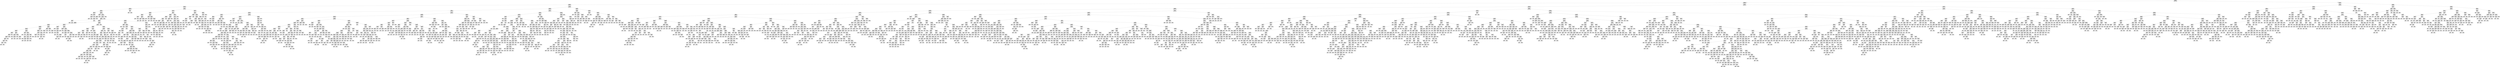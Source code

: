 digraph Tree {
node [shape=box] ;
0 [label="X[15] <= 1.624\ngini = 0.253\nsamples = 62733\nvalue = [14772, 84649]"] ;
1 [label="X[38] <= 682.5\ngini = 0.256\nsamples = 58435\nvalue = [13929, 78572]"] ;
0 -> 1 [labeldistance=2.5, labelangle=45, headlabel="True"] ;
2 [label="X[31] <= 302.5\ngini = 0.452\nsamples = 7361\nvalue = [4006, 7608]"] ;
1 -> 2 ;
3 [label="X[18] <= 0.779\ngini = 0.471\nsamples = 1592\nvalue = [938, 1529]"] ;
2 -> 3 ;
4 [label="X[16] <= 2.38\ngini = 0.402\nsamples = 1186\nvalue = [504, 1304]"] ;
3 -> 4 ;
5 [label="X[48] <= 0.5\ngini = 0.399\nsamples = 1181\nvalue = [495, 1303]"] ;
4 -> 5 ;
6 [label="X[19] <= -1.081\ngini = 0.491\nsamples = 16\nvalue = [17, 13]"] ;
5 -> 6 ;
7 [label="gini = 0.0\nsamples = 4\nvalue = [0, 6]"] ;
6 -> 7 ;
8 [label="X[36] <= 3.5\ngini = 0.413\nsamples = 12\nvalue = [17, 7]"] ;
6 -> 8 ;
9 [label="X[23] <= 1.038\ngini = 0.188\nsamples = 10\nvalue = [17, 2]"] ;
8 -> 9 ;
10 [label="gini = 0.0\nsamples = 9\nvalue = [17, 0]"] ;
9 -> 10 ;
11 [label="gini = 0.0\nsamples = 1\nvalue = [0, 2]"] ;
9 -> 11 ;
12 [label="gini = 0.0\nsamples = 2\nvalue = [0, 5]"] ;
8 -> 12 ;
13 [label="X[5] <= -1.88\ngini = 0.395\nsamples = 1165\nvalue = [478, 1290]"] ;
5 -> 13 ;
14 [label="X[8] <= 0.402\ngini = 0.171\nsamples = 45\nvalue = [7, 67]"] ;
13 -> 14 ;
15 [label="X[52] <= 27.0\ngini = 0.455\nsamples = 13\nvalue = [7, 13]"] ;
14 -> 15 ;
16 [label="X[52] <= 17.0\ngini = 0.36\nsamples = 11\nvalue = [4, 13]"] ;
15 -> 16 ;
17 [label="X[43] <= 68.5\ngini = 0.32\nsamples = 4\nvalue = [4, 1]"] ;
16 -> 17 ;
18 [label="gini = 0.0\nsamples = 3\nvalue = [4, 0]"] ;
17 -> 18 ;
19 [label="gini = 0.0\nsamples = 1\nvalue = [0, 1]"] ;
17 -> 19 ;
20 [label="gini = 0.0\nsamples = 7\nvalue = [0, 12]"] ;
16 -> 20 ;
21 [label="gini = 0.0\nsamples = 2\nvalue = [3, 0]"] ;
15 -> 21 ;
22 [label="gini = 0.0\nsamples = 32\nvalue = [0, 54]"] ;
14 -> 22 ;
23 [label="X[2] <= 2.606\ngini = 0.401\nsamples = 1120\nvalue = [471, 1223]"] ;
13 -> 23 ;
24 [label="X[51] <= 97407.5\ngini = 0.4\nsamples = 1118\nvalue = [466, 1223]"] ;
23 -> 24 ;
25 [label="X[36] <= 2.5\ngini = 0.403\nsamples = 1105\nvalue = [466, 1203]"] ;
24 -> 25 ;
26 [label="X[6] <= -0.076\ngini = 0.314\nsamples = 752\nvalue = [224, 925]"] ;
25 -> 26 ;
27 [label="X[18] <= 0.293\ngini = 0.269\nsamples = 388\nvalue = [94, 492]"] ;
26 -> 27 ;
28 [label="X[7] <= 1.154\ngini = 0.202\nsamples = 286\nvalue = [49, 380]"] ;
27 -> 28 ;
29 [label="X[14] <= -0.232\ngini = 0.135\nsamples = 266\nvalue = [29, 368]"] ;
28 -> 29 ;
30 [label="X[18] <= -0.416\ngini = 0.205\nsamples = 148\nvalue = [24, 183]"] ;
29 -> 30 ;
31 [label="X[19] <= -0.356\ngini = 0.315\nsamples = 71\nvalue = [19, 78]"] ;
30 -> 31 ;
32 [label="X[21] <= 2.219\ngini = 0.142\nsamples = 47\nvalue = [5, 60]"] ;
31 -> 32 ;
33 [label="X[0] <= -0.931\ngini = 0.091\nsamples = 46\nvalue = [3, 60]"] ;
32 -> 33 ;
34 [label="X[0] <= -0.948\ngini = 0.198\nsamples = 22\nvalue = [3, 24]"] ;
33 -> 34 ;
35 [label="X[27] <= 28.5\ngini = 0.142\nsamples = 21\nvalue = [2, 24]"] ;
34 -> 35 ;
36 [label="X[3] <= -1.053\ngini = 0.077\nsamples = 20\nvalue = [1, 24]"] ;
35 -> 36 ;
37 [label="X[19] <= -1.134\ngini = 0.5\nsamples = 2\nvalue = [1, 1]"] ;
36 -> 37 ;
38 [label="gini = 0.0\nsamples = 1\nvalue = [0, 1]"] ;
37 -> 38 ;
39 [label="gini = 0.0\nsamples = 1\nvalue = [1, 0]"] ;
37 -> 39 ;
40 [label="gini = 0.0\nsamples = 18\nvalue = [0, 23]"] ;
36 -> 40 ;
41 [label="gini = 0.0\nsamples = 1\nvalue = [1, 0]"] ;
35 -> 41 ;
42 [label="gini = 0.0\nsamples = 1\nvalue = [1, 0]"] ;
34 -> 42 ;
43 [label="gini = 0.0\nsamples = 24\nvalue = [0, 36]"] ;
33 -> 43 ;
44 [label="gini = 0.0\nsamples = 1\nvalue = [2, 0]"] ;
32 -> 44 ;
45 [label="X[3] <= 0.481\ngini = 0.492\nsamples = 24\nvalue = [14, 18]"] ;
31 -> 45 ;
46 [label="X[12] <= -0.783\ngini = 0.415\nsamples = 12\nvalue = [12, 5]"] ;
45 -> 46 ;
47 [label="gini = 0.0\nsamples = 2\nvalue = [0, 3]"] ;
46 -> 47 ;
48 [label="X[38] <= 118.0\ngini = 0.245\nsamples = 10\nvalue = [12, 2]"] ;
46 -> 48 ;
49 [label="gini = 0.0\nsamples = 2\nvalue = [0, 2]"] ;
48 -> 49 ;
50 [label="gini = 0.0\nsamples = 8\nvalue = [12, 0]"] ;
48 -> 50 ;
51 [label="X[8] <= -0.748\ngini = 0.231\nsamples = 12\nvalue = [2, 13]"] ;
45 -> 51 ;
52 [label="gini = 0.0\nsamples = 1\nvalue = [1, 0]"] ;
51 -> 52 ;
53 [label="X[2] <= -3.321\ngini = 0.133\nsamples = 11\nvalue = [1, 13]"] ;
51 -> 53 ;
54 [label="gini = 0.0\nsamples = 1\nvalue = [1, 0]"] ;
53 -> 54 ;
55 [label="gini = 0.0\nsamples = 10\nvalue = [0, 13]"] ;
53 -> 55 ;
56 [label="X[0] <= -2.265\ngini = 0.087\nsamples = 77\nvalue = [5, 105]"] ;
30 -> 56 ;
57 [label="X[5] <= -0.096\ngini = 0.5\nsamples = 2\nvalue = [1, 1]"] ;
56 -> 57 ;
58 [label="gini = 0.0\nsamples = 1\nvalue = [0, 1]"] ;
57 -> 58 ;
59 [label="gini = 0.0\nsamples = 1\nvalue = [1, 0]"] ;
57 -> 59 ;
60 [label="X[15] <= 1.255\ngini = 0.071\nsamples = 75\nvalue = [4, 104]"] ;
56 -> 60 ;
61 [label="X[43] <= 15.5\ngini = 0.055\nsamples = 73\nvalue = [3, 103]"] ;
60 -> 61 ;
62 [label="X[13] <= -1.314\ngini = 0.375\nsamples = 6\nvalue = [2, 6]"] ;
61 -> 62 ;
63 [label="gini = 0.0\nsamples = 3\nvalue = [0, 4]"] ;
62 -> 63 ;
64 [label="X[45] <= 0.5\ngini = 0.5\nsamples = 3\nvalue = [2, 2]"] ;
62 -> 64 ;
65 [label="gini = 0.0\nsamples = 1\nvalue = [2, 0]"] ;
64 -> 65 ;
66 [label="gini = 0.0\nsamples = 2\nvalue = [0, 2]"] ;
64 -> 66 ;
67 [label="X[11] <= -0.528\ngini = 0.02\nsamples = 67\nvalue = [1, 97]"] ;
61 -> 67 ;
68 [label="X[6] <= -0.529\ngini = 0.219\nsamples = 6\nvalue = [1, 7]"] ;
67 -> 68 ;
69 [label="gini = 0.0\nsamples = 5\nvalue = [0, 7]"] ;
68 -> 69 ;
70 [label="gini = 0.0\nsamples = 1\nvalue = [1, 0]"] ;
68 -> 70 ;
71 [label="gini = 0.0\nsamples = 61\nvalue = [0, 90]"] ;
67 -> 71 ;
72 [label="X[38] <= 17.5\ngini = 0.5\nsamples = 2\nvalue = [1, 1]"] ;
60 -> 72 ;
73 [label="gini = 0.0\nsamples = 1\nvalue = [0, 1]"] ;
72 -> 73 ;
74 [label="gini = 0.0\nsamples = 1\nvalue = [1, 0]"] ;
72 -> 74 ;
75 [label="X[44] <= 749.5\ngini = 0.051\nsamples = 118\nvalue = [5, 185]"] ;
29 -> 75 ;
76 [label="X[51] <= 84756.0\ngini = 0.041\nsamples = 117\nvalue = [4, 185]"] ;
75 -> 76 ;
77 [label="X[39] <= 72.0\ngini = 0.011\nsamples = 106\nvalue = [1, 173]"] ;
76 -> 77 ;
78 [label="X[44] <= 639.5\ngini = 0.219\nsamples = 6\nvalue = [1, 7]"] ;
77 -> 78 ;
79 [label="gini = 0.0\nsamples = 5\nvalue = [0, 7]"] ;
78 -> 79 ;
80 [label="gini = 0.0\nsamples = 1\nvalue = [1, 0]"] ;
78 -> 80 ;
81 [label="gini = 0.0\nsamples = 100\nvalue = [0, 166]"] ;
77 -> 81 ;
82 [label="X[27] <= 25.0\ngini = 0.32\nsamples = 11\nvalue = [3, 12]"] ;
76 -> 82 ;
83 [label="X[18] <= -1.04\ngini = 0.142\nsamples = 10\nvalue = [1, 12]"] ;
82 -> 83 ;
84 [label="X[17] <= -0.31\ngini = 0.444\nsamples = 3\nvalue = [1, 2]"] ;
83 -> 84 ;
85 [label="gini = 0.0\nsamples = 2\nvalue = [0, 2]"] ;
84 -> 85 ;
86 [label="gini = 0.0\nsamples = 1\nvalue = [1, 0]"] ;
84 -> 86 ;
87 [label="gini = 0.0\nsamples = 7\nvalue = [0, 10]"] ;
83 -> 87 ;
88 [label="gini = 0.0\nsamples = 1\nvalue = [2, 0]"] ;
82 -> 88 ;
89 [label="gini = 0.0\nsamples = 1\nvalue = [1, 0]"] ;
75 -> 89 ;
90 [label="X[2] <= 0.582\ngini = 0.469\nsamples = 20\nvalue = [20, 12]"] ;
28 -> 90 ;
91 [label="X[3] <= 0.68\ngini = 0.34\nsamples = 14\nvalue = [18, 5]"] ;
90 -> 91 ;
92 [label="X[51] <= 81310.0\ngini = 0.1\nsamples = 11\nvalue = [18, 1]"] ;
91 -> 92 ;
93 [label="gini = 0.0\nsamples = 10\nvalue = [18, 0]"] ;
92 -> 93 ;
94 [label="gini = 0.0\nsamples = 1\nvalue = [0, 1]"] ;
92 -> 94 ;
95 [label="gini = 0.0\nsamples = 3\nvalue = [0, 4]"] ;
91 -> 95 ;
96 [label="X[38] <= 94.0\ngini = 0.346\nsamples = 6\nvalue = [2, 7]"] ;
90 -> 96 ;
97 [label="gini = 0.0\nsamples = 1\nvalue = [1, 0]"] ;
96 -> 97 ;
98 [label="X[1] <= -0.831\ngini = 0.219\nsamples = 5\nvalue = [1, 7]"] ;
96 -> 98 ;
99 [label="gini = 0.0\nsamples = 1\nvalue = [1, 0]"] ;
98 -> 99 ;
100 [label="gini = 0.0\nsamples = 4\nvalue = [0, 7]"] ;
98 -> 100 ;
101 [label="X[4] <= -1.279\ngini = 0.409\nsamples = 102\nvalue = [45, 112]"] ;
27 -> 101 ;
102 [label="X[12] <= 0.368\ngini = 0.413\nsamples = 17\nvalue = [17, 7]"] ;
101 -> 102 ;
103 [label="gini = 0.0\nsamples = 7\nvalue = [13, 0]"] ;
102 -> 103 ;
104 [label="X[20] <= -1.946\ngini = 0.463\nsamples = 10\nvalue = [4, 7]"] ;
102 -> 104 ;
105 [label="gini = 0.0\nsamples = 4\nvalue = [0, 5]"] ;
104 -> 105 ;
106 [label="X[27] <= 13.5\ngini = 0.444\nsamples = 6\nvalue = [4, 2]"] ;
104 -> 106 ;
107 [label="gini = 0.0\nsamples = 3\nvalue = [3, 0]"] ;
106 -> 107 ;
108 [label="X[33] <= 2.5\ngini = 0.444\nsamples = 3\nvalue = [1, 2]"] ;
106 -> 108 ;
109 [label="gini = 0.0\nsamples = 2\nvalue = [0, 2]"] ;
108 -> 109 ;
110 [label="gini = 0.0\nsamples = 1\nvalue = [1, 0]"] ;
108 -> 110 ;
111 [label="X[18] <= 0.324\ngini = 0.332\nsamples = 85\nvalue = [28, 105]"] ;
101 -> 111 ;
112 [label="X[17] <= -0.363\ngini = 0.459\nsamples = 10\nvalue = [9, 5]"] ;
111 -> 112 ;
113 [label="gini = 0.0\nsamples = 3\nvalue = [0, 5]"] ;
112 -> 113 ;
114 [label="gini = 0.0\nsamples = 7\nvalue = [9, 0]"] ;
112 -> 114 ;
115 [label="X[41] <= 70.5\ngini = 0.268\nsamples = 75\nvalue = [19, 100]"] ;
111 -> 115 ;
116 [label="X[10] <= -1.572\ngini = 0.095\nsamples = 39\nvalue = [3, 57]"] ;
115 -> 116 ;
117 [label="gini = 0.0\nsamples = 1\nvalue = [1, 0]"] ;
116 -> 117 ;
118 [label="X[47] <= 125.5\ngini = 0.065\nsamples = 38\nvalue = [2, 57]"] ;
116 -> 118 ;
119 [label="X[33] <= 0.5\ngini = 0.034\nsamples = 36\nvalue = [1, 56]"] ;
118 -> 119 ;
120 [label="X[23] <= 1.349\ngini = 0.165\nsamples = 9\nvalue = [1, 10]"] ;
119 -> 120 ;
121 [label="gini = 0.0\nsamples = 8\nvalue = [0, 10]"] ;
120 -> 121 ;
122 [label="gini = 0.0\nsamples = 1\nvalue = [1, 0]"] ;
120 -> 122 ;
123 [label="gini = 0.0\nsamples = 27\nvalue = [0, 46]"] ;
119 -> 123 ;
124 [label="X[8] <= -1.022\ngini = 0.5\nsamples = 2\nvalue = [1, 1]"] ;
118 -> 124 ;
125 [label="gini = 0.0\nsamples = 1\nvalue = [0, 1]"] ;
124 -> 125 ;
126 [label="gini = 0.0\nsamples = 1\nvalue = [1, 0]"] ;
124 -> 126 ;
127 [label="X[36] <= 1.5\ngini = 0.395\nsamples = 36\nvalue = [16, 43]"] ;
115 -> 127 ;
128 [label="gini = 0.0\nsamples = 12\nvalue = [0, 23]"] ;
127 -> 128 ;
129 [label="X[21] <= 0.422\ngini = 0.494\nsamples = 24\nvalue = [16, 20]"] ;
127 -> 129 ;
130 [label="X[7] <= 0.91\ngini = 0.436\nsamples = 18\nvalue = [9, 19]"] ;
129 -> 130 ;
131 [label="X[23] <= -1.13\ngini = 0.33\nsamples = 16\nvalue = [5, 19]"] ;
130 -> 131 ;
132 [label="gini = 0.0\nsamples = 2\nvalue = [2, 0]"] ;
131 -> 132 ;
133 [label="X[19] <= -0.438\ngini = 0.236\nsamples = 14\nvalue = [3, 19]"] ;
131 -> 133 ;
134 [label="gini = 0.0\nsamples = 12\nvalue = [0, 19]"] ;
133 -> 134 ;
135 [label="gini = 0.0\nsamples = 2\nvalue = [3, 0]"] ;
133 -> 135 ;
136 [label="gini = 0.0\nsamples = 2\nvalue = [4, 0]"] ;
130 -> 136 ;
137 [label="X[17] <= -1.142\ngini = 0.219\nsamples = 6\nvalue = [7, 1]"] ;
129 -> 137 ;
138 [label="gini = 0.0\nsamples = 1\nvalue = [0, 1]"] ;
137 -> 138 ;
139 [label="gini = 0.0\nsamples = 5\nvalue = [7, 0]"] ;
137 -> 139 ;
140 [label="X[4] <= 1.324\ngini = 0.355\nsamples = 364\nvalue = [130, 433]"] ;
26 -> 140 ;
141 [label="X[7] <= -1.007\ngini = 0.37\nsamples = 346\nvalue = [130, 400]"] ;
140 -> 141 ;
142 [label="X[6] <= 0.937\ngini = 0.499\nsamples = 58\nvalue = [42, 45]"] ;
141 -> 142 ;
143 [label="X[39] <= 515.5\ngini = 0.479\nsamples = 38\nvalue = [38, 25]"] ;
142 -> 143 ;
144 [label="X[18] <= 0.371\ngini = 0.39\nsamples = 28\nvalue = [36, 13]"] ;
143 -> 144 ;
145 [label="X[17] <= -0.196\ngini = 0.202\nsamples = 18\nvalue = [31, 4]"] ;
144 -> 145 ;
146 [label="gini = 0.0\nsamples = 10\nvalue = [20, 0]"] ;
145 -> 146 ;
147 [label="X[19] <= 0.554\ngini = 0.391\nsamples = 8\nvalue = [11, 4]"] ;
145 -> 147 ;
148 [label="gini = 0.0\nsamples = 4\nvalue = [10, 0]"] ;
147 -> 148 ;
149 [label="X[16] <= -0.138\ngini = 0.32\nsamples = 4\nvalue = [1, 4]"] ;
147 -> 149 ;
150 [label="gini = 0.0\nsamples = 3\nvalue = [0, 4]"] ;
149 -> 150 ;
151 [label="gini = 0.0\nsamples = 1\nvalue = [1, 0]"] ;
149 -> 151 ;
152 [label="X[12] <= 0.497\ngini = 0.459\nsamples = 10\nvalue = [5, 9]"] ;
144 -> 152 ;
153 [label="gini = 0.0\nsamples = 3\nvalue = [4, 0]"] ;
152 -> 153 ;
154 [label="X[48] <= 15.0\ngini = 0.18\nsamples = 7\nvalue = [1, 9]"] ;
152 -> 154 ;
155 [label="gini = 0.0\nsamples = 1\nvalue = [1, 0]"] ;
154 -> 155 ;
156 [label="gini = 0.0\nsamples = 6\nvalue = [0, 9]"] ;
154 -> 156 ;
157 [label="X[9] <= 0.538\ngini = 0.245\nsamples = 10\nvalue = [2, 12]"] ;
143 -> 157 ;
158 [label="X[7] <= -1.398\ngini = 0.48\nsamples = 4\nvalue = [2, 3]"] ;
157 -> 158 ;
159 [label="gini = 0.0\nsamples = 3\nvalue = [0, 3]"] ;
158 -> 159 ;
160 [label="gini = 0.0\nsamples = 1\nvalue = [2, 0]"] ;
158 -> 160 ;
161 [label="gini = 0.0\nsamples = 6\nvalue = [0, 9]"] ;
157 -> 161 ;
162 [label="X[11] <= -0.764\ngini = 0.278\nsamples = 20\nvalue = [4, 20]"] ;
142 -> 162 ;
163 [label="gini = 0.0\nsamples = 1\nvalue = [1, 0]"] ;
162 -> 163 ;
164 [label="X[17] <= -0.268\ngini = 0.227\nsamples = 19\nvalue = [3, 20]"] ;
162 -> 164 ;
165 [label="gini = 0.0\nsamples = 1\nvalue = [1, 0]"] ;
164 -> 165 ;
166 [label="X[8] <= -1.443\ngini = 0.165\nsamples = 18\nvalue = [2, 20]"] ;
164 -> 166 ;
167 [label="gini = 0.0\nsamples = 1\nvalue = [1, 0]"] ;
166 -> 167 ;
168 [label="X[6] <= 1.841\ngini = 0.091\nsamples = 17\nvalue = [1, 20]"] ;
166 -> 168 ;
169 [label="gini = 0.0\nsamples = 13\nvalue = [0, 16]"] ;
168 -> 169 ;
170 [label="X[41] <= 14.0\ngini = 0.32\nsamples = 4\nvalue = [1, 4]"] ;
168 -> 170 ;
171 [label="gini = 0.0\nsamples = 1\nvalue = [1, 0]"] ;
170 -> 171 ;
172 [label="gini = 0.0\nsamples = 3\nvalue = [0, 4]"] ;
170 -> 172 ;
173 [label="X[20] <= 1.214\ngini = 0.318\nsamples = 288\nvalue = [88, 355]"] ;
141 -> 173 ;
174 [label="X[39] <= 745.5\ngini = 0.295\nsamples = 263\nvalue = [74, 337]"] ;
173 -> 174 ;
175 [label="X[15] <= 0.891\ngini = 0.29\nsamples = 262\nvalue = [72, 337]"] ;
174 -> 175 ;
176 [label="X[38] <= 15.5\ngini = 0.26\nsamples = 232\nvalue = [56, 309]"] ;
175 -> 176 ;
177 [label="X[26] <= 48.5\ngini = 0.496\nsamples = 8\nvalue = [6, 5]"] ;
176 -> 177 ;
178 [label="gini = 0.0\nsamples = 4\nvalue = [0, 4]"] ;
177 -> 178 ;
179 [label="X[44] <= 69.0\ngini = 0.245\nsamples = 4\nvalue = [6, 1]"] ;
177 -> 179 ;
180 [label="gini = 0.0\nsamples = 1\nvalue = [0, 1]"] ;
179 -> 180 ;
181 [label="gini = 0.0\nsamples = 3\nvalue = [6, 0]"] ;
179 -> 181 ;
182 [label="X[41] <= 1.0\ngini = 0.243\nsamples = 224\nvalue = [50, 304]"] ;
176 -> 182 ;
183 [label="gini = 0.0\nsamples = 1\nvalue = [2, 0]"] ;
182 -> 183 ;
184 [label="X[6] <= 2.126\ngini = 0.236\nsamples = 223\nvalue = [48, 304]"] ;
182 -> 184 ;
185 [label="X[4] <= 0.712\ngini = 0.221\nsamples = 220\nvalue = [44, 304]"] ;
184 -> 185 ;
186 [label="X[15] <= -2.087\ngini = 0.159\nsamples = 170\nvalue = [23, 242]"] ;
185 -> 186 ;
187 [label="gini = 0.0\nsamples = 1\nvalue = [1, 0]"] ;
186 -> 187 ;
188 [label="X[14] <= 0.148\ngini = 0.153\nsamples = 169\nvalue = [22, 242]"] ;
186 -> 188 ;
189 [label="X[12] <= 2.15\ngini = 0.198\nsamples = 118\nvalue = [21, 167]"] ;
188 -> 189 ;
190 [label="X[14] <= 0.136\ngini = 0.191\nsamples = 117\nvalue = [20, 167]"] ;
189 -> 190 ;
191 [label="X[4] <= 0.149\ngini = 0.176\nsamples = 116\nvalue = [18, 167]"] ;
190 -> 191 ;
192 [label="X[8] <= 0.403\ngini = 0.153\nsamples = 112\nvalue = [15, 165]"] ;
191 -> 192 ;
193 [label="X[17] <= 0.643\ngini = 0.298\nsamples = 40\nvalue = [12, 54]"] ;
192 -> 193 ;
194 [label="X[52] <= 13.5\ngini = 0.497\nsamples = 14\nvalue = [12, 14]"] ;
193 -> 194 ;
195 [label="X[5] <= 1.232\ngini = 0.298\nsamples = 7\nvalue = [9, 2]"] ;
194 -> 195 ;
196 [label="gini = 0.0\nsamples = 6\nvalue = [9, 0]"] ;
195 -> 196 ;
197 [label="gini = 0.0\nsamples = 1\nvalue = [0, 2]"] ;
195 -> 197 ;
198 [label="X[1] <= -0.94\ngini = 0.32\nsamples = 7\nvalue = [3, 12]"] ;
194 -> 198 ;
199 [label="gini = 0.0\nsamples = 2\nvalue = [3, 0]"] ;
198 -> 199 ;
200 [label="gini = 0.0\nsamples = 5\nvalue = [0, 12]"] ;
198 -> 200 ;
201 [label="gini = 0.0\nsamples = 26\nvalue = [0, 40]"] ;
193 -> 201 ;
202 [label="X[51] <= 10425.0\ngini = 0.051\nsamples = 72\nvalue = [3, 111]"] ;
192 -> 202 ;
203 [label="X[35] <= 195.0\ngini = 0.375\nsamples = 3\nvalue = [1, 3]"] ;
202 -> 203 ;
204 [label="gini = 0.0\nsamples = 1\nvalue = [1, 0]"] ;
203 -> 204 ;
205 [label="gini = 0.0\nsamples = 2\nvalue = [0, 3]"] ;
203 -> 205 ;
206 [label="X[21] <= 1.953\ngini = 0.036\nsamples = 69\nvalue = [2, 108]"] ;
202 -> 206 ;
207 [label="X[23] <= -0.532\ngini = 0.018\nsamples = 67\nvalue = [1, 107]"] ;
206 -> 207 ;
208 [label="X[7] <= -0.469\ngini = 0.091\nsamples = 15\nvalue = [1, 20]"] ;
207 -> 208 ;
209 [label="X[47] <= 72.5\ngini = 0.5\nsamples = 2\nvalue = [1, 1]"] ;
208 -> 209 ;
210 [label="gini = 0.0\nsamples = 1\nvalue = [1, 0]"] ;
209 -> 210 ;
211 [label="gini = 0.0\nsamples = 1\nvalue = [0, 1]"] ;
209 -> 211 ;
212 [label="gini = 0.0\nsamples = 13\nvalue = [0, 19]"] ;
208 -> 212 ;
213 [label="gini = 0.0\nsamples = 52\nvalue = [0, 87]"] ;
207 -> 213 ;
214 [label="X[51] <= 59660.0\ngini = 0.5\nsamples = 2\nvalue = [1, 1]"] ;
206 -> 214 ;
215 [label="gini = 0.0\nsamples = 1\nvalue = [1, 0]"] ;
214 -> 215 ;
216 [label="gini = 0.0\nsamples = 1\nvalue = [0, 1]"] ;
214 -> 216 ;
217 [label="X[7] <= 0.371\ngini = 0.48\nsamples = 4\nvalue = [3, 2]"] ;
191 -> 217 ;
218 [label="gini = 0.0\nsamples = 2\nvalue = [0, 2]"] ;
217 -> 218 ;
219 [label="gini = 0.0\nsamples = 2\nvalue = [3, 0]"] ;
217 -> 219 ;
220 [label="gini = 0.0\nsamples = 1\nvalue = [2, 0]"] ;
190 -> 220 ;
221 [label="gini = 0.0\nsamples = 1\nvalue = [1, 0]"] ;
189 -> 221 ;
222 [label="X[13] <= 0.152\ngini = 0.026\nsamples = 51\nvalue = [1, 75]"] ;
188 -> 222 ;
223 [label="X[48] <= 19.5\ngini = 0.08\nsamples = 15\nvalue = [1, 23]"] ;
222 -> 223 ;
224 [label="X[17] <= -0.881\ngini = 0.5\nsamples = 2\nvalue = [1, 1]"] ;
223 -> 224 ;
225 [label="gini = 0.0\nsamples = 1\nvalue = [1, 0]"] ;
224 -> 225 ;
226 [label="gini = 0.0\nsamples = 1\nvalue = [0, 1]"] ;
224 -> 226 ;
227 [label="gini = 0.0\nsamples = 13\nvalue = [0, 22]"] ;
223 -> 227 ;
228 [label="gini = 0.0\nsamples = 36\nvalue = [0, 52]"] ;
222 -> 228 ;
229 [label="X[20] <= 0.322\ngini = 0.378\nsamples = 50\nvalue = [21, 62]"] ;
185 -> 229 ;
230 [label="gini = 0.0\nsamples = 18\nvalue = [0, 29]"] ;
229 -> 230 ;
231 [label="X[3] <= -0.326\ngini = 0.475\nsamples = 32\nvalue = [21, 33]"] ;
229 -> 231 ;
232 [label="X[40] <= 136.0\ngini = 0.095\nsamples = 12\nvalue = [1, 19]"] ;
231 -> 232 ;
233 [label="gini = 0.0\nsamples = 11\nvalue = [0, 19]"] ;
232 -> 233 ;
234 [label="gini = 0.0\nsamples = 1\nvalue = [1, 0]"] ;
232 -> 234 ;
235 [label="X[19] <= 0.813\ngini = 0.484\nsamples = 20\nvalue = [20, 14]"] ;
231 -> 235 ;
236 [label="X[23] <= -1.15\ngini = 0.355\nsamples = 15\nvalue = [20, 6]"] ;
235 -> 236 ;
237 [label="gini = 0.0\nsamples = 2\nvalue = [0, 3]"] ;
236 -> 237 ;
238 [label="X[8] <= 0.438\ngini = 0.227\nsamples = 13\nvalue = [20, 3]"] ;
236 -> 238 ;
239 [label="X[5] <= -0.649\ngini = 0.091\nsamples = 11\nvalue = [20, 1]"] ;
238 -> 239 ;
240 [label="X[26] <= 59.5\ngini = 0.219\nsamples = 5\nvalue = [7, 1]"] ;
239 -> 240 ;
241 [label="gini = 0.0\nsamples = 1\nvalue = [0, 1]"] ;
240 -> 241 ;
242 [label="gini = 0.0\nsamples = 4\nvalue = [7, 0]"] ;
240 -> 242 ;
243 [label="gini = 0.0\nsamples = 6\nvalue = [13, 0]"] ;
239 -> 243 ;
244 [label="gini = 0.0\nsamples = 2\nvalue = [0, 2]"] ;
238 -> 244 ;
245 [label="gini = 0.0\nsamples = 5\nvalue = [0, 8]"] ;
235 -> 245 ;
246 [label="gini = 0.0\nsamples = 3\nvalue = [4, 0]"] ;
184 -> 246 ;
247 [label="X[17] <= 0.333\ngini = 0.463\nsamples = 30\nvalue = [16, 28]"] ;
175 -> 247 ;
248 [label="X[5] <= 0.222\ngini = 0.491\nsamples = 25\nvalue = [16, 21]"] ;
247 -> 248 ;
249 [label="X[4] <= 0.859\ngini = 0.231\nsamples = 11\nvalue = [2, 13]"] ;
248 -> 249 ;
250 [label="X[44] <= 560.5\ngini = 0.133\nsamples = 10\nvalue = [1, 13]"] ;
249 -> 250 ;
251 [label="gini = 0.0\nsamples = 7\nvalue = [0, 9]"] ;
250 -> 251 ;
252 [label="X[1] <= -0.448\ngini = 0.32\nsamples = 3\nvalue = [1, 4]"] ;
250 -> 252 ;
253 [label="gini = 0.0\nsamples = 2\nvalue = [0, 4]"] ;
252 -> 253 ;
254 [label="gini = 0.0\nsamples = 1\nvalue = [1, 0]"] ;
252 -> 254 ;
255 [label="gini = 0.0\nsamples = 1\nvalue = [1, 0]"] ;
249 -> 255 ;
256 [label="X[18] <= -0.223\ngini = 0.463\nsamples = 14\nvalue = [14, 8]"] ;
248 -> 256 ;
257 [label="X[11] <= 1.005\ngini = 0.444\nsamples = 8\nvalue = [4, 8]"] ;
256 -> 257 ;
258 [label="gini = 0.0\nsamples = 5\nvalue = [0, 7]"] ;
257 -> 258 ;
259 [label="X[4] <= 0.12\ngini = 0.32\nsamples = 3\nvalue = [4, 1]"] ;
257 -> 259 ;
260 [label="gini = 0.0\nsamples = 2\nvalue = [4, 0]"] ;
259 -> 260 ;
261 [label="gini = 0.0\nsamples = 1\nvalue = [0, 1]"] ;
259 -> 261 ;
262 [label="gini = 0.0\nsamples = 6\nvalue = [10, 0]"] ;
256 -> 262 ;
263 [label="gini = 0.0\nsamples = 5\nvalue = [0, 7]"] ;
247 -> 263 ;
264 [label="gini = 0.0\nsamples = 1\nvalue = [2, 0]"] ;
174 -> 264 ;
265 [label="X[0] <= 1.325\ngini = 0.492\nsamples = 25\nvalue = [14, 18]"] ;
173 -> 265 ;
266 [label="X[27] <= 13.5\ngini = 0.298\nsamples = 7\nvalue = [9, 2]"] ;
265 -> 266 ;
267 [label="gini = 0.0\nsamples = 2\nvalue = [0, 2]"] ;
266 -> 267 ;
268 [label="gini = 0.0\nsamples = 5\nvalue = [9, 0]"] ;
266 -> 268 ;
269 [label="X[37] <= 123.5\ngini = 0.363\nsamples = 18\nvalue = [5, 16]"] ;
265 -> 269 ;
270 [label="X[34] <= 0.5\ngini = 0.198\nsamples = 15\nvalue = [2, 16]"] ;
269 -> 270 ;
271 [label="X[28] <= 4.5\ngini = 0.444\nsamples = 3\nvalue = [2, 1]"] ;
270 -> 271 ;
272 [label="gini = 0.0\nsamples = 2\nvalue = [2, 0]"] ;
271 -> 272 ;
273 [label="gini = 0.0\nsamples = 1\nvalue = [0, 1]"] ;
271 -> 273 ;
274 [label="gini = 0.0\nsamples = 12\nvalue = [0, 15]"] ;
270 -> 274 ;
275 [label="gini = 0.0\nsamples = 3\nvalue = [3, 0]"] ;
269 -> 275 ;
276 [label="gini = 0.0\nsamples = 18\nvalue = [0, 33]"] ;
140 -> 276 ;
277 [label="X[19] <= 0.415\ngini = 0.498\nsamples = 353\nvalue = [242, 278]"] ;
25 -> 277 ;
278 [label="X[51] <= 4719.0\ngini = 0.442\nsamples = 224\nvalue = [226, 111]"] ;
277 -> 278 ;
279 [label="X[4] <= 0.601\ngini = 0.337\nsamples = 8\nvalue = [3, 11]"] ;
278 -> 279 ;
280 [label="gini = 0.0\nsamples = 6\nvalue = [0, 11]"] ;
279 -> 280 ;
281 [label="gini = 0.0\nsamples = 2\nvalue = [3, 0]"] ;
279 -> 281 ;
282 [label="X[37] <= 19.5\ngini = 0.427\nsamples = 216\nvalue = [223, 100]"] ;
278 -> 282 ;
283 [label="X[17] <= 0.889\ngini = 0.478\nsamples = 21\nvalue = [15, 23]"] ;
282 -> 283 ;
284 [label="X[11] <= -0.516\ngini = 0.488\nsamples = 16\nvalue = [15, 11]"] ;
283 -> 284 ;
285 [label="gini = 0.0\nsamples = 4\nvalue = [9, 0]"] ;
284 -> 285 ;
286 [label="X[40] <= 166.0\ngini = 0.457\nsamples = 12\nvalue = [6, 11]"] ;
284 -> 286 ;
287 [label="X[43] <= 27.5\ngini = 0.337\nsamples = 9\nvalue = [3, 11]"] ;
286 -> 287 ;
288 [label="gini = 0.0\nsamples = 2\nvalue = [2, 0]"] ;
287 -> 288 ;
289 [label="X[7] <= -1.355\ngini = 0.153\nsamples = 7\nvalue = [1, 11]"] ;
287 -> 289 ;
290 [label="gini = 0.0\nsamples = 1\nvalue = [1, 0]"] ;
289 -> 290 ;
291 [label="gini = 0.0\nsamples = 6\nvalue = [0, 11]"] ;
289 -> 291 ;
292 [label="gini = 0.0\nsamples = 3\nvalue = [3, 0]"] ;
286 -> 292 ;
293 [label="gini = 0.0\nsamples = 5\nvalue = [0, 12]"] ;
283 -> 293 ;
294 [label="X[37] <= 177.0\ngini = 0.394\nsamples = 195\nvalue = [208, 77]"] ;
282 -> 294 ;
295 [label="X[7] <= 1.474\ngini = 0.356\nsamples = 174\nvalue = [192, 58]"] ;
294 -> 295 ;
296 [label="X[12] <= -0.698\ngini = 0.328\nsamples = 164\nvalue = [188, 49]"] ;
295 -> 296 ;
297 [label="X[3] <= -1.206\ngini = 0.16\nsamples = 42\nvalue = [52, 5]"] ;
296 -> 297 ;
298 [label="X[13] <= 0.763\ngini = 0.408\nsamples = 14\nvalue = [10, 4]"] ;
297 -> 298 ;
299 [label="X[23] <= -0.602\ngini = 0.494\nsamples = 9\nvalue = [5, 4]"] ;
298 -> 299 ;
300 [label="gini = 0.0\nsamples = 3\nvalue = [0, 3]"] ;
299 -> 300 ;
301 [label="X[35] <= 114.0\ngini = 0.278\nsamples = 6\nvalue = [5, 1]"] ;
299 -> 301 ;
302 [label="gini = 0.0\nsamples = 1\nvalue = [0, 1]"] ;
301 -> 302 ;
303 [label="gini = 0.0\nsamples = 5\nvalue = [5, 0]"] ;
301 -> 303 ;
304 [label="gini = 0.0\nsamples = 5\nvalue = [5, 0]"] ;
298 -> 304 ;
305 [label="X[22] <= 2.26\ngini = 0.045\nsamples = 28\nvalue = [42, 1]"] ;
297 -> 305 ;
306 [label="gini = 0.0\nsamples = 27\nvalue = [42, 0]"] ;
305 -> 306 ;
307 [label="gini = 0.0\nsamples = 1\nvalue = [0, 1]"] ;
305 -> 307 ;
308 [label="X[11] <= 0.943\ngini = 0.369\nsamples = 122\nvalue = [136, 44]"] ;
296 -> 308 ;
309 [label="X[33] <= 2.5\ngini = 0.283\nsamples = 88\nvalue = [107, 22]"] ;
308 -> 309 ;
310 [label="X[22] <= -0.766\ngini = 0.222\nsamples = 76\nvalue = [96, 14]"] ;
309 -> 310 ;
311 [label="X[29] <= 222.0\ngini = 0.432\nsamples = 16\nvalue = [13, 6]"] ;
310 -> 311 ;
312 [label="X[38] <= 305.5\ngini = 0.36\nsamples = 15\nvalue = [13, 4]"] ;
311 -> 312 ;
313 [label="X[51] <= 90268.5\ngini = 0.142\nsamples = 11\nvalue = [12, 1]"] ;
312 -> 313 ;
314 [label="gini = 0.0\nsamples = 10\nvalue = [12, 0]"] ;
313 -> 314 ;
315 [label="gini = 0.0\nsamples = 1\nvalue = [0, 1]"] ;
313 -> 315 ;
316 [label="X[51] <= 20045.5\ngini = 0.375\nsamples = 4\nvalue = [1, 3]"] ;
312 -> 316 ;
317 [label="gini = 0.0\nsamples = 1\nvalue = [1, 0]"] ;
316 -> 317 ;
318 [label="gini = 0.0\nsamples = 3\nvalue = [0, 3]"] ;
316 -> 318 ;
319 [label="gini = 0.0\nsamples = 1\nvalue = [0, 2]"] ;
311 -> 319 ;
320 [label="X[10] <= 1.636\ngini = 0.16\nsamples = 60\nvalue = [83, 8]"] ;
310 -> 320 ;
321 [label="X[7] <= 1.372\ngini = 0.143\nsamples = 59\nvalue = [83, 7]"] ;
320 -> 321 ;
322 [label="X[18] <= -1.62\ngini = 0.126\nsamples = 58\nvalue = [83, 6]"] ;
321 -> 322 ;
323 [label="gini = 0.0\nsamples = 1\nvalue = [0, 1]"] ;
322 -> 323 ;
324 [label="X[15] <= 0.822\ngini = 0.107\nsamples = 57\nvalue = [83, 5]"] ;
322 -> 324 ;
325 [label="X[18] <= -0.996\ngini = 0.073\nsamples = 51\nvalue = [76, 3]"] ;
324 -> 325 ;
326 [label="X[38] <= 354.0\ngini = 0.346\nsamples = 6\nvalue = [7, 2]"] ;
325 -> 326 ;
327 [label="gini = 0.0\nsamples = 4\nvalue = [7, 0]"] ;
326 -> 327 ;
328 [label="gini = 0.0\nsamples = 2\nvalue = [0, 2]"] ;
326 -> 328 ;
329 [label="X[48] <= 138.5\ngini = 0.028\nsamples = 45\nvalue = [69, 1]"] ;
325 -> 329 ;
330 [label="gini = 0.0\nsamples = 39\nvalue = [62, 0]"] ;
329 -> 330 ;
331 [label="X[16] <= 0.044\ngini = 0.219\nsamples = 6\nvalue = [7, 1]"] ;
329 -> 331 ;
332 [label="gini = 0.0\nsamples = 5\nvalue = [7, 0]"] ;
331 -> 332 ;
333 [label="gini = 0.0\nsamples = 1\nvalue = [0, 1]"] ;
331 -> 333 ;
334 [label="X[42] <= 0.5\ngini = 0.346\nsamples = 6\nvalue = [7, 2]"] ;
324 -> 334 ;
335 [label="gini = 0.0\nsamples = 3\nvalue = [6, 0]"] ;
334 -> 335 ;
336 [label="X[37] <= 30.5\ngini = 0.444\nsamples = 3\nvalue = [1, 2]"] ;
334 -> 336 ;
337 [label="gini = 0.0\nsamples = 1\nvalue = [1, 0]"] ;
336 -> 337 ;
338 [label="gini = 0.0\nsamples = 2\nvalue = [0, 2]"] ;
336 -> 338 ;
339 [label="gini = 0.0\nsamples = 1\nvalue = [0, 1]"] ;
321 -> 339 ;
340 [label="gini = 0.0\nsamples = 1\nvalue = [0, 1]"] ;
320 -> 340 ;
341 [label="X[52] <= 11.5\ngini = 0.488\nsamples = 12\nvalue = [11, 8]"] ;
309 -> 341 ;
342 [label="X[16] <= 0.834\ngini = 0.219\nsamples = 4\nvalue = [7, 1]"] ;
341 -> 342 ;
343 [label="gini = 0.0\nsamples = 3\nvalue = [7, 0]"] ;
342 -> 343 ;
344 [label="gini = 0.0\nsamples = 1\nvalue = [0, 1]"] ;
342 -> 344 ;
345 [label="X[23] <= 0.632\ngini = 0.463\nsamples = 8\nvalue = [4, 7]"] ;
341 -> 345 ;
346 [label="gini = 0.0\nsamples = 5\nvalue = [0, 7]"] ;
345 -> 346 ;
347 [label="gini = 0.0\nsamples = 3\nvalue = [4, 0]"] ;
345 -> 347 ;
348 [label="X[17] <= -0.018\ngini = 0.491\nsamples = 34\nvalue = [29, 22]"] ;
308 -> 348 ;
349 [label="X[44] <= 149.0\ngini = 0.291\nsamples = 11\nvalue = [3, 14]"] ;
348 -> 349 ;
350 [label="gini = 0.0\nsamples = 3\nvalue = [3, 0]"] ;
349 -> 350 ;
351 [label="gini = 0.0\nsamples = 8\nvalue = [0, 14]"] ;
349 -> 351 ;
352 [label="X[48] <= 58.0\ngini = 0.36\nsamples = 23\nvalue = [26, 8]"] ;
348 -> 352 ;
353 [label="X[8] <= -0.244\ngini = 0.408\nsamples = 5\nvalue = [2, 5]"] ;
352 -> 353 ;
354 [label="gini = 0.0\nsamples = 4\nvalue = [0, 5]"] ;
353 -> 354 ;
355 [label="gini = 0.0\nsamples = 1\nvalue = [2, 0]"] ;
353 -> 355 ;
356 [label="X[9] <= -1.108\ngini = 0.198\nsamples = 18\nvalue = [24, 3]"] ;
352 -> 356 ;
357 [label="gini = 0.0\nsamples = 1\nvalue = [0, 1]"] ;
356 -> 357 ;
358 [label="X[39] <= 730.5\ngini = 0.142\nsamples = 17\nvalue = [24, 2]"] ;
356 -> 358 ;
359 [label="X[2] <= -1.243\ngini = 0.077\nsamples = 16\nvalue = [24, 1]"] ;
358 -> 359 ;
360 [label="X[39] <= 133.5\ngini = 0.278\nsamples = 4\nvalue = [5, 1]"] ;
359 -> 360 ;
361 [label="gini = 0.0\nsamples = 1\nvalue = [0, 1]"] ;
360 -> 361 ;
362 [label="gini = 0.0\nsamples = 3\nvalue = [5, 0]"] ;
360 -> 362 ;
363 [label="gini = 0.0\nsamples = 12\nvalue = [19, 0]"] ;
359 -> 363 ;
364 [label="gini = 0.0\nsamples = 1\nvalue = [0, 1]"] ;
358 -> 364 ;
365 [label="X[8] <= -0.581\ngini = 0.426\nsamples = 10\nvalue = [4, 9]"] ;
295 -> 365 ;
366 [label="gini = 0.0\nsamples = 6\nvalue = [0, 9]"] ;
365 -> 366 ;
367 [label="gini = 0.0\nsamples = 4\nvalue = [4, 0]"] ;
365 -> 367 ;
368 [label="X[12] <= -0.416\ngini = 0.496\nsamples = 21\nvalue = [16, 19]"] ;
294 -> 368 ;
369 [label="X[3] <= -1.025\ngini = 0.165\nsamples = 7\nvalue = [1, 10]"] ;
368 -> 369 ;
370 [label="X[45] <= 0.5\ngini = 0.5\nsamples = 2\nvalue = [1, 1]"] ;
369 -> 370 ;
371 [label="gini = 0.0\nsamples = 1\nvalue = [1, 0]"] ;
370 -> 371 ;
372 [label="gini = 0.0\nsamples = 1\nvalue = [0, 1]"] ;
370 -> 372 ;
373 [label="gini = 0.0\nsamples = 5\nvalue = [0, 9]"] ;
369 -> 373 ;
374 [label="X[8] <= -0.071\ngini = 0.469\nsamples = 14\nvalue = [15, 9]"] ;
368 -> 374 ;
375 [label="X[4] <= 0.749\ngini = 0.208\nsamples = 8\nvalue = [15, 2]"] ;
374 -> 375 ;
376 [label="gini = 0.0\nsamples = 5\nvalue = [12, 0]"] ;
375 -> 376 ;
377 [label="X[2] <= 1.053\ngini = 0.48\nsamples = 3\nvalue = [3, 2]"] ;
375 -> 377 ;
378 [label="gini = 0.0\nsamples = 2\nvalue = [0, 2]"] ;
377 -> 378 ;
379 [label="gini = 0.0\nsamples = 1\nvalue = [3, 0]"] ;
377 -> 379 ;
380 [label="gini = 0.0\nsamples = 6\nvalue = [0, 7]"] ;
374 -> 380 ;
381 [label="X[18] <= 0.702\ngini = 0.16\nsamples = 129\nvalue = [16, 167]"] ;
277 -> 381 ;
382 [label="X[36] <= 3.5\ngini = 0.143\nsamples = 128\nvalue = [14, 167]"] ;
381 -> 382 ;
383 [label="X[17] <= 0.447\ngini = 0.403\nsamples = 34\nvalue = [14, 36]"] ;
382 -> 383 ;
384 [label="X[30] <= 0.5\ngini = 0.32\nsamples = 7\nvalue = [8, 2]"] ;
383 -> 384 ;
385 [label="gini = 0.0\nsamples = 1\nvalue = [0, 1]"] ;
384 -> 385 ;
386 [label="X[13] <= 2.01\ngini = 0.198\nsamples = 6\nvalue = [8, 1]"] ;
384 -> 386 ;
387 [label="gini = 0.0\nsamples = 5\nvalue = [8, 0]"] ;
386 -> 387 ;
388 [label="gini = 0.0\nsamples = 1\nvalue = [0, 1]"] ;
386 -> 388 ;
389 [label="X[14] <= 1.388\ngini = 0.255\nsamples = 27\nvalue = [6, 34]"] ;
383 -> 389 ;
390 [label="X[2] <= -1.527\ngini = 0.224\nsamples = 26\nvalue = [5, 34]"] ;
389 -> 390 ;
391 [label="X[35] <= 743.0\ngini = 0.444\nsamples = 3\nvalue = [2, 1]"] ;
390 -> 391 ;
392 [label="gini = 0.0\nsamples = 2\nvalue = [2, 0]"] ;
391 -> 392 ;
393 [label="gini = 0.0\nsamples = 1\nvalue = [0, 1]"] ;
391 -> 393 ;
394 [label="X[31] <= 202.5\ngini = 0.153\nsamples = 23\nvalue = [3, 33]"] ;
390 -> 394 ;
395 [label="X[3] <= 1.293\ngini = 0.064\nsamples = 18\nvalue = [1, 29]"] ;
394 -> 395 ;
396 [label="gini = 0.0\nsamples = 17\nvalue = [0, 29]"] ;
395 -> 396 ;
397 [label="gini = 0.0\nsamples = 1\nvalue = [1, 0]"] ;
395 -> 397 ;
398 [label="X[1] <= -0.319\ngini = 0.444\nsamples = 5\nvalue = [2, 4]"] ;
394 -> 398 ;
399 [label="gini = 0.0\nsamples = 3\nvalue = [0, 4]"] ;
398 -> 399 ;
400 [label="gini = 0.0\nsamples = 2\nvalue = [2, 0]"] ;
398 -> 400 ;
401 [label="gini = 0.0\nsamples = 1\nvalue = [1, 0]"] ;
389 -> 401 ;
402 [label="gini = 0.0\nsamples = 94\nvalue = [0, 131]"] ;
382 -> 402 ;
403 [label="gini = 0.0\nsamples = 1\nvalue = [2, 0]"] ;
381 -> 403 ;
404 [label="gini = 0.0\nsamples = 13\nvalue = [0, 20]"] ;
24 -> 404 ;
405 [label="gini = 0.0\nsamples = 2\nvalue = [5, 0]"] ;
23 -> 405 ;
406 [label="X[36] <= 1.5\ngini = 0.18\nsamples = 5\nvalue = [9, 1]"] ;
4 -> 406 ;
407 [label="gini = 0.0\nsamples = 1\nvalue = [0, 1]"] ;
406 -> 407 ;
408 [label="gini = 0.0\nsamples = 4\nvalue = [9, 0]"] ;
406 -> 408 ;
409 [label="X[52] <= 17.5\ngini = 0.45\nsamples = 406\nvalue = [434, 225]"] ;
3 -> 409 ;
410 [label="X[17] <= -1.017\ngini = 0.395\nsamples = 236\nvalue = [277, 103]"] ;
409 -> 410 ;
411 [label="X[31] <= 128.5\ngini = 0.493\nsamples = 39\nvalue = [26, 33]"] ;
410 -> 411 ;
412 [label="X[10] <= -1.261\ngini = 0.302\nsamples = 21\nvalue = [5, 22]"] ;
411 -> 412 ;
413 [label="X[17] <= -1.214\ngini = 0.375\nsamples = 4\nvalue = [3, 1]"] ;
412 -> 413 ;
414 [label="gini = 0.0\nsamples = 1\nvalue = [0, 1]"] ;
413 -> 414 ;
415 [label="gini = 0.0\nsamples = 3\nvalue = [3, 0]"] ;
413 -> 415 ;
416 [label="X[15] <= -0.873\ngini = 0.159\nsamples = 17\nvalue = [2, 21]"] ;
412 -> 416 ;
417 [label="X[1] <= -0.459\ngini = 0.5\nsamples = 2\nvalue = [1, 1]"] ;
416 -> 417 ;
418 [label="gini = 0.0\nsamples = 1\nvalue = [1, 0]"] ;
417 -> 418 ;
419 [label="gini = 0.0\nsamples = 1\nvalue = [0, 1]"] ;
417 -> 419 ;
420 [label="X[29] <= 234.0\ngini = 0.091\nsamples = 15\nvalue = [1, 20]"] ;
416 -> 420 ;
421 [label="gini = 0.0\nsamples = 14\nvalue = [0, 20]"] ;
420 -> 421 ;
422 [label="gini = 0.0\nsamples = 1\nvalue = [1, 0]"] ;
420 -> 422 ;
423 [label="X[17] <= -1.142\ngini = 0.451\nsamples = 18\nvalue = [21, 11]"] ;
411 -> 423 ;
424 [label="X[8] <= 0.448\ngini = 0.208\nsamples = 9\nvalue = [15, 2]"] ;
423 -> 424 ;
425 [label="gini = 0.0\nsamples = 7\nvalue = [15, 0]"] ;
424 -> 425 ;
426 [label="gini = 0.0\nsamples = 2\nvalue = [0, 2]"] ;
424 -> 426 ;
427 [label="X[20] <= 0.985\ngini = 0.48\nsamples = 9\nvalue = [6, 9]"] ;
423 -> 427 ;
428 [label="X[8] <= -0.077\ngini = 0.198\nsamples = 6\nvalue = [1, 8]"] ;
427 -> 428 ;
429 [label="gini = 0.0\nsamples = 1\nvalue = [1, 0]"] ;
428 -> 429 ;
430 [label="gini = 0.0\nsamples = 5\nvalue = [0, 8]"] ;
428 -> 430 ;
431 [label="X[19] <= -0.467\ngini = 0.278\nsamples = 3\nvalue = [5, 1]"] ;
427 -> 431 ;
432 [label="gini = 0.0\nsamples = 2\nvalue = [5, 0]"] ;
431 -> 432 ;
433 [label="gini = 0.0\nsamples = 1\nvalue = [0, 1]"] ;
431 -> 433 ;
434 [label="X[46] <= 0.5\ngini = 0.341\nsamples = 197\nvalue = [251, 70]"] ;
410 -> 434 ;
435 [label="X[0] <= 0.889\ngini = 0.434\nsamples = 70\nvalue = [75, 35]"] ;
434 -> 435 ;
436 [label="X[47] <= 95.5\ngini = 0.378\nsamples = 58\nvalue = [68, 23]"] ;
435 -> 436 ;
437 [label="X[43] <= 27.5\ngini = 0.467\nsamples = 41\nvalue = [39, 23]"] ;
436 -> 437 ;
438 [label="X[15] <= 0.842\ngini = 0.245\nsamples = 11\nvalue = [2, 12]"] ;
437 -> 438 ;
439 [label="X[38] <= 8.0\ngini = 0.142\nsamples = 10\nvalue = [1, 12]"] ;
438 -> 439 ;
440 [label="gini = 0.0\nsamples = 1\nvalue = [1, 0]"] ;
439 -> 440 ;
441 [label="gini = 0.0\nsamples = 9\nvalue = [0, 12]"] ;
439 -> 441 ;
442 [label="gini = 0.0\nsamples = 1\nvalue = [1, 0]"] ;
438 -> 442 ;
443 [label="X[38] <= 75.0\ngini = 0.353\nsamples = 30\nvalue = [37, 11]"] ;
437 -> 443 ;
444 [label="X[1] <= -0.985\ngini = 0.469\nsamples = 6\nvalue = [3, 5]"] ;
443 -> 444 ;
445 [label="gini = 0.0\nsamples = 2\nvalue = [0, 4]"] ;
444 -> 445 ;
446 [label="X[23] <= -0.902\ngini = 0.375\nsamples = 4\nvalue = [3, 1]"] ;
444 -> 446 ;
447 [label="gini = 0.0\nsamples = 1\nvalue = [0, 1]"] ;
446 -> 447 ;
448 [label="gini = 0.0\nsamples = 3\nvalue = [3, 0]"] ;
446 -> 448 ;
449 [label="X[48] <= 109.5\ngini = 0.255\nsamples = 24\nvalue = [34, 6]"] ;
443 -> 449 ;
450 [label="X[17] <= -0.298\ngini = 0.365\nsamples = 14\nvalue = [19, 6]"] ;
449 -> 450 ;
451 [label="gini = 0.0\nsamples = 1\nvalue = [0, 2]"] ;
450 -> 451 ;
452 [label="X[18] <= 1.201\ngini = 0.287\nsamples = 13\nvalue = [19, 4]"] ;
450 -> 452 ;
453 [label="X[16] <= 0.477\ngini = 0.494\nsamples = 7\nvalue = [5, 4]"] ;
452 -> 453 ;
454 [label="X[12] <= -1.201\ngini = 0.278\nsamples = 5\nvalue = [5, 1]"] ;
453 -> 454 ;
455 [label="gini = 0.0\nsamples = 1\nvalue = [0, 1]"] ;
454 -> 455 ;
456 [label="gini = 0.0\nsamples = 4\nvalue = [5, 0]"] ;
454 -> 456 ;
457 [label="gini = 0.0\nsamples = 2\nvalue = [0, 3]"] ;
453 -> 457 ;
458 [label="gini = 0.0\nsamples = 6\nvalue = [14, 0]"] ;
452 -> 458 ;
459 [label="gini = 0.0\nsamples = 10\nvalue = [15, 0]"] ;
449 -> 459 ;
460 [label="gini = 0.0\nsamples = 17\nvalue = [29, 0]"] ;
436 -> 460 ;
461 [label="X[31] <= 238.5\ngini = 0.465\nsamples = 12\nvalue = [7, 12]"] ;
435 -> 461 ;
462 [label="X[39] <= 568.0\ngini = 0.245\nsamples = 9\nvalue = [2, 12]"] ;
461 -> 462 ;
463 [label="X[50] <= 323.5\ngini = 0.142\nsamples = 8\nvalue = [1, 12]"] ;
462 -> 463 ;
464 [label="gini = 0.0\nsamples = 1\nvalue = [1, 0]"] ;
463 -> 464 ;
465 [label="gini = 0.0\nsamples = 7\nvalue = [0, 12]"] ;
463 -> 465 ;
466 [label="gini = 0.0\nsamples = 1\nvalue = [1, 0]"] ;
462 -> 466 ;
467 [label="gini = 0.0\nsamples = 3\nvalue = [5, 0]"] ;
461 -> 467 ;
468 [label="X[19] <= 1.011\ngini = 0.277\nsamples = 127\nvalue = [176, 35]"] ;
434 -> 468 ;
469 [label="X[10] <= 2.401\ngini = 0.26\nsamples = 124\nvalue = [176, 32]"] ;
468 -> 469 ;
470 [label="X[8] <= 0.183\ngini = 0.243\nsamples = 123\nvalue = [176, 29]"] ;
469 -> 470 ;
471 [label="X[2] <= -0.749\ngini = 0.132\nsamples = 108\nvalue = [170, 13]"] ;
470 -> 471 ;
472 [label="X[20] <= 0.285\ngini = 0.257\nsamples = 21\nvalue = [28, 5]"] ;
471 -> 472 ;
473 [label="X[4] <= 0.417\ngini = 0.444\nsamples = 12\nvalue = [10, 5]"] ;
472 -> 473 ;
474 [label="X[39] <= 78.5\ngini = 0.278\nsamples = 10\nvalue = [10, 2]"] ;
473 -> 474 ;
475 [label="gini = 0.0\nsamples = 2\nvalue = [0, 2]"] ;
474 -> 475 ;
476 [label="gini = 0.0\nsamples = 8\nvalue = [10, 0]"] ;
474 -> 476 ;
477 [label="gini = 0.0\nsamples = 2\nvalue = [0, 3]"] ;
473 -> 477 ;
478 [label="gini = 0.0\nsamples = 9\nvalue = [18, 0]"] ;
472 -> 478 ;
479 [label="X[41] <= 135.0\ngini = 0.101\nsamples = 87\nvalue = [142, 8]"] ;
471 -> 479 ;
480 [label="X[17] <= -0.994\ngini = 0.044\nsamples = 77\nvalue = [131, 3]"] ;
479 -> 480 ;
481 [label="X[3] <= -0.601\ngini = 0.375\nsamples = 2\nvalue = [3, 1]"] ;
480 -> 481 ;
482 [label="gini = 0.0\nsamples = 1\nvalue = [0, 1]"] ;
481 -> 482 ;
483 [label="gini = 0.0\nsamples = 1\nvalue = [3, 0]"] ;
481 -> 483 ;
484 [label="X[19] <= 0.791\ngini = 0.03\nsamples = 75\nvalue = [128, 2]"] ;
480 -> 484 ;
485 [label="X[7] <= -1.398\ngini = 0.016\nsamples = 72\nvalue = [125, 1]"] ;
484 -> 485 ;
486 [label="X[16] <= 1.581\ngini = 0.071\nsamples = 15\nvalue = [26, 1]"] ;
485 -> 486 ;
487 [label="gini = 0.0\nsamples = 13\nvalue = [22, 0]"] ;
486 -> 487 ;
488 [label="X[1] <= -0.21\ngini = 0.32\nsamples = 2\nvalue = [4, 1]"] ;
486 -> 488 ;
489 [label="gini = 0.0\nsamples = 1\nvalue = [0, 1]"] ;
488 -> 489 ;
490 [label="gini = 0.0\nsamples = 1\nvalue = [4, 0]"] ;
488 -> 490 ;
491 [label="gini = 0.0\nsamples = 57\nvalue = [99, 0]"] ;
485 -> 491 ;
492 [label="X[48] <= 76.0\ngini = 0.375\nsamples = 3\nvalue = [3, 1]"] ;
484 -> 492 ;
493 [label="gini = 0.0\nsamples = 1\nvalue = [0, 1]"] ;
492 -> 493 ;
494 [label="gini = 0.0\nsamples = 2\nvalue = [3, 0]"] ;
492 -> 494 ;
495 [label="X[4] <= 0.96\ngini = 0.43\nsamples = 10\nvalue = [11, 5]"] ;
479 -> 495 ;
496 [label="X[42] <= 0.5\ngini = 0.153\nsamples = 8\nvalue = [11, 1]"] ;
495 -> 496 ;
497 [label="gini = 0.0\nsamples = 1\nvalue = [0, 1]"] ;
496 -> 497 ;
498 [label="gini = 0.0\nsamples = 7\nvalue = [11, 0]"] ;
496 -> 498 ;
499 [label="gini = 0.0\nsamples = 2\nvalue = [0, 4]"] ;
495 -> 499 ;
500 [label="X[16] <= 1.739\ngini = 0.397\nsamples = 15\nvalue = [6, 16]"] ;
470 -> 500 ;
501 [label="X[51] <= 53591.5\ngini = 0.198\nsamples = 13\nvalue = [2, 16]"] ;
500 -> 501 ;
502 [label="gini = 0.0\nsamples = 10\nvalue = [0, 15]"] ;
501 -> 502 ;
503 [label="X[17] <= -0.548\ngini = 0.444\nsamples = 3\nvalue = [2, 1]"] ;
501 -> 503 ;
504 [label="gini = 0.0\nsamples = 1\nvalue = [0, 1]"] ;
503 -> 504 ;
505 [label="gini = 0.0\nsamples = 2\nvalue = [2, 0]"] ;
503 -> 505 ;
506 [label="gini = 0.0\nsamples = 2\nvalue = [4, 0]"] ;
500 -> 506 ;
507 [label="gini = 0.0\nsamples = 1\nvalue = [0, 3]"] ;
469 -> 507 ;
508 [label="gini = 0.0\nsamples = 3\nvalue = [0, 3]"] ;
468 -> 508 ;
509 [label="X[29] <= 227.5\ngini = 0.492\nsamples = 170\nvalue = [157, 122]"] ;
409 -> 509 ;
510 [label="X[5] <= -0.47\ngini = 0.499\nsamples = 157\nvalue = [129, 121]"] ;
509 -> 510 ;
511 [label="X[16] <= 2.113\ngini = 0.353\nsamples = 43\nvalue = [54, 16]"] ;
510 -> 511 ;
512 [label="X[35] <= 189.5\ngini = 0.281\nsamples = 41\nvalue = [54, 11]"] ;
511 -> 512 ;
513 [label="X[23] <= -0.27\ngini = 0.457\nsamples = 9\nvalue = [6, 11]"] ;
512 -> 513 ;
514 [label="gini = 0.0\nsamples = 3\nvalue = [5, 0]"] ;
513 -> 514 ;
515 [label="X[1] <= -0.813\ngini = 0.153\nsamples = 6\nvalue = [1, 11]"] ;
513 -> 515 ;
516 [label="gini = 0.0\nsamples = 1\nvalue = [1, 0]"] ;
515 -> 516 ;
517 [label="gini = 0.0\nsamples = 5\nvalue = [0, 11]"] ;
515 -> 517 ;
518 [label="gini = 0.0\nsamples = 32\nvalue = [48, 0]"] ;
512 -> 518 ;
519 [label="gini = 0.0\nsamples = 2\nvalue = [0, 5]"] ;
511 -> 519 ;
520 [label="X[18] <= 1.431\ngini = 0.486\nsamples = 114\nvalue = [75, 105]"] ;
510 -> 520 ;
521 [label="X[19] <= -0.095\ngini = 0.468\nsamples = 97\nvalue = [59, 99]"] ;
520 -> 521 ;
522 [label="X[47] <= 96.5\ngini = 0.299\nsamples = 42\nvalue = [13, 58]"] ;
521 -> 522 ;
523 [label="X[8] <= 0.095\ngini = 0.222\nsamples = 36\nvalue = [8, 55]"] ;
522 -> 523 ;
524 [label="X[29] <= 35.5\ngini = 0.32\nsamples = 9\nvalue = [8, 2]"] ;
523 -> 524 ;
525 [label="gini = 0.0\nsamples = 1\nvalue = [0, 2]"] ;
524 -> 525 ;
526 [label="gini = 0.0\nsamples = 8\nvalue = [8, 0]"] ;
524 -> 526 ;
527 [label="gini = 0.0\nsamples = 27\nvalue = [0, 53]"] ;
523 -> 527 ;
528 [label="X[14] <= -0.436\ngini = 0.469\nsamples = 6\nvalue = [5, 3]"] ;
522 -> 528 ;
529 [label="gini = 0.0\nsamples = 2\nvalue = [0, 2]"] ;
528 -> 529 ;
530 [label="X[35] <= 506.0\ngini = 0.278\nsamples = 4\nvalue = [5, 1]"] ;
528 -> 530 ;
531 [label="gini = 0.0\nsamples = 3\nvalue = [5, 0]"] ;
530 -> 531 ;
532 [label="gini = 0.0\nsamples = 1\nvalue = [0, 1]"] ;
530 -> 532 ;
533 [label="X[24] <= 17.5\ngini = 0.498\nsamples = 55\nvalue = [46, 41]"] ;
521 -> 533 ;
534 [label="X[16] <= -1.269\ngini = 0.499\nsamples = 48\nvalue = [36, 40]"] ;
533 -> 534 ;
535 [label="gini = 0.0\nsamples = 6\nvalue = [10, 0]"] ;
534 -> 535 ;
536 [label="X[35] <= 224.0\ngini = 0.478\nsamples = 42\nvalue = [26, 40]"] ;
534 -> 536 ;
537 [label="X[30] <= 0.5\ngini = 0.388\nsamples = 14\nvalue = [14, 5]"] ;
536 -> 537 ;
538 [label="X[14] <= -1.134\ngini = 0.444\nsamples = 5\nvalue = [2, 4]"] ;
537 -> 538 ;
539 [label="gini = 0.0\nsamples = 3\nvalue = [0, 4]"] ;
538 -> 539 ;
540 [label="gini = 0.0\nsamples = 2\nvalue = [2, 0]"] ;
538 -> 540 ;
541 [label="X[8] <= -1.732\ngini = 0.142\nsamples = 9\nvalue = [12, 1]"] ;
537 -> 541 ;
542 [label="gini = 0.0\nsamples = 1\nvalue = [0, 1]"] ;
541 -> 542 ;
543 [label="gini = 0.0\nsamples = 8\nvalue = [12, 0]"] ;
541 -> 543 ;
544 [label="X[17] <= 0.696\ngini = 0.38\nsamples = 28\nvalue = [12, 35]"] ;
536 -> 544 ;
545 [label="gini = 0.0\nsamples = 4\nvalue = [4, 0]"] ;
544 -> 545 ;
546 [label="X[40] <= 167.5\ngini = 0.303\nsamples = 24\nvalue = [8, 35]"] ;
544 -> 546 ;
547 [label="X[37] <= 49.0\ngini = 0.219\nsamples = 22\nvalue = [5, 35]"] ;
546 -> 547 ;
548 [label="X[35] <= 362.5\ngini = 0.494\nsamples = 6\nvalue = [4, 5]"] ;
547 -> 548 ;
549 [label="gini = 0.0\nsamples = 2\nvalue = [0, 5]"] ;
548 -> 549 ;
550 [label="gini = 0.0\nsamples = 4\nvalue = [4, 0]"] ;
548 -> 550 ;
551 [label="X[0] <= 1.009\ngini = 0.062\nsamples = 16\nvalue = [1, 30]"] ;
547 -> 551 ;
552 [label="gini = 0.0\nsamples = 15\nvalue = [0, 30]"] ;
551 -> 552 ;
553 [label="gini = 0.0\nsamples = 1\nvalue = [1, 0]"] ;
551 -> 553 ;
554 [label="gini = 0.0\nsamples = 2\nvalue = [3, 0]"] ;
546 -> 554 ;
555 [label="X[19] <= 0.668\ngini = 0.165\nsamples = 7\nvalue = [10, 1]"] ;
533 -> 555 ;
556 [label="gini = 0.0\nsamples = 6\nvalue = [10, 0]"] ;
555 -> 556 ;
557 [label="gini = 0.0\nsamples = 1\nvalue = [0, 1]"] ;
555 -> 557 ;
558 [label="X[2] <= 0.324\ngini = 0.397\nsamples = 17\nvalue = [16, 6]"] ;
520 -> 558 ;
559 [label="gini = 0.0\nsamples = 9\nvalue = [12, 0]"] ;
558 -> 559 ;
560 [label="X[27] <= 18.5\ngini = 0.48\nsamples = 8\nvalue = [4, 6]"] ;
558 -> 560 ;
561 [label="gini = 0.0\nsamples = 4\nvalue = [4, 0]"] ;
560 -> 561 ;
562 [label="gini = 0.0\nsamples = 4\nvalue = [0, 6]"] ;
560 -> 562 ;
563 [label="X[48] <= 60.5\ngini = 0.067\nsamples = 13\nvalue = [28, 1]"] ;
509 -> 563 ;
564 [label="X[11] <= -1.286\ngini = 0.444\nsamples = 2\nvalue = [2, 1]"] ;
563 -> 564 ;
565 [label="gini = 0.0\nsamples = 1\nvalue = [0, 1]"] ;
564 -> 565 ;
566 [label="gini = 0.0\nsamples = 1\nvalue = [2, 0]"] ;
564 -> 566 ;
567 [label="gini = 0.0\nsamples = 11\nvalue = [26, 0]"] ;
563 -> 567 ;
568 [label="X[17] <= 1.559\ngini = 0.446\nsamples = 5769\nvalue = [3068, 6079]"] ;
2 -> 568 ;
569 [label="X[8] <= 0.329\ngini = 0.427\nsamples = 5493\nvalue = [2688, 6021]"] ;
568 -> 569 ;
570 [label="X[36] <= 1.5\ngini = 0.5\nsamples = 2981\nvalue = [2453, 2303]"] ;
569 -> 570 ;
571 [label="X[17] <= 0.379\ngini = 0.246\nsamples = 1062\nvalue = [241, 1441]"] ;
570 -> 571 ;
572 [label="X[19] <= 0.89\ngini = 0.45\nsamples = 180\nvalue = [101, 195]"] ;
571 -> 572 ;
573 [label="X[52] <= 0.5\ngini = 0.062\nsamples = 55\nvalue = [91, 3]"] ;
572 -> 573 ;
574 [label="gini = 0.0\nsamples = 1\nvalue = [0, 1]"] ;
573 -> 574 ;
575 [label="X[2] <= -2.883\ngini = 0.042\nsamples = 54\nvalue = [91, 2]"] ;
573 -> 575 ;
576 [label="gini = 0.0\nsamples = 1\nvalue = [0, 1]"] ;
575 -> 576 ;
577 [label="X[25] <= 9.0\ngini = 0.022\nsamples = 53\nvalue = [91, 1]"] ;
575 -> 577 ;
578 [label="X[46] <= 1.5\ngini = 0.444\nsamples = 2\nvalue = [2, 1]"] ;
577 -> 578 ;
579 [label="gini = 0.0\nsamples = 1\nvalue = [0, 1]"] ;
578 -> 579 ;
580 [label="gini = 0.0\nsamples = 1\nvalue = [2, 0]"] ;
578 -> 580 ;
581 [label="gini = 0.0\nsamples = 51\nvalue = [89, 0]"] ;
577 -> 581 ;
582 [label="X[26] <= 87.5\ngini = 0.094\nsamples = 125\nvalue = [10, 192]"] ;
572 -> 582 ;
583 [label="X[22] <= 0.41\ngini = 0.33\nsamples = 33\nvalue = [10, 38]"] ;
582 -> 583 ;
584 [label="X[33] <= 2.5\ngini = 0.064\nsamples = 22\nvalue = [1, 29]"] ;
583 -> 584 ;
585 [label="gini = 0.0\nsamples = 18\nvalue = [0, 26]"] ;
584 -> 585 ;
586 [label="X[7] <= -1.514\ngini = 0.375\nsamples = 4\nvalue = [1, 3]"] ;
584 -> 586 ;
587 [label="gini = 0.0\nsamples = 1\nvalue = [1, 0]"] ;
586 -> 587 ;
588 [label="gini = 0.0\nsamples = 3\nvalue = [0, 3]"] ;
586 -> 588 ;
589 [label="X[10] <= -0.741\ngini = 0.5\nsamples = 11\nvalue = [9, 9]"] ;
583 -> 589 ;
590 [label="X[38] <= 507.5\ngini = 0.198\nsamples = 5\nvalue = [1, 8]"] ;
589 -> 590 ;
591 [label="gini = 0.0\nsamples = 4\nvalue = [0, 8]"] ;
590 -> 591 ;
592 [label="gini = 0.0\nsamples = 1\nvalue = [1, 0]"] ;
590 -> 592 ;
593 [label="X[24] <= 11.5\ngini = 0.198\nsamples = 6\nvalue = [8, 1]"] ;
589 -> 593 ;
594 [label="X[11] <= -0.014\ngini = 0.444\nsamples = 2\nvalue = [2, 1]"] ;
593 -> 594 ;
595 [label="gini = 0.0\nsamples = 1\nvalue = [2, 0]"] ;
594 -> 595 ;
596 [label="gini = 0.0\nsamples = 1\nvalue = [0, 1]"] ;
594 -> 596 ;
597 [label="gini = 0.0\nsamples = 4\nvalue = [6, 0]"] ;
593 -> 597 ;
598 [label="gini = 0.0\nsamples = 92\nvalue = [0, 154]"] ;
582 -> 598 ;
599 [label="X[21] <= 1.355\ngini = 0.182\nsamples = 882\nvalue = [140, 1246]"] ;
571 -> 599 ;
600 [label="X[51] <= 2300.5\ngini = 0.168\nsamples = 831\nvalue = [120, 1177]"] ;
599 -> 600 ;
601 [label="X[17] <= 1.332\ngini = 0.475\nsamples = 11\nvalue = [7, 11]"] ;
600 -> 601 ;
602 [label="gini = 0.0\nsamples = 7\nvalue = [0, 10]"] ;
601 -> 602 ;
603 [label="X[1] <= 1.589\ngini = 0.219\nsamples = 4\nvalue = [7, 1]"] ;
601 -> 603 ;
604 [label="gini = 0.0\nsamples = 3\nvalue = [7, 0]"] ;
603 -> 604 ;
605 [label="gini = 0.0\nsamples = 1\nvalue = [0, 1]"] ;
603 -> 605 ;
606 [label="X[3] <= -1.742\ngini = 0.161\nsamples = 820\nvalue = [113, 1166]"] ;
600 -> 606 ;
607 [label="X[15] <= 0.457\ngini = 0.444\nsamples = 2\nvalue = [2, 1]"] ;
606 -> 607 ;
608 [label="gini = 0.0\nsamples = 1\nvalue = [0, 1]"] ;
607 -> 608 ;
609 [label="gini = 0.0\nsamples = 1\nvalue = [2, 0]"] ;
607 -> 609 ;
610 [label="X[17] <= 1.407\ngini = 0.159\nsamples = 818\nvalue = [111, 1165]"] ;
606 -> 610 ;
611 [label="X[24] <= 17.5\ngini = 0.101\nsamples = 713\nvalue = [60, 1061]"] ;
610 -> 611 ;
612 [label="X[44] <= 81.0\ngini = 0.082\nsamples = 653\nvalue = [44, 987]"] ;
611 -> 612 ;
613 [label="gini = 0.0\nsamples = 83\nvalue = [0, 147]"] ;
612 -> 613 ;
614 [label="X[5] <= -2.035\ngini = 0.095\nsamples = 570\nvalue = [44, 840]"] ;
612 -> 614 ;
615 [label="X[23] <= -0.575\ngini = 0.494\nsamples = 6\nvalue = [4, 5]"] ;
614 -> 615 ;
616 [label="gini = 0.0\nsamples = 2\nvalue = [4, 0]"] ;
615 -> 616 ;
617 [label="gini = 0.0\nsamples = 4\nvalue = [0, 5]"] ;
615 -> 617 ;
618 [label="X[41] <= 1.0\ngini = 0.087\nsamples = 564\nvalue = [40, 835]"] ;
614 -> 618 ;
619 [label="gini = 0.0\nsamples = 1\nvalue = [2, 0]"] ;
618 -> 619 ;
620 [label="X[8] <= -0.715\ngini = 0.083\nsamples = 563\nvalue = [38, 835]"] ;
618 -> 620 ;
621 [label="X[38] <= 674.5\ngini = 0.035\nsamples = 294\nvalue = [8, 437]"] ;
620 -> 621 ;
622 [label="X[47] <= 126.5\ngini = 0.022\nsamples = 289\nvalue = [5, 435]"] ;
621 -> 622 ;
623 [label="X[7] <= 2.359\ngini = 0.018\nsamples = 283\nvalue = [4, 427]"] ;
622 -> 623 ;
624 [label="X[43] <= 2.5\ngini = 0.014\nsamples = 282\nvalue = [3, 427]"] ;
623 -> 624 ;
625 [label="X[49] <= 2.0\ngini = 0.32\nsamples = 5\nvalue = [1, 4]"] ;
624 -> 625 ;
626 [label="gini = 0.0\nsamples = 1\nvalue = [1, 0]"] ;
625 -> 626 ;
627 [label="gini = 0.0\nsamples = 4\nvalue = [0, 4]"] ;
625 -> 627 ;
628 [label="X[1] <= 2.313\ngini = 0.009\nsamples = 277\nvalue = [2, 423]"] ;
624 -> 628 ;
629 [label="X[4] <= 1.403\ngini = 0.005\nsamples = 273\nvalue = [1, 417]"] ;
628 -> 629 ;
630 [label="gini = 0.0\nsamples = 260\nvalue = [0, 398]"] ;
629 -> 630 ;
631 [label="X[33] <= 1.5\ngini = 0.095\nsamples = 13\nvalue = [1, 19]"] ;
629 -> 631 ;
632 [label="gini = 0.0\nsamples = 11\nvalue = [0, 17]"] ;
631 -> 632 ;
633 [label="X[1] <= -0.121\ngini = 0.444\nsamples = 2\nvalue = [1, 2]"] ;
631 -> 633 ;
634 [label="gini = 0.0\nsamples = 1\nvalue = [1, 0]"] ;
633 -> 634 ;
635 [label="gini = 0.0\nsamples = 1\nvalue = [0, 2]"] ;
633 -> 635 ;
636 [label="X[49] <= 12.5\ngini = 0.245\nsamples = 4\nvalue = [1, 6]"] ;
628 -> 636 ;
637 [label="gini = 0.0\nsamples = 3\nvalue = [0, 6]"] ;
636 -> 637 ;
638 [label="gini = 0.0\nsamples = 1\nvalue = [1, 0]"] ;
636 -> 638 ;
639 [label="gini = 0.0\nsamples = 1\nvalue = [1, 0]"] ;
623 -> 639 ;
640 [label="X[15] <= 0.87\ngini = 0.198\nsamples = 6\nvalue = [1, 8]"] ;
622 -> 640 ;
641 [label="gini = 0.0\nsamples = 5\nvalue = [0, 8]"] ;
640 -> 641 ;
642 [label="gini = 0.0\nsamples = 1\nvalue = [1, 0]"] ;
640 -> 642 ;
643 [label="X[29] <= 115.0\ngini = 0.48\nsamples = 5\nvalue = [3, 2]"] ;
621 -> 643 ;
644 [label="gini = 0.0\nsamples = 2\nvalue = [0, 2]"] ;
643 -> 644 ;
645 [label="gini = 0.0\nsamples = 3\nvalue = [3, 0]"] ;
643 -> 645 ;
646 [label="X[9] <= -2.611\ngini = 0.13\nsamples = 269\nvalue = [30, 398]"] ;
620 -> 646 ;
647 [label="gini = 0.0\nsamples = 1\nvalue = [1, 0]"] ;
646 -> 647 ;
648 [label="X[34] <= 1.5\ngini = 0.127\nsamples = 268\nvalue = [29, 398]"] ;
646 -> 648 ;
649 [label="X[1] <= -1.253\ngini = 0.188\nsamples = 142\nvalue = [24, 204]"] ;
648 -> 649 ;
650 [label="X[18] <= -0.051\ngini = 0.32\nsamples = 4\nvalue = [4, 1]"] ;
649 -> 650 ;
651 [label="gini = 0.0\nsamples = 3\nvalue = [4, 0]"] ;
650 -> 651 ;
652 [label="gini = 0.0\nsamples = 1\nvalue = [0, 1]"] ;
650 -> 652 ;
653 [label="X[7] <= 2.287\ngini = 0.163\nsamples = 138\nvalue = [20, 203]"] ;
649 -> 653 ;
654 [label="X[19] <= 0.668\ngini = 0.128\nsamples = 135\nvalue = [15, 203]"] ;
653 -> 654 ;
655 [label="X[39] <= 329.5\ngini = 0.48\nsamples = 10\nvalue = [9, 6]"] ;
654 -> 655 ;
656 [label="gini = 0.0\nsamples = 2\nvalue = [0, 3]"] ;
655 -> 656 ;
657 [label="X[37] <= 49.5\ngini = 0.375\nsamples = 8\nvalue = [9, 3]"] ;
655 -> 657 ;
658 [label="gini = 0.0\nsamples = 2\nvalue = [0, 2]"] ;
657 -> 658 ;
659 [label="X[6] <= 0.452\ngini = 0.18\nsamples = 6\nvalue = [9, 1]"] ;
657 -> 659 ;
660 [label="gini = 0.0\nsamples = 5\nvalue = [9, 0]"] ;
659 -> 660 ;
661 [label="gini = 0.0\nsamples = 1\nvalue = [0, 1]"] ;
659 -> 661 ;
662 [label="X[18] <= -1.209\ngini = 0.057\nsamples = 125\nvalue = [6, 197]"] ;
654 -> 662 ;
663 [label="gini = 0.0\nsamples = 1\nvalue = [1, 0]"] ;
662 -> 663 ;
664 [label="X[32] <= 3.5\ngini = 0.048\nsamples = 124\nvalue = [5, 197]"] ;
662 -> 664 ;
665 [label="X[14] <= -1.75\ngini = 0.039\nsamples = 123\nvalue = [4, 197]"] ;
664 -> 665 ;
666 [label="X[28] <= 4.5\ngini = 0.444\nsamples = 2\nvalue = [1, 2]"] ;
665 -> 666 ;
667 [label="gini = 0.0\nsamples = 1\nvalue = [0, 2]"] ;
666 -> 667 ;
668 [label="gini = 0.0\nsamples = 1\nvalue = [1, 0]"] ;
666 -> 668 ;
669 [label="X[18] <= -0.922\ngini = 0.03\nsamples = 121\nvalue = [3, 195]"] ;
665 -> 669 ;
670 [label="X[4] <= 0.314\ngini = 0.337\nsamples = 8\nvalue = [3, 11]"] ;
669 -> 670 ;
671 [label="gini = 0.0\nsamples = 5\nvalue = [0, 10]"] ;
670 -> 671 ;
672 [label="X[1] <= -0.644\ngini = 0.375\nsamples = 3\nvalue = [3, 1]"] ;
670 -> 672 ;
673 [label="gini = 0.0\nsamples = 1\nvalue = [0, 1]"] ;
672 -> 673 ;
674 [label="gini = 0.0\nsamples = 2\nvalue = [3, 0]"] ;
672 -> 674 ;
675 [label="gini = 0.0\nsamples = 113\nvalue = [0, 184]"] ;
669 -> 675 ;
676 [label="gini = 0.0\nsamples = 1\nvalue = [1, 0]"] ;
664 -> 676 ;
677 [label="gini = 0.0\nsamples = 3\nvalue = [5, 0]"] ;
653 -> 677 ;
678 [label="X[18] <= -1.192\ngini = 0.049\nsamples = 126\nvalue = [5, 194]"] ;
648 -> 678 ;
679 [label="gini = 0.0\nsamples = 2\nvalue = [2, 0]"] ;
678 -> 679 ;
680 [label="X[17] <= 1.317\ngini = 0.03\nsamples = 124\nvalue = [3, 194]"] ;
678 -> 680 ;
681 [label="X[3] <= 1.26\ngini = 0.02\nsamples = 122\nvalue = [2, 193]"] ;
680 -> 681 ;
682 [label="X[26] <= 8.5\ngini = 0.011\nsamples = 109\nvalue = [1, 177]"] ;
681 -> 682 ;
683 [label="X[39] <= 560.5\ngini = 0.08\nsamples = 15\nvalue = [1, 23]"] ;
682 -> 683 ;
684 [label="gini = 0.0\nsamples = 10\nvalue = [0, 16]"] ;
683 -> 684 ;
685 [label="X[5] <= 0.614\ngini = 0.219\nsamples = 5\nvalue = [1, 7]"] ;
683 -> 685 ;
686 [label="gini = 0.0\nsamples = 4\nvalue = [0, 7]"] ;
685 -> 686 ;
687 [label="gini = 0.0\nsamples = 1\nvalue = [1, 0]"] ;
685 -> 687 ;
688 [label="gini = 0.0\nsamples = 94\nvalue = [0, 154]"] ;
682 -> 688 ;
689 [label="X[44] <= 206.5\ngini = 0.111\nsamples = 13\nvalue = [1, 16]"] ;
681 -> 689 ;
690 [label="gini = 0.0\nsamples = 1\nvalue = [1, 0]"] ;
689 -> 690 ;
691 [label="gini = 0.0\nsamples = 12\nvalue = [0, 16]"] ;
689 -> 691 ;
692 [label="X[20] <= -0.183\ngini = 0.5\nsamples = 2\nvalue = [1, 1]"] ;
680 -> 692 ;
693 [label="gini = 0.0\nsamples = 1\nvalue = [0, 1]"] ;
692 -> 693 ;
694 [label="gini = 0.0\nsamples = 1\nvalue = [1, 0]"] ;
692 -> 694 ;
695 [label="X[22] <= 0.009\ngini = 0.292\nsamples = 60\nvalue = [16, 74]"] ;
611 -> 695 ;
696 [label="X[10] <= -1.692\ngini = 0.044\nsamples = 30\nvalue = [1, 43]"] ;
695 -> 696 ;
697 [label="gini = 0.0\nsamples = 1\nvalue = [1, 0]"] ;
696 -> 697 ;
698 [label="gini = 0.0\nsamples = 29\nvalue = [0, 43]"] ;
696 -> 698 ;
699 [label="X[6] <= 1.344\ngini = 0.44\nsamples = 30\nvalue = [15, 31]"] ;
695 -> 699 ;
700 [label="X[13] <= -0.111\ngini = 0.225\nsamples = 23\nvalue = [4, 27]"] ;
699 -> 700 ;
701 [label="X[39] <= 513.5\ngini = 0.375\nsamples = 3\nvalue = [3, 1]"] ;
700 -> 701 ;
702 [label="gini = 0.0\nsamples = 2\nvalue = [3, 0]"] ;
701 -> 702 ;
703 [label="gini = 0.0\nsamples = 1\nvalue = [0, 1]"] ;
701 -> 703 ;
704 [label="X[18] <= 0.854\ngini = 0.071\nsamples = 20\nvalue = [1, 26]"] ;
700 -> 704 ;
705 [label="gini = 0.0\nsamples = 19\nvalue = [0, 26]"] ;
704 -> 705 ;
706 [label="gini = 0.0\nsamples = 1\nvalue = [1, 0]"] ;
704 -> 706 ;
707 [label="X[14] <= 0.632\ngini = 0.391\nsamples = 7\nvalue = [11, 4]"] ;
699 -> 707 ;
708 [label="gini = 0.0\nsamples = 4\nvalue = [11, 0]"] ;
707 -> 708 ;
709 [label="gini = 0.0\nsamples = 3\nvalue = [0, 4]"] ;
707 -> 709 ;
710 [label="X[13] <= 0.737\ngini = 0.442\nsamples = 105\nvalue = [51, 104]"] ;
610 -> 710 ;
711 [label="X[29] <= 238.5\ngini = 0.357\nsamples = 79\nvalue = [27, 89]"] ;
710 -> 711 ;
712 [label="X[8] <= -1.2\ngini = 0.326\nsamples = 76\nvalue = [23, 89]"] ;
711 -> 712 ;
713 [label="X[13] <= -1.621\ngini = 0.142\nsamples = 61\nvalue = [7, 84]"] ;
712 -> 713 ;
714 [label="X[48] <= 2.0\ngini = 0.42\nsamples = 7\nvalue = [3, 7]"] ;
713 -> 714 ;
715 [label="gini = 0.0\nsamples = 1\nvalue = [2, 0]"] ;
714 -> 715 ;
716 [label="X[14] <= -1.568\ngini = 0.219\nsamples = 6\nvalue = [1, 7]"] ;
714 -> 716 ;
717 [label="gini = 0.0\nsamples = 1\nvalue = [1, 0]"] ;
716 -> 717 ;
718 [label="gini = 0.0\nsamples = 5\nvalue = [0, 7]"] ;
716 -> 718 ;
719 [label="X[12] <= -1.68\ngini = 0.094\nsamples = 54\nvalue = [4, 77]"] ;
713 -> 719 ;
720 [label="gini = 0.0\nsamples = 1\nvalue = [2, 0]"] ;
719 -> 720 ;
721 [label="X[16] <= 1.914\ngini = 0.049\nsamples = 53\nvalue = [2, 77]"] ;
719 -> 721 ;
722 [label="X[43] <= 105.5\ngini = 0.025\nsamples = 52\nvalue = [1, 77]"] ;
721 -> 722 ;
723 [label="gini = 0.0\nsamples = 51\nvalue = [0, 77]"] ;
722 -> 723 ;
724 [label="gini = 0.0\nsamples = 1\nvalue = [1, 0]"] ;
722 -> 724 ;
725 [label="gini = 0.0\nsamples = 1\nvalue = [1, 0]"] ;
721 -> 725 ;
726 [label="X[26] <= 98.0\ngini = 0.363\nsamples = 15\nvalue = [16, 5]"] ;
712 -> 726 ;
727 [label="gini = 0.0\nsamples = 9\nvalue = [13, 0]"] ;
726 -> 727 ;
728 [label="X[19] <= 0.545\ngini = 0.469\nsamples = 6\nvalue = [3, 5]"] ;
726 -> 728 ;
729 [label="X[38] <= 127.0\ngini = 0.375\nsamples = 4\nvalue = [3, 1]"] ;
728 -> 729 ;
730 [label="gini = 0.0\nsamples = 1\nvalue = [0, 1]"] ;
729 -> 730 ;
731 [label="gini = 0.0\nsamples = 3\nvalue = [3, 0]"] ;
729 -> 731 ;
732 [label="gini = 0.0\nsamples = 2\nvalue = [0, 4]"] ;
728 -> 732 ;
733 [label="gini = 0.0\nsamples = 3\nvalue = [4, 0]"] ;
711 -> 733 ;
734 [label="X[40] <= 157.5\ngini = 0.473\nsamples = 26\nvalue = [24, 15]"] ;
710 -> 734 ;
735 [label="X[17] <= 1.494\ngini = 0.497\nsamples = 22\nvalue = [13, 15]"] ;
734 -> 735 ;
736 [label="X[11] <= 0.083\ngini = 0.434\nsamples = 16\nvalue = [7, 15]"] ;
735 -> 736 ;
737 [label="X[10] <= -0.766\ngini = 0.332\nsamples = 14\nvalue = [4, 15]"] ;
736 -> 737 ;
738 [label="X[2] <= -0.815\ngini = 0.124\nsamples = 11\nvalue = [1, 14]"] ;
737 -> 738 ;
739 [label="gini = 0.0\nsamples = 1\nvalue = [1, 0]"] ;
738 -> 739 ;
740 [label="gini = 0.0\nsamples = 10\nvalue = [0, 14]"] ;
738 -> 740 ;
741 [label="X[19] <= 0.581\ngini = 0.375\nsamples = 3\nvalue = [3, 1]"] ;
737 -> 741 ;
742 [label="gini = 0.0\nsamples = 2\nvalue = [3, 0]"] ;
741 -> 742 ;
743 [label="gini = 0.0\nsamples = 1\nvalue = [0, 1]"] ;
741 -> 743 ;
744 [label="gini = 0.0\nsamples = 2\nvalue = [3, 0]"] ;
736 -> 744 ;
745 [label="gini = 0.0\nsamples = 6\nvalue = [6, 0]"] ;
735 -> 745 ;
746 [label="gini = 0.0\nsamples = 4\nvalue = [11, 0]"] ;
734 -> 746 ;
747 [label="X[43] <= 109.5\ngini = 0.348\nsamples = 51\nvalue = [20, 69]"] ;
599 -> 747 ;
748 [label="X[2] <= 1.491\ngini = 0.267\nsamples = 47\nvalue = [13, 69]"] ;
747 -> 748 ;
749 [label="X[12] <= 1.6\ngini = 0.186\nsamples = 46\nvalue = [8, 69]"] ;
748 -> 749 ;
750 [label="X[41] <= 12.5\ngini = 0.147\nsamples = 45\nvalue = [6, 69]"] ;
749 -> 750 ;
751 [label="X[13] <= -1.738\ngini = 0.5\nsamples = 3\nvalue = [2, 2]"] ;
750 -> 751 ;
752 [label="gini = 0.0\nsamples = 1\nvalue = [2, 0]"] ;
751 -> 752 ;
753 [label="gini = 0.0\nsamples = 2\nvalue = [0, 2]"] ;
751 -> 753 ;
754 [label="X[0] <= 1.052\ngini = 0.106\nsamples = 42\nvalue = [4, 67]"] ;
750 -> 754 ;
755 [label="X[8] <= -0.025\ngini = 0.082\nsamples = 41\nvalue = [3, 67]"] ;
754 -> 755 ;
756 [label="X[47] <= 104.5\ngini = 0.03\nsamples = 38\nvalue = [1, 64]"] ;
755 -> 756 ;
757 [label="gini = 0.0\nsamples = 33\nvalue = [0, 57]"] ;
756 -> 757 ;
758 [label="X[2] <= -0.404\ngini = 0.219\nsamples = 5\nvalue = [1, 7]"] ;
756 -> 758 ;
759 [label="gini = 0.0\nsamples = 1\nvalue = [1, 0]"] ;
758 -> 759 ;
760 [label="gini = 0.0\nsamples = 4\nvalue = [0, 7]"] ;
758 -> 760 ;
761 [label="X[15] <= 0.406\ngini = 0.48\nsamples = 3\nvalue = [2, 3]"] ;
755 -> 761 ;
762 [label="gini = 0.0\nsamples = 2\nvalue = [0, 3]"] ;
761 -> 762 ;
763 [label="gini = 0.0\nsamples = 1\nvalue = [2, 0]"] ;
761 -> 763 ;
764 [label="gini = 0.0\nsamples = 1\nvalue = [1, 0]"] ;
754 -> 764 ;
765 [label="gini = 0.0\nsamples = 1\nvalue = [2, 0]"] ;
749 -> 765 ;
766 [label="gini = 0.0\nsamples = 1\nvalue = [5, 0]"] ;
748 -> 766 ;
767 [label="gini = 0.0\nsamples = 4\nvalue = [7, 0]"] ;
747 -> 767 ;
768 [label="X[11] <= 1.749\ngini = 0.404\nsamples = 1919\nvalue = [2212, 862]"] ;
570 -> 768 ;
769 [label="X[18] <= 0.638\ngini = 0.398\nsamples = 1804\nvalue = [2089, 788]"] ;
768 -> 769 ;
770 [label="X[18] <= -0.328\ngini = 0.456\nsamples = 1031\nvalue = [1078, 584]"] ;
769 -> 770 ;
771 [label="X[7] <= 1.191\ngini = 0.49\nsamples = 351\nvalue = [321, 242]"] ;
770 -> 771 ;
772 [label="X[43] <= 111.5\ngini = 0.499\nsamples = 295\nvalue = [251, 228]"] ;
771 -> 772 ;
773 [label="X[17] <= 0.636\ngini = 0.497\nsamples = 286\nvalue = [251, 214]"] ;
772 -> 773 ;
774 [label="X[8] <= -0.037\ngini = 0.482\nsamples = 252\nvalue = [241, 165]"] ;
773 -> 774 ;
775 [label="X[25] <= 732.0\ngini = 0.307\nsamples = 142\nvalue = [184, 43]"] ;
774 -> 775 ;
776 [label="X[19] <= 0.553\ngini = 0.28\nsamples = 139\nvalue = [183, 37]"] ;
775 -> 776 ;
777 [label="X[37] <= 175.5\ngini = 0.112\nsamples = 114\nvalue = [174, 11]"] ;
776 -> 777 ;
778 [label="X[17] <= -1.07\ngini = 0.074\nsamples = 113\nvalue = [174, 7]"] ;
777 -> 778 ;
779 [label="X[11] <= -0.572\ngini = 0.463\nsamples = 7\nvalue = [7, 4]"] ;
778 -> 779 ;
780 [label="X[50] <= 679.0\ngini = 0.32\nsamples = 4\nvalue = [1, 4]"] ;
779 -> 780 ;
781 [label="gini = 0.0\nsamples = 3\nvalue = [0, 4]"] ;
780 -> 781 ;
782 [label="gini = 0.0\nsamples = 1\nvalue = [1, 0]"] ;
780 -> 782 ;
783 [label="gini = 0.0\nsamples = 3\nvalue = [6, 0]"] ;
779 -> 783 ;
784 [label="X[23] <= -0.382\ngini = 0.035\nsamples = 106\nvalue = [167, 3]"] ;
778 -> 784 ;
785 [label="X[35] <= 805.0\ngini = 0.089\nsamples = 42\nvalue = [61, 3]"] ;
784 -> 785 ;
786 [label="X[12] <= -1.077\ngini = 0.061\nsamples = 41\nvalue = [61, 2]"] ;
785 -> 786 ;
787 [label="X[17] <= 0.488\ngini = 0.208\nsamples = 9\nvalue = [15, 2]"] ;
786 -> 787 ;
788 [label="gini = 0.0\nsamples = 7\nvalue = [15, 0]"] ;
787 -> 788 ;
789 [label="gini = 0.0\nsamples = 2\nvalue = [0, 2]"] ;
787 -> 789 ;
790 [label="gini = 0.0\nsamples = 32\nvalue = [46, 0]"] ;
786 -> 790 ;
791 [label="gini = 0.0\nsamples = 1\nvalue = [0, 1]"] ;
785 -> 791 ;
792 [label="gini = 0.0\nsamples = 64\nvalue = [106, 0]"] ;
784 -> 792 ;
793 [label="gini = 0.0\nsamples = 1\nvalue = [0, 4]"] ;
777 -> 793 ;
794 [label="X[13] <= 0.463\ngini = 0.382\nsamples = 25\nvalue = [9, 26]"] ;
776 -> 794 ;
795 [label="X[30] <= 0.5\ngini = 0.111\nsamples = 14\nvalue = [1, 16]"] ;
794 -> 795 ;
796 [label="X[40] <= 149.0\ngini = 0.32\nsamples = 4\nvalue = [1, 4]"] ;
795 -> 796 ;
797 [label="gini = 0.0\nsamples = 3\nvalue = [0, 4]"] ;
796 -> 797 ;
798 [label="gini = 0.0\nsamples = 1\nvalue = [1, 0]"] ;
796 -> 798 ;
799 [label="gini = 0.0\nsamples = 10\nvalue = [0, 12]"] ;
795 -> 799 ;
800 [label="X[26] <= 111.5\ngini = 0.494\nsamples = 11\nvalue = [8, 10]"] ;
794 -> 800 ;
801 [label="X[40] <= 51.5\ngini = 0.165\nsamples = 8\nvalue = [1, 10]"] ;
800 -> 801 ;
802 [label="X[19] <= 1.472\ngini = 0.5\nsamples = 2\nvalue = [1, 1]"] ;
801 -> 802 ;
803 [label="gini = 0.0\nsamples = 1\nvalue = [1, 0]"] ;
802 -> 803 ;
804 [label="gini = 0.0\nsamples = 1\nvalue = [0, 1]"] ;
802 -> 804 ;
805 [label="gini = 0.0\nsamples = 6\nvalue = [0, 9]"] ;
801 -> 805 ;
806 [label="gini = 0.0\nsamples = 3\nvalue = [7, 0]"] ;
800 -> 806 ;
807 [label="X[2] <= 0.187\ngini = 0.245\nsamples = 3\nvalue = [1, 6]"] ;
775 -> 807 ;
808 [label="gini = 0.0\nsamples = 2\nvalue = [0, 6]"] ;
807 -> 808 ;
809 [label="gini = 0.0\nsamples = 1\nvalue = [1, 0]"] ;
807 -> 809 ;
810 [label="X[7] <= -1.076\ngini = 0.434\nsamples = 110\nvalue = [57, 122]"] ;
774 -> 810 ;
811 [label="X[0] <= 1.231\ngini = 0.264\nsamples = 20\nvalue = [27, 5]"] ;
810 -> 811 ;
812 [label="X[6] <= 0.982\ngini = 0.18\nsamples = 19\nvalue = [27, 3]"] ;
811 -> 812 ;
813 [label="gini = 0.0\nsamples = 16\nvalue = [25, 0]"] ;
812 -> 813 ;
814 [label="X[1] <= -0.651\ngini = 0.48\nsamples = 3\nvalue = [2, 3]"] ;
812 -> 814 ;
815 [label="gini = 0.0\nsamples = 1\nvalue = [0, 3]"] ;
814 -> 815 ;
816 [label="gini = 0.0\nsamples = 2\nvalue = [2, 0]"] ;
814 -> 816 ;
817 [label="gini = 0.0\nsamples = 1\nvalue = [0, 2]"] ;
811 -> 817 ;
818 [label="X[51] <= 90441.0\ngini = 0.325\nsamples = 90\nvalue = [30, 117]"] ;
810 -> 818 ;
819 [label="X[7] <= 0.828\ngini = 0.281\nsamples = 85\nvalue = [23, 113]"] ;
818 -> 819 ;
820 [label="X[22] <= 2.309\ngini = 0.206\nsamples = 75\nvalue = [14, 106]"] ;
819 -> 820 ;
821 [label="X[44] <= 430.5\ngini = 0.195\nsamples = 74\nvalue = [13, 106]"] ;
820 -> 821 ;
822 [label="X[21] <= 1.473\ngini = 0.06\nsamples = 40\nvalue = [2, 63]"] ;
821 -> 822 ;
823 [label="X[40] <= 161.0\ngini = 0.031\nsamples = 38\nvalue = [1, 62]"] ;
822 -> 823 ;
824 [label="gini = 0.0\nsamples = 36\nvalue = [0, 60]"] ;
823 -> 824 ;
825 [label="X[14] <= 0.995\ngini = 0.444\nsamples = 2\nvalue = [1, 2]"] ;
823 -> 825 ;
826 [label="gini = 0.0\nsamples = 1\nvalue = [1, 0]"] ;
825 -> 826 ;
827 [label="gini = 0.0\nsamples = 1\nvalue = [0, 2]"] ;
825 -> 827 ;
828 [label="X[20] <= -0.658\ngini = 0.5\nsamples = 2\nvalue = [1, 1]"] ;
822 -> 828 ;
829 [label="gini = 0.0\nsamples = 1\nvalue = [0, 1]"] ;
828 -> 829 ;
830 [label="gini = 0.0\nsamples = 1\nvalue = [1, 0]"] ;
828 -> 830 ;
831 [label="X[13] <= 2.565\ngini = 0.324\nsamples = 34\nvalue = [11, 43]"] ;
821 -> 831 ;
832 [label="X[41] <= 122.0\ngini = 0.265\nsamples = 33\nvalue = [8, 43]"] ;
831 -> 832 ;
833 [label="X[2] <= -1.297\ngini = 0.165\nsamples = 28\nvalue = [4, 40]"] ;
832 -> 833 ;
834 [label="gini = 0.0\nsamples = 2\nvalue = [2, 0]"] ;
833 -> 834 ;
835 [label="X[20] <= -1.345\ngini = 0.091\nsamples = 26\nvalue = [2, 40]"] ;
833 -> 835 ;
836 [label="X[26] <= 83.5\ngini = 0.444\nsamples = 3\nvalue = [1, 2]"] ;
835 -> 836 ;
837 [label="gini = 0.0\nsamples = 2\nvalue = [0, 2]"] ;
836 -> 837 ;
838 [label="gini = 0.0\nsamples = 1\nvalue = [1, 0]"] ;
836 -> 838 ;
839 [label="X[41] <= 102.0\ngini = 0.05\nsamples = 23\nvalue = [1, 38]"] ;
835 -> 839 ;
840 [label="gini = 0.0\nsamples = 21\nvalue = [0, 35]"] ;
839 -> 840 ;
841 [label="X[9] <= 0.488\ngini = 0.375\nsamples = 2\nvalue = [1, 3]"] ;
839 -> 841 ;
842 [label="gini = 0.0\nsamples = 1\nvalue = [1, 0]"] ;
841 -> 842 ;
843 [label="gini = 0.0\nsamples = 1\nvalue = [0, 3]"] ;
841 -> 843 ;
844 [label="X[8] <= 0.063\ngini = 0.49\nsamples = 5\nvalue = [4, 3]"] ;
832 -> 844 ;
845 [label="gini = 0.0\nsamples = 2\nvalue = [0, 3]"] ;
844 -> 845 ;
846 [label="gini = 0.0\nsamples = 3\nvalue = [4, 0]"] ;
844 -> 846 ;
847 [label="gini = 0.0\nsamples = 1\nvalue = [3, 0]"] ;
831 -> 847 ;
848 [label="gini = 0.0\nsamples = 1\nvalue = [1, 0]"] ;
820 -> 848 ;
849 [label="X[49] <= 10.0\ngini = 0.492\nsamples = 10\nvalue = [9, 7]"] ;
819 -> 849 ;
850 [label="X[50] <= 597.5\ngini = 0.375\nsamples = 8\nvalue = [9, 3]"] ;
849 -> 850 ;
851 [label="gini = 0.0\nsamples = 5\nvalue = [8, 0]"] ;
850 -> 851 ;
852 [label="X[0] <= 0.385\ngini = 0.375\nsamples = 3\nvalue = [1, 3]"] ;
850 -> 852 ;
853 [label="gini = 0.0\nsamples = 1\nvalue = [1, 0]"] ;
852 -> 853 ;
854 [label="gini = 0.0\nsamples = 2\nvalue = [0, 3]"] ;
852 -> 854 ;
855 [label="gini = 0.0\nsamples = 2\nvalue = [0, 4]"] ;
849 -> 855 ;
856 [label="X[24] <= 12.5\ngini = 0.463\nsamples = 5\nvalue = [7, 4]"] ;
818 -> 856 ;
857 [label="gini = 0.0\nsamples = 2\nvalue = [6, 0]"] ;
856 -> 857 ;
858 [label="X[27] <= 16.5\ngini = 0.32\nsamples = 3\nvalue = [1, 4]"] ;
856 -> 858 ;
859 [label="gini = 0.0\nsamples = 2\nvalue = [0, 4]"] ;
858 -> 859 ;
860 [label="gini = 0.0\nsamples = 1\nvalue = [1, 0]"] ;
858 -> 860 ;
861 [label="X[8] <= -0.341\ngini = 0.282\nsamples = 34\nvalue = [10, 49]"] ;
773 -> 861 ;
862 [label="X[21] <= -1.706\ngini = 0.194\nsamples = 32\nvalue = [6, 49]"] ;
861 -> 862 ;
863 [label="gini = 0.0\nsamples = 1\nvalue = [3, 0]"] ;
862 -> 863 ;
864 [label="X[23] <= 0.482\ngini = 0.109\nsamples = 31\nvalue = [3, 49]"] ;
862 -> 864 ;
865 [label="gini = 0.0\nsamples = 22\nvalue = [0, 41]"] ;
864 -> 865 ;
866 [label="X[25] <= 337.0\ngini = 0.397\nsamples = 9\nvalue = [3, 8]"] ;
864 -> 866 ;
867 [label="gini = 0.0\nsamples = 5\nvalue = [0, 7]"] ;
866 -> 867 ;
868 [label="X[23] <= 1.017\ngini = 0.375\nsamples = 4\nvalue = [3, 1]"] ;
866 -> 868 ;
869 [label="gini = 0.0\nsamples = 3\nvalue = [3, 0]"] ;
868 -> 869 ;
870 [label="gini = 0.0\nsamples = 1\nvalue = [0, 1]"] ;
868 -> 870 ;
871 [label="gini = 0.0\nsamples = 2\nvalue = [4, 0]"] ;
861 -> 871 ;
872 [label="gini = 0.0\nsamples = 9\nvalue = [0, 14]"] ;
772 -> 872 ;
873 [label="X[17] <= 0.454\ngini = 0.278\nsamples = 56\nvalue = [70, 14]"] ;
771 -> 873 ;
874 [label="X[16] <= 2.119\ngini = 0.029\nsamples = 46\nvalue = [68, 1]"] ;
873 -> 874 ;
875 [label="gini = 0.0\nsamples = 45\nvalue = [68, 0]"] ;
874 -> 875 ;
876 [label="gini = 0.0\nsamples = 1\nvalue = [0, 1]"] ;
874 -> 876 ;
877 [label="X[15] <= -1.008\ngini = 0.231\nsamples = 10\nvalue = [2, 13]"] ;
873 -> 877 ;
878 [label="gini = 0.0\nsamples = 1\nvalue = [2, 0]"] ;
877 -> 878 ;
879 [label="gini = 0.0\nsamples = 9\nvalue = [0, 13]"] ;
877 -> 879 ;
880 [label="X[8] <= -0.963\ngini = 0.429\nsamples = 680\nvalue = [757, 342]"] ;
770 -> 880 ;
881 [label="X[51] <= 3412.5\ngini = 0.33\nsamples = 100\nvalue = [34, 129]"] ;
880 -> 881 ;
882 [label="X[20] <= 0.551\ngini = 0.32\nsamples = 6\nvalue = [8, 2]"] ;
881 -> 882 ;
883 [label="gini = 0.0\nsamples = 1\nvalue = [0, 1]"] ;
882 -> 883 ;
884 [label="X[37] <= 14.0\ngini = 0.198\nsamples = 5\nvalue = [8, 1]"] ;
882 -> 884 ;
885 [label="gini = 0.0\nsamples = 1\nvalue = [0, 1]"] ;
884 -> 885 ;
886 [label="gini = 0.0\nsamples = 4\nvalue = [8, 0]"] ;
884 -> 886 ;
887 [label="X[47] <= 1.5\ngini = 0.282\nsamples = 94\nvalue = [26, 127]"] ;
881 -> 887 ;
888 [label="X[22] <= 0.38\ngini = 0.219\nsamples = 4\nvalue = [7, 1]"] ;
887 -> 888 ;
889 [label="gini = 0.0\nsamples = 2\nvalue = [5, 0]"] ;
888 -> 889 ;
890 [label="X[6] <= -0.948\ngini = 0.444\nsamples = 2\nvalue = [2, 1]"] ;
888 -> 890 ;
891 [label="gini = 0.0\nsamples = 1\nvalue = [2, 0]"] ;
890 -> 891 ;
892 [label="gini = 0.0\nsamples = 1\nvalue = [0, 1]"] ;
890 -> 892 ;
893 [label="X[17] <= -0.162\ngini = 0.228\nsamples = 90\nvalue = [19, 126]"] ;
887 -> 893 ;
894 [label="gini = 0.0\nsamples = 3\nvalue = [3, 0]"] ;
893 -> 894 ;
895 [label="X[4] <= -0.43\ngini = 0.2\nsamples = 87\nvalue = [16, 126]"] ;
893 -> 895 ;
896 [label="X[1] <= -1.693\ngini = 0.339\nsamples = 20\nvalue = [8, 29]"] ;
895 -> 896 ;
897 [label="gini = 0.0\nsamples = 1\nvalue = [2, 0]"] ;
896 -> 897 ;
898 [label="X[34] <= 0.5\ngini = 0.284\nsamples = 19\nvalue = [6, 29]"] ;
896 -> 898 ;
899 [label="X[42] <= 0.5\ngini = 0.375\nsamples = 3\nvalue = [3, 1]"] ;
898 -> 899 ;
900 [label="gini = 0.0\nsamples = 1\nvalue = [0, 1]"] ;
899 -> 900 ;
901 [label="gini = 0.0\nsamples = 2\nvalue = [3, 0]"] ;
899 -> 901 ;
902 [label="X[10] <= 1.741\ngini = 0.175\nsamples = 16\nvalue = [3, 28]"] ;
898 -> 902 ;
903 [label="X[17] <= 1.494\ngini = 0.08\nsamples = 12\nvalue = [1, 23]"] ;
902 -> 903 ;
904 [label="gini = 0.0\nsamples = 11\nvalue = [0, 23]"] ;
903 -> 904 ;
905 [label="gini = 0.0\nsamples = 1\nvalue = [1, 0]"] ;
903 -> 905 ;
906 [label="X[51] <= 73951.0\ngini = 0.408\nsamples = 4\nvalue = [2, 5]"] ;
902 -> 906 ;
907 [label="gini = 0.0\nsamples = 3\nvalue = [0, 5]"] ;
906 -> 907 ;
908 [label="gini = 0.0\nsamples = 1\nvalue = [2, 0]"] ;
906 -> 908 ;
909 [label="X[20] <= 1.267\ngini = 0.141\nsamples = 67\nvalue = [8, 97]"] ;
895 -> 909 ;
910 [label="X[48] <= 6.5\ngini = 0.082\nsamples = 59\nvalue = [4, 89]"] ;
909 -> 910 ;
911 [label="X[4] <= 0.896\ngini = 0.5\nsamples = 2\nvalue = [1, 1]"] ;
910 -> 911 ;
912 [label="gini = 0.0\nsamples = 1\nvalue = [1, 0]"] ;
911 -> 912 ;
913 [label="gini = 0.0\nsamples = 1\nvalue = [0, 1]"] ;
911 -> 913 ;
914 [label="X[36] <= 2.5\ngini = 0.064\nsamples = 57\nvalue = [3, 88]"] ;
910 -> 914 ;
915 [label="gini = 0.0\nsamples = 1\nvalue = [1, 0]"] ;
914 -> 915 ;
916 [label="X[14] <= 0.157\ngini = 0.043\nsamples = 56\nvalue = [2, 88]"] ;
914 -> 916 ;
917 [label="X[4] <= 0.337\ngini = 0.117\nsamples = 17\nvalue = [2, 30]"] ;
916 -> 917 ;
918 [label="X[0] <= 0.744\ngini = 0.062\nsamples = 16\nvalue = [1, 30]"] ;
917 -> 918 ;
919 [label="gini = 0.0\nsamples = 14\nvalue = [0, 29]"] ;
918 -> 919 ;
920 [label="X[16] <= 1.41\ngini = 0.5\nsamples = 2\nvalue = [1, 1]"] ;
918 -> 920 ;
921 [label="gini = 0.0\nsamples = 1\nvalue = [0, 1]"] ;
920 -> 921 ;
922 [label="gini = 0.0\nsamples = 1\nvalue = [1, 0]"] ;
920 -> 922 ;
923 [label="gini = 0.0\nsamples = 1\nvalue = [1, 0]"] ;
917 -> 923 ;
924 [label="gini = 0.0\nsamples = 39\nvalue = [0, 58]"] ;
916 -> 924 ;
925 [label="X[52] <= 7.0\ngini = 0.444\nsamples = 8\nvalue = [4, 8]"] ;
909 -> 925 ;
926 [label="gini = 0.0\nsamples = 2\nvalue = [3, 0]"] ;
925 -> 926 ;
927 [label="X[18] <= 0.557\ngini = 0.198\nsamples = 6\nvalue = [1, 8]"] ;
925 -> 927 ;
928 [label="gini = 0.0\nsamples = 5\nvalue = [0, 8]"] ;
927 -> 928 ;
929 [label="gini = 0.0\nsamples = 1\nvalue = [1, 0]"] ;
927 -> 929 ;
930 [label="X[17] <= 0.772\ngini = 0.352\nsamples = 580\nvalue = [723, 213]"] ;
880 -> 930 ;
931 [label="X[36] <= 3.5\ngini = 0.232\nsamples = 487\nvalue = [685, 106]"] ;
930 -> 931 ;
932 [label="X[51] <= 1535.5\ngini = 0.156\nsamples = 461\nvalue = [685, 64]"] ;
931 -> 932 ;
933 [label="X[3] <= -0.27\ngini = 0.5\nsamples = 4\nvalue = [5, 5]"] ;
932 -> 933 ;
934 [label="gini = 0.0\nsamples = 2\nvalue = [0, 5]"] ;
933 -> 934 ;
935 [label="gini = 0.0\nsamples = 2\nvalue = [5, 0]"] ;
933 -> 935 ;
936 [label="X[52] <= 27.5\ngini = 0.147\nsamples = 457\nvalue = [680, 59]"] ;
932 -> 936 ;
937 [label="X[7] <= 1.728\ngini = 0.119\nsamples = 430\nvalue = [649, 44]"] ;
936 -> 937 ;
938 [label="X[17] <= 0.628\ngini = 0.102\nsamples = 412\nvalue = [629, 36]"] ;
937 -> 938 ;
939 [label="X[19] <= 0.179\ngini = 0.069\nsamples = 383\nvalue = [594, 22]"] ;
938 -> 939 ;
940 [label="X[18] <= -0.092\ngini = 0.037\nsamples = 359\nvalue = [570, 11]"] ;
939 -> 940 ;
941 [label="X[41] <= 155.0\ngini = 0.1\nsamples = 48\nvalue = [72, 4]"] ;
940 -> 941 ;
942 [label="X[8] <= 0.292\ngini = 0.077\nsamples = 47\nvalue = [72, 3]"] ;
941 -> 942 ;
943 [label="X[19] <= 0.155\ngini = 0.027\nsamples = 44\nvalue = [71, 1]"] ;
942 -> 943 ;
944 [label="gini = 0.0\nsamples = 39\nvalue = [65, 0]"] ;
943 -> 944 ;
945 [label="X[2] <= 1.177\ngini = 0.245\nsamples = 5\nvalue = [6, 1]"] ;
943 -> 945 ;
946 [label="gini = 0.0\nsamples = 4\nvalue = [6, 0]"] ;
945 -> 946 ;
947 [label="gini = 0.0\nsamples = 1\nvalue = [0, 1]"] ;
945 -> 947 ;
948 [label="X[36] <= 2.5\ngini = 0.444\nsamples = 3\nvalue = [1, 2]"] ;
942 -> 948 ;
949 [label="gini = 0.0\nsamples = 2\nvalue = [0, 2]"] ;
948 -> 949 ;
950 [label="gini = 0.0\nsamples = 1\nvalue = [1, 0]"] ;
948 -> 950 ;
951 [label="gini = 0.0\nsamples = 1\nvalue = [0, 1]"] ;
941 -> 951 ;
952 [label="X[47] <= 6.5\ngini = 0.027\nsamples = 311\nvalue = [498, 7]"] ;
940 -> 952 ;
953 [label="X[8] <= 0.126\ngini = 0.108\nsamples = 40\nvalue = [66, 4]"] ;
952 -> 953 ;
954 [label="X[17] <= -1.21\ngini = 0.031\nsamples = 36\nvalue = [62, 1]"] ;
953 -> 954 ;
955 [label="X[16] <= -0.775\ngini = 0.5\nsamples = 2\nvalue = [1, 1]"] ;
954 -> 955 ;
956 [label="gini = 0.0\nsamples = 1\nvalue = [0, 1]"] ;
955 -> 956 ;
957 [label="gini = 0.0\nsamples = 1\nvalue = [1, 0]"] ;
955 -> 957 ;
958 [label="gini = 0.0\nsamples = 34\nvalue = [61, 0]"] ;
954 -> 958 ;
959 [label="X[38] <= 347.5\ngini = 0.49\nsamples = 4\nvalue = [4, 3]"] ;
953 -> 959 ;
960 [label="gini = 0.0\nsamples = 2\nvalue = [0, 3]"] ;
959 -> 960 ;
961 [label="gini = 0.0\nsamples = 2\nvalue = [4, 0]"] ;
959 -> 961 ;
962 [label="X[25] <= 98.0\ngini = 0.014\nsamples = 271\nvalue = [432, 3]"] ;
952 -> 962 ;
963 [label="X[15] <= 0.859\ngini = 0.058\nsamples = 40\nvalue = [65, 2]"] ;
962 -> 963 ;
964 [label="X[39] <= 726.5\ngini = 0.031\nsamples = 38\nvalue = [63, 1]"] ;
963 -> 964 ;
965 [label="gini = 0.0\nsamples = 36\nvalue = [60, 0]"] ;
964 -> 965 ;
966 [label="X[51] <= 17098.0\ngini = 0.375\nsamples = 2\nvalue = [3, 1]"] ;
964 -> 966 ;
967 [label="gini = 0.0\nsamples = 1\nvalue = [3, 0]"] ;
966 -> 967 ;
968 [label="gini = 0.0\nsamples = 1\nvalue = [0, 1]"] ;
966 -> 968 ;
969 [label="X[2] <= -0.067\ngini = 0.444\nsamples = 2\nvalue = [2, 1]"] ;
963 -> 969 ;
970 [label="gini = 0.0\nsamples = 1\nvalue = [2, 0]"] ;
969 -> 970 ;
971 [label="gini = 0.0\nsamples = 1\nvalue = [0, 1]"] ;
969 -> 971 ;
972 [label="X[23] <= 1.093\ngini = 0.005\nsamples = 231\nvalue = [367, 1]"] ;
962 -> 972 ;
973 [label="gini = 0.0\nsamples = 201\nvalue = [321, 0]"] ;
972 -> 973 ;
974 [label="X[0] <= 0.394\ngini = 0.042\nsamples = 30\nvalue = [46, 1]"] ;
972 -> 974 ;
975 [label="gini = 0.0\nsamples = 24\nvalue = [38, 0]"] ;
974 -> 975 ;
976 [label="X[41] <= 120.0\ngini = 0.198\nsamples = 6\nvalue = [8, 1]"] ;
974 -> 976 ;
977 [label="gini = 0.0\nsamples = 5\nvalue = [8, 0]"] ;
976 -> 977 ;
978 [label="gini = 0.0\nsamples = 1\nvalue = [0, 1]"] ;
976 -> 978 ;
979 [label="X[48] <= 169.0\ngini = 0.431\nsamples = 24\nvalue = [24, 11]"] ;
939 -> 979 ;
980 [label="X[12] <= -1.002\ngini = 0.077\nsamples = 16\nvalue = [24, 1]"] ;
979 -> 980 ;
981 [label="X[15] <= -0.278\ngini = 0.5\nsamples = 2\nvalue = [1, 1]"] ;
980 -> 981 ;
982 [label="gini = 0.0\nsamples = 1\nvalue = [1, 0]"] ;
981 -> 982 ;
983 [label="gini = 0.0\nsamples = 1\nvalue = [0, 1]"] ;
981 -> 983 ;
984 [label="gini = 0.0\nsamples = 14\nvalue = [23, 0]"] ;
980 -> 984 ;
985 [label="gini = 0.0\nsamples = 8\nvalue = [0, 10]"] ;
979 -> 985 ;
986 [label="X[15] <= -1.411\ngini = 0.408\nsamples = 29\nvalue = [35, 14]"] ;
938 -> 986 ;
987 [label="gini = 0.0\nsamples = 3\nvalue = [0, 4]"] ;
986 -> 987 ;
988 [label="X[44] <= 228.0\ngini = 0.346\nsamples = 26\nvalue = [35, 10]"] ;
986 -> 988 ;
989 [label="X[8] <= -0.602\ngini = 0.48\nsamples = 9\nvalue = [6, 9]"] ;
988 -> 989 ;
990 [label="X[1] <= -0.297\ngini = 0.375\nsamples = 5\nvalue = [6, 2]"] ;
989 -> 990 ;
991 [label="gini = 0.0\nsamples = 4\nvalue = [6, 0]"] ;
990 -> 991 ;
992 [label="gini = 0.0\nsamples = 1\nvalue = [0, 2]"] ;
990 -> 992 ;
993 [label="gini = 0.0\nsamples = 4\nvalue = [0, 7]"] ;
989 -> 993 ;
994 [label="X[16] <= 1.553\ngini = 0.064\nsamples = 17\nvalue = [29, 1]"] ;
988 -> 994 ;
995 [label="gini = 0.0\nsamples = 15\nvalue = [28, 0]"] ;
994 -> 995 ;
996 [label="X[35] <= 204.5\ngini = 0.5\nsamples = 2\nvalue = [1, 1]"] ;
994 -> 996 ;
997 [label="gini = 0.0\nsamples = 1\nvalue = [1, 0]"] ;
996 -> 997 ;
998 [label="gini = 0.0\nsamples = 1\nvalue = [0, 1]"] ;
996 -> 998 ;
999 [label="X[26] <= 147.5\ngini = 0.408\nsamples = 18\nvalue = [20, 8]"] ;
937 -> 999 ;
1000 [label="X[35] <= 461.0\ngini = 0.236\nsamples = 14\nvalue = [19, 3]"] ;
999 -> 1000 ;
1001 [label="gini = 0.0\nsamples = 12\nvalue = [17, 0]"] ;
1000 -> 1001 ;
1002 [label="X[31] <= 510.0\ngini = 0.48\nsamples = 2\nvalue = [2, 3]"] ;
1000 -> 1002 ;
1003 [label="gini = 0.0\nsamples = 1\nvalue = [0, 3]"] ;
1002 -> 1003 ;
1004 [label="gini = 0.0\nsamples = 1\nvalue = [2, 0]"] ;
1002 -> 1004 ;
1005 [label="X[44] <= 178.5\ngini = 0.278\nsamples = 4\nvalue = [1, 5]"] ;
999 -> 1005 ;
1006 [label="gini = 0.0\nsamples = 1\nvalue = [1, 0]"] ;
1005 -> 1006 ;
1007 [label="gini = 0.0\nsamples = 3\nvalue = [0, 5]"] ;
1005 -> 1007 ;
1008 [label="X[20] <= 0.028\ngini = 0.44\nsamples = 27\nvalue = [31, 15]"] ;
936 -> 1008 ;
1009 [label="gini = 0.0\nsamples = 9\nvalue = [16, 0]"] ;
1008 -> 1009 ;
1010 [label="X[25] <= 356.0\ngini = 0.5\nsamples = 18\nvalue = [15, 15]"] ;
1008 -> 1010 ;
1011 [label="X[47] <= 97.5\ngini = 0.337\nsamples = 7\nvalue = [3, 11]"] ;
1010 -> 1011 ;
1012 [label="X[9] <= 0.629\ngini = 0.153\nsamples = 6\nvalue = [1, 11]"] ;
1011 -> 1012 ;
1013 [label="gini = 0.0\nsamples = 5\nvalue = [0, 11]"] ;
1012 -> 1013 ;
1014 [label="gini = 0.0\nsamples = 1\nvalue = [1, 0]"] ;
1012 -> 1014 ;
1015 [label="gini = 0.0\nsamples = 1\nvalue = [2, 0]"] ;
1011 -> 1015 ;
1016 [label="X[44] <= 97.5\ngini = 0.375\nsamples = 11\nvalue = [12, 4]"] ;
1010 -> 1016 ;
1017 [label="gini = 0.0\nsamples = 2\nvalue = [0, 3]"] ;
1016 -> 1017 ;
1018 [label="X[51] <= 72588.0\ngini = 0.142\nsamples = 9\nvalue = [12, 1]"] ;
1016 -> 1018 ;
1019 [label="gini = 0.0\nsamples = 8\nvalue = [12, 0]"] ;
1018 -> 1019 ;
1020 [label="gini = 0.0\nsamples = 1\nvalue = [0, 1]"] ;
1018 -> 1020 ;
1021 [label="gini = 0.0\nsamples = 26\nvalue = [0, 42]"] ;
931 -> 1021 ;
1022 [label="X[20] <= -2.288\ngini = 0.387\nsamples = 93\nvalue = [38, 107]"] ;
930 -> 1022 ;
1023 [label="gini = 0.0\nsamples = 2\nvalue = [5, 0]"] ;
1022 -> 1023 ;
1024 [label="X[17] <= 1.23\ngini = 0.36\nsamples = 91\nvalue = [33, 107]"] ;
1022 -> 1024 ;
1025 [label="X[7] <= 2.041\ngini = 0.316\nsamples = 87\nvalue = [26, 106]"] ;
1024 -> 1025 ;
1026 [label="X[35] <= 720.5\ngini = 0.24\nsamples = 80\nvalue = [17, 105]"] ;
1025 -> 1026 ;
1027 [label="X[40] <= 187.0\ngini = 0.179\nsamples = 73\nvalue = [11, 100]"] ;
1026 -> 1027 ;
1028 [label="X[52] <= 8.0\ngini = 0.165\nsamples = 72\nvalue = [10, 100]"] ;
1027 -> 1028 ;
1029 [label="X[23] <= -1.243\ngini = 0.366\nsamples = 20\nvalue = [7, 22]"] ;
1028 -> 1029 ;
1030 [label="gini = 0.0\nsamples = 2\nvalue = [2, 0]"] ;
1029 -> 1030 ;
1031 [label="X[4] <= 0.518\ngini = 0.302\nsamples = 18\nvalue = [5, 22]"] ;
1029 -> 1031 ;
1032 [label="X[19] <= 0.342\ngini = 0.5\nsamples = 5\nvalue = [4, 4]"] ;
1031 -> 1032 ;
1033 [label="X[52] <= 4.0\ngini = 0.32\nsamples = 3\nvalue = [1, 4]"] ;
1032 -> 1033 ;
1034 [label="gini = 0.0\nsamples = 2\nvalue = [0, 4]"] ;
1033 -> 1034 ;
1035 [label="gini = 0.0\nsamples = 1\nvalue = [1, 0]"] ;
1033 -> 1035 ;
1036 [label="gini = 0.0\nsamples = 2\nvalue = [3, 0]"] ;
1032 -> 1036 ;
1037 [label="X[26] <= 43.0\ngini = 0.1\nsamples = 13\nvalue = [1, 18]"] ;
1031 -> 1037 ;
1038 [label="X[30] <= 0.5\ngini = 0.444\nsamples = 2\nvalue = [1, 2]"] ;
1037 -> 1038 ;
1039 [label="gini = 0.0\nsamples = 1\nvalue = [0, 2]"] ;
1038 -> 1039 ;
1040 [label="gini = 0.0\nsamples = 1\nvalue = [1, 0]"] ;
1038 -> 1040 ;
1041 [label="gini = 0.0\nsamples = 11\nvalue = [0, 16]"] ;
1037 -> 1041 ;
1042 [label="X[24] <= 6.0\ngini = 0.071\nsamples = 52\nvalue = [3, 78]"] ;
1028 -> 1042 ;
1043 [label="X[11] <= 1.471\ngini = 0.26\nsamples = 8\nvalue = [2, 11]"] ;
1042 -> 1043 ;
1044 [label="X[34] <= 1.5\ngini = 0.153\nsamples = 7\nvalue = [1, 11]"] ;
1043 -> 1044 ;
1045 [label="X[46] <= 1.0\ngini = 0.5\nsamples = 2\nvalue = [1, 1]"] ;
1044 -> 1045 ;
1046 [label="gini = 0.0\nsamples = 1\nvalue = [1, 0]"] ;
1045 -> 1046 ;
1047 [label="gini = 0.0\nsamples = 1\nvalue = [0, 1]"] ;
1045 -> 1047 ;
1048 [label="gini = 0.0\nsamples = 5\nvalue = [0, 10]"] ;
1044 -> 1048 ;
1049 [label="gini = 0.0\nsamples = 1\nvalue = [1, 0]"] ;
1043 -> 1049 ;
1050 [label="X[41] <= 14.5\ngini = 0.029\nsamples = 44\nvalue = [1, 67]"] ;
1042 -> 1050 ;
1051 [label="X[52] <= 13.0\ngini = 0.32\nsamples = 3\nvalue = [1, 4]"] ;
1050 -> 1051 ;
1052 [label="gini = 0.0\nsamples = 1\nvalue = [1, 0]"] ;
1051 -> 1052 ;
1053 [label="gini = 0.0\nsamples = 2\nvalue = [0, 4]"] ;
1051 -> 1053 ;
1054 [label="gini = 0.0\nsamples = 41\nvalue = [0, 63]"] ;
1050 -> 1054 ;
1055 [label="gini = 0.0\nsamples = 1\nvalue = [1, 0]"] ;
1027 -> 1055 ;
1056 [label="X[15] <= 0.428\ngini = 0.496\nsamples = 7\nvalue = [6, 5]"] ;
1026 -> 1056 ;
1057 [label="X[39] <= 343.0\ngini = 0.245\nsamples = 4\nvalue = [6, 1]"] ;
1056 -> 1057 ;
1058 [label="gini = 0.0\nsamples = 1\nvalue = [0, 1]"] ;
1057 -> 1058 ;
1059 [label="gini = 0.0\nsamples = 3\nvalue = [6, 0]"] ;
1057 -> 1059 ;
1060 [label="gini = 0.0\nsamples = 3\nvalue = [0, 4]"] ;
1056 -> 1060 ;
1061 [label="X[4] <= 0.608\ngini = 0.18\nsamples = 7\nvalue = [9, 1]"] ;
1025 -> 1061 ;
1062 [label="gini = 0.0\nsamples = 6\nvalue = [9, 0]"] ;
1061 -> 1062 ;
1063 [label="gini = 0.0\nsamples = 1\nvalue = [0, 1]"] ;
1061 -> 1063 ;
1064 [label="X[7] <= -1.953\ngini = 0.219\nsamples = 4\nvalue = [7, 1]"] ;
1024 -> 1064 ;
1065 [label="gini = 0.0\nsamples = 3\nvalue = [7, 0]"] ;
1064 -> 1065 ;
1066 [label="gini = 0.0\nsamples = 1\nvalue = [0, 1]"] ;
1064 -> 1066 ;
1067 [label="X[18] <= 1.097\ngini = 0.279\nsamples = 773\nvalue = [1011, 204]"] ;
769 -> 1067 ;
1068 [label="X[36] <= 2.5\ngini = 0.337\nsamples = 436\nvalue = [521, 142]"] ;
1067 -> 1068 ;
1069 [label="X[12] <= 1.552\ngini = 0.149\nsamples = 142\nvalue = [192, 17]"] ;
1068 -> 1069 ;
1070 [label="X[17] <= -1.164\ngini = 0.118\nsamples = 130\nvalue = [178, 12]"] ;
1069 -> 1070 ;
1071 [label="X[8] <= 0.23\ngini = 0.331\nsamples = 31\nvalue = [34, 9]"] ;
1070 -> 1071 ;
1072 [label="X[28] <= 0.5\ngini = 0.114\nsamples = 24\nvalue = [31, 2]"] ;
1071 -> 1072 ;
1073 [label="X[34] <= 1.5\ngini = 0.444\nsamples = 4\nvalue = [4, 2]"] ;
1072 -> 1073 ;
1074 [label="gini = 0.0\nsamples = 3\nvalue = [4, 0]"] ;
1073 -> 1074 ;
1075 [label="gini = 0.0\nsamples = 1\nvalue = [0, 2]"] ;
1073 -> 1075 ;
1076 [label="gini = 0.0\nsamples = 20\nvalue = [27, 0]"] ;
1072 -> 1076 ;
1077 [label="X[14] <= -0.601\ngini = 0.42\nsamples = 7\nvalue = [3, 7]"] ;
1071 -> 1077 ;
1078 [label="gini = 0.0\nsamples = 1\nvalue = [2, 0]"] ;
1077 -> 1078 ;
1079 [label="X[5] <= -0.8\ngini = 0.219\nsamples = 6\nvalue = [1, 7]"] ;
1077 -> 1079 ;
1080 [label="gini = 0.0\nsamples = 1\nvalue = [1, 0]"] ;
1079 -> 1080 ;
1081 [label="gini = 0.0\nsamples = 5\nvalue = [0, 7]"] ;
1079 -> 1081 ;
1082 [label="X[25] <= 621.0\ngini = 0.04\nsamples = 99\nvalue = [144, 3]"] ;
1070 -> 1082 ;
1083 [label="X[8] <= 0.253\ngini = 0.015\nsamples = 85\nvalue = [128, 1]"] ;
1082 -> 1083 ;
1084 [label="gini = 0.0\nsamples = 83\nvalue = [126, 0]"] ;
1083 -> 1084 ;
1085 [label="X[4] <= -0.054\ngini = 0.444\nsamples = 2\nvalue = [2, 1]"] ;
1083 -> 1085 ;
1086 [label="gini = 0.0\nsamples = 1\nvalue = [2, 0]"] ;
1085 -> 1086 ;
1087 [label="gini = 0.0\nsamples = 1\nvalue = [0, 1]"] ;
1085 -> 1087 ;
1088 [label="X[28] <= 1.5\ngini = 0.198\nsamples = 14\nvalue = [16, 2]"] ;
1082 -> 1088 ;
1089 [label="X[48] <= 49.0\ngini = 0.5\nsamples = 3\nvalue = [2, 2]"] ;
1088 -> 1089 ;
1090 [label="gini = 0.0\nsamples = 1\nvalue = [2, 0]"] ;
1089 -> 1090 ;
1091 [label="gini = 0.0\nsamples = 2\nvalue = [0, 2]"] ;
1089 -> 1091 ;
1092 [label="gini = 0.0\nsamples = 11\nvalue = [14, 0]"] ;
1088 -> 1092 ;
1093 [label="X[3] <= 1.437\ngini = 0.388\nsamples = 12\nvalue = [14, 5]"] ;
1069 -> 1093 ;
1094 [label="gini = 0.0\nsamples = 2\nvalue = [0, 5]"] ;
1093 -> 1094 ;
1095 [label="gini = 0.0\nsamples = 10\nvalue = [14, 0]"] ;
1093 -> 1095 ;
1096 [label="X[11] <= -0.534\ngini = 0.399\nsamples = 294\nvalue = [329, 125]"] ;
1068 -> 1096 ;
1097 [label="X[17] <= 0.791\ngini = 0.474\nsamples = 106\nvalue = [97, 61]"] ;
1096 -> 1097 ;
1098 [label="X[8] <= 0.272\ngini = 0.03\nsamples = 42\nvalue = [65, 1]"] ;
1097 -> 1098 ;
1099 [label="gini = 0.0\nsamples = 40\nvalue = [61, 0]"] ;
1098 -> 1099 ;
1100 [label="X[39] <= 111.5\ngini = 0.32\nsamples = 2\nvalue = [4, 1]"] ;
1098 -> 1100 ;
1101 [label="gini = 0.0\nsamples = 1\nvalue = [0, 1]"] ;
1100 -> 1101 ;
1102 [label="gini = 0.0\nsamples = 1\nvalue = [4, 0]"] ;
1100 -> 1102 ;
1103 [label="X[43] <= 85.0\ngini = 0.454\nsamples = 64\nvalue = [32, 60]"] ;
1097 -> 1103 ;
1104 [label="X[1] <= -0.3\ngini = 0.388\nsamples = 50\nvalue = [20, 56]"] ;
1103 -> 1104 ;
1105 [label="X[29] <= 38.0\ngini = 0.489\nsamples = 27\nvalue = [17, 23]"] ;
1104 -> 1105 ;
1106 [label="X[11] <= -1.585\ngini = 0.305\nsamples = 9\nvalue = [3, 13]"] ;
1105 -> 1106 ;
1107 [label="gini = 0.0\nsamples = 1\nvalue = [2, 0]"] ;
1106 -> 1107 ;
1108 [label="X[1] <= -0.388\ngini = 0.133\nsamples = 8\nvalue = [1, 13]"] ;
1106 -> 1108 ;
1109 [label="gini = 0.0\nsamples = 7\nvalue = [0, 13]"] ;
1108 -> 1109 ;
1110 [label="gini = 0.0\nsamples = 1\nvalue = [1, 0]"] ;
1108 -> 1110 ;
1111 [label="X[42] <= 0.5\ngini = 0.486\nsamples = 18\nvalue = [14, 10]"] ;
1105 -> 1111 ;
1112 [label="X[22] <= -1.046\ngini = 0.153\nsamples = 8\nvalue = [11, 1]"] ;
1111 -> 1112 ;
1113 [label="gini = 0.0\nsamples = 1\nvalue = [0, 1]"] ;
1112 -> 1113 ;
1114 [label="gini = 0.0\nsamples = 7\nvalue = [11, 0]"] ;
1112 -> 1114 ;
1115 [label="X[2] <= 0.493\ngini = 0.375\nsamples = 10\nvalue = [3, 9]"] ;
1111 -> 1115 ;
1116 [label="gini = 0.0\nsamples = 6\nvalue = [0, 7]"] ;
1115 -> 1116 ;
1117 [label="X[4] <= 0.802\ngini = 0.48\nsamples = 4\nvalue = [3, 2]"] ;
1115 -> 1117 ;
1118 [label="gini = 0.0\nsamples = 1\nvalue = [2, 0]"] ;
1117 -> 1118 ;
1119 [label="X[43] <= 23.5\ngini = 0.444\nsamples = 3\nvalue = [1, 2]"] ;
1117 -> 1119 ;
1120 [label="gini = 0.0\nsamples = 1\nvalue = [1, 0]"] ;
1119 -> 1120 ;
1121 [label="gini = 0.0\nsamples = 2\nvalue = [0, 2]"] ;
1119 -> 1121 ;
1122 [label="X[20] <= 1.703\ngini = 0.153\nsamples = 23\nvalue = [3, 33]"] ;
1104 -> 1122 ;
1123 [label="X[7] <= -2.212\ngini = 0.057\nsamples = 22\nvalue = [1, 33]"] ;
1122 -> 1123 ;
1124 [label="X[49] <= 5.5\ngini = 0.444\nsamples = 2\nvalue = [1, 2]"] ;
1123 -> 1124 ;
1125 [label="gini = 0.0\nsamples = 1\nvalue = [0, 2]"] ;
1124 -> 1125 ;
1126 [label="gini = 0.0\nsamples = 1\nvalue = [1, 0]"] ;
1124 -> 1126 ;
1127 [label="gini = 0.0\nsamples = 20\nvalue = [0, 31]"] ;
1123 -> 1127 ;
1128 [label="gini = 0.0\nsamples = 1\nvalue = [2, 0]"] ;
1122 -> 1128 ;
1129 [label="X[25] <= 457.0\ngini = 0.375\nsamples = 14\nvalue = [12, 4]"] ;
1103 -> 1129 ;
1130 [label="gini = 0.0\nsamples = 8\nvalue = [10, 0]"] ;
1129 -> 1130 ;
1131 [label="X[29] <= 57.0\ngini = 0.444\nsamples = 6\nvalue = [2, 4]"] ;
1129 -> 1131 ;
1132 [label="gini = 0.0\nsamples = 3\nvalue = [0, 3]"] ;
1131 -> 1132 ;
1133 [label="X[13] <= 0.534\ngini = 0.444\nsamples = 3\nvalue = [2, 1]"] ;
1131 -> 1133 ;
1134 [label="gini = 0.0\nsamples = 1\nvalue = [0, 1]"] ;
1133 -> 1134 ;
1135 [label="gini = 0.0\nsamples = 2\nvalue = [2, 0]"] ;
1133 -> 1135 ;
1136 [label="X[19] <= 0.031\ngini = 0.339\nsamples = 188\nvalue = [232, 64]"] ;
1096 -> 1136 ;
1137 [label="gini = 0.0\nsamples = 63\nvalue = [96, 0]"] ;
1136 -> 1137 ;
1138 [label="X[17] <= 0.855\ngini = 0.435\nsamples = 125\nvalue = [136, 64]"] ;
1136 -> 1138 ;
1139 [label="X[8] <= 0.234\ngini = 0.167\nsamples = 47\nvalue = [69, 7]"] ;
1138 -> 1139 ;
1140 [label="X[2] <= -0.753\ngini = 0.08\nsamples = 46\nvalue = [69, 3]"] ;
1139 -> 1140 ;
1141 [label="X[11] <= -0.026\ngini = 0.291\nsamples = 12\nvalue = [14, 3]"] ;
1140 -> 1141 ;
1142 [label="X[3] <= -0.072\ngini = 0.444\nsamples = 2\nvalue = [1, 2]"] ;
1141 -> 1142 ;
1143 [label="gini = 0.0\nsamples = 1\nvalue = [1, 0]"] ;
1142 -> 1143 ;
1144 [label="gini = 0.0\nsamples = 1\nvalue = [0, 2]"] ;
1142 -> 1144 ;
1145 [label="X[2] <= -0.778\ngini = 0.133\nsamples = 10\nvalue = [13, 1]"] ;
1141 -> 1145 ;
1146 [label="gini = 0.0\nsamples = 9\nvalue = [13, 0]"] ;
1145 -> 1146 ;
1147 [label="gini = 0.0\nsamples = 1\nvalue = [0, 1]"] ;
1145 -> 1147 ;
1148 [label="gini = 0.0\nsamples = 34\nvalue = [55, 0]"] ;
1140 -> 1148 ;
1149 [label="gini = 0.0\nsamples = 1\nvalue = [0, 4]"] ;
1139 -> 1149 ;
1150 [label="X[51] <= 43842.0\ngini = 0.497\nsamples = 78\nvalue = [67, 57]"] ;
1138 -> 1150 ;
1151 [label="X[11] <= 1.117\ngini = 0.4\nsamples = 29\nvalue = [34, 13]"] ;
1150 -> 1151 ;
1152 [label="X[40] <= 10.5\ngini = 0.314\nsamples = 25\nvalue = [33, 8]"] ;
1151 -> 1152 ;
1153 [label="gini = 0.0\nsamples = 3\nvalue = [0, 4]"] ;
1152 -> 1153 ;
1154 [label="X[13] <= -1.469\ngini = 0.193\nsamples = 22\nvalue = [33, 4]"] ;
1152 -> 1154 ;
1155 [label="gini = 0.0\nsamples = 1\nvalue = [0, 1]"] ;
1154 -> 1155 ;
1156 [label="X[44] <= 671.0\ngini = 0.153\nsamples = 21\nvalue = [33, 3]"] ;
1154 -> 1156 ;
1157 [label="X[18] <= 0.651\ngini = 0.108\nsamples = 20\nvalue = [33, 2]"] ;
1156 -> 1157 ;
1158 [label="gini = 0.0\nsamples = 1\nvalue = [0, 1]"] ;
1157 -> 1158 ;
1159 [label="X[27] <= 3.0\ngini = 0.057\nsamples = 19\nvalue = [33, 1]"] ;
1157 -> 1159 ;
1160 [label="gini = 0.0\nsamples = 1\nvalue = [0, 1]"] ;
1159 -> 1160 ;
1161 [label="gini = 0.0\nsamples = 18\nvalue = [33, 0]"] ;
1159 -> 1161 ;
1162 [label="gini = 0.0\nsamples = 1\nvalue = [0, 1]"] ;
1156 -> 1162 ;
1163 [label="X[44] <= 98.5\ngini = 0.278\nsamples = 4\nvalue = [1, 5]"] ;
1151 -> 1163 ;
1164 [label="gini = 0.0\nsamples = 1\nvalue = [1, 0]"] ;
1163 -> 1164 ;
1165 [label="gini = 0.0\nsamples = 3\nvalue = [0, 5]"] ;
1163 -> 1165 ;
1166 [label="X[52] <= 5.5\ngini = 0.49\nsamples = 49\nvalue = [33, 44]"] ;
1150 -> 1166 ;
1167 [label="X[7] <= 1.73\ngini = 0.077\nsamples = 13\nvalue = [1, 24]"] ;
1166 -> 1167 ;
1168 [label="gini = 0.0\nsamples = 12\nvalue = [0, 24]"] ;
1167 -> 1168 ;
1169 [label="gini = 0.0\nsamples = 1\nvalue = [1, 0]"] ;
1167 -> 1169 ;
1170 [label="X[31] <= 572.0\ngini = 0.473\nsamples = 36\nvalue = [32, 20]"] ;
1166 -> 1170 ;
1171 [label="X[48] <= 85.0\ngini = 0.346\nsamples = 7\nvalue = [2, 7]"] ;
1170 -> 1171 ;
1172 [label="gini = 0.0\nsamples = 4\nvalue = [0, 6]"] ;
1171 -> 1172 ;
1173 [label="X[10] <= 0.954\ngini = 0.444\nsamples = 3\nvalue = [2, 1]"] ;
1171 -> 1173 ;
1174 [label="gini = 0.0\nsamples = 2\nvalue = [2, 0]"] ;
1173 -> 1174 ;
1175 [label="gini = 0.0\nsamples = 1\nvalue = [0, 1]"] ;
1173 -> 1175 ;
1176 [label="X[37] <= 22.5\ngini = 0.422\nsamples = 29\nvalue = [30, 13]"] ;
1170 -> 1176 ;
1177 [label="gini = 0.0\nsamples = 3\nvalue = [0, 4]"] ;
1176 -> 1177 ;
1178 [label="X[38] <= 236.0\ngini = 0.355\nsamples = 26\nvalue = [30, 9]"] ;
1176 -> 1178 ;
1179 [label="X[9] <= 0.702\ngini = 0.498\nsamples = 11\nvalue = [8, 7]"] ;
1178 -> 1179 ;
1180 [label="X[38] <= 174.5\ngini = 0.397\nsamples = 8\nvalue = [8, 3]"] ;
1179 -> 1180 ;
1181 [label="gini = 0.0\nsamples = 5\nvalue = [7, 0]"] ;
1180 -> 1181 ;
1182 [label="X[44] <= 210.0\ngini = 0.375\nsamples = 3\nvalue = [1, 3]"] ;
1180 -> 1182 ;
1183 [label="gini = 0.0\nsamples = 2\nvalue = [0, 3]"] ;
1182 -> 1183 ;
1184 [label="gini = 0.0\nsamples = 1\nvalue = [1, 0]"] ;
1182 -> 1184 ;
1185 [label="gini = 0.0\nsamples = 3\nvalue = [0, 4]"] ;
1179 -> 1185 ;
1186 [label="X[8] <= -1.775\ngini = 0.153\nsamples = 15\nvalue = [22, 2]"] ;
1178 -> 1186 ;
1187 [label="gini = 0.0\nsamples = 1\nvalue = [0, 1]"] ;
1186 -> 1187 ;
1188 [label="X[9] <= -1.497\ngini = 0.083\nsamples = 14\nvalue = [22, 1]"] ;
1186 -> 1188 ;
1189 [label="gini = 0.0\nsamples = 1\nvalue = [0, 1]"] ;
1188 -> 1189 ;
1190 [label="gini = 0.0\nsamples = 13\nvalue = [22, 0]"] ;
1188 -> 1190 ;
1191 [label="X[19] <= -0.04\ngini = 0.199\nsamples = 337\nvalue = [490, 62]"] ;
1067 -> 1191 ;
1192 [label="X[5] <= 1.398\ngini = 0.054\nsamples = 174\nvalue = [282, 8]"] ;
1191 -> 1192 ;
1193 [label="X[8] <= 0.193\ngini = 0.034\nsamples = 170\nvalue = [280, 5]"] ;
1192 -> 1193 ;
1194 [label="gini = 0.0\nsamples = 159\nvalue = [268, 0]"] ;
1193 -> 1194 ;
1195 [label="X[13] <= -0.409\ngini = 0.415\nsamples = 11\nvalue = [12, 5]"] ;
1193 -> 1195 ;
1196 [label="gini = 0.0\nsamples = 3\nvalue = [0, 3]"] ;
1195 -> 1196 ;
1197 [label="X[3] <= 0.002\ngini = 0.245\nsamples = 8\nvalue = [12, 2]"] ;
1195 -> 1197 ;
1198 [label="gini = 0.0\nsamples = 6\nvalue = [12, 0]"] ;
1197 -> 1198 ;
1199 [label="gini = 0.0\nsamples = 2\nvalue = [0, 2]"] ;
1197 -> 1199 ;
1200 [label="X[44] <= 397.5\ngini = 0.48\nsamples = 4\nvalue = [2, 3]"] ;
1192 -> 1200 ;
1201 [label="gini = 0.0\nsamples = 2\nvalue = [2, 0]"] ;
1200 -> 1201 ;
1202 [label="gini = 0.0\nsamples = 2\nvalue = [0, 3]"] ;
1200 -> 1202 ;
1203 [label="X[20] <= 1.73\ngini = 0.327\nsamples = 163\nvalue = [208, 54]"] ;
1191 -> 1203 ;
1204 [label="X[24] <= 7.0\ngini = 0.32\nsamples = 162\nvalue = [208, 52]"] ;
1203 -> 1204 ;
1205 [label="X[1] <= -1.074\ngini = 0.07\nsamples = 32\nvalue = [53, 2]"] ;
1204 -> 1205 ;
1206 [label="gini = 0.0\nsamples = 1\nvalue = [0, 2]"] ;
1205 -> 1206 ;
1207 [label="gini = 0.0\nsamples = 31\nvalue = [53, 0]"] ;
1205 -> 1207 ;
1208 [label="X[21] <= 1.419\ngini = 0.369\nsamples = 130\nvalue = [155, 50]"] ;
1204 -> 1208 ;
1209 [label="X[5] <= 0.345\ngini = 0.349\nsamples = 127\nvalue = [155, 45]"] ;
1208 -> 1209 ;
1210 [label="X[31] <= 361.0\ngini = 0.262\nsamples = 94\nvalue = [131, 24]"] ;
1209 -> 1210 ;
1211 [label="X[2] <= 0.8\ngini = 0.496\nsamples = 6\nvalue = [6, 5]"] ;
1210 -> 1211 ;
1212 [label="X[14] <= -0.589\ngini = 0.245\nsamples = 5\nvalue = [6, 1]"] ;
1211 -> 1212 ;
1213 [label="gini = 0.0\nsamples = 1\nvalue = [0, 1]"] ;
1212 -> 1213 ;
1214 [label="gini = 0.0\nsamples = 4\nvalue = [6, 0]"] ;
1212 -> 1214 ;
1215 [label="gini = 0.0\nsamples = 1\nvalue = [0, 4]"] ;
1211 -> 1215 ;
1216 [label="X[27] <= 17.5\ngini = 0.229\nsamples = 88\nvalue = [125, 19]"] ;
1210 -> 1216 ;
1217 [label="X[15] <= 1.261\ngini = 0.07\nsamples = 48\nvalue = [80, 3]"] ;
1216 -> 1217 ;
1218 [label="X[10] <= -1.0\ngini = 0.048\nsamples = 46\nvalue = [79, 2]"] ;
1217 -> 1218 ;
1219 [label="X[12] <= -1.349\ngini = 0.346\nsamples = 8\nvalue = [7, 2]"] ;
1218 -> 1219 ;
1220 [label="gini = 0.0\nsamples = 1\nvalue = [0, 1]"] ;
1219 -> 1220 ;
1221 [label="X[51] <= 37044.5\ngini = 0.219\nsamples = 7\nvalue = [7, 1]"] ;
1219 -> 1221 ;
1222 [label="X[5] <= -0.712\ngini = 0.5\nsamples = 2\nvalue = [1, 1]"] ;
1221 -> 1222 ;
1223 [label="gini = 0.0\nsamples = 1\nvalue = [1, 0]"] ;
1222 -> 1223 ;
1224 [label="gini = 0.0\nsamples = 1\nvalue = [0, 1]"] ;
1222 -> 1224 ;
1225 [label="gini = 0.0\nsamples = 5\nvalue = [6, 0]"] ;
1221 -> 1225 ;
1226 [label="gini = 0.0\nsamples = 38\nvalue = [72, 0]"] ;
1218 -> 1226 ;
1227 [label="X[4] <= 0.52\ngini = 0.5\nsamples = 2\nvalue = [1, 1]"] ;
1217 -> 1227 ;
1228 [label="gini = 0.0\nsamples = 1\nvalue = [0, 1]"] ;
1227 -> 1228 ;
1229 [label="gini = 0.0\nsamples = 1\nvalue = [1, 0]"] ;
1227 -> 1229 ;
1230 [label="X[17] <= 1.048\ngini = 0.387\nsamples = 40\nvalue = [45, 16]"] ;
1216 -> 1230 ;
1231 [label="X[21] <= -1.849\ngini = 0.064\nsamples = 20\nvalue = [29, 1]"] ;
1230 -> 1231 ;
1232 [label="gini = 0.0\nsamples = 1\nvalue = [0, 1]"] ;
1231 -> 1232 ;
1233 [label="gini = 0.0\nsamples = 19\nvalue = [29, 0]"] ;
1231 -> 1233 ;
1234 [label="X[23] <= -0.638\ngini = 0.499\nsamples = 20\nvalue = [16, 15]"] ;
1230 -> 1234 ;
1235 [label="X[18] <= 1.252\ngini = 0.278\nsamples = 9\nvalue = [2, 10]"] ;
1234 -> 1235 ;
1236 [label="gini = 0.0\nsamples = 1\nvalue = [2, 0]"] ;
1235 -> 1236 ;
1237 [label="gini = 0.0\nsamples = 8\nvalue = [0, 10]"] ;
1235 -> 1237 ;
1238 [label="X[1] <= 0.268\ngini = 0.388\nsamples = 11\nvalue = [14, 5]"] ;
1234 -> 1238 ;
1239 [label="X[11] <= 0.539\ngini = 0.133\nsamples = 7\nvalue = [13, 1]"] ;
1238 -> 1239 ;
1240 [label="gini = 0.0\nsamples = 6\nvalue = [13, 0]"] ;
1239 -> 1240 ;
1241 [label="gini = 0.0\nsamples = 1\nvalue = [0, 1]"] ;
1239 -> 1241 ;
1242 [label="X[13] <= 0.163\ngini = 0.32\nsamples = 4\nvalue = [1, 4]"] ;
1238 -> 1242 ;
1243 [label="gini = 0.0\nsamples = 1\nvalue = [1, 0]"] ;
1242 -> 1243 ;
1244 [label="gini = 0.0\nsamples = 3\nvalue = [0, 4]"] ;
1242 -> 1244 ;
1245 [label="X[47] <= 59.0\ngini = 0.498\nsamples = 33\nvalue = [24, 21]"] ;
1209 -> 1245 ;
1246 [label="X[19] <= -0.002\ngini = 0.32\nsamples = 16\nvalue = [16, 4]"] ;
1245 -> 1246 ;
1247 [label="gini = 0.0\nsamples = 1\nvalue = [0, 1]"] ;
1246 -> 1247 ;
1248 [label="X[50] <= 574.5\ngini = 0.266\nsamples = 15\nvalue = [16, 3]"] ;
1246 -> 1248 ;
1249 [label="gini = 0.0\nsamples = 8\nvalue = [12, 0]"] ;
1248 -> 1249 ;
1250 [label="X[37] <= 37.5\ngini = 0.49\nsamples = 7\nvalue = [4, 3]"] ;
1248 -> 1250 ;
1251 [label="gini = 0.0\nsamples = 4\nvalue = [4, 0]"] ;
1250 -> 1251 ;
1252 [label="gini = 0.0\nsamples = 3\nvalue = [0, 3]"] ;
1250 -> 1252 ;
1253 [label="X[14] <= 1.184\ngini = 0.435\nsamples = 17\nvalue = [8, 17]"] ;
1245 -> 1253 ;
1254 [label="X[10] <= 1.176\ngini = 0.32\nsamples = 13\nvalue = [4, 16]"] ;
1253 -> 1254 ;
1255 [label="X[50] <= 197.0\ngini = 0.266\nsamples = 12\nvalue = [3, 16]"] ;
1254 -> 1255 ;
1256 [label="gini = 0.0\nsamples = 1\nvalue = [1, 0]"] ;
1255 -> 1256 ;
1257 [label="X[21] <= -0.187\ngini = 0.198\nsamples = 11\nvalue = [2, 16]"] ;
1255 -> 1257 ;
1258 [label="X[3] <= -0.562\ngini = 0.444\nsamples = 4\nvalue = [2, 4]"] ;
1257 -> 1258 ;
1259 [label="gini = 0.0\nsamples = 2\nvalue = [0, 4]"] ;
1258 -> 1259 ;
1260 [label="gini = 0.0\nsamples = 2\nvalue = [2, 0]"] ;
1258 -> 1260 ;
1261 [label="gini = 0.0\nsamples = 7\nvalue = [0, 12]"] ;
1257 -> 1261 ;
1262 [label="gini = 0.0\nsamples = 1\nvalue = [1, 0]"] ;
1254 -> 1262 ;
1263 [label="X[41] <= 137.5\ngini = 0.32\nsamples = 4\nvalue = [4, 1]"] ;
1253 -> 1263 ;
1264 [label="gini = 0.0\nsamples = 3\nvalue = [4, 0]"] ;
1263 -> 1264 ;
1265 [label="gini = 0.0\nsamples = 1\nvalue = [0, 1]"] ;
1263 -> 1265 ;
1266 [label="gini = 0.0\nsamples = 3\nvalue = [0, 5]"] ;
1208 -> 1266 ;
1267 [label="gini = 0.0\nsamples = 1\nvalue = [0, 2]"] ;
1203 -> 1267 ;
1268 [label="X[20] <= -1.717\ngini = 0.469\nsamples = 115\nvalue = [123, 74]"] ;
768 -> 1268 ;
1269 [label="X[39] <= 596.5\ngini = 0.411\nsamples = 68\nvalue = [86, 35]"] ;
1268 -> 1269 ;
1270 [label="X[14] <= -1.543\ngini = 0.455\nsamples = 58\nvalue = [65, 35]"] ;
1269 -> 1270 ;
1271 [label="X[19] <= 0.403\ngini = 0.348\nsamples = 39\nvalue = [52, 15]"] ;
1270 -> 1271 ;
1272 [label="X[31] <= 604.5\ngini = 0.209\nsamples = 35\nvalue = [52, 7]"] ;
1271 -> 1272 ;
1273 [label="X[51] <= 36287.0\ngini = 0.469\nsamples = 5\nvalue = [3, 5]"] ;
1272 -> 1273 ;
1274 [label="gini = 0.0\nsamples = 2\nvalue = [3, 0]"] ;
1273 -> 1274 ;
1275 [label="gini = 0.0\nsamples = 3\nvalue = [0, 5]"] ;
1273 -> 1275 ;
1276 [label="X[47] <= 109.0\ngini = 0.075\nsamples = 30\nvalue = [49, 2]"] ;
1272 -> 1276 ;
1277 [label="X[18] <= 0.779\ngini = 0.042\nsamples = 26\nvalue = [46, 1]"] ;
1276 -> 1277 ;
1278 [label="gini = 0.0\nsamples = 21\nvalue = [40, 0]"] ;
1277 -> 1278 ;
1279 [label="X[14] <= -1.799\ngini = 0.245\nsamples = 5\nvalue = [6, 1]"] ;
1277 -> 1279 ;
1280 [label="gini = 0.0\nsamples = 4\nvalue = [6, 0]"] ;
1279 -> 1280 ;
1281 [label="gini = 0.0\nsamples = 1\nvalue = [0, 1]"] ;
1279 -> 1281 ;
1282 [label="X[35] <= 420.0\ngini = 0.375\nsamples = 4\nvalue = [3, 1]"] ;
1276 -> 1282 ;
1283 [label="gini = 0.0\nsamples = 3\nvalue = [3, 0]"] ;
1282 -> 1283 ;
1284 [label="gini = 0.0\nsamples = 1\nvalue = [0, 1]"] ;
1282 -> 1284 ;
1285 [label="gini = 0.0\nsamples = 4\nvalue = [0, 8]"] ;
1271 -> 1285 ;
1286 [label="X[18] <= 0.486\ngini = 0.478\nsamples = 19\nvalue = [13, 20]"] ;
1270 -> 1286 ;
1287 [label="X[2] <= -3.872\ngini = 0.142\nsamples = 8\nvalue = [1, 12]"] ;
1286 -> 1287 ;
1288 [label="gini = 0.0\nsamples = 1\nvalue = [1, 0]"] ;
1287 -> 1288 ;
1289 [label="gini = 0.0\nsamples = 7\nvalue = [0, 12]"] ;
1287 -> 1289 ;
1290 [label="X[8] <= 0.206\ngini = 0.48\nsamples = 11\nvalue = [12, 8]"] ;
1286 -> 1290 ;
1291 [label="X[25] <= 31.0\ngini = 0.32\nsamples = 9\nvalue = [12, 3]"] ;
1290 -> 1291 ;
1292 [label="gini = 0.0\nsamples = 1\nvalue = [0, 2]"] ;
1291 -> 1292 ;
1293 [label="X[7] <= -0.669\ngini = 0.142\nsamples = 8\nvalue = [12, 1]"] ;
1291 -> 1293 ;
1294 [label="gini = 0.0\nsamples = 1\nvalue = [0, 1]"] ;
1293 -> 1294 ;
1295 [label="gini = 0.0\nsamples = 7\nvalue = [12, 0]"] ;
1293 -> 1295 ;
1296 [label="gini = 0.0\nsamples = 2\nvalue = [0, 5]"] ;
1290 -> 1296 ;
1297 [label="gini = 0.0\nsamples = 10\nvalue = [21, 0]"] ;
1269 -> 1297 ;
1298 [label="X[19] <= 0.008\ngini = 0.5\nsamples = 47\nvalue = [37, 39]"] ;
1268 -> 1298 ;
1299 [label="X[39] <= 524.5\ngini = 0.108\nsamples = 26\nvalue = [33, 2]"] ;
1298 -> 1299 ;
1300 [label="gini = 0.0\nsamples = 16\nvalue = [25, 0]"] ;
1299 -> 1300 ;
1301 [label="X[52] <= 21.0\ngini = 0.32\nsamples = 10\nvalue = [8, 2]"] ;
1299 -> 1301 ;
1302 [label="gini = 0.0\nsamples = 7\nvalue = [7, 0]"] ;
1301 -> 1302 ;
1303 [label="X[0] <= -1.538\ngini = 0.444\nsamples = 3\nvalue = [1, 2]"] ;
1301 -> 1303 ;
1304 [label="gini = 0.0\nsamples = 1\nvalue = [1, 0]"] ;
1303 -> 1304 ;
1305 [label="gini = 0.0\nsamples = 2\nvalue = [0, 2]"] ;
1303 -> 1305 ;
1306 [label="X[22] <= -0.8\ngini = 0.176\nsamples = 21\nvalue = [4, 37]"] ;
1298 -> 1306 ;
1307 [label="X[35] <= 467.0\ngini = 0.444\nsamples = 3\nvalue = [2, 1]"] ;
1306 -> 1307 ;
1308 [label="gini = 0.0\nsamples = 2\nvalue = [2, 0]"] ;
1307 -> 1308 ;
1309 [label="gini = 0.0\nsamples = 1\nvalue = [0, 1]"] ;
1307 -> 1309 ;
1310 [label="X[13] <= 0.173\ngini = 0.1\nsamples = 18\nvalue = [2, 36]"] ;
1306 -> 1310 ;
1311 [label="gini = 0.0\nsamples = 16\nvalue = [0, 36]"] ;
1310 -> 1311 ;
1312 [label="gini = 0.0\nsamples = 2\nvalue = [2, 0]"] ;
1310 -> 1312 ;
1313 [label="X[18] <= 0.26\ngini = 0.112\nsamples = 2512\nvalue = [235, 3718]"] ;
569 -> 1313 ;
1314 [label="X[7] <= 1.077\ngini = 0.086\nsamples = 1912\nvalue = [135, 2860]"] ;
1313 -> 1314 ;
1315 [label="X[8] <= 0.349\ngini = 0.08\nsamples = 1860\nvalue = [121, 2795]"] ;
1314 -> 1315 ;
1316 [label="X[6] <= -0.42\ngini = 0.375\nsamples = 16\nvalue = [6, 18]"] ;
1315 -> 1316 ;
1317 [label="gini = 0.0\nsamples = 2\nvalue = [3, 0]"] ;
1316 -> 1317 ;
1318 [label="X[41] <= 2.5\ngini = 0.245\nsamples = 14\nvalue = [3, 18]"] ;
1316 -> 1318 ;
1319 [label="gini = 0.0\nsamples = 1\nvalue = [1, 0]"] ;
1318 -> 1319 ;
1320 [label="X[49] <= 2.0\ngini = 0.18\nsamples = 13\nvalue = [2, 18]"] ;
1318 -> 1320 ;
1321 [label="X[36] <= 2.5\ngini = 0.444\nsamples = 3\nvalue = [2, 1]"] ;
1320 -> 1321 ;
1322 [label="gini = 0.0\nsamples = 1\nvalue = [0, 1]"] ;
1321 -> 1322 ;
1323 [label="gini = 0.0\nsamples = 2\nvalue = [2, 0]"] ;
1321 -> 1323 ;
1324 [label="gini = 0.0\nsamples = 10\nvalue = [0, 17]"] ;
1320 -> 1324 ;
1325 [label="X[8] <= 1.249\ngini = 0.076\nsamples = 1844\nvalue = [115, 2777]"] ;
1315 -> 1325 ;
1326 [label="X[39] <= 749.5\ngini = 0.065\nsamples = 1541\nvalue = [82, 2338]"] ;
1325 -> 1326 ;
1327 [label="X[12] <= -2.269\ngini = 0.064\nsamples = 1539\nvalue = [80, 2337]"] ;
1326 -> 1327 ;
1328 [label="gini = 0.0\nsamples = 1\nvalue = [1, 0]"] ;
1327 -> 1328 ;
1329 [label="X[18] <= -3.308\ngini = 0.063\nsamples = 1538\nvalue = [79, 2337]"] ;
1327 -> 1329 ;
1330 [label="X[16] <= 0.509\ngini = 0.48\nsamples = 7\nvalue = [4, 6]"] ;
1329 -> 1330 ;
1331 [label="X[26] <= 34.5\ngini = 0.32\nsamples = 4\nvalue = [4, 1]"] ;
1330 -> 1331 ;
1332 [label="gini = 0.0\nsamples = 1\nvalue = [0, 1]"] ;
1331 -> 1332 ;
1333 [label="gini = 0.0\nsamples = 3\nvalue = [4, 0]"] ;
1331 -> 1333 ;
1334 [label="gini = 0.0\nsamples = 3\nvalue = [0, 5]"] ;
1330 -> 1334 ;
1335 [label="X[29] <= 119.5\ngini = 0.06\nsamples = 1531\nvalue = [75, 2331]"] ;
1329 -> 1335 ;
1336 [label="X[15] <= -1.21\ngini = 0.082\nsamples = 850\nvalue = [57, 1268]"] ;
1335 -> 1336 ;
1337 [label="X[43] <= 9.0\ngini = 0.223\nsamples = 98\nvalue = [19, 130]"] ;
1336 -> 1337 ;
1338 [label="X[16] <= -0.93\ngini = 0.444\nsamples = 13\nvalue = [5, 10]"] ;
1337 -> 1338 ;
1339 [label="X[9] <= 0.289\ngini = 0.298\nsamples = 10\nvalue = [2, 9]"] ;
1338 -> 1339 ;
1340 [label="gini = 0.0\nsamples = 5\nvalue = [0, 6]"] ;
1339 -> 1340 ;
1341 [label="X[27] <= 13.0\ngini = 0.48\nsamples = 5\nvalue = [2, 3]"] ;
1339 -> 1341 ;
1342 [label="gini = 0.0\nsamples = 3\nvalue = [0, 3]"] ;
1341 -> 1342 ;
1343 [label="gini = 0.0\nsamples = 2\nvalue = [2, 0]"] ;
1341 -> 1343 ;
1344 [label="X[40] <= 74.5\ngini = 0.375\nsamples = 3\nvalue = [3, 1]"] ;
1338 -> 1344 ;
1345 [label="gini = 0.0\nsamples = 2\nvalue = [3, 0]"] ;
1344 -> 1345 ;
1346 [label="gini = 0.0\nsamples = 1\nvalue = [0, 1]"] ;
1344 -> 1346 ;
1347 [label="X[23] <= 1.099\ngini = 0.187\nsamples = 85\nvalue = [14, 120]"] ;
1337 -> 1347 ;
1348 [label="X[5] <= 2.377\ngini = 0.126\nsamples = 75\nvalue = [8, 110]"] ;
1347 -> 1348 ;
1349 [label="X[25] <= 19.5\ngini = 0.112\nsamples = 74\nvalue = [7, 110]"] ;
1348 -> 1349 ;
1350 [label="gini = 0.0\nsamples = 1\nvalue = [2, 0]"] ;
1349 -> 1350 ;
1351 [label="X[41] <= 71.5\ngini = 0.083\nsamples = 73\nvalue = [5, 110]"] ;
1349 -> 1351 ;
1352 [label="X[37] <= 165.5\ngini = 0.163\nsamples = 34\nvalue = [5, 51]"] ;
1351 -> 1352 ;
1353 [label="X[5] <= -1.153\ngini = 0.135\nsamples = 33\nvalue = [4, 51]"] ;
1352 -> 1353 ;
1354 [label="X[11] <= 0.297\ngini = 0.444\nsamples = 7\nvalue = [4, 8]"] ;
1353 -> 1354 ;
1355 [label="gini = 0.0\nsamples = 3\nvalue = [0, 5]"] ;
1354 -> 1355 ;
1356 [label="X[15] <= -1.421\ngini = 0.49\nsamples = 4\nvalue = [4, 3]"] ;
1354 -> 1356 ;
1357 [label="gini = 0.0\nsamples = 3\nvalue = [4, 0]"] ;
1356 -> 1357 ;
1358 [label="gini = 0.0\nsamples = 1\nvalue = [0, 3]"] ;
1356 -> 1358 ;
1359 [label="gini = 0.0\nsamples = 26\nvalue = [0, 43]"] ;
1353 -> 1359 ;
1360 [label="gini = 0.0\nsamples = 1\nvalue = [1, 0]"] ;
1352 -> 1360 ;
1361 [label="gini = 0.0\nsamples = 39\nvalue = [0, 59]"] ;
1351 -> 1361 ;
1362 [label="gini = 0.0\nsamples = 1\nvalue = [1, 0]"] ;
1348 -> 1362 ;
1363 [label="X[43] <= 63.0\ngini = 0.469\nsamples = 10\nvalue = [6, 10]"] ;
1347 -> 1363 ;
1364 [label="gini = 0.0\nsamples = 4\nvalue = [0, 7]"] ;
1363 -> 1364 ;
1365 [label="X[51] <= 48228.0\ngini = 0.444\nsamples = 6\nvalue = [6, 3]"] ;
1363 -> 1365 ;
1366 [label="X[10] <= 0.959\ngini = 0.375\nsamples = 3\nvalue = [1, 3]"] ;
1365 -> 1366 ;
1367 [label="gini = 0.0\nsamples = 2\nvalue = [0, 3]"] ;
1366 -> 1367 ;
1368 [label="gini = 0.0\nsamples = 1\nvalue = [1, 0]"] ;
1366 -> 1368 ;
1369 [label="gini = 0.0\nsamples = 3\nvalue = [5, 0]"] ;
1365 -> 1369 ;
1370 [label="X[25] <= 3.5\ngini = 0.063\nsamples = 752\nvalue = [38, 1138]"] ;
1336 -> 1370 ;
1371 [label="X[11] <= -0.281\ngini = 0.48\nsamples = 3\nvalue = [2, 3]"] ;
1370 -> 1371 ;
1372 [label="gini = 0.0\nsamples = 1\nvalue = [2, 0]"] ;
1371 -> 1372 ;
1373 [label="gini = 0.0\nsamples = 2\nvalue = [0, 3]"] ;
1371 -> 1373 ;
1374 [label="X[44] <= 592.0\ngini = 0.06\nsamples = 749\nvalue = [36, 1135]"] ;
1370 -> 1374 ;
1375 [label="X[38] <= 568.5\ngini = 0.042\nsamples = 626\nvalue = [21, 959]"] ;
1374 -> 1375 ;
1376 [label="X[44] <= 6.5\ngini = 0.029\nsamples = 554\nvalue = [13, 860]"] ;
1375 -> 1376 ;
1377 [label="X[26] <= 140.0\ngini = 0.172\nsamples = 14\nvalue = [2, 19]"] ;
1376 -> 1377 ;
1378 [label="gini = 0.0\nsamples = 11\nvalue = [0, 16]"] ;
1377 -> 1378 ;
1379 [label="X[15] <= -0.493\ngini = 0.48\nsamples = 3\nvalue = [2, 3]"] ;
1377 -> 1379 ;
1380 [label="gini = 0.0\nsamples = 1\nvalue = [2, 0]"] ;
1379 -> 1380 ;
1381 [label="gini = 0.0\nsamples = 2\nvalue = [0, 3]"] ;
1379 -> 1381 ;
1382 [label="X[0] <= -2.042\ngini = 0.025\nsamples = 540\nvalue = [11, 841]"] ;
1376 -> 1382 ;
1383 [label="X[44] <= 415.0\ngini = 0.121\nsamples = 20\nvalue = [2, 29]"] ;
1382 -> 1383 ;
1384 [label="gini = 0.0\nsamples = 17\nvalue = [0, 28]"] ;
1383 -> 1384 ;
1385 [label="X[12] <= 0.853\ngini = 0.444\nsamples = 3\nvalue = [2, 1]"] ;
1383 -> 1385 ;
1386 [label="gini = 0.0\nsamples = 2\nvalue = [2, 0]"] ;
1385 -> 1386 ;
1387 [label="gini = 0.0\nsamples = 1\nvalue = [0, 1]"] ;
1385 -> 1387 ;
1388 [label="X[1] <= -1.345\ngini = 0.022\nsamples = 520\nvalue = [9, 812]"] ;
1382 -> 1388 ;
1389 [label="X[23] <= -0.802\ngini = 0.153\nsamples = 9\nvalue = [1, 11]"] ;
1388 -> 1389 ;
1390 [label="gini = 0.0\nsamples = 1\nvalue = [1, 0]"] ;
1389 -> 1390 ;
1391 [label="gini = 0.0\nsamples = 8\nvalue = [0, 11]"] ;
1389 -> 1391 ;
1392 [label="X[13] <= 2.472\ngini = 0.02\nsamples = 511\nvalue = [8, 801]"] ;
1388 -> 1392 ;
1393 [label="X[41] <= 119.0\ngini = 0.017\nsamples = 509\nvalue = [7, 799]"] ;
1392 -> 1393 ;
1394 [label="X[47] <= 125.5\ngini = 0.01\nsamples = 394\nvalue = [3, 625]"] ;
1393 -> 1394 ;
1395 [label="X[25] <= 564.5\ngini = 0.007\nsamples = 381\nvalue = [2, 607]"] ;
1394 -> 1395 ;
1396 [label="X[33] <= 2.5\ngini = 0.003\nsamples = 364\nvalue = [1, 581]"] ;
1395 -> 1396 ;
1397 [label="gini = 0.0\nsamples = 317\nvalue = [0, 511]"] ;
1396 -> 1397 ;
1398 [label="X[25] <= 43.0\ngini = 0.028\nsamples = 47\nvalue = [1, 70]"] ;
1396 -> 1398 ;
1399 [label="X[7] <= -0.299\ngini = 0.444\nsamples = 3\nvalue = [1, 2]"] ;
1398 -> 1399 ;
1400 [label="gini = 0.0\nsamples = 2\nvalue = [0, 2]"] ;
1399 -> 1400 ;
1401 [label="gini = 0.0\nsamples = 1\nvalue = [1, 0]"] ;
1399 -> 1401 ;
1402 [label="gini = 0.0\nsamples = 44\nvalue = [0, 68]"] ;
1398 -> 1402 ;
1403 [label="X[34] <= 0.5\ngini = 0.071\nsamples = 17\nvalue = [1, 26]"] ;
1395 -> 1403 ;
1404 [label="X[3] <= -0.414\ngini = 0.5\nsamples = 2\nvalue = [1, 1]"] ;
1403 -> 1404 ;
1405 [label="gini = 0.0\nsamples = 1\nvalue = [1, 0]"] ;
1404 -> 1405 ;
1406 [label="gini = 0.0\nsamples = 1\nvalue = [0, 1]"] ;
1404 -> 1406 ;
1407 [label="gini = 0.0\nsamples = 15\nvalue = [0, 25]"] ;
1403 -> 1407 ;
1408 [label="X[25] <= 514.0\ngini = 0.1\nsamples = 13\nvalue = [1, 18]"] ;
1394 -> 1408 ;
1409 [label="gini = 0.0\nsamples = 11\nvalue = [0, 17]"] ;
1408 -> 1409 ;
1410 [label="X[8] <= 0.791\ngini = 0.5\nsamples = 2\nvalue = [1, 1]"] ;
1408 -> 1410 ;
1411 [label="gini = 0.0\nsamples = 1\nvalue = [0, 1]"] ;
1410 -> 1411 ;
1412 [label="gini = 0.0\nsamples = 1\nvalue = [1, 0]"] ;
1410 -> 1412 ;
1413 [label="X[1] <= -0.565\ngini = 0.044\nsamples = 115\nvalue = [4, 174]"] ;
1393 -> 1413 ;
1414 [label="X[41] <= 122.0\ngini = 0.101\nsamples = 37\nvalue = [3, 53]"] ;
1413 -> 1414 ;
1415 [label="gini = 0.0\nsamples = 1\nvalue = [1, 0]"] ;
1414 -> 1415 ;
1416 [label="X[13] <= -0.168\ngini = 0.07\nsamples = 36\nvalue = [2, 53]"] ;
1414 -> 1416 ;
1417 [label="X[1] <= -0.614\ngini = 0.208\nsamples = 14\nvalue = [2, 15]"] ;
1416 -> 1417 ;
1418 [label="gini = 0.0\nsamples = 11\nvalue = [0, 14]"] ;
1417 -> 1418 ;
1419 [label="X[26] <= 92.5\ngini = 0.444\nsamples = 3\nvalue = [2, 1]"] ;
1417 -> 1419 ;
1420 [label="gini = 0.0\nsamples = 2\nvalue = [2, 0]"] ;
1419 -> 1420 ;
1421 [label="gini = 0.0\nsamples = 1\nvalue = [0, 1]"] ;
1419 -> 1421 ;
1422 [label="gini = 0.0\nsamples = 22\nvalue = [0, 38]"] ;
1416 -> 1422 ;
1423 [label="X[52] <= 27.5\ngini = 0.016\nsamples = 78\nvalue = [1, 121]"] ;
1413 -> 1423 ;
1424 [label="gini = 0.0\nsamples = 66\nvalue = [0, 108]"] ;
1423 -> 1424 ;
1425 [label="X[16] <= -0.682\ngini = 0.133\nsamples = 12\nvalue = [1, 13]"] ;
1423 -> 1425 ;
1426 [label="X[20] <= 0.175\ngini = 0.444\nsamples = 2\nvalue = [1, 2]"] ;
1425 -> 1426 ;
1427 [label="gini = 0.0\nsamples = 1\nvalue = [1, 0]"] ;
1426 -> 1427 ;
1428 [label="gini = 0.0\nsamples = 1\nvalue = [0, 2]"] ;
1426 -> 1428 ;
1429 [label="gini = 0.0\nsamples = 10\nvalue = [0, 11]"] ;
1425 -> 1429 ;
1430 [label="X[37] <= 53.0\ngini = 0.444\nsamples = 2\nvalue = [1, 2]"] ;
1392 -> 1430 ;
1431 [label="gini = 0.0\nsamples = 1\nvalue = [1, 0]"] ;
1430 -> 1431 ;
1432 [label="gini = 0.0\nsamples = 1\nvalue = [0, 2]"] ;
1430 -> 1432 ;
1433 [label="X[0] <= -1.333\ngini = 0.138\nsamples = 72\nvalue = [8, 99]"] ;
1375 -> 1433 ;
1434 [label="X[31] <= 670.0\ngini = 0.36\nsamples = 12\nvalue = [4, 13]"] ;
1433 -> 1434 ;
1435 [label="gini = 0.0\nsamples = 2\nvalue = [4, 0]"] ;
1434 -> 1435 ;
1436 [label="gini = 0.0\nsamples = 10\nvalue = [0, 13]"] ;
1434 -> 1436 ;
1437 [label="X[48] <= 55.5\ngini = 0.085\nsamples = 60\nvalue = [4, 86]"] ;
1433 -> 1437 ;
1438 [label="X[48] <= 53.0\ngini = 0.236\nsamples = 16\nvalue = [3, 19]"] ;
1437 -> 1438 ;
1439 [label="X[27] <= 27.0\ngini = 0.105\nsamples = 13\nvalue = [1, 17]"] ;
1438 -> 1439 ;
1440 [label="gini = 0.0\nsamples = 12\nvalue = [0, 17]"] ;
1439 -> 1440 ;
1441 [label="gini = 0.0\nsamples = 1\nvalue = [1, 0]"] ;
1439 -> 1441 ;
1442 [label="X[25] <= 280.5\ngini = 0.5\nsamples = 3\nvalue = [2, 2]"] ;
1438 -> 1442 ;
1443 [label="gini = 0.0\nsamples = 1\nvalue = [2, 0]"] ;
1442 -> 1443 ;
1444 [label="gini = 0.0\nsamples = 2\nvalue = [0, 2]"] ;
1442 -> 1444 ;
1445 [label="X[38] <= 574.0\ngini = 0.029\nsamples = 44\nvalue = [1, 67]"] ;
1437 -> 1445 ;
1446 [label="gini = 0.0\nsamples = 1\nvalue = [1, 0]"] ;
1445 -> 1446 ;
1447 [label="gini = 0.0\nsamples = 43\nvalue = [0, 67]"] ;
1445 -> 1447 ;
1448 [label="X[25] <= 593.0\ngini = 0.145\nsamples = 123\nvalue = [15, 176]"] ;
1374 -> 1448 ;
1449 [label="X[10] <= -1.186\ngini = 0.375\nsamples = 2\nvalue = [3, 1]"] ;
1448 -> 1449 ;
1450 [label="gini = 0.0\nsamples = 1\nvalue = [0, 1]"] ;
1449 -> 1450 ;
1451 [label="gini = 0.0\nsamples = 1\nvalue = [3, 0]"] ;
1449 -> 1451 ;
1452 [label="X[44] <= 668.5\ngini = 0.12\nsamples = 121\nvalue = [12, 175]"] ;
1448 -> 1452 ;
1453 [label="X[40] <= 169.5\ngini = 0.217\nsamples = 68\nvalue = [12, 85]"] ;
1452 -> 1453 ;
1454 [label="X[43] <= 105.5\ngini = 0.173\nsamples = 66\nvalue = [9, 85]"] ;
1453 -> 1454 ;
1455 [label="X[18] <= 0.192\ngini = 0.142\nsamples = 64\nvalue = [7, 84]"] ;
1454 -> 1455 ;
1456 [label="X[38] <= 318.0\ngini = 0.088\nsamples = 61\nvalue = [4, 83]"] ;
1455 -> 1456 ;
1457 [label="gini = 0.0\nsamples = 37\nvalue = [0, 54]"] ;
1456 -> 1457 ;
1458 [label="X[20] <= -0.678\ngini = 0.213\nsamples = 24\nvalue = [4, 29]"] ;
1456 -> 1458 ;
1459 [label="X[46] <= 1.5\ngini = 0.5\nsamples = 5\nvalue = [3, 3]"] ;
1458 -> 1459 ;
1460 [label="gini = 0.0\nsamples = 2\nvalue = [0, 2]"] ;
1459 -> 1460 ;
1461 [label="X[29] <= 90.0\ngini = 0.375\nsamples = 3\nvalue = [3, 1]"] ;
1459 -> 1461 ;
1462 [label="gini = 0.0\nsamples = 2\nvalue = [3, 0]"] ;
1461 -> 1462 ;
1463 [label="gini = 0.0\nsamples = 1\nvalue = [0, 1]"] ;
1461 -> 1463 ;
1464 [label="X[38] <= 429.5\ngini = 0.071\nsamples = 19\nvalue = [1, 26]"] ;
1458 -> 1464 ;
1465 [label="X[38] <= 394.0\ngini = 0.245\nsamples = 6\nvalue = [1, 6]"] ;
1464 -> 1465 ;
1466 [label="gini = 0.0\nsamples = 5\nvalue = [0, 6]"] ;
1465 -> 1466 ;
1467 [label="gini = 0.0\nsamples = 1\nvalue = [1, 0]"] ;
1465 -> 1467 ;
1468 [label="gini = 0.0\nsamples = 13\nvalue = [0, 20]"] ;
1464 -> 1468 ;
1469 [label="X[22] <= 0.122\ngini = 0.375\nsamples = 3\nvalue = [3, 1]"] ;
1455 -> 1469 ;
1470 [label="gini = 0.0\nsamples = 2\nvalue = [3, 0]"] ;
1469 -> 1470 ;
1471 [label="gini = 0.0\nsamples = 1\nvalue = [0, 1]"] ;
1469 -> 1471 ;
1472 [label="X[20] <= 0.533\ngini = 0.444\nsamples = 2\nvalue = [2, 1]"] ;
1454 -> 1472 ;
1473 [label="gini = 0.0\nsamples = 1\nvalue = [2, 0]"] ;
1472 -> 1473 ;
1474 [label="gini = 0.0\nsamples = 1\nvalue = [0, 1]"] ;
1472 -> 1474 ;
1475 [label="gini = 0.0\nsamples = 2\nvalue = [3, 0]"] ;
1453 -> 1475 ;
1476 [label="gini = 0.0\nsamples = 53\nvalue = [0, 90]"] ;
1452 -> 1476 ;
1477 [label="X[11] <= 3.431\ngini = 0.033\nsamples = 681\nvalue = [18, 1063]"] ;
1335 -> 1477 ;
1478 [label="X[37] <= 1.5\ngini = 0.031\nsamples = 680\nvalue = [17, 1063]"] ;
1477 -> 1478 ;
1479 [label="X[21] <= -0.299\ngini = 0.5\nsamples = 2\nvalue = [1, 1]"] ;
1478 -> 1479 ;
1480 [label="gini = 0.0\nsamples = 1\nvalue = [0, 1]"] ;
1479 -> 1480 ;
1481 [label="gini = 0.0\nsamples = 1\nvalue = [1, 0]"] ;
1479 -> 1481 ;
1482 [label="X[23] <= 0.037\ngini = 0.029\nsamples = 678\nvalue = [16, 1062]"] ;
1478 -> 1482 ;
1483 [label="X[22] <= -0.022\ngini = 0.052\nsamples = 365\nvalue = [15, 548]"] ;
1482 -> 1483 ;
1484 [label="X[19] <= 0.247\ngini = 0.375\nsamples = 3\nvalue = [3, 1]"] ;
1483 -> 1484 ;
1485 [label="gini = 0.0\nsamples = 2\nvalue = [3, 0]"] ;
1484 -> 1485 ;
1486 [label="gini = 0.0\nsamples = 1\nvalue = [0, 1]"] ;
1484 -> 1486 ;
1487 [label="X[19] <= -1.885\ngini = 0.042\nsamples = 362\nvalue = [12, 547]"] ;
1483 -> 1487 ;
1488 [label="X[47] <= 40.5\ngini = 0.298\nsamples = 9\nvalue = [2, 9]"] ;
1487 -> 1488 ;
1489 [label="gini = 0.0\nsamples = 2\nvalue = [2, 0]"] ;
1488 -> 1489 ;
1490 [label="gini = 0.0\nsamples = 7\nvalue = [0, 9]"] ;
1488 -> 1490 ;
1491 [label="X[13] <= -0.896\ngini = 0.036\nsamples = 353\nvalue = [10, 538]"] ;
1487 -> 1491 ;
1492 [label="X[49] <= 7.0\ngini = 0.114\nsamples = 63\nvalue = [6, 93]"] ;
1491 -> 1492 ;
1493 [label="X[31] <= 331.5\ngini = 0.052\nsamples = 46\nvalue = [2, 73]"] ;
1492 -> 1493 ;
1494 [label="gini = 0.0\nsamples = 1\nvalue = [1, 0]"] ;
1493 -> 1494 ;
1495 [label="X[1] <= -1.358\ngini = 0.027\nsamples = 45\nvalue = [1, 73]"] ;
1493 -> 1495 ;
1496 [label="gini = 0.0\nsamples = 1\nvalue = [1, 0]"] ;
1495 -> 1496 ;
1497 [label="gini = 0.0\nsamples = 44\nvalue = [0, 73]"] ;
1495 -> 1497 ;
1498 [label="X[25] <= 21.0\ngini = 0.278\nsamples = 17\nvalue = [4, 20]"] ;
1492 -> 1498 ;
1499 [label="gini = 0.0\nsamples = 1\nvalue = [1, 0]"] ;
1498 -> 1499 ;
1500 [label="X[50] <= 85.0\ngini = 0.227\nsamples = 16\nvalue = [3, 20]"] ;
1498 -> 1500 ;
1501 [label="gini = 0.0\nsamples = 1\nvalue = [1, 0]"] ;
1500 -> 1501 ;
1502 [label="X[51] <= 76408.5\ngini = 0.165\nsamples = 15\nvalue = [2, 20]"] ;
1500 -> 1502 ;
1503 [label="X[19] <= -0.262\ngini = 0.091\nsamples = 14\nvalue = [1, 20]"] ;
1502 -> 1503 ;
1504 [label="gini = 0.0\nsamples = 11\nvalue = [0, 17]"] ;
1503 -> 1504 ;
1505 [label="X[44] <= 292.5\ngini = 0.375\nsamples = 3\nvalue = [1, 3]"] ;
1503 -> 1505 ;
1506 [label="gini = 0.0\nsamples = 2\nvalue = [0, 3]"] ;
1505 -> 1506 ;
1507 [label="gini = 0.0\nsamples = 1\nvalue = [1, 0]"] ;
1505 -> 1507 ;
1508 [label="gini = 0.0\nsamples = 1\nvalue = [1, 0]"] ;
1502 -> 1508 ;
1509 [label="X[24] <= 0.5\ngini = 0.018\nsamples = 290\nvalue = [4, 445]"] ;
1491 -> 1509 ;
1510 [label="X[21] <= 0.73\ngini = 0.119\nsamples = 40\nvalue = [4, 59]"] ;
1509 -> 1510 ;
1511 [label="X[6] <= -1.666\ngini = 0.067\nsamples = 37\nvalue = [2, 56]"] ;
1510 -> 1511 ;
1512 [label="X[2] <= 0.4\ngini = 0.5\nsamples = 2\nvalue = [1, 1]"] ;
1511 -> 1512 ;
1513 [label="gini = 0.0\nsamples = 1\nvalue = [0, 1]"] ;
1512 -> 1513 ;
1514 [label="gini = 0.0\nsamples = 1\nvalue = [1, 0]"] ;
1512 -> 1514 ;
1515 [label="X[37] <= 26.5\ngini = 0.035\nsamples = 35\nvalue = [1, 55]"] ;
1511 -> 1515 ;
1516 [label="X[40] <= 15.5\ngini = 0.18\nsamples = 6\nvalue = [1, 9]"] ;
1515 -> 1516 ;
1517 [label="gini = 0.0\nsamples = 1\nvalue = [1, 0]"] ;
1516 -> 1517 ;
1518 [label="gini = 0.0\nsamples = 5\nvalue = [0, 9]"] ;
1516 -> 1518 ;
1519 [label="gini = 0.0\nsamples = 29\nvalue = [0, 46]"] ;
1515 -> 1519 ;
1520 [label="X[18] <= -0.665\ngini = 0.48\nsamples = 3\nvalue = [2, 3]"] ;
1510 -> 1520 ;
1521 [label="gini = 0.0\nsamples = 2\nvalue = [0, 3]"] ;
1520 -> 1521 ;
1522 [label="gini = 0.0\nsamples = 1\nvalue = [2, 0]"] ;
1520 -> 1522 ;
1523 [label="gini = 0.0\nsamples = 250\nvalue = [0, 386]"] ;
1509 -> 1523 ;
1524 [label="X[35] <= 831.5\ngini = 0.004\nsamples = 313\nvalue = [1, 514]"] ;
1482 -> 1524 ;
1525 [label="gini = 0.0\nsamples = 303\nvalue = [0, 500]"] ;
1524 -> 1525 ;
1526 [label="X[50] <= 345.5\ngini = 0.124\nsamples = 10\nvalue = [1, 14]"] ;
1524 -> 1526 ;
1527 [label="X[3] <= -0.062\ngini = 0.444\nsamples = 2\nvalue = [1, 2]"] ;
1526 -> 1527 ;
1528 [label="gini = 0.0\nsamples = 1\nvalue = [1, 0]"] ;
1527 -> 1528 ;
1529 [label="gini = 0.0\nsamples = 1\nvalue = [0, 2]"] ;
1527 -> 1529 ;
1530 [label="gini = 0.0\nsamples = 8\nvalue = [0, 12]"] ;
1526 -> 1530 ;
1531 [label="gini = 0.0\nsamples = 1\nvalue = [1, 0]"] ;
1477 -> 1531 ;
1532 [label="X[23] <= -1.523\ngini = 0.444\nsamples = 2\nvalue = [2, 1]"] ;
1326 -> 1532 ;
1533 [label="gini = 0.0\nsamples = 1\nvalue = [2, 0]"] ;
1532 -> 1533 ;
1534 [label="gini = 0.0\nsamples = 1\nvalue = [0, 1]"] ;
1532 -> 1534 ;
1535 [label="X[17] <= -1.285\ngini = 0.13\nsamples = 303\nvalue = [33, 439]"] ;
1325 -> 1535 ;
1536 [label="X[38] <= 192.5\ngini = 0.499\nsamples = 18\nvalue = [13, 14]"] ;
1535 -> 1536 ;
1537 [label="X[1] <= -0.461\ngini = 0.375\nsamples = 9\nvalue = [3, 9]"] ;
1536 -> 1537 ;
1538 [label="X[1] <= -0.721\ngini = 0.48\nsamples = 4\nvalue = [3, 2]"] ;
1537 -> 1538 ;
1539 [label="gini = 0.0\nsamples = 2\nvalue = [0, 2]"] ;
1538 -> 1539 ;
1540 [label="gini = 0.0\nsamples = 2\nvalue = [3, 0]"] ;
1538 -> 1540 ;
1541 [label="gini = 0.0\nsamples = 5\nvalue = [0, 7]"] ;
1537 -> 1541 ;
1542 [label="X[5] <= -0.027\ngini = 0.444\nsamples = 9\nvalue = [10, 5]"] ;
1536 -> 1542 ;
1543 [label="X[40] <= 115.5\ngini = 0.408\nsamples = 5\nvalue = [2, 5]"] ;
1542 -> 1543 ;
1544 [label="gini = 0.0\nsamples = 4\nvalue = [0, 5]"] ;
1543 -> 1544 ;
1545 [label="gini = 0.0\nsamples = 1\nvalue = [2, 0]"] ;
1543 -> 1545 ;
1546 [label="gini = 0.0\nsamples = 4\nvalue = [8, 0]"] ;
1542 -> 1546 ;
1547 [label="X[28] <= 5.5\ngini = 0.086\nsamples = 285\nvalue = [20, 425]"] ;
1535 -> 1547 ;
1548 [label="X[0] <= -2.795\ngini = 0.072\nsamples = 275\nvalue = [16, 411]"] ;
1547 -> 1548 ;
1549 [label="X[47] <= 65.0\ngini = 0.5\nsamples = 2\nvalue = [1, 1]"] ;
1548 -> 1549 ;
1550 [label="gini = 0.0\nsamples = 1\nvalue = [0, 1]"] ;
1549 -> 1550 ;
1551 [label="gini = 0.0\nsamples = 1\nvalue = [1, 0]"] ;
1549 -> 1551 ;
1552 [label="X[22] <= 1.062\ngini = 0.068\nsamples = 273\nvalue = [15, 410]"] ;
1548 -> 1552 ;
1553 [label="X[19] <= -1.594\ngini = 0.046\nsamples = 240\nvalue = [9, 370]"] ;
1552 -> 1553 ;
1554 [label="X[19] <= -1.628\ngini = 0.182\nsamples = 58\nvalue = [9, 80]"] ;
1553 -> 1554 ;
1555 [label="X[39] <= 20.5\ngini = 0.048\nsamples = 53\nvalue = [2, 80]"] ;
1554 -> 1555 ;
1556 [label="X[14] <= -0.959\ngini = 0.444\nsamples = 3\nvalue = [1, 2]"] ;
1555 -> 1556 ;
1557 [label="gini = 0.0\nsamples = 1\nvalue = [1, 0]"] ;
1556 -> 1557 ;
1558 [label="gini = 0.0\nsamples = 2\nvalue = [0, 2]"] ;
1556 -> 1558 ;
1559 [label="X[2] <= 1.92\ngini = 0.025\nsamples = 50\nvalue = [1, 78]"] ;
1555 -> 1559 ;
1560 [label="gini = 0.0\nsamples = 49\nvalue = [0, 78]"] ;
1559 -> 1560 ;
1561 [label="gini = 0.0\nsamples = 1\nvalue = [1, 0]"] ;
1559 -> 1561 ;
1562 [label="gini = 0.0\nsamples = 5\nvalue = [7, 0]"] ;
1554 -> 1562 ;
1563 [label="gini = 0.0\nsamples = 182\nvalue = [0, 290]"] ;
1553 -> 1563 ;
1564 [label="X[18] <= -2.13\ngini = 0.227\nsamples = 33\nvalue = [6, 40]"] ;
1552 -> 1564 ;
1565 [label="X[19] <= -1.653\ngini = 0.469\nsamples = 11\nvalue = [6, 10]"] ;
1564 -> 1565 ;
1566 [label="X[16] <= -0.067\ngini = 0.165\nsamples = 7\nvalue = [1, 10]"] ;
1565 -> 1566 ;
1567 [label="gini = 0.0\nsamples = 5\nvalue = [0, 8]"] ;
1566 -> 1567 ;
1568 [label="X[12] <= -0.604\ngini = 0.444\nsamples = 2\nvalue = [1, 2]"] ;
1566 -> 1568 ;
1569 [label="gini = 0.0\nsamples = 1\nvalue = [1, 0]"] ;
1568 -> 1569 ;
1570 [label="gini = 0.0\nsamples = 1\nvalue = [0, 2]"] ;
1568 -> 1570 ;
1571 [label="gini = 0.0\nsamples = 4\nvalue = [5, 0]"] ;
1565 -> 1571 ;
1572 [label="gini = 0.0\nsamples = 22\nvalue = [0, 30]"] ;
1564 -> 1572 ;
1573 [label="X[9] <= -1.592\ngini = 0.346\nsamples = 10\nvalue = [4, 14]"] ;
1547 -> 1573 ;
1574 [label="gini = 0.0\nsamples = 1\nvalue = [3, 0]"] ;
1573 -> 1574 ;
1575 [label="X[16] <= -1.678\ngini = 0.124\nsamples = 9\nvalue = [1, 14]"] ;
1573 -> 1575 ;
1576 [label="gini = 0.0\nsamples = 1\nvalue = [1, 0]"] ;
1575 -> 1576 ;
1577 [label="gini = 0.0\nsamples = 8\nvalue = [0, 14]"] ;
1575 -> 1577 ;
1578 [label="X[15] <= -2.113\ngini = 0.292\nsamples = 52\nvalue = [14, 65]"] ;
1314 -> 1578 ;
1579 [label="gini = 0.0\nsamples = 1\nvalue = [2, 0]"] ;
1578 -> 1579 ;
1580 [label="X[40] <= 15.0\ngini = 0.263\nsamples = 51\nvalue = [12, 65]"] ;
1578 -> 1580 ;
1581 [label="X[4] <= 0.709\ngini = 0.408\nsamples = 4\nvalue = [5, 2]"] ;
1580 -> 1581 ;
1582 [label="gini = 0.0\nsamples = 2\nvalue = [5, 0]"] ;
1581 -> 1582 ;
1583 [label="gini = 0.0\nsamples = 2\nvalue = [0, 2]"] ;
1581 -> 1583 ;
1584 [label="X[49] <= 3.5\ngini = 0.18\nsamples = 47\nvalue = [7, 63]"] ;
1580 -> 1584 ;
1585 [label="X[19] <= 0.789\ngini = 0.463\nsamples = 9\nvalue = [4, 7]"] ;
1584 -> 1585 ;
1586 [label="gini = 0.0\nsamples = 2\nvalue = [4, 0]"] ;
1585 -> 1586 ;
1587 [label="gini = 0.0\nsamples = 7\nvalue = [0, 7]"] ;
1585 -> 1587 ;
1588 [label="X[39] <= 672.5\ngini = 0.097\nsamples = 38\nvalue = [3, 56]"] ;
1584 -> 1588 ;
1589 [label="X[7] <= 1.132\ngini = 0.034\nsamples = 36\nvalue = [1, 56]"] ;
1588 -> 1589 ;
1590 [label="X[34] <= 1.5\ngini = 0.245\nsamples = 4\nvalue = [1, 6]"] ;
1589 -> 1590 ;
1591 [label="X[47] <= 47.5\ngini = 0.5\nsamples = 2\nvalue = [1, 1]"] ;
1590 -> 1591 ;
1592 [label="gini = 0.0\nsamples = 1\nvalue = [0, 1]"] ;
1591 -> 1592 ;
1593 [label="gini = 0.0\nsamples = 1\nvalue = [1, 0]"] ;
1591 -> 1593 ;
1594 [label="gini = 0.0\nsamples = 2\nvalue = [0, 5]"] ;
1590 -> 1594 ;
1595 [label="gini = 0.0\nsamples = 32\nvalue = [0, 50]"] ;
1589 -> 1595 ;
1596 [label="gini = 0.0\nsamples = 2\nvalue = [2, 0]"] ;
1588 -> 1596 ;
1597 [label="X[0] <= 1.804\ngini = 0.187\nsamples = 600\nvalue = [100, 858]"] ;
1313 -> 1597 ;
1598 [label="X[40] <= 208.5\ngini = 0.184\nsamples = 599\nvalue = [98, 858]"] ;
1597 -> 1598 ;
1599 [label="X[51] <= 19198.0\ngini = 0.175\nsamples = 587\nvalue = [91, 848]"] ;
1598 -> 1599 ;
1600 [label="X[17] <= -0.06\ngini = 0.3\nsamples = 90\nvalue = [27, 120]"] ;
1599 -> 1600 ;
1601 [label="X[39] <= 672.0\ngini = 0.223\nsamples = 82\nvalue = [17, 116]"] ;
1600 -> 1601 ;
1602 [label="X[19] <= -0.504\ngini = 0.17\nsamples = 75\nvalue = [11, 106]"] ;
1601 -> 1602 ;
1603 [label="X[19] <= -0.53\ngini = 0.262\nsamples = 42\nvalue = [9, 49]"] ;
1602 -> 1603 ;
1604 [label="X[44] <= 237.5\ngini = 0.219\nsamples = 40\nvalue = [7, 49]"] ;
1603 -> 1604 ;
1605 [label="X[7] <= 0.179\ngini = 0.444\nsamples = 12\nvalue = [6, 12]"] ;
1604 -> 1605 ;
1606 [label="X[37] <= 79.0\ngini = 0.496\nsamples = 7\nvalue = [6, 5]"] ;
1605 -> 1606 ;
1607 [label="X[13] <= 0.54\ngini = 0.408\nsamples = 4\nvalue = [2, 5]"] ;
1606 -> 1607 ;
1608 [label="gini = 0.0\nsamples = 3\nvalue = [0, 5]"] ;
1607 -> 1608 ;
1609 [label="gini = 0.0\nsamples = 1\nvalue = [2, 0]"] ;
1607 -> 1609 ;
1610 [label="gini = 0.0\nsamples = 3\nvalue = [4, 0]"] ;
1606 -> 1610 ;
1611 [label="gini = 0.0\nsamples = 5\nvalue = [0, 7]"] ;
1605 -> 1611 ;
1612 [label="X[19] <= -1.093\ngini = 0.051\nsamples = 28\nvalue = [1, 37]"] ;
1604 -> 1612 ;
1613 [label="X[4] <= 1.088\ngini = 0.444\nsamples = 3\nvalue = [1, 2]"] ;
1612 -> 1613 ;
1614 [label="gini = 0.0\nsamples = 2\nvalue = [0, 2]"] ;
1613 -> 1614 ;
1615 [label="gini = 0.0\nsamples = 1\nvalue = [1, 0]"] ;
1613 -> 1615 ;
1616 [label="gini = 0.0\nsamples = 25\nvalue = [0, 35]"] ;
1612 -> 1616 ;
1617 [label="gini = 0.0\nsamples = 2\nvalue = [2, 0]"] ;
1603 -> 1617 ;
1618 [label="X[38] <= 40.0\ngini = 0.065\nsamples = 33\nvalue = [2, 57]"] ;
1602 -> 1618 ;
1619 [label="X[4] <= -0.395\ngini = 0.444\nsamples = 3\nvalue = [1, 2]"] ;
1618 -> 1619 ;
1620 [label="gini = 0.0\nsamples = 2\nvalue = [0, 2]"] ;
1619 -> 1620 ;
1621 [label="gini = 0.0\nsamples = 1\nvalue = [1, 0]"] ;
1619 -> 1621 ;
1622 [label="X[9] <= 1.325\ngini = 0.035\nsamples = 30\nvalue = [1, 55]"] ;
1618 -> 1622 ;
1623 [label="gini = 0.0\nsamples = 29\nvalue = [0, 55]"] ;
1622 -> 1623 ;
1624 [label="gini = 0.0\nsamples = 1\nvalue = [1, 0]"] ;
1622 -> 1624 ;
1625 [label="X[24] <= 14.0\ngini = 0.469\nsamples = 7\nvalue = [6, 10]"] ;
1601 -> 1625 ;
1626 [label="gini = 0.0\nsamples = 4\nvalue = [0, 8]"] ;
1625 -> 1626 ;
1627 [label="X[43] <= 37.0\ngini = 0.375\nsamples = 3\nvalue = [6, 2]"] ;
1625 -> 1627 ;
1628 [label="gini = 0.0\nsamples = 1\nvalue = [0, 2]"] ;
1627 -> 1628 ;
1629 [label="gini = 0.0\nsamples = 2\nvalue = [6, 0]"] ;
1627 -> 1629 ;
1630 [label="X[11] <= 0.81\ngini = 0.408\nsamples = 8\nvalue = [10, 4]"] ;
1600 -> 1630 ;
1631 [label="gini = 0.0\nsamples = 5\nvalue = [10, 0]"] ;
1630 -> 1631 ;
1632 [label="gini = 0.0\nsamples = 3\nvalue = [0, 4]"] ;
1630 -> 1632 ;
1633 [label="X[7] <= -1.155\ngini = 0.149\nsamples = 497\nvalue = [64, 728]"] ;
1599 -> 1633 ;
1634 [label="X[13] <= 0.515\ngini = 0.198\nsamples = 4\nvalue = [8, 1]"] ;
1633 -> 1634 ;
1635 [label="gini = 0.0\nsamples = 3\nvalue = [8, 0]"] ;
1634 -> 1635 ;
1636 [label="gini = 0.0\nsamples = 1\nvalue = [0, 1]"] ;
1634 -> 1636 ;
1637 [label="X[7] <= 0.907\ngini = 0.133\nsamples = 493\nvalue = [56, 727]"] ;
1633 -> 1637 ;
1638 [label="X[13] <= -1.212\ngini = 0.121\nsamples = 489\nvalue = [50, 725]"] ;
1637 -> 1638 ;
1639 [label="gini = 0.0\nsamples = 55\nvalue = [0, 89]"] ;
1638 -> 1639 ;
1640 [label="X[17] <= -0.06\ngini = 0.135\nsamples = 434\nvalue = [50, 636]"] ;
1638 -> 1640 ;
1641 [label="X[9] <= 1.161\ngini = 0.099\nsamples = 409\nvalue = [34, 616]"] ;
1640 -> 1641 ;
1642 [label="X[4] <= -3.053\ngini = 0.085\nsamples = 379\nvalue = [27, 580]"] ;
1641 -> 1642 ;
1643 [label="gini = 0.0\nsamples = 1\nvalue = [2, 0]"] ;
1642 -> 1643 ;
1644 [label="X[22] <= -2.726\ngini = 0.079\nsamples = 378\nvalue = [25, 580]"] ;
1642 -> 1644 ;
1645 [label="gini = 0.0\nsamples = 1\nvalue = [1, 0]"] ;
1644 -> 1645 ;
1646 [label="X[23] <= -2.276\ngini = 0.076\nsamples = 377\nvalue = [24, 580]"] ;
1644 -> 1646 ;
1647 [label="gini = 0.0\nsamples = 1\nvalue = [1, 0]"] ;
1646 -> 1647 ;
1648 [label="X[7] <= -0.845\ngini = 0.073\nsamples = 376\nvalue = [23, 580]"] ;
1646 -> 1648 ;
1649 [label="X[52] <= 23.5\ngini = 0.444\nsamples = 2\nvalue = [2, 1]"] ;
1648 -> 1649 ;
1650 [label="gini = 0.0\nsamples = 1\nvalue = [0, 1]"] ;
1649 -> 1650 ;
1651 [label="gini = 0.0\nsamples = 1\nvalue = [2, 0]"] ;
1649 -> 1651 ;
1652 [label="X[15] <= 1.337\ngini = 0.068\nsamples = 374\nvalue = [21, 579]"] ;
1648 -> 1652 ;
1653 [label="X[46] <= 0.5\ngini = 0.059\nsamples = 367\nvalue = [18, 571]"] ;
1652 -> 1653 ;
1654 [label="X[15] <= -2.04\ngini = 0.12\nsamples = 99\nvalue = [10, 146]"] ;
1653 -> 1654 ;
1655 [label="gini = 0.0\nsamples = 1\nvalue = [2, 0]"] ;
1654 -> 1655 ;
1656 [label="X[44] <= 726.0\ngini = 0.098\nsamples = 98\nvalue = [8, 146]"] ;
1654 -> 1656 ;
1657 [label="X[17] <= -0.718\ngini = 0.077\nsamples = 95\nvalue = [6, 143]"] ;
1656 -> 1657 ;
1658 [label="X[20] <= -0.751\ngini = 0.017\nsamples = 74\nvalue = [1, 115]"] ;
1657 -> 1658 ;
1659 [label="X[0] <= -0.846\ngini = 0.18\nsamples = 7\nvalue = [1, 9]"] ;
1658 -> 1659 ;
1660 [label="gini = 0.0\nsamples = 6\nvalue = [0, 9]"] ;
1659 -> 1660 ;
1661 [label="gini = 0.0\nsamples = 1\nvalue = [1, 0]"] ;
1659 -> 1661 ;
1662 [label="gini = 0.0\nsamples = 67\nvalue = [0, 106]"] ;
1658 -> 1662 ;
1663 [label="X[38] <= 142.0\ngini = 0.257\nsamples = 21\nvalue = [5, 28]"] ;
1657 -> 1663 ;
1664 [label="X[16] <= 1.512\ngini = 0.444\nsamples = 3\nvalue = [2, 1]"] ;
1663 -> 1664 ;
1665 [label="gini = 0.0\nsamples = 2\nvalue = [2, 0]"] ;
1664 -> 1665 ;
1666 [label="gini = 0.0\nsamples = 1\nvalue = [0, 1]"] ;
1664 -> 1666 ;
1667 [label="X[47] <= 4.5\ngini = 0.18\nsamples = 18\nvalue = [3, 27]"] ;
1663 -> 1667 ;
1668 [label="gini = 0.0\nsamples = 1\nvalue = [2, 0]"] ;
1667 -> 1668 ;
1669 [label="X[44] <= 636.5\ngini = 0.069\nsamples = 17\nvalue = [1, 27]"] ;
1667 -> 1669 ;
1670 [label="gini = 0.0\nsamples = 16\nvalue = [0, 27]"] ;
1669 -> 1670 ;
1671 [label="gini = 0.0\nsamples = 1\nvalue = [1, 0]"] ;
1669 -> 1671 ;
1672 [label="X[50] <= 501.0\ngini = 0.48\nsamples = 3\nvalue = [2, 3]"] ;
1656 -> 1672 ;
1673 [label="gini = 0.0\nsamples = 1\nvalue = [2, 0]"] ;
1672 -> 1673 ;
1674 [label="gini = 0.0\nsamples = 2\nvalue = [0, 3]"] ;
1672 -> 1674 ;
1675 [label="X[8] <= 1.248\ngini = 0.036\nsamples = 268\nvalue = [8, 425]"] ;
1653 -> 1675 ;
1676 [label="X[14] <= 1.369\ngini = 0.032\nsamples = 267\nvalue = [7, 425]"] ;
1675 -> 1676 ;
1677 [label="X[18] <= 0.28\ngini = 0.023\nsamples = 259\nvalue = [5, 417]"] ;
1676 -> 1677 ;
1678 [label="X[36] <= 2.5\ngini = 0.444\nsamples = 2\nvalue = [1, 2]"] ;
1677 -> 1678 ;
1679 [label="gini = 0.0\nsamples = 1\nvalue = [0, 2]"] ;
1678 -> 1679 ;
1680 [label="gini = 0.0\nsamples = 1\nvalue = [1, 0]"] ;
1678 -> 1680 ;
1681 [label="X[8] <= 1.189\ngini = 0.019\nsamples = 257\nvalue = [4, 415]"] ;
1677 -> 1681 ;
1682 [label="X[21] <= 2.942\ngini = 0.01\nsamples = 242\nvalue = [2, 393]"] ;
1681 -> 1682 ;
1683 [label="X[3] <= -1.419\ngini = 0.005\nsamples = 241\nvalue = [1, 393]"] ;
1682 -> 1683 ;
1684 [label="X[41] <= 70.5\ngini = 0.18\nsamples = 6\nvalue = [1, 9]"] ;
1683 -> 1684 ;
1685 [label="gini = 0.0\nsamples = 1\nvalue = [1, 0]"] ;
1684 -> 1685 ;
1686 [label="gini = 0.0\nsamples = 5\nvalue = [0, 9]"] ;
1684 -> 1686 ;
1687 [label="gini = 0.0\nsamples = 235\nvalue = [0, 384]"] ;
1683 -> 1687 ;
1688 [label="gini = 0.0\nsamples = 1\nvalue = [1, 0]"] ;
1682 -> 1688 ;
1689 [label="X[2] <= 1.528\ngini = 0.153\nsamples = 15\nvalue = [2, 22]"] ;
1681 -> 1689 ;
1690 [label="X[27] <= 0.5\ngini = 0.083\nsamples = 14\nvalue = [1, 22]"] ;
1689 -> 1690 ;
1691 [label="gini = 0.0\nsamples = 1\nvalue = [1, 0]"] ;
1690 -> 1691 ;
1692 [label="gini = 0.0\nsamples = 13\nvalue = [0, 22]"] ;
1690 -> 1692 ;
1693 [label="gini = 0.0\nsamples = 1\nvalue = [1, 0]"] ;
1689 -> 1693 ;
1694 [label="X[19] <= -0.816\ngini = 0.32\nsamples = 8\nvalue = [2, 8]"] ;
1676 -> 1694 ;
1695 [label="gini = 0.0\nsamples = 1\nvalue = [2, 0]"] ;
1694 -> 1695 ;
1696 [label="gini = 0.0\nsamples = 7\nvalue = [0, 8]"] ;
1694 -> 1696 ;
1697 [label="gini = 0.0\nsamples = 1\nvalue = [1, 0]"] ;
1675 -> 1697 ;
1698 [label="X[25] <= 224.5\ngini = 0.397\nsamples = 7\nvalue = [3, 8]"] ;
1652 -> 1698 ;
1699 [label="X[8] <= 0.669\ngini = 0.375\nsamples = 3\nvalue = [3, 1]"] ;
1698 -> 1699 ;
1700 [label="gini = 0.0\nsamples = 1\nvalue = [0, 1]"] ;
1699 -> 1700 ;
1701 [label="gini = 0.0\nsamples = 2\nvalue = [3, 0]"] ;
1699 -> 1701 ;
1702 [label="gini = 0.0\nsamples = 4\nvalue = [0, 7]"] ;
1698 -> 1702 ;
1703 [label="X[11] <= 2.425\ngini = 0.273\nsamples = 30\nvalue = [7, 36]"] ;
1641 -> 1703 ;
1704 [label="X[22] <= -0.779\ngini = 0.214\nsamples = 29\nvalue = [5, 36]"] ;
1703 -> 1704 ;
1705 [label="X[43] <= 16.5\ngini = 0.5\nsamples = 3\nvalue = [2, 2]"] ;
1704 -> 1705 ;
1706 [label="gini = 0.0\nsamples = 1\nvalue = [2, 0]"] ;
1705 -> 1706 ;
1707 [label="gini = 0.0\nsamples = 2\nvalue = [0, 2]"] ;
1705 -> 1707 ;
1708 [label="X[9] <= 1.17\ngini = 0.149\nsamples = 26\nvalue = [3, 34]"] ;
1704 -> 1708 ;
1709 [label="gini = 0.0\nsamples = 1\nvalue = [1, 0]"] ;
1708 -> 1709 ;
1710 [label="X[8] <= 1.101\ngini = 0.105\nsamples = 25\nvalue = [2, 34]"] ;
1708 -> 1710 ;
1711 [label="X[18] <= 0.445\ngini = 0.056\nsamples = 24\nvalue = [1, 34]"] ;
1710 -> 1711 ;
1712 [label="X[19] <= -0.711\ngini = 0.444\nsamples = 2\nvalue = [1, 2]"] ;
1711 -> 1712 ;
1713 [label="gini = 0.0\nsamples = 1\nvalue = [0, 2]"] ;
1712 -> 1713 ;
1714 [label="gini = 0.0\nsamples = 1\nvalue = [1, 0]"] ;
1712 -> 1714 ;
1715 [label="gini = 0.0\nsamples = 22\nvalue = [0, 32]"] ;
1711 -> 1715 ;
1716 [label="gini = 0.0\nsamples = 1\nvalue = [1, 0]"] ;
1710 -> 1716 ;
1717 [label="gini = 0.0\nsamples = 1\nvalue = [2, 0]"] ;
1703 -> 1717 ;
1718 [label="X[33] <= 0.5\ngini = 0.494\nsamples = 25\nvalue = [16, 20]"] ;
1640 -> 1718 ;
1719 [label="gini = 0.0\nsamples = 7\nvalue = [0, 10]"] ;
1718 -> 1719 ;
1720 [label="X[8] <= 0.562\ngini = 0.473\nsamples = 18\nvalue = [16, 10]"] ;
1718 -> 1720 ;
1721 [label="gini = 0.0\nsamples = 7\nvalue = [0, 10]"] ;
1720 -> 1721 ;
1722 [label="gini = 0.0\nsamples = 11\nvalue = [16, 0]"] ;
1720 -> 1722 ;
1723 [label="X[36] <= 3.5\ngini = 0.375\nsamples = 4\nvalue = [6, 2]"] ;
1637 -> 1723 ;
1724 [label="gini = 0.0\nsamples = 3\nvalue = [6, 0]"] ;
1723 -> 1724 ;
1725 [label="gini = 0.0\nsamples = 1\nvalue = [0, 2]"] ;
1723 -> 1725 ;
1726 [label="X[5] <= 0.73\ngini = 0.484\nsamples = 12\nvalue = [7, 10]"] ;
1598 -> 1726 ;
1727 [label="X[2] <= 1.109\ngini = 0.355\nsamples = 9\nvalue = [3, 10]"] ;
1726 -> 1727 ;
1728 [label="X[19] <= -0.963\ngini = 0.165\nsamples = 7\nvalue = [1, 10]"] ;
1727 -> 1728 ;
1729 [label="X[50] <= 278.5\ngini = 0.5\nsamples = 2\nvalue = [1, 1]"] ;
1728 -> 1729 ;
1730 [label="gini = 0.0\nsamples = 1\nvalue = [1, 0]"] ;
1729 -> 1730 ;
1731 [label="gini = 0.0\nsamples = 1\nvalue = [0, 1]"] ;
1729 -> 1731 ;
1732 [label="gini = 0.0\nsamples = 5\nvalue = [0, 9]"] ;
1728 -> 1732 ;
1733 [label="gini = 0.0\nsamples = 2\nvalue = [2, 0]"] ;
1727 -> 1733 ;
1734 [label="gini = 0.0\nsamples = 3\nvalue = [4, 0]"] ;
1726 -> 1734 ;
1735 [label="gini = 0.0\nsamples = 1\nvalue = [2, 0]"] ;
1597 -> 1735 ;
1736 [label="X[18] <= 0.962\ngini = 0.23\nsamples = 276\nvalue = [380, 58]"] ;
568 -> 1736 ;
1737 [label="X[31] <= 394.0\ngini = 0.452\nsamples = 56\nvalue = [53, 28]"] ;
1736 -> 1737 ;
1738 [label="X[15] <= 1.21\ngini = 0.219\nsamples = 5\nvalue = [1, 7]"] ;
1737 -> 1738 ;
1739 [label="gini = 0.0\nsamples = 4\nvalue = [0, 7]"] ;
1738 -> 1739 ;
1740 [label="gini = 0.0\nsamples = 1\nvalue = [1, 0]"] ;
1738 -> 1740 ;
1741 [label="X[7] <= -0.519\ngini = 0.41\nsamples = 51\nvalue = [52, 21]"] ;
1737 -> 1741 ;
1742 [label="X[7] <= -0.776\ngini = 0.069\nsamples = 16\nvalue = [27, 1]"] ;
1741 -> 1742 ;
1743 [label="gini = 0.0\nsamples = 13\nvalue = [23, 0]"] ;
1742 -> 1743 ;
1744 [label="X[29] <= 131.0\ngini = 0.32\nsamples = 3\nvalue = [4, 1]"] ;
1742 -> 1744 ;
1745 [label="gini = 0.0\nsamples = 2\nvalue = [4, 0]"] ;
1744 -> 1745 ;
1746 [label="gini = 0.0\nsamples = 1\nvalue = [0, 1]"] ;
1744 -> 1746 ;
1747 [label="X[44] <= 440.5\ngini = 0.494\nsamples = 35\nvalue = [25, 20]"] ;
1741 -> 1747 ;
1748 [label="X[37] <= 42.0\ngini = 0.4\nsamples = 23\nvalue = [21, 8]"] ;
1747 -> 1748 ;
1749 [label="X[49] <= 2.0\ngini = 0.117\nsamples = 11\nvalue = [15, 1]"] ;
1748 -> 1749 ;
1750 [label="X[35] <= 322.5\ngini = 0.375\nsamples = 3\nvalue = [3, 1]"] ;
1749 -> 1750 ;
1751 [label="gini = 0.0\nsamples = 1\nvalue = [0, 1]"] ;
1750 -> 1751 ;
1752 [label="gini = 0.0\nsamples = 2\nvalue = [3, 0]"] ;
1750 -> 1752 ;
1753 [label="gini = 0.0\nsamples = 8\nvalue = [12, 0]"] ;
1749 -> 1753 ;
1754 [label="X[37] <= 88.5\ngini = 0.497\nsamples = 12\nvalue = [6, 7]"] ;
1748 -> 1754 ;
1755 [label="gini = 0.0\nsamples = 6\nvalue = [0, 6]"] ;
1754 -> 1755 ;
1756 [label="X[5] <= 0.882\ngini = 0.245\nsamples = 6\nvalue = [6, 1]"] ;
1754 -> 1756 ;
1757 [label="gini = 0.0\nsamples = 5\nvalue = [6, 0]"] ;
1756 -> 1757 ;
1758 [label="gini = 0.0\nsamples = 1\nvalue = [0, 1]"] ;
1756 -> 1758 ;
1759 [label="X[4] <= 0.686\ngini = 0.375\nsamples = 12\nvalue = [4, 12]"] ;
1747 -> 1759 ;
1760 [label="gini = 0.0\nsamples = 8\nvalue = [0, 11]"] ;
1759 -> 1760 ;
1761 [label="X[6] <= 1.155\ngini = 0.32\nsamples = 4\nvalue = [4, 1]"] ;
1759 -> 1761 ;
1762 [label="gini = 0.0\nsamples = 3\nvalue = [4, 0]"] ;
1761 -> 1762 ;
1763 [label="gini = 0.0\nsamples = 1\nvalue = [0, 1]"] ;
1761 -> 1763 ;
1764 [label="X[37] <= 6.5\ngini = 0.154\nsamples = 220\nvalue = [327, 30]"] ;
1736 -> 1764 ;
1765 [label="X[4] <= -1.444\ngini = 0.415\nsamples = 9\nvalue = [12, 5]"] ;
1764 -> 1765 ;
1766 [label="gini = 0.0\nsamples = 1\nvalue = [0, 5]"] ;
1765 -> 1766 ;
1767 [label="gini = 0.0\nsamples = 8\nvalue = [12, 0]"] ;
1765 -> 1767 ;
1768 [label="X[24] <= 15.5\ngini = 0.136\nsamples = 211\nvalue = [315, 25]"] ;
1764 -> 1768 ;
1769 [label="X[17] <= 1.634\ngini = 0.073\nsamples = 155\nvalue = [252, 10]"] ;
1768 -> 1769 ;
1770 [label="X[50] <= 58.5\ngini = 0.298\nsamples = 27\nvalue = [36, 8]"] ;
1769 -> 1770 ;
1771 [label="gini = 0.0\nsamples = 1\nvalue = [0, 3]"] ;
1770 -> 1771 ;
1772 [label="X[14] <= 1.484\ngini = 0.214\nsamples = 26\nvalue = [36, 5]"] ;
1770 -> 1772 ;
1773 [label="X[8] <= -1.815\ngini = 0.18\nsamples = 25\nvalue = [36, 4]"] ;
1772 -> 1773 ;
1774 [label="X[17] <= 1.608\ngini = 0.494\nsamples = 7\nvalue = [5, 4]"] ;
1773 -> 1774 ;
1775 [label="X[18] <= 1.508\ngini = 0.32\nsamples = 4\nvalue = [1, 4]"] ;
1774 -> 1775 ;
1776 [label="gini = 0.0\nsamples = 3\nvalue = [0, 4]"] ;
1775 -> 1776 ;
1777 [label="gini = 0.0\nsamples = 1\nvalue = [1, 0]"] ;
1775 -> 1777 ;
1778 [label="gini = 0.0\nsamples = 3\nvalue = [4, 0]"] ;
1774 -> 1778 ;
1779 [label="gini = 0.0\nsamples = 18\nvalue = [31, 0]"] ;
1773 -> 1779 ;
1780 [label="gini = 0.0\nsamples = 1\nvalue = [0, 1]"] ;
1772 -> 1780 ;
1781 [label="X[44] <= 66.5\ngini = 0.018\nsamples = 128\nvalue = [216, 2]"] ;
1769 -> 1781 ;
1782 [label="X[20] <= 0.996\ngini = 0.172\nsamples = 12\nvalue = [19, 2]"] ;
1781 -> 1782 ;
1783 [label="X[35] <= 688.0\ngini = 0.095\nsamples = 11\nvalue = [19, 1]"] ;
1782 -> 1783 ;
1784 [label="gini = 0.0\nsamples = 8\nvalue = [15, 0]"] ;
1783 -> 1784 ;
1785 [label="X[14] <= 0.721\ngini = 0.32\nsamples = 3\nvalue = [4, 1]"] ;
1783 -> 1785 ;
1786 [label="gini = 0.0\nsamples = 2\nvalue = [4, 0]"] ;
1785 -> 1786 ;
1787 [label="gini = 0.0\nsamples = 1\nvalue = [0, 1]"] ;
1785 -> 1787 ;
1788 [label="gini = 0.0\nsamples = 1\nvalue = [0, 1]"] ;
1782 -> 1788 ;
1789 [label="gini = 0.0\nsamples = 116\nvalue = [197, 0]"] ;
1781 -> 1789 ;
1790 [label="X[17] <= 1.691\ngini = 0.311\nsamples = 56\nvalue = [63, 15]"] ;
1768 -> 1790 ;
1791 [label="X[0] <= 0.351\ngini = 0.48\nsamples = 21\nvalue = [18, 12]"] ;
1790 -> 1791 ;
1792 [label="X[11] <= 1.129\ngini = 0.32\nsamples = 7\nvalue = [2, 8]"] ;
1791 -> 1792 ;
1793 [label="X[3] <= 1.343\ngini = 0.198\nsamples = 6\nvalue = [1, 8]"] ;
1792 -> 1793 ;
1794 [label="gini = 0.0\nsamples = 5\nvalue = [0, 8]"] ;
1793 -> 1794 ;
1795 [label="gini = 0.0\nsamples = 1\nvalue = [1, 0]"] ;
1793 -> 1795 ;
1796 [label="gini = 0.0\nsamples = 1\nvalue = [1, 0]"] ;
1792 -> 1796 ;
1797 [label="X[45] <= 0.5\ngini = 0.32\nsamples = 14\nvalue = [16, 4]"] ;
1791 -> 1797 ;
1798 [label="gini = 0.0\nsamples = 8\nvalue = [12, 0]"] ;
1797 -> 1798 ;
1799 [label="X[15] <= 0.56\ngini = 0.5\nsamples = 6\nvalue = [4, 4]"] ;
1797 -> 1799 ;
1800 [label="gini = 0.0\nsamples = 4\nvalue = [4, 0]"] ;
1799 -> 1800 ;
1801 [label="gini = 0.0\nsamples = 2\nvalue = [0, 4]"] ;
1799 -> 1801 ;
1802 [label="X[12] <= -1.59\ngini = 0.117\nsamples = 35\nvalue = [45, 3]"] ;
1790 -> 1802 ;
1803 [label="gini = 0.0\nsamples = 1\nvalue = [0, 1]"] ;
1802 -> 1803 ;
1804 [label="X[52] <= 2.5\ngini = 0.081\nsamples = 34\nvalue = [45, 2]"] ;
1802 -> 1804 ;
1805 [label="X[48] <= 62.5\ngini = 0.444\nsamples = 3\nvalue = [2, 1]"] ;
1804 -> 1805 ;
1806 [label="gini = 0.0\nsamples = 1\nvalue = [0, 1]"] ;
1805 -> 1806 ;
1807 [label="gini = 0.0\nsamples = 2\nvalue = [2, 0]"] ;
1805 -> 1807 ;
1808 [label="X[38] <= 422.0\ngini = 0.044\nsamples = 31\nvalue = [43, 1]"] ;
1804 -> 1808 ;
1809 [label="gini = 0.0\nsamples = 22\nvalue = [34, 0]"] ;
1808 -> 1809 ;
1810 [label="X[41] <= 102.5\ngini = 0.18\nsamples = 9\nvalue = [9, 1]"] ;
1808 -> 1810 ;
1811 [label="gini = 0.0\nsamples = 8\nvalue = [9, 0]"] ;
1810 -> 1811 ;
1812 [label="gini = 0.0\nsamples = 1\nvalue = [0, 1]"] ;
1810 -> 1812 ;
1813 [label="X[17] <= 1.528\ngini = 0.215\nsamples = 51074\nvalue = [9923, 70964]"] ;
1 -> 1813 ;
1814 [label="X[31] <= 722.0\ngini = 0.134\nsamples = 47356\nvalue = [5431, 69527]"] ;
1813 -> 1814 ;
1815 [label="X[18] <= 0.671\ngini = 0.358\nsamples = 9369\nvalue = [3447, 11330]"] ;
1814 -> 1815 ;
1816 [label="X[18] <= 0.266\ngini = 0.259\nsamples = 7059\nvalue = [1702, 9407]"] ;
1815 -> 1816 ;
1817 [label="X[8] <= 0.333\ngini = 0.214\nsamples = 5429\nvalue = [1040, 7507]"] ;
1816 -> 1817 ;
1818 [label="X[36] <= 1.5\ngini = 0.421\nsamples = 2019\nvalue = [950, 2204]"] ;
1817 -> 1818 ;
1819 [label="X[11] <= -0.146\ngini = 0.16\nsamples = 990\nvalue = [132, 1377]"] ;
1818 -> 1819 ;
1820 [label="X[7] <= 2.152\ngini = 0.23\nsamples = 428\nvalue = [84, 551]"] ;
1819 -> 1820 ;
1821 [label="X[8] <= -0.404\ngini = 0.211\nsamples = 418\nvalue = [74, 542]"] ;
1820 -> 1821 ;
1822 [label="X[23] <= -2.429\ngini = 0.065\nsamples = 265\nvalue = [13, 371]"] ;
1821 -> 1822 ;
1823 [label="X[26] <= 136.5\ngini = 0.49\nsamples = 5\nvalue = [4, 3]"] ;
1822 -> 1823 ;
1824 [label="gini = 0.0\nsamples = 3\nvalue = [0, 3]"] ;
1823 -> 1824 ;
1825 [label="gini = 0.0\nsamples = 2\nvalue = [4, 0]"] ;
1823 -> 1825 ;
1826 [label="X[9] <= -2.637\ngini = 0.047\nsamples = 260\nvalue = [9, 368]"] ;
1822 -> 1826 ;
1827 [label="gini = 0.0\nsamples = 1\nvalue = [1, 0]"] ;
1826 -> 1827 ;
1828 [label="X[18] <= -0.979\ngini = 0.042\nsamples = 259\nvalue = [8, 368]"] ;
1826 -> 1828 ;
1829 [label="X[43] <= 2.5\ngini = 0.198\nsamples = 6\nvalue = [8, 1]"] ;
1828 -> 1829 ;
1830 [label="gini = 0.0\nsamples = 1\nvalue = [0, 1]"] ;
1829 -> 1830 ;
1831 [label="gini = 0.0\nsamples = 5\nvalue = [8, 0]"] ;
1829 -> 1831 ;
1832 [label="gini = 0.0\nsamples = 253\nvalue = [0, 367]"] ;
1828 -> 1832 ;
1833 [label="X[7] <= 1.515\ngini = 0.388\nsamples = 153\nvalue = [61, 171]"] ;
1821 -> 1833 ;
1834 [label="X[5] <= -1.098\ngini = 0.428\nsamples = 125\nvalue = [61, 136]"] ;
1833 -> 1834 ;
1835 [label="X[19] <= 0.842\ngini = 0.438\nsamples = 21\nvalue = [23, 11]"] ;
1834 -> 1835 ;
1836 [label="gini = 0.0\nsamples = 10\nvalue = [20, 0]"] ;
1835 -> 1836 ;
1837 [label="X[7] <= 0.567\ngini = 0.337\nsamples = 11\nvalue = [3, 11]"] ;
1835 -> 1837 ;
1838 [label="gini = 0.0\nsamples = 10\nvalue = [0, 11]"] ;
1837 -> 1838 ;
1839 [label="gini = 0.0\nsamples = 1\nvalue = [3, 0]"] ;
1837 -> 1839 ;
1840 [label="X[1] <= -1.076\ngini = 0.358\nsamples = 104\nvalue = [38, 125]"] ;
1834 -> 1840 ;
1841 [label="X[12] <= -1.171\ngini = 0.408\nsamples = 3\nvalue = [5, 2]"] ;
1840 -> 1841 ;
1842 [label="gini = 0.0\nsamples = 1\nvalue = [0, 2]"] ;
1841 -> 1842 ;
1843 [label="gini = 0.0\nsamples = 2\nvalue = [5, 0]"] ;
1841 -> 1843 ;
1844 [label="X[11] <= -0.38\ngini = 0.334\nsamples = 101\nvalue = [33, 123]"] ;
1840 -> 1844 ;
1845 [label="X[10] <= 0.474\ngini = 0.226\nsamples = 79\nvalue = [16, 107]"] ;
1844 -> 1845 ;
1846 [label="X[12] <= 1.668\ngini = 0.183\nsamples = 75\nvalue = [12, 106]"] ;
1845 -> 1846 ;
1847 [label="X[8] <= 0.292\ngini = 0.131\nsamples = 72\nvalue = [8, 106]"] ;
1846 -> 1847 ;
1848 [label="X[20] <= 1.592\ngini = 0.102\nsamples = 69\nvalue = [6, 105]"] ;
1847 -> 1848 ;
1849 [label="X[11] <= -0.743\ngini = 0.073\nsamples = 65\nvalue = [4, 102]"] ;
1848 -> 1849 ;
1850 [label="gini = 0.0\nsamples = 44\nvalue = [0, 73]"] ;
1849 -> 1850 ;
1851 [label="X[16] <= -1.181\ngini = 0.213\nsamples = 21\nvalue = [4, 29]"] ;
1849 -> 1851 ;
1852 [label="X[52] <= 23.5\ngini = 0.375\nsamples = 3\nvalue = [3, 1]"] ;
1851 -> 1852 ;
1853 [label="gini = 0.0\nsamples = 2\nvalue = [3, 0]"] ;
1852 -> 1853 ;
1854 [label="gini = 0.0\nsamples = 1\nvalue = [0, 1]"] ;
1852 -> 1854 ;
1855 [label="X[15] <= -1.325\ngini = 0.067\nsamples = 18\nvalue = [1, 28]"] ;
1851 -> 1855 ;
1856 [label="gini = 0.0\nsamples = 1\nvalue = [1, 0]"] ;
1855 -> 1856 ;
1857 [label="gini = 0.0\nsamples = 17\nvalue = [0, 28]"] ;
1855 -> 1857 ;
1858 [label="X[0] <= 1.548\ngini = 0.48\nsamples = 4\nvalue = [2, 3]"] ;
1848 -> 1858 ;
1859 [label="gini = 0.0\nsamples = 2\nvalue = [2, 0]"] ;
1858 -> 1859 ;
1860 [label="gini = 0.0\nsamples = 2\nvalue = [0, 3]"] ;
1858 -> 1860 ;
1861 [label="X[21] <= -0.327\ngini = 0.444\nsamples = 3\nvalue = [2, 1]"] ;
1847 -> 1861 ;
1862 [label="gini = 0.0\nsamples = 1\nvalue = [0, 1]"] ;
1861 -> 1862 ;
1863 [label="gini = 0.0\nsamples = 2\nvalue = [2, 0]"] ;
1861 -> 1863 ;
1864 [label="gini = 0.0\nsamples = 3\nvalue = [4, 0]"] ;
1846 -> 1864 ;
1865 [label="X[20] <= -0.724\ngini = 0.32\nsamples = 4\nvalue = [4, 1]"] ;
1845 -> 1865 ;
1866 [label="gini = 0.0\nsamples = 3\nvalue = [4, 0]"] ;
1865 -> 1866 ;
1867 [label="gini = 0.0\nsamples = 1\nvalue = [0, 1]"] ;
1865 -> 1867 ;
1868 [label="X[26] <= 59.0\ngini = 0.5\nsamples = 22\nvalue = [17, 16]"] ;
1844 -> 1868 ;
1869 [label="X[25] <= 130.0\ngini = 0.165\nsamples = 8\nvalue = [1, 10]"] ;
1868 -> 1869 ;
1870 [label="gini = 0.0\nsamples = 1\nvalue = [1, 0]"] ;
1869 -> 1870 ;
1871 [label="gini = 0.0\nsamples = 7\nvalue = [0, 10]"] ;
1869 -> 1871 ;
1872 [label="X[19] <= 0.842\ngini = 0.397\nsamples = 14\nvalue = [16, 6]"] ;
1868 -> 1872 ;
1873 [label="gini = 0.0\nsamples = 7\nvalue = [14, 0]"] ;
1872 -> 1873 ;
1874 [label="X[37] <= 32.0\ngini = 0.375\nsamples = 7\nvalue = [2, 6]"] ;
1872 -> 1874 ;
1875 [label="gini = 0.0\nsamples = 2\nvalue = [2, 0]"] ;
1874 -> 1875 ;
1876 [label="gini = 0.0\nsamples = 5\nvalue = [0, 6]"] ;
1874 -> 1876 ;
1877 [label="gini = 0.0\nsamples = 28\nvalue = [0, 35]"] ;
1833 -> 1877 ;
1878 [label="X[9] <= 0.463\ngini = 0.499\nsamples = 10\nvalue = [10, 9]"] ;
1820 -> 1878 ;
1879 [label="gini = 0.0\nsamples = 5\nvalue = [0, 8]"] ;
1878 -> 1879 ;
1880 [label="X[15] <= 0.503\ngini = 0.165\nsamples = 5\nvalue = [10, 1]"] ;
1878 -> 1880 ;
1881 [label="gini = 0.0\nsamples = 4\nvalue = [10, 0]"] ;
1880 -> 1881 ;
1882 [label="gini = 0.0\nsamples = 1\nvalue = [0, 1]"] ;
1880 -> 1882 ;
1883 [label="X[35] <= 81.0\ngini = 0.104\nsamples = 562\nvalue = [48, 826]"] ;
1819 -> 1883 ;
1884 [label="X[13] <= -0.915\ngini = 0.247\nsamples = 59\nvalue = [13, 77]"] ;
1883 -> 1884 ;
1885 [label="X[9] <= -0.831\ngini = 0.483\nsamples = 18\nvalue = [11, 16]"] ;
1884 -> 1885 ;
1886 [label="X[39] <= 148.5\ngini = 0.32\nsamples = 6\nvalue = [8, 2]"] ;
1885 -> 1886 ;
1887 [label="gini = 0.0\nsamples = 2\nvalue = [0, 2]"] ;
1886 -> 1887 ;
1888 [label="gini = 0.0\nsamples = 4\nvalue = [8, 0]"] ;
1886 -> 1888 ;
1889 [label="X[4] <= 0.174\ngini = 0.291\nsamples = 12\nvalue = [3, 14]"] ;
1885 -> 1889 ;
1890 [label="X[18] <= -0.935\ngini = 0.133\nsamples = 10\nvalue = [1, 13]"] ;
1889 -> 1890 ;
1891 [label="gini = 0.0\nsamples = 1\nvalue = [1, 0]"] ;
1890 -> 1891 ;
1892 [label="gini = 0.0\nsamples = 9\nvalue = [0, 13]"] ;
1890 -> 1892 ;
1893 [label="X[26] <= 125.0\ngini = 0.444\nsamples = 2\nvalue = [2, 1]"] ;
1889 -> 1893 ;
1894 [label="gini = 0.0\nsamples = 1\nvalue = [2, 0]"] ;
1893 -> 1894 ;
1895 [label="gini = 0.0\nsamples = 1\nvalue = [0, 1]"] ;
1893 -> 1895 ;
1896 [label="X[7] <= -1.78\ngini = 0.061\nsamples = 41\nvalue = [2, 61]"] ;
1884 -> 1896 ;
1897 [label="X[24] <= 14.5\ngini = 0.32\nsamples = 3\nvalue = [1, 4]"] ;
1896 -> 1897 ;
1898 [label="gini = 0.0\nsamples = 2\nvalue = [0, 4]"] ;
1897 -> 1898 ;
1899 [label="gini = 0.0\nsamples = 1\nvalue = [1, 0]"] ;
1897 -> 1899 ;
1900 [label="X[1] <= 2.003\ngini = 0.034\nsamples = 38\nvalue = [1, 57]"] ;
1896 -> 1900 ;
1901 [label="gini = 0.0\nsamples = 35\nvalue = [0, 54]"] ;
1900 -> 1901 ;
1902 [label="X[51] <= 66613.5\ngini = 0.375\nsamples = 3\nvalue = [1, 3]"] ;
1900 -> 1902 ;
1903 [label="gini = 0.0\nsamples = 1\nvalue = [1, 0]"] ;
1902 -> 1903 ;
1904 [label="gini = 0.0\nsamples = 2\nvalue = [0, 3]"] ;
1902 -> 1904 ;
1905 [label="X[18] <= -0.945\ngini = 0.085\nsamples = 503\nvalue = [35, 749]"] ;
1883 -> 1905 ;
1906 [label="X[1] <= -0.101\ngini = 0.494\nsamples = 29\nvalue = [21, 17]"] ;
1905 -> 1906 ;
1907 [label="X[20] <= 1.166\ngini = 0.363\nsamples = 19\nvalue = [16, 5]"] ;
1906 -> 1907 ;
1908 [label="X[27] <= 28.0\ngini = 0.198\nsamples = 16\nvalue = [16, 2]"] ;
1907 -> 1908 ;
1909 [label="X[5] <= 2.018\ngini = 0.111\nsamples = 15\nvalue = [16, 1]"] ;
1908 -> 1909 ;
1910 [label="gini = 0.0\nsamples = 14\nvalue = [16, 0]"] ;
1909 -> 1910 ;
1911 [label="gini = 0.0\nsamples = 1\nvalue = [0, 1]"] ;
1909 -> 1911 ;
1912 [label="gini = 0.0\nsamples = 1\nvalue = [0, 1]"] ;
1908 -> 1912 ;
1913 [label="gini = 0.0\nsamples = 3\nvalue = [0, 3]"] ;
1907 -> 1913 ;
1914 [label="X[23] <= 0.397\ngini = 0.415\nsamples = 10\nvalue = [5, 12]"] ;
1906 -> 1914 ;
1915 [label="X[2] <= -2.63\ngini = 0.153\nsamples = 6\nvalue = [1, 11]"] ;
1914 -> 1915 ;
1916 [label="gini = 0.0\nsamples = 1\nvalue = [1, 0]"] ;
1915 -> 1916 ;
1917 [label="gini = 0.0\nsamples = 5\nvalue = [0, 11]"] ;
1915 -> 1917 ;
1918 [label="X[12] <= 0.426\ngini = 0.32\nsamples = 4\nvalue = [4, 1]"] ;
1914 -> 1918 ;
1919 [label="gini = 0.0\nsamples = 3\nvalue = [4, 0]"] ;
1918 -> 1919 ;
1920 [label="gini = 0.0\nsamples = 1\nvalue = [0, 1]"] ;
1918 -> 1920 ;
1921 [label="X[3] <= 1.397\ngini = 0.037\nsamples = 474\nvalue = [14, 732]"] ;
1905 -> 1921 ;
1922 [label="X[19] <= 0.653\ngini = 0.021\nsamples = 413\nvalue = [7, 655]"] ;
1921 -> 1922 ;
1923 [label="X[11] <= -0.111\ngini = 0.083\nsamples = 68\nvalue = [5, 110]"] ;
1922 -> 1923 ;
1924 [label="X[31] <= 158.5\ngini = 0.444\nsamples = 3\nvalue = [2, 1]"] ;
1923 -> 1924 ;
1925 [label="gini = 0.0\nsamples = 1\nvalue = [0, 1]"] ;
1924 -> 1925 ;
1926 [label="gini = 0.0\nsamples = 2\nvalue = [2, 0]"] ;
1924 -> 1926 ;
1927 [label="X[31] <= 677.0\ngini = 0.052\nsamples = 65\nvalue = [3, 109]"] ;
1923 -> 1927 ;
1928 [label="X[15] <= -1.265\ngini = 0.035\nsamples = 64\nvalue = [2, 109]"] ;
1927 -> 1928 ;
1929 [label="X[16] <= -1.324\ngini = 0.32\nsamples = 3\nvalue = [1, 4]"] ;
1928 -> 1929 ;
1930 [label="gini = 0.0\nsamples = 2\nvalue = [0, 4]"] ;
1929 -> 1930 ;
1931 [label="gini = 0.0\nsamples = 1\nvalue = [1, 0]"] ;
1929 -> 1931 ;
1932 [label="X[5] <= 1.533\ngini = 0.019\nsamples = 61\nvalue = [1, 105]"] ;
1928 -> 1932 ;
1933 [label="gini = 0.0\nsamples = 56\nvalue = [0, 99]"] ;
1932 -> 1933 ;
1934 [label="X[31] <= 99.5\ngini = 0.245\nsamples = 5\nvalue = [1, 6]"] ;
1932 -> 1934 ;
1935 [label="gini = 0.0\nsamples = 1\nvalue = [1, 0]"] ;
1934 -> 1935 ;
1936 [label="gini = 0.0\nsamples = 4\nvalue = [0, 6]"] ;
1934 -> 1936 ;
1937 [label="gini = 0.0\nsamples = 1\nvalue = [1, 0]"] ;
1927 -> 1937 ;
1938 [label="X[11] <= 2.178\ngini = 0.007\nsamples = 345\nvalue = [2, 545]"] ;
1922 -> 1938 ;
1939 [label="gini = 0.0\nsamples = 330\nvalue = [0, 523]"] ;
1938 -> 1939 ;
1940 [label="X[11] <= 2.193\ngini = 0.153\nsamples = 15\nvalue = [2, 22]"] ;
1938 -> 1940 ;
1941 [label="gini = 0.0\nsamples = 1\nvalue = [2, 0]"] ;
1940 -> 1941 ;
1942 [label="gini = 0.0\nsamples = 14\nvalue = [0, 22]"] ;
1940 -> 1942 ;
1943 [label="X[47] <= 3.5\ngini = 0.153\nsamples = 61\nvalue = [7, 77]"] ;
1921 -> 1943 ;
1944 [label="X[17] <= 1.086\ngini = 0.444\nsamples = 7\nvalue = [4, 8]"] ;
1943 -> 1944 ;
1945 [label="gini = 0.0\nsamples = 4\nvalue = [0, 8]"] ;
1944 -> 1945 ;
1946 [label="gini = 0.0\nsamples = 3\nvalue = [4, 0]"] ;
1944 -> 1946 ;
1947 [label="X[2] <= 1.097\ngini = 0.08\nsamples = 54\nvalue = [3, 69]"] ;
1943 -> 1947 ;
1948 [label="X[3] <= 1.413\ngini = 0.056\nsamples = 52\nvalue = [2, 68]"] ;
1947 -> 1948 ;
1949 [label="gini = 0.0\nsamples = 1\nvalue = [1, 0]"] ;
1948 -> 1949 ;
1950 [label="X[29] <= 19.0\ngini = 0.029\nsamples = 51\nvalue = [1, 68]"] ;
1948 -> 1950 ;
1951 [label="X[10] <= 1.442\ngini = 0.5\nsamples = 2\nvalue = [1, 1]"] ;
1950 -> 1951 ;
1952 [label="gini = 0.0\nsamples = 1\nvalue = [1, 0]"] ;
1951 -> 1952 ;
1953 [label="gini = 0.0\nsamples = 1\nvalue = [0, 1]"] ;
1951 -> 1953 ;
1954 [label="gini = 0.0\nsamples = 49\nvalue = [0, 67]"] ;
1950 -> 1954 ;
1955 [label="X[20] <= -1.731\ngini = 0.5\nsamples = 2\nvalue = [1, 1]"] ;
1947 -> 1955 ;
1956 [label="gini = 0.0\nsamples = 1\nvalue = [0, 1]"] ;
1955 -> 1956 ;
1957 [label="gini = 0.0\nsamples = 1\nvalue = [1, 0]"] ;
1955 -> 1957 ;
1958 [label="X[19] <= 0.293\ngini = 0.5\nsamples = 1029\nvalue = [818, 827]"] ;
1818 -> 1958 ;
1959 [label="X[1] <= -0.976\ngini = 0.346\nsamples = 525\nvalue = [672, 192]"] ;
1958 -> 1959 ;
1960 [label="X[35] <= 868.5\ngini = 0.103\nsamples = 56\nvalue = [87, 5]"] ;
1959 -> 1960 ;
1961 [label="X[21] <= -1.587\ngini = 0.084\nsamples = 55\nvalue = [87, 4]"] ;
1960 -> 1961 ;
1962 [label="X[27] <= 18.5\ngini = 0.48\nsamples = 4\nvalue = [3, 2]"] ;
1961 -> 1962 ;
1963 [label="gini = 0.0\nsamples = 2\nvalue = [0, 2]"] ;
1962 -> 1963 ;
1964 [label="gini = 0.0\nsamples = 2\nvalue = [3, 0]"] ;
1962 -> 1964 ;
1965 [label="X[29] <= 230.0\ngini = 0.045\nsamples = 51\nvalue = [84, 2]"] ;
1961 -> 1965 ;
1966 [label="X[17] <= 0.87\ngini = 0.024\nsamples = 49\nvalue = [81, 1]"] ;
1965 -> 1966 ;
1967 [label="gini = 0.0\nsamples = 48\nvalue = [81, 0]"] ;
1966 -> 1967 ;
1968 [label="gini = 0.0\nsamples = 1\nvalue = [0, 1]"] ;
1966 -> 1968 ;
1969 [label="X[28] <= 4.5\ngini = 0.375\nsamples = 2\nvalue = [3, 1]"] ;
1965 -> 1969 ;
1970 [label="gini = 0.0\nsamples = 1\nvalue = [0, 1]"] ;
1969 -> 1970 ;
1971 [label="gini = 0.0\nsamples = 1\nvalue = [3, 0]"] ;
1969 -> 1971 ;
1972 [label="gini = 0.0\nsamples = 1\nvalue = [0, 1]"] ;
1960 -> 1972 ;
1973 [label="X[12] <= -1.496\ngini = 0.367\nsamples = 469\nvalue = [585, 187]"] ;
1959 -> 1973 ;
1974 [label="X[4] <= -0.283\ngini = 0.391\nsamples = 11\nvalue = [4, 11]"] ;
1973 -> 1974 ;
1975 [label="gini = 0.0\nsamples = 2\nvalue = [2, 0]"] ;
1974 -> 1975 ;
1976 [label="X[21] <= -0.569\ngini = 0.26\nsamples = 9\nvalue = [2, 11]"] ;
1974 -> 1976 ;
1977 [label="gini = 0.0\nsamples = 2\nvalue = [2, 0]"] ;
1976 -> 1977 ;
1978 [label="gini = 0.0\nsamples = 7\nvalue = [0, 11]"] ;
1976 -> 1978 ;
1979 [label="X[51] <= 1937.0\ngini = 0.357\nsamples = 458\nvalue = [581, 176]"] ;
1973 -> 1979 ;
1980 [label="X[8] <= -0.622\ngini = 0.463\nsamples = 21\nvalue = [12, 21]"] ;
1979 -> 1980 ;
1981 [label="X[48] <= 159.0\ngini = 0.463\nsamples = 8\nvalue = [7, 4]"] ;
1980 -> 1981 ;
1982 [label="X[26] <= 76.0\ngini = 0.346\nsamples = 7\nvalue = [7, 2]"] ;
1981 -> 1982 ;
1983 [label="X[29] <= 36.0\ngini = 0.444\nsamples = 3\nvalue = [1, 2]"] ;
1982 -> 1983 ;
1984 [label="gini = 0.0\nsamples = 1\nvalue = [1, 0]"] ;
1983 -> 1984 ;
1985 [label="gini = 0.0\nsamples = 2\nvalue = [0, 2]"] ;
1983 -> 1985 ;
1986 [label="gini = 0.0\nsamples = 4\nvalue = [6, 0]"] ;
1982 -> 1986 ;
1987 [label="gini = 0.0\nsamples = 1\nvalue = [0, 2]"] ;
1981 -> 1987 ;
1988 [label="X[40] <= 56.0\ngini = 0.351\nsamples = 13\nvalue = [5, 17]"] ;
1980 -> 1988 ;
1989 [label="X[44] <= 575.0\ngini = 0.494\nsamples = 6\nvalue = [5, 4]"] ;
1988 -> 1989 ;
1990 [label="gini = 0.0\nsamples = 3\nvalue = [5, 0]"] ;
1989 -> 1990 ;
1991 [label="gini = 0.0\nsamples = 3\nvalue = [0, 4]"] ;
1989 -> 1991 ;
1992 [label="gini = 0.0\nsamples = 7\nvalue = [0, 13]"] ;
1988 -> 1992 ;
1993 [label="X[48] <= 25.0\ngini = 0.337\nsamples = 437\nvalue = [569, 155]"] ;
1979 -> 1993 ;
1994 [label="X[17] <= 0.768\ngini = 0.434\nsamples = 81\nvalue = [90, 42]"] ;
1993 -> 1994 ;
1995 [label="X[21] <= -2.278\ngini = 0.34\nsamples = 73\nvalue = [90, 25]"] ;
1994 -> 1995 ;
1996 [label="gini = 0.0\nsamples = 2\nvalue = [0, 5]"] ;
1995 -> 1996 ;
1997 [label="X[52] <= 27.5\ngini = 0.298\nsamples = 71\nvalue = [90, 20]"] ;
1995 -> 1997 ;
1998 [label="X[29] <= 191.5\ngini = 0.251\nsamples = 67\nvalue = [87, 15]"] ;
1997 -> 1998 ;
1999 [label="X[45] <= 0.5\ngini = 0.184\nsamples = 58\nvalue = [79, 9]"] ;
1998 -> 1999 ;
2000 [label="X[20] <= -1.61\ngini = 0.038\nsamples = 34\nvalue = [50, 1]"] ;
1999 -> 2000 ;
2001 [label="gini = 0.0\nsamples = 1\nvalue = [0, 1]"] ;
2000 -> 2001 ;
2002 [label="gini = 0.0\nsamples = 33\nvalue = [50, 0]"] ;
2000 -> 2002 ;
2003 [label="X[51] <= 91206.0\ngini = 0.339\nsamples = 24\nvalue = [29, 8]"] ;
1999 -> 2003 ;
2004 [label="X[16] <= 0.49\ngini = 0.284\nsamples = 23\nvalue = [29, 6]"] ;
2003 -> 2004 ;
2005 [label="X[47] <= 9.5\ngini = 0.137\nsamples = 17\nvalue = [25, 2]"] ;
2004 -> 2005 ;
2006 [label="gini = 0.0\nsamples = 1\nvalue = [0, 1]"] ;
2005 -> 2006 ;
2007 [label="X[13] <= -0.852\ngini = 0.074\nsamples = 16\nvalue = [25, 1]"] ;
2005 -> 2007 ;
2008 [label="X[20] <= -0.274\ngini = 0.219\nsamples = 7\nvalue = [7, 1]"] ;
2007 -> 2008 ;
2009 [label="gini = 0.0\nsamples = 6\nvalue = [7, 0]"] ;
2008 -> 2009 ;
2010 [label="gini = 0.0\nsamples = 1\nvalue = [0, 1]"] ;
2008 -> 2010 ;
2011 [label="gini = 0.0\nsamples = 9\nvalue = [18, 0]"] ;
2007 -> 2011 ;
2012 [label="X[5] <= -0.914\ngini = 0.5\nsamples = 6\nvalue = [4, 4]"] ;
2004 -> 2012 ;
2013 [label="gini = 0.0\nsamples = 2\nvalue = [0, 3]"] ;
2012 -> 2013 ;
2014 [label="X[48] <= 5.0\ngini = 0.32\nsamples = 4\nvalue = [4, 1]"] ;
2012 -> 2014 ;
2015 [label="gini = 0.0\nsamples = 1\nvalue = [0, 1]"] ;
2014 -> 2015 ;
2016 [label="gini = 0.0\nsamples = 3\nvalue = [4, 0]"] ;
2014 -> 2016 ;
2017 [label="gini = 0.0\nsamples = 1\nvalue = [0, 2]"] ;
2003 -> 2017 ;
2018 [label="X[51] <= 44089.0\ngini = 0.49\nsamples = 9\nvalue = [8, 6]"] ;
1998 -> 2018 ;
2019 [label="gini = 0.0\nsamples = 2\nvalue = [0, 4]"] ;
2018 -> 2019 ;
2020 [label="X[24] <= 5.5\ngini = 0.32\nsamples = 7\nvalue = [8, 2]"] ;
2018 -> 2020 ;
2021 [label="gini = 0.0\nsamples = 1\nvalue = [0, 2]"] ;
2020 -> 2021 ;
2022 [label="gini = 0.0\nsamples = 6\nvalue = [8, 0]"] ;
2020 -> 2022 ;
2023 [label="X[11] <= -0.209\ngini = 0.469\nsamples = 4\nvalue = [3, 5]"] ;
1997 -> 2023 ;
2024 [label="gini = 0.0\nsamples = 2\nvalue = [3, 0]"] ;
2023 -> 2024 ;
2025 [label="gini = 0.0\nsamples = 2\nvalue = [0, 5]"] ;
2023 -> 2025 ;
2026 [label="gini = 0.0\nsamples = 8\nvalue = [0, 17]"] ;
1994 -> 2026 ;
2027 [label="X[17] <= 0.696\ngini = 0.309\nsamples = 356\nvalue = [479, 113]"] ;
1993 -> 2027 ;
2028 [label="X[8] <= 0.145\ngini = 0.23\nsamples = 320\nvalue = [464, 71]"] ;
2027 -> 2028 ;
2029 [label="X[48] <= 168.0\ngini = 0.067\nsamples = 258\nvalue = [414, 15]"] ;
2028 -> 2029 ;
2030 [label="X[0] <= 1.343\ngini = 0.043\nsamples = 242\nvalue = [396, 9]"] ;
2029 -> 2030 ;
2031 [label="X[7] <= -0.992\ngini = 0.035\nsamples = 233\nvalue = [384, 7]"] ;
2030 -> 2031 ;
2032 [label="X[48] <= 130.5\ngini = 0.119\nsamples = 43\nvalue = [59, 4]"] ;
2031 -> 2032 ;
2033 [label="X[20] <= -1.537\ngini = 0.042\nsamples = 31\nvalue = [46, 1]"] ;
2032 -> 2033 ;
2034 [label="X[3] <= 0.268\ngini = 0.444\nsamples = 2\nvalue = [2, 1]"] ;
2033 -> 2034 ;
2035 [label="gini = 0.0\nsamples = 1\nvalue = [2, 0]"] ;
2034 -> 2035 ;
2036 [label="gini = 0.0\nsamples = 1\nvalue = [0, 1]"] ;
2034 -> 2036 ;
2037 [label="gini = 0.0\nsamples = 29\nvalue = [44, 0]"] ;
2033 -> 2037 ;
2038 [label="X[10] <= -0.891\ngini = 0.305\nsamples = 12\nvalue = [13, 3]"] ;
2032 -> 2038 ;
2039 [label="gini = 0.0\nsamples = 2\nvalue = [0, 2]"] ;
2038 -> 2039 ;
2040 [label="X[7] <= -1.014\ngini = 0.133\nsamples = 10\nvalue = [13, 1]"] ;
2038 -> 2040 ;
2041 [label="gini = 0.0\nsamples = 9\nvalue = [13, 0]"] ;
2040 -> 2041 ;
2042 [label="gini = 0.0\nsamples = 1\nvalue = [0, 1]"] ;
2040 -> 2042 ;
2043 [label="X[48] <= 145.0\ngini = 0.018\nsamples = 190\nvalue = [325, 3]"] ;
2031 -> 2043 ;
2044 [label="X[4] <= -0.83\ngini = 0.007\nsamples = 172\nvalue = [295, 1]"] ;
2043 -> 2044 ;
2045 [label="X[4] <= -0.879\ngini = 0.033\nsamples = 38\nvalue = [58, 1]"] ;
2044 -> 2045 ;
2046 [label="gini = 0.0\nsamples = 37\nvalue = [58, 0]"] ;
2045 -> 2046 ;
2047 [label="gini = 0.0\nsamples = 1\nvalue = [0, 1]"] ;
2045 -> 2047 ;
2048 [label="gini = 0.0\nsamples = 134\nvalue = [237, 0]"] ;
2044 -> 2048 ;
2049 [label="X[7] <= 1.026\ngini = 0.117\nsamples = 18\nvalue = [30, 2]"] ;
2043 -> 2049 ;
2050 [label="gini = 0.0\nsamples = 16\nvalue = [28, 0]"] ;
2049 -> 2050 ;
2051 [label="X[27] <= 5.5\ngini = 0.5\nsamples = 2\nvalue = [2, 2]"] ;
2049 -> 2051 ;
2052 [label="gini = 0.0\nsamples = 1\nvalue = [0, 2]"] ;
2051 -> 2052 ;
2053 [label="gini = 0.0\nsamples = 1\nvalue = [2, 0]"] ;
2051 -> 2053 ;
2054 [label="X[17] <= 0.526\ngini = 0.245\nsamples = 9\nvalue = [12, 2]"] ;
2030 -> 2054 ;
2055 [label="gini = 0.0\nsamples = 8\nvalue = [12, 0]"] ;
2054 -> 2055 ;
2056 [label="gini = 0.0\nsamples = 1\nvalue = [0, 2]"] ;
2054 -> 2056 ;
2057 [label="X[8] <= -0.194\ngini = 0.375\nsamples = 16\nvalue = [18, 6]"] ;
2029 -> 2057 ;
2058 [label="X[1] <= 1.809\ngini = 0.111\nsamples = 12\nvalue = [16, 1]"] ;
2057 -> 2058 ;
2059 [label="gini = 0.0\nsamples = 11\nvalue = [16, 0]"] ;
2058 -> 2059 ;
2060 [label="gini = 0.0\nsamples = 1\nvalue = [0, 1]"] ;
2058 -> 2060 ;
2061 [label="X[18] <= -0.527\ngini = 0.408\nsamples = 4\nvalue = [2, 5]"] ;
2057 -> 2061 ;
2062 [label="gini = 0.0\nsamples = 2\nvalue = [0, 5]"] ;
2061 -> 2062 ;
2063 [label="gini = 0.0\nsamples = 2\nvalue = [2, 0]"] ;
2061 -> 2063 ;
2064 [label="X[20] <= -1.186\ngini = 0.498\nsamples = 62\nvalue = [50, 56]"] ;
2028 -> 2064 ;
2065 [label="X[21] <= 2.308\ngini = 0.165\nsamples = 10\nvalue = [20, 2]"] ;
2064 -> 2065 ;
2066 [label="X[6] <= -1.499\ngini = 0.091\nsamples = 9\nvalue = [20, 1]"] ;
2065 -> 2066 ;
2067 [label="gini = 0.0\nsamples = 1\nvalue = [0, 1]"] ;
2066 -> 2067 ;
2068 [label="gini = 0.0\nsamples = 8\nvalue = [20, 0]"] ;
2066 -> 2068 ;
2069 [label="gini = 0.0\nsamples = 1\nvalue = [0, 1]"] ;
2065 -> 2069 ;
2070 [label="X[51] <= 90018.5\ngini = 0.459\nsamples = 52\nvalue = [30, 54]"] ;
2064 -> 2070 ;
2071 [label="X[19] <= 0.16\ngini = 0.403\nsamples = 47\nvalue = [21, 54]"] ;
2070 -> 2071 ;
2072 [label="X[34] <= 1.5\ngini = 0.296\nsamples = 39\nvalue = [11, 50]"] ;
2071 -> 2072 ;
2073 [label="X[6] <= 0.781\ngini = 0.5\nsamples = 10\nvalue = [7, 7]"] ;
2072 -> 2073 ;
2074 [label="X[19] <= -0.516\ngini = 0.346\nsamples = 6\nvalue = [7, 2]"] ;
2073 -> 2074 ;
2075 [label="gini = 0.0\nsamples = 2\nvalue = [0, 2]"] ;
2074 -> 2075 ;
2076 [label="gini = 0.0\nsamples = 4\nvalue = [7, 0]"] ;
2074 -> 2076 ;
2077 [label="gini = 0.0\nsamples = 4\nvalue = [0, 5]"] ;
2073 -> 2077 ;
2078 [label="X[9] <= 0.613\ngini = 0.156\nsamples = 29\nvalue = [4, 43]"] ;
2072 -> 2078 ;
2079 [label="X[26] <= 151.0\ngini = 0.048\nsamples = 25\nvalue = [1, 40]"] ;
2078 -> 2079 ;
2080 [label="gini = 0.0\nsamples = 23\nvalue = [0, 39]"] ;
2079 -> 2080 ;
2081 [label="X[2] <= -0.345\ngini = 0.5\nsamples = 2\nvalue = [1, 1]"] ;
2079 -> 2081 ;
2082 [label="gini = 0.0\nsamples = 1\nvalue = [1, 0]"] ;
2081 -> 2082 ;
2083 [label="gini = 0.0\nsamples = 1\nvalue = [0, 1]"] ;
2081 -> 2083 ;
2084 [label="X[45] <= 0.5\ngini = 0.5\nsamples = 4\nvalue = [3, 3]"] ;
2078 -> 2084 ;
2085 [label="gini = 0.0\nsamples = 3\nvalue = [3, 0]"] ;
2084 -> 2085 ;
2086 [label="gini = 0.0\nsamples = 1\nvalue = [0, 3]"] ;
2084 -> 2086 ;
2087 [label="X[17] <= -0.007\ngini = 0.408\nsamples = 8\nvalue = [10, 4]"] ;
2071 -> 2087 ;
2088 [label="gini = 0.0\nsamples = 2\nvalue = [0, 4]"] ;
2087 -> 2088 ;
2089 [label="gini = 0.0\nsamples = 6\nvalue = [10, 0]"] ;
2087 -> 2089 ;
2090 [label="gini = 0.0\nsamples = 5\nvalue = [9, 0]"] ;
2070 -> 2090 ;
2091 [label="X[18] <= -0.119\ngini = 0.388\nsamples = 36\nvalue = [15, 42]"] ;
2027 -> 2091 ;
2092 [label="X[43] <= 17.0\ngini = 0.397\nsamples = 7\nvalue = [8, 3]"] ;
2091 -> 2092 ;
2093 [label="gini = 0.0\nsamples = 2\nvalue = [5, 0]"] ;
2092 -> 2093 ;
2094 [label="X[52] <= 24.0\ngini = 0.5\nsamples = 5\nvalue = [3, 3]"] ;
2092 -> 2094 ;
2095 [label="gini = 0.0\nsamples = 3\nvalue = [0, 3]"] ;
2094 -> 2095 ;
2096 [label="gini = 0.0\nsamples = 2\nvalue = [3, 0]"] ;
2094 -> 2096 ;
2097 [label="X[41] <= 40.0\ngini = 0.258\nsamples = 29\nvalue = [7, 39]"] ;
2091 -> 2097 ;
2098 [label="X[47] <= 9.5\ngini = 0.49\nsamples = 8\nvalue = [6, 8]"] ;
2097 -> 2098 ;
2099 [label="gini = 0.0\nsamples = 2\nvalue = [0, 5]"] ;
2098 -> 2099 ;
2100 [label="X[11] <= 0.215\ngini = 0.444\nsamples = 6\nvalue = [6, 3]"] ;
2098 -> 2100 ;
2101 [label="gini = 0.0\nsamples = 3\nvalue = [5, 0]"] ;
2100 -> 2101 ;
2102 [label="X[48] <= 95.0\ngini = 0.375\nsamples = 3\nvalue = [1, 3]"] ;
2100 -> 2102 ;
2103 [label="gini = 0.0\nsamples = 1\nvalue = [1, 0]"] ;
2102 -> 2103 ;
2104 [label="gini = 0.0\nsamples = 2\nvalue = [0, 3]"] ;
2102 -> 2104 ;
2105 [label="X[12] <= 1.587\ngini = 0.061\nsamples = 21\nvalue = [1, 31]"] ;
2097 -> 2105 ;
2106 [label="gini = 0.0\nsamples = 19\nvalue = [0, 30]"] ;
2105 -> 2106 ;
2107 [label="X[39] <= 402.5\ngini = 0.5\nsamples = 2\nvalue = [1, 1]"] ;
2105 -> 2107 ;
2108 [label="gini = 0.0\nsamples = 1\nvalue = [1, 0]"] ;
2107 -> 2108 ;
2109 [label="gini = 0.0\nsamples = 1\nvalue = [0, 1]"] ;
2107 -> 2109 ;
2110 [label="X[18] <= -0.429\ngini = 0.304\nsamples = 504\nvalue = [146, 635]"] ;
1958 -> 2110 ;
2111 [label="X[26] <= 55.5\ngini = 0.437\nsamples = 232\nvalue = [112, 236]"] ;
2110 -> 2111 ;
2112 [label="X[6] <= 0.372\ngini = 0.493\nsamples = 83\nvalue = [52, 66]"] ;
2111 -> 2112 ;
2113 [label="X[19] <= 0.482\ngini = 0.477\nsamples = 40\nvalue = [37, 24]"] ;
2112 -> 2113 ;
2114 [label="X[13] <= -1.907\ngini = 0.149\nsamples = 20\nvalue = [34, 3]"] ;
2113 -> 2114 ;
2115 [label="gini = 0.0\nsamples = 1\nvalue = [0, 1]"] ;
2114 -> 2115 ;
2116 [label="X[50] <= 159.5\ngini = 0.105\nsamples = 19\nvalue = [34, 2]"] ;
2114 -> 2116 ;
2117 [label="X[11] <= 1.929\ngini = 0.48\nsamples = 4\nvalue = [3, 2]"] ;
2116 -> 2117 ;
2118 [label="gini = 0.0\nsamples = 2\nvalue = [0, 2]"] ;
2117 -> 2118 ;
2119 [label="gini = 0.0\nsamples = 2\nvalue = [3, 0]"] ;
2117 -> 2119 ;
2120 [label="gini = 0.0\nsamples = 15\nvalue = [31, 0]"] ;
2116 -> 2120 ;
2121 [label="X[31] <= 90.5\ngini = 0.219\nsamples = 20\nvalue = [3, 21]"] ;
2113 -> 2121 ;
2122 [label="X[10] <= 1.581\ngini = 0.5\nsamples = 3\nvalue = [2, 2]"] ;
2121 -> 2122 ;
2123 [label="gini = 0.0\nsamples = 2\nvalue = [0, 2]"] ;
2122 -> 2123 ;
2124 [label="gini = 0.0\nsamples = 1\nvalue = [2, 0]"] ;
2122 -> 2124 ;
2125 [label="X[27] <= 26.0\ngini = 0.095\nsamples = 17\nvalue = [1, 19]"] ;
2121 -> 2125 ;
2126 [label="gini = 0.0\nsamples = 16\nvalue = [0, 19]"] ;
2125 -> 2126 ;
2127 [label="gini = 0.0\nsamples = 1\nvalue = [1, 0]"] ;
2125 -> 2127 ;
2128 [label="X[19] <= 0.556\ngini = 0.388\nsamples = 43\nvalue = [15, 42]"] ;
2112 -> 2128 ;
2129 [label="X[1] <= -0.751\ngini = 0.42\nsamples = 14\nvalue = [14, 6]"] ;
2128 -> 2129 ;
2130 [label="X[41] <= 117.0\ngini = 0.32\nsamples = 4\nvalue = [1, 4]"] ;
2129 -> 2130 ;
2131 [label="gini = 0.0\nsamples = 3\nvalue = [0, 4]"] ;
2130 -> 2131 ;
2132 [label="gini = 0.0\nsamples = 1\nvalue = [1, 0]"] ;
2130 -> 2132 ;
2133 [label="X[43] <= 59.5\ngini = 0.231\nsamples = 10\nvalue = [13, 2]"] ;
2129 -> 2133 ;
2134 [label="gini = 0.0\nsamples = 7\nvalue = [12, 0]"] ;
2133 -> 2134 ;
2135 [label="X[34] <= 0.5\ngini = 0.444\nsamples = 3\nvalue = [1, 2]"] ;
2133 -> 2135 ;
2136 [label="gini = 0.0\nsamples = 1\nvalue = [1, 0]"] ;
2135 -> 2136 ;
2137 [label="gini = 0.0\nsamples = 2\nvalue = [0, 2]"] ;
2135 -> 2137 ;
2138 [label="X[7] <= -1.485\ngini = 0.053\nsamples = 29\nvalue = [1, 36]"] ;
2128 -> 2138 ;
2139 [label="X[15] <= -0.133\ngini = 0.375\nsamples = 3\nvalue = [1, 3]"] ;
2138 -> 2139 ;
2140 [label="gini = 0.0\nsamples = 2\nvalue = [0, 3]"] ;
2139 -> 2140 ;
2141 [label="gini = 0.0\nsamples = 1\nvalue = [1, 0]"] ;
2139 -> 2141 ;
2142 [label="gini = 0.0\nsamples = 26\nvalue = [0, 33]"] ;
2138 -> 2142 ;
2143 [label="X[16] <= -1.671\ngini = 0.386\nsamples = 149\nvalue = [60, 170]"] ;
2111 -> 2143 ;
2144 [label="X[52] <= 9.0\ngini = 0.278\nsamples = 5\nvalue = [5, 1]"] ;
2143 -> 2144 ;
2145 [label="gini = 0.0\nsamples = 1\nvalue = [0, 1]"] ;
2144 -> 2145 ;
2146 [label="gini = 0.0\nsamples = 4\nvalue = [5, 0]"] ;
2144 -> 2146 ;
2147 [label="X[35] <= 821.0\ngini = 0.37\nsamples = 144\nvalue = [55, 169]"] ;
2143 -> 2147 ;
2148 [label="X[7] <= -0.958\ngini = 0.344\nsamples = 138\nvalue = [47, 166]"] ;
2147 -> 2148 ;
2149 [label="X[10] <= -0.397\ngini = 0.397\nsamples = 15\nvalue = [16, 6]"] ;
2148 -> 2149 ;
2150 [label="gini = 0.0\nsamples = 8\nvalue = [13, 0]"] ;
2149 -> 2150 ;
2151 [label="X[43] <= 82.0\ngini = 0.444\nsamples = 7\nvalue = [3, 6]"] ;
2149 -> 2151 ;
2152 [label="X[31] <= 63.5\ngini = 0.245\nsamples = 5\nvalue = [1, 6]"] ;
2151 -> 2152 ;
2153 [label="gini = 0.0\nsamples = 1\nvalue = [1, 0]"] ;
2152 -> 2153 ;
2154 [label="gini = 0.0\nsamples = 4\nvalue = [0, 6]"] ;
2152 -> 2154 ;
2155 [label="gini = 0.0\nsamples = 2\nvalue = [2, 0]"] ;
2151 -> 2155 ;
2156 [label="X[17] <= 0.318\ngini = 0.272\nsamples = 123\nvalue = [31, 160]"] ;
2148 -> 2156 ;
2157 [label="X[16] <= 0.797\ngini = 0.139\nsamples = 80\nvalue = [9, 111]"] ;
2156 -> 2157 ;
2158 [label="X[25] <= 16.5\ngini = 0.043\nsamples = 63\nvalue = [2, 89]"] ;
2157 -> 2158 ;
2159 [label="gini = 0.0\nsamples = 1\nvalue = [1, 0]"] ;
2158 -> 2159 ;
2160 [label="X[37] <= 9.0\ngini = 0.022\nsamples = 62\nvalue = [1, 89]"] ;
2158 -> 2160 ;
2161 [label="X[11] <= -1.446\ngini = 0.375\nsamples = 3\nvalue = [1, 3]"] ;
2160 -> 2161 ;
2162 [label="gini = 0.0\nsamples = 1\nvalue = [1, 0]"] ;
2161 -> 2162 ;
2163 [label="gini = 0.0\nsamples = 2\nvalue = [0, 3]"] ;
2161 -> 2163 ;
2164 [label="gini = 0.0\nsamples = 59\nvalue = [0, 86]"] ;
2160 -> 2164 ;
2165 [label="X[31] <= 585.5\ngini = 0.366\nsamples = 17\nvalue = [7, 22]"] ;
2157 -> 2165 ;
2166 [label="X[16] <= 0.98\ngini = 0.211\nsamples = 16\nvalue = [3, 22]"] ;
2165 -> 2166 ;
2167 [label="X[20] <= -0.964\ngini = 0.48\nsamples = 3\nvalue = [3, 2]"] ;
2166 -> 2167 ;
2168 [label="gini = 0.0\nsamples = 1\nvalue = [0, 2]"] ;
2167 -> 2168 ;
2169 [label="gini = 0.0\nsamples = 2\nvalue = [3, 0]"] ;
2167 -> 2169 ;
2170 [label="gini = 0.0\nsamples = 13\nvalue = [0, 20]"] ;
2166 -> 2170 ;
2171 [label="gini = 0.0\nsamples = 1\nvalue = [4, 0]"] ;
2165 -> 2171 ;
2172 [label="X[19] <= 0.502\ngini = 0.428\nsamples = 43\nvalue = [22, 49]"] ;
2156 -> 2172 ;
2173 [label="X[18] <= -0.783\ngini = 0.5\nsamples = 26\nvalue = [20, 20]"] ;
2172 -> 2173 ;
2174 [label="X[39] <= 170.5\ngini = 0.153\nsamples = 7\nvalue = [11, 1]"] ;
2173 -> 2174 ;
2175 [label="gini = 0.0\nsamples = 1\nvalue = [0, 1]"] ;
2174 -> 2175 ;
2176 [label="gini = 0.0\nsamples = 6\nvalue = [11, 0]"] ;
2174 -> 2176 ;
2177 [label="X[23] <= 0.769\ngini = 0.436\nsamples = 19\nvalue = [9, 19]"] ;
2173 -> 2177 ;
2178 [label="X[52] <= 3.5\ngini = 0.18\nsamples = 13\nvalue = [2, 18]"] ;
2177 -> 2178 ;
2179 [label="gini = 0.0\nsamples = 1\nvalue = [1, 0]"] ;
2178 -> 2179 ;
2180 [label="X[33] <= 2.5\ngini = 0.1\nsamples = 12\nvalue = [1, 18]"] ;
2178 -> 2180 ;
2181 [label="gini = 0.0\nsamples = 10\nvalue = [0, 15]"] ;
2180 -> 2181 ;
2182 [label="X[47] <= 66.5\ngini = 0.375\nsamples = 2\nvalue = [1, 3]"] ;
2180 -> 2182 ;
2183 [label="gini = 0.0\nsamples = 1\nvalue = [1, 0]"] ;
2182 -> 2183 ;
2184 [label="gini = 0.0\nsamples = 1\nvalue = [0, 3]"] ;
2182 -> 2184 ;
2185 [label="X[10] <= -0.843\ngini = 0.219\nsamples = 6\nvalue = [7, 1]"] ;
2177 -> 2185 ;
2186 [label="gini = 0.0\nsamples = 1\nvalue = [0, 1]"] ;
2185 -> 2186 ;
2187 [label="gini = 0.0\nsamples = 5\nvalue = [7, 0]"] ;
2185 -> 2187 ;
2188 [label="X[16] <= -0.628\ngini = 0.121\nsamples = 17\nvalue = [2, 29]"] ;
2172 -> 2188 ;
2189 [label="X[12] <= -0.467\ngini = 0.32\nsamples = 6\nvalue = [2, 8]"] ;
2188 -> 2189 ;
2190 [label="gini = 0.0\nsamples = 1\nvalue = [2, 0]"] ;
2189 -> 2190 ;
2191 [label="gini = 0.0\nsamples = 5\nvalue = [0, 8]"] ;
2189 -> 2191 ;
2192 [label="gini = 0.0\nsamples = 11\nvalue = [0, 21]"] ;
2188 -> 2192 ;
2193 [label="X[41] <= 127.5\ngini = 0.397\nsamples = 6\nvalue = [8, 3]"] ;
2147 -> 2193 ;
2194 [label="X[21] <= 0.593\ngini = 0.198\nsamples = 4\nvalue = [8, 1]"] ;
2193 -> 2194 ;
2195 [label="gini = 0.0\nsamples = 3\nvalue = [8, 0]"] ;
2194 -> 2195 ;
2196 [label="gini = 0.0\nsamples = 1\nvalue = [0, 1]"] ;
2194 -> 2196 ;
2197 [label="gini = 0.0\nsamples = 2\nvalue = [0, 2]"] ;
2193 -> 2197 ;
2198 [label="X[7] <= -1.588\ngini = 0.145\nsamples = 272\nvalue = [34, 399]"] ;
2110 -> 2198 ;
2199 [label="X[48] <= 136.5\ngini = 0.434\nsamples = 29\nvalue = [14, 30]"] ;
2198 -> 2199 ;
2200 [label="X[19] <= 0.367\ngini = 0.251\nsamples = 22\nvalue = [5, 29]"] ;
2199 -> 2200 ;
2201 [label="X[43] <= 84.5\ngini = 0.32\nsamples = 4\nvalue = [4, 1]"] ;
2200 -> 2201 ;
2202 [label="gini = 0.0\nsamples = 3\nvalue = [4, 0]"] ;
2201 -> 2202 ;
2203 [label="gini = 0.0\nsamples = 1\nvalue = [0, 1]"] ;
2201 -> 2203 ;
2204 [label="X[22] <= -1.864\ngini = 0.067\nsamples = 18\nvalue = [1, 28]"] ;
2200 -> 2204 ;
2205 [label="gini = 0.0\nsamples = 1\nvalue = [1, 0]"] ;
2204 -> 2205 ;
2206 [label="gini = 0.0\nsamples = 17\nvalue = [0, 28]"] ;
2204 -> 2206 ;
2207 [label="X[47] <= 118.0\ngini = 0.18\nsamples = 7\nvalue = [9, 1]"] ;
2199 -> 2207 ;
2208 [label="gini = 0.0\nsamples = 6\nvalue = [9, 0]"] ;
2207 -> 2208 ;
2209 [label="gini = 0.0\nsamples = 1\nvalue = [0, 1]"] ;
2207 -> 2209 ;
2210 [label="X[7] <= 2.138\ngini = 0.098\nsamples = 243\nvalue = [20, 369]"] ;
2198 -> 2210 ;
2211 [label="X[36] <= 3.5\ngini = 0.084\nsamples = 240\nvalue = [17, 369]"] ;
2210 -> 2211 ;
2212 [label="X[31] <= 6.5\ngini = 0.124\nsamples = 155\nvalue = [16, 224]"] ;
2211 -> 2212 ;
2213 [label="gini = 0.0\nsamples = 1\nvalue = [1, 0]"] ;
2212 -> 2213 ;
2214 [label="X[21] <= -1.486\ngini = 0.118\nsamples = 154\nvalue = [15, 224]"] ;
2212 -> 2214 ;
2215 [label="X[21] <= -1.801\ngini = 0.408\nsamples = 11\nvalue = [4, 10]"] ;
2214 -> 2215 ;
2216 [label="X[23] <= 1.17\ngini = 0.18\nsamples = 7\nvalue = [1, 9]"] ;
2215 -> 2216 ;
2217 [label="gini = 0.0\nsamples = 6\nvalue = [0, 9]"] ;
2216 -> 2217 ;
2218 [label="gini = 0.0\nsamples = 1\nvalue = [1, 0]"] ;
2216 -> 2218 ;
2219 [label="X[47] <= 10.0\ngini = 0.375\nsamples = 4\nvalue = [3, 1]"] ;
2215 -> 2219 ;
2220 [label="gini = 0.0\nsamples = 1\nvalue = [0, 1]"] ;
2219 -> 2220 ;
2221 [label="gini = 0.0\nsamples = 3\nvalue = [3, 0]"] ;
2219 -> 2221 ;
2222 [label="X[35] <= 17.0\ngini = 0.093\nsamples = 143\nvalue = [11, 214]"] ;
2214 -> 2222 ;
2223 [label="X[26] <= 92.5\ngini = 0.463\nsamples = 5\nvalue = [4, 7]"] ;
2222 -> 2223 ;
2224 [label="gini = 0.0\nsamples = 3\nvalue = [0, 7]"] ;
2223 -> 2224 ;
2225 [label="gini = 0.0\nsamples = 2\nvalue = [4, 0]"] ;
2223 -> 2225 ;
2226 [label="X[3] <= 1.531\ngini = 0.063\nsamples = 138\nvalue = [7, 207]"] ;
2222 -> 2226 ;
2227 [label="X[5] <= -0.743\ngini = 0.049\nsamples = 126\nvalue = [5, 194]"] ;
2226 -> 2227 ;
2228 [label="X[29] <= 76.5\ngini = 0.165\nsamples = 37\nvalue = [5, 50]"] ;
2227 -> 2228 ;
2229 [label="X[41] <= 115.0\ngini = 0.375\nsamples = 11\nvalue = [4, 12]"] ;
2228 -> 2229 ;
2230 [label="X[50] <= 167.0\ngini = 0.32\nsamples = 10\nvalue = [3, 12]"] ;
2229 -> 2230 ;
2231 [label="gini = 0.0\nsamples = 2\nvalue = [2, 0]"] ;
2230 -> 2231 ;
2232 [label="X[44] <= 48.0\ngini = 0.142\nsamples = 8\nvalue = [1, 12]"] ;
2230 -> 2232 ;
2233 [label="gini = 0.0\nsamples = 1\nvalue = [1, 0]"] ;
2232 -> 2233 ;
2234 [label="gini = 0.0\nsamples = 7\nvalue = [0, 12]"] ;
2232 -> 2234 ;
2235 [label="gini = 0.0\nsamples = 1\nvalue = [1, 0]"] ;
2229 -> 2235 ;
2236 [label="X[12] <= -1.309\ngini = 0.05\nsamples = 26\nvalue = [1, 38]"] ;
2228 -> 2236 ;
2237 [label="X[52] <= 16.5\ngini = 0.5\nsamples = 2\nvalue = [1, 1]"] ;
2236 -> 2237 ;
2238 [label="gini = 0.0\nsamples = 1\nvalue = [0, 1]"] ;
2237 -> 2238 ;
2239 [label="gini = 0.0\nsamples = 1\nvalue = [1, 0]"] ;
2237 -> 2239 ;
2240 [label="gini = 0.0\nsamples = 24\nvalue = [0, 37]"] ;
2236 -> 2240 ;
2241 [label="gini = 0.0\nsamples = 89\nvalue = [0, 144]"] ;
2227 -> 2241 ;
2242 [label="X[28] <= 1.5\ngini = 0.231\nsamples = 12\nvalue = [2, 13]"] ;
2226 -> 2242 ;
2243 [label="X[12] <= 1.59\ngini = 0.444\nsamples = 3\nvalue = [2, 1]"] ;
2242 -> 2243 ;
2244 [label="gini = 0.0\nsamples = 1\nvalue = [0, 1]"] ;
2243 -> 2244 ;
2245 [label="gini = 0.0\nsamples = 2\nvalue = [2, 0]"] ;
2243 -> 2245 ;
2246 [label="gini = 0.0\nsamples = 9\nvalue = [0, 12]"] ;
2242 -> 2246 ;
2247 [label="X[44] <= 29.5\ngini = 0.014\nsamples = 85\nvalue = [1, 145]"] ;
2211 -> 2247 ;
2248 [label="X[47] <= 14.5\ngini = 0.219\nsamples = 5\nvalue = [1, 7]"] ;
2247 -> 2248 ;
2249 [label="gini = 0.0\nsamples = 1\nvalue = [1, 0]"] ;
2248 -> 2249 ;
2250 [label="gini = 0.0\nsamples = 4\nvalue = [0, 7]"] ;
2248 -> 2250 ;
2251 [label="gini = 0.0\nsamples = 80\nvalue = [0, 138]"] ;
2247 -> 2251 ;
2252 [label="gini = 0.0\nsamples = 3\nvalue = [3, 0]"] ;
2210 -> 2252 ;
2253 [label="X[7] <= 1.27\ngini = 0.033\nsamples = 3410\nvalue = [90, 5303]"] ;
1817 -> 2253 ;
2254 [label="X[18] <= -0.692\ngini = 0.027\nsamples = 3377\nvalue = [74, 5270]"] ;
2253 -> 2254 ;
2255 [label="X[28] <= 0.5\ngini = 0.046\nsamples = 1489\nvalue = [56, 2316]"] ;
2254 -> 2255 ;
2256 [label="X[49] <= 0.5\ngini = 0.114\nsamples = 149\nvalue = [14, 216]"] ;
2255 -> 2256 ;
2257 [label="X[19] <= 0.029\ngini = 0.423\nsamples = 14\nvalue = [7, 16]"] ;
2256 -> 2257 ;
2258 [label="gini = 0.0\nsamples = 12\nvalue = [0, 16]"] ;
2257 -> 2258 ;
2259 [label="gini = 0.0\nsamples = 2\nvalue = [7, 0]"] ;
2257 -> 2259 ;
2260 [label="X[44] <= 618.5\ngini = 0.065\nsamples = 135\nvalue = [7, 200]"] ;
2256 -> 2260 ;
2261 [label="X[14] <= -1.966\ngini = 0.039\nsamples = 130\nvalue = [4, 195]"] ;
2260 -> 2261 ;
2262 [label="X[11] <= 1.38\ngini = 0.278\nsamples = 3\nvalue = [1, 5]"] ;
2261 -> 2262 ;
2263 [label="gini = 0.0\nsamples = 1\nvalue = [1, 0]"] ;
2262 -> 2263 ;
2264 [label="gini = 0.0\nsamples = 2\nvalue = [0, 5]"] ;
2262 -> 2264 ;
2265 [label="X[6] <= 1.808\ngini = 0.031\nsamples = 127\nvalue = [3, 190]"] ;
2261 -> 2265 ;
2266 [label="X[51] <= 54.5\ngini = 0.021\nsamples = 123\nvalue = [2, 186]"] ;
2265 -> 2266 ;
2267 [label="gini = 0.0\nsamples = 1\nvalue = [1, 0]"] ;
2266 -> 2267 ;
2268 [label="X[50] <= 71.5\ngini = 0.011\nsamples = 122\nvalue = [1, 186]"] ;
2266 -> 2268 ;
2269 [label="X[23] <= -1.432\ngini = 0.198\nsamples = 7\nvalue = [1, 8]"] ;
2268 -> 2269 ;
2270 [label="gini = 0.0\nsamples = 1\nvalue = [1, 0]"] ;
2269 -> 2270 ;
2271 [label="gini = 0.0\nsamples = 6\nvalue = [0, 8]"] ;
2269 -> 2271 ;
2272 [label="gini = 0.0\nsamples = 115\nvalue = [0, 178]"] ;
2268 -> 2272 ;
2273 [label="X[8] <= 1.021\ngini = 0.32\nsamples = 4\nvalue = [1, 4]"] ;
2265 -> 2273 ;
2274 [label="gini = 0.0\nsamples = 1\nvalue = [1, 0]"] ;
2273 -> 2274 ;
2275 [label="gini = 0.0\nsamples = 3\nvalue = [0, 4]"] ;
2273 -> 2275 ;
2276 [label="X[42] <= 0.5\ngini = 0.469\nsamples = 5\nvalue = [3, 5]"] ;
2260 -> 2276 ;
2277 [label="gini = 0.0\nsamples = 1\nvalue = [3, 0]"] ;
2276 -> 2277 ;
2278 [label="gini = 0.0\nsamples = 4\nvalue = [0, 5]"] ;
2276 -> 2278 ;
2279 [label="X[8] <= 0.398\ngini = 0.038\nsamples = 1340\nvalue = [42, 2100]"] ;
2255 -> 2279 ;
2280 [label="X[23] <= -0.093\ngini = 0.285\nsamples = 37\nvalue = [10, 48]"] ;
2279 -> 2280 ;
2281 [label="X[28] <= 4.5\ngini = 0.452\nsamples = 20\nvalue = [10, 19]"] ;
2280 -> 2281 ;
2282 [label="X[21] <= -0.2\ngini = 0.351\nsamples = 15\nvalue = [5, 17]"] ;
2281 -> 2282 ;
2283 [label="X[33] <= 1.5\ngini = 0.49\nsamples = 4\nvalue = [4, 3]"] ;
2282 -> 2283 ;
2284 [label="gini = 0.0\nsamples = 2\nvalue = [0, 3]"] ;
2283 -> 2284 ;
2285 [label="gini = 0.0\nsamples = 2\nvalue = [4, 0]"] ;
2283 -> 2285 ;
2286 [label="X[29] <= 6.0\ngini = 0.124\nsamples = 11\nvalue = [1, 14]"] ;
2282 -> 2286 ;
2287 [label="gini = 0.0\nsamples = 1\nvalue = [1, 0]"] ;
2286 -> 2287 ;
2288 [label="gini = 0.0\nsamples = 10\nvalue = [0, 14]"] ;
2286 -> 2288 ;
2289 [label="X[3] <= -1.003\ngini = 0.408\nsamples = 5\nvalue = [5, 2]"] ;
2281 -> 2289 ;
2290 [label="gini = 0.0\nsamples = 2\nvalue = [4, 0]"] ;
2289 -> 2290 ;
2291 [label="X[49] <= 2.5\ngini = 0.444\nsamples = 3\nvalue = [1, 2]"] ;
2289 -> 2291 ;
2292 [label="gini = 0.0\nsamples = 2\nvalue = [0, 2]"] ;
2291 -> 2292 ;
2293 [label="gini = 0.0\nsamples = 1\nvalue = [1, 0]"] ;
2291 -> 2293 ;
2294 [label="gini = 0.0\nsamples = 17\nvalue = [0, 29]"] ;
2280 -> 2294 ;
2295 [label="X[5] <= 3.159\ngini = 0.03\nsamples = 1303\nvalue = [32, 2052]"] ;
2279 -> 2295 ;
2296 [label="X[26] <= 66.5\ngini = 0.029\nsamples = 1302\nvalue = [31, 2052]"] ;
2295 -> 2296 ;
2297 [label="X[10] <= -1.688\ngini = 0.053\nsamples = 621\nvalue = [27, 959]"] ;
2296 -> 2297 ;
2298 [label="gini = 0.0\nsamples = 1\nvalue = [1, 0]"] ;
2297 -> 2298 ;
2299 [label="X[31] <= 402.5\ngini = 0.051\nsamples = 620\nvalue = [26, 959]"] ;
2297 -> 2299 ;
2300 [label="X[8] <= 0.409\ngini = 0.028\nsamples = 393\nvalue = [9, 625]"] ;
2299 -> 2300 ;
2301 [label="X[40] <= 87.5\ngini = 0.278\nsamples = 4\nvalue = [1, 5]"] ;
2300 -> 2301 ;
2302 [label="gini = 0.0\nsamples = 3\nvalue = [0, 5]"] ;
2301 -> 2302 ;
2303 [label="gini = 0.0\nsamples = 1\nvalue = [1, 0]"] ;
2301 -> 2303 ;
2304 [label="X[17] <= -1.27\ngini = 0.025\nsamples = 389\nvalue = [8, 620]"] ;
2300 -> 2304 ;
2305 [label="X[19] <= -1.518\ngini = 0.074\nsamples = 97\nvalue = [6, 149]"] ;
2304 -> 2305 ;
2306 [label="X[22] <= 1.364\ngini = 0.03\nsamples = 79\nvalue = [2, 128]"] ;
2305 -> 2306 ;
2307 [label="X[14] <= 1.227\ngini = 0.017\nsamples = 71\nvalue = [1, 119]"] ;
2306 -> 2307 ;
2308 [label="gini = 0.0\nsamples = 67\nvalue = [0, 115]"] ;
2307 -> 2308 ;
2309 [label="X[52] <= 2.0\ngini = 0.32\nsamples = 4\nvalue = [1, 4]"] ;
2307 -> 2309 ;
2310 [label="gini = 0.0\nsamples = 1\nvalue = [1, 0]"] ;
2309 -> 2310 ;
2311 [label="gini = 0.0\nsamples = 3\nvalue = [0, 4]"] ;
2309 -> 2311 ;
2312 [label="X[41] <= 51.0\ngini = 0.18\nsamples = 8\nvalue = [1, 9]"] ;
2306 -> 2312 ;
2313 [label="gini = 0.0\nsamples = 1\nvalue = [1, 0]"] ;
2312 -> 2313 ;
2314 [label="gini = 0.0\nsamples = 7\nvalue = [0, 9]"] ;
2312 -> 2314 ;
2315 [label="X[10] <= -0.956\ngini = 0.269\nsamples = 18\nvalue = [4, 21]"] ;
2305 -> 2315 ;
2316 [label="gini = 0.0\nsamples = 1\nvalue = [2, 0]"] ;
2315 -> 2316 ;
2317 [label="X[27] <= 20.5\ngini = 0.159\nsamples = 17\nvalue = [2, 21]"] ;
2315 -> 2317 ;
2318 [label="gini = 0.0\nsamples = 13\nvalue = [0, 18]"] ;
2317 -> 2318 ;
2319 [label="X[27] <= 21.5\ngini = 0.48\nsamples = 4\nvalue = [2, 3]"] ;
2317 -> 2319 ;
2320 [label="gini = 0.0\nsamples = 2\nvalue = [2, 0]"] ;
2319 -> 2320 ;
2321 [label="gini = 0.0\nsamples = 2\nvalue = [0, 3]"] ;
2319 -> 2321 ;
2322 [label="X[47] <= 109.5\ngini = 0.008\nsamples = 292\nvalue = [2, 471]"] ;
2304 -> 2322 ;
2323 [label="gini = 0.0\nsamples = 267\nvalue = [0, 430]"] ;
2322 -> 2323 ;
2324 [label="X[29] <= 61.5\ngini = 0.089\nsamples = 25\nvalue = [2, 41]"] ;
2322 -> 2324 ;
2325 [label="X[45] <= 0.5\ngini = 0.26\nsamples = 6\nvalue = [2, 11]"] ;
2324 -> 2325 ;
2326 [label="gini = 0.0\nsamples = 4\nvalue = [0, 9]"] ;
2325 -> 2326 ;
2327 [label="X[39] <= 425.5\ngini = 0.5\nsamples = 2\nvalue = [2, 2]"] ;
2325 -> 2327 ;
2328 [label="gini = 0.0\nsamples = 1\nvalue = [0, 2]"] ;
2327 -> 2328 ;
2329 [label="gini = 0.0\nsamples = 1\nvalue = [2, 0]"] ;
2327 -> 2329 ;
2330 [label="gini = 0.0\nsamples = 19\nvalue = [0, 30]"] ;
2324 -> 2330 ;
2331 [label="X[18] <= -0.699\ngini = 0.092\nsamples = 227\nvalue = [17, 334]"] ;
2299 -> 2331 ;
2332 [label="X[7] <= 0.949\ngini = 0.077\nsamples = 226\nvalue = [14, 334]"] ;
2331 -> 2332 ;
2333 [label="X[39] <= 48.5\ngini = 0.062\nsamples = 224\nvalue = [11, 334]"] ;
2332 -> 2333 ;
2334 [label="X[52] <= 16.5\ngini = 0.408\nsamples = 10\nvalue = [4, 10]"] ;
2333 -> 2334 ;
2335 [label="gini = 0.0\nsamples = 6\nvalue = [0, 8]"] ;
2334 -> 2335 ;
2336 [label="X[4] <= -0.545\ngini = 0.444\nsamples = 4\nvalue = [4, 2]"] ;
2334 -> 2336 ;
2337 [label="gini = 0.0\nsamples = 2\nvalue = [0, 2]"] ;
2336 -> 2337 ;
2338 [label="gini = 0.0\nsamples = 2\nvalue = [4, 0]"] ;
2336 -> 2338 ;
2339 [label="X[31] <= 404.5\ngini = 0.041\nsamples = 214\nvalue = [7, 324]"] ;
2333 -> 2339 ;
2340 [label="X[6] <= 0.318\ngini = 0.48\nsamples = 2\nvalue = [3, 2]"] ;
2339 -> 2340 ;
2341 [label="gini = 0.0\nsamples = 1\nvalue = [3, 0]"] ;
2340 -> 2341 ;
2342 [label="gini = 0.0\nsamples = 1\nvalue = [0, 2]"] ;
2340 -> 2342 ;
2343 [label="X[14] <= -1.422\ngini = 0.024\nsamples = 212\nvalue = [4, 322]"] ;
2339 -> 2343 ;
2344 [label="X[3] <= 1.602\ngini = 0.149\nsamples = 22\nvalue = [3, 34]"] ;
2343 -> 2344 ;
2345 [label="gini = 0.0\nsamples = 21\nvalue = [0, 34]"] ;
2344 -> 2345 ;
2346 [label="gini = 0.0\nsamples = 1\nvalue = [3, 0]"] ;
2344 -> 2346 ;
2347 [label="X[27] <= 1.5\ngini = 0.007\nsamples = 190\nvalue = [1, 288]"] ;
2343 -> 2347 ;
2348 [label="X[51] <= 72379.5\ngini = 0.08\nsamples = 15\nvalue = [1, 23]"] ;
2347 -> 2348 ;
2349 [label="gini = 0.0\nsamples = 12\nvalue = [0, 20]"] ;
2348 -> 2349 ;
2350 [label="X[14] <= -0.764\ngini = 0.375\nsamples = 3\nvalue = [1, 3]"] ;
2348 -> 2350 ;
2351 [label="gini = 0.0\nsamples = 1\nvalue = [1, 0]"] ;
2350 -> 2351 ;
2352 [label="gini = 0.0\nsamples = 2\nvalue = [0, 3]"] ;
2350 -> 2352 ;
2353 [label="gini = 0.0\nsamples = 175\nvalue = [0, 265]"] ;
2347 -> 2353 ;
2354 [label="gini = 0.0\nsamples = 2\nvalue = [3, 0]"] ;
2332 -> 2354 ;
2355 [label="gini = 0.0\nsamples = 1\nvalue = [3, 0]"] ;
2331 -> 2355 ;
2356 [label="X[17] <= 0.008\ngini = 0.007\nsamples = 681\nvalue = [4, 1093]"] ;
2296 -> 2356 ;
2357 [label="X[4] <= -1.793\ngini = 0.004\nsamples = 676\nvalue = [2, 1088]"] ;
2356 -> 2357 ;
2358 [label="X[13] <= -0.803\ngini = 0.044\nsamples = 55\nvalue = [2, 87]"] ;
2357 -> 2358 ;
2359 [label="gini = 0.0\nsamples = 35\nvalue = [0, 60]"] ;
2358 -> 2359 ;
2360 [label="X[4] <= -1.799\ngini = 0.128\nsamples = 20\nvalue = [2, 27]"] ;
2358 -> 2360 ;
2361 [label="X[7] <= -0.597\ngini = 0.069\nsamples = 19\nvalue = [1, 27]"] ;
2360 -> 2361 ;
2362 [label="gini = 0.0\nsamples = 1\nvalue = [1, 0]"] ;
2361 -> 2362 ;
2363 [label="gini = 0.0\nsamples = 18\nvalue = [0, 27]"] ;
2361 -> 2363 ;
2364 [label="gini = 0.0\nsamples = 1\nvalue = [1, 0]"] ;
2360 -> 2364 ;
2365 [label="gini = 0.0\nsamples = 621\nvalue = [0, 1001]"] ;
2357 -> 2365 ;
2366 [label="X[7] <= -1.218\ngini = 0.408\nsamples = 5\nvalue = [2, 5]"] ;
2356 -> 2366 ;
2367 [label="gini = 0.0\nsamples = 1\nvalue = [2, 0]"] ;
2366 -> 2367 ;
2368 [label="gini = 0.0\nsamples = 4\nvalue = [0, 5]"] ;
2366 -> 2368 ;
2369 [label="gini = 0.0\nsamples = 1\nvalue = [1, 0]"] ;
2295 -> 2369 ;
2370 [label="X[6] <= -0.415\ngini = 0.012\nsamples = 1888\nvalue = [18, 2954]"] ;
2254 -> 2370 ;
2371 [label="X[8] <= 0.361\ngini = 0.002\nsamples = 805\nvalue = [1, 1235]"] ;
2370 -> 2371 ;
2372 [label="X[48] <= 145.5\ngini = 0.117\nsamples = 10\nvalue = [1, 15]"] ;
2371 -> 2372 ;
2373 [label="gini = 0.0\nsamples = 9\nvalue = [0, 15]"] ;
2372 -> 2373 ;
2374 [label="gini = 0.0\nsamples = 1\nvalue = [1, 0]"] ;
2372 -> 2374 ;
2375 [label="gini = 0.0\nsamples = 795\nvalue = [0, 1220]"] ;
2371 -> 2375 ;
2376 [label="X[9] <= 1.503\ngini = 0.019\nsamples = 1083\nvalue = [17, 1719]"] ;
2370 -> 2376 ;
2377 [label="X[18] <= -0.146\ngini = 0.016\nsamples = 1070\nvalue = [14, 1705]"] ;
2376 -> 2377 ;
2378 [label="X[16] <= -2.123\ngini = 0.006\nsamples = 817\nvalue = [4, 1311]"] ;
2377 -> 2378 ;
2379 [label="X[9] <= -1.081\ngini = 0.208\nsamples = 11\nvalue = [2, 15]"] ;
2378 -> 2379 ;
2380 [label="gini = 0.0\nsamples = 1\nvalue = [2, 0]"] ;
2379 -> 2380 ;
2381 [label="gini = 0.0\nsamples = 10\nvalue = [0, 15]"] ;
2379 -> 2381 ;
2382 [label="X[12] <= -1.196\ngini = 0.003\nsamples = 806\nvalue = [2, 1296]"] ;
2378 -> 2382 ;
2383 [label="X[12] <= -1.198\ngini = 0.027\nsamples = 97\nvalue = [2, 144]"] ;
2382 -> 2383 ;
2384 [label="gini = 0.0\nsamples = 96\nvalue = [0, 144]"] ;
2383 -> 2384 ;
2385 [label="gini = 0.0\nsamples = 1\nvalue = [2, 0]"] ;
2383 -> 2385 ;
2386 [label="gini = 0.0\nsamples = 709\nvalue = [0, 1152]"] ;
2382 -> 2386 ;
2387 [label="X[21] <= -2.574\ngini = 0.048\nsamples = 253\nvalue = [10, 394]"] ;
2377 -> 2387 ;
2388 [label="X[39] <= 212.0\ngini = 0.463\nsamples = 4\nvalue = [4, 7]"] ;
2387 -> 2388 ;
2389 [label="gini = 0.0\nsamples = 1\nvalue = [4, 0]"] ;
2388 -> 2389 ;
2390 [label="gini = 0.0\nsamples = 3\nvalue = [0, 7]"] ;
2388 -> 2390 ;
2391 [label="X[4] <= -1.215\ngini = 0.03\nsamples = 249\nvalue = [6, 387]"] ;
2387 -> 2391 ;
2392 [label="X[3] <= 1.898\ngini = 0.169\nsamples = 31\nvalue = [4, 39]"] ;
2391 -> 2392 ;
2393 [label="X[4] <= -1.24\ngini = 0.093\nsamples = 30\nvalue = [2, 39]"] ;
2392 -> 2393 ;
2394 [label="gini = 0.0\nsamples = 29\nvalue = [0, 39]"] ;
2393 -> 2394 ;
2395 [label="gini = 0.0\nsamples = 1\nvalue = [2, 0]"] ;
2393 -> 2395 ;
2396 [label="gini = 0.0\nsamples = 1\nvalue = [2, 0]"] ;
2392 -> 2396 ;
2397 [label="X[18] <= -0.031\ngini = 0.011\nsamples = 218\nvalue = [2, 348]"] ;
2391 -> 2397 ;
2398 [label="X[4] <= 0.783\ngini = 0.047\nsamples = 56\nvalue = [2, 81]"] ;
2397 -> 2398 ;
2399 [label="gini = 0.0\nsamples = 45\nvalue = [0, 65]"] ;
2398 -> 2399 ;
2400 [label="X[4] <= 0.798\ngini = 0.198\nsamples = 11\nvalue = [2, 16]"] ;
2398 -> 2400 ;
2401 [label="gini = 0.0\nsamples = 1\nvalue = [2, 0]"] ;
2400 -> 2401 ;
2402 [label="gini = 0.0\nsamples = 10\nvalue = [0, 16]"] ;
2400 -> 2402 ;
2403 [label="gini = 0.0\nsamples = 162\nvalue = [0, 267]"] ;
2397 -> 2403 ;
2404 [label="X[10] <= -1.412\ngini = 0.291\nsamples = 13\nvalue = [3, 14]"] ;
2376 -> 2404 ;
2405 [label="gini = 0.0\nsamples = 1\nvalue = [3, 0]"] ;
2404 -> 2405 ;
2406 [label="gini = 0.0\nsamples = 12\nvalue = [0, 14]"] ;
2404 -> 2406 ;
2407 [label="X[19] <= 0.779\ngini = 0.44\nsamples = 33\nvalue = [16, 33]"] ;
2253 -> 2407 ;
2408 [label="X[29] <= 172.0\ngini = 0.117\nsamples = 11\nvalue = [15, 1]"] ;
2407 -> 2408 ;
2409 [label="gini = 0.0\nsamples = 8\nvalue = [13, 0]"] ;
2408 -> 2409 ;
2410 [label="X[50] <= 662.0\ngini = 0.444\nsamples = 3\nvalue = [2, 1]"] ;
2408 -> 2410 ;
2411 [label="gini = 0.0\nsamples = 1\nvalue = [0, 1]"] ;
2410 -> 2411 ;
2412 [label="gini = 0.0\nsamples = 2\nvalue = [2, 0]"] ;
2410 -> 2412 ;
2413 [label="X[25] <= 34.5\ngini = 0.059\nsamples = 22\nvalue = [1, 32]"] ;
2407 -> 2413 ;
2414 [label="gini = 0.0\nsamples = 1\nvalue = [1, 0]"] ;
2413 -> 2414 ;
2415 [label="gini = 0.0\nsamples = 21\nvalue = [0, 32]"] ;
2413 -> 2415 ;
2416 [label="X[8] <= 0.357\ngini = 0.383\nsamples = 1630\nvalue = [662, 1900]"] ;
1816 -> 2416 ;
2417 [label="X[0] <= -2.47\ngini = 0.461\nsamples = 1137\nvalue = [641, 1142]"] ;
2416 -> 2417 ;
2418 [label="X[14] <= -0.469\ngini = 0.165\nsamples = 8\nvalue = [10, 1]"] ;
2417 -> 2418 ;
2419 [label="gini = 0.0\nsamples = 7\nvalue = [10, 0]"] ;
2418 -> 2419 ;
2420 [label="gini = 0.0\nsamples = 1\nvalue = [0, 1]"] ;
2418 -> 2420 ;
2421 [label="X[19] <= 0.148\ngini = 0.459\nsamples = 1129\nvalue = [631, 1141]"] ;
2417 -> 2421 ;
2422 [label="X[48] <= 143.5\ngini = 0.218\nsamples = 364\nvalue = [500, 71]"] ;
2421 -> 2422 ;
2423 [label="X[22] <= 2.307\ngini = 0.287\nsamples = 247\nvalue = [319, 67]"] ;
2422 -> 2423 ;
2424 [label="X[8] <= 0.178\ngini = 0.274\nsamples = 243\nvalue = [317, 62]"] ;
2423 -> 2424 ;
2425 [label="X[43] <= 109.5\ngini = 0.13\nsamples = 214\nvalue = [307, 23]"] ;
2424 -> 2425 ;
2426 [label="X[8] <= 0.053\ngini = 0.115\nsamples = 212\nvalue = [307, 20]"] ;
2425 -> 2426 ;
2427 [label="X[19] <= 0.084\ngini = 0.092\nsamples = 201\nvalue = [294, 15]"] ;
2426 -> 2427 ;
2428 [label="X[22] <= 1.533\ngini = 0.022\nsamples = 178\nvalue = [268, 3]"] ;
2427 -> 2428 ;
2429 [label="X[11] <= 1.922\ngini = 0.008\nsamples = 167\nvalue = [253, 1]"] ;
2428 -> 2429 ;
2430 [label="gini = 0.0\nsamples = 162\nvalue = [247, 0]"] ;
2429 -> 2430 ;
2431 [label="X[48] <= 86.0\ngini = 0.245\nsamples = 5\nvalue = [6, 1]"] ;
2429 -> 2431 ;
2432 [label="gini = 0.0\nsamples = 4\nvalue = [6, 0]"] ;
2431 -> 2432 ;
2433 [label="gini = 0.0\nsamples = 1\nvalue = [0, 1]"] ;
2431 -> 2433 ;
2434 [label="X[17] <= 0.401\ngini = 0.208\nsamples = 11\nvalue = [15, 2]"] ;
2428 -> 2434 ;
2435 [label="gini = 0.0\nsamples = 10\nvalue = [15, 0]"] ;
2434 -> 2435 ;
2436 [label="gini = 0.0\nsamples = 1\nvalue = [0, 2]"] ;
2434 -> 2436 ;
2437 [label="X[35] <= 147.5\ngini = 0.432\nsamples = 23\nvalue = [26, 12]"] ;
2427 -> 2437 ;
2438 [label="gini = 0.0\nsamples = 4\nvalue = [0, 5]"] ;
2437 -> 2438 ;
2439 [label="X[26] <= 5.0\ngini = 0.334\nsamples = 19\nvalue = [26, 7]"] ;
2437 -> 2439 ;
2440 [label="gini = 0.0\nsamples = 1\nvalue = [0, 2]"] ;
2439 -> 2440 ;
2441 [label="X[23] <= -0.492\ngini = 0.271\nsamples = 18\nvalue = [26, 5]"] ;
2439 -> 2441 ;
2442 [label="X[46] <= 1.5\ngini = 0.5\nsamples = 5\nvalue = [3, 3]"] ;
2441 -> 2442 ;
2443 [label="gini = 0.0\nsamples = 2\nvalue = [3, 0]"] ;
2442 -> 2443 ;
2444 [label="gini = 0.0\nsamples = 3\nvalue = [0, 3]"] ;
2442 -> 2444 ;
2445 [label="X[24] <= 17.0\ngini = 0.147\nsamples = 13\nvalue = [23, 2]"] ;
2441 -> 2445 ;
2446 [label="X[3] <= 0.898\ngini = 0.08\nsamples = 12\nvalue = [23, 1]"] ;
2445 -> 2446 ;
2447 [label="gini = 0.0\nsamples = 10\nvalue = [21, 0]"] ;
2446 -> 2447 ;
2448 [label="X[16] <= 0.064\ngini = 0.444\nsamples = 2\nvalue = [2, 1]"] ;
2446 -> 2448 ;
2449 [label="gini = 0.0\nsamples = 1\nvalue = [2, 0]"] ;
2448 -> 2449 ;
2450 [label="gini = 0.0\nsamples = 1\nvalue = [0, 1]"] ;
2448 -> 2450 ;
2451 [label="gini = 0.0\nsamples = 1\nvalue = [0, 1]"] ;
2445 -> 2451 ;
2452 [label="X[23] <= -1.166\ngini = 0.401\nsamples = 11\nvalue = [13, 5]"] ;
2426 -> 2452 ;
2453 [label="gini = 0.0\nsamples = 1\nvalue = [0, 3]"] ;
2452 -> 2453 ;
2454 [label="X[26] <= 130.5\ngini = 0.231\nsamples = 10\nvalue = [13, 2]"] ;
2452 -> 2454 ;
2455 [label="X[21] <= 0.751\ngini = 0.133\nsamples = 9\nvalue = [13, 1]"] ;
2454 -> 2455 ;
2456 [label="gini = 0.0\nsamples = 8\nvalue = [13, 0]"] ;
2455 -> 2456 ;
2457 [label="gini = 0.0\nsamples = 1\nvalue = [0, 1]"] ;
2455 -> 2457 ;
2458 [label="gini = 0.0\nsamples = 1\nvalue = [0, 1]"] ;
2454 -> 2458 ;
2459 [label="gini = 0.0\nsamples = 2\nvalue = [0, 3]"] ;
2425 -> 2459 ;
2460 [label="X[21] <= 0.074\ngini = 0.325\nsamples = 29\nvalue = [10, 39]"] ;
2424 -> 2460 ;
2461 [label="X[52] <= 1.5\ngini = 0.062\nsamples = 16\nvalue = [1, 30]"] ;
2460 -> 2461 ;
2462 [label="X[30] <= 0.5\ngini = 0.444\nsamples = 2\nvalue = [1, 2]"] ;
2461 -> 2462 ;
2463 [label="gini = 0.0\nsamples = 1\nvalue = [0, 2]"] ;
2462 -> 2463 ;
2464 [label="gini = 0.0\nsamples = 1\nvalue = [1, 0]"] ;
2462 -> 2464 ;
2465 [label="gini = 0.0\nsamples = 14\nvalue = [0, 28]"] ;
2461 -> 2465 ;
2466 [label="X[22] <= -0.44\ngini = 0.5\nsamples = 13\nvalue = [9, 9]"] ;
2460 -> 2466 ;
2467 [label="X[27] <= 3.0\ngini = 0.32\nsamples = 6\nvalue = [8, 2]"] ;
2466 -> 2467 ;
2468 [label="gini = 0.0\nsamples = 1\nvalue = [0, 2]"] ;
2467 -> 2468 ;
2469 [label="gini = 0.0\nsamples = 5\nvalue = [8, 0]"] ;
2467 -> 2469 ;
2470 [label="X[41] <= 109.5\ngini = 0.219\nsamples = 7\nvalue = [1, 7]"] ;
2466 -> 2470 ;
2471 [label="gini = 0.0\nsamples = 6\nvalue = [0, 7]"] ;
2470 -> 2471 ;
2472 [label="gini = 0.0\nsamples = 1\nvalue = [1, 0]"] ;
2470 -> 2472 ;
2473 [label="X[43] <= 65.5\ngini = 0.408\nsamples = 4\nvalue = [2, 5]"] ;
2423 -> 2473 ;
2474 [label="gini = 0.0\nsamples = 3\nvalue = [0, 5]"] ;
2473 -> 2474 ;
2475 [label="gini = 0.0\nsamples = 1\nvalue = [2, 0]"] ;
2473 -> 2475 ;
2476 [label="X[12] <= -0.619\ngini = 0.042\nsamples = 117\nvalue = [181, 4]"] ;
2422 -> 2476 ;
2477 [label="X[5] <= -2.166\ngini = 0.112\nsamples = 41\nvalue = [63, 4]"] ;
2476 -> 2477 ;
2478 [label="gini = 0.0\nsamples = 1\nvalue = [0, 2]"] ;
2477 -> 2478 ;
2479 [label="X[0] <= 0.248\ngini = 0.06\nsamples = 40\nvalue = [63, 2]"] ;
2477 -> 2479 ;
2480 [label="X[50] <= 211.0\ngini = 0.198\nsamples = 12\nvalue = [16, 2]"] ;
2479 -> 2480 ;
2481 [label="gini = 0.0\nsamples = 1\nvalue = [0, 1]"] ;
2480 -> 2481 ;
2482 [label="X[43] <= 40.0\ngini = 0.111\nsamples = 11\nvalue = [16, 1]"] ;
2480 -> 2482 ;
2483 [label="X[11] <= -0.525\ngini = 0.278\nsamples = 4\nvalue = [5, 1]"] ;
2482 -> 2483 ;
2484 [label="gini = 0.0\nsamples = 1\nvalue = [0, 1]"] ;
2483 -> 2484 ;
2485 [label="gini = 0.0\nsamples = 3\nvalue = [5, 0]"] ;
2483 -> 2485 ;
2486 [label="gini = 0.0\nsamples = 7\nvalue = [11, 0]"] ;
2482 -> 2486 ;
2487 [label="gini = 0.0\nsamples = 28\nvalue = [47, 0]"] ;
2479 -> 2487 ;
2488 [label="gini = 0.0\nsamples = 76\nvalue = [118, 0]"] ;
2476 -> 2488 ;
2489 [label="X[36] <= 2.0\ngini = 0.194\nsamples = 765\nvalue = [131, 1070]"] ;
2421 -> 2489 ;
2490 [label="X[17] <= 0.001\ngini = 0.112\nsamples = 491\nvalue = [45, 714]"] ;
2489 -> 2490 ;
2491 [label="gini = 0.0\nsamples = 4\nvalue = [7, 0]"] ;
2490 -> 2491 ;
2492 [label="X[2] <= 2.276\ngini = 0.096\nsamples = 487\nvalue = [38, 714]"] ;
2490 -> 2492 ;
2493 [label="X[23] <= 1.115\ngini = 0.092\nsamples = 485\nvalue = [36, 713]"] ;
2492 -> 2493 ;
2494 [label="X[17] <= 1.453\ngini = 0.072\nsamples = 430\nvalue = [25, 644]"] ;
2493 -> 2494 ;
2495 [label="X[8] <= -1.141\ngini = 0.049\nsamples = 410\nvalue = [16, 626]"] ;
2494 -> 2495 ;
2496 [label="gini = 0.0\nsamples = 144\nvalue = [0, 218]"] ;
2495 -> 2496 ;
2497 [label="X[17] <= 1.302\ngini = 0.073\nsamples = 266\nvalue = [16, 408]"] ;
2495 -> 2497 ;
2498 [label="X[41] <= 146.5\ngini = 0.039\nsamples = 248\nvalue = [8, 392]"] ;
2497 -> 2498 ;
2499 [label="X[43] <= 2.5\ngini = 0.031\nsamples = 239\nvalue = [6, 380]"] ;
2498 -> 2499 ;
2500 [label="X[28] <= 0.5\ngini = 0.5\nsamples = 2\nvalue = [1, 1]"] ;
2499 -> 2500 ;
2501 [label="gini = 0.0\nsamples = 1\nvalue = [1, 0]"] ;
2500 -> 2501 ;
2502 [label="gini = 0.0\nsamples = 1\nvalue = [0, 1]"] ;
2500 -> 2502 ;
2503 [label="X[48] <= 165.0\ngini = 0.026\nsamples = 237\nvalue = [5, 379]"] ;
2499 -> 2503 ;
2504 [label="X[25] <= 10.5\ngini = 0.016\nsamples = 228\nvalue = [3, 369]"] ;
2503 -> 2504 ;
2505 [label="X[20] <= 0.103\ngini = 0.32\nsamples = 4\nvalue = [1, 4]"] ;
2504 -> 2505 ;
2506 [label="gini = 0.0\nsamples = 3\nvalue = [0, 4]"] ;
2505 -> 2506 ;
2507 [label="gini = 0.0\nsamples = 1\nvalue = [1, 0]"] ;
2505 -> 2507 ;
2508 [label="X[2] <= 1.221\ngini = 0.011\nsamples = 224\nvalue = [2, 365]"] ;
2504 -> 2508 ;
2509 [label="X[52] <= 28.5\ngini = 0.006\nsamples = 206\nvalue = [1, 333]"] ;
2508 -> 2509 ;
2510 [label="gini = 0.0\nsamples = 198\nvalue = [0, 324]"] ;
2509 -> 2510 ;
2511 [label="X[7] <= -2.221\ngini = 0.18\nsamples = 8\nvalue = [1, 9]"] ;
2509 -> 2511 ;
2512 [label="gini = 0.0\nsamples = 1\nvalue = [1, 0]"] ;
2511 -> 2512 ;
2513 [label="gini = 0.0\nsamples = 7\nvalue = [0, 9]"] ;
2511 -> 2513 ;
2514 [label="X[11] <= -2.187\ngini = 0.059\nsamples = 18\nvalue = [1, 32]"] ;
2508 -> 2514 ;
2515 [label="X[24] <= 6.5\ngini = 0.444\nsamples = 2\nvalue = [1, 2]"] ;
2514 -> 2515 ;
2516 [label="gini = 0.0\nsamples = 1\nvalue = [1, 0]"] ;
2515 -> 2516 ;
2517 [label="gini = 0.0\nsamples = 1\nvalue = [0, 2]"] ;
2515 -> 2517 ;
2518 [label="gini = 0.0\nsamples = 16\nvalue = [0, 30]"] ;
2514 -> 2518 ;
2519 [label="X[1] <= 0.979\ngini = 0.278\nsamples = 9\nvalue = [2, 10]"] ;
2503 -> 2519 ;
2520 [label="X[26] <= 16.5\ngini = 0.165\nsamples = 8\nvalue = [1, 10]"] ;
2519 -> 2520 ;
2521 [label="X[13] <= 1.087\ngini = 0.444\nsamples = 2\nvalue = [1, 2]"] ;
2520 -> 2521 ;
2522 [label="gini = 0.0\nsamples = 1\nvalue = [0, 2]"] ;
2521 -> 2522 ;
2523 [label="gini = 0.0\nsamples = 1\nvalue = [1, 0]"] ;
2521 -> 2523 ;
2524 [label="gini = 0.0\nsamples = 6\nvalue = [0, 8]"] ;
2520 -> 2524 ;
2525 [label="gini = 0.0\nsamples = 1\nvalue = [1, 0]"] ;
2519 -> 2525 ;
2526 [label="X[35] <= 216.5\ngini = 0.245\nsamples = 9\nvalue = [2, 12]"] ;
2498 -> 2526 ;
2527 [label="gini = 0.0\nsamples = 1\nvalue = [2, 0]"] ;
2526 -> 2527 ;
2528 [label="gini = 0.0\nsamples = 8\nvalue = [0, 12]"] ;
2526 -> 2528 ;
2529 [label="X[48] <= 58.0\ngini = 0.444\nsamples = 18\nvalue = [8, 16]"] ;
2497 -> 2529 ;
2530 [label="gini = 0.0\nsamples = 4\nvalue = [5, 0]"] ;
2529 -> 2530 ;
2531 [label="X[11] <= 1.042\ngini = 0.266\nsamples = 14\nvalue = [3, 16]"] ;
2529 -> 2531 ;
2532 [label="X[29] <= 27.0\ngini = 0.198\nsamples = 13\nvalue = [2, 16]"] ;
2531 -> 2532 ;
2533 [label="X[23] <= -0.318\ngini = 0.444\nsamples = 3\nvalue = [2, 1]"] ;
2532 -> 2533 ;
2534 [label="gini = 0.0\nsamples = 1\nvalue = [0, 1]"] ;
2533 -> 2534 ;
2535 [label="gini = 0.0\nsamples = 2\nvalue = [2, 0]"] ;
2533 -> 2535 ;
2536 [label="gini = 0.0\nsamples = 10\nvalue = [0, 15]"] ;
2532 -> 2536 ;
2537 [label="gini = 0.0\nsamples = 1\nvalue = [1, 0]"] ;
2531 -> 2537 ;
2538 [label="X[22] <= -0.025\ngini = 0.444\nsamples = 20\nvalue = [9, 18]"] ;
2494 -> 2538 ;
2539 [label="X[45] <= 0.5\ngini = 0.473\nsamples = 9\nvalue = [8, 5]"] ;
2538 -> 2539 ;
2540 [label="gini = 0.0\nsamples = 5\nvalue = [7, 0]"] ;
2539 -> 2540 ;
2541 [label="X[8] <= -1.793\ngini = 0.278\nsamples = 4\nvalue = [1, 5]"] ;
2539 -> 2541 ;
2542 [label="gini = 0.0\nsamples = 1\nvalue = [1, 0]"] ;
2541 -> 2542 ;
2543 [label="gini = 0.0\nsamples = 3\nvalue = [0, 5]"] ;
2541 -> 2543 ;
2544 [label="X[39] <= 326.0\ngini = 0.133\nsamples = 11\nvalue = [1, 13]"] ;
2538 -> 2544 ;
2545 [label="gini = 0.0\nsamples = 8\nvalue = [0, 11]"] ;
2544 -> 2545 ;
2546 [label="X[11] <= 0.136\ngini = 0.444\nsamples = 3\nvalue = [1, 2]"] ;
2544 -> 2546 ;
2547 [label="gini = 0.0\nsamples = 2\nvalue = [0, 2]"] ;
2546 -> 2547 ;
2548 [label="gini = 0.0\nsamples = 1\nvalue = [1, 0]"] ;
2546 -> 2548 ;
2549 [label="X[29] <= 55.0\ngini = 0.237\nsamples = 55\nvalue = [11, 69]"] ;
2493 -> 2549 ;
2550 [label="X[31] <= 342.5\ngini = 0.444\nsamples = 19\nvalue = [10, 20]"] ;
2549 -> 2550 ;
2551 [label="X[8] <= -0.887\ngini = 0.444\nsamples = 9\nvalue = [10, 5]"] ;
2550 -> 2551 ;
2552 [label="X[31] <= 75.0\ngini = 0.494\nsamples = 6\nvalue = [4, 5]"] ;
2551 -> 2552 ;
2553 [label="gini = 0.0\nsamples = 3\nvalue = [0, 5]"] ;
2552 -> 2553 ;
2554 [label="gini = 0.0\nsamples = 3\nvalue = [4, 0]"] ;
2552 -> 2554 ;
2555 [label="gini = 0.0\nsamples = 3\nvalue = [6, 0]"] ;
2551 -> 2555 ;
2556 [label="gini = 0.0\nsamples = 10\nvalue = [0, 15]"] ;
2550 -> 2556 ;
2557 [label="X[39] <= 18.5\ngini = 0.039\nsamples = 36\nvalue = [1, 49]"] ;
2549 -> 2557 ;
2558 [label="gini = 0.0\nsamples = 1\nvalue = [1, 0]"] ;
2557 -> 2558 ;
2559 [label="gini = 0.0\nsamples = 35\nvalue = [0, 49]"] ;
2557 -> 2559 ;
2560 [label="X[40] <= 73.0\ngini = 0.444\nsamples = 2\nvalue = [2, 1]"] ;
2492 -> 2560 ;
2561 [label="gini = 0.0\nsamples = 1\nvalue = [2, 0]"] ;
2560 -> 2561 ;
2562 [label="gini = 0.0\nsamples = 1\nvalue = [0, 1]"] ;
2560 -> 2562 ;
2563 [label="X[18] <= 0.28\ngini = 0.313\nsamples = 274\nvalue = [86, 356]"] ;
2489 -> 2563 ;
2564 [label="X[0] <= 0.351\ngini = 0.32\nsamples = 5\nvalue = [12, 3]"] ;
2563 -> 2564 ;
2565 [label="gini = 0.0\nsamples = 3\nvalue = [12, 0]"] ;
2564 -> 2565 ;
2566 [label="gini = 0.0\nsamples = 2\nvalue = [0, 3]"] ;
2564 -> 2566 ;
2567 [label="X[48] <= 168.5\ngini = 0.287\nsamples = 269\nvalue = [74, 353]"] ;
2563 -> 2567 ;
2568 [label="X[18] <= 0.665\ngini = 0.338\nsamples = 217\nvalue = [74, 270]"] ;
2567 -> 2568 ;
2569 [label="X[40] <= 110.0\ngini = 0.321\nsamples = 214\nvalue = [68, 270]"] ;
2568 -> 2569 ;
2570 [label="X[8] <= -0.847\ngini = 0.392\nsamples = 134\nvalue = [57, 156]"] ;
2569 -> 2570 ;
2571 [label="X[12] <= -0.213\ngini = 0.283\nsamples = 72\nvalue = [20, 97]"] ;
2570 -> 2571 ;
2572 [label="X[41] <= 153.0\ngini = 0.128\nsamples = 36\nvalue = [4, 54]"] ;
2571 -> 2572 ;
2573 [label="X[31] <= 30.5\ngini = 0.1\nsamples = 35\nvalue = [3, 54]"] ;
2572 -> 2573 ;
2574 [label="gini = 0.0\nsamples = 1\nvalue = [1, 0]"] ;
2573 -> 2574 ;
2575 [label="X[10] <= -1.517\ngini = 0.069\nsamples = 34\nvalue = [2, 54]"] ;
2573 -> 2575 ;
2576 [label="gini = 0.0\nsamples = 1\nvalue = [1, 0]"] ;
2575 -> 2576 ;
2577 [label="X[15] <= 0.17\ngini = 0.036\nsamples = 33\nvalue = [1, 54]"] ;
2575 -> 2577 ;
2578 [label="gini = 0.0\nsamples = 26\nvalue = [0, 46]"] ;
2577 -> 2578 ;
2579 [label="X[18] <= 0.641\ngini = 0.198\nsamples = 7\nvalue = [1, 8]"] ;
2577 -> 2579 ;
2580 [label="gini = 0.0\nsamples = 6\nvalue = [0, 8]"] ;
2579 -> 2580 ;
2581 [label="gini = 0.0\nsamples = 1\nvalue = [1, 0]"] ;
2579 -> 2581 ;
2582 [label="gini = 0.0\nsamples = 1\nvalue = [1, 0]"] ;
2572 -> 2582 ;
2583 [label="X[44] <= 614.5\ngini = 0.395\nsamples = 36\nvalue = [16, 43]"] ;
2571 -> 2583 ;
2584 [label="X[51] <= 37668.0\ngini = 0.341\nsamples = 33\nvalue = [12, 43]"] ;
2583 -> 2584 ;
2585 [label="X[35] <= 249.5\ngini = 0.499\nsamples = 13\nvalue = [11, 10]"] ;
2584 -> 2585 ;
2586 [label="gini = 0.0\nsamples = 4\nvalue = [0, 6]"] ;
2585 -> 2586 ;
2587 [label="X[30] <= 0.5\ngini = 0.391\nsamples = 9\nvalue = [11, 4]"] ;
2585 -> 2587 ;
2588 [label="gini = 0.0\nsamples = 2\nvalue = [0, 3]"] ;
2587 -> 2588 ;
2589 [label="X[47] <= 120.0\ngini = 0.153\nsamples = 7\nvalue = [11, 1]"] ;
2587 -> 2589 ;
2590 [label="gini = 0.0\nsamples = 6\nvalue = [11, 0]"] ;
2589 -> 2590 ;
2591 [label="gini = 0.0\nsamples = 1\nvalue = [0, 1]"] ;
2589 -> 2591 ;
2592 [label="X[21] <= 1.347\ngini = 0.057\nsamples = 20\nvalue = [1, 33]"] ;
2584 -> 2592 ;
2593 [label="gini = 0.0\nsamples = 19\nvalue = [0, 33]"] ;
2592 -> 2593 ;
2594 [label="gini = 0.0\nsamples = 1\nvalue = [1, 0]"] ;
2592 -> 2594 ;
2595 [label="gini = 0.0\nsamples = 3\nvalue = [4, 0]"] ;
2583 -> 2595 ;
2596 [label="X[23] <= -0.453\ngini = 0.474\nsamples = 62\nvalue = [37, 59]"] ;
2570 -> 2596 ;
2597 [label="X[17] <= 0.307\ngini = 0.393\nsamples = 17\nvalue = [19, 7]"] ;
2596 -> 2597 ;
2598 [label="gini = 0.0\nsamples = 3\nvalue = [0, 3]"] ;
2597 -> 2598 ;
2599 [label="X[15] <= 1.268\ngini = 0.287\nsamples = 14\nvalue = [19, 4]"] ;
2597 -> 2599 ;
2600 [label="X[31] <= 298.5\ngini = 0.236\nsamples = 13\nvalue = [19, 3]"] ;
2599 -> 2600 ;
2601 [label="X[6] <= -0.699\ngini = 0.469\nsamples = 7\nvalue = [5, 3]"] ;
2600 -> 2601 ;
2602 [label="gini = 0.0\nsamples = 2\nvalue = [0, 2]"] ;
2601 -> 2602 ;
2603 [label="X[12] <= -1.267\ngini = 0.278\nsamples = 5\nvalue = [5, 1]"] ;
2601 -> 2603 ;
2604 [label="gini = 0.0\nsamples = 1\nvalue = [0, 1]"] ;
2603 -> 2604 ;
2605 [label="gini = 0.0\nsamples = 4\nvalue = [5, 0]"] ;
2603 -> 2605 ;
2606 [label="gini = 0.0\nsamples = 6\nvalue = [14, 0]"] ;
2600 -> 2606 ;
2607 [label="gini = 0.0\nsamples = 1\nvalue = [0, 1]"] ;
2599 -> 2607 ;
2608 [label="X[27] <= 3.5\ngini = 0.382\nsamples = 45\nvalue = [18, 52]"] ;
2596 -> 2608 ;
2609 [label="X[17] <= 0.401\ngini = 0.397\nsamples = 6\nvalue = [8, 3]"] ;
2608 -> 2609 ;
2610 [label="gini = 0.0\nsamples = 2\nvalue = [0, 3]"] ;
2609 -> 2610 ;
2611 [label="gini = 0.0\nsamples = 4\nvalue = [8, 0]"] ;
2609 -> 2611 ;
2612 [label="X[9] <= -1.561\ngini = 0.282\nsamples = 39\nvalue = [10, 49]"] ;
2608 -> 2612 ;
2613 [label="gini = 0.0\nsamples = 1\nvalue = [3, 0]"] ;
2612 -> 2613 ;
2614 [label="X[9] <= 1.306\ngini = 0.219\nsamples = 38\nvalue = [7, 49]"] ;
2612 -> 2614 ;
2615 [label="X[6] <= -1.053\ngini = 0.14\nsamples = 36\nvalue = [4, 49]"] ;
2614 -> 2615 ;
2616 [label="X[15] <= -0.308\ngini = 0.444\nsamples = 3\nvalue = [2, 1]"] ;
2615 -> 2616 ;
2617 [label="gini = 0.0\nsamples = 2\nvalue = [2, 0]"] ;
2616 -> 2617 ;
2618 [label="gini = 0.0\nsamples = 1\nvalue = [0, 1]"] ;
2616 -> 2618 ;
2619 [label="X[39] <= 32.0\ngini = 0.077\nsamples = 33\nvalue = [2, 48]"] ;
2615 -> 2619 ;
2620 [label="gini = 0.0\nsamples = 1\nvalue = [2, 0]"] ;
2619 -> 2620 ;
2621 [label="gini = 0.0\nsamples = 32\nvalue = [0, 48]"] ;
2619 -> 2621 ;
2622 [label="gini = 0.0\nsamples = 2\nvalue = [3, 0]"] ;
2614 -> 2622 ;
2623 [label="X[19] <= 0.192\ngini = 0.161\nsamples = 80\nvalue = [11, 114]"] ;
2569 -> 2623 ;
2624 [label="X[17] <= 0.719\ngini = 0.5\nsamples = 7\nvalue = [5, 5]"] ;
2623 -> 2624 ;
2625 [label="gini = 0.0\nsamples = 3\nvalue = [5, 0]"] ;
2624 -> 2625 ;
2626 [label="gini = 0.0\nsamples = 4\nvalue = [0, 5]"] ;
2624 -> 2626 ;
2627 [label="X[10] <= -0.759\ngini = 0.099\nsamples = 73\nvalue = [6, 109]"] ;
2623 -> 2627 ;
2628 [label="X[15] <= -0.879\ngini = 0.287\nsamples = 16\nvalue = [4, 19]"] ;
2627 -> 2628 ;
2629 [label="X[20] <= 1.182\ngini = 0.5\nsamples = 6\nvalue = [4, 4]"] ;
2628 -> 2629 ;
2630 [label="gini = 0.0\nsamples = 3\nvalue = [4, 0]"] ;
2629 -> 2630 ;
2631 [label="gini = 0.0\nsamples = 3\nvalue = [0, 4]"] ;
2629 -> 2631 ;
2632 [label="gini = 0.0\nsamples = 10\nvalue = [0, 15]"] ;
2628 -> 2632 ;
2633 [label="X[1] <= -0.536\ngini = 0.043\nsamples = 57\nvalue = [2, 90]"] ;
2627 -> 2633 ;
2634 [label="X[1] <= -0.554\ngini = 0.165\nsamples = 15\nvalue = [2, 20]"] ;
2633 -> 2634 ;
2635 [label="X[52] <= 2.0\ngini = 0.091\nsamples = 14\nvalue = [1, 20]"] ;
2634 -> 2635 ;
2636 [label="gini = 0.0\nsamples = 1\nvalue = [1, 0]"] ;
2635 -> 2636 ;
2637 [label="gini = 0.0\nsamples = 13\nvalue = [0, 20]"] ;
2635 -> 2637 ;
2638 [label="gini = 0.0\nsamples = 1\nvalue = [1, 0]"] ;
2634 -> 2638 ;
2639 [label="gini = 0.0\nsamples = 42\nvalue = [0, 70]"] ;
2633 -> 2639 ;
2640 [label="gini = 0.0\nsamples = 3\nvalue = [6, 0]"] ;
2568 -> 2640 ;
2641 [label="gini = 0.0\nsamples = 52\nvalue = [0, 83]"] ;
2567 -> 2641 ;
2642 [label="X[35] <= 867.5\ngini = 0.052\nsamples = 493\nvalue = [21, 758]"] ;
2416 -> 2642 ;
2643 [label="X[29] <= 242.5\ngini = 0.043\nsamples = 486\nvalue = [17, 752]"] ;
2642 -> 2643 ;
2644 [label="X[31] <= 3.5\ngini = 0.035\nsamples = 468\nvalue = [13, 727]"] ;
2643 -> 2644 ;
2645 [label="X[13] <= 0.363\ngini = 0.444\nsamples = 3\nvalue = [1, 2]"] ;
2644 -> 2645 ;
2646 [label="gini = 0.0\nsamples = 2\nvalue = [0, 2]"] ;
2645 -> 2646 ;
2647 [label="gini = 0.0\nsamples = 1\nvalue = [1, 0]"] ;
2645 -> 2647 ;
2648 [label="X[52] <= 9.5\ngini = 0.032\nsamples = 465\nvalue = [12, 725]"] ;
2644 -> 2648 ;
2649 [label="gini = 0.0\nsamples = 156\nvalue = [0, 251]"] ;
2648 -> 2649 ;
2650 [label="X[16] <= -2.361\ngini = 0.048\nsamples = 309\nvalue = [12, 474]"] ;
2648 -> 2650 ;
2651 [label="X[46] <= 1.0\ngini = 0.5\nsamples = 3\nvalue = [2, 2]"] ;
2650 -> 2651 ;
2652 [label="gini = 0.0\nsamples = 1\nvalue = [2, 0]"] ;
2651 -> 2652 ;
2653 [label="gini = 0.0\nsamples = 2\nvalue = [0, 2]"] ;
2651 -> 2653 ;
2654 [label="X[10] <= 1.892\ngini = 0.041\nsamples = 306\nvalue = [10, 472]"] ;
2650 -> 2654 ;
2655 [label="X[50] <= 19.5\ngini = 0.034\nsamples = 295\nvalue = [8, 454]"] ;
2654 -> 2655 ;
2656 [label="X[45] <= 0.5\ngini = 0.444\nsamples = 3\nvalue = [1, 2]"] ;
2655 -> 2656 ;
2657 [label="gini = 0.0\nsamples = 1\nvalue = [1, 0]"] ;
2656 -> 2657 ;
2658 [label="gini = 0.0\nsamples = 2\nvalue = [0, 2]"] ;
2656 -> 2658 ;
2659 [label="X[22] <= 2.07\ngini = 0.03\nsamples = 292\nvalue = [7, 452]"] ;
2655 -> 2659 ;
2660 [label="X[6] <= 2.565\ngini = 0.026\nsamples = 288\nvalue = [6, 445]"] ;
2659 -> 2660 ;
2661 [label="X[3] <= 2.081\ngini = 0.022\nsamples = 286\nvalue = [5, 444]"] ;
2660 -> 2661 ;
2662 [label="X[14] <= -0.894\ngini = 0.018\nsamples = 281\nvalue = [4, 439]"] ;
2661 -> 2662 ;
2663 [label="X[14] <= -0.91\ngini = 0.061\nsamples = 63\nvalue = [3, 93]"] ;
2662 -> 2663 ;
2664 [label="X[15] <= 0.913\ngini = 0.021\nsamples = 62\nvalue = [1, 93]"] ;
2663 -> 2664 ;
2665 [label="gini = 0.0\nsamples = 55\nvalue = [0, 82]"] ;
2664 -> 2665 ;
2666 [label="X[17] <= -0.521\ngini = 0.153\nsamples = 7\nvalue = [1, 11]"] ;
2664 -> 2666 ;
2667 [label="gini = 0.0\nsamples = 6\nvalue = [0, 11]"] ;
2666 -> 2667 ;
2668 [label="gini = 0.0\nsamples = 1\nvalue = [1, 0]"] ;
2666 -> 2668 ;
2669 [label="gini = 0.0\nsamples = 1\nvalue = [2, 0]"] ;
2663 -> 2669 ;
2670 [label="X[5] <= 0.712\ngini = 0.006\nsamples = 218\nvalue = [1, 346]"] ;
2662 -> 2670 ;
2671 [label="gini = 0.0\nsamples = 181\nvalue = [0, 289]"] ;
2670 -> 2671 ;
2672 [label="X[10] <= -0.035\ngini = 0.034\nsamples = 37\nvalue = [1, 57]"] ;
2670 -> 2672 ;
2673 [label="gini = 0.0\nsamples = 26\nvalue = [0, 43]"] ;
2672 -> 2673 ;
2674 [label="X[10] <= 0.029\ngini = 0.124\nsamples = 11\nvalue = [1, 14]"] ;
2672 -> 2674 ;
2675 [label="gini = 0.0\nsamples = 1\nvalue = [1, 0]"] ;
2674 -> 2675 ;
2676 [label="gini = 0.0\nsamples = 10\nvalue = [0, 14]"] ;
2674 -> 2676 ;
2677 [label="X[8] <= 1.01\ngini = 0.278\nsamples = 5\nvalue = [1, 5]"] ;
2661 -> 2677 ;
2678 [label="gini = 0.0\nsamples = 4\nvalue = [0, 5]"] ;
2677 -> 2678 ;
2679 [label="gini = 0.0\nsamples = 1\nvalue = [1, 0]"] ;
2677 -> 2679 ;
2680 [label="X[21] <= 0.079\ngini = 0.5\nsamples = 2\nvalue = [1, 1]"] ;
2660 -> 2680 ;
2681 [label="gini = 0.0\nsamples = 1\nvalue = [1, 0]"] ;
2680 -> 2681 ;
2682 [label="gini = 0.0\nsamples = 1\nvalue = [0, 1]"] ;
2680 -> 2682 ;
2683 [label="X[6] <= 0.322\ngini = 0.219\nsamples = 4\nvalue = [1, 7]"] ;
2659 -> 2683 ;
2684 [label="gini = 0.0\nsamples = 3\nvalue = [0, 7]"] ;
2683 -> 2684 ;
2685 [label="gini = 0.0\nsamples = 1\nvalue = [1, 0]"] ;
2683 -> 2685 ;
2686 [label="X[10] <= 1.988\ngini = 0.18\nsamples = 11\nvalue = [2, 18]"] ;
2654 -> 2686 ;
2687 [label="gini = 0.0\nsamples = 1\nvalue = [2, 0]"] ;
2686 -> 2687 ;
2688 [label="gini = 0.0\nsamples = 10\nvalue = [0, 18]"] ;
2686 -> 2688 ;
2689 [label="X[18] <= 0.33\ngini = 0.238\nsamples = 18\nvalue = [4, 25]"] ;
2643 -> 2689 ;
2690 [label="gini = 0.0\nsamples = 4\nvalue = [4, 0]"] ;
2689 -> 2690 ;
2691 [label="gini = 0.0\nsamples = 14\nvalue = [0, 25]"] ;
2689 -> 2691 ;
2692 [label="X[9] <= 0.685\ngini = 0.48\nsamples = 7\nvalue = [4, 6]"] ;
2642 -> 2692 ;
2693 [label="gini = 0.0\nsamples = 2\nvalue = [4, 0]"] ;
2692 -> 2693 ;
2694 [label="gini = 0.0\nsamples = 5\nvalue = [0, 6]"] ;
2692 -> 2694 ;
2695 [label="X[43] <= 110.5\ngini = 0.499\nsamples = 2310\nvalue = [1745, 1923]"] ;
1815 -> 2695 ;
2696 [label="X[19] <= -0.424\ngini = 0.496\nsamples = 2222\nvalue = [1613, 1912]"] ;
2695 -> 2696 ;
2697 [label="X[7] <= -0.865\ngini = 0.372\nsamples = 585\nvalue = [228, 694]"] ;
2696 -> 2697 ;
2698 [label="X[50] <= 30.0\ngini = 0.029\nsamples = 44\nvalue = [68, 1]"] ;
2697 -> 2698 ;
2699 [label="gini = 0.0\nsamples = 1\nvalue = [0, 1]"] ;
2698 -> 2699 ;
2700 [label="gini = 0.0\nsamples = 43\nvalue = [68, 0]"] ;
2698 -> 2700 ;
2701 [label="X[48] <= 165.0\ngini = 0.305\nsamples = 541\nvalue = [160, 693]"] ;
2697 -> 2701 ;
2702 [label="X[8] <= 0.229\ngini = 0.283\nsamples = 517\nvalue = [139, 675]"] ;
2701 -> 2702 ;
2703 [label="X[26] <= 157.0\ngini = 0.084\nsamples = 92\nvalue = [130, 6]"] ;
2702 -> 2703 ;
2704 [label="X[39] <= 52.5\ngini = 0.071\nsamples = 91\nvalue = [130, 5]"] ;
2703 -> 2704 ;
2705 [label="X[9] <= 0.499\ngini = 0.49\nsamples = 3\nvalue = [4, 3]"] ;
2704 -> 2705 ;
2706 [label="gini = 0.0\nsamples = 2\nvalue = [4, 0]"] ;
2705 -> 2706 ;
2707 [label="gini = 0.0\nsamples = 1\nvalue = [0, 3]"] ;
2705 -> 2707 ;
2708 [label="X[23] <= 0.656\ngini = 0.031\nsamples = 88\nvalue = [126, 2]"] ;
2704 -> 2708 ;
2709 [label="gini = 0.0\nsamples = 71\nvalue = [99, 0]"] ;
2708 -> 2709 ;
2710 [label="X[39] <= 721.5\ngini = 0.128\nsamples = 17\nvalue = [27, 2]"] ;
2708 -> 2710 ;
2711 [label="gini = 0.0\nsamples = 16\nvalue = [27, 0]"] ;
2710 -> 2711 ;
2712 [label="gini = 0.0\nsamples = 1\nvalue = [0, 2]"] ;
2710 -> 2712 ;
2713 [label="gini = 0.0\nsamples = 1\nvalue = [0, 1]"] ;
2703 -> 2713 ;
2714 [label="X[7] <= 1.401\ngini = 0.026\nsamples = 425\nvalue = [9, 669]"] ;
2702 -> 2714 ;
2715 [label="X[19] <= -1.275\ngini = 0.02\nsamples = 424\nvalue = [7, 669]"] ;
2714 -> 2715 ;
2716 [label="X[17] <= -1.255\ngini = 0.32\nsamples = 7\nvalue = [2, 8]"] ;
2715 -> 2716 ;
2717 [label="gini = 0.0\nsamples = 6\nvalue = [0, 8]"] ;
2716 -> 2717 ;
2718 [label="gini = 0.0\nsamples = 1\nvalue = [2, 0]"] ;
2716 -> 2718 ;
2719 [label="X[43] <= 1.5\ngini = 0.015\nsamples = 417\nvalue = [5, 661]"] ;
2715 -> 2719 ;
2720 [label="X[7] <= -0.59\ngini = 0.245\nsamples = 6\nvalue = [1, 6]"] ;
2719 -> 2720 ;
2721 [label="gini = 0.0\nsamples = 1\nvalue = [1, 0]"] ;
2720 -> 2721 ;
2722 [label="gini = 0.0\nsamples = 5\nvalue = [0, 6]"] ;
2720 -> 2722 ;
2723 [label="X[12] <= 2.167\ngini = 0.012\nsamples = 411\nvalue = [4, 655]"] ;
2719 -> 2723 ;
2724 [label="X[10] <= 2.233\ngini = 0.009\nsamples = 409\nvalue = [3, 654]"] ;
2723 -> 2724 ;
2725 [label="X[37] <= 173.0\ngini = 0.006\nsamples = 406\nvalue = [2, 652]"] ;
2724 -> 2725 ;
2726 [label="X[16] <= -1.168\ngini = 0.003\nsamples = 393\nvalue = [1, 632]"] ;
2725 -> 2726 ;
2727 [label="X[16] <= -1.175\ngini = 0.026\nsamples = 48\nvalue = [1, 75]"] ;
2726 -> 2727 ;
2728 [label="gini = 0.0\nsamples = 47\nvalue = [0, 75]"] ;
2727 -> 2728 ;
2729 [label="gini = 0.0\nsamples = 1\nvalue = [1, 0]"] ;
2727 -> 2729 ;
2730 [label="gini = 0.0\nsamples = 345\nvalue = [0, 557]"] ;
2726 -> 2730 ;
2731 [label="X[22] <= -0.205\ngini = 0.091\nsamples = 13\nvalue = [1, 20]"] ;
2725 -> 2731 ;
2732 [label="X[23] <= 0.498\ngini = 0.5\nsamples = 2\nvalue = [1, 1]"] ;
2731 -> 2732 ;
2733 [label="gini = 0.0\nsamples = 1\nvalue = [1, 0]"] ;
2732 -> 2733 ;
2734 [label="gini = 0.0\nsamples = 1\nvalue = [0, 1]"] ;
2732 -> 2734 ;
2735 [label="gini = 0.0\nsamples = 11\nvalue = [0, 19]"] ;
2731 -> 2735 ;
2736 [label="X[27] <= 15.5\ngini = 0.444\nsamples = 3\nvalue = [1, 2]"] ;
2724 -> 2736 ;
2737 [label="gini = 0.0\nsamples = 1\nvalue = [1, 0]"] ;
2736 -> 2737 ;
2738 [label="gini = 0.0\nsamples = 2\nvalue = [0, 2]"] ;
2736 -> 2738 ;
2739 [label="X[26] <= 47.5\ngini = 0.5\nsamples = 2\nvalue = [1, 1]"] ;
2723 -> 2739 ;
2740 [label="gini = 0.0\nsamples = 1\nvalue = [1, 0]"] ;
2739 -> 2740 ;
2741 [label="gini = 0.0\nsamples = 1\nvalue = [0, 1]"] ;
2739 -> 2741 ;
2742 [label="gini = 0.0\nsamples = 1\nvalue = [2, 0]"] ;
2714 -> 2742 ;
2743 [label="X[7] <= 0.679\ngini = 0.497\nsamples = 24\nvalue = [21, 18]"] ;
2701 -> 2743 ;
2744 [label="X[18] <= 1.019\ngini = 0.477\nsamples = 18\nvalue = [11, 17]"] ;
2743 -> 2744 ;
2745 [label="gini = 0.0\nsamples = 9\nvalue = [0, 13]"] ;
2744 -> 2745 ;
2746 [label="X[25] <= 269.5\ngini = 0.391\nsamples = 9\nvalue = [11, 4]"] ;
2744 -> 2746 ;
2747 [label="X[48] <= 171.0\ngini = 0.153\nsamples = 6\nvalue = [11, 1]"] ;
2746 -> 2747 ;
2748 [label="gini = 0.0\nsamples = 5\nvalue = [11, 0]"] ;
2747 -> 2748 ;
2749 [label="gini = 0.0\nsamples = 1\nvalue = [0, 1]"] ;
2747 -> 2749 ;
2750 [label="gini = 0.0\nsamples = 3\nvalue = [0, 3]"] ;
2746 -> 2750 ;
2751 [label="X[19] <= -0.504\ngini = 0.165\nsamples = 6\nvalue = [10, 1]"] ;
2743 -> 2751 ;
2752 [label="gini = 0.0\nsamples = 4\nvalue = [8, 0]"] ;
2751 -> 2752 ;
2753 [label="X[31] <= 678.5\ngini = 0.444\nsamples = 2\nvalue = [2, 1]"] ;
2751 -> 2753 ;
2754 [label="gini = 0.0\nsamples = 1\nvalue = [0, 1]"] ;
2753 -> 2754 ;
2755 [label="gini = 0.0\nsamples = 1\nvalue = [2, 0]"] ;
2753 -> 2755 ;
2756 [label="X[1] <= 1.234\ngini = 0.498\nsamples = 1637\nvalue = [1385, 1218]"] ;
2696 -> 2756 ;
2757 [label="X[7] <= -0.984\ngini = 0.495\nsamples = 1324\nvalue = [1151, 948]"] ;
2756 -> 2757 ;
2758 [label="X[19] <= 0.604\ngini = 0.422\nsamples = 322\nvalue = [360, 156]"] ;
2757 -> 2758 ;
2759 [label="X[17] <= 0.738\ngini = 0.341\nsamples = 274\nvalue = [344, 96]"] ;
2758 -> 2759 ;
2760 [label="X[17] <= 0.602\ngini = 0.03\nsamples = 122\nvalue = [194, 3]"] ;
2759 -> 2760 ;
2761 [label="gini = 0.0\nsamples = 110\nvalue = [178, 0]"] ;
2760 -> 2761 ;
2762 [label="X[31] <= 57.0\ngini = 0.266\nsamples = 12\nvalue = [16, 3]"] ;
2760 -> 2762 ;
2763 [label="gini = 0.0\nsamples = 1\nvalue = [0, 2]"] ;
2762 -> 2763 ;
2764 [label="X[4] <= -0.903\ngini = 0.111\nsamples = 11\nvalue = [16, 1]"] ;
2762 -> 2764 ;
2765 [label="gini = 0.0\nsamples = 1\nvalue = [0, 1]"] ;
2764 -> 2765 ;
2766 [label="gini = 0.0\nsamples = 10\nvalue = [16, 0]"] ;
2764 -> 2766 ;
2767 [label="X[44] <= 685.5\ngini = 0.472\nsamples = 152\nvalue = [150, 93]"] ;
2759 -> 2767 ;
2768 [label="X[28] <= 0.5\ngini = 0.458\nsamples = 143\nvalue = [149, 82]"] ;
2767 -> 2768 ;
2769 [label="X[35] <= 145.0\ngini = 0.444\nsamples = 16\nvalue = [9, 18]"] ;
2768 -> 2769 ;
2770 [label="gini = 0.0\nsamples = 3\nvalue = [5, 0]"] ;
2769 -> 2770 ;
2771 [label="X[23] <= -0.425\ngini = 0.298\nsamples = 13\nvalue = [4, 18]"] ;
2769 -> 2771 ;
2772 [label="X[20] <= 0.039\ngini = 0.32\nsamples = 3\nvalue = [4, 1]"] ;
2771 -> 2772 ;
2773 [label="gini = 0.0\nsamples = 1\nvalue = [0, 1]"] ;
2772 -> 2773 ;
2774 [label="gini = 0.0\nsamples = 2\nvalue = [4, 0]"] ;
2772 -> 2774 ;
2775 [label="gini = 0.0\nsamples = 10\nvalue = [0, 17]"] ;
2771 -> 2775 ;
2776 [label="X[8] <= -1.384\ngini = 0.431\nsamples = 127\nvalue = [140, 64]"] ;
2768 -> 2776 ;
2777 [label="X[31] <= 16.5\ngini = 0.05\nsamples = 22\nvalue = [38, 1]"] ;
2776 -> 2777 ;
2778 [label="X[8] <= -1.506\ngini = 0.5\nsamples = 2\nvalue = [1, 1]"] ;
2777 -> 2778 ;
2779 [label="gini = 0.0\nsamples = 1\nvalue = [0, 1]"] ;
2778 -> 2779 ;
2780 [label="gini = 0.0\nsamples = 1\nvalue = [1, 0]"] ;
2778 -> 2780 ;
2781 [label="gini = 0.0\nsamples = 20\nvalue = [37, 0]"] ;
2777 -> 2781 ;
2782 [label="X[37] <= 65.5\ngini = 0.472\nsamples = 105\nvalue = [102, 63]"] ;
2776 -> 2782 ;
2783 [label="X[50] <= 780.0\ngini = 0.365\nsamples = 44\nvalue = [57, 18]"] ;
2782 -> 2783 ;
2784 [label="X[15] <= -1.065\ngini = 0.188\nsamples = 20\nvalue = [34, 4]"] ;
2783 -> 2784 ;
2785 [label="gini = 0.0\nsamples = 2\nvalue = [0, 2]"] ;
2784 -> 2785 ;
2786 [label="X[15] <= 0.089\ngini = 0.105\nsamples = 18\nvalue = [34, 2]"] ;
2784 -> 2786 ;
2787 [label="gini = 0.0\nsamples = 10\nvalue = [23, 0]"] ;
2786 -> 2787 ;
2788 [label="X[12] <= -0.831\ngini = 0.26\nsamples = 8\nvalue = [11, 2]"] ;
2786 -> 2788 ;
2789 [label="gini = 0.0\nsamples = 2\nvalue = [0, 2]"] ;
2788 -> 2789 ;
2790 [label="gini = 0.0\nsamples = 6\nvalue = [11, 0]"] ;
2788 -> 2790 ;
2791 [label="X[26] <= 68.5\ngini = 0.47\nsamples = 24\nvalue = [23, 14]"] ;
2783 -> 2791 ;
2792 [label="X[12] <= -0.883\ngini = 0.231\nsamples = 8\nvalue = [13, 2]"] ;
2791 -> 2792 ;
2793 [label="gini = 0.0\nsamples = 1\nvalue = [0, 2]"] ;
2792 -> 2793 ;
2794 [label="gini = 0.0\nsamples = 7\nvalue = [13, 0]"] ;
2792 -> 2794 ;
2795 [label="X[1] <= -0.371\ngini = 0.496\nsamples = 16\nvalue = [10, 12]"] ;
2791 -> 2795 ;
2796 [label="X[27] <= 22.5\ngini = 0.337\nsamples = 10\nvalue = [3, 11]"] ;
2795 -> 2796 ;
2797 [label="gini = 0.0\nsamples = 6\nvalue = [0, 9]"] ;
2796 -> 2797 ;
2798 [label="X[47] <= 11.0\ngini = 0.48\nsamples = 4\nvalue = [3, 2]"] ;
2796 -> 2798 ;
2799 [label="gini = 0.0\nsamples = 1\nvalue = [0, 2]"] ;
2798 -> 2799 ;
2800 [label="gini = 0.0\nsamples = 3\nvalue = [3, 0]"] ;
2798 -> 2800 ;
2801 [label="X[5] <= -1.38\ngini = 0.219\nsamples = 6\nvalue = [7, 1]"] ;
2795 -> 2801 ;
2802 [label="gini = 0.0\nsamples = 1\nvalue = [0, 1]"] ;
2801 -> 2802 ;
2803 [label="gini = 0.0\nsamples = 5\nvalue = [7, 0]"] ;
2801 -> 2803 ;
2804 [label="X[13] <= -0.844\ngini = 0.5\nsamples = 61\nvalue = [45, 45]"] ;
2782 -> 2804 ;
2805 [label="X[19] <= 0.053\ngini = 0.346\nsamples = 16\nvalue = [21, 6]"] ;
2804 -> 2805 ;
2806 [label="gini = 0.0\nsamples = 2\nvalue = [0, 3]"] ;
2805 -> 2806 ;
2807 [label="X[20] <= -0.681\ngini = 0.219\nsamples = 14\nvalue = [21, 3]"] ;
2805 -> 2807 ;
2808 [label="gini = 0.0\nsamples = 11\nvalue = [20, 0]"] ;
2807 -> 2808 ;
2809 [label="X[6] <= -0.353\ngini = 0.375\nsamples = 3\nvalue = [1, 3]"] ;
2807 -> 2809 ;
2810 [label="gini = 0.0\nsamples = 2\nvalue = [0, 3]"] ;
2809 -> 2810 ;
2811 [label="gini = 0.0\nsamples = 1\nvalue = [1, 0]"] ;
2809 -> 2811 ;
2812 [label="X[50] <= 87.0\ngini = 0.472\nsamples = 45\nvalue = [24, 39]"] ;
2804 -> 2812 ;
2813 [label="gini = 0.0\nsamples = 4\nvalue = [6, 0]"] ;
2812 -> 2813 ;
2814 [label="X[12] <= -0.918\ngini = 0.432\nsamples = 41\nvalue = [18, 39]"] ;
2812 -> 2814 ;
2815 [label="X[47] <= 0.5\ngini = 0.159\nsamples = 17\nvalue = [2, 21]"] ;
2814 -> 2815 ;
2816 [label="gini = 0.0\nsamples = 1\nvalue = [1, 0]"] ;
2815 -> 2816 ;
2817 [label="X[17] <= 1.385\ngini = 0.087\nsamples = 16\nvalue = [1, 21]"] ;
2815 -> 2817 ;
2818 [label="gini = 0.0\nsamples = 14\nvalue = [0, 20]"] ;
2817 -> 2818 ;
2819 [label="X[10] <= -1.175\ngini = 0.5\nsamples = 2\nvalue = [1, 1]"] ;
2817 -> 2819 ;
2820 [label="gini = 0.0\nsamples = 1\nvalue = [1, 0]"] ;
2819 -> 2820 ;
2821 [label="gini = 0.0\nsamples = 1\nvalue = [0, 1]"] ;
2819 -> 2821 ;
2822 [label="X[8] <= -0.691\ngini = 0.498\nsamples = 24\nvalue = [16, 18]"] ;
2814 -> 2822 ;
2823 [label="X[3] <= 0.03\ngini = 0.469\nsamples = 17\nvalue = [15, 9]"] ;
2822 -> 2823 ;
2824 [label="X[44] <= 53.5\ngini = 0.231\nsamples = 9\nvalue = [13, 2]"] ;
2823 -> 2824 ;
2825 [label="gini = 0.0\nsamples = 1\nvalue = [0, 2]"] ;
2824 -> 2825 ;
2826 [label="gini = 0.0\nsamples = 8\nvalue = [13, 0]"] ;
2824 -> 2826 ;
2827 [label="X[25] <= 378.0\ngini = 0.346\nsamples = 8\nvalue = [2, 7]"] ;
2823 -> 2827 ;
2828 [label="gini = 0.0\nsamples = 5\nvalue = [0, 6]"] ;
2827 -> 2828 ;
2829 [label="X[18] <= 0.945\ngini = 0.444\nsamples = 3\nvalue = [2, 1]"] ;
2827 -> 2829 ;
2830 [label="gini = 0.0\nsamples = 1\nvalue = [0, 1]"] ;
2829 -> 2830 ;
2831 [label="gini = 0.0\nsamples = 2\nvalue = [2, 0]"] ;
2829 -> 2831 ;
2832 [label="X[17] <= 0.836\ngini = 0.18\nsamples = 7\nvalue = [1, 9]"] ;
2822 -> 2832 ;
2833 [label="X[4] <= 1.495\ngini = 0.5\nsamples = 2\nvalue = [1, 1]"] ;
2832 -> 2833 ;
2834 [label="gini = 0.0\nsamples = 1\nvalue = [1, 0]"] ;
2833 -> 2834 ;
2835 [label="gini = 0.0\nsamples = 1\nvalue = [0, 1]"] ;
2833 -> 2835 ;
2836 [label="gini = 0.0\nsamples = 5\nvalue = [0, 8]"] ;
2832 -> 2836 ;
2837 [label="X[1] <= -0.459\ngini = 0.153\nsamples = 9\nvalue = [1, 11]"] ;
2767 -> 2837 ;
2838 [label="X[5] <= -1.345\ngini = 0.444\nsamples = 3\nvalue = [1, 2]"] ;
2837 -> 2838 ;
2839 [label="gini = 0.0\nsamples = 1\nvalue = [1, 0]"] ;
2838 -> 2839 ;
2840 [label="gini = 0.0\nsamples = 2\nvalue = [0, 2]"] ;
2838 -> 2840 ;
2841 [label="gini = 0.0\nsamples = 6\nvalue = [0, 9]"] ;
2837 -> 2841 ;
2842 [label="X[8] <= -1.424\ngini = 0.332\nsamples = 48\nvalue = [16, 60]"] ;
2758 -> 2842 ;
2843 [label="X[10] <= -0.357\ngini = 0.42\nsamples = 4\nvalue = [7, 3]"] ;
2842 -> 2843 ;
2844 [label="gini = 0.0\nsamples = 2\nvalue = [7, 0]"] ;
2843 -> 2844 ;
2845 [label="gini = 0.0\nsamples = 2\nvalue = [0, 3]"] ;
2843 -> 2845 ;
2846 [label="X[48] <= 158.5\ngini = 0.236\nsamples = 44\nvalue = [9, 57]"] ;
2842 -> 2846 ;
2847 [label="X[44] <= 444.5\ngini = 0.155\nsamples = 39\nvalue = [5, 54]"] ;
2846 -> 2847 ;
2848 [label="X[23] <= -1.144\ngini = 0.257\nsamples = 24\nvalue = [5, 28]"] ;
2847 -> 2848 ;
2849 [label="gini = 0.0\nsamples = 2\nvalue = [2, 0]"] ;
2848 -> 2849 ;
2850 [label="X[23] <= 0.326\ngini = 0.175\nsamples = 22\nvalue = [3, 28]"] ;
2848 -> 2850 ;
2851 [label="X[40] <= 24.0\ngini = 0.32\nsamples = 11\nvalue = [3, 12]"] ;
2850 -> 2851 ;
2852 [label="gini = 0.0\nsamples = 2\nvalue = [3, 0]"] ;
2851 -> 2852 ;
2853 [label="gini = 0.0\nsamples = 9\nvalue = [0, 12]"] ;
2851 -> 2853 ;
2854 [label="gini = 0.0\nsamples = 11\nvalue = [0, 16]"] ;
2850 -> 2854 ;
2855 [label="gini = 0.0\nsamples = 15\nvalue = [0, 26]"] ;
2847 -> 2855 ;
2856 [label="X[2] <= -0.346\ngini = 0.49\nsamples = 5\nvalue = [4, 3]"] ;
2846 -> 2856 ;
2857 [label="gini = 0.0\nsamples = 2\nvalue = [0, 3]"] ;
2856 -> 2857 ;
2858 [label="gini = 0.0\nsamples = 3\nvalue = [4, 0]"] ;
2856 -> 2858 ;
2859 [label="X[14] <= -2.05\ngini = 0.5\nsamples = 1002\nvalue = [791, 792]"] ;
2757 -> 2859 ;
2860 [label="X[10] <= 1.606\ngini = 0.369\nsamples = 25\nvalue = [11, 34]"] ;
2859 -> 2860 ;
2861 [label="X[7] <= 2.069\ngini = 0.074\nsamples = 15\nvalue = [1, 25]"] ;
2860 -> 2861 ;
2862 [label="gini = 0.0\nsamples = 14\nvalue = [0, 25]"] ;
2861 -> 2862 ;
2863 [label="gini = 0.0\nsamples = 1\nvalue = [1, 0]"] ;
2861 -> 2863 ;
2864 [label="X[44] <= 478.0\ngini = 0.499\nsamples = 10\nvalue = [10, 9]"] ;
2860 -> 2864 ;
2865 [label="X[31] <= 27.5\ngini = 0.375\nsamples = 6\nvalue = [3, 9]"] ;
2864 -> 2865 ;
2866 [label="gini = 0.0\nsamples = 1\nvalue = [2, 0]"] ;
2865 -> 2866 ;
2867 [label="X[3] <= 1.461\ngini = 0.18\nsamples = 5\nvalue = [1, 9]"] ;
2865 -> 2867 ;
2868 [label="gini = 0.0\nsamples = 4\nvalue = [0, 9]"] ;
2867 -> 2868 ;
2869 [label="gini = 0.0\nsamples = 1\nvalue = [1, 0]"] ;
2867 -> 2869 ;
2870 [label="gini = 0.0\nsamples = 4\nvalue = [7, 0]"] ;
2864 -> 2870 ;
2871 [label="X[36] <= 2.5\ngini = 0.5\nsamples = 977\nvalue = [780, 758]"] ;
2859 -> 2871 ;
2872 [label="X[42] <= 0.5\ngini = 0.46\nsamples = 422\nvalue = [237, 424]"] ;
2871 -> 2872 ;
2873 [label="X[7] <= 1.197\ngini = 0.494\nsamples = 198\nvalue = [137, 172]"] ;
2872 -> 2873 ;
2874 [label="X[3] <= -1.536\ngini = 0.446\nsamples = 150\nvalue = [79, 156]"] ;
2873 -> 2874 ;
2875 [label="X[51] <= 36801.0\ngini = 0.355\nsamples = 7\nvalue = [10, 3]"] ;
2874 -> 2875 ;
2876 [label="gini = 0.0\nsamples = 4\nvalue = [9, 0]"] ;
2875 -> 2876 ;
2877 [label="X[34] <= 0.5\ngini = 0.375\nsamples = 3\nvalue = [1, 3]"] ;
2875 -> 2877 ;
2878 [label="gini = 0.0\nsamples = 2\nvalue = [0, 3]"] ;
2877 -> 2878 ;
2879 [label="gini = 0.0\nsamples = 1\nvalue = [1, 0]"] ;
2877 -> 2879 ;
2880 [label="X[2] <= 1.843\ngini = 0.428\nsamples = 143\nvalue = [69, 153]"] ;
2874 -> 2880 ;
2881 [label="X[18] <= 0.995\ngini = 0.417\nsamples = 140\nvalue = [64, 152]"] ;
2880 -> 2881 ;
2882 [label="X[11] <= -1.637\ngini = 0.308\nsamples = 62\nvalue = [19, 81]"] ;
2881 -> 2882 ;
2883 [label="X[39] <= 547.0\ngini = 0.278\nsamples = 2\nvalue = [5, 1]"] ;
2882 -> 2883 ;
2884 [label="gini = 0.0\nsamples = 1\nvalue = [5, 0]"] ;
2883 -> 2884 ;
2885 [label="gini = 0.0\nsamples = 1\nvalue = [0, 1]"] ;
2883 -> 2885 ;
2886 [label="X[11] <= 1.36\ngini = 0.254\nsamples = 60\nvalue = [14, 80]"] ;
2882 -> 2886 ;
2887 [label="X[7] <= -0.487\ngini = 0.191\nsamples = 53\nvalue = [9, 75]"] ;
2886 -> 2887 ;
2888 [label="X[13] <= -0.729\ngini = 0.5\nsamples = 6\nvalue = [3, 3]"] ;
2887 -> 2888 ;
2889 [label="gini = 0.0\nsamples = 2\nvalue = [2, 0]"] ;
2888 -> 2889 ;
2890 [label="X[17] <= 0.246\ngini = 0.375\nsamples = 4\nvalue = [1, 3]"] ;
2888 -> 2890 ;
2891 [label="gini = 0.0\nsamples = 1\nvalue = [1, 0]"] ;
2890 -> 2891 ;
2892 [label="gini = 0.0\nsamples = 3\nvalue = [0, 3]"] ;
2890 -> 2892 ;
2893 [label="X[6] <= 1.044\ngini = 0.142\nsamples = 47\nvalue = [6, 72]"] ;
2887 -> 2893 ;
2894 [label="X[9] <= -1.581\ngini = 0.081\nsamples = 44\nvalue = [3, 68]"] ;
2893 -> 2894 ;
2895 [label="gini = 0.0\nsamples = 1\nvalue = [1, 0]"] ;
2894 -> 2895 ;
2896 [label="X[14] <= -1.818\ngini = 0.056\nsamples = 43\nvalue = [2, 68]"] ;
2894 -> 2896 ;
2897 [label="gini = 0.0\nsamples = 1\nvalue = [1, 0]"] ;
2896 -> 2897 ;
2898 [label="X[28] <= 5.5\ngini = 0.029\nsamples = 42\nvalue = [1, 68]"] ;
2896 -> 2898 ;
2899 [label="gini = 0.0\nsamples = 40\nvalue = [0, 65]"] ;
2898 -> 2899 ;
2900 [label="X[15] <= -0.339\ngini = 0.375\nsamples = 2\nvalue = [1, 3]"] ;
2898 -> 2900 ;
2901 [label="gini = 0.0\nsamples = 1\nvalue = [1, 0]"] ;
2900 -> 2901 ;
2902 [label="gini = 0.0\nsamples = 1\nvalue = [0, 3]"] ;
2900 -> 2902 ;
2903 [label="X[34] <= 1.0\ngini = 0.49\nsamples = 3\nvalue = [3, 4]"] ;
2893 -> 2903 ;
2904 [label="gini = 0.0\nsamples = 1\nvalue = [3, 0]"] ;
2903 -> 2904 ;
2905 [label="gini = 0.0\nsamples = 2\nvalue = [0, 4]"] ;
2903 -> 2905 ;
2906 [label="X[22] <= 1.409\ngini = 0.5\nsamples = 7\nvalue = [5, 5]"] ;
2886 -> 2906 ;
2907 [label="X[28] <= 0.5\ngini = 0.408\nsamples = 6\nvalue = [2, 5]"] ;
2906 -> 2907 ;
2908 [label="gini = 0.0\nsamples = 1\nvalue = [1, 0]"] ;
2907 -> 2908 ;
2909 [label="X[16] <= 0.143\ngini = 0.278\nsamples = 5\nvalue = [1, 5]"] ;
2907 -> 2909 ;
2910 [label="gini = 0.0\nsamples = 1\nvalue = [1, 0]"] ;
2909 -> 2910 ;
2911 [label="gini = 0.0\nsamples = 4\nvalue = [0, 5]"] ;
2909 -> 2911 ;
2912 [label="gini = 0.0\nsamples = 1\nvalue = [3, 0]"] ;
2906 -> 2912 ;
2913 [label="X[3] <= -0.741\ngini = 0.475\nsamples = 78\nvalue = [45, 71]"] ;
2881 -> 2913 ;
2914 [label="X[23] <= -0.178\ngini = 0.476\nsamples = 32\nvalue = [28, 18]"] ;
2913 -> 2914 ;
2915 [label="X[4] <= -0.618\ngini = 0.337\nsamples = 19\nvalue = [22, 6]"] ;
2914 -> 2915 ;
2916 [label="X[47] <= 25.5\ngini = 0.48\nsamples = 3\nvalue = [2, 3]"] ;
2915 -> 2916 ;
2917 [label="gini = 0.0\nsamples = 1\nvalue = [2, 0]"] ;
2916 -> 2917 ;
2918 [label="gini = 0.0\nsamples = 2\nvalue = [0, 3]"] ;
2916 -> 2918 ;
2919 [label="X[51] <= 89110.0\ngini = 0.227\nsamples = 16\nvalue = [20, 3]"] ;
2915 -> 2919 ;
2920 [label="X[1] <= -0.14\ngini = 0.165\nsamples = 15\nvalue = [20, 2]"] ;
2919 -> 2920 ;
2921 [label="X[13] <= 2.097\ngini = 0.091\nsamples = 14\nvalue = [20, 1]"] ;
2920 -> 2921 ;
2922 [label="gini = 0.0\nsamples = 13\nvalue = [20, 0]"] ;
2921 -> 2922 ;
2923 [label="gini = 0.0\nsamples = 1\nvalue = [0, 1]"] ;
2921 -> 2923 ;
2924 [label="gini = 0.0\nsamples = 1\nvalue = [0, 1]"] ;
2920 -> 2924 ;
2925 [label="gini = 0.0\nsamples = 1\nvalue = [0, 1]"] ;
2919 -> 2925 ;
2926 [label="X[0] <= 0.454\ngini = 0.444\nsamples = 13\nvalue = [6, 12]"] ;
2914 -> 2926 ;
2927 [label="gini = 0.0\nsamples = 5\nvalue = [0, 6]"] ;
2926 -> 2927 ;
2928 [label="X[44] <= 139.0\ngini = 0.5\nsamples = 8\nvalue = [6, 6]"] ;
2926 -> 2928 ;
2929 [label="gini = 0.0\nsamples = 2\nvalue = [4, 0]"] ;
2928 -> 2929 ;
2930 [label="X[6] <= 2.264\ngini = 0.375\nsamples = 6\nvalue = [2, 6]"] ;
2928 -> 2930 ;
2931 [label="gini = 0.0\nsamples = 5\nvalue = [0, 6]"] ;
2930 -> 2931 ;
2932 [label="gini = 0.0\nsamples = 1\nvalue = [2, 0]"] ;
2930 -> 2932 ;
2933 [label="X[20] <= -0.56\ngini = 0.368\nsamples = 46\nvalue = [17, 53]"] ;
2913 -> 2933 ;
2934 [label="X[18] <= 1.137\ngini = 0.5\nsamples = 13\nvalue = [11, 11]"] ;
2933 -> 2934 ;
2935 [label="X[51] <= 28335.5\ngini = 0.32\nsamples = 5\nvalue = [8, 2]"] ;
2934 -> 2935 ;
2936 [label="gini = 0.0\nsamples = 2\nvalue = [0, 2]"] ;
2935 -> 2936 ;
2937 [label="gini = 0.0\nsamples = 3\nvalue = [8, 0]"] ;
2935 -> 2937 ;
2938 [label="X[17] <= -0.601\ngini = 0.375\nsamples = 8\nvalue = [3, 9]"] ;
2934 -> 2938 ;
2939 [label="gini = 0.0\nsamples = 4\nvalue = [0, 8]"] ;
2938 -> 2939 ;
2940 [label="X[15] <= 0.974\ngini = 0.375\nsamples = 4\nvalue = [3, 1]"] ;
2938 -> 2940 ;
2941 [label="gini = 0.0\nsamples = 3\nvalue = [3, 0]"] ;
2940 -> 2941 ;
2942 [label="gini = 0.0\nsamples = 1\nvalue = [0, 1]"] ;
2940 -> 2942 ;
2943 [label="X[2] <= -1.913\ngini = 0.219\nsamples = 33\nvalue = [6, 42]"] ;
2933 -> 2943 ;
2944 [label="gini = 0.0\nsamples = 1\nvalue = [1, 0]"] ;
2943 -> 2944 ;
2945 [label="X[33] <= 1.5\ngini = 0.19\nsamples = 32\nvalue = [5, 42]"] ;
2943 -> 2945 ;
2946 [label="X[44] <= 43.5\ngini = 0.059\nsamples = 20\nvalue = [1, 32]"] ;
2945 -> 2946 ;
2947 [label="X[13] <= 0.182\ngini = 0.5\nsamples = 2\nvalue = [1, 1]"] ;
2946 -> 2947 ;
2948 [label="gini = 0.0\nsamples = 1\nvalue = [1, 0]"] ;
2947 -> 2948 ;
2949 [label="gini = 0.0\nsamples = 1\nvalue = [0, 1]"] ;
2947 -> 2949 ;
2950 [label="gini = 0.0\nsamples = 18\nvalue = [0, 31]"] ;
2946 -> 2950 ;
2951 [label="X[8] <= -0.544\ngini = 0.408\nsamples = 12\nvalue = [4, 10]"] ;
2945 -> 2951 ;
2952 [label="X[51] <= 41566.5\ngini = 0.444\nsamples = 6\nvalue = [4, 2]"] ;
2951 -> 2952 ;
2953 [label="gini = 0.0\nsamples = 4\nvalue = [4, 0]"] ;
2952 -> 2953 ;
2954 [label="gini = 0.0\nsamples = 2\nvalue = [0, 2]"] ;
2952 -> 2954 ;
2955 [label="gini = 0.0\nsamples = 6\nvalue = [0, 8]"] ;
2951 -> 2955 ;
2956 [label="X[35] <= 710.5\ngini = 0.278\nsamples = 3\nvalue = [5, 1]"] ;
2880 -> 2956 ;
2957 [label="gini = 0.0\nsamples = 2\nvalue = [5, 0]"] ;
2956 -> 2957 ;
2958 [label="gini = 0.0\nsamples = 1\nvalue = [0, 1]"] ;
2956 -> 2958 ;
2959 [label="X[48] <= 100.0\ngini = 0.339\nsamples = 48\nvalue = [58, 16]"] ;
2873 -> 2959 ;
2960 [label="X[19] <= 1.247\ngini = 0.187\nsamples = 32\nvalue = [43, 5]"] ;
2959 -> 2960 ;
2961 [label="X[25] <= 699.5\ngini = 0.085\nsamples = 30\nvalue = [43, 2]"] ;
2960 -> 2961 ;
2962 [label="X[31] <= 3.5\ngini = 0.044\nsamples = 29\nvalue = [43, 1]"] ;
2961 -> 2962 ;
2963 [label="gini = 0.0\nsamples = 1\nvalue = [0, 1]"] ;
2962 -> 2963 ;
2964 [label="gini = 0.0\nsamples = 28\nvalue = [43, 0]"] ;
2962 -> 2964 ;
2965 [label="gini = 0.0\nsamples = 1\nvalue = [0, 1]"] ;
2961 -> 2965 ;
2966 [label="gini = 0.0\nsamples = 2\nvalue = [0, 3]"] ;
2960 -> 2966 ;
2967 [label="X[43] <= 68.5\ngini = 0.488\nsamples = 16\nvalue = [15, 11]"] ;
2959 -> 2967 ;
2968 [label="X[47] <= 38.0\ngini = 0.355\nsamples = 8\nvalue = [3, 10]"] ;
2967 -> 2968 ;
2969 [label="X[47] <= 10.0\ngini = 0.375\nsamples = 3\nvalue = [3, 1]"] ;
2968 -> 2969 ;
2970 [label="gini = 0.0\nsamples = 1\nvalue = [0, 1]"] ;
2969 -> 2970 ;
2971 [label="gini = 0.0\nsamples = 2\nvalue = [3, 0]"] ;
2969 -> 2971 ;
2972 [label="gini = 0.0\nsamples = 5\nvalue = [0, 9]"] ;
2968 -> 2972 ;
2973 [label="X[14] <= -0.892\ngini = 0.142\nsamples = 8\nvalue = [12, 1]"] ;
2967 -> 2973 ;
2974 [label="X[37] <= 116.5\ngini = 0.375\nsamples = 3\nvalue = [3, 1]"] ;
2973 -> 2974 ;
2975 [label="gini = 0.0\nsamples = 2\nvalue = [3, 0]"] ;
2974 -> 2975 ;
2976 [label="gini = 0.0\nsamples = 1\nvalue = [0, 1]"] ;
2974 -> 2976 ;
2977 [label="gini = 0.0\nsamples = 5\nvalue = [9, 0]"] ;
2973 -> 2977 ;
2978 [label="X[7] <= 0.936\ngini = 0.407\nsamples = 224\nvalue = [100, 252]"] ;
2872 -> 2978 ;
2979 [label="X[23] <= 0.188\ngini = 0.322\nsamples = 162\nvalue = [51, 202]"] ;
2978 -> 2979 ;
2980 [label="X[36] <= 1.5\ngini = 0.407\nsamples = 90\nvalue = [39, 98]"] ;
2979 -> 2980 ;
2981 [label="gini = 0.0\nsamples = 22\nvalue = [0, 29]"] ;
2980 -> 2981 ;
2982 [label="X[22] <= 0.173\ngini = 0.461\nsamples = 68\nvalue = [39, 69]"] ;
2980 -> 2982 ;
2983 [label="X[35] <= 351.0\ngini = 0.434\nsamples = 16\nvalue = [15, 7]"] ;
2982 -> 2983 ;
2984 [label="X[47] <= 50.5\ngini = 0.496\nsamples = 8\nvalue = [5, 6]"] ;
2983 -> 2984 ;
2985 [label="X[46] <= 1.5\ngini = 0.278\nsamples = 5\nvalue = [1, 5]"] ;
2984 -> 2985 ;
2986 [label="gini = 0.0\nsamples = 4\nvalue = [0, 5]"] ;
2985 -> 2986 ;
2987 [label="gini = 0.0\nsamples = 1\nvalue = [1, 0]"] ;
2985 -> 2987 ;
2988 [label="X[10] <= -0.453\ngini = 0.32\nsamples = 3\nvalue = [4, 1]"] ;
2984 -> 2988 ;
2989 [label="gini = 0.0\nsamples = 2\nvalue = [4, 0]"] ;
2988 -> 2989 ;
2990 [label="gini = 0.0\nsamples = 1\nvalue = [0, 1]"] ;
2988 -> 2990 ;
2991 [label="X[7] <= 0.103\ngini = 0.165\nsamples = 8\nvalue = [10, 1]"] ;
2983 -> 2991 ;
2992 [label="gini = 0.0\nsamples = 7\nvalue = [10, 0]"] ;
2991 -> 2992 ;
2993 [label="gini = 0.0\nsamples = 1\nvalue = [0, 1]"] ;
2991 -> 2993 ;
2994 [label="X[0] <= -1.265\ngini = 0.402\nsamples = 52\nvalue = [24, 62]"] ;
2982 -> 2994 ;
2995 [label="X[16] <= 0.484\ngini = 0.219\nsamples = 4\nvalue = [7, 1]"] ;
2994 -> 2995 ;
2996 [label="gini = 0.0\nsamples = 3\nvalue = [7, 0]"] ;
2995 -> 2996 ;
2997 [label="gini = 0.0\nsamples = 1\nvalue = [0, 1]"] ;
2995 -> 2997 ;
2998 [label="X[52] <= 25.5\ngini = 0.341\nsamples = 48\nvalue = [17, 61]"] ;
2994 -> 2998 ;
2999 [label="X[15] <= 1.081\ngini = 0.278\nsamples = 43\nvalue = [12, 60]"] ;
2998 -> 2999 ;
3000 [label="X[8] <= -0.069\ngini = 0.23\nsamples = 40\nvalue = [9, 59]"] ;
2999 -> 3000 ;
3001 [label="gini = 0.0\nsamples = 8\nvalue = [9, 0]"] ;
3000 -> 3001 ;
3002 [label="gini = 0.0\nsamples = 32\nvalue = [0, 59]"] ;
3000 -> 3002 ;
3003 [label="X[52] <= 10.5\ngini = 0.375\nsamples = 3\nvalue = [3, 1]"] ;
2999 -> 3003 ;
3004 [label="gini = 0.0\nsamples = 2\nvalue = [3, 0]"] ;
3003 -> 3004 ;
3005 [label="gini = 0.0\nsamples = 1\nvalue = [0, 1]"] ;
3003 -> 3005 ;
3006 [label="X[6] <= -0.782\ngini = 0.278\nsamples = 5\nvalue = [5, 1]"] ;
2998 -> 3006 ;
3007 [label="gini = 0.0\nsamples = 1\nvalue = [0, 1]"] ;
3006 -> 3007 ;
3008 [label="gini = 0.0\nsamples = 4\nvalue = [5, 0]"] ;
3006 -> 3008 ;
3009 [label="X[41] <= 134.5\ngini = 0.185\nsamples = 72\nvalue = [12, 104]"] ;
2979 -> 3009 ;
3010 [label="X[2] <= 2.026\ngini = 0.129\nsamples = 62\nvalue = [7, 94]"] ;
3009 -> 3010 ;
3011 [label="X[52] <= 18.5\ngini = 0.096\nsamples = 61\nvalue = [5, 94]"] ;
3010 -> 3011 ;
3012 [label="gini = 0.0\nsamples = 33\nvalue = [0, 56]"] ;
3011 -> 3012 ;
3013 [label="X[48] <= 103.5\ngini = 0.206\nsamples = 28\nvalue = [5, 38]"] ;
3011 -> 3013 ;
3014 [label="X[35] <= 689.5\ngini = 0.059\nsamples = 20\nvalue = [1, 32]"] ;
3013 -> 3014 ;
3015 [label="gini = 0.0\nsamples = 18\nvalue = [0, 30]"] ;
3014 -> 3015 ;
3016 [label="X[24] <= 11.5\ngini = 0.444\nsamples = 2\nvalue = [1, 2]"] ;
3014 -> 3016 ;
3017 [label="gini = 0.0\nsamples = 1\nvalue = [1, 0]"] ;
3016 -> 3017 ;
3018 [label="gini = 0.0\nsamples = 1\nvalue = [0, 2]"] ;
3016 -> 3018 ;
3019 [label="X[31] <= 441.0\ngini = 0.48\nsamples = 8\nvalue = [4, 6]"] ;
3013 -> 3019 ;
3020 [label="gini = 0.0\nsamples = 5\nvalue = [0, 6]"] ;
3019 -> 3020 ;
3021 [label="gini = 0.0\nsamples = 3\nvalue = [4, 0]"] ;
3019 -> 3021 ;
3022 [label="gini = 0.0\nsamples = 1\nvalue = [2, 0]"] ;
3010 -> 3022 ;
3023 [label="X[18] <= 0.813\ngini = 0.444\nsamples = 10\nvalue = [5, 10]"] ;
3009 -> 3023 ;
3024 [label="gini = 0.0\nsamples = 1\nvalue = [3, 0]"] ;
3023 -> 3024 ;
3025 [label="X[17] <= -0.926\ngini = 0.278\nsamples = 9\nvalue = [2, 10]"] ;
3023 -> 3025 ;
3026 [label="gini = 0.0\nsamples = 2\nvalue = [2, 0]"] ;
3025 -> 3026 ;
3027 [label="gini = 0.0\nsamples = 7\nvalue = [0, 10]"] ;
3025 -> 3027 ;
3028 [label="X[17] <= 0.307\ngini = 0.5\nsamples = 62\nvalue = [49, 50]"] ;
2978 -> 3028 ;
3029 [label="gini = 0.0\nsamples = 13\nvalue = [23, 0]"] ;
3028 -> 3029 ;
3030 [label="X[15] <= 0.1\ngini = 0.45\nsamples = 49\nvalue = [26, 50]"] ;
3028 -> 3030 ;
3031 [label="X[13] <= 0.574\ngini = 0.278\nsamples = 23\nvalue = [6, 30]"] ;
3030 -> 3031 ;
3032 [label="X[26] <= 8.0\ngini = 0.087\nsamples = 15\nvalue = [1, 21]"] ;
3031 -> 3032 ;
3033 [label="X[19] <= 0.841\ngini = 0.444\nsamples = 2\nvalue = [1, 2]"] ;
3032 -> 3033 ;
3034 [label="gini = 0.0\nsamples = 1\nvalue = [1, 0]"] ;
3033 -> 3034 ;
3035 [label="gini = 0.0\nsamples = 1\nvalue = [0, 2]"] ;
3033 -> 3035 ;
3036 [label="gini = 0.0\nsamples = 13\nvalue = [0, 19]"] ;
3032 -> 3036 ;
3037 [label="X[22] <= 1.429\ngini = 0.459\nsamples = 8\nvalue = [5, 9]"] ;
3031 -> 3037 ;
3038 [label="X[31] <= 55.5\ngini = 0.298\nsamples = 6\nvalue = [2, 9]"] ;
3037 -> 3038 ;
3039 [label="gini = 0.0\nsamples = 2\nvalue = [2, 0]"] ;
3038 -> 3039 ;
3040 [label="gini = 0.0\nsamples = 4\nvalue = [0, 9]"] ;
3038 -> 3040 ;
3041 [label="gini = 0.0\nsamples = 2\nvalue = [3, 0]"] ;
3037 -> 3041 ;
3042 [label="X[18] <= 0.837\ngini = 0.5\nsamples = 26\nvalue = [20, 20]"] ;
3030 -> 3042 ;
3043 [label="X[7] <= 2.551\ngini = 0.219\nsamples = 11\nvalue = [2, 14]"] ;
3042 -> 3043 ;
3044 [label="X[26] <= 109.0\ngini = 0.124\nsamples = 10\nvalue = [1, 14]"] ;
3043 -> 3044 ;
3045 [label="gini = 0.0\nsamples = 9\nvalue = [0, 14]"] ;
3044 -> 3045 ;
3046 [label="gini = 0.0\nsamples = 1\nvalue = [1, 0]"] ;
3044 -> 3046 ;
3047 [label="gini = 0.0\nsamples = 1\nvalue = [1, 0]"] ;
3043 -> 3047 ;
3048 [label="X[44] <= 18.5\ngini = 0.375\nsamples = 15\nvalue = [18, 6]"] ;
3042 -> 3048 ;
3049 [label="gini = 0.0\nsamples = 1\nvalue = [0, 2]"] ;
3048 -> 3049 ;
3050 [label="X[47] <= 16.5\ngini = 0.298\nsamples = 14\nvalue = [18, 4]"] ;
3048 -> 3050 ;
3051 [label="gini = 0.0\nsamples = 2\nvalue = [0, 2]"] ;
3050 -> 3051 ;
3052 [label="X[18] <= 1.225\ngini = 0.18\nsamples = 12\nvalue = [18, 2]"] ;
3050 -> 3052 ;
3053 [label="X[6] <= -1.186\ngini = 0.1\nsamples = 11\nvalue = [18, 1]"] ;
3052 -> 3053 ;
3054 [label="gini = 0.0\nsamples = 1\nvalue = [0, 1]"] ;
3053 -> 3054 ;
3055 [label="gini = 0.0\nsamples = 10\nvalue = [18, 0]"] ;
3053 -> 3055 ;
3056 [label="gini = 0.0\nsamples = 1\nvalue = [0, 1]"] ;
3052 -> 3056 ;
3057 [label="X[7] <= 0.596\ngini = 0.472\nsamples = 555\nvalue = [543, 334]"] ;
2871 -> 3057 ;
3058 [label="X[13] <= 1.598\ngini = 0.5\nsamples = 250\nvalue = [189, 191]"] ;
3057 -> 3058 ;
3059 [label="X[2] <= -0.413\ngini = 0.499\nsamples = 236\nvalue = [185, 170]"] ;
3058 -> 3059 ;
3060 [label="X[17] <= 0.976\ngini = 0.426\nsamples = 69\nvalue = [79, 35]"] ;
3059 -> 3060 ;
3061 [label="X[19] <= 0.121\ngini = 0.328\nsamples = 51\nvalue = [73, 19]"] ;
3060 -> 3061 ;
3062 [label="X[31] <= 687.5\ngini = 0.306\nsamples = 49\nvalue = [73, 17]"] ;
3061 -> 3062 ;
3063 [label="X[28] <= 5.5\ngini = 0.273\nsamples = 45\nvalue = [72, 14]"] ;
3062 -> 3063 ;
3064 [label="X[27] <= 12.5\ngini = 0.245\nsamples = 43\nvalue = [72, 12]"] ;
3063 -> 3064 ;
3065 [label="gini = 0.0\nsamples = 17\nvalue = [42, 0]"] ;
3064 -> 3065 ;
3066 [label="X[26] <= 129.0\ngini = 0.408\nsamples = 26\nvalue = [30, 12]"] ;
3064 -> 3066 ;
3067 [label="X[16] <= 0.039\ngini = 0.355\nsamples = 24\nvalue = [30, 9]"] ;
3066 -> 3067 ;
3068 [label="X[17] <= 0.186\ngini = 0.463\nsamples = 8\nvalue = [4, 7]"] ;
3067 -> 3068 ;
3069 [label="gini = 0.0\nsamples = 5\nvalue = [0, 6]"] ;
3068 -> 3069 ;
3070 [label="X[26] <= 70.5\ngini = 0.32\nsamples = 3\nvalue = [4, 1]"] ;
3068 -> 3070 ;
3071 [label="gini = 0.0\nsamples = 1\nvalue = [0, 1]"] ;
3070 -> 3071 ;
3072 [label="gini = 0.0\nsamples = 2\nvalue = [4, 0]"] ;
3070 -> 3072 ;
3073 [label="X[13] <= -0.429\ngini = 0.133\nsamples = 16\nvalue = [26, 2]"] ;
3067 -> 3073 ;
3074 [label="X[31] <= 329.5\ngini = 0.48\nsamples = 4\nvalue = [3, 2]"] ;
3073 -> 3074 ;
3075 [label="gini = 0.0\nsamples = 2\nvalue = [3, 0]"] ;
3074 -> 3075 ;
3076 [label="gini = 0.0\nsamples = 2\nvalue = [0, 2]"] ;
3074 -> 3076 ;
3077 [label="gini = 0.0\nsamples = 12\nvalue = [23, 0]"] ;
3073 -> 3077 ;
3078 [label="gini = 0.0\nsamples = 2\nvalue = [0, 3]"] ;
3066 -> 3078 ;
3079 [label="gini = 0.0\nsamples = 2\nvalue = [0, 2]"] ;
3063 -> 3079 ;
3080 [label="X[7] <= -0.037\ngini = 0.375\nsamples = 4\nvalue = [1, 3]"] ;
3062 -> 3080 ;
3081 [label="gini = 0.0\nsamples = 3\nvalue = [0, 3]"] ;
3080 -> 3081 ;
3082 [label="gini = 0.0\nsamples = 1\nvalue = [1, 0]"] ;
3080 -> 3082 ;
3083 [label="gini = 0.0\nsamples = 2\nvalue = [0, 2]"] ;
3061 -> 3083 ;
3084 [label="X[44] <= 222.0\ngini = 0.397\nsamples = 18\nvalue = [6, 16]"] ;
3060 -> 3084 ;
3085 [label="gini = 0.0\nsamples = 6\nvalue = [0, 9]"] ;
3084 -> 3085 ;
3086 [label="X[12] <= -1.298\ngini = 0.497\nsamples = 12\nvalue = [6, 7]"] ;
3084 -> 3086 ;
3087 [label="gini = 0.0\nsamples = 2\nvalue = [3, 0]"] ;
3086 -> 3087 ;
3088 [label="X[24] <= 11.5\ngini = 0.42\nsamples = 10\nvalue = [3, 7]"] ;
3086 -> 3088 ;
3089 [label="gini = 0.0\nsamples = 3\nvalue = [3, 0]"] ;
3088 -> 3089 ;
3090 [label="gini = 0.0\nsamples = 7\nvalue = [0, 7]"] ;
3088 -> 3090 ;
3091 [label="X[17] <= 0.965\ngini = 0.493\nsamples = 167\nvalue = [106, 135]"] ;
3059 -> 3091 ;
3092 [label="X[36] <= 3.5\ngini = 0.479\nsamples = 107\nvalue = [91, 60]"] ;
3091 -> 3092 ;
3093 [label="X[33] <= 2.5\ngini = 0.455\nsamples = 101\nvalue = [91, 49]"] ;
3092 -> 3093 ;
3094 [label="X[19] <= -0.166\ngini = 0.41\nsamples = 82\nvalue = [79, 32]"] ;
3093 -> 3094 ;
3095 [label="X[47] <= 38.0\ngini = 0.444\nsamples = 21\nvalue = [8, 16]"] ;
3094 -> 3095 ;
3096 [label="X[23] <= 1.012\ngini = 0.278\nsamples = 5\nvalue = [5, 1]"] ;
3095 -> 3096 ;
3097 [label="gini = 0.0\nsamples = 4\nvalue = [5, 0]"] ;
3096 -> 3097 ;
3098 [label="gini = 0.0\nsamples = 1\nvalue = [0, 1]"] ;
3096 -> 3098 ;
3099 [label="X[18] <= 1.35\ngini = 0.278\nsamples = 16\nvalue = [3, 15]"] ;
3095 -> 3099 ;
3100 [label="gini = 0.0\nsamples = 10\nvalue = [0, 12]"] ;
3099 -> 3100 ;
3101 [label="X[22] <= -0.378\ngini = 0.5\nsamples = 6\nvalue = [3, 3]"] ;
3099 -> 3101 ;
3102 [label="gini = 0.0\nsamples = 2\nvalue = [0, 2]"] ;
3101 -> 3102 ;
3103 [label="X[8] <= -0.167\ngini = 0.375\nsamples = 4\nvalue = [3, 1]"] ;
3101 -> 3103 ;
3104 [label="gini = 0.0\nsamples = 3\nvalue = [3, 0]"] ;
3103 -> 3104 ;
3105 [label="gini = 0.0\nsamples = 1\nvalue = [0, 1]"] ;
3103 -> 3105 ;
3106 [label="X[21] <= -0.602\ngini = 0.3\nsamples = 61\nvalue = [71, 16]"] ;
3094 -> 3106 ;
3107 [label="X[28] <= 2.5\ngini = 0.494\nsamples = 12\nvalue = [10, 8]"] ;
3106 -> 3107 ;
3108 [label="gini = 0.0\nsamples = 6\nvalue = [7, 0]"] ;
3107 -> 3108 ;
3109 [label="X[4] <= -0.403\ngini = 0.397\nsamples = 6\nvalue = [3, 8]"] ;
3107 -> 3109 ;
3110 [label="gini = 0.0\nsamples = 2\nvalue = [3, 0]"] ;
3109 -> 3110 ;
3111 [label="gini = 0.0\nsamples = 4\nvalue = [0, 8]"] ;
3109 -> 3111 ;
3112 [label="X[27] <= 6.5\ngini = 0.205\nsamples = 49\nvalue = [61, 8]"] ;
3106 -> 3112 ;
3113 [label="X[8] <= 0.229\ngini = 0.473\nsamples = 9\nvalue = [8, 5]"] ;
3112 -> 3113 ;
3114 [label="X[18] <= 0.789\ngini = 0.32\nsamples = 7\nvalue = [8, 2]"] ;
3113 -> 3114 ;
3115 [label="gini = 0.0\nsamples = 2\nvalue = [0, 2]"] ;
3114 -> 3115 ;
3116 [label="gini = 0.0\nsamples = 5\nvalue = [8, 0]"] ;
3114 -> 3116 ;
3117 [label="gini = 0.0\nsamples = 2\nvalue = [0, 3]"] ;
3113 -> 3117 ;
3118 [label="X[8] <= 0.019\ngini = 0.101\nsamples = 40\nvalue = [53, 3]"] ;
3112 -> 3118 ;
3119 [label="gini = 0.0\nsamples = 37\nvalue = [53, 0]"] ;
3118 -> 3119 ;
3120 [label="gini = 0.0\nsamples = 3\nvalue = [0, 3]"] ;
3118 -> 3120 ;
3121 [label="X[8] <= -0.068\ngini = 0.485\nsamples = 19\nvalue = [12, 17]"] ;
3093 -> 3121 ;
3122 [label="X[22] <= 1.181\ngini = 0.245\nsamples = 11\nvalue = [12, 2]"] ;
3121 -> 3122 ;
3123 [label="X[52] <= 24.0\ngini = 0.142\nsamples = 10\nvalue = [12, 1]"] ;
3122 -> 3123 ;
3124 [label="gini = 0.0\nsamples = 9\nvalue = [12, 0]"] ;
3123 -> 3124 ;
3125 [label="gini = 0.0\nsamples = 1\nvalue = [0, 1]"] ;
3123 -> 3125 ;
3126 [label="gini = 0.0\nsamples = 1\nvalue = [0, 1]"] ;
3122 -> 3126 ;
3127 [label="gini = 0.0\nsamples = 8\nvalue = [0, 15]"] ;
3121 -> 3127 ;
3128 [label="gini = 0.0\nsamples = 6\nvalue = [0, 11]"] ;
3092 -> 3128 ;
3129 [label="X[4] <= 0.914\ngini = 0.278\nsamples = 60\nvalue = [15, 75]"] ;
3091 -> 3129 ;
3130 [label="X[7] <= -0.301\ngini = 0.193\nsamples = 48\nvalue = [8, 66]"] ;
3129 -> 3130 ;
3131 [label="X[52] <= 11.5\ngini = 0.475\nsamples = 14\nvalue = [7, 11]"] ;
3130 -> 3131 ;
3132 [label="gini = 0.0\nsamples = 5\nvalue = [6, 0]"] ;
3131 -> 3132 ;
3133 [label="X[6] <= -1.497\ngini = 0.153\nsamples = 9\nvalue = [1, 11]"] ;
3131 -> 3133 ;
3134 [label="gini = 0.0\nsamples = 1\nvalue = [1, 0]"] ;
3133 -> 3134 ;
3135 [label="gini = 0.0\nsamples = 8\nvalue = [0, 11]"] ;
3133 -> 3135 ;
3136 [label="X[19] <= 0.031\ngini = 0.035\nsamples = 34\nvalue = [1, 55]"] ;
3130 -> 3136 ;
3137 [label="X[7] <= 0.405\ngini = 0.278\nsamples = 3\nvalue = [1, 5]"] ;
3136 -> 3137 ;
3138 [label="gini = 0.0\nsamples = 2\nvalue = [0, 5]"] ;
3137 -> 3138 ;
3139 [label="gini = 0.0\nsamples = 1\nvalue = [1, 0]"] ;
3137 -> 3139 ;
3140 [label="gini = 0.0\nsamples = 31\nvalue = [0, 50]"] ;
3136 -> 3140 ;
3141 [label="X[2] <= 1.1\ngini = 0.492\nsamples = 12\nvalue = [7, 9]"] ;
3129 -> 3141 ;
3142 [label="X[10] <= -0.256\ngini = 0.346\nsamples = 6\nvalue = [7, 2]"] ;
3141 -> 3142 ;
3143 [label="gini = 0.0\nsamples = 4\nvalue = [7, 0]"] ;
3142 -> 3143 ;
3144 [label="gini = 0.0\nsamples = 2\nvalue = [0, 2]"] ;
3142 -> 3144 ;
3145 [label="gini = 0.0\nsamples = 6\nvalue = [0, 7]"] ;
3141 -> 3145 ;
3146 [label="X[23] <= -0.971\ngini = 0.269\nsamples = 14\nvalue = [4, 21]"] ;
3058 -> 3146 ;
3147 [label="X[2] <= 0.047\ngini = 0.444\nsamples = 2\nvalue = [2, 1]"] ;
3146 -> 3147 ;
3148 [label="gini = 0.0\nsamples = 1\nvalue = [2, 0]"] ;
3147 -> 3148 ;
3149 [label="gini = 0.0\nsamples = 1\nvalue = [0, 1]"] ;
3147 -> 3149 ;
3150 [label="X[51] <= 21369.0\ngini = 0.165\nsamples = 12\nvalue = [2, 20]"] ;
3146 -> 3150 ;
3151 [label="gini = 0.0\nsamples = 2\nvalue = [2, 0]"] ;
3150 -> 3151 ;
3152 [label="gini = 0.0\nsamples = 10\nvalue = [0, 20]"] ;
3150 -> 3152 ;
3153 [label="X[15] <= -1.094\ngini = 0.41\nsamples = 305\nvalue = [354, 143]"] ;
3057 -> 3153 ;
3154 [label="X[2] <= -1.247\ngini = 0.5\nsamples = 40\nvalue = [30, 31]"] ;
3153 -> 3154 ;
3155 [label="gini = 0.0\nsamples = 4\nvalue = [0, 10]"] ;
3154 -> 3155 ;
3156 [label="X[15] <= -2.03\ngini = 0.484\nsamples = 36\nvalue = [30, 21]"] ;
3154 -> 3156 ;
3157 [label="gini = 0.0\nsamples = 2\nvalue = [0, 3]"] ;
3156 -> 3157 ;
3158 [label="X[51] <= 28006.5\ngini = 0.469\nsamples = 34\nvalue = [30, 18]"] ;
3156 -> 3158 ;
3159 [label="gini = 0.0\nsamples = 2\nvalue = [0, 4]"] ;
3158 -> 3159 ;
3160 [label="X[44] <= 115.5\ngini = 0.434\nsamples = 32\nvalue = [30, 14]"] ;
3158 -> 3160 ;
3161 [label="X[45] <= 0.5\ngini = 0.42\nsamples = 6\nvalue = [3, 7]"] ;
3160 -> 3161 ;
3162 [label="gini = 0.0\nsamples = 3\nvalue = [0, 6]"] ;
3161 -> 3162 ;
3163 [label="X[24] <= 13.0\ngini = 0.375\nsamples = 3\nvalue = [3, 1]"] ;
3161 -> 3163 ;
3164 [label="gini = 0.0\nsamples = 1\nvalue = [0, 1]"] ;
3163 -> 3164 ;
3165 [label="gini = 0.0\nsamples = 2\nvalue = [3, 0]"] ;
3163 -> 3165 ;
3166 [label="X[23] <= -1.32\ngini = 0.327\nsamples = 26\nvalue = [27, 7]"] ;
3160 -> 3166 ;
3167 [label="X[51] <= 77493.0\ngini = 0.48\nsamples = 4\nvalue = [2, 3]"] ;
3166 -> 3167 ;
3168 [label="gini = 0.0\nsamples = 2\nvalue = [0, 3]"] ;
3167 -> 3168 ;
3169 [label="gini = 0.0\nsamples = 2\nvalue = [2, 0]"] ;
3167 -> 3169 ;
3170 [label="X[15] <= -1.689\ngini = 0.238\nsamples = 22\nvalue = [25, 4]"] ;
3166 -> 3170 ;
3171 [label="gini = 0.0\nsamples = 8\nvalue = [13, 0]"] ;
3170 -> 3171 ;
3172 [label="X[11] <= -0.56\ngini = 0.375\nsamples = 14\nvalue = [12, 4]"] ;
3170 -> 3172 ;
3173 [label="X[49] <= 3.5\ngini = 0.5\nsamples = 7\nvalue = [4, 4]"] ;
3172 -> 3173 ;
3174 [label="gini = 0.0\nsamples = 2\nvalue = [3, 0]"] ;
3173 -> 3174 ;
3175 [label="X[20] <= 1.57\ngini = 0.32\nsamples = 5\nvalue = [1, 4]"] ;
3173 -> 3175 ;
3176 [label="gini = 0.0\nsamples = 4\nvalue = [0, 4]"] ;
3175 -> 3176 ;
3177 [label="gini = 0.0\nsamples = 1\nvalue = [1, 0]"] ;
3175 -> 3177 ;
3178 [label="gini = 0.0\nsamples = 7\nvalue = [8, 0]"] ;
3172 -> 3178 ;
3179 [label="X[19] <= 0.085\ngini = 0.382\nsamples = 265\nvalue = [324, 112]"] ;
3153 -> 3179 ;
3180 [label="X[1] <= -0.944\ngini = 0.236\nsamples = 129\nvalue = [183, 29]"] ;
3179 -> 3180 ;
3181 [label="X[29] <= 96.0\ngini = 0.437\nsamples = 20\nvalue = [21, 10]"] ;
3180 -> 3181 ;
3182 [label="X[43] <= 61.5\ngini = 0.117\nsamples = 8\nvalue = [15, 1]"] ;
3181 -> 3182 ;
3183 [label="gini = 0.0\nsamples = 6\nvalue = [14, 0]"] ;
3182 -> 3183 ;
3184 [label="X[47] <= 64.0\ngini = 0.5\nsamples = 2\nvalue = [1, 1]"] ;
3182 -> 3184 ;
3185 [label="gini = 0.0\nsamples = 1\nvalue = [0, 1]"] ;
3184 -> 3185 ;
3186 [label="gini = 0.0\nsamples = 1\nvalue = [1, 0]"] ;
3184 -> 3186 ;
3187 [label="X[12] <= -1.015\ngini = 0.48\nsamples = 12\nvalue = [6, 9]"] ;
3181 -> 3187 ;
3188 [label="gini = 0.0\nsamples = 2\nvalue = [0, 4]"] ;
3187 -> 3188 ;
3189 [label="X[16] <= 0.324\ngini = 0.496\nsamples = 10\nvalue = [6, 5]"] ;
3187 -> 3189 ;
3190 [label="gini = 0.0\nsamples = 4\nvalue = [4, 0]"] ;
3189 -> 3190 ;
3191 [label="X[5] <= 0.249\ngini = 0.408\nsamples = 6\nvalue = [2, 5]"] ;
3189 -> 3191 ;
3192 [label="gini = 0.0\nsamples = 2\nvalue = [2, 0]"] ;
3191 -> 3192 ;
3193 [label="gini = 0.0\nsamples = 4\nvalue = [0, 5]"] ;
3191 -> 3193 ;
3194 [label="X[51] <= 2929.5\ngini = 0.188\nsamples = 109\nvalue = [162, 19]"] ;
3180 -> 3194 ;
3195 [label="gini = 0.0\nsamples = 3\nvalue = [0, 6]"] ;
3194 -> 3195 ;
3196 [label="X[8] <= 0.81\ngini = 0.138\nsamples = 106\nvalue = [162, 13]"] ;
3194 -> 3196 ;
3197 [label="X[35] <= 495.0\ngini = 0.081\nsamples = 102\nvalue = [159, 7]"] ;
3196 -> 3197 ;
3198 [label="X[15] <= 1.466\ngini = 0.02\nsamples = 63\nvalue = [97, 1]"] ;
3197 -> 3198 ;
3199 [label="gini = 0.0\nsamples = 61\nvalue = [96, 0]"] ;
3198 -> 3199 ;
3200 [label="X[24] <= 15.0\ngini = 0.5\nsamples = 2\nvalue = [1, 1]"] ;
3198 -> 3200 ;
3201 [label="gini = 0.0\nsamples = 1\nvalue = [1, 0]"] ;
3200 -> 3201 ;
3202 [label="gini = 0.0\nsamples = 1\nvalue = [0, 1]"] ;
3200 -> 3202 ;
3203 [label="X[3] <= 1.373\ngini = 0.161\nsamples = 39\nvalue = [62, 6]"] ;
3197 -> 3203 ;
3204 [label="X[23] <= 1.273\ngini = 0.138\nsamples = 38\nvalue = [62, 5]"] ;
3203 -> 3204 ;
3205 [label="X[48] <= 144.5\ngini = 0.114\nsamples = 37\nvalue = [62, 4]"] ;
3204 -> 3205 ;
3206 [label="X[30] <= 0.5\ngini = 0.067\nsamples = 31\nvalue = [56, 2]"] ;
3205 -> 3206 ;
3207 [label="X[19] <= -0.076\ngini = 0.444\nsamples = 2\nvalue = [2, 1]"] ;
3206 -> 3207 ;
3208 [label="gini = 0.0\nsamples = 1\nvalue = [0, 1]"] ;
3207 -> 3208 ;
3209 [label="gini = 0.0\nsamples = 1\nvalue = [2, 0]"] ;
3207 -> 3209 ;
3210 [label="X[17] <= 0.814\ngini = 0.036\nsamples = 29\nvalue = [54, 1]"] ;
3206 -> 3210 ;
3211 [label="gini = 0.0\nsamples = 27\nvalue = [51, 0]"] ;
3210 -> 3211 ;
3212 [label="X[17] <= 1.063\ngini = 0.375\nsamples = 2\nvalue = [3, 1]"] ;
3210 -> 3212 ;
3213 [label="gini = 0.0\nsamples = 1\nvalue = [0, 1]"] ;
3212 -> 3213 ;
3214 [label="gini = 0.0\nsamples = 1\nvalue = [3, 0]"] ;
3212 -> 3214 ;
3215 [label="X[35] <= 634.5\ngini = 0.375\nsamples = 6\nvalue = [6, 2]"] ;
3205 -> 3215 ;
3216 [label="X[41] <= 72.5\ngini = 0.444\nsamples = 2\nvalue = [1, 2]"] ;
3215 -> 3216 ;
3217 [label="gini = 0.0\nsamples = 1\nvalue = [0, 2]"] ;
3216 -> 3217 ;
3218 [label="gini = 0.0\nsamples = 1\nvalue = [1, 0]"] ;
3216 -> 3218 ;
3219 [label="gini = 0.0\nsamples = 4\nvalue = [5, 0]"] ;
3215 -> 3219 ;
3220 [label="gini = 0.0\nsamples = 1\nvalue = [0, 1]"] ;
3204 -> 3220 ;
3221 [label="gini = 0.0\nsamples = 1\nvalue = [0, 1]"] ;
3203 -> 3221 ;
3222 [label="X[8] <= 0.887\ngini = 0.444\nsamples = 4\nvalue = [3, 6]"] ;
3196 -> 3222 ;
3223 [label="gini = 0.0\nsamples = 3\nvalue = [0, 6]"] ;
3222 -> 3223 ;
3224 [label="gini = 0.0\nsamples = 1\nvalue = [3, 0]"] ;
3222 -> 3224 ;
3225 [label="X[4] <= -1.602\ngini = 0.466\nsamples = 136\nvalue = [141, 83]"] ;
3179 -> 3225 ;
3226 [label="gini = 0.0\nsamples = 4\nvalue = [0, 8]"] ;
3225 -> 3226 ;
3227 [label="X[18] <= 1.022\ngini = 0.453\nsamples = 132\nvalue = [141, 75]"] ;
3225 -> 3227 ;
3228 [label="X[2] <= 0.929\ngini = 0.5\nsamples = 69\nvalue = [55, 54]"] ;
3227 -> 3228 ;
3229 [label="X[31] <= 140.0\ngini = 0.489\nsamples = 60\nvalue = [55, 41]"] ;
3228 -> 3229 ;
3230 [label="X[29] <= 7.5\ngini = 0.198\nsamples = 18\nvalue = [32, 4]"] ;
3229 -> 3230 ;
3231 [label="gini = 0.0\nsamples = 1\nvalue = [0, 1]"] ;
3230 -> 3231 ;
3232 [label="X[25] <= 602.5\ngini = 0.157\nsamples = 17\nvalue = [32, 3]"] ;
3230 -> 3232 ;
3233 [label="gini = 0.0\nsamples = 14\nvalue = [31, 0]"] ;
3232 -> 3233 ;
3234 [label="X[20] <= 0.894\ngini = 0.375\nsamples = 3\nvalue = [1, 3]"] ;
3232 -> 3234 ;
3235 [label="gini = 0.0\nsamples = 2\nvalue = [0, 3]"] ;
3234 -> 3235 ;
3236 [label="gini = 0.0\nsamples = 1\nvalue = [1, 0]"] ;
3234 -> 3236 ;
3237 [label="X[4] <= -0.642\ngini = 0.473\nsamples = 42\nvalue = [23, 37]"] ;
3229 -> 3237 ;
3238 [label="X[47] <= 21.0\ngini = 0.278\nsamples = 9\nvalue = [10, 2]"] ;
3237 -> 3238 ;
3239 [label="X[11] <= 0.743\ngini = 0.444\nsamples = 3\nvalue = [1, 2]"] ;
3238 -> 3239 ;
3240 [label="gini = 0.0\nsamples = 1\nvalue = [1, 0]"] ;
3239 -> 3240 ;
3241 [label="gini = 0.0\nsamples = 2\nvalue = [0, 2]"] ;
3239 -> 3241 ;
3242 [label="gini = 0.0\nsamples = 6\nvalue = [9, 0]"] ;
3238 -> 3242 ;
3243 [label="X[16] <= 1.285\ngini = 0.395\nsamples = 33\nvalue = [13, 35]"] ;
3237 -> 3243 ;
3244 [label="X[47] <= 115.5\ngini = 0.303\nsamples = 30\nvalue = [8, 35]"] ;
3243 -> 3244 ;
3245 [label="X[17] <= 1.324\ngini = 0.25\nsamples = 28\nvalue = [6, 35]"] ;
3244 -> 3245 ;
3246 [label="X[1] <= 0.723\ngini = 0.157\nsamples = 23\nvalue = [3, 32]"] ;
3245 -> 3246 ;
3247 [label="X[50] <= 418.0\ngini = 0.111\nsamples = 22\nvalue = [2, 32]"] ;
3246 -> 3247 ;
3248 [label="gini = 0.0\nsamples = 1\nvalue = [1, 0]"] ;
3247 -> 3248 ;
3249 [label="X[28] <= 4.5\ngini = 0.059\nsamples = 21\nvalue = [1, 32]"] ;
3247 -> 3249 ;
3250 [label="gini = 0.0\nsamples = 20\nvalue = [0, 32]"] ;
3249 -> 3250 ;
3251 [label="gini = 0.0\nsamples = 1\nvalue = [1, 0]"] ;
3249 -> 3251 ;
3252 [label="gini = 0.0\nsamples = 1\nvalue = [1, 0]"] ;
3246 -> 3252 ;
3253 [label="X[49] <= 5.5\ngini = 0.5\nsamples = 5\nvalue = [3, 3]"] ;
3245 -> 3253 ;
3254 [label="X[18] <= 0.719\ngini = 0.375\nsamples = 3\nvalue = [3, 1]"] ;
3253 -> 3254 ;
3255 [label="gini = 0.0\nsamples = 1\nvalue = [0, 1]"] ;
3254 -> 3255 ;
3256 [label="gini = 0.0\nsamples = 2\nvalue = [3, 0]"] ;
3254 -> 3256 ;
3257 [label="gini = 0.0\nsamples = 2\nvalue = [0, 2]"] ;
3253 -> 3257 ;
3258 [label="gini = 0.0\nsamples = 2\nvalue = [2, 0]"] ;
3244 -> 3258 ;
3259 [label="gini = 0.0\nsamples = 3\nvalue = [5, 0]"] ;
3243 -> 3259 ;
3260 [label="gini = 0.0\nsamples = 9\nvalue = [0, 13]"] ;
3228 -> 3260 ;
3261 [label="X[7] <= 1.834\ngini = 0.315\nsamples = 63\nvalue = [86, 21]"] ;
3227 -> 3261 ;
3262 [label="X[17] <= 1.336\ngini = 0.437\nsamples = 37\nvalue = [42, 20]"] ;
3261 -> 3262 ;
3263 [label="X[20] <= 0.7\ngini = 0.5\nsamples = 25\nvalue = [21, 20]"] ;
3262 -> 3263 ;
3264 [label="X[44] <= 456.5\ngini = 0.459\nsamples = 17\nvalue = [18, 10]"] ;
3263 -> 3264 ;
3265 [label="X[7] <= 1.043\ngini = 0.426\nsamples = 10\nvalue = [4, 9]"] ;
3264 -> 3265 ;
3266 [label="gini = 0.0\nsamples = 3\nvalue = [4, 0]"] ;
3265 -> 3266 ;
3267 [label="gini = 0.0\nsamples = 7\nvalue = [0, 9]"] ;
3265 -> 3267 ;
3268 [label="X[22] <= -0.023\ngini = 0.124\nsamples = 7\nvalue = [14, 1]"] ;
3264 -> 3268 ;
3269 [label="X[49] <= 10.0\ngini = 0.5\nsamples = 2\nvalue = [1, 1]"] ;
3268 -> 3269 ;
3270 [label="gini = 0.0\nsamples = 1\nvalue = [1, 0]"] ;
3269 -> 3270 ;
3271 [label="gini = 0.0\nsamples = 1\nvalue = [0, 1]"] ;
3269 -> 3271 ;
3272 [label="gini = 0.0\nsamples = 5\nvalue = [13, 0]"] ;
3268 -> 3272 ;
3273 [label="X[14] <= 1.01\ngini = 0.355\nsamples = 8\nvalue = [3, 10]"] ;
3263 -> 3273 ;
3274 [label="X[37] <= 51.0\ngini = 0.165\nsamples = 7\nvalue = [1, 10]"] ;
3273 -> 3274 ;
3275 [label="gini = 0.0\nsamples = 1\nvalue = [1, 0]"] ;
3274 -> 3275 ;
3276 [label="gini = 0.0\nsamples = 6\nvalue = [0, 10]"] ;
3274 -> 3276 ;
3277 [label="gini = 0.0\nsamples = 1\nvalue = [2, 0]"] ;
3273 -> 3277 ;
3278 [label="gini = 0.0\nsamples = 12\nvalue = [21, 0]"] ;
3262 -> 3278 ;
3279 [label="X[3] <= -1.242\ngini = 0.043\nsamples = 26\nvalue = [44, 1]"] ;
3261 -> 3279 ;
3280 [label="X[34] <= 1.0\ngini = 0.5\nsamples = 2\nvalue = [1, 1]"] ;
3279 -> 3280 ;
3281 [label="gini = 0.0\nsamples = 1\nvalue = [0, 1]"] ;
3280 -> 3281 ;
3282 [label="gini = 0.0\nsamples = 1\nvalue = [1, 0]"] ;
3280 -> 3282 ;
3283 [label="gini = 0.0\nsamples = 24\nvalue = [43, 0]"] ;
3279 -> 3283 ;
3284 [label="X[5] <= -1.118\ngini = 0.497\nsamples = 313\nvalue = [234, 270]"] ;
2756 -> 3284 ;
3285 [label="X[9] <= -2.399\ngini = 0.227\nsamples = 14\nvalue = [3, 20]"] ;
3284 -> 3285 ;
3286 [label="X[29] <= 165.5\ngini = 0.444\nsamples = 3\nvalue = [2, 1]"] ;
3285 -> 3286 ;
3287 [label="gini = 0.0\nsamples = 1\nvalue = [0, 1]"] ;
3286 -> 3287 ;
3288 [label="gini = 0.0\nsamples = 2\nvalue = [2, 0]"] ;
3286 -> 3288 ;
3289 [label="X[47] <= 97.0\ngini = 0.095\nsamples = 11\nvalue = [1, 19]"] ;
3285 -> 3289 ;
3290 [label="gini = 0.0\nsamples = 10\nvalue = [0, 19]"] ;
3289 -> 3290 ;
3291 [label="gini = 0.0\nsamples = 1\nvalue = [1, 0]"] ;
3289 -> 3291 ;
3292 [label="X[17] <= 1.037\ngini = 0.499\nsamples = 299\nvalue = [231, 250]"] ;
3284 -> 3292 ;
3293 [label="X[10] <= -0.974\ngini = 0.484\nsamples = 183\nvalue = [169, 118]"] ;
3292 -> 3293 ;
3294 [label="X[40] <= 177.0\ngini = 0.291\nsamples = 13\nvalue = [3, 14]"] ;
3293 -> 3294 ;
3295 [label="X[17] <= 0.976\ngini = 0.219\nsamples = 12\nvalue = [2, 14]"] ;
3294 -> 3295 ;
3296 [label="X[7] <= -0.547\ngini = 0.124\nsamples = 11\nvalue = [1, 14]"] ;
3295 -> 3296 ;
3297 [label="gini = 0.0\nsamples = 1\nvalue = [1, 0]"] ;
3296 -> 3297 ;
3298 [label="gini = 0.0\nsamples = 10\nvalue = [0, 14]"] ;
3296 -> 3298 ;
3299 [label="gini = 0.0\nsamples = 1\nvalue = [1, 0]"] ;
3295 -> 3299 ;
3300 [label="gini = 0.0\nsamples = 1\nvalue = [1, 0]"] ;
3294 -> 3300 ;
3301 [label="X[18] <= 1.292\ngini = 0.474\nsamples = 170\nvalue = [166, 104]"] ;
3293 -> 3301 ;
3302 [label="X[35] <= 355.5\ngini = 0.494\nsamples = 125\nvalue = [108, 86]"] ;
3301 -> 3302 ;
3303 [label="X[21] <= -0.234\ngini = 0.491\nsamples = 59\nvalue = [39, 51]"] ;
3302 -> 3303 ;
3304 [label="X[26] <= 92.5\ngini = 0.405\nsamples = 27\nvalue = [28, 11]"] ;
3303 -> 3304 ;
3305 [label="X[24] <= 12.0\ngini = 0.278\nsamples = 19\nvalue = [25, 5]"] ;
3304 -> 3305 ;
3306 [label="X[29] <= 145.0\ngini = 0.463\nsamples = 7\nvalue = [7, 4]"] ;
3305 -> 3306 ;
3307 [label="X[44] <= 113.5\ngini = 0.346\nsamples = 6\nvalue = [7, 2]"] ;
3306 -> 3307 ;
3308 [label="gini = 0.0\nsamples = 1\nvalue = [0, 1]"] ;
3307 -> 3308 ;
3309 [label="X[8] <= 0.303\ngini = 0.219\nsamples = 5\nvalue = [7, 1]"] ;
3307 -> 3309 ;
3310 [label="gini = 0.0\nsamples = 4\nvalue = [7, 0]"] ;
3309 -> 3310 ;
3311 [label="gini = 0.0\nsamples = 1\nvalue = [0, 1]"] ;
3309 -> 3311 ;
3312 [label="gini = 0.0\nsamples = 1\nvalue = [0, 2]"] ;
3306 -> 3312 ;
3313 [label="X[22] <= -0.523\ngini = 0.1\nsamples = 12\nvalue = [18, 1]"] ;
3305 -> 3313 ;
3314 [label="gini = 0.0\nsamples = 1\nvalue = [0, 1]"] ;
3313 -> 3314 ;
3315 [label="gini = 0.0\nsamples = 11\nvalue = [18, 0]"] ;
3313 -> 3315 ;
3316 [label="X[17] <= 0.314\ngini = 0.444\nsamples = 8\nvalue = [3, 6]"] ;
3304 -> 3316 ;
3317 [label="gini = 0.0\nsamples = 4\nvalue = [0, 5]"] ;
3316 -> 3317 ;
3318 [label="X[48] <= 19.0\ngini = 0.375\nsamples = 4\nvalue = [3, 1]"] ;
3316 -> 3318 ;
3319 [label="gini = 0.0\nsamples = 1\nvalue = [0, 1]"] ;
3318 -> 3319 ;
3320 [label="gini = 0.0\nsamples = 3\nvalue = [3, 0]"] ;
3318 -> 3320 ;
3321 [label="X[44] <= 327.0\ngini = 0.338\nsamples = 32\nvalue = [11, 40]"] ;
3303 -> 3321 ;
3322 [label="X[8] <= 0.072\ngini = 0.071\nsamples = 17\nvalue = [1, 26]"] ;
3321 -> 3322 ;
3323 [label="X[0] <= 0.317\ngini = 0.444\nsamples = 2\nvalue = [1, 2]"] ;
3322 -> 3323 ;
3324 [label="gini = 0.0\nsamples = 1\nvalue = [1, 0]"] ;
3323 -> 3324 ;
3325 [label="gini = 0.0\nsamples = 1\nvalue = [0, 2]"] ;
3323 -> 3325 ;
3326 [label="gini = 0.0\nsamples = 15\nvalue = [0, 24]"] ;
3322 -> 3326 ;
3327 [label="X[47] <= 97.0\ngini = 0.486\nsamples = 15\nvalue = [10, 14]"] ;
3321 -> 3327 ;
3328 [label="X[3] <= -0.419\ngini = 0.165\nsamples = 7\nvalue = [10, 1]"] ;
3327 -> 3328 ;
3329 [label="gini = 0.0\nsamples = 1\nvalue = [0, 1]"] ;
3328 -> 3329 ;
3330 [label="gini = 0.0\nsamples = 6\nvalue = [10, 0]"] ;
3328 -> 3330 ;
3331 [label="gini = 0.0\nsamples = 8\nvalue = [0, 13]"] ;
3327 -> 3331 ;
3332 [label="X[19] <= -0.363\ngini = 0.447\nsamples = 66\nvalue = [69, 35]"] ;
3302 -> 3332 ;
3333 [label="X[48] <= 25.0\ngini = 0.355\nsamples = 8\nvalue = [3, 10]"] ;
3332 -> 3333 ;
3334 [label="gini = 0.0\nsamples = 1\nvalue = [2, 0]"] ;
3333 -> 3334 ;
3335 [label="X[29] <= 35.0\ngini = 0.165\nsamples = 7\nvalue = [1, 10]"] ;
3333 -> 3335 ;
3336 [label="gini = 0.0\nsamples = 1\nvalue = [1, 0]"] ;
3335 -> 3336 ;
3337 [label="gini = 0.0\nsamples = 6\nvalue = [0, 10]"] ;
3335 -> 3337 ;
3338 [label="X[6] <= -1.712\ngini = 0.399\nsamples = 58\nvalue = [66, 25]"] ;
3332 -> 3338 ;
3339 [label="gini = 0.0\nsamples = 3\nvalue = [0, 4]"] ;
3338 -> 3339 ;
3340 [label="X[11] <= -0.434\ngini = 0.366\nsamples = 55\nvalue = [66, 21]"] ;
3338 -> 3340 ;
3341 [label="X[47] <= 102.5\ngini = 0.137\nsamples = 18\nvalue = [25, 2]"] ;
3340 -> 3341 ;
3342 [label="gini = 0.0\nsamples = 15\nvalue = [24, 0]"] ;
3341 -> 3342 ;
3343 [label="X[39] <= 570.5\ngini = 0.444\nsamples = 3\nvalue = [1, 2]"] ;
3341 -> 3343 ;
3344 [label="gini = 0.0\nsamples = 2\nvalue = [0, 2]"] ;
3343 -> 3344 ;
3345 [label="gini = 0.0\nsamples = 1\nvalue = [1, 0]"] ;
3343 -> 3345 ;
3346 [label="X[45] <= 0.5\ngini = 0.433\nsamples = 37\nvalue = [41, 19]"] ;
3340 -> 3346 ;
3347 [label="X[13] <= 1.095\ngini = 0.289\nsamples = 22\nvalue = [33, 7]"] ;
3346 -> 3347 ;
3348 [label="X[26] <= 109.0\ngini = 0.193\nsamples = 20\nvalue = [33, 4]"] ;
3347 -> 3348 ;
3349 [label="X[15] <= 0.564\ngini = 0.059\nsamples = 17\nvalue = [32, 1]"] ;
3348 -> 3349 ;
3350 [label="gini = 0.0\nsamples = 14\nvalue = [28, 0]"] ;
3349 -> 3350 ;
3351 [label="X[6] <= 0.037\ngini = 0.32\nsamples = 3\nvalue = [4, 1]"] ;
3349 -> 3351 ;
3352 [label="gini = 0.0\nsamples = 2\nvalue = [4, 0]"] ;
3351 -> 3352 ;
3353 [label="gini = 0.0\nsamples = 1\nvalue = [0, 1]"] ;
3351 -> 3353 ;
3354 [label="X[19] <= -0.042\ngini = 0.375\nsamples = 3\nvalue = [1, 3]"] ;
3348 -> 3354 ;
3355 [label="gini = 0.0\nsamples = 1\nvalue = [1, 0]"] ;
3354 -> 3355 ;
3356 [label="gini = 0.0\nsamples = 2\nvalue = [0, 3]"] ;
3354 -> 3356 ;
3357 [label="gini = 0.0\nsamples = 2\nvalue = [0, 3]"] ;
3347 -> 3357 ;
3358 [label="X[39] <= 398.0\ngini = 0.48\nsamples = 15\nvalue = [8, 12]"] ;
3346 -> 3358 ;
3359 [label="X[8] <= 0.128\ngini = 0.337\nsamples = 9\nvalue = [3, 11]"] ;
3358 -> 3359 ;
3360 [label="gini = 0.0\nsamples = 3\nvalue = [3, 0]"] ;
3359 -> 3360 ;
3361 [label="gini = 0.0\nsamples = 6\nvalue = [0, 11]"] ;
3359 -> 3361 ;
3362 [label="X[19] <= -0.255\ngini = 0.278\nsamples = 6\nvalue = [5, 1]"] ;
3358 -> 3362 ;
3363 [label="gini = 0.0\nsamples = 1\nvalue = [0, 1]"] ;
3362 -> 3363 ;
3364 [label="gini = 0.0\nsamples = 5\nvalue = [5, 0]"] ;
3362 -> 3364 ;
3365 [label="X[27] <= 27.5\ngini = 0.361\nsamples = 45\nvalue = [58, 18]"] ;
3301 -> 3365 ;
3366 [label="X[7] <= -0.759\ngini = 0.313\nsamples = 41\nvalue = [58, 14]"] ;
3365 -> 3366 ;
3367 [label="X[43] <= 8.5\ngini = 0.095\nsamples = 22\nvalue = [38, 2]"] ;
3366 -> 3367 ;
3368 [label="gini = 0.0\nsamples = 1\nvalue = [0, 2]"] ;
3367 -> 3368 ;
3369 [label="gini = 0.0\nsamples = 21\nvalue = [38, 0]"] ;
3367 -> 3369 ;
3370 [label="X[8] <= 0.218\ngini = 0.469\nsamples = 19\nvalue = [20, 12]"] ;
3366 -> 3370 ;
3371 [label="gini = 0.0\nsamples = 11\nvalue = [20, 0]"] ;
3370 -> 3371 ;
3372 [label="gini = 0.0\nsamples = 8\nvalue = [0, 12]"] ;
3370 -> 3372 ;
3373 [label="gini = 0.0\nsamples = 4\nvalue = [0, 4]"] ;
3365 -> 3373 ;
3374 [label="X[7] <= -2.321\ngini = 0.435\nsamples = 116\nvalue = [62, 132]"] ;
3292 -> 3374 ;
3375 [label="gini = 0.0\nsamples = 6\nvalue = [10, 0]"] ;
3374 -> 3375 ;
3376 [label="X[19] <= 0.563\ngini = 0.405\nsamples = 110\nvalue = [52, 132]"] ;
3374 -> 3376 ;
3377 [label="X[4] <= -0.842\ngini = 0.492\nsamples = 70\nvalue = [48, 62]"] ;
3376 -> 3377 ;
3378 [label="gini = 0.0\nsamples = 14\nvalue = [0, 19]"] ;
3377 -> 3378 ;
3379 [label="X[13] <= 0.208\ngini = 0.498\nsamples = 56\nvalue = [48, 43]"] ;
3377 -> 3379 ;
3380 [label="X[2] <= 1.457\ngini = 0.363\nsamples = 23\nvalue = [32, 10]"] ;
3379 -> 3380 ;
3381 [label="X[35] <= 720.0\ngini = 0.295\nsamples = 22\nvalue = [32, 7]"] ;
3380 -> 3381 ;
3382 [label="X[15] <= -0.525\ngini = 0.117\nsamples = 19\nvalue = [30, 2]"] ;
3381 -> 3382 ;
3383 [label="gini = 0.0\nsamples = 1\nvalue = [0, 2]"] ;
3382 -> 3383 ;
3384 [label="gini = 0.0\nsamples = 18\nvalue = [30, 0]"] ;
3382 -> 3384 ;
3385 [label="X[7] <= -1.72\ngini = 0.408\nsamples = 3\nvalue = [2, 5]"] ;
3381 -> 3385 ;
3386 [label="gini = 0.0\nsamples = 1\nvalue = [2, 0]"] ;
3385 -> 3386 ;
3387 [label="gini = 0.0\nsamples = 2\nvalue = [0, 5]"] ;
3385 -> 3387 ;
3388 [label="gini = 0.0\nsamples = 1\nvalue = [0, 3]"] ;
3380 -> 3388 ;
3389 [label="X[46] <= 0.5\ngini = 0.44\nsamples = 33\nvalue = [16, 33]"] ;
3379 -> 3389 ;
3390 [label="X[52] <= 8.5\ngini = 0.298\nsamples = 8\nvalue = [9, 2]"] ;
3389 -> 3390 ;
3391 [label="gini = 0.0\nsamples = 2\nvalue = [0, 2]"] ;
3390 -> 3391 ;
3392 [label="gini = 0.0\nsamples = 6\nvalue = [9, 0]"] ;
3390 -> 3392 ;
3393 [label="X[13] <= 1.691\ngini = 0.301\nsamples = 25\nvalue = [7, 31]"] ;
3389 -> 3393 ;
3394 [label="X[20] <= 0.591\ngini = 0.239\nsamples = 23\nvalue = [5, 31]"] ;
3393 -> 3394 ;
3395 [label="X[7] <= 1.547\ngini = 0.415\nsamples = 11\nvalue = [5, 12]"] ;
3394 -> 3395 ;
3396 [label="X[19] <= 0.408\ngini = 0.245\nsamples = 9\nvalue = [2, 12]"] ;
3395 -> 3396 ;
3397 [label="X[41] <= 142.0\ngini = 0.142\nsamples = 8\nvalue = [1, 12]"] ;
3396 -> 3397 ;
3398 [label="gini = 0.0\nsamples = 7\nvalue = [0, 12]"] ;
3397 -> 3398 ;
3399 [label="gini = 0.0\nsamples = 1\nvalue = [1, 0]"] ;
3397 -> 3399 ;
3400 [label="gini = 0.0\nsamples = 1\nvalue = [1, 0]"] ;
3396 -> 3400 ;
3401 [label="gini = 0.0\nsamples = 2\nvalue = [3, 0]"] ;
3395 -> 3401 ;
3402 [label="gini = 0.0\nsamples = 12\nvalue = [0, 19]"] ;
3394 -> 3402 ;
3403 [label="gini = 0.0\nsamples = 2\nvalue = [2, 0]"] ;
3393 -> 3403 ;
3404 [label="X[49] <= 0.5\ngini = 0.102\nsamples = 40\nvalue = [4, 70]"] ;
3376 -> 3404 ;
3405 [label="X[44] <= 348.5\ngini = 0.49\nsamples = 4\nvalue = [3, 4]"] ;
3404 -> 3405 ;
3406 [label="gini = 0.0\nsamples = 2\nvalue = [3, 0]"] ;
3405 -> 3406 ;
3407 [label="gini = 0.0\nsamples = 2\nvalue = [0, 4]"] ;
3405 -> 3407 ;
3408 [label="X[31] <= 706.0\ngini = 0.029\nsamples = 36\nvalue = [1, 66]"] ;
3404 -> 3408 ;
3409 [label="gini = 0.0\nsamples = 35\nvalue = [0, 66]"] ;
3408 -> 3409 ;
3410 [label="gini = 0.0\nsamples = 1\nvalue = [1, 0]"] ;
3408 -> 3410 ;
3411 [label="X[17] <= -0.82\ngini = 0.142\nsamples = 88\nvalue = [132, 11]"] ;
2695 -> 3411 ;
3412 [label="X[41] <= 114.5\ngini = 0.48\nsamples = 7\nvalue = [4, 6]"] ;
3411 -> 3412 ;
3413 [label="X[39] <= 338.0\ngini = 0.32\nsamples = 3\nvalue = [4, 1]"] ;
3412 -> 3413 ;
3414 [label="gini = 0.0\nsamples = 1\nvalue = [0, 1]"] ;
3413 -> 3414 ;
3415 [label="gini = 0.0\nsamples = 2\nvalue = [4, 0]"] ;
3413 -> 3415 ;
3416 [label="gini = 0.0\nsamples = 4\nvalue = [0, 5]"] ;
3412 -> 3416 ;
3417 [label="X[18] <= 0.87\ngini = 0.072\nsamples = 81\nvalue = [128, 5]"] ;
3411 -> 3417 ;
3418 [label="X[41] <= 138.0\ngini = 0.391\nsamples = 9\nvalue = [11, 4]"] ;
3417 -> 3418 ;
3419 [label="gini = 0.0\nsamples = 2\nvalue = [7, 0]"] ;
3418 -> 3419 ;
3420 [label="X[17] <= 0.836\ngini = 0.5\nsamples = 7\nvalue = [4, 4]"] ;
3418 -> 3420 ;
3421 [label="gini = 0.0\nsamples = 3\nvalue = [4, 0]"] ;
3420 -> 3421 ;
3422 [label="gini = 0.0\nsamples = 4\nvalue = [0, 4]"] ;
3420 -> 3422 ;
3423 [label="X[10] <= -1.29\ngini = 0.017\nsamples = 72\nvalue = [117, 1]"] ;
3417 -> 3423 ;
3424 [label="X[23] <= 0.335\ngini = 0.245\nsamples = 5\nvalue = [6, 1]"] ;
3423 -> 3424 ;
3425 [label="gini = 0.0\nsamples = 4\nvalue = [6, 0]"] ;
3424 -> 3425 ;
3426 [label="gini = 0.0\nsamples = 1\nvalue = [0, 1]"] ;
3424 -> 3426 ;
3427 [label="gini = 0.0\nsamples = 67\nvalue = [111, 0]"] ;
3423 -> 3427 ;
3428 [label="X[36] <= 1.5\ngini = 0.064\nsamples = 37987\nvalue = [1984, 58197]"] ;
1814 -> 3428 ;
3429 [label="X[22] <= 3.657\ngini = 0.117\nsamples = 9320\nvalue = [920, 13861]"] ;
3428 -> 3429 ;
3430 [label="X[17] <= 1.354\ngini = 0.116\nsamples = 9318\nvalue = [917, 13859]"] ;
3429 -> 3430 ;
3431 [label="X[20] <= 0.216\ngini = 0.069\nsamples = 8052\nvalue = [458, 12302]"] ;
3430 -> 3431 ;
3432 [label="X[17] <= -0.003\ngini = 0.033\nsamples = 3484\nvalue = [91, 5392]"] ;
3431 -> 3432 ;
3433 [label="X[39] <= 713.5\ngini = 0.252\nsamples = 126\nvalue = [32, 184]"] ;
3432 -> 3433 ;
3434 [label="X[40] <= 174.5\ngini = 0.232\nsamples = 120\nvalue = [28, 181]"] ;
3433 -> 3434 ;
3435 [label="X[8] <= -1.155\ngini = 0.195\nsamples = 108\nvalue = [21, 171]"] ;
3434 -> 3435 ;
3436 [label="X[44] <= 234.0\ngini = 0.5\nsamples = 21\nvalue = [17, 18]"] ;
3435 -> 3436 ;
3437 [label="X[21] <= 0.259\ngini = 0.391\nsamples = 11\nvalue = [11, 4]"] ;
3436 -> 3437 ;
3438 [label="gini = 0.0\nsamples = 6\nvalue = [7, 0]"] ;
3437 -> 3438 ;
3439 [label="X[35] <= 639.5\ngini = 0.5\nsamples = 5\nvalue = [4, 4]"] ;
3437 -> 3439 ;
3440 [label="gini = 0.0\nsamples = 3\nvalue = [0, 4]"] ;
3439 -> 3440 ;
3441 [label="gini = 0.0\nsamples = 2\nvalue = [4, 0]"] ;
3439 -> 3441 ;
3442 [label="X[35] <= 646.5\ngini = 0.42\nsamples = 10\nvalue = [6, 14]"] ;
3436 -> 3442 ;
3443 [label="X[7] <= -2.042\ngini = 0.124\nsamples = 8\nvalue = [1, 14]"] ;
3442 -> 3443 ;
3444 [label="gini = 0.0\nsamples = 1\nvalue = [1, 0]"] ;
3443 -> 3444 ;
3445 [label="gini = 0.0\nsamples = 7\nvalue = [0, 14]"] ;
3443 -> 3445 ;
3446 [label="gini = 0.0\nsamples = 2\nvalue = [5, 0]"] ;
3442 -> 3446 ;
3447 [label="X[19] <= 0.727\ngini = 0.05\nsamples = 87\nvalue = [4, 153]"] ;
3435 -> 3447 ;
3448 [label="X[13] <= -0.678\ngini = 0.391\nsamples = 7\nvalue = [4, 11]"] ;
3447 -> 3448 ;
3449 [label="gini = 0.0\nsamples = 5\nvalue = [0, 11]"] ;
3448 -> 3449 ;
3450 [label="gini = 0.0\nsamples = 2\nvalue = [4, 0]"] ;
3448 -> 3450 ;
3451 [label="gini = 0.0\nsamples = 80\nvalue = [0, 142]"] ;
3447 -> 3451 ;
3452 [label="X[5] <= -0.464\ngini = 0.484\nsamples = 12\nvalue = [7, 10]"] ;
3434 -> 3452 ;
3453 [label="X[18] <= 0.702\ngini = 0.219\nsamples = 4\nvalue = [7, 1]"] ;
3452 -> 3453 ;
3454 [label="gini = 0.0\nsamples = 1\nvalue = [0, 1]"] ;
3453 -> 3454 ;
3455 [label="gini = 0.0\nsamples = 3\nvalue = [7, 0]"] ;
3453 -> 3455 ;
3456 [label="gini = 0.0\nsamples = 8\nvalue = [0, 9]"] ;
3452 -> 3456 ;
3457 [label="X[44] <= 257.5\ngini = 0.49\nsamples = 6\nvalue = [4, 3]"] ;
3433 -> 3457 ;
3458 [label="gini = 0.0\nsamples = 3\nvalue = [4, 0]"] ;
3457 -> 3458 ;
3459 [label="gini = 0.0\nsamples = 3\nvalue = [0, 3]"] ;
3457 -> 3459 ;
3460 [label="X[10] <= 2.991\ngini = 0.022\nsamples = 3358\nvalue = [59, 5208]"] ;
3432 -> 3460 ;
3461 [label="X[47] <= 118.5\ngini = 0.021\nsamples = 3302\nvalue = [54, 5126]"] ;
3460 -> 3461 ;
3462 [label="X[41] <= 154.5\ngini = 0.019\nsamples = 3137\nvalue = [46, 4876]"] ;
3461 -> 3462 ;
3463 [label="X[5] <= 2.585\ngini = 0.018\nsamples = 3101\nvalue = [43, 4821]"] ;
3462 -> 3463 ;
3464 [label="X[17] <= 1.309\ngini = 0.016\nsamples = 3097\nvalue = [40, 4816]"] ;
3463 -> 3464 ;
3465 [label="X[10] <= 1.154\ngini = 0.011\nsamples = 2947\nvalue = [26, 4611]"] ;
3464 -> 3465 ;
3466 [label="X[43] <= 86.5\ngini = 0.007\nsamples = 2096\nvalue = [12, 3277]"] ;
3465 -> 3466 ;
3467 [label="X[11] <= -1.63\ngini = 0.005\nsamples = 1831\nvalue = [7, 2864]"] ;
3466 -> 3467 ;
3468 [label="X[14] <= 0.54\ngini = 0.056\nsamples = 21\nvalue = [1, 34]"] ;
3467 -> 3468 ;
3469 [label="X[27] <= 23.5\ngini = 0.5\nsamples = 2\nvalue = [1, 1]"] ;
3468 -> 3469 ;
3470 [label="gini = 0.0\nsamples = 1\nvalue = [0, 1]"] ;
3469 -> 3470 ;
3471 [label="gini = 0.0\nsamples = 1\nvalue = [1, 0]"] ;
3469 -> 3471 ;
3472 [label="gini = 0.0\nsamples = 19\nvalue = [0, 33]"] ;
3468 -> 3472 ;
3473 [label="X[50] <= 145.5\ngini = 0.004\nsamples = 1810\nvalue = [6, 2830]"] ;
3467 -> 3473 ;
3474 [label="X[52] <= 0.5\ngini = 0.037\nsamples = 107\nvalue = [3, 156]"] ;
3473 -> 3474 ;
3475 [label="X[14] <= -0.046\ngini = 0.375\nsamples = 4\nvalue = [1, 3]"] ;
3474 -> 3475 ;
3476 [label="gini = 0.0\nsamples = 1\nvalue = [1, 0]"] ;
3475 -> 3476 ;
3477 [label="gini = 0.0\nsamples = 3\nvalue = [0, 3]"] ;
3475 -> 3477 ;
3478 [label="X[4] <= -0.4\ngini = 0.025\nsamples = 103\nvalue = [2, 153]"] ;
3474 -> 3478 ;
3479 [label="X[21] <= 0.943\ngini = 0.097\nsamples = 25\nvalue = [2, 37]"] ;
3478 -> 3479 ;
3480 [label="gini = 0.0\nsamples = 20\nvalue = [0, 33]"] ;
3479 -> 3480 ;
3481 [label="X[4] <= -0.45\ngini = 0.444\nsamples = 5\nvalue = [2, 4]"] ;
3479 -> 3481 ;
3482 [label="gini = 0.0\nsamples = 4\nvalue = [0, 4]"] ;
3481 -> 3482 ;
3483 [label="gini = 0.0\nsamples = 1\nvalue = [2, 0]"] ;
3481 -> 3483 ;
3484 [label="gini = 0.0\nsamples = 78\nvalue = [0, 116]"] ;
3478 -> 3484 ;
3485 [label="X[29] <= 3.0\ngini = 0.002\nsamples = 1703\nvalue = [3, 2674]"] ;
3473 -> 3485 ;
3486 [label="X[27] <= 5.5\ngini = 0.049\nsamples = 25\nvalue = [1, 39]"] ;
3485 -> 3486 ;
3487 [label="X[22] <= -0.807\ngini = 0.219\nsamples = 4\nvalue = [1, 7]"] ;
3486 -> 3487 ;
3488 [label="gini = 0.0\nsamples = 1\nvalue = [1, 0]"] ;
3487 -> 3488 ;
3489 [label="gini = 0.0\nsamples = 3\nvalue = [0, 7]"] ;
3487 -> 3489 ;
3490 [label="gini = 0.0\nsamples = 21\nvalue = [0, 32]"] ;
3486 -> 3490 ;
3491 [label="X[5] <= 2.207\ngini = 0.002\nsamples = 1678\nvalue = [2, 2635]"] ;
3485 -> 3491 ;
3492 [label="X[14] <= -1.846\ngini = 0.001\nsamples = 1664\nvalue = [1, 2615]"] ;
3491 -> 3492 ;
3493 [label="X[2] <= 0.909\ngini = 0.046\nsamples = 30\nvalue = [1, 41]"] ;
3492 -> 3493 ;
3494 [label="gini = 0.0\nsamples = 28\nvalue = [0, 40]"] ;
3493 -> 3494 ;
3495 [label="X[28] <= 4.5\ngini = 0.5\nsamples = 2\nvalue = [1, 1]"] ;
3493 -> 3495 ;
3496 [label="gini = 0.0\nsamples = 1\nvalue = [1, 0]"] ;
3495 -> 3496 ;
3497 [label="gini = 0.0\nsamples = 1\nvalue = [0, 1]"] ;
3495 -> 3497 ;
3498 [label="gini = 0.0\nsamples = 1634\nvalue = [0, 2574]"] ;
3492 -> 3498 ;
3499 [label="X[12] <= -0.298\ngini = 0.091\nsamples = 14\nvalue = [1, 20]"] ;
3491 -> 3499 ;
3500 [label="gini = 0.0\nsamples = 1\nvalue = [1, 0]"] ;
3499 -> 3500 ;
3501 [label="gini = 0.0\nsamples = 13\nvalue = [0, 20]"] ;
3499 -> 3501 ;
3502 [label="X[18] <= -1.02\ngini = 0.024\nsamples = 265\nvalue = [5, 413]"] ;
3466 -> 3502 ;
3503 [label="X[2] <= 0.161\ngini = 0.375\nsamples = 3\nvalue = [1, 3]"] ;
3502 -> 3503 ;
3504 [label="gini = 0.0\nsamples = 2\nvalue = [0, 3]"] ;
3503 -> 3504 ;
3505 [label="gini = 0.0\nsamples = 1\nvalue = [1, 0]"] ;
3503 -> 3505 ;
3506 [label="X[3] <= -1.318\ngini = 0.019\nsamples = 262\nvalue = [4, 410]"] ;
3502 -> 3506 ;
3507 [label="X[25] <= 625.5\ngini = 0.128\nsamples = 18\nvalue = [2, 27]"] ;
3506 -> 3507 ;
3508 [label="gini = 0.0\nsamples = 16\nvalue = [0, 26]"] ;
3507 -> 3508 ;
3509 [label="X[15] <= 0.818\ngini = 0.444\nsamples = 2\nvalue = [2, 1]"] ;
3507 -> 3509 ;
3510 [label="gini = 0.0\nsamples = 1\nvalue = [0, 1]"] ;
3509 -> 3510 ;
3511 [label="gini = 0.0\nsamples = 1\nvalue = [2, 0]"] ;
3509 -> 3511 ;
3512 [label="X[51] <= 21736.5\ngini = 0.01\nsamples = 244\nvalue = [2, 383]"] ;
3506 -> 3512 ;
3513 [label="X[7] <= 1.645\ngini = 0.037\nsamples = 33\nvalue = [1, 52]"] ;
3512 -> 3513 ;
3514 [label="gini = 0.0\nsamples = 29\nvalue = [0, 45]"] ;
3513 -> 3514 ;
3515 [label="X[19] <= 0.785\ngini = 0.219\nsamples = 4\nvalue = [1, 7]"] ;
3513 -> 3515 ;
3516 [label="gini = 0.0\nsamples = 1\nvalue = [1, 0]"] ;
3515 -> 3516 ;
3517 [label="gini = 0.0\nsamples = 3\nvalue = [0, 7]"] ;
3515 -> 3517 ;
3518 [label="X[39] <= 12.0\ngini = 0.006\nsamples = 211\nvalue = [1, 331]"] ;
3512 -> 3518 ;
3519 [label="gini = 0.0\nsamples = 1\nvalue = [1, 0]"] ;
3518 -> 3519 ;
3520 [label="gini = 0.0\nsamples = 210\nvalue = [0, 331]"] ;
3518 -> 3520 ;
3521 [label="X[26] <= 7.5\ngini = 0.021\nsamples = 851\nvalue = [14, 1334]"] ;
3465 -> 3521 ;
3522 [label="X[9] <= 0.481\ngini = 0.062\nsamples = 110\nvalue = [5, 151]"] ;
3521 -> 3522 ;
3523 [label="X[20] <= -1.084\ngini = 0.028\nsamples = 102\nvalue = [2, 141]"] ;
3522 -> 3523 ;
3524 [label="X[39] <= 47.0\ngini = 0.014\nsamples = 100\nvalue = [1, 140]"] ;
3523 -> 3524 ;
3525 [label="X[6] <= -0.274\ngini = 0.133\nsamples = 10\nvalue = [1, 13]"] ;
3524 -> 3525 ;
3526 [label="X[35] <= 252.0\ngini = 0.5\nsamples = 2\nvalue = [1, 1]"] ;
3525 -> 3526 ;
3527 [label="gini = 0.0\nsamples = 1\nvalue = [1, 0]"] ;
3526 -> 3527 ;
3528 [label="gini = 0.0\nsamples = 1\nvalue = [0, 1]"] ;
3526 -> 3528 ;
3529 [label="gini = 0.0\nsamples = 8\nvalue = [0, 12]"] ;
3525 -> 3529 ;
3530 [label="gini = 0.0\nsamples = 90\nvalue = [0, 127]"] ;
3524 -> 3530 ;
3531 [label="X[22] <= 1.206\ngini = 0.5\nsamples = 2\nvalue = [1, 1]"] ;
3523 -> 3531 ;
3532 [label="gini = 0.0\nsamples = 1\nvalue = [1, 0]"] ;
3531 -> 3532 ;
3533 [label="gini = 0.0\nsamples = 1\nvalue = [0, 1]"] ;
3531 -> 3533 ;
3534 [label="X[9] <= 0.496\ngini = 0.355\nsamples = 8\nvalue = [3, 10]"] ;
3522 -> 3534 ;
3535 [label="gini = 0.0\nsamples = 1\nvalue = [3, 0]"] ;
3534 -> 3535 ;
3536 [label="gini = 0.0\nsamples = 7\nvalue = [0, 10]"] ;
3534 -> 3536 ;
3537 [label="X[13] <= -0.513\ngini = 0.015\nsamples = 741\nvalue = [9, 1183]"] ;
3521 -> 3537 ;
3538 [label="X[17] <= 1.188\ngini = 0.011\nsamples = 685\nvalue = [6, 1091]"] ;
3537 -> 3538 ;
3539 [label="X[28] <= 0.5\ngini = 0.002\nsamples = 595\nvalue = [1, 962]"] ;
3538 -> 3539 ;
3540 [label="X[15] <= 1.387\ngini = 0.013\nsamples = 95\nvalue = [1, 154]"] ;
3539 -> 3540 ;
3541 [label="gini = 0.0\nsamples = 93\nvalue = [0, 151]"] ;
3540 -> 3541 ;
3542 [label="X[1] <= 0.497\ngini = 0.375\nsamples = 2\nvalue = [1, 3]"] ;
3540 -> 3542 ;
3543 [label="gini = 0.0\nsamples = 1\nvalue = [1, 0]"] ;
3542 -> 3543 ;
3544 [label="gini = 0.0\nsamples = 1\nvalue = [0, 3]"] ;
3542 -> 3544 ;
3545 [label="gini = 0.0\nsamples = 500\nvalue = [0, 808]"] ;
3539 -> 3545 ;
3546 [label="X[11] <= 0.659\ngini = 0.072\nsamples = 90\nvalue = [5, 129]"] ;
3538 -> 3546 ;
3547 [label="X[2] <= -0.28\ngini = 0.252\nsamples = 18\nvalue = [4, 23]"] ;
3546 -> 3547 ;
3548 [label="gini = 0.0\nsamples = 2\nvalue = [2, 0]"] ;
3547 -> 3548 ;
3549 [label="X[40] <= 18.0\ngini = 0.147\nsamples = 16\nvalue = [2, 23]"] ;
3547 -> 3549 ;
3550 [label="gini = 0.0\nsamples = 1\nvalue = [1, 0]"] ;
3549 -> 3550 ;
3551 [label="X[27] <= 22.0\ngini = 0.08\nsamples = 15\nvalue = [1, 23]"] ;
3549 -> 3551 ;
3552 [label="gini = 0.0\nsamples = 10\nvalue = [0, 18]"] ;
3551 -> 3552 ;
3553 [label="X[1] <= 1.226\ngini = 0.278\nsamples = 5\nvalue = [1, 5]"] ;
3551 -> 3553 ;
3554 [label="gini = 0.0\nsamples = 4\nvalue = [0, 5]"] ;
3553 -> 3554 ;
3555 [label="gini = 0.0\nsamples = 1\nvalue = [1, 0]"] ;
3553 -> 3555 ;
3556 [label="X[52] <= 26.5\ngini = 0.019\nsamples = 72\nvalue = [1, 106]"] ;
3546 -> 3556 ;
3557 [label="gini = 0.0\nsamples = 66\nvalue = [0, 94]"] ;
3556 -> 3557 ;
3558 [label="X[12] <= 0.622\ngini = 0.142\nsamples = 6\nvalue = [1, 12]"] ;
3556 -> 3558 ;
3559 [label="gini = 0.0\nsamples = 5\nvalue = [0, 12]"] ;
3558 -> 3559 ;
3560 [label="gini = 0.0\nsamples = 1\nvalue = [1, 0]"] ;
3558 -> 3560 ;
3561 [label="X[16] <= -1.812\ngini = 0.061\nsamples = 56\nvalue = [3, 92]"] ;
3537 -> 3561 ;
3562 [label="gini = 0.0\nsamples = 1\nvalue = [1, 0]"] ;
3561 -> 3562 ;
3563 [label="X[7] <= 2.331\ngini = 0.042\nsamples = 55\nvalue = [2, 92]"] ;
3561 -> 3563 ;
3564 [label="X[6] <= 0.52\ngini = 0.021\nsamples = 54\nvalue = [1, 92]"] ;
3563 -> 3564 ;
3565 [label="gini = 0.0\nsamples = 43\nvalue = [0, 78]"] ;
3564 -> 3565 ;
3566 [label="X[8] <= 0.085\ngini = 0.124\nsamples = 11\nvalue = [1, 14]"] ;
3564 -> 3566 ;
3567 [label="gini = 0.0\nsamples = 10\nvalue = [0, 14]"] ;
3566 -> 3567 ;
3568 [label="gini = 0.0\nsamples = 1\nvalue = [1, 0]"] ;
3566 -> 3568 ;
3569 [label="gini = 0.0\nsamples = 1\nvalue = [1, 0]"] ;
3563 -> 3569 ;
3570 [label="X[8] <= -0.904\ngini = 0.12\nsamples = 150\nvalue = [14, 205]"] ;
3464 -> 3570 ;
3571 [label="X[16] <= -2.266\ngini = 0.011\nsamples = 131\nvalue = [1, 188]"] ;
3570 -> 3571 ;
3572 [label="X[50] <= 278.5\ngini = 0.444\nsamples = 3\nvalue = [1, 2]"] ;
3571 -> 3572 ;
3573 [label="gini = 0.0\nsamples = 2\nvalue = [0, 2]"] ;
3572 -> 3573 ;
3574 [label="gini = 0.0\nsamples = 1\nvalue = [1, 0]"] ;
3572 -> 3574 ;
3575 [label="gini = 0.0\nsamples = 128\nvalue = [0, 186]"] ;
3571 -> 3575 ;
3576 [label="X[7] <= -2.309\ngini = 0.491\nsamples = 19\nvalue = [13, 17]"] ;
3570 -> 3576 ;
3577 [label="X[1] <= -0.966\ngini = 0.231\nsamples = 9\nvalue = [13, 2]"] ;
3576 -> 3577 ;
3578 [label="gini = 0.0\nsamples = 1\nvalue = [0, 1]"] ;
3577 -> 3578 ;
3579 [label="X[3] <= -1.293\ngini = 0.133\nsamples = 8\nvalue = [13, 1]"] ;
3577 -> 3579 ;
3580 [label="gini = 0.0\nsamples = 1\nvalue = [0, 1]"] ;
3579 -> 3580 ;
3581 [label="gini = 0.0\nsamples = 7\nvalue = [13, 0]"] ;
3579 -> 3581 ;
3582 [label="gini = 0.0\nsamples = 10\nvalue = [0, 15]"] ;
3576 -> 3582 ;
3583 [label="X[27] <= 13.5\ngini = 0.469\nsamples = 4\nvalue = [3, 5]"] ;
3463 -> 3583 ;
3584 [label="gini = 0.0\nsamples = 2\nvalue = [3, 0]"] ;
3583 -> 3584 ;
3585 [label="gini = 0.0\nsamples = 2\nvalue = [0, 5]"] ;
3583 -> 3585 ;
3586 [label="X[50] <= 272.0\ngini = 0.098\nsamples = 36\nvalue = [3, 55]"] ;
3462 -> 3586 ;
3587 [label="X[9] <= -0.62\ngini = 0.5\nsamples = 3\nvalue = [3, 3]"] ;
3586 -> 3587 ;
3588 [label="gini = 0.0\nsamples = 2\nvalue = [0, 3]"] ;
3587 -> 3588 ;
3589 [label="gini = 0.0\nsamples = 1\nvalue = [3, 0]"] ;
3587 -> 3589 ;
3590 [label="gini = 0.0\nsamples = 33\nvalue = [0, 52]"] ;
3586 -> 3590 ;
3591 [label="X[19] <= 0.415\ngini = 0.06\nsamples = 165\nvalue = [8, 250]"] ;
3461 -> 3591 ;
3592 [label="gini = 0.0\nsamples = 1\nvalue = [1, 0]"] ;
3591 -> 3592 ;
3593 [label="X[47] <= 121.5\ngini = 0.053\nsamples = 164\nvalue = [7, 250]"] ;
3591 -> 3593 ;
3594 [label="X[23] <= 1.8\ngini = 0.287\nsamples = 13\nvalue = [4, 19]"] ;
3593 -> 3594 ;
3595 [label="X[21] <= -3.025\ngini = 0.095\nsamples = 12\nvalue = [1, 19]"] ;
3594 -> 3595 ;
3596 [label="gini = 0.0\nsamples = 1\nvalue = [1, 0]"] ;
3595 -> 3596 ;
3597 [label="gini = 0.0\nsamples = 11\nvalue = [0, 19]"] ;
3595 -> 3597 ;
3598 [label="gini = 0.0\nsamples = 1\nvalue = [3, 0]"] ;
3594 -> 3598 ;
3599 [label="X[7] <= 2.464\ngini = 0.025\nsamples = 151\nvalue = [3, 231]"] ;
3593 -> 3599 ;
3600 [label="X[14] <= 0.9\ngini = 0.009\nsamples = 149\nvalue = [1, 231]"] ;
3599 -> 3600 ;
3601 [label="gini = 0.0\nsamples = 145\nvalue = [0, 228]"] ;
3600 -> 3601 ;
3602 [label="X[4] <= 1.067\ngini = 0.375\nsamples = 4\nvalue = [1, 3]"] ;
3600 -> 3602 ;
3603 [label="gini = 0.0\nsamples = 1\nvalue = [1, 0]"] ;
3602 -> 3603 ;
3604 [label="gini = 0.0\nsamples = 3\nvalue = [0, 3]"] ;
3602 -> 3604 ;
3605 [label="gini = 0.0\nsamples = 2\nvalue = [2, 0]"] ;
3599 -> 3605 ;
3606 [label="X[14] <= -2.067\ngini = 0.108\nsamples = 56\nvalue = [5, 82]"] ;
3460 -> 3606 ;
3607 [label="X[41] <= 4.5\ngini = 0.32\nsamples = 16\nvalue = [5, 20]"] ;
3606 -> 3607 ;
3608 [label="gini = 0.0\nsamples = 1\nvalue = [2, 0]"] ;
3607 -> 3608 ;
3609 [label="X[16] <= 0.901\ngini = 0.227\nsamples = 15\nvalue = [3, 20]"] ;
3607 -> 3609 ;
3610 [label="X[39] <= 395.0\ngini = 0.095\nsamples = 13\nvalue = [1, 19]"] ;
3609 -> 3610 ;
3611 [label="gini = 0.0\nsamples = 11\nvalue = [0, 16]"] ;
3610 -> 3611 ;
3612 [label="X[4] <= -2.841\ngini = 0.375\nsamples = 2\nvalue = [1, 3]"] ;
3610 -> 3612 ;
3613 [label="gini = 0.0\nsamples = 1\nvalue = [0, 3]"] ;
3612 -> 3613 ;
3614 [label="gini = 0.0\nsamples = 1\nvalue = [1, 0]"] ;
3612 -> 3614 ;
3615 [label="X[19] <= 1.009\ngini = 0.444\nsamples = 2\nvalue = [2, 1]"] ;
3609 -> 3615 ;
3616 [label="gini = 0.0\nsamples = 1\nvalue = [2, 0]"] ;
3615 -> 3616 ;
3617 [label="gini = 0.0\nsamples = 1\nvalue = [0, 1]"] ;
3615 -> 3617 ;
3618 [label="gini = 0.0\nsamples = 40\nvalue = [0, 62]"] ;
3606 -> 3618 ;
3619 [label="X[25] <= 750.5\ngini = 0.096\nsamples = 4568\nvalue = [367, 6910]"] ;
3431 -> 3619 ;
3620 [label="X[37] <= 180.5\ngini = 0.039\nsamples = 3800\nvalue = [120, 5942]"] ;
3619 -> 3620 ;
3621 [label="X[8] <= -1.757\ngini = 0.038\nsamples = 3799\nvalue = [119, 5942]"] ;
3620 -> 3621 ;
3622 [label="X[8] <= -2.485\ngini = 0.49\nsamples = 36\nvalue = [27, 36]"] ;
3621 -> 3622 ;
3623 [label="gini = 0.0\nsamples = 15\nvalue = [0, 22]"] ;
3622 -> 3623 ;
3624 [label="X[41] <= 19.5\ngini = 0.45\nsamples = 21\nvalue = [27, 14]"] ;
3622 -> 3624 ;
3625 [label="X[19] <= 0.711\ngini = 0.124\nsamples = 6\nvalue = [14, 1]"] ;
3624 -> 3625 ;
3626 [label="gini = 0.0\nsamples = 5\nvalue = [14, 0]"] ;
3625 -> 3626 ;
3627 [label="gini = 0.0\nsamples = 1\nvalue = [0, 1]"] ;
3625 -> 3627 ;
3628 [label="X[18] <= 0.391\ngini = 0.5\nsamples = 15\nvalue = [13, 13]"] ;
3624 -> 3628 ;
3629 [label="gini = 0.0\nsamples = 6\nvalue = [0, 11]"] ;
3628 -> 3629 ;
3630 [label="X[17] <= 1.286\ngini = 0.231\nsamples = 9\nvalue = [13, 2]"] ;
3628 -> 3630 ;
3631 [label="gini = 0.0\nsamples = 7\nvalue = [13, 0]"] ;
3630 -> 3631 ;
3632 [label="gini = 0.0\nsamples = 2\nvalue = [0, 2]"] ;
3630 -> 3632 ;
3633 [label="X[18] <= 1.157\ngini = 0.03\nsamples = 3763\nvalue = [92, 5906]"] ;
3621 -> 3633 ;
3634 [label="X[13] <= -0.145\ngini = 0.025\nsamples = 3722\nvalue = [75, 5853]"] ;
3633 -> 3634 ;
3635 [label="X[48] <= 147.5\ngini = 0.051\nsamples = 389\nvalue = [17, 627]"] ;
3634 -> 3635 ;
3636 [label="X[13] <= -0.146\ngini = 0.031\nsamples = 344\nvalue = [9, 559]"] ;
3635 -> 3636 ;
3637 [label="X[23] <= -0.034\ngini = 0.024\nsamples = 343\nvalue = [7, 559]"] ;
3636 -> 3637 ;
3638 [label="X[0] <= 0.83\ngini = 0.005\nsamples = 242\nvalue = [1, 395]"] ;
3637 -> 3638 ;
3639 [label="gini = 0.0\nsamples = 226\nvalue = [0, 373]"] ;
3638 -> 3639 ;
3640 [label="X[18] <= -1.33\ngini = 0.083\nsamples = 16\nvalue = [1, 22]"] ;
3638 -> 3640 ;
3641 [label="gini = 0.0\nsamples = 1\nvalue = [1, 0]"] ;
3640 -> 3641 ;
3642 [label="gini = 0.0\nsamples = 15\nvalue = [0, 22]"] ;
3640 -> 3642 ;
3643 [label="X[6] <= 1.928\ngini = 0.068\nsamples = 101\nvalue = [6, 164]"] ;
3637 -> 3643 ;
3644 [label="X[5] <= -1.433\ngini = 0.024\nsamples = 97\nvalue = [2, 161]"] ;
3643 -> 3644 ;
3645 [label="X[28] <= 4.0\ngini = 0.346\nsamples = 5\nvalue = [2, 7]"] ;
3644 -> 3645 ;
3646 [label="gini = 0.0\nsamples = 4\nvalue = [0, 7]"] ;
3645 -> 3646 ;
3647 [label="gini = 0.0\nsamples = 1\nvalue = [2, 0]"] ;
3645 -> 3647 ;
3648 [label="gini = 0.0\nsamples = 92\nvalue = [0, 154]"] ;
3644 -> 3648 ;
3649 [label="X[22] <= -0.111\ngini = 0.49\nsamples = 4\nvalue = [4, 3]"] ;
3643 -> 3649 ;
3650 [label="gini = 0.0\nsamples = 2\nvalue = [0, 3]"] ;
3649 -> 3650 ;
3651 [label="gini = 0.0\nsamples = 2\nvalue = [4, 0]"] ;
3649 -> 3651 ;
3652 [label="gini = 0.0\nsamples = 1\nvalue = [2, 0]"] ;
3636 -> 3652 ;
3653 [label="X[10] <= -0.168\ngini = 0.188\nsamples = 45\nvalue = [8, 68]"] ;
3635 -> 3653 ;
3654 [label="X[7] <= 2.464\ngini = 0.063\nsamples = 37\nvalue = [2, 59]"] ;
3653 -> 3654 ;
3655 [label="X[4] <= 1.009\ngini = 0.033\nsamples = 36\nvalue = [1, 59]"] ;
3654 -> 3655 ;
3656 [label="gini = 0.0\nsamples = 33\nvalue = [0, 57]"] ;
3655 -> 3656 ;
3657 [label="X[19] <= 0.734\ngini = 0.444\nsamples = 3\nvalue = [1, 2]"] ;
3655 -> 3657 ;
3658 [label="gini = 0.0\nsamples = 1\nvalue = [1, 0]"] ;
3657 -> 3658 ;
3659 [label="gini = 0.0\nsamples = 2\nvalue = [0, 2]"] ;
3657 -> 3659 ;
3660 [label="gini = 0.0\nsamples = 1\nvalue = [1, 0]"] ;
3654 -> 3660 ;
3661 [label="X[10] <= -0.121\ngini = 0.48\nsamples = 8\nvalue = [6, 9]"] ;
3653 -> 3661 ;
3662 [label="X[47] <= 92.5\ngini = 0.278\nsamples = 3\nvalue = [5, 1]"] ;
3661 -> 3662 ;
3663 [label="gini = 0.0\nsamples = 2\nvalue = [5, 0]"] ;
3662 -> 3663 ;
3664 [label="gini = 0.0\nsamples = 1\nvalue = [0, 1]"] ;
3662 -> 3664 ;
3665 [label="X[21] <= -0.112\ngini = 0.198\nsamples = 5\nvalue = [1, 8]"] ;
3661 -> 3665 ;
3666 [label="gini = 0.0\nsamples = 3\nvalue = [0, 7]"] ;
3665 -> 3666 ;
3667 [label="X[40] <= 45.0\ngini = 0.5\nsamples = 2\nvalue = [1, 1]"] ;
3665 -> 3667 ;
3668 [label="gini = 0.0\nsamples = 1\nvalue = [0, 1]"] ;
3667 -> 3668 ;
3669 [label="gini = 0.0\nsamples = 1\nvalue = [1, 0]"] ;
3667 -> 3669 ;
3670 [label="X[7] <= -2.443\ngini = 0.022\nsamples = 3333\nvalue = [58, 5226]"] ;
3634 -> 3670 ;
3671 [label="X[40] <= 40.0\ngini = 0.485\nsamples = 16\nvalue = [12, 17]"] ;
3670 -> 3671 ;
3672 [label="gini = 0.0\nsamples = 3\nvalue = [7, 0]"] ;
3671 -> 3672 ;
3673 [label="X[48] <= 26.0\ngini = 0.351\nsamples = 13\nvalue = [5, 17]"] ;
3671 -> 3673 ;
3674 [label="X[21] <= 0.162\ngini = 0.375\nsamples = 3\nvalue = [3, 1]"] ;
3673 -> 3674 ;
3675 [label="gini = 0.0\nsamples = 1\nvalue = [0, 1]"] ;
3674 -> 3675 ;
3676 [label="gini = 0.0\nsamples = 2\nvalue = [3, 0]"] ;
3674 -> 3676 ;
3677 [label="X[49] <= 5.5\ngini = 0.198\nsamples = 10\nvalue = [2, 16]"] ;
3673 -> 3677 ;
3678 [label="X[18] <= 0.935\ngini = 0.408\nsamples = 5\nvalue = [2, 5]"] ;
3677 -> 3678 ;
3679 [label="gini = 0.0\nsamples = 4\nvalue = [0, 5]"] ;
3678 -> 3679 ;
3680 [label="gini = 0.0\nsamples = 1\nvalue = [2, 0]"] ;
3678 -> 3680 ;
3681 [label="gini = 0.0\nsamples = 5\nvalue = [0, 11]"] ;
3677 -> 3681 ;
3682 [label="X[2] <= 2.554\ngini = 0.017\nsamples = 3317\nvalue = [46, 5209]"] ;
3670 -> 3682 ;
3683 [label="X[13] <= 0.9\ngini = 0.017\nsamples = 3310\nvalue = [44, 5201]"] ;
3682 -> 3683 ;
3684 [label="X[18] <= -0.726\ngini = 0.024\nsamples = 1862\nvalue = [36, 2921]"] ;
3683 -> 3684 ;
3685 [label="X[18] <= -0.733\ngini = 0.13\nsamples = 89\nvalue = [10, 133]"] ;
3684 -> 3685 ;
3686 [label="X[48] <= 84.0\ngini = 0.085\nsamples = 84\nvalue = [6, 129]"] ;
3685 -> 3686 ;
3687 [label="gini = 0.0\nsamples = 47\nvalue = [0, 77]"] ;
3686 -> 3687 ;
3688 [label="X[19] <= 0.754\ngini = 0.185\nsamples = 37\nvalue = [6, 52]"] ;
3686 -> 3688 ;
3689 [label="X[48] <= 94.5\ngini = 0.408\nsamples = 15\nvalue = [6, 15]"] ;
3688 -> 3689 ;
3690 [label="gini = 0.0\nsamples = 2\nvalue = [3, 0]"] ;
3689 -> 3690 ;
3691 [label="X[17] <= 0.386\ngini = 0.278\nsamples = 13\nvalue = [3, 15]"] ;
3689 -> 3691 ;
3692 [label="gini = 0.0\nsamples = 2\nvalue = [3, 0]"] ;
3691 -> 3692 ;
3693 [label="gini = 0.0\nsamples = 11\nvalue = [0, 15]"] ;
3691 -> 3693 ;
3694 [label="gini = 0.0\nsamples = 22\nvalue = [0, 37]"] ;
3688 -> 3694 ;
3695 [label="X[23] <= 0.116\ngini = 0.5\nsamples = 5\nvalue = [4, 4]"] ;
3685 -> 3695 ;
3696 [label="gini = 0.0\nsamples = 4\nvalue = [0, 4]"] ;
3695 -> 3696 ;
3697 [label="gini = 0.0\nsamples = 1\nvalue = [4, 0]"] ;
3695 -> 3697 ;
3698 [label="X[48] <= 0.5\ngini = 0.018\nsamples = 1773\nvalue = [26, 2788]"] ;
3684 -> 3698 ;
3699 [label="X[23] <= -1.018\ngini = 0.149\nsamples = 23\nvalue = [3, 34]"] ;
3698 -> 3699 ;
3700 [label="gini = 0.0\nsamples = 1\nvalue = [3, 0]"] ;
3699 -> 3700 ;
3701 [label="gini = 0.0\nsamples = 22\nvalue = [0, 34]"] ;
3699 -> 3701 ;
3702 [label="X[17] <= 1.332\ngini = 0.016\nsamples = 1750\nvalue = [23, 2754]"] ;
3698 -> 3702 ;
3703 [label="X[50] <= 14.5\ngini = 0.013\nsamples = 1696\nvalue = [17, 2675]"] ;
3702 -> 3703 ;
3704 [label="X[16] <= 1.774\ngini = 0.198\nsamples = 6\nvalue = [1, 8]"] ;
3703 -> 3704 ;
3705 [label="gini = 0.0\nsamples = 5\nvalue = [0, 8]"] ;
3704 -> 3705 ;
3706 [label="gini = 0.0\nsamples = 1\nvalue = [1, 0]"] ;
3704 -> 3706 ;
3707 [label="X[22] <= 1.729\ngini = 0.012\nsamples = 1690\nvalue = [16, 2667]"] ;
3703 -> 3707 ;
3708 [label="X[29] <= 1.5\ngini = 0.008\nsamples = 1597\nvalue = [10, 2512]"] ;
3707 -> 3708 ;
3709 [label="X[2] <= -1.208\ngini = 0.12\nsamples = 29\nvalue = [3, 44]"] ;
3708 -> 3709 ;
3710 [label="X[18] <= 0.584\ngini = 0.469\nsamples = 4\nvalue = [3, 5]"] ;
3709 -> 3710 ;
3711 [label="gini = 0.0\nsamples = 3\nvalue = [0, 5]"] ;
3710 -> 3711 ;
3712 [label="gini = 0.0\nsamples = 1\nvalue = [3, 0]"] ;
3710 -> 3712 ;
3713 [label="gini = 0.0\nsamples = 25\nvalue = [0, 39]"] ;
3709 -> 3713 ;
3714 [label="X[19] <= 0.8\ngini = 0.006\nsamples = 1568\nvalue = [7, 2468]"] ;
3708 -> 3714 ;
3715 [label="X[26] <= 2.5\ngini = 0.017\nsamples = 455\nvalue = [6, 702]"] ;
3714 -> 3715 ;
3716 [label="X[17] <= 1.188\ngini = 0.153\nsamples = 18\nvalue = [2, 22]"] ;
3715 -> 3716 ;
3717 [label="gini = 0.0\nsamples = 12\nvalue = [0, 15]"] ;
3716 -> 3717 ;
3718 [label="X[17] <= 1.196\ngini = 0.346\nsamples = 6\nvalue = [2, 7]"] ;
3716 -> 3718 ;
3719 [label="gini = 0.0\nsamples = 1\nvalue = [2, 0]"] ;
3718 -> 3719 ;
3720 [label="gini = 0.0\nsamples = 5\nvalue = [0, 7]"] ;
3718 -> 3720 ;
3721 [label="X[11] <= -1.32\ngini = 0.012\nsamples = 437\nvalue = [4, 680]"] ;
3715 -> 3721 ;
3722 [label="X[7] <= 2.412\ngini = 0.048\nsamples = 58\nvalue = [2, 80]"] ;
3721 -> 3722 ;
3723 [label="gini = 0.0\nsamples = 56\nvalue = [0, 80]"] ;
3722 -> 3723 ;
3724 [label="gini = 0.0\nsamples = 2\nvalue = [2, 0]"] ;
3722 -> 3724 ;
3725 [label="X[4] <= -0.415\ngini = 0.007\nsamples = 379\nvalue = [2, 600]"] ;
3721 -> 3725 ;
3726 [label="X[24] <= 6.0\ngini = 0.069\nsamples = 17\nvalue = [1, 27]"] ;
3725 -> 3726 ;
3727 [label="gini = 0.0\nsamples = 1\nvalue = [1, 0]"] ;
3726 -> 3727 ;
3728 [label="gini = 0.0\nsamples = 16\nvalue = [0, 27]"] ;
3726 -> 3728 ;
3729 [label="X[35] <= 60.0\ngini = 0.003\nsamples = 362\nvalue = [1, 573]"] ;
3725 -> 3729 ;
3730 [label="X[9] <= -0.154\ngini = 0.051\nsamples = 24\nvalue = [1, 37]"] ;
3729 -> 3730 ;
3731 [label="X[48] <= 45.0\ngini = 0.278\nsamples = 4\nvalue = [1, 5]"] ;
3730 -> 3731 ;
3732 [label="gini = 0.0\nsamples = 1\nvalue = [1, 0]"] ;
3731 -> 3732 ;
3733 [label="gini = 0.0\nsamples = 3\nvalue = [0, 5]"] ;
3731 -> 3733 ;
3734 [label="gini = 0.0\nsamples = 20\nvalue = [0, 32]"] ;
3730 -> 3734 ;
3735 [label="gini = 0.0\nsamples = 338\nvalue = [0, 536]"] ;
3729 -> 3735 ;
3736 [label="X[17] <= 0.401\ngini = 0.001\nsamples = 1113\nvalue = [1, 1766]"] ;
3714 -> 3736 ;
3737 [label="X[41] <= 3.5\ngini = 0.01\nsamples = 131\nvalue = [1, 199]"] ;
3736 -> 3737 ;
3738 [label="X[18] <= 0.043\ngini = 0.142\nsamples = 8\nvalue = [1, 12]"] ;
3737 -> 3738 ;
3739 [label="gini = 0.0\nsamples = 1\nvalue = [1, 0]"] ;
3738 -> 3739 ;
3740 [label="gini = 0.0\nsamples = 7\nvalue = [0, 12]"] ;
3738 -> 3740 ;
3741 [label="gini = 0.0\nsamples = 123\nvalue = [0, 187]"] ;
3737 -> 3741 ;
3742 [label="gini = 0.0\nsamples = 982\nvalue = [0, 1567]"] ;
3736 -> 3742 ;
3743 [label="X[23] <= -1.717\ngini = 0.072\nsamples = 93\nvalue = [6, 155]"] ;
3707 -> 3743 ;
3744 [label="X[19] <= 1.527\ngini = 0.049\nsamples = 91\nvalue = [4, 154]"] ;
3743 -> 3744 ;
3745 [label="X[29] <= 236.5\ngini = 0.026\nsamples = 89\nvalue = [2, 152]"] ;
3744 -> 3745 ;
3746 [label="X[20] <= 1.595\ngini = 0.013\nsamples = 85\nvalue = [1, 147]"] ;
3745 -> 3746 ;
3747 [label="gini = 0.0\nsamples = 82\nvalue = [0, 143]"] ;
3746 -> 3747 ;
3748 [label="X[4] <= 0.883\ngini = 0.32\nsamples = 3\nvalue = [1, 4]"] ;
3746 -> 3748 ;
3749 [label="gini = 0.0\nsamples = 2\nvalue = [0, 4]"] ;
3748 -> 3749 ;
3750 [label="gini = 0.0\nsamples = 1\nvalue = [1, 0]"] ;
3748 -> 3750 ;
3751 [label="X[17] <= 1.215\ngini = 0.278\nsamples = 4\nvalue = [1, 5]"] ;
3745 -> 3751 ;
3752 [label="gini = 0.0\nsamples = 3\nvalue = [0, 5]"] ;
3751 -> 3752 ;
3753 [label="gini = 0.0\nsamples = 1\nvalue = [1, 0]"] ;
3751 -> 3753 ;
3754 [label="X[40] <= 124.0\ngini = 0.5\nsamples = 2\nvalue = [2, 2]"] ;
3744 -> 3754 ;
3755 [label="gini = 0.0\nsamples = 1\nvalue = [2, 0]"] ;
3754 -> 3755 ;
3756 [label="gini = 0.0\nsamples = 1\nvalue = [0, 2]"] ;
3754 -> 3756 ;
3757 [label="X[11] <= -0.179\ngini = 0.444\nsamples = 2\nvalue = [2, 1]"] ;
3743 -> 3757 ;
3758 [label="gini = 0.0\nsamples = 1\nvalue = [0, 1]"] ;
3757 -> 3758 ;
3759 [label="gini = 0.0\nsamples = 1\nvalue = [2, 0]"] ;
3757 -> 3759 ;
3760 [label="X[10] <= -0.801\ngini = 0.131\nsamples = 54\nvalue = [6, 79]"] ;
3702 -> 3760 ;
3761 [label="X[35] <= 726.0\ngini = 0.328\nsamples = 19\nvalue = [6, 23]"] ;
3760 -> 3761 ;
3762 [label="X[8] <= -0.833\ngini = 0.204\nsamples = 17\nvalue = [3, 23]"] ;
3761 -> 3762 ;
3763 [label="X[52] <= 27.5\ngini = 0.083\nsamples = 14\nvalue = [1, 22]"] ;
3762 -> 3763 ;
3764 [label="gini = 0.0\nsamples = 13\nvalue = [0, 22]"] ;
3763 -> 3764 ;
3765 [label="gini = 0.0\nsamples = 1\nvalue = [1, 0]"] ;
3763 -> 3765 ;
3766 [label="X[10] <= -1.048\ngini = 0.444\nsamples = 3\nvalue = [2, 1]"] ;
3762 -> 3766 ;
3767 [label="gini = 0.0\nsamples = 1\nvalue = [0, 1]"] ;
3766 -> 3767 ;
3768 [label="gini = 0.0\nsamples = 2\nvalue = [2, 0]"] ;
3766 -> 3768 ;
3769 [label="gini = 0.0\nsamples = 2\nvalue = [3, 0]"] ;
3761 -> 3769 ;
3770 [label="gini = 0.0\nsamples = 35\nvalue = [0, 56]"] ;
3760 -> 3770 ;
3771 [label="X[41] <= 26.0\ngini = 0.007\nsamples = 1448\nvalue = [8, 2280]"] ;
3683 -> 3771 ;
3772 [label="X[18] <= -0.709\ngini = 0.027\nsamples = 306\nvalue = [7, 498]"] ;
3771 -> 3772 ;
3773 [label="X[6] <= -0.042\ngini = 0.255\nsamples = 11\nvalue = [3, 17]"] ;
3772 -> 3773 ;
3774 [label="gini = 0.0\nsamples = 1\nvalue = [1, 0]"] ;
3773 -> 3774 ;
3775 [label="X[25] <= 670.5\ngini = 0.188\nsamples = 10\nvalue = [2, 17]"] ;
3773 -> 3775 ;
3776 [label="gini = 0.0\nsamples = 7\nvalue = [0, 14]"] ;
3775 -> 3776 ;
3777 [label="X[12] <= -0.832\ngini = 0.48\nsamples = 3\nvalue = [2, 3]"] ;
3775 -> 3777 ;
3778 [label="gini = 0.0\nsamples = 2\nvalue = [0, 3]"] ;
3777 -> 3778 ;
3779 [label="gini = 0.0\nsamples = 1\nvalue = [2, 0]"] ;
3777 -> 3779 ;
3780 [label="X[7] <= 2.189\ngini = 0.016\nsamples = 295\nvalue = [4, 481]"] ;
3772 -> 3780 ;
3781 [label="gini = 0.0\nsamples = 287\nvalue = [0, 475]"] ;
3780 -> 3781 ;
3782 [label="X[2] <= -0.638\ngini = 0.48\nsamples = 8\nvalue = [4, 6]"] ;
3780 -> 3782 ;
3783 [label="gini = 0.0\nsamples = 2\nvalue = [3, 0]"] ;
3782 -> 3783 ;
3784 [label="X[2] <= 0.17\ngini = 0.245\nsamples = 6\nvalue = [1, 6]"] ;
3782 -> 3784 ;
3785 [label="gini = 0.0\nsamples = 5\nvalue = [0, 6]"] ;
3784 -> 3785 ;
3786 [label="gini = 0.0\nsamples = 1\nvalue = [1, 0]"] ;
3784 -> 3786 ;
3787 [label="X[1] <= -1.018\ngini = 0.001\nsamples = 1142\nvalue = [1, 1782]"] ;
3771 -> 3787 ;
3788 [label="X[25] <= 16.0\ngini = 0.015\nsamples = 86\nvalue = [1, 132]"] ;
3787 -> 3788 ;
3789 [label="X[7] <= 2.135\ngini = 0.198\nsamples = 6\nvalue = [1, 8]"] ;
3788 -> 3789 ;
3790 [label="gini = 0.0\nsamples = 5\nvalue = [0, 8]"] ;
3789 -> 3790 ;
3791 [label="gini = 0.0\nsamples = 1\nvalue = [1, 0]"] ;
3789 -> 3791 ;
3792 [label="gini = 0.0\nsamples = 80\nvalue = [0, 124]"] ;
3788 -> 3792 ;
3793 [label="gini = 0.0\nsamples = 1056\nvalue = [0, 1650]"] ;
3787 -> 3793 ;
3794 [label="X[22] <= 1.116\ngini = 0.32\nsamples = 7\nvalue = [2, 8]"] ;
3682 -> 3794 ;
3795 [label="X[6] <= 2.292\ngini = 0.198\nsamples = 6\nvalue = [1, 8]"] ;
3794 -> 3795 ;
3796 [label="gini = 0.0\nsamples = 5\nvalue = [0, 8]"] ;
3795 -> 3796 ;
3797 [label="gini = 0.0\nsamples = 1\nvalue = [1, 0]"] ;
3795 -> 3797 ;
3798 [label="gini = 0.0\nsamples = 1\nvalue = [1, 0]"] ;
3794 -> 3798 ;
3799 [label="X[13] <= 2.335\ngini = 0.368\nsamples = 41\nvalue = [17, 53]"] ;
3633 -> 3799 ;
3800 [label="X[29] <= 159.0\ngini = 0.331\nsamples = 40\nvalue = [14, 53]"] ;
3799 -> 3800 ;
3801 [label="X[40] <= 7.0\ngini = 0.285\nsamples = 37\nvalue = [11, 53]"] ;
3800 -> 3801 ;
3802 [label="gini = 0.0\nsamples = 1\nvalue = [4, 0]"] ;
3801 -> 3802 ;
3803 [label="X[21] <= 0.88\ngini = 0.206\nsamples = 36\nvalue = [7, 53]"] ;
3801 -> 3803 ;
3804 [label="X[44] <= 169.5\ngini = 0.111\nsamples = 31\nvalue = [3, 48]"] ;
3803 -> 3804 ;
3805 [label="X[18] <= 1.191\ngini = 0.48\nsamples = 4\nvalue = [2, 3]"] ;
3804 -> 3805 ;
3806 [label="gini = 0.0\nsamples = 2\nvalue = [2, 0]"] ;
3805 -> 3806 ;
3807 [label="gini = 0.0\nsamples = 2\nvalue = [0, 3]"] ;
3805 -> 3807 ;
3808 [label="X[29] <= 25.5\ngini = 0.043\nsamples = 27\nvalue = [1, 45]"] ;
3804 -> 3808 ;
3809 [label="X[6] <= 0.695\ngini = 0.32\nsamples = 3\nvalue = [1, 4]"] ;
3808 -> 3809 ;
3810 [label="gini = 0.0\nsamples = 1\nvalue = [1, 0]"] ;
3809 -> 3810 ;
3811 [label="gini = 0.0\nsamples = 2\nvalue = [0, 4]"] ;
3809 -> 3811 ;
3812 [label="gini = 0.0\nsamples = 24\nvalue = [0, 41]"] ;
3808 -> 3812 ;
3813 [label="X[14] <= 0.589\ngini = 0.494\nsamples = 5\nvalue = [4, 5]"] ;
3803 -> 3813 ;
3814 [label="gini = 0.0\nsamples = 2\nvalue = [4, 0]"] ;
3813 -> 3814 ;
3815 [label="gini = 0.0\nsamples = 3\nvalue = [0, 5]"] ;
3813 -> 3815 ;
3816 [label="gini = 0.0\nsamples = 3\nvalue = [3, 0]"] ;
3800 -> 3816 ;
3817 [label="gini = 0.0\nsamples = 1\nvalue = [3, 0]"] ;
3799 -> 3817 ;
3818 [label="gini = 0.0\nsamples = 1\nvalue = [1, 0]"] ;
3620 -> 3818 ;
3819 [label="X[18] <= 1.063\ngini = 0.324\nsamples = 768\nvalue = [247, 968]"] ;
3619 -> 3819 ;
3820 [label="X[20] <= 0.873\ngini = 0.014\nsamples = 624\nvalue = [7, 968]"] ;
3819 -> 3820 ;
3821 [label="X[19] <= 0.665\ngini = 0.011\nsamples = 599\nvalue = [5, 932]"] ;
3820 -> 3821 ;
3822 [label="X[16] <= -0.213\ngini = 0.486\nsamples = 7\nvalue = [5, 7]"] ;
3821 -> 3822 ;
3823 [label="X[50] <= 574.5\ngini = 0.278\nsamples = 4\nvalue = [5, 1]"] ;
3822 -> 3823 ;
3824 [label="gini = 0.0\nsamples = 3\nvalue = [5, 0]"] ;
3823 -> 3824 ;
3825 [label="gini = 0.0\nsamples = 1\nvalue = [0, 1]"] ;
3823 -> 3825 ;
3826 [label="gini = 0.0\nsamples = 3\nvalue = [0, 6]"] ;
3822 -> 3826 ;
3827 [label="gini = 0.0\nsamples = 592\nvalue = [0, 925]"] ;
3821 -> 3827 ;
3828 [label="X[35] <= 76.0\ngini = 0.1\nsamples = 25\nvalue = [2, 36]"] ;
3820 -> 3828 ;
3829 [label="X[51] <= 70251.0\ngini = 0.5\nsamples = 3\nvalue = [2, 2]"] ;
3828 -> 3829 ;
3830 [label="gini = 0.0\nsamples = 2\nvalue = [0, 2]"] ;
3829 -> 3830 ;
3831 [label="gini = 0.0\nsamples = 1\nvalue = [2, 0]"] ;
3829 -> 3831 ;
3832 [label="gini = 0.0\nsamples = 22\nvalue = [0, 34]"] ;
3828 -> 3832 ;
3833 [label="gini = 0.0\nsamples = 144\nvalue = [240, 0]"] ;
3819 -> 3833 ;
3834 [label="X[18] <= 0.827\ngini = 0.352\nsamples = 1266\nvalue = [459, 1557]"] ;
3430 -> 3834 ;
3835 [label="X[18] <= 0.597\ngini = 0.28\nsamples = 811\nvalue = [215, 1065]"] ;
3834 -> 3835 ;
3836 [label="X[7] <= 1.851\ngini = 0.179\nsamples = 324\nvalue = [51, 462]"] ;
3835 -> 3836 ;
3837 [label="X[13] <= -2.225\ngini = 0.098\nsamples = 307\nvalue = [25, 458]"] ;
3836 -> 3837 ;
3838 [label="gini = 0.0\nsamples = 1\nvalue = [2, 0]"] ;
3837 -> 3838 ;
3839 [label="X[37] <= 1.0\ngini = 0.091\nsamples = 306\nvalue = [23, 458]"] ;
3837 -> 3839 ;
3840 [label="gini = 0.0\nsamples = 1\nvalue = [2, 0]"] ;
3839 -> 3840 ;
3841 [label="X[35] <= 597.5\ngini = 0.084\nsamples = 305\nvalue = [21, 458]"] ;
3839 -> 3841 ;
3842 [label="X[25] <= 27.5\ngini = 0.032\nsamples = 235\nvalue = [6, 364]"] ;
3841 -> 3842 ;
3843 [label="X[50] <= 760.0\ngini = 0.153\nsamples = 14\nvalue = [2, 22]"] ;
3842 -> 3843 ;
3844 [label="gini = 0.0\nsamples = 2\nvalue = [2, 0]"] ;
3843 -> 3844 ;
3845 [label="gini = 0.0\nsamples = 12\nvalue = [0, 22]"] ;
3843 -> 3845 ;
3846 [label="X[7] <= -1.608\ngini = 0.023\nsamples = 221\nvalue = [4, 342]"] ;
3842 -> 3846 ;
3847 [label="X[9] <= -1.931\ngini = 0.211\nsamples = 19\nvalue = [3, 22]"] ;
3846 -> 3847 ;
3848 [label="gini = 0.0\nsamples = 1\nvalue = [1, 0]"] ;
3847 -> 3848 ;
3849 [label="X[29] <= 231.0\ngini = 0.153\nsamples = 18\nvalue = [2, 22]"] ;
3847 -> 3849 ;
3850 [label="X[41] <= 16.0\ngini = 0.083\nsamples = 17\nvalue = [1, 22]"] ;
3849 -> 3850 ;
3851 [label="X[2] <= 0.319\ngini = 0.444\nsamples = 2\nvalue = [1, 2]"] ;
3850 -> 3851 ;
3852 [label="gini = 0.0\nsamples = 1\nvalue = [1, 0]"] ;
3851 -> 3852 ;
3853 [label="gini = 0.0\nsamples = 1\nvalue = [0, 2]"] ;
3851 -> 3853 ;
3854 [label="gini = 0.0\nsamples = 15\nvalue = [0, 20]"] ;
3850 -> 3854 ;
3855 [label="gini = 0.0\nsamples = 1\nvalue = [1, 0]"] ;
3849 -> 3855 ;
3856 [label="X[17] <= 1.483\ngini = 0.006\nsamples = 202\nvalue = [1, 320]"] ;
3846 -> 3856 ;
3857 [label="gini = 0.0\nsamples = 176\nvalue = [0, 277]"] ;
3856 -> 3857 ;
3858 [label="X[1] <= -0.829\ngini = 0.044\nsamples = 26\nvalue = [1, 43]"] ;
3856 -> 3858 ;
3859 [label="X[29] <= 90.5\ngini = 0.32\nsamples = 4\nvalue = [1, 4]"] ;
3858 -> 3859 ;
3860 [label="gini = 0.0\nsamples = 1\nvalue = [1, 0]"] ;
3859 -> 3860 ;
3861 [label="gini = 0.0\nsamples = 3\nvalue = [0, 4]"] ;
3859 -> 3861 ;
3862 [label="gini = 0.0\nsamples = 22\nvalue = [0, 39]"] ;
3858 -> 3862 ;
3863 [label="X[52] <= 28.5\ngini = 0.237\nsamples = 70\nvalue = [15, 94]"] ;
3841 -> 3863 ;
3864 [label="X[21] <= 1.386\ngini = 0.201\nsamples = 69\nvalue = [12, 94]"] ;
3863 -> 3864 ;
3865 [label="X[51] <= 97670.0\ngini = 0.13\nsamples = 66\nvalue = [7, 93]"] ;
3864 -> 3865 ;
3866 [label="X[49] <= 9.5\ngini = 0.097\nsamples = 65\nvalue = [5, 93]"] ;
3865 -> 3866 ;
3867 [label="X[19] <= 0.435\ngini = 0.025\nsamples = 51\nvalue = [1, 78]"] ;
3866 -> 3867 ;
3868 [label="X[10] <= -0.591\ngini = 0.32\nsamples = 3\nvalue = [1, 4]"] ;
3867 -> 3868 ;
3869 [label="gini = 0.0\nsamples = 2\nvalue = [0, 4]"] ;
3868 -> 3869 ;
3870 [label="gini = 0.0\nsamples = 1\nvalue = [1, 0]"] ;
3868 -> 3870 ;
3871 [label="gini = 0.0\nsamples = 48\nvalue = [0, 74]"] ;
3867 -> 3871 ;
3872 [label="X[35] <= 648.5\ngini = 0.332\nsamples = 14\nvalue = [4, 15]"] ;
3866 -> 3872 ;
3873 [label="gini = 0.0\nsamples = 3\nvalue = [3, 0]"] ;
3872 -> 3873 ;
3874 [label="X[37] <= 169.5\ngini = 0.117\nsamples = 11\nvalue = [1, 15]"] ;
3872 -> 3874 ;
3875 [label="gini = 0.0\nsamples = 10\nvalue = [0, 15]"] ;
3874 -> 3875 ;
3876 [label="gini = 0.0\nsamples = 1\nvalue = [1, 0]"] ;
3874 -> 3876 ;
3877 [label="gini = 0.0\nsamples = 1\nvalue = [2, 0]"] ;
3865 -> 3877 ;
3878 [label="X[26] <= 70.0\ngini = 0.278\nsamples = 3\nvalue = [5, 1]"] ;
3864 -> 3878 ;
3879 [label="gini = 0.0\nsamples = 2\nvalue = [5, 0]"] ;
3878 -> 3879 ;
3880 [label="gini = 0.0\nsamples = 1\nvalue = [0, 1]"] ;
3878 -> 3880 ;
3881 [label="gini = 0.0\nsamples = 1\nvalue = [3, 0]"] ;
3863 -> 3881 ;
3882 [label="X[44] <= 663.0\ngini = 0.231\nsamples = 17\nvalue = [26, 4]"] ;
3836 -> 3882 ;
3883 [label="X[8] <= -1.089\ngini = 0.133\nsamples = 16\nvalue = [26, 2]"] ;
3882 -> 3883 ;
3884 [label="X[22] <= -0.889\ngini = 0.346\nsamples = 6\nvalue = [7, 2]"] ;
3883 -> 3884 ;
3885 [label="X[12] <= 1.064\ngini = 0.444\nsamples = 3\nvalue = [1, 2]"] ;
3884 -> 3885 ;
3886 [label="gini = 0.0\nsamples = 2\nvalue = [0, 2]"] ;
3885 -> 3886 ;
3887 [label="gini = 0.0\nsamples = 1\nvalue = [1, 0]"] ;
3885 -> 3887 ;
3888 [label="gini = 0.0\nsamples = 3\nvalue = [6, 0]"] ;
3884 -> 3888 ;
3889 [label="gini = 0.0\nsamples = 10\nvalue = [19, 0]"] ;
3883 -> 3889 ;
3890 [label="gini = 0.0\nsamples = 1\nvalue = [0, 2]"] ;
3882 -> 3890 ;
3891 [label="X[37] <= 86.0\ngini = 0.336\nsamples = 487\nvalue = [164, 603]"] ;
3835 -> 3891 ;
3892 [label="X[1] <= 1.684\ngini = 0.401\nsamples = 281\nvalue = [120, 313]"] ;
3891 -> 3892 ;
3893 [label="X[33] <= 0.5\ngini = 0.375\nsamples = 249\nvalue = [96, 288]"] ;
3892 -> 3893 ;
3894 [label="X[5] <= 1.056\ngini = 0.184\nsamples = 77\nvalue = [12, 105]"] ;
3893 -> 3894 ;
3895 [label="X[7] <= -2.152\ngini = 0.159\nsamples = 75\nvalue = [10, 105]"] ;
3894 -> 3895 ;
3896 [label="gini = 0.0\nsamples = 4\nvalue = [6, 0]"] ;
3895 -> 3896 ;
3897 [label="X[35] <= 47.5\ngini = 0.071\nsamples = 71\nvalue = [4, 105]"] ;
3895 -> 3897 ;
3898 [label="gini = 0.0\nsamples = 1\nvalue = [1, 0]"] ;
3897 -> 3898 ;
3899 [label="X[8] <= -0.797\ngini = 0.054\nsamples = 70\nvalue = [3, 105]"] ;
3897 -> 3899 ;
3900 [label="X[43] <= 96.5\ngini = 0.037\nsamples = 68\nvalue = [2, 103]"] ;
3899 -> 3900 ;
3901 [label="X[29] <= 14.0\ngini = 0.019\nsamples = 66\nvalue = [1, 101]"] ;
3900 -> 3901 ;
3902 [label="X[51] <= 83094.0\ngini = 0.32\nsamples = 4\nvalue = [1, 4]"] ;
3901 -> 3902 ;
3903 [label="gini = 0.0\nsamples = 3\nvalue = [0, 4]"] ;
3902 -> 3903 ;
3904 [label="gini = 0.0\nsamples = 1\nvalue = [1, 0]"] ;
3902 -> 3904 ;
3905 [label="gini = 0.0\nsamples = 62\nvalue = [0, 97]"] ;
3901 -> 3905 ;
3906 [label="X[10] <= -0.23\ngini = 0.444\nsamples = 2\nvalue = [1, 2]"] ;
3900 -> 3906 ;
3907 [label="gini = 0.0\nsamples = 1\nvalue = [0, 2]"] ;
3906 -> 3907 ;
3908 [label="gini = 0.0\nsamples = 1\nvalue = [1, 0]"] ;
3906 -> 3908 ;
3909 [label="X[3] <= 0.122\ngini = 0.444\nsamples = 2\nvalue = [1, 2]"] ;
3899 -> 3909 ;
3910 [label="gini = 0.0\nsamples = 1\nvalue = [0, 2]"] ;
3909 -> 3910 ;
3911 [label="gini = 0.0\nsamples = 1\nvalue = [1, 0]"] ;
3909 -> 3911 ;
3912 [label="gini = 0.0\nsamples = 2\nvalue = [2, 0]"] ;
3894 -> 3912 ;
3913 [label="X[21] <= 0.435\ngini = 0.431\nsamples = 172\nvalue = [84, 183]"] ;
3893 -> 3913 ;
3914 [label="X[44] <= 21.0\ngini = 0.366\nsamples = 115\nvalue = [43, 135]"] ;
3913 -> 3914 ;
3915 [label="X[10] <= 0.4\ngini = 0.278\nsamples = 3\nvalue = [5, 1]"] ;
3914 -> 3915 ;
3916 [label="gini = 0.0\nsamples = 2\nvalue = [5, 0]"] ;
3915 -> 3916 ;
3917 [label="gini = 0.0\nsamples = 1\nvalue = [0, 1]"] ;
3915 -> 3917 ;
3918 [label="X[7] <= -1.87\ngini = 0.344\nsamples = 112\nvalue = [38, 134]"] ;
3914 -> 3918 ;
3919 [label="X[25] <= 642.5\ngini = 0.375\nsamples = 19\nvalue = [21, 7]"] ;
3918 -> 3919 ;
3920 [label="X[1] <= -1.01\ngini = 0.269\nsamples = 17\nvalue = [21, 4]"] ;
3919 -> 3920 ;
3921 [label="gini = 0.0\nsamples = 1\nvalue = [0, 1]"] ;
3920 -> 3921 ;
3922 [label="X[8] <= -0.642\ngini = 0.219\nsamples = 16\nvalue = [21, 3]"] ;
3920 -> 3922 ;
3923 [label="X[15] <= -1.254\ngini = 0.159\nsamples = 15\nvalue = [21, 2]"] ;
3922 -> 3923 ;
3924 [label="X[13] <= -0.013\ngini = 0.444\nsamples = 3\nvalue = [1, 2]"] ;
3923 -> 3924 ;
3925 [label="gini = 0.0\nsamples = 1\nvalue = [1, 0]"] ;
3924 -> 3925 ;
3926 [label="gini = 0.0\nsamples = 2\nvalue = [0, 2]"] ;
3924 -> 3926 ;
3927 [label="gini = 0.0\nsamples = 12\nvalue = [20, 0]"] ;
3923 -> 3927 ;
3928 [label="gini = 0.0\nsamples = 1\nvalue = [0, 1]"] ;
3922 -> 3928 ;
3929 [label="gini = 0.0\nsamples = 2\nvalue = [0, 3]"] ;
3919 -> 3929 ;
3930 [label="X[10] <= 2.658\ngini = 0.208\nsamples = 93\nvalue = [17, 127]"] ;
3918 -> 3930 ;
3931 [label="X[11] <= 1.776\ngini = 0.179\nsamples = 92\nvalue = [14, 127]"] ;
3930 -> 3931 ;
3932 [label="X[51] <= 97720.0\ngini = 0.168\nsamples = 91\nvalue = [13, 127]"] ;
3931 -> 3932 ;
3933 [label="X[23] <= -1.307\ngini = 0.158\nsamples = 90\nvalue = [12, 127]"] ;
3932 -> 3933 ;
3934 [label="X[40] <= 106.0\ngini = 0.457\nsamples = 11\nvalue = [6, 11]"] ;
3933 -> 3934 ;
3935 [label="X[29] <= 31.0\ngini = 0.18\nsamples = 6\nvalue = [1, 9]"] ;
3934 -> 3935 ;
3936 [label="X[21] <= -0.006\ngini = 0.5\nsamples = 2\nvalue = [1, 1]"] ;
3935 -> 3936 ;
3937 [label="gini = 0.0\nsamples = 1\nvalue = [0, 1]"] ;
3936 -> 3937 ;
3938 [label="gini = 0.0\nsamples = 1\nvalue = [1, 0]"] ;
3936 -> 3938 ;
3939 [label="gini = 0.0\nsamples = 4\nvalue = [0, 8]"] ;
3935 -> 3939 ;
3940 [label="X[5] <= -0.398\ngini = 0.408\nsamples = 5\nvalue = [5, 2]"] ;
3934 -> 3940 ;
3941 [label="gini = 0.0\nsamples = 2\nvalue = [0, 2]"] ;
3940 -> 3941 ;
3942 [label="gini = 0.0\nsamples = 3\nvalue = [5, 0]"] ;
3940 -> 3942 ;
3943 [label="X[52] <= 23.5\ngini = 0.094\nsamples = 79\nvalue = [6, 116]"] ;
3933 -> 3943 ;
3944 [label="X[29] <= 8.5\ngini = 0.04\nsamples = 62\nvalue = [2, 95]"] ;
3943 -> 3944 ;
3945 [label="X[40] <= 146.0\ngini = 0.444\nsamples = 3\nvalue = [1, 2]"] ;
3944 -> 3945 ;
3946 [label="gini = 0.0\nsamples = 2\nvalue = [0, 2]"] ;
3945 -> 3946 ;
3947 [label="gini = 0.0\nsamples = 1\nvalue = [1, 0]"] ;
3945 -> 3947 ;
3948 [label="X[3] <= -1.089\ngini = 0.021\nsamples = 59\nvalue = [1, 93]"] ;
3944 -> 3948 ;
3949 [label="X[1] <= -0.198\ngini = 0.198\nsamples = 6\nvalue = [1, 8]"] ;
3948 -> 3949 ;
3950 [label="gini = 0.0\nsamples = 5\nvalue = [0, 8]"] ;
3949 -> 3950 ;
3951 [label="gini = 0.0\nsamples = 1\nvalue = [1, 0]"] ;
3949 -> 3951 ;
3952 [label="gini = 0.0\nsamples = 53\nvalue = [0, 85]"] ;
3948 -> 3952 ;
3953 [label="X[44] <= 674.0\ngini = 0.269\nsamples = 17\nvalue = [4, 21]"] ;
3943 -> 3953 ;
3954 [label="X[21] <= 0.259\ngini = 0.159\nsamples = 16\nvalue = [2, 21]"] ;
3953 -> 3954 ;
3955 [label="X[20] <= 1.028\ngini = 0.087\nsamples = 15\nvalue = [1, 21]"] ;
3954 -> 3955 ;
3956 [label="gini = 0.0\nsamples = 14\nvalue = [0, 21]"] ;
3955 -> 3956 ;
3957 [label="gini = 0.0\nsamples = 1\nvalue = [1, 0]"] ;
3955 -> 3957 ;
3958 [label="gini = 0.0\nsamples = 1\nvalue = [1, 0]"] ;
3954 -> 3958 ;
3959 [label="gini = 0.0\nsamples = 1\nvalue = [2, 0]"] ;
3953 -> 3959 ;
3960 [label="gini = 0.0\nsamples = 1\nvalue = [1, 0]"] ;
3932 -> 3960 ;
3961 [label="gini = 0.0\nsamples = 1\nvalue = [1, 0]"] ;
3931 -> 3961 ;
3962 [label="gini = 0.0\nsamples = 1\nvalue = [3, 0]"] ;
3930 -> 3962 ;
3963 [label="X[22] <= 0.666\ngini = 0.497\nsamples = 57\nvalue = [41, 48]"] ;
3913 -> 3963 ;
3964 [label="X[26] <= 67.0\ngini = 0.483\nsamples = 53\nvalue = [33, 48]"] ;
3963 -> 3964 ;
3965 [label="X[52] <= 24.0\ngini = 0.355\nsamples = 25\nvalue = [9, 30]"] ;
3964 -> 3965 ;
3966 [label="X[13] <= -1.19\ngini = 0.251\nsamples = 22\nvalue = [5, 29]"] ;
3965 -> 3966 ;
3967 [label="gini = 0.0\nsamples = 2\nvalue = [3, 0]"] ;
3966 -> 3967 ;
3968 [label="X[2] <= 0.806\ngini = 0.121\nsamples = 20\nvalue = [2, 29]"] ;
3966 -> 3968 ;
3969 [label="gini = 0.0\nsamples = 14\nvalue = [0, 22]"] ;
3968 -> 3969 ;
3970 [label="X[1] <= 0.014\ngini = 0.346\nsamples = 6\nvalue = [2, 7]"] ;
3968 -> 3970 ;
3971 [label="X[39] <= 405.5\ngini = 0.444\nsamples = 3\nvalue = [2, 1]"] ;
3970 -> 3971 ;
3972 [label="gini = 0.0\nsamples = 1\nvalue = [0, 1]"] ;
3971 -> 3972 ;
3973 [label="gini = 0.0\nsamples = 2\nvalue = [2, 0]"] ;
3971 -> 3973 ;
3974 [label="gini = 0.0\nsamples = 3\nvalue = [0, 6]"] ;
3970 -> 3974 ;
3975 [label="X[42] <= 0.5\ngini = 0.32\nsamples = 3\nvalue = [4, 1]"] ;
3965 -> 3975 ;
3976 [label="gini = 0.0\nsamples = 1\nvalue = [0, 1]"] ;
3975 -> 3976 ;
3977 [label="gini = 0.0\nsamples = 2\nvalue = [4, 0]"] ;
3975 -> 3977 ;
3978 [label="X[17] <= 1.498\ngini = 0.49\nsamples = 28\nvalue = [24, 18]"] ;
3964 -> 3978 ;
3979 [label="X[7] <= -1.878\ngini = 0.471\nsamples = 21\nvalue = [11, 18]"] ;
3978 -> 3979 ;
3980 [label="X[10] <= -0.592\ngini = 0.219\nsamples = 6\nvalue = [7, 1]"] ;
3979 -> 3980 ;
3981 [label="gini = 0.0\nsamples = 1\nvalue = [0, 1]"] ;
3980 -> 3981 ;
3982 [label="gini = 0.0\nsamples = 5\nvalue = [7, 0]"] ;
3980 -> 3982 ;
3983 [label="X[39] <= 715.5\ngini = 0.308\nsamples = 15\nvalue = [4, 17]"] ;
3979 -> 3983 ;
3984 [label="X[47] <= 96.5\ngini = 0.188\nsamples = 14\nvalue = [2, 17]"] ;
3983 -> 3984 ;
3985 [label="X[20] <= 1.275\ngini = 0.105\nsamples = 13\nvalue = [1, 17]"] ;
3984 -> 3985 ;
3986 [label="gini = 0.0\nsamples = 11\nvalue = [0, 16]"] ;
3985 -> 3986 ;
3987 [label="X[51] <= 77033.5\ngini = 0.5\nsamples = 2\nvalue = [1, 1]"] ;
3985 -> 3987 ;
3988 [label="gini = 0.0\nsamples = 1\nvalue = [0, 1]"] ;
3987 -> 3988 ;
3989 [label="gini = 0.0\nsamples = 1\nvalue = [1, 0]"] ;
3987 -> 3989 ;
3990 [label="gini = 0.0\nsamples = 1\nvalue = [1, 0]"] ;
3984 -> 3990 ;
3991 [label="gini = 0.0\nsamples = 1\nvalue = [2, 0]"] ;
3983 -> 3991 ;
3992 [label="gini = 0.0\nsamples = 7\nvalue = [13, 0]"] ;
3978 -> 3992 ;
3993 [label="gini = 0.0\nsamples = 4\nvalue = [8, 0]"] ;
3963 -> 3993 ;
3994 [label="X[18] <= 0.685\ngini = 0.5\nsamples = 32\nvalue = [24, 25]"] ;
3892 -> 3994 ;
3995 [label="X[14] <= 0.835\ngini = 0.346\nsamples = 12\nvalue = [4, 14]"] ;
3994 -> 3995 ;
3996 [label="X[50] <= 603.5\ngini = 0.124\nsamples = 10\nvalue = [1, 14]"] ;
3995 -> 3996 ;
3997 [label="X[3] <= 0.613\ngini = 0.444\nsamples = 2\nvalue = [1, 2]"] ;
3996 -> 3997 ;
3998 [label="gini = 0.0\nsamples = 1\nvalue = [1, 0]"] ;
3997 -> 3998 ;
3999 [label="gini = 0.0\nsamples = 1\nvalue = [0, 2]"] ;
3997 -> 3999 ;
4000 [label="gini = 0.0\nsamples = 8\nvalue = [0, 12]"] ;
3996 -> 4000 ;
4001 [label="gini = 0.0\nsamples = 2\nvalue = [3, 0]"] ;
3995 -> 4001 ;
4002 [label="X[7] <= -1.658\ngini = 0.458\nsamples = 20\nvalue = [20, 11]"] ;
3994 -> 4002 ;
4003 [label="gini = 0.0\nsamples = 7\nvalue = [13, 0]"] ;
4002 -> 4003 ;
4004 [label="X[15] <= -1.18\ngini = 0.475\nsamples = 13\nvalue = [7, 11]"] ;
4002 -> 4004 ;
4005 [label="gini = 0.0\nsamples = 2\nvalue = [4, 0]"] ;
4004 -> 4005 ;
4006 [label="X[15] <= 0.548\ngini = 0.337\nsamples = 11\nvalue = [3, 11]"] ;
4004 -> 4006 ;
4007 [label="gini = 0.0\nsamples = 8\nvalue = [0, 10]"] ;
4006 -> 4007 ;
4008 [label="X[39] <= 310.5\ngini = 0.375\nsamples = 3\nvalue = [3, 1]"] ;
4006 -> 4008 ;
4009 [label="gini = 0.0\nsamples = 1\nvalue = [0, 1]"] ;
4008 -> 4009 ;
4010 [label="gini = 0.0\nsamples = 2\nvalue = [3, 0]"] ;
4008 -> 4010 ;
4011 [label="X[20] <= -1.322\ngini = 0.229\nsamples = 206\nvalue = [44, 290]"] ;
3891 -> 4011 ;
4012 [label="X[13] <= -0.467\ngini = 0.498\nsamples = 21\nvalue = [14, 16]"] ;
4011 -> 4012 ;
4013 [label="X[13] <= -0.892\ngini = 0.473\nsamples = 18\nvalue = [10, 16]"] ;
4012 -> 4013 ;
4014 [label="X[27] <= 24.0\ngini = 0.5\nsamples = 14\nvalue = [10, 10]"] ;
4013 -> 4014 ;
4015 [label="X[12] <= 0.492\ngini = 0.408\nsamples = 11\nvalue = [10, 4]"] ;
4014 -> 4015 ;
4016 [label="X[51] <= 59351.0\ngini = 0.48\nsamples = 5\nvalue = [2, 3]"] ;
4015 -> 4016 ;
4017 [label="gini = 0.0\nsamples = 3\nvalue = [0, 3]"] ;
4016 -> 4017 ;
4018 [label="gini = 0.0\nsamples = 2\nvalue = [2, 0]"] ;
4016 -> 4018 ;
4019 [label="X[49] <= 0.5\ngini = 0.198\nsamples = 6\nvalue = [8, 1]"] ;
4015 -> 4019 ;
4020 [label="X[23] <= 0.051\ngini = 0.5\nsamples = 2\nvalue = [1, 1]"] ;
4019 -> 4020 ;
4021 [label="gini = 0.0\nsamples = 1\nvalue = [1, 0]"] ;
4020 -> 4021 ;
4022 [label="gini = 0.0\nsamples = 1\nvalue = [0, 1]"] ;
4020 -> 4022 ;
4023 [label="gini = 0.0\nsamples = 4\nvalue = [7, 0]"] ;
4019 -> 4023 ;
4024 [label="gini = 0.0\nsamples = 3\nvalue = [0, 6]"] ;
4014 -> 4024 ;
4025 [label="gini = 0.0\nsamples = 4\nvalue = [0, 6]"] ;
4013 -> 4025 ;
4026 [label="gini = 0.0\nsamples = 3\nvalue = [4, 0]"] ;
4012 -> 4026 ;
4027 [label="X[15] <= -0.668\ngini = 0.178\nsamples = 185\nvalue = [30, 274]"] ;
4011 -> 4027 ;
4028 [label="X[0] <= -0.358\ngini = 0.358\nsamples = 43\nvalue = [18, 59]"] ;
4027 -> 4028 ;
4029 [label="X[21] <= -1.499\ngini = 0.355\nsamples = 8\nvalue = [10, 3]"] ;
4028 -> 4029 ;
4030 [label="X[51] <= 91739.0\ngini = 0.375\nsamples = 4\nvalue = [1, 3]"] ;
4029 -> 4030 ;
4031 [label="gini = 0.0\nsamples = 3\nvalue = [0, 3]"] ;
4030 -> 4031 ;
4032 [label="gini = 0.0\nsamples = 1\nvalue = [1, 0]"] ;
4030 -> 4032 ;
4033 [label="gini = 0.0\nsamples = 4\nvalue = [9, 0]"] ;
4029 -> 4033 ;
4034 [label="X[14] <= 0.718\ngini = 0.219\nsamples = 35\nvalue = [8, 56]"] ;
4028 -> 4034 ;
4035 [label="gini = 0.0\nsamples = 20\nvalue = [0, 38]"] ;
4034 -> 4035 ;
4036 [label="X[6] <= 0.87\ngini = 0.426\nsamples = 15\nvalue = [8, 18]"] ;
4034 -> 4036 ;
4037 [label="X[22] <= -0.679\ngini = 0.1\nsamples = 11\nvalue = [1, 18]"] ;
4036 -> 4037 ;
4038 [label="gini = 0.0\nsamples = 1\nvalue = [1, 0]"] ;
4037 -> 4038 ;
4039 [label="gini = 0.0\nsamples = 10\nvalue = [0, 18]"] ;
4037 -> 4039 ;
4040 [label="gini = 0.0\nsamples = 4\nvalue = [7, 0]"] ;
4036 -> 4040 ;
4041 [label="X[5] <= -0.919\ngini = 0.1\nsamples = 142\nvalue = [12, 215]"] ;
4027 -> 4041 ;
4042 [label="X[0] <= 0.103\ngini = 0.32\nsamples = 18\nvalue = [6, 24]"] ;
4041 -> 4042 ;
4043 [label="X[42] <= 0.5\ngini = 0.32\nsamples = 3\nvalue = [4, 1]"] ;
4042 -> 4043 ;
4044 [label="gini = 0.0\nsamples = 1\nvalue = [0, 1]"] ;
4043 -> 4044 ;
4045 [label="gini = 0.0\nsamples = 2\nvalue = [4, 0]"] ;
4043 -> 4045 ;
4046 [label="X[7] <= -2.39\ngini = 0.147\nsamples = 15\nvalue = [2, 23]"] ;
4042 -> 4046 ;
4047 [label="gini = 0.0\nsamples = 1\nvalue = [2, 0]"] ;
4046 -> 4047 ;
4048 [label="gini = 0.0\nsamples = 14\nvalue = [0, 23]"] ;
4046 -> 4048 ;
4049 [label="X[11] <= 1.335\ngini = 0.059\nsamples = 124\nvalue = [6, 191]"] ;
4041 -> 4049 ;
4050 [label="X[8] <= -1.147\ngini = 0.032\nsamples = 118\nvalue = [3, 182]"] ;
4049 -> 4050 ;
4051 [label="gini = 0.0\nsamples = 104\nvalue = [0, 164]"] ;
4050 -> 4051 ;
4052 [label="X[7] <= -2.042\ngini = 0.245\nsamples = 14\nvalue = [3, 18]"] ;
4050 -> 4052 ;
4053 [label="gini = 0.0\nsamples = 2\nvalue = [2, 0]"] ;
4052 -> 4053 ;
4054 [label="X[48] <= 126.0\ngini = 0.1\nsamples = 12\nvalue = [1, 18]"] ;
4052 -> 4054 ;
4055 [label="gini = 0.0\nsamples = 10\nvalue = [0, 17]"] ;
4054 -> 4055 ;
4056 [label="X[19] <= 0.674\ngini = 0.5\nsamples = 2\nvalue = [1, 1]"] ;
4054 -> 4056 ;
4057 [label="gini = 0.0\nsamples = 1\nvalue = [0, 1]"] ;
4056 -> 4057 ;
4058 [label="gini = 0.0\nsamples = 1\nvalue = [1, 0]"] ;
4056 -> 4058 ;
4059 [label="X[21] <= 0.764\ngini = 0.375\nsamples = 6\nvalue = [3, 9]"] ;
4049 -> 4059 ;
4060 [label="X[7] <= -0.79\ngini = 0.18\nsamples = 5\nvalue = [1, 9]"] ;
4059 -> 4060 ;
4061 [label="gini = 0.0\nsamples = 1\nvalue = [1, 0]"] ;
4060 -> 4061 ;
4062 [label="gini = 0.0\nsamples = 4\nvalue = [0, 9]"] ;
4060 -> 4062 ;
4063 [label="gini = 0.0\nsamples = 1\nvalue = [2, 0]"] ;
4059 -> 4063 ;
4064 [label="X[16] <= -1.434\ngini = 0.443\nsamples = 455\nvalue = [244, 492]"] ;
3834 -> 4064 ;
4065 [label="X[8] <= -1.355\ngini = 0.478\nsamples = 26\nvalue = [23, 15]"] ;
4064 -> 4065 ;
4066 [label="gini = 0.0\nsamples = 10\nvalue = [0, 13]"] ;
4065 -> 4066 ;
4067 [label="X[16] <= -2.207\ngini = 0.147\nsamples = 16\nvalue = [23, 2]"] ;
4065 -> 4067 ;
4068 [label="X[17] <= 1.449\ngini = 0.444\nsamples = 2\nvalue = [1, 2]"] ;
4067 -> 4068 ;
4069 [label="gini = 0.0\nsamples = 1\nvalue = [0, 2]"] ;
4068 -> 4069 ;
4070 [label="gini = 0.0\nsamples = 1\nvalue = [1, 0]"] ;
4068 -> 4070 ;
4071 [label="gini = 0.0\nsamples = 14\nvalue = [22, 0]"] ;
4067 -> 4071 ;
4072 [label="X[43] <= 54.5\ngini = 0.433\nsamples = 429\nvalue = [221, 477]"] ;
4064 -> 4072 ;
4073 [label="X[35] <= 774.5\ngini = 0.384\nsamples = 244\nvalue = [100, 286]"] ;
4072 -> 4073 ;
4074 [label="X[17] <= 1.513\ngini = 0.358\nsamples = 229\nvalue = [84, 275]"] ;
4073 -> 4074 ;
4075 [label="X[4] <= 1.625\ngini = 0.33\nsamples = 206\nvalue = [68, 258]"] ;
4074 -> 4075 ;
4076 [label="X[8] <= -1.129\ngini = 0.319\nsamples = 203\nvalue = [64, 257]"] ;
4075 -> 4076 ;
4077 [label="X[47] <= 121.0\ngini = 0.185\nsamples = 169\nvalue = [28, 244]"] ;
4076 -> 4077 ;
4078 [label="X[7] <= 1.774\ngini = 0.164\nsamples = 165\nvalue = [24, 242]"] ;
4077 -> 4078 ;
4079 [label="X[15] <= -1.132\ngini = 0.057\nsamples = 142\nvalue = [7, 233]"] ;
4078 -> 4079 ;
4080 [label="X[5] <= 0.219\ngini = 0.308\nsamples = 12\nvalue = [4, 17]"] ;
4079 -> 4080 ;
4081 [label="gini = 0.0\nsamples = 10\nvalue = [0, 17]"] ;
4080 -> 4081 ;
4082 [label="gini = 0.0\nsamples = 2\nvalue = [4, 0]"] ;
4080 -> 4082 ;
4083 [label="X[39] <= 4.0\ngini = 0.027\nsamples = 130\nvalue = [3, 216]"] ;
4079 -> 4083 ;
4084 [label="gini = 0.0\nsamples = 1\nvalue = [1, 0]"] ;
4083 -> 4084 ;
4085 [label="X[12] <= -1.555\ngini = 0.018\nsamples = 129\nvalue = [2, 216]"] ;
4083 -> 4085 ;
4086 [label="X[1] <= -0.309\ngini = 0.245\nsamples = 4\nvalue = [1, 6]"] ;
4085 -> 4086 ;
4087 [label="gini = 0.0\nsamples = 3\nvalue = [0, 6]"] ;
4086 -> 4087 ;
4088 [label="gini = 0.0\nsamples = 1\nvalue = [1, 0]"] ;
4086 -> 4088 ;
4089 [label="X[24] <= 17.5\ngini = 0.009\nsamples = 125\nvalue = [1, 210]"] ;
4085 -> 4089 ;
4090 [label="gini = 0.0\nsamples = 112\nvalue = [0, 190]"] ;
4089 -> 4090 ;
4091 [label="X[43] <= 22.5\ngini = 0.091\nsamples = 13\nvalue = [1, 20]"] ;
4089 -> 4091 ;
4092 [label="X[12] <= 0.206\ngini = 0.278\nsamples = 4\nvalue = [1, 5]"] ;
4091 -> 4092 ;
4093 [label="gini = 0.0\nsamples = 1\nvalue = [1, 0]"] ;
4092 -> 4093 ;
4094 [label="gini = 0.0\nsamples = 3\nvalue = [0, 5]"] ;
4092 -> 4094 ;
4095 [label="gini = 0.0\nsamples = 9\nvalue = [0, 15]"] ;
4091 -> 4095 ;
4096 [label="X[8] <= -1.238\ngini = 0.453\nsamples = 23\nvalue = [17, 9]"] ;
4078 -> 4096 ;
4097 [label="X[49] <= 12.5\ngini = 0.133\nsamples = 13\nvalue = [13, 1]"] ;
4096 -> 4097 ;
4098 [label="gini = 0.0\nsamples = 12\nvalue = [13, 0]"] ;
4097 -> 4098 ;
4099 [label="gini = 0.0\nsamples = 1\nvalue = [0, 1]"] ;
4097 -> 4099 ;
4100 [label="X[49] <= 2.0\ngini = 0.444\nsamples = 10\nvalue = [4, 8]"] ;
4096 -> 4100 ;
4101 [label="gini = 0.0\nsamples = 2\nvalue = [2, 0]"] ;
4100 -> 4101 ;
4102 [label="X[46] <= 1.5\ngini = 0.32\nsamples = 8\nvalue = [2, 8]"] ;
4100 -> 4102 ;
4103 [label="gini = 0.0\nsamples = 6\nvalue = [0, 8]"] ;
4102 -> 4103 ;
4104 [label="gini = 0.0\nsamples = 2\nvalue = [2, 0]"] ;
4102 -> 4104 ;
4105 [label="X[24] <= 16.0\ngini = 0.444\nsamples = 4\nvalue = [4, 2]"] ;
4077 -> 4105 ;
4106 [label="gini = 0.0\nsamples = 2\nvalue = [4, 0]"] ;
4105 -> 4106 ;
4107 [label="gini = 0.0\nsamples = 2\nvalue = [0, 2]"] ;
4105 -> 4107 ;
4108 [label="X[51] <= 2861.5\ngini = 0.39\nsamples = 34\nvalue = [36, 13]"] ;
4076 -> 4108 ;
4109 [label="gini = 0.0\nsamples = 2\nvalue = [0, 3]"] ;
4108 -> 4109 ;
4110 [label="X[51] <= 92541.0\ngini = 0.34\nsamples = 32\nvalue = [36, 10]"] ;
4108 -> 4110 ;
4111 [label="X[48] <= 44.5\ngini = 0.298\nsamples = 31\nvalue = [36, 8]"] ;
4110 -> 4111 ;
4112 [label="X[18] <= 0.908\ngini = 0.5\nsamples = 9\nvalue = [6, 6]"] ;
4111 -> 4112 ;
4113 [label="X[19] <= 0.875\ngini = 0.278\nsamples = 4\nvalue = [5, 1]"] ;
4112 -> 4113 ;
4114 [label="gini = 0.0\nsamples = 3\nvalue = [5, 0]"] ;
4113 -> 4114 ;
4115 [label="gini = 0.0\nsamples = 1\nvalue = [0, 1]"] ;
4113 -> 4115 ;
4116 [label="X[47] <= 78.5\ngini = 0.278\nsamples = 5\nvalue = [1, 5]"] ;
4112 -> 4116 ;
4117 [label="gini = 0.0\nsamples = 4\nvalue = [0, 5]"] ;
4116 -> 4117 ;
4118 [label="gini = 0.0\nsamples = 1\nvalue = [1, 0]"] ;
4116 -> 4118 ;
4119 [label="X[17] <= 1.37\ngini = 0.117\nsamples = 22\nvalue = [30, 2]"] ;
4111 -> 4119 ;
4120 [label="gini = 0.0\nsamples = 1\nvalue = [0, 1]"] ;
4119 -> 4120 ;
4121 [label="X[0] <= -1.094\ngini = 0.062\nsamples = 21\nvalue = [30, 1]"] ;
4119 -> 4121 ;
4122 [label="gini = 0.0\nsamples = 1\nvalue = [0, 1]"] ;
4121 -> 4122 ;
4123 [label="gini = 0.0\nsamples = 20\nvalue = [30, 0]"] ;
4121 -> 4123 ;
4124 [label="gini = 0.0\nsamples = 1\nvalue = [0, 2]"] ;
4110 -> 4124 ;
4125 [label="X[9] <= -0.822\ngini = 0.32\nsamples = 3\nvalue = [4, 1]"] ;
4075 -> 4125 ;
4126 [label="gini = 0.0\nsamples = 1\nvalue = [0, 1]"] ;
4125 -> 4126 ;
4127 [label="gini = 0.0\nsamples = 2\nvalue = [4, 0]"] ;
4125 -> 4127 ;
4128 [label="X[21] <= 0.038\ngini = 0.5\nsamples = 23\nvalue = [16, 17]"] ;
4074 -> 4128 ;
4129 [label="X[49] <= 5.5\ngini = 0.32\nsamples = 9\nvalue = [12, 3]"] ;
4128 -> 4129 ;
4130 [label="gini = 0.0\nsamples = 5\nvalue = [11, 0]"] ;
4129 -> 4130 ;
4131 [label="X[43] <= 27.0\ngini = 0.375\nsamples = 4\nvalue = [1, 3]"] ;
4129 -> 4131 ;
4132 [label="gini = 0.0\nsamples = 1\nvalue = [1, 0]"] ;
4131 -> 4132 ;
4133 [label="gini = 0.0\nsamples = 3\nvalue = [0, 3]"] ;
4131 -> 4133 ;
4134 [label="X[8] <= -1.539\ngini = 0.346\nsamples = 14\nvalue = [4, 14]"] ;
4128 -> 4134 ;
4135 [label="gini = 0.0\nsamples = 9\nvalue = [0, 13]"] ;
4134 -> 4135 ;
4136 [label="X[29] <= 124.0\ngini = 0.32\nsamples = 5\nvalue = [4, 1]"] ;
4134 -> 4136 ;
4137 [label="gini = 0.0\nsamples = 1\nvalue = [0, 1]"] ;
4136 -> 4137 ;
4138 [label="gini = 0.0\nsamples = 4\nvalue = [4, 0]"] ;
4136 -> 4138 ;
4139 [label="X[16] <= 0.005\ngini = 0.483\nsamples = 15\nvalue = [16, 11]"] ;
4073 -> 4139 ;
4140 [label="X[8] <= -1.297\ngini = 0.408\nsamples = 10\nvalue = [4, 10]"] ;
4139 -> 4140 ;
4141 [label="X[9] <= 1.034\ngini = 0.165\nsamples = 7\nvalue = [1, 10]"] ;
4140 -> 4141 ;
4142 [label="gini = 0.0\nsamples = 6\nvalue = [0, 10]"] ;
4141 -> 4142 ;
4143 [label="gini = 0.0\nsamples = 1\nvalue = [1, 0]"] ;
4141 -> 4143 ;
4144 [label="gini = 0.0\nsamples = 3\nvalue = [3, 0]"] ;
4140 -> 4144 ;
4145 [label="X[10] <= -0.832\ngini = 0.142\nsamples = 5\nvalue = [12, 1]"] ;
4139 -> 4145 ;
4146 [label="X[18] <= 1.002\ngini = 0.375\nsamples = 2\nvalue = [3, 1]"] ;
4145 -> 4146 ;
4147 [label="gini = 0.0\nsamples = 1\nvalue = [3, 0]"] ;
4146 -> 4147 ;
4148 [label="gini = 0.0\nsamples = 1\nvalue = [0, 1]"] ;
4146 -> 4148 ;
4149 [label="gini = 0.0\nsamples = 3\nvalue = [9, 0]"] ;
4145 -> 4149 ;
4150 [label="X[15] <= 0.048\ngini = 0.475\nsamples = 185\nvalue = [121, 191]"] ;
4072 -> 4150 ;
4151 [label="X[8] <= -1.575\ngini = 0.499\nsamples = 103\nvalue = [87, 93]"] ;
4150 -> 4151 ;
4152 [label="X[44] <= 9.0\ngini = 0.153\nsamples = 29\nvalue = [4, 44]"] ;
4151 -> 4152 ;
4153 [label="gini = 0.0\nsamples = 1\nvalue = [1, 0]"] ;
4152 -> 4153 ;
4154 [label="X[51] <= 1361.5\ngini = 0.12\nsamples = 28\nvalue = [3, 44]"] ;
4152 -> 4154 ;
4155 [label="gini = 0.0\nsamples = 1\nvalue = [1, 0]"] ;
4154 -> 4155 ;
4156 [label="X[34] <= 0.5\ngini = 0.083\nsamples = 27\nvalue = [2, 44]"] ;
4154 -> 4156 ;
4157 [label="X[17] <= 1.506\ngini = 0.278\nsamples = 7\nvalue = [2, 10]"] ;
4156 -> 4157 ;
4158 [label="gini = 0.0\nsamples = 4\nvalue = [0, 9]"] ;
4157 -> 4158 ;
4159 [label="X[40] <= 48.0\ngini = 0.444\nsamples = 3\nvalue = [2, 1]"] ;
4157 -> 4159 ;
4160 [label="gini = 0.0\nsamples = 1\nvalue = [0, 1]"] ;
4159 -> 4160 ;
4161 [label="gini = 0.0\nsamples = 2\nvalue = [2, 0]"] ;
4159 -> 4161 ;
4162 [label="gini = 0.0\nsamples = 20\nvalue = [0, 34]"] ;
4156 -> 4162 ;
4163 [label="X[43] <= 112.5\ngini = 0.467\nsamples = 74\nvalue = [83, 49]"] ;
4151 -> 4163 ;
4164 [label="X[21] <= 1.308\ngini = 0.453\nsamples = 71\nvalue = [83, 44]"] ;
4163 -> 4164 ;
4165 [label="X[1] <= -0.943\ngini = 0.433\nsamples = 66\nvalue = [82, 38]"] ;
4164 -> 4165 ;
4166 [label="X[22] <= 1.281\ngini = 0.18\nsamples = 5\nvalue = [1, 9]"] ;
4165 -> 4166 ;
4167 [label="gini = 0.0\nsamples = 4\nvalue = [0, 9]"] ;
4166 -> 4167 ;
4168 [label="gini = 0.0\nsamples = 1\nvalue = [1, 0]"] ;
4166 -> 4168 ;
4169 [label="X[4] <= -0.043\ngini = 0.388\nsamples = 61\nvalue = [81, 29]"] ;
4165 -> 4169 ;
4170 [label="X[51] <= 85807.0\ngini = 0.494\nsamples = 18\nvalue = [16, 20]"] ;
4169 -> 4170 ;
4171 [label="X[25] <= 669.0\ngini = 0.473\nsamples = 14\nvalue = [16, 10]"] ;
4170 -> 4171 ;
4172 [label="X[18] <= 0.975\ngini = 0.32\nsamples = 12\nvalue = [16, 4]"] ;
4171 -> 4172 ;
4173 [label="X[16] <= -0.608\ngini = 0.49\nsamples = 6\nvalue = [3, 4]"] ;
4172 -> 4173 ;
4174 [label="gini = 0.0\nsamples = 2\nvalue = [3, 0]"] ;
4173 -> 4174 ;
4175 [label="gini = 0.0\nsamples = 4\nvalue = [0, 4]"] ;
4173 -> 4175 ;
4176 [label="gini = 0.0\nsamples = 6\nvalue = [13, 0]"] ;
4172 -> 4176 ;
4177 [label="gini = 0.0\nsamples = 2\nvalue = [0, 6]"] ;
4171 -> 4177 ;
4178 [label="gini = 0.0\nsamples = 4\nvalue = [0, 10]"] ;
4170 -> 4178 ;
4179 [label="X[3] <= -1.04\ngini = 0.214\nsamples = 43\nvalue = [65, 9]"] ;
4169 -> 4179 ;
4180 [label="X[16] <= -0.744\ngini = 0.49\nsamples = 5\nvalue = [3, 4]"] ;
4179 -> 4180 ;
4181 [label="gini = 0.0\nsamples = 2\nvalue = [3, 0]"] ;
4180 -> 4181 ;
4182 [label="gini = 0.0\nsamples = 3\nvalue = [0, 4]"] ;
4180 -> 4182 ;
4183 [label="X[20] <= 0.567\ngini = 0.138\nsamples = 38\nvalue = [62, 5]"] ;
4179 -> 4183 ;
4184 [label="gini = 0.0\nsamples = 20\nvalue = [41, 0]"] ;
4183 -> 4184 ;
4185 [label="X[28] <= 3.5\ngini = 0.311\nsamples = 18\nvalue = [21, 5]"] ;
4183 -> 4185 ;
4186 [label="X[4] <= 0.746\ngini = 0.5\nsamples = 9\nvalue = [5, 5]"] ;
4185 -> 4186 ;
4187 [label="gini = 0.0\nsamples = 3\nvalue = [4, 0]"] ;
4186 -> 4187 ;
4188 [label="X[22] <= 0.147\ngini = 0.278\nsamples = 6\nvalue = [1, 5]"] ;
4186 -> 4188 ;
4189 [label="gini = 0.0\nsamples = 1\nvalue = [1, 0]"] ;
4188 -> 4189 ;
4190 [label="gini = 0.0\nsamples = 5\nvalue = [0, 5]"] ;
4188 -> 4190 ;
4191 [label="gini = 0.0\nsamples = 9\nvalue = [16, 0]"] ;
4185 -> 4191 ;
4192 [label="X[52] <= 17.5\ngini = 0.245\nsamples = 5\nvalue = [1, 6]"] ;
4164 -> 4192 ;
4193 [label="gini = 0.0\nsamples = 1\nvalue = [1, 0]"] ;
4192 -> 4193 ;
4194 [label="gini = 0.0\nsamples = 4\nvalue = [0, 6]"] ;
4192 -> 4194 ;
4195 [label="gini = 0.0\nsamples = 3\nvalue = [0, 5]"] ;
4163 -> 4195 ;
4196 [label="X[25] <= 591.5\ngini = 0.382\nsamples = 82\nvalue = [34, 98]"] ;
4150 -> 4196 ;
4197 [label="X[8] <= -1.329\ngini = 0.308\nsamples = 61\nvalue = [19, 81]"] ;
4196 -> 4197 ;
4198 [label="X[11] <= -0.787\ngini = 0.049\nsamples = 47\nvalue = [2, 77]"] ;
4197 -> 4198 ;
4199 [label="X[12] <= -0.694\ngini = 0.245\nsamples = 9\nvalue = [2, 12]"] ;
4198 -> 4199 ;
4200 [label="gini = 0.0\nsamples = 1\nvalue = [2, 0]"] ;
4199 -> 4200 ;
4201 [label="gini = 0.0\nsamples = 8\nvalue = [0, 12]"] ;
4199 -> 4201 ;
4202 [label="gini = 0.0\nsamples = 38\nvalue = [0, 65]"] ;
4198 -> 4202 ;
4203 [label="X[40] <= 17.0\ngini = 0.308\nsamples = 14\nvalue = [17, 4]"] ;
4197 -> 4203 ;
4204 [label="gini = 0.0\nsamples = 1\nvalue = [0, 2]"] ;
4203 -> 4204 ;
4205 [label="X[12] <= -1.245\ngini = 0.188\nsamples = 13\nvalue = [17, 2]"] ;
4203 -> 4205 ;
4206 [label="gini = 0.0\nsamples = 1\nvalue = [0, 1]"] ;
4205 -> 4206 ;
4207 [label="X[16] <= 1.638\ngini = 0.105\nsamples = 12\nvalue = [17, 1]"] ;
4205 -> 4207 ;
4208 [label="gini = 0.0\nsamples = 11\nvalue = [17, 0]"] ;
4207 -> 4208 ;
4209 [label="gini = 0.0\nsamples = 1\nvalue = [0, 1]"] ;
4207 -> 4209 ;
4210 [label="X[7] <= 1.673\ngini = 0.498\nsamples = 21\nvalue = [15, 17]"] ;
4196 -> 4210 ;
4211 [label="X[21] <= -1.097\ngini = 0.413\nsamples = 16\nvalue = [7, 17]"] ;
4210 -> 4211 ;
4212 [label="X[8] <= -1.39\ngini = 0.444\nsamples = 4\nvalue = [4, 2]"] ;
4211 -> 4212 ;
4213 [label="gini = 0.0\nsamples = 2\nvalue = [0, 2]"] ;
4212 -> 4213 ;
4214 [label="gini = 0.0\nsamples = 2\nvalue = [4, 0]"] ;
4212 -> 4214 ;
4215 [label="X[17] <= 1.491\ngini = 0.278\nsamples = 12\nvalue = [3, 15]"] ;
4211 -> 4215 ;
4216 [label="gini = 0.0\nsamples = 9\nvalue = [0, 15]"] ;
4215 -> 4216 ;
4217 [label="gini = 0.0\nsamples = 3\nvalue = [3, 0]"] ;
4215 -> 4217 ;
4218 [label="gini = 0.0\nsamples = 5\nvalue = [8, 0]"] ;
4210 -> 4218 ;
4219 [label="X[24] <= 13.5\ngini = 0.48\nsamples = 2\nvalue = [3, 2]"] ;
3429 -> 4219 ;
4220 [label="gini = 0.0\nsamples = 1\nvalue = [3, 0]"] ;
4219 -> 4220 ;
4221 [label="gini = 0.0\nsamples = 1\nvalue = [0, 2]"] ;
4219 -> 4221 ;
4222 [label="X[36] <= 2.5\ngini = 0.046\nsamples = 28667\nvalue = [1064, 44336]"] ;
3428 -> 4222 ;
4223 [label="X[29] <= 32.5\ngini = 0.011\nsamples = 18861\nvalue = [162, 29751]"] ;
4222 -> 4223 ;
4224 [label="X[7] <= -1.474\ngini = 0.004\nsamples = 2850\nvalue = [8, 4504]"] ;
4223 -> 4224 ;
4225 [label="X[0] <= -2.051\ngini = 0.32\nsamples = 3\nvalue = [4, 1]"] ;
4224 -> 4225 ;
4226 [label="gini = 0.0\nsamples = 1\nvalue = [0, 1]"] ;
4225 -> 4226 ;
4227 [label="gini = 0.0\nsamples = 2\nvalue = [4, 0]"] ;
4225 -> 4227 ;
4228 [label="X[8] <= -0.194\ngini = 0.002\nsamples = 2847\nvalue = [4, 4503]"] ;
4224 -> 4228 ;
4229 [label="X[50] <= 223.5\ngini = 0.26\nsamples = 9\nvalue = [2, 11]"] ;
4228 -> 4229 ;
4230 [label="gini = 0.0\nsamples = 1\nvalue = [1, 0]"] ;
4229 -> 4230 ;
4231 [label="X[22] <= 0.859\ngini = 0.153\nsamples = 8\nvalue = [1, 11]"] ;
4229 -> 4231 ;
4232 [label="gini = 0.0\nsamples = 7\nvalue = [0, 11]"] ;
4231 -> 4232 ;
4233 [label="gini = 0.0\nsamples = 1\nvalue = [1, 0]"] ;
4231 -> 4233 ;
4234 [label="X[25] <= 720.5\ngini = 0.001\nsamples = 2838\nvalue = [2, 4492]"] ;
4228 -> 4234 ;
4235 [label="gini = 0.0\nsamples = 2768\nvalue = [0, 4385]"] ;
4234 -> 4235 ;
4236 [label="X[3] <= -1.103\ngini = 0.036\nsamples = 70\nvalue = [2, 107]"] ;
4234 -> 4236 ;
4237 [label="X[51] <= 81724.5\ngini = 0.26\nsamples = 9\nvalue = [2, 11]"] ;
4236 -> 4237 ;
4238 [label="gini = 0.0\nsamples = 8\nvalue = [0, 11]"] ;
4237 -> 4238 ;
4239 [label="gini = 0.0\nsamples = 1\nvalue = [2, 0]"] ;
4237 -> 4239 ;
4240 [label="gini = 0.0\nsamples = 61\nvalue = [0, 96]"] ;
4236 -> 4240 ;
4241 [label="X[51] <= 98179.5\ngini = 0.012\nsamples = 16011\nvalue = [154, 25247]"] ;
4223 -> 4241 ;
4242 [label="X[18] <= 0.293\ngini = 0.012\nsamples = 15982\nvalue = [149, 25208]"] ;
4241 -> 4242 ;
4243 [label="X[11] <= 0.163\ngini = 0.004\nsamples = 11429\nvalue = [32, 18132]"] ;
4242 -> 4243 ;
4244 [label="X[15] <= -2.65\ngini = 0.002\nsamples = 6827\nvalue = [12, 10856]"] ;
4243 -> 4244 ;
4245 [label="X[51] <= 90903.5\ngini = 0.048\nsamples = 29\nvalue = [1, 40]"] ;
4244 -> 4245 ;
4246 [label="gini = 0.0\nsamples = 27\nvalue = [0, 39]"] ;
4245 -> 4246 ;
4247 [label="X[44] <= 529.5\ngini = 0.5\nsamples = 2\nvalue = [1, 1]"] ;
4245 -> 4247 ;
4248 [label="gini = 0.0\nsamples = 1\nvalue = [1, 0]"] ;
4247 -> 4248 ;
4249 [label="gini = 0.0\nsamples = 1\nvalue = [0, 1]"] ;
4247 -> 4249 ;
4250 [label="X[40] <= 4.5\ngini = 0.002\nsamples = 6798\nvalue = [11, 10816]"] ;
4244 -> 4250 ;
4251 [label="X[35] <= 862.0\ngini = 0.013\nsamples = 287\nvalue = [3, 450]"] ;
4250 -> 4251 ;
4252 [label="X[14] <= 1.48\ngini = 0.009\nsamples = 286\nvalue = [2, 450]"] ;
4251 -> 4252 ;
4253 [label="gini = 0.0\nsamples = 278\nvalue = [0, 434]"] ;
4252 -> 4253 ;
4254 [label="X[26] <= 49.5\ngini = 0.198\nsamples = 8\nvalue = [2, 16]"] ;
4252 -> 4254 ;
4255 [label="gini = 0.0\nsamples = 1\nvalue = [2, 0]"] ;
4254 -> 4255 ;
4256 [label="gini = 0.0\nsamples = 7\nvalue = [0, 16]"] ;
4254 -> 4256 ;
4257 [label="gini = 0.0\nsamples = 1\nvalue = [1, 0]"] ;
4251 -> 4257 ;
4258 [label="X[44] <= 387.5\ngini = 0.002\nsamples = 6511\nvalue = [8, 10366]"] ;
4250 -> 4258 ;
4259 [label="X[10] <= -0.493\ngini = 0.003\nsamples = 3847\nvalue = [8, 6134]"] ;
4258 -> 4259 ;
4260 [label="X[3] <= -1.761\ngini = 0.005\nsamples = 1706\nvalue = [7, 2743]"] ;
4259 -> 4260 ;
4261 [label="X[6] <= -1.865\ngini = 0.074\nsamples = 13\nvalue = [1, 25]"] ;
4260 -> 4261 ;
4262 [label="gini = 0.0\nsamples = 1\nvalue = [1, 0]"] ;
4261 -> 4262 ;
4263 [label="gini = 0.0\nsamples = 12\nvalue = [0, 25]"] ;
4261 -> 4263 ;
4264 [label="X[19] <= -0.4\ngini = 0.004\nsamples = 1693\nvalue = [6, 2718]"] ;
4260 -> 4264 ;
4265 [label="gini = 0.0\nsamples = 1465\nvalue = [0, 2360]"] ;
4264 -> 4265 ;
4266 [label="X[5] <= 1.713\ngini = 0.032\nsamples = 228\nvalue = [6, 358]"] ;
4264 -> 4266 ;
4267 [label="X[25] <= 386.0\ngini = 0.018\nsamples = 208\nvalue = [3, 326]"] ;
4266 -> 4267 ;
4268 [label="X[52] <= 28.5\ngini = 0.006\nsamples = 204\nvalue = [1, 323]"] ;
4267 -> 4268 ;
4269 [label="gini = 0.0\nsamples = 202\nvalue = [0, 322]"] ;
4268 -> 4269 ;
4270 [label="X[6] <= 0.898\ngini = 0.5\nsamples = 2\nvalue = [1, 1]"] ;
4268 -> 4270 ;
4271 [label="gini = 0.0\nsamples = 1\nvalue = [0, 1]"] ;
4270 -> 4271 ;
4272 [label="gini = 0.0\nsamples = 1\nvalue = [1, 0]"] ;
4270 -> 4272 ;
4273 [label="X[22] <= 0.293\ngini = 0.48\nsamples = 4\nvalue = [2, 3]"] ;
4267 -> 4273 ;
4274 [label="gini = 0.0\nsamples = 1\nvalue = [2, 0]"] ;
4273 -> 4274 ;
4275 [label="gini = 0.0\nsamples = 3\nvalue = [0, 3]"] ;
4273 -> 4275 ;
4276 [label="X[3] <= -0.976\ngini = 0.157\nsamples = 20\nvalue = [3, 32]"] ;
4266 -> 4276 ;
4277 [label="X[12] <= -1.347\ngini = 0.444\nsamples = 2\nvalue = [2, 1]"] ;
4276 -> 4277 ;
4278 [label="gini = 0.0\nsamples = 1\nvalue = [0, 1]"] ;
4277 -> 4278 ;
4279 [label="gini = 0.0\nsamples = 1\nvalue = [2, 0]"] ;
4277 -> 4279 ;
4280 [label="X[34] <= 1.5\ngini = 0.061\nsamples = 18\nvalue = [1, 31]"] ;
4276 -> 4280 ;
4281 [label="gini = 0.0\nsamples = 13\nvalue = [0, 25]"] ;
4280 -> 4281 ;
4282 [label="X[24] <= 13.5\ngini = 0.245\nsamples = 5\nvalue = [1, 6]"] ;
4280 -> 4282 ;
4283 [label="gini = 0.0\nsamples = 1\nvalue = [1, 0]"] ;
4282 -> 4283 ;
4284 [label="gini = 0.0\nsamples = 4\nvalue = [0, 6]"] ;
4282 -> 4284 ;
4285 [label="X[14] <= 1.08\ngini = 0.001\nsamples = 2141\nvalue = [1, 3391]"] ;
4259 -> 4285 ;
4286 [label="gini = 0.0\nsamples = 2037\nvalue = [0, 3239]"] ;
4285 -> 4286 ;
4287 [label="X[16] <= -1.314\ngini = 0.013\nsamples = 104\nvalue = [1, 152]"] ;
4285 -> 4287 ;
4288 [label="X[7] <= 0.972\ngini = 0.219\nsamples = 6\nvalue = [1, 7]"] ;
4287 -> 4288 ;
4289 [label="gini = 0.0\nsamples = 5\nvalue = [0, 7]"] ;
4288 -> 4289 ;
4290 [label="gini = 0.0\nsamples = 1\nvalue = [1, 0]"] ;
4288 -> 4290 ;
4291 [label="gini = 0.0\nsamples = 98\nvalue = [0, 145]"] ;
4287 -> 4291 ;
4292 [label="gini = 0.0\nsamples = 2664\nvalue = [0, 4232]"] ;
4258 -> 4292 ;
4293 [label="X[13] <= -0.106\ngini = 0.005\nsamples = 4602\nvalue = [20, 7276]"] ;
4243 -> 4293 ;
4294 [label="X[7] <= -1.781\ngini = 0.003\nsamples = 3378\nvalue = [8, 5338]"] ;
4293 -> 4294 ;
4295 [label="gini = 0.0\nsamples = 2\nvalue = [3, 0]"] ;
4294 -> 4295 ;
4296 [label="X[8] <= 0.157\ngini = 0.002\nsamples = 3376\nvalue = [5, 5338]"] ;
4294 -> 4296 ;
4297 [label="X[3] <= 0.255\ngini = 0.213\nsamples = 21\nvalue = [4, 29]"] ;
4296 -> 4297 ;
4298 [label="gini = 0.0\nsamples = 11\nvalue = [0, 21]"] ;
4297 -> 4298 ;
4299 [label="X[20] <= -0.577\ngini = 0.444\nsamples = 10\nvalue = [4, 8]"] ;
4297 -> 4299 ;
4300 [label="X[25] <= 521.0\ngini = 0.198\nsamples = 7\nvalue = [1, 8]"] ;
4299 -> 4300 ;
4301 [label="gini = 0.0\nsamples = 6\nvalue = [0, 8]"] ;
4300 -> 4301 ;
4302 [label="gini = 0.0\nsamples = 1\nvalue = [1, 0]"] ;
4300 -> 4302 ;
4303 [label="gini = 0.0\nsamples = 3\nvalue = [3, 0]"] ;
4299 -> 4303 ;
4304 [label="X[37] <= 173.5\ngini = 0.0\nsamples = 3355\nvalue = [1, 5309]"] ;
4296 -> 4304 ;
4305 [label="gini = 0.0\nsamples = 2977\nvalue = [0, 4698]"] ;
4304 -> 4305 ;
4306 [label="X[43] <= 20.5\ngini = 0.003\nsamples = 378\nvalue = [1, 611]"] ;
4304 -> 4306 ;
4307 [label="X[3] <= -1.068\ngini = 0.083\nsamples = 15\nvalue = [1, 22]"] ;
4306 -> 4307 ;
4308 [label="X[29] <= 156.0\ngini = 0.5\nsamples = 2\nvalue = [1, 1]"] ;
4307 -> 4308 ;
4309 [label="gini = 0.0\nsamples = 1\nvalue = [1, 0]"] ;
4308 -> 4309 ;
4310 [label="gini = 0.0\nsamples = 1\nvalue = [0, 1]"] ;
4308 -> 4310 ;
4311 [label="gini = 0.0\nsamples = 13\nvalue = [0, 21]"] ;
4307 -> 4311 ;
4312 [label="gini = 0.0\nsamples = 363\nvalue = [0, 589]"] ;
4306 -> 4312 ;
4313 [label="X[13] <= -0.104\ngini = 0.012\nsamples = 1224\nvalue = [12, 1938]"] ;
4293 -> 4313 ;
4314 [label="gini = 0.0\nsamples = 1\nvalue = [4, 0]"] ;
4313 -> 4314 ;
4315 [label="X[22] <= 2.683\ngini = 0.008\nsamples = 1223\nvalue = [8, 1938]"] ;
4313 -> 4315 ;
4316 [label="X[7] <= -1.492\ngini = 0.007\nsamples = 1213\nvalue = [7, 1924]"] ;
4315 -> 4316 ;
4317 [label="gini = 0.0\nsamples = 1\nvalue = [2, 0]"] ;
4316 -> 4317 ;
4318 [label="X[23] <= 0.847\ngini = 0.005\nsamples = 1212\nvalue = [5, 1924]"] ;
4316 -> 4318 ;
4319 [label="X[9] <= 1.497\ngini = 0.001\nsamples = 946\nvalue = [1, 1502]"] ;
4318 -> 4319 ;
4320 [label="gini = 0.0\nsamples = 922\nvalue = [0, 1460]"] ;
4319 -> 4320 ;
4321 [label="X[29] <= 40.5\ngini = 0.045\nsamples = 24\nvalue = [1, 42]"] ;
4319 -> 4321 ;
4322 [label="gini = 0.0\nsamples = 1\nvalue = [1, 0]"] ;
4321 -> 4322 ;
4323 [label="gini = 0.0\nsamples = 23\nvalue = [0, 42]"] ;
4321 -> 4323 ;
4324 [label="X[37] <= 36.5\ngini = 0.019\nsamples = 266\nvalue = [4, 422]"] ;
4318 -> 4324 ;
4325 [label="X[22] <= -0.864\ngini = 0.071\nsamples = 53\nvalue = [3, 78]"] ;
4324 -> 4325 ;
4326 [label="X[44] <= 8.5\ngini = 0.025\nsamples = 52\nvalue = [1, 78]"] ;
4325 -> 4326 ;
4327 [label="X[35] <= 208.0\ngini = 0.375\nsamples = 3\nvalue = [1, 3]"] ;
4326 -> 4327 ;
4328 [label="gini = 0.0\nsamples = 1\nvalue = [1, 0]"] ;
4327 -> 4328 ;
4329 [label="gini = 0.0\nsamples = 2\nvalue = [0, 3]"] ;
4327 -> 4329 ;
4330 [label="gini = 0.0\nsamples = 49\nvalue = [0, 75]"] ;
4326 -> 4330 ;
4331 [label="gini = 0.0\nsamples = 1\nvalue = [2, 0]"] ;
4325 -> 4331 ;
4332 [label="X[7] <= 1.604\ngini = 0.006\nsamples = 213\nvalue = [1, 344]"] ;
4324 -> 4332 ;
4333 [label="gini = 0.0\nsamples = 212\nvalue = [0, 344]"] ;
4332 -> 4333 ;
4334 [label="gini = 0.0\nsamples = 1\nvalue = [1, 0]"] ;
4332 -> 4334 ;
4335 [label="X[16] <= 1.242\ngini = 0.124\nsamples = 10\nvalue = [1, 14]"] ;
4315 -> 4335 ;
4336 [label="gini = 0.0\nsamples = 9\nvalue = [0, 14]"] ;
4335 -> 4336 ;
4337 [label="gini = 0.0\nsamples = 1\nvalue = [1, 0]"] ;
4335 -> 4337 ;
4338 [label="X[50] <= 754.0\ngini = 0.032\nsamples = 4553\nvalue = [117, 7076]"] ;
4242 -> 4338 ;
4339 [label="X[8] <= 0.266\ngini = 0.103\nsamples = 1090\nvalue = [95, 1642]"] ;
4338 -> 4339 ;
4340 [label="X[51] <= 7412.5\ngini = 0.4\nsamples = 71\nvalue = [84, 32]"] ;
4339 -> 4340 ;
4341 [label="gini = 0.0\nsamples = 15\nvalue = [0, 19]"] ;
4340 -> 4341 ;
4342 [label="X[47] <= 3.0\ngini = 0.232\nsamples = 56\nvalue = [84, 13]"] ;
4340 -> 4342 ;
4343 [label="X[39] <= 273.0\ngini = 0.408\nsamples = 3\nvalue = [2, 5]"] ;
4342 -> 4343 ;
4344 [label="gini = 0.0\nsamples = 1\nvalue = [2, 0]"] ;
4343 -> 4344 ;
4345 [label="gini = 0.0\nsamples = 2\nvalue = [0, 5]"] ;
4343 -> 4345 ;
4346 [label="X[8] <= 0.003\ngini = 0.162\nsamples = 53\nvalue = [82, 8]"] ;
4342 -> 4346 ;
4347 [label="gini = 0.0\nsamples = 42\nvalue = [71, 0]"] ;
4346 -> 4347 ;
4348 [label="X[30] <= 0.5\ngini = 0.488\nsamples = 11\nvalue = [11, 8]"] ;
4346 -> 4348 ;
4349 [label="gini = 0.0\nsamples = 3\nvalue = [0, 6]"] ;
4348 -> 4349 ;
4350 [label="X[17] <= -1.172\ngini = 0.26\nsamples = 8\nvalue = [11, 2]"] ;
4348 -> 4350 ;
4351 [label="gini = 0.0\nsamples = 2\nvalue = [0, 2]"] ;
4350 -> 4351 ;
4352 [label="gini = 0.0\nsamples = 6\nvalue = [11, 0]"] ;
4350 -> 4352 ;
4353 [label="X[25] <= 750.0\ngini = 0.013\nsamples = 1019\nvalue = [11, 1610]"] ;
4339 -> 4353 ;
4354 [label="X[5] <= 2.278\ngini = 0.011\nsamples = 1009\nvalue = [9, 1594]"] ;
4353 -> 4354 ;
4355 [label="X[20] <= -1.056\ngini = 0.01\nsamples = 1008\nvalue = [8, 1594]"] ;
4354 -> 4355 ;
4356 [label="X[50] <= 692.0\ngini = 0.046\nsamples = 128\nvalue = [5, 208]"] ;
4355 -> 4356 ;
4357 [label="X[20] <= -1.061\ngini = 0.019\nsamples = 123\nvalue = [2, 204]"] ;
4356 -> 4357 ;
4358 [label="X[6] <= -1.134\ngini = 0.01\nsamples = 122\nvalue = [1, 204]"] ;
4357 -> 4358 ;
4359 [label="X[19] <= -0.268\ngini = 0.061\nsamples = 20\nvalue = [1, 31]"] ;
4358 -> 4359 ;
4360 [label="gini = 0.0\nsamples = 19\nvalue = [0, 31]"] ;
4359 -> 4360 ;
4361 [label="gini = 0.0\nsamples = 1\nvalue = [1, 0]"] ;
4359 -> 4361 ;
4362 [label="gini = 0.0\nsamples = 102\nvalue = [0, 173]"] ;
4358 -> 4362 ;
4363 [label="gini = 0.0\nsamples = 1\nvalue = [1, 0]"] ;
4357 -> 4363 ;
4364 [label="X[0] <= -1.324\ngini = 0.49\nsamples = 5\nvalue = [3, 4]"] ;
4356 -> 4364 ;
4365 [label="gini = 0.0\nsamples = 4\nvalue = [0, 4]"] ;
4364 -> 4365 ;
4366 [label="gini = 0.0\nsamples = 1\nvalue = [3, 0]"] ;
4364 -> 4366 ;
4367 [label="X[3] <= -2.034\ngini = 0.004\nsamples = 880\nvalue = [3, 1386]"] ;
4355 -> 4367 ;
4368 [label="X[7] <= -0.646\ngini = 0.375\nsamples = 2\nvalue = [1, 3]"] ;
4367 -> 4368 ;
4369 [label="gini = 0.0\nsamples = 1\nvalue = [0, 3]"] ;
4368 -> 4369 ;
4370 [label="gini = 0.0\nsamples = 1\nvalue = [1, 0]"] ;
4368 -> 4370 ;
4371 [label="X[15] <= -1.928\ngini = 0.003\nsamples = 878\nvalue = [2, 1383]"] ;
4367 -> 4371 ;
4372 [label="X[21] <= -0.447\ngini = 0.087\nsamples = 17\nvalue = [1, 21]"] ;
4371 -> 4372 ;
4373 [label="X[50] <= 65.0\ngini = 0.444\nsamples = 3\nvalue = [1, 2]"] ;
4372 -> 4373 ;
4374 [label="gini = 0.0\nsamples = 2\nvalue = [0, 2]"] ;
4373 -> 4374 ;
4375 [label="gini = 0.0\nsamples = 1\nvalue = [1, 0]"] ;
4373 -> 4375 ;
4376 [label="gini = 0.0\nsamples = 14\nvalue = [0, 19]"] ;
4372 -> 4376 ;
4377 [label="X[19] <= -0.308\ngini = 0.001\nsamples = 861\nvalue = [1, 1362]"] ;
4371 -> 4377 ;
4378 [label="gini = 0.0\nsamples = 761\nvalue = [0, 1197]"] ;
4377 -> 4378 ;
4379 [label="X[35] <= 40.5\ngini = 0.012\nsamples = 100\nvalue = [1, 165]"] ;
4377 -> 4379 ;
4380 [label="X[47] <= 16.5\ngini = 0.142\nsamples = 9\nvalue = [1, 12]"] ;
4379 -> 4380 ;
4381 [label="gini = 0.0\nsamples = 1\nvalue = [1, 0]"] ;
4380 -> 4381 ;
4382 [label="gini = 0.0\nsamples = 8\nvalue = [0, 12]"] ;
4380 -> 4382 ;
4383 [label="gini = 0.0\nsamples = 91\nvalue = [0, 153]"] ;
4379 -> 4383 ;
4384 [label="gini = 0.0\nsamples = 1\nvalue = [1, 0]"] ;
4354 -> 4384 ;
4385 [label="X[13] <= 0.658\ngini = 0.198\nsamples = 10\nvalue = [2, 16]"] ;
4353 -> 4385 ;
4386 [label="gini = 0.0\nsamples = 7\nvalue = [0, 15]"] ;
4385 -> 4386 ;
4387 [label="X[8] <= 0.335\ngini = 0.444\nsamples = 3\nvalue = [2, 1]"] ;
4385 -> 4387 ;
4388 [label="gini = 0.0\nsamples = 1\nvalue = [0, 1]"] ;
4387 -> 4388 ;
4389 [label="gini = 0.0\nsamples = 2\nvalue = [2, 0]"] ;
4387 -> 4389 ;
4390 [label="X[48] <= 172.5\ngini = 0.008\nsamples = 3463\nvalue = [22, 5434]"] ;
4338 -> 4390 ;
4391 [label="X[1] <= 1.537\ngini = 0.007\nsamples = 3450\nvalue = [19, 5418]"] ;
4390 -> 4391 ;
4392 [label="X[8] <= 0.027\ngini = 0.005\nsamples = 2998\nvalue = [11, 4714]"] ;
4391 -> 4392 ;
4393 [label="X[8] <= -0.312\ngini = 0.198\nsamples = 37\nvalue = [7, 56]"] ;
4392 -> 4393 ;
4394 [label="gini = 0.0\nsamples = 21\nvalue = [0, 35]"] ;
4393 -> 4394 ;
4395 [label="X[10] <= -0.76\ngini = 0.375\nsamples = 16\nvalue = [7, 21]"] ;
4393 -> 4395 ;
4396 [label="gini = 0.0\nsamples = 3\nvalue = [4, 0]"] ;
4395 -> 4396 ;
4397 [label="X[37] <= 104.5\ngini = 0.219\nsamples = 13\nvalue = [3, 21]"] ;
4395 -> 4397 ;
4398 [label="gini = 0.0\nsamples = 10\nvalue = [0, 17]"] ;
4397 -> 4398 ;
4399 [label="X[22] <= 0.34\ngini = 0.49\nsamples = 3\nvalue = [3, 4]"] ;
4397 -> 4399 ;
4400 [label="gini = 0.0\nsamples = 1\nvalue = [0, 4]"] ;
4399 -> 4400 ;
4401 [label="gini = 0.0\nsamples = 2\nvalue = [3, 0]"] ;
4399 -> 4401 ;
4402 [label="X[16] <= 1.703\ngini = 0.002\nsamples = 2961\nvalue = [4, 4658]"] ;
4392 -> 4402 ;
4403 [label="X[21] <= 0.981\ngini = 0.0\nsamples = 2841\nvalue = [1, 4471]"] ;
4402 -> 4403 ;
4404 [label="gini = 0.0\nsamples = 2510\nvalue = [0, 3961]"] ;
4403 -> 4404 ;
4405 [label="X[17] <= -0.128\ngini = 0.004\nsamples = 331\nvalue = [1, 510]"] ;
4403 -> 4405 ;
4406 [label="gini = 0.0\nsamples = 329\nvalue = [0, 509]"] ;
4405 -> 4406 ;
4407 [label="X[9] <= -0.08\ngini = 0.5\nsamples = 2\nvalue = [1, 1]"] ;
4405 -> 4407 ;
4408 [label="gini = 0.0\nsamples = 1\nvalue = [0, 1]"] ;
4407 -> 4408 ;
4409 [label="gini = 0.0\nsamples = 1\nvalue = [1, 0]"] ;
4407 -> 4409 ;
4410 [label="X[9] <= -1.122\ngini = 0.031\nsamples = 120\nvalue = [3, 187]"] ;
4402 -> 4410 ;
4411 [label="X[44] <= 399.5\ngini = 0.231\nsamples = 10\nvalue = [2, 13]"] ;
4410 -> 4411 ;
4412 [label="gini = 0.0\nsamples = 7\nvalue = [0, 11]"] ;
4411 -> 4412 ;
4413 [label="X[34] <= 0.5\ngini = 0.5\nsamples = 3\nvalue = [2, 2]"] ;
4411 -> 4413 ;
4414 [label="gini = 0.0\nsamples = 2\nvalue = [0, 2]"] ;
4413 -> 4414 ;
4415 [label="gini = 0.0\nsamples = 1\nvalue = [2, 0]"] ;
4413 -> 4415 ;
4416 [label="X[44] <= 47.5\ngini = 0.011\nsamples = 110\nvalue = [1, 174]"] ;
4410 -> 4416 ;
4417 [label="X[13] <= 0.736\ngini = 0.071\nsamples = 14\nvalue = [1, 26]"] ;
4416 -> 4417 ;
4418 [label="gini = 0.0\nsamples = 12\nvalue = [0, 23]"] ;
4417 -> 4418 ;
4419 [label="X[51] <= 19834.5\ngini = 0.375\nsamples = 2\nvalue = [1, 3]"] ;
4417 -> 4419 ;
4420 [label="gini = 0.0\nsamples = 1\nvalue = [0, 3]"] ;
4419 -> 4420 ;
4421 [label="gini = 0.0\nsamples = 1\nvalue = [1, 0]"] ;
4419 -> 4421 ;
4422 [label="gini = 0.0\nsamples = 96\nvalue = [0, 148]"] ;
4416 -> 4422 ;
4423 [label="X[39] <= 721.5\ngini = 0.022\nsamples = 452\nvalue = [8, 704]"] ;
4391 -> 4423 ;
4424 [label="X[0] <= 0.436\ngini = 0.017\nsamples = 445\nvalue = [6, 693]"] ;
4423 -> 4424 ;
4425 [label="gini = 0.0\nsamples = 284\nvalue = [0, 438]"] ;
4424 -> 4425 ;
4426 [label="X[17] <= -0.468\ngini = 0.045\nsamples = 161\nvalue = [6, 255]"] ;
4424 -> 4426 ;
4427 [label="X[47] <= 114.0\ngini = 0.024\nsamples = 153\nvalue = [3, 247]"] ;
4426 -> 4427 ;
4428 [label="X[10] <= -0.402\ngini = 0.009\nsamples = 138\nvalue = [1, 230]"] ;
4427 -> 4428 ;
4429 [label="gini = 0.0\nsamples = 137\nvalue = [0, 230]"] ;
4428 -> 4429 ;
4430 [label="gini = 0.0\nsamples = 1\nvalue = [1, 0]"] ;
4428 -> 4430 ;
4431 [label="X[14] <= -0.227\ngini = 0.188\nsamples = 15\nvalue = [2, 17]"] ;
4427 -> 4431 ;
4432 [label="X[28] <= 3.5\ngini = 0.444\nsamples = 2\nvalue = [2, 1]"] ;
4431 -> 4432 ;
4433 [label="gini = 0.0\nsamples = 1\nvalue = [0, 1]"] ;
4432 -> 4433 ;
4434 [label="gini = 0.0\nsamples = 1\nvalue = [2, 0]"] ;
4432 -> 4434 ;
4435 [label="gini = 0.0\nsamples = 13\nvalue = [0, 16]"] ;
4431 -> 4435 ;
4436 [label="X[20] <= 0.661\ngini = 0.397\nsamples = 8\nvalue = [3, 8]"] ;
4426 -> 4436 ;
4437 [label="X[12] <= 1.784\ngini = 0.375\nsamples = 3\nvalue = [3, 1]"] ;
4436 -> 4437 ;
4438 [label="gini = 0.0\nsamples = 2\nvalue = [3, 0]"] ;
4437 -> 4438 ;
4439 [label="gini = 0.0\nsamples = 1\nvalue = [0, 1]"] ;
4437 -> 4439 ;
4440 [label="gini = 0.0\nsamples = 5\nvalue = [0, 7]"] ;
4436 -> 4440 ;
4441 [label="X[15] <= -1.546\ngini = 0.26\nsamples = 7\nvalue = [2, 11]"] ;
4423 -> 4441 ;
4442 [label="gini = 0.0\nsamples = 1\nvalue = [2, 0]"] ;
4441 -> 4442 ;
4443 [label="gini = 0.0\nsamples = 6\nvalue = [0, 11]"] ;
4441 -> 4443 ;
4444 [label="X[27] <= 25.5\ngini = 0.266\nsamples = 13\nvalue = [3, 16]"] ;
4390 -> 4444 ;
4445 [label="gini = 0.0\nsamples = 12\nvalue = [0, 16]"] ;
4444 -> 4445 ;
4446 [label="gini = 0.0\nsamples = 1\nvalue = [3, 0]"] ;
4444 -> 4446 ;
4447 [label="X[5] <= 1.504\ngini = 0.201\nsamples = 29\nvalue = [5, 39]"] ;
4241 -> 4447 ;
4448 [label="X[22] <= -0.396\ngini = 0.097\nsamples = 26\nvalue = [2, 37]"] ;
4447 -> 4448 ;
4449 [label="X[51] <= 98213.0\ngini = 0.278\nsamples = 6\nvalue = [2, 10]"] ;
4448 -> 4449 ;
4450 [label="gini = 0.0\nsamples = 1\nvalue = [2, 0]"] ;
4449 -> 4450 ;
4451 [label="gini = 0.0\nsamples = 5\nvalue = [0, 10]"] ;
4449 -> 4451 ;
4452 [label="gini = 0.0\nsamples = 20\nvalue = [0, 27]"] ;
4448 -> 4452 ;
4453 [label="X[50] <= 514.5\ngini = 0.48\nsamples = 3\nvalue = [3, 2]"] ;
4447 -> 4453 ;
4454 [label="gini = 0.0\nsamples = 1\nvalue = [3, 0]"] ;
4453 -> 4454 ;
4455 [label="gini = 0.0\nsamples = 2\nvalue = [0, 2]"] ;
4453 -> 4455 ;
4456 [label="X[18] <= 0.773\ngini = 0.11\nsamples = 9806\nvalue = [902, 14585]"] ;
4222 -> 4456 ;
4457 [label="X[7] <= 2.239\ngini = 0.039\nsamples = 7756\nvalue = [242, 12026]"] ;
4456 -> 4457 ;
4458 [label="X[17] <= 0.22\ngini = 0.035\nsamples = 7732\nvalue = [220, 12013]"] ;
4457 -> 4458 ;
4459 [label="X[12] <= -1.938\ngini = 0.009\nsamples = 4775\nvalue = [33, 7466]"] ;
4458 -> 4459 ;
4460 [label="X[10] <= -1.491\ngini = 0.18\nsamples = 7\nvalue = [1, 9]"] ;
4459 -> 4460 ;
4461 [label="gini = 0.0\nsamples = 1\nvalue = [1, 0]"] ;
4460 -> 4461 ;
4462 [label="gini = 0.0\nsamples = 6\nvalue = [0, 9]"] ;
4460 -> 4462 ;
4463 [label="X[4] <= 0.977\ngini = 0.009\nsamples = 4768\nvalue = [32, 7457]"] ;
4459 -> 4463 ;
4464 [label="X[8] <= -0.157\ngini = 0.011\nsamples = 3718\nvalue = [32, 5830]"] ;
4463 -> 4464 ;
4465 [label="X[19] <= 0.156\ngini = 0.086\nsamples = 231\nvalue = [16, 340]"] ;
4464 -> 4465 ;
4466 [label="X[40] <= 33.5\ngini = 0.423\nsamples = 16\nvalue = [16, 7]"] ;
4465 -> 4466 ;
4467 [label="X[19] <= 0.106\ngini = 0.346\nsamples = 7\nvalue = [2, 7]"] ;
4466 -> 4467 ;
4468 [label="gini = 0.0\nsamples = 6\nvalue = [0, 7]"] ;
4467 -> 4468 ;
4469 [label="gini = 0.0\nsamples = 1\nvalue = [2, 0]"] ;
4467 -> 4469 ;
4470 [label="gini = 0.0\nsamples = 9\nvalue = [14, 0]"] ;
4466 -> 4470 ;
4471 [label="gini = 0.0\nsamples = 215\nvalue = [0, 333]"] ;
4465 -> 4471 ;
4472 [label="X[4] <= 0.976\ngini = 0.006\nsamples = 3487\nvalue = [16, 5490]"] ;
4464 -> 4472 ;
4473 [label="X[36] <= 3.5\ngini = 0.005\nsamples = 3486\nvalue = [14, 5490]"] ;
4472 -> 4473 ;
4474 [label="X[14] <= 1.246\ngini = 0.021\nsamples = 841\nvalue = [14, 1306]"] ;
4473 -> 4474 ;
4475 [label="X[29] <= 1.5\ngini = 0.02\nsamples = 838\nvalue = [13, 1303]"] ;
4474 -> 4475 ;
4476 [label="X[43] <= 10.5\ngini = 0.133\nsamples = 9\nvalue = [1, 13]"] ;
4475 -> 4476 ;
4477 [label="gini = 0.0\nsamples = 7\nvalue = [0, 12]"] ;
4476 -> 4477 ;
4478 [label="X[14] <= -0.04\ngini = 0.5\nsamples = 2\nvalue = [1, 1]"] ;
4476 -> 4478 ;
4479 [label="gini = 0.0\nsamples = 1\nvalue = [1, 0]"] ;
4478 -> 4479 ;
4480 [label="gini = 0.0\nsamples = 1\nvalue = [0, 1]"] ;
4478 -> 4480 ;
4481 [label="X[5] <= 3.137\ngini = 0.018\nsamples = 829\nvalue = [12, 1290]"] ;
4475 -> 4481 ;
4482 [label="X[11] <= -0.146\ngini = 0.017\nsamples = 828\nvalue = [11, 1290]"] ;
4481 -> 4482 ;
4483 [label="X[21] <= -4.302\ngini = 0.031\nsamples = 334\nvalue = [8, 500]"] ;
4482 -> 4483 ;
4484 [label="gini = 0.0\nsamples = 1\nvalue = [1, 0]"] ;
4483 -> 4484 ;
4485 [label="X[4] <= -1.171\ngini = 0.027\nsamples = 333\nvalue = [7, 500]"] ;
4483 -> 4485 ;
4486 [label="X[6] <= -1.279\ngini = 0.48\nsamples = 3\nvalue = [2, 3]"] ;
4485 -> 4486 ;
4487 [label="gini = 0.0\nsamples = 2\nvalue = [0, 3]"] ;
4486 -> 4487 ;
4488 [label="gini = 0.0\nsamples = 1\nvalue = [2, 0]"] ;
4486 -> 4488 ;
4489 [label="X[11] <= -0.149\ngini = 0.02\nsamples = 330\nvalue = [5, 497]"] ;
4485 -> 4489 ;
4490 [label="X[7] <= 1.252\ngini = 0.016\nsamples = 329\nvalue = [4, 497]"] ;
4489 -> 4490 ;
4491 [label="X[16] <= -1.538\ngini = 0.004\nsamples = 327\nvalue = [1, 497]"] ;
4490 -> 4491 ;
4492 [label="X[16] <= -1.558\ngini = 0.041\nsamples = 29\nvalue = [1, 47]"] ;
4491 -> 4492 ;
4493 [label="gini = 0.0\nsamples = 28\nvalue = [0, 47]"] ;
4492 -> 4493 ;
4494 [label="gini = 0.0\nsamples = 1\nvalue = [1, 0]"] ;
4492 -> 4494 ;
4495 [label="gini = 0.0\nsamples = 298\nvalue = [0, 450]"] ;
4491 -> 4495 ;
4496 [label="gini = 0.0\nsamples = 2\nvalue = [3, 0]"] ;
4490 -> 4496 ;
4497 [label="gini = 0.0\nsamples = 1\nvalue = [1, 0]"] ;
4489 -> 4497 ;
4498 [label="X[52] <= 28.5\ngini = 0.008\nsamples = 494\nvalue = [3, 790]"] ;
4482 -> 4498 ;
4499 [label="X[25] <= 19.5\ngini = 0.005\nsamples = 476\nvalue = [2, 762]"] ;
4498 -> 4499 ;
4500 [label="X[40] <= 157.5\ngini = 0.049\nsamples = 26\nvalue = [1, 39]"] ;
4499 -> 4500 ;
4501 [label="gini = 0.0\nsamples = 23\nvalue = [0, 37]"] ;
4500 -> 4501 ;
4502 [label="X[33] <= 1.0\ngini = 0.444\nsamples = 3\nvalue = [1, 2]"] ;
4500 -> 4502 ;
4503 [label="gini = 0.0\nsamples = 1\nvalue = [1, 0]"] ;
4502 -> 4503 ;
4504 [label="gini = 0.0\nsamples = 2\nvalue = [0, 2]"] ;
4502 -> 4504 ;
4505 [label="X[35] <= 142.0\ngini = 0.003\nsamples = 450\nvalue = [1, 723]"] ;
4499 -> 4505 ;
4506 [label="X[4] <= -1.087\ngini = 0.014\nsamples = 84\nvalue = [1, 139]"] ;
4505 -> 4506 ;
4507 [label="X[14] <= -1.162\ngini = 0.061\nsamples = 20\nvalue = [1, 31]"] ;
4506 -> 4507 ;
4508 [label="gini = 0.0\nsamples = 19\nvalue = [0, 31]"] ;
4507 -> 4508 ;
4509 [label="gini = 0.0\nsamples = 1\nvalue = [1, 0]"] ;
4507 -> 4509 ;
4510 [label="gini = 0.0\nsamples = 64\nvalue = [0, 108]"] ;
4506 -> 4510 ;
4511 [label="gini = 0.0\nsamples = 366\nvalue = [0, 584]"] ;
4505 -> 4511 ;
4512 [label="X[4] <= 0.268\ngini = 0.067\nsamples = 18\nvalue = [1, 28]"] ;
4498 -> 4512 ;
4513 [label="gini = 0.0\nsamples = 14\nvalue = [0, 22]"] ;
4512 -> 4513 ;
4514 [label="X[14] <= 0.201\ngini = 0.245\nsamples = 4\nvalue = [1, 6]"] ;
4512 -> 4514 ;
4515 [label="gini = 0.0\nsamples = 1\nvalue = [1, 0]"] ;
4514 -> 4515 ;
4516 [label="gini = 0.0\nsamples = 3\nvalue = [0, 6]"] ;
4514 -> 4516 ;
4517 [label="gini = 0.0\nsamples = 1\nvalue = [1, 0]"] ;
4481 -> 4517 ;
4518 [label="X[3] <= 0.093\ngini = 0.375\nsamples = 3\nvalue = [1, 3]"] ;
4474 -> 4518 ;
4519 [label="gini = 0.0\nsamples = 2\nvalue = [0, 3]"] ;
4518 -> 4519 ;
4520 [label="gini = 0.0\nsamples = 1\nvalue = [1, 0]"] ;
4518 -> 4520 ;
4521 [label="gini = 0.0\nsamples = 2645\nvalue = [0, 4184]"] ;
4473 -> 4521 ;
4522 [label="gini = 0.0\nsamples = 1\nvalue = [2, 0]"] ;
4472 -> 4522 ;
4523 [label="gini = 0.0\nsamples = 1050\nvalue = [0, 1627]"] ;
4463 -> 4523 ;
4524 [label="X[37] <= 12.0\ngini = 0.076\nsamples = 2957\nvalue = [187, 4547]"] ;
4458 -> 4524 ;
4525 [label="X[8] <= -1.535\ngini = 0.011\nsamples = 221\nvalue = [2, 356]"] ;
4524 -> 4525 ;
4526 [label="X[20] <= 0.771\ngini = 0.142\nsamples = 8\nvalue = [1, 12]"] ;
4525 -> 4526 ;
4527 [label="gini = 0.0\nsamples = 7\nvalue = [0, 12]"] ;
4526 -> 4527 ;
4528 [label="gini = 0.0\nsamples = 1\nvalue = [1, 0]"] ;
4526 -> 4528 ;
4529 [label="X[23] <= 1.305\ngini = 0.006\nsamples = 213\nvalue = [1, 344]"] ;
4525 -> 4529 ;
4530 [label="gini = 0.0\nsamples = 196\nvalue = [0, 319]"] ;
4529 -> 4530 ;
4531 [label="X[52] <= 7.5\ngini = 0.074\nsamples = 17\nvalue = [1, 25]"] ;
4529 -> 4531 ;
4532 [label="X[17] <= 0.621\ngini = 0.32\nsamples = 5\nvalue = [1, 4]"] ;
4531 -> 4532 ;
4533 [label="gini = 0.0\nsamples = 1\nvalue = [1, 0]"] ;
4532 -> 4533 ;
4534 [label="gini = 0.0\nsamples = 4\nvalue = [0, 4]"] ;
4532 -> 4534 ;
4535 [label="gini = 0.0\nsamples = 12\nvalue = [0, 21]"] ;
4531 -> 4535 ;
4536 [label="X[7] <= -1.858\ngini = 0.081\nsamples = 2736\nvalue = [185, 4191]"] ;
4524 -> 4536 ;
4537 [label="X[4] <= -0.807\ngini = 0.277\nsamples = 172\nvalue = [46, 231]"] ;
4536 -> 4537 ;
4538 [label="X[4] <= -1.165\ngini = 0.444\nsamples = 36\nvalue = [18, 36]"] ;
4537 -> 4538 ;
4539 [label="X[9] <= 0.107\ngini = 0.38\nsamples = 30\nvalue = [12, 35]"] ;
4538 -> 4539 ;
4540 [label="X[35] <= 117.5\ngini = 0.18\nsamples = 19\nvalue = [3, 27]"] ;
4539 -> 4540 ;
4541 [label="X[10] <= 1.299\ngini = 0.5\nsamples = 2\nvalue = [2, 2]"] ;
4540 -> 4541 ;
4542 [label="gini = 0.0\nsamples = 1\nvalue = [2, 0]"] ;
4541 -> 4542 ;
4543 [label="gini = 0.0\nsamples = 1\nvalue = [0, 2]"] ;
4541 -> 4543 ;
4544 [label="X[5] <= -1.64\ngini = 0.074\nsamples = 17\nvalue = [1, 25]"] ;
4540 -> 4544 ;
4545 [label="X[34] <= 1.5\ngini = 0.5\nsamples = 2\nvalue = [1, 1]"] ;
4544 -> 4545 ;
4546 [label="gini = 0.0\nsamples = 1\nvalue = [0, 1]"] ;
4545 -> 4546 ;
4547 [label="gini = 0.0\nsamples = 1\nvalue = [1, 0]"] ;
4545 -> 4547 ;
4548 [label="gini = 0.0\nsamples = 15\nvalue = [0, 24]"] ;
4544 -> 4548 ;
4549 [label="X[0] <= -1.059\ngini = 0.498\nsamples = 11\nvalue = [9, 8]"] ;
4539 -> 4549 ;
4550 [label="gini = 0.0\nsamples = 4\nvalue = [6, 0]"] ;
4549 -> 4550 ;
4551 [label="X[24] <= 14.5\ngini = 0.397\nsamples = 7\nvalue = [3, 8]"] ;
4549 -> 4551 ;
4552 [label="gini = 0.0\nsamples = 5\nvalue = [0, 8]"] ;
4551 -> 4552 ;
4553 [label="gini = 0.0\nsamples = 2\nvalue = [3, 0]"] ;
4551 -> 4553 ;
4554 [label="X[39] <= 623.0\ngini = 0.245\nsamples = 6\nvalue = [6, 1]"] ;
4538 -> 4554 ;
4555 [label="gini = 0.0\nsamples = 5\nvalue = [6, 0]"] ;
4554 -> 4555 ;
4556 [label="gini = 0.0\nsamples = 1\nvalue = [0, 1]"] ;
4554 -> 4556 ;
4557 [label="X[14] <= 1.605\ngini = 0.22\nsamples = 136\nvalue = [28, 195]"] ;
4537 -> 4557 ;
4558 [label="X[1] <= -1.176\ngini = 0.187\nsamples = 129\nvalue = [22, 189]"] ;
4557 -> 4558 ;
4559 [label="X[14] <= 0.109\ngini = 0.486\nsamples = 8\nvalue = [7, 5]"] ;
4558 -> 4559 ;
4560 [label="X[35] <= 317.5\ngini = 0.278\nsamples = 5\nvalue = [1, 5]"] ;
4559 -> 4560 ;
4561 [label="gini = 0.0\nsamples = 4\nvalue = [0, 5]"] ;
4560 -> 4561 ;
4562 [label="gini = 0.0\nsamples = 1\nvalue = [1, 0]"] ;
4560 -> 4562 ;
4563 [label="gini = 0.0\nsamples = 3\nvalue = [6, 0]"] ;
4559 -> 4563 ;
4564 [label="X[19] <= 0.14\ngini = 0.139\nsamples = 121\nvalue = [15, 184]"] ;
4558 -> 4564 ;
4565 [label="X[47] <= 41.0\ngini = 0.48\nsamples = 3\nvalue = [3, 2]"] ;
4564 -> 4565 ;
4566 [label="gini = 0.0\nsamples = 2\nvalue = [3, 0]"] ;
4565 -> 4566 ;
4567 [label="gini = 0.0\nsamples = 1\nvalue = [0, 2]"] ;
4565 -> 4567 ;
4568 [label="X[37] <= 38.5\ngini = 0.116\nsamples = 118\nvalue = [12, 182]"] ;
4564 -> 4568 ;
4569 [label="X[15] <= 0.809\ngini = 0.426\nsamples = 16\nvalue = [8, 18]"] ;
4568 -> 4569 ;
4570 [label="X[44] <= 40.0\ngini = 0.298\nsamples = 14\nvalue = [4, 18]"] ;
4569 -> 4570 ;
4571 [label="gini = 0.0\nsamples = 1\nvalue = [3, 0]"] ;
4570 -> 4571 ;
4572 [label="X[40] <= 12.5\ngini = 0.1\nsamples = 13\nvalue = [1, 18]"] ;
4570 -> 4572 ;
4573 [label="X[9] <= 0.708\ngini = 0.444\nsamples = 2\nvalue = [1, 2]"] ;
4572 -> 4573 ;
4574 [label="gini = 0.0\nsamples = 1\nvalue = [1, 0]"] ;
4573 -> 4574 ;
4575 [label="gini = 0.0\nsamples = 1\nvalue = [0, 2]"] ;
4573 -> 4575 ;
4576 [label="gini = 0.0\nsamples = 11\nvalue = [0, 16]"] ;
4572 -> 4576 ;
4577 [label="gini = 0.0\nsamples = 2\nvalue = [4, 0]"] ;
4569 -> 4577 ;
4578 [label="X[14] <= -0.77\ngini = 0.046\nsamples = 102\nvalue = [4, 164]"] ;
4568 -> 4578 ;
4579 [label="X[15] <= 0.432\ngini = 0.298\nsamples = 8\nvalue = [2, 9]"] ;
4578 -> 4579 ;
4580 [label="gini = 0.0\nsamples = 6\nvalue = [0, 9]"] ;
4579 -> 4580 ;
4581 [label="gini = 0.0\nsamples = 2\nvalue = [2, 0]"] ;
4579 -> 4581 ;
4582 [label="X[26] <= 117.5\ngini = 0.025\nsamples = 94\nvalue = [2, 155]"] ;
4578 -> 4582 ;
4583 [label="gini = 0.0\nsamples = 78\nvalue = [0, 133]"] ;
4582 -> 4583 ;
4584 [label="X[11] <= 0.163\ngini = 0.153\nsamples = 16\nvalue = [2, 22]"] ;
4582 -> 4584 ;
4585 [label="gini = 0.0\nsamples = 11\nvalue = [0, 18]"] ;
4584 -> 4585 ;
4586 [label="X[8] <= -0.301\ngini = 0.444\nsamples = 5\nvalue = [2, 4]"] ;
4584 -> 4586 ;
4587 [label="gini = 0.0\nsamples = 3\nvalue = [0, 4]"] ;
4586 -> 4587 ;
4588 [label="gini = 0.0\nsamples = 2\nvalue = [2, 0]"] ;
4586 -> 4588 ;
4589 [label="X[26] <= 78.0\ngini = 0.5\nsamples = 7\nvalue = [6, 6]"] ;
4557 -> 4589 ;
4590 [label="gini = 0.0\nsamples = 3\nvalue = [6, 0]"] ;
4589 -> 4590 ;
4591 [label="gini = 0.0\nsamples = 4\nvalue = [0, 6]"] ;
4589 -> 4591 ;
4592 [label="X[8] <= -1.791\ngini = 0.066\nsamples = 2564\nvalue = [139, 3960]"] ;
4536 -> 4592 ;
4593 [label="gini = 0.0\nsamples = 2\nvalue = [6, 0]"] ;
4592 -> 4593 ;
4594 [label="X[19] <= 0.132\ngini = 0.063\nsamples = 2562\nvalue = [133, 3960]"] ;
4592 -> 4594 ;
4595 [label="X[13] <= -0.356\ngini = 0.313\nsamples = 131\nvalue = [41, 170]"] ;
4594 -> 4595 ;
4596 [label="X[34] <= 0.5\ngini = 0.441\nsamples = 40\nvalue = [20, 41]"] ;
4595 -> 4596 ;
4597 [label="X[19] <= 0.062\ngini = 0.251\nsamples = 20\nvalue = [5, 29]"] ;
4596 -> 4597 ;
4598 [label="gini = 0.0\nsamples = 3\nvalue = [5, 0]"] ;
4597 -> 4598 ;
4599 [label="gini = 0.0\nsamples = 17\nvalue = [0, 29]"] ;
4597 -> 4599 ;
4600 [label="X[43] <= 26.0\ngini = 0.494\nsamples = 20\nvalue = [15, 12]"] ;
4596 -> 4600 ;
4601 [label="X[47] <= 95.5\ngini = 0.18\nsamples = 7\nvalue = [9, 1]"] ;
4600 -> 4601 ;
4602 [label="gini = 0.0\nsamples = 4\nvalue = [7, 0]"] ;
4601 -> 4602 ;
4603 [label="X[29] <= 65.0\ngini = 0.444\nsamples = 3\nvalue = [2, 1]"] ;
4601 -> 4603 ;
4604 [label="gini = 0.0\nsamples = 1\nvalue = [0, 1]"] ;
4603 -> 4604 ;
4605 [label="gini = 0.0\nsamples = 2\nvalue = [2, 0]"] ;
4603 -> 4605 ;
4606 [label="X[22] <= 0.42\ngini = 0.457\nsamples = 13\nvalue = [6, 11]"] ;
4600 -> 4606 ;
4607 [label="X[50] <= 259.0\ngini = 0.153\nsamples = 10\nvalue = [1, 11]"] ;
4606 -> 4607 ;
4608 [label="X[16] <= -1.308\ngini = 0.5\nsamples = 2\nvalue = [1, 1]"] ;
4607 -> 4608 ;
4609 [label="gini = 0.0\nsamples = 1\nvalue = [1, 0]"] ;
4608 -> 4609 ;
4610 [label="gini = 0.0\nsamples = 1\nvalue = [0, 1]"] ;
4608 -> 4610 ;
4611 [label="gini = 0.0\nsamples = 8\nvalue = [0, 10]"] ;
4607 -> 4611 ;
4612 [label="gini = 0.0\nsamples = 3\nvalue = [5, 0]"] ;
4606 -> 4612 ;
4613 [label="X[50] <= 253.0\ngini = 0.241\nsamples = 91\nvalue = [21, 129]"] ;
4595 -> 4613 ;
4614 [label="X[24] <= 13.5\ngini = 0.484\nsamples = 11\nvalue = [10, 7]"] ;
4613 -> 4614 ;
4615 [label="X[29] <= 162.0\ngini = 0.198\nsamples = 6\nvalue = [8, 1]"] ;
4614 -> 4615 ;
4616 [label="gini = 0.0\nsamples = 5\nvalue = [8, 0]"] ;
4615 -> 4616 ;
4617 [label="gini = 0.0\nsamples = 1\nvalue = [0, 1]"] ;
4615 -> 4617 ;
4618 [label="X[40] <= 86.5\ngini = 0.375\nsamples = 5\nvalue = [2, 6]"] ;
4614 -> 4618 ;
4619 [label="X[17] <= 0.541\ngini = 0.444\nsamples = 3\nvalue = [2, 1]"] ;
4618 -> 4619 ;
4620 [label="gini = 0.0\nsamples = 2\nvalue = [2, 0]"] ;
4619 -> 4620 ;
4621 [label="gini = 0.0\nsamples = 1\nvalue = [0, 1]"] ;
4619 -> 4621 ;
4622 [label="gini = 0.0\nsamples = 2\nvalue = [0, 5]"] ;
4618 -> 4622 ;
4623 [label="X[39] <= 728.0\ngini = 0.152\nsamples = 80\nvalue = [11, 122]"] ;
4613 -> 4623 ;
4624 [label="X[22] <= 1.374\ngini = 0.14\nsamples = 79\nvalue = [10, 122]"] ;
4623 -> 4624 ;
4625 [label="X[6] <= 1.721\ngini = 0.067\nsamples = 70\nvalue = [4, 111]"] ;
4624 -> 4625 ;
4626 [label="X[15] <= -2.071\ngini = 0.037\nsamples = 66\nvalue = [2, 105]"] ;
4625 -> 4626 ;
4627 [label="X[41] <= 52.0\ngini = 0.5\nsamples = 2\nvalue = [1, 1]"] ;
4626 -> 4627 ;
4628 [label="gini = 0.0\nsamples = 1\nvalue = [0, 1]"] ;
4627 -> 4628 ;
4629 [label="gini = 0.0\nsamples = 1\nvalue = [1, 0]"] ;
4627 -> 4629 ;
4630 [label="X[3] <= -1.604\ngini = 0.019\nsamples = 64\nvalue = [1, 104]"] ;
4626 -> 4630 ;
4631 [label="X[18] <= 0.324\ngini = 0.5\nsamples = 2\nvalue = [1, 1]"] ;
4630 -> 4631 ;
4632 [label="gini = 0.0\nsamples = 1\nvalue = [1, 0]"] ;
4631 -> 4632 ;
4633 [label="gini = 0.0\nsamples = 1\nvalue = [0, 1]"] ;
4631 -> 4633 ;
4634 [label="gini = 0.0\nsamples = 62\nvalue = [0, 103]"] ;
4630 -> 4634 ;
4635 [label="X[17] <= 0.957\ngini = 0.375\nsamples = 4\nvalue = [2, 6]"] ;
4625 -> 4635 ;
4636 [label="gini = 0.0\nsamples = 3\nvalue = [0, 6]"] ;
4635 -> 4636 ;
4637 [label="gini = 0.0\nsamples = 1\nvalue = [2, 0]"] ;
4635 -> 4637 ;
4638 [label="X[10] <= -0.736\ngini = 0.457\nsamples = 9\nvalue = [6, 11]"] ;
4624 -> 4638 ;
4639 [label="gini = 0.0\nsamples = 3\nvalue = [6, 0]"] ;
4638 -> 4639 ;
4640 [label="gini = 0.0\nsamples = 6\nvalue = [0, 11]"] ;
4638 -> 4640 ;
4641 [label="gini = 0.0\nsamples = 1\nvalue = [1, 0]"] ;
4623 -> 4641 ;
4642 [label="X[0] <= -1.923\ngini = 0.046\nsamples = 2431\nvalue = [92, 3790]"] ;
4594 -> 4642 ;
4643 [label="X[3] <= -1.005\ngini = 0.146\nsamples = 109\nvalue = [14, 163]"] ;
4642 -> 4643 ;
4644 [label="X[15] <= -0.339\ngini = 0.5\nsamples = 8\nvalue = [8, 8]"] ;
4643 -> 4644 ;
4645 [label="gini = 0.0\nsamples = 3\nvalue = [0, 6]"] ;
4644 -> 4645 ;
4646 [label="X[27] <= 19.5\ngini = 0.32\nsamples = 5\nvalue = [8, 2]"] ;
4644 -> 4646 ;
4647 [label="X[25] <= 358.5\ngini = 0.198\nsamples = 4\nvalue = [8, 1]"] ;
4646 -> 4647 ;
4648 [label="gini = 0.0\nsamples = 3\nvalue = [8, 0]"] ;
4647 -> 4648 ;
4649 [label="gini = 0.0\nsamples = 1\nvalue = [0, 1]"] ;
4647 -> 4649 ;
4650 [label="gini = 0.0\nsamples = 1\nvalue = [0, 1]"] ;
4646 -> 4650 ;
4651 [label="X[16] <= -2.307\ngini = 0.072\nsamples = 101\nvalue = [6, 155]"] ;
4643 -> 4651 ;
4652 [label="gini = 0.0\nsamples = 1\nvalue = [2, 0]"] ;
4651 -> 4652 ;
4653 [label="X[41] <= 7.5\ngini = 0.049\nsamples = 100\nvalue = [4, 155]"] ;
4651 -> 4653 ;
4654 [label="X[29] <= 231.0\ngini = 0.49\nsamples = 5\nvalue = [3, 4]"] ;
4653 -> 4654 ;
4655 [label="gini = 0.0\nsamples = 4\nvalue = [0, 4]"] ;
4654 -> 4655 ;
4656 [label="gini = 0.0\nsamples = 1\nvalue = [3, 0]"] ;
4654 -> 4656 ;
4657 [label="X[48] <= 0.5\ngini = 0.013\nsamples = 95\nvalue = [1, 151]"] ;
4653 -> 4657 ;
4658 [label="X[1] <= 0.464\ngini = 0.32\nsamples = 3\nvalue = [1, 4]"] ;
4657 -> 4658 ;
4659 [label="gini = 0.0\nsamples = 1\nvalue = [1, 0]"] ;
4658 -> 4659 ;
4660 [label="gini = 0.0\nsamples = 2\nvalue = [0, 4]"] ;
4658 -> 4660 ;
4661 [label="gini = 0.0\nsamples = 92\nvalue = [0, 147]"] ;
4657 -> 4661 ;
4662 [label="X[8] <= -0.148\ngini = 0.041\nsamples = 2322\nvalue = [78, 3627]"] ;
4642 -> 4662 ;
4663 [label="X[37] <= 14.5\ngini = 0.034\nsamples = 2164\nvalue = [60, 3407]"] ;
4662 -> 4663 ;
4664 [label="X[50] <= 752.5\ngini = 0.32\nsamples = 9\nvalue = [3, 12]"] ;
4663 -> 4664 ;
4665 [label="X[49] <= 2.0\ngini = 0.5\nsamples = 3\nvalue = [3, 3]"] ;
4664 -> 4665 ;
4666 [label="gini = 0.0\nsamples = 1\nvalue = [0, 3]"] ;
4665 -> 4666 ;
4667 [label="gini = 0.0\nsamples = 2\nvalue = [3, 0]"] ;
4665 -> 4667 ;
4668 [label="gini = 0.0\nsamples = 6\nvalue = [0, 9]"] ;
4664 -> 4668 ;
4669 [label="X[7] <= 2.14\ngini = 0.032\nsamples = 2155\nvalue = [57, 3395]"] ;
4663 -> 4669 ;
4670 [label="X[12] <= 1.972\ngini = 0.029\nsamples = 2142\nvalue = [50, 3381]"] ;
4669 -> 4670 ;
4671 [label="X[7] <= 1.959\ngini = 0.026\nsamples = 2104\nvalue = [45, 3331]"] ;
4670 -> 4671 ;
4672 [label="X[4] <= 1.889\ngini = 0.023\nsamples = 2062\nvalue = [39, 3281]"] ;
4671 -> 4672 ;
4673 [label="X[43] <= 10.5\ngini = 0.023\nsamples = 2057\nvalue = [38, 3277]"] ;
4672 -> 4673 ;
4674 [label="X[19] <= 0.231\ngini = 0.053\nsamples = 325\nvalue = [14, 497]"] ;
4673 -> 4674 ;
4675 [label="X[19] <= 0.22\ngini = 0.187\nsamples = 45\nvalue = [7, 60]"] ;
4674 -> 4675 ;
4676 [label="X[24] <= 17.5\ngini = 0.094\nsamples = 40\nvalue = [3, 58]"] ;
4675 -> 4676 ;
4677 [label="X[14] <= -0.861\ngini = 0.034\nsamples = 37\nvalue = [1, 56]"] ;
4676 -> 4677 ;
4678 [label="X[15] <= 0.898\ngini = 0.245\nsamples = 5\nvalue = [1, 6]"] ;
4677 -> 4678 ;
4679 [label="gini = 0.0\nsamples = 4\nvalue = [0, 6]"] ;
4678 -> 4679 ;
4680 [label="gini = 0.0\nsamples = 1\nvalue = [1, 0]"] ;
4678 -> 4680 ;
4681 [label="gini = 0.0\nsamples = 32\nvalue = [0, 50]"] ;
4677 -> 4681 ;
4682 [label="X[19] <= 0.169\ngini = 0.5\nsamples = 3\nvalue = [2, 2]"] ;
4676 -> 4682 ;
4683 [label="gini = 0.0\nsamples = 2\nvalue = [0, 2]"] ;
4682 -> 4683 ;
4684 [label="gini = 0.0\nsamples = 1\nvalue = [2, 0]"] ;
4682 -> 4684 ;
4685 [label="X[47] <= 94.0\ngini = 0.444\nsamples = 5\nvalue = [4, 2]"] ;
4675 -> 4685 ;
4686 [label="gini = 0.0\nsamples = 2\nvalue = [3, 0]"] ;
4685 -> 4686 ;
4687 [label="X[23] <= -0.133\ngini = 0.444\nsamples = 3\nvalue = [1, 2]"] ;
4685 -> 4687 ;
4688 [label="gini = 0.0\nsamples = 2\nvalue = [0, 2]"] ;
4687 -> 4688 ;
4689 [label="gini = 0.0\nsamples = 1\nvalue = [1, 0]"] ;
4687 -> 4689 ;
4690 [label="X[49] <= 3.5\ngini = 0.031\nsamples = 280\nvalue = [7, 437]"] ;
4674 -> 4690 ;
4691 [label="X[29] <= 160.5\ngini = 0.116\nsamples = 61\nvalue = [7, 106]"] ;
4690 -> 4691 ;
4692 [label="X[13] <= -1.47\ngini = 0.021\nsamples = 52\nvalue = [1, 92]"] ;
4691 -> 4692 ;
4693 [label="X[29] <= 8.0\ngini = 0.117\nsamples = 10\nvalue = [1, 15]"] ;
4692 -> 4693 ;
4694 [label="gini = 0.0\nsamples = 1\nvalue = [1, 0]"] ;
4693 -> 4694 ;
4695 [label="gini = 0.0\nsamples = 9\nvalue = [0, 15]"] ;
4693 -> 4695 ;
4696 [label="gini = 0.0\nsamples = 42\nvalue = [0, 77]"] ;
4692 -> 4696 ;
4697 [label="X[22] <= -1.133\ngini = 0.42\nsamples = 9\nvalue = [6, 14]"] ;
4691 -> 4697 ;
4698 [label="gini = 0.0\nsamples = 1\nvalue = [4, 0]"] ;
4697 -> 4698 ;
4699 [label="X[29] <= 173.0\ngini = 0.219\nsamples = 8\nvalue = [2, 14]"] ;
4697 -> 4699 ;
4700 [label="gini = 0.0\nsamples = 1\nvalue = [2, 0]"] ;
4699 -> 4700 ;
4701 [label="gini = 0.0\nsamples = 7\nvalue = [0, 14]"] ;
4699 -> 4701 ;
4702 [label="gini = 0.0\nsamples = 219\nvalue = [0, 331]"] ;
4690 -> 4702 ;
4703 [label="X[39] <= 92.5\ngini = 0.017\nsamples = 1732\nvalue = [24, 2780]"] ;
4673 -> 4703 ;
4704 [label="X[15] <= 1.102\ngini = 0.056\nsamples = 194\nvalue = [9, 306]"] ;
4703 -> 4704 ;
4705 [label="X[8] <= -1.426\ngini = 0.039\nsamples = 185\nvalue = [6, 298]"] ;
4704 -> 4705 ;
4706 [label="X[8] <= -1.433\ngini = 0.211\nsamples = 18\nvalue = [3, 22]"] ;
4705 -> 4706 ;
4707 [label="X[18] <= 0.722\ngini = 0.083\nsamples = 17\nvalue = [1, 22]"] ;
4706 -> 4707 ;
4708 [label="gini = 0.0\nsamples = 15\nvalue = [0, 21]"] ;
4707 -> 4708 ;
4709 [label="X[24] <= 14.0\ngini = 0.5\nsamples = 2\nvalue = [1, 1]"] ;
4707 -> 4709 ;
4710 [label="gini = 0.0\nsamples = 1\nvalue = [0, 1]"] ;
4709 -> 4710 ;
4711 [label="gini = 0.0\nsamples = 1\nvalue = [1, 0]"] ;
4709 -> 4711 ;
4712 [label="gini = 0.0\nsamples = 1\nvalue = [2, 0]"] ;
4706 -> 4712 ;
4713 [label="X[44] <= 711.5\ngini = 0.021\nsamples = 167\nvalue = [3, 276]"] ;
4705 -> 4713 ;
4714 [label="X[35] <= 855.5\ngini = 0.015\nsamples = 155\nvalue = [2, 262]"] ;
4713 -> 4714 ;
4715 [label="X[18] <= 0.661\ngini = 0.008\nsamples = 152\nvalue = [1, 259]"] ;
4714 -> 4715 ;
4716 [label="gini = 0.0\nsamples = 135\nvalue = [0, 227]"] ;
4715 -> 4716 ;
4717 [label="X[18] <= 0.675\ngini = 0.059\nsamples = 17\nvalue = [1, 32]"] ;
4715 -> 4717 ;
4718 [label="X[40] <= 53.0\ngini = 0.444\nsamples = 2\nvalue = [1, 2]"] ;
4717 -> 4718 ;
4719 [label="gini = 0.0\nsamples = 1\nvalue = [0, 2]"] ;
4718 -> 4719 ;
4720 [label="gini = 0.0\nsamples = 1\nvalue = [1, 0]"] ;
4718 -> 4720 ;
4721 [label="gini = 0.0\nsamples = 15\nvalue = [0, 30]"] ;
4717 -> 4721 ;
4722 [label="X[41] <= 89.5\ngini = 0.375\nsamples = 3\nvalue = [1, 3]"] ;
4714 -> 4722 ;
4723 [label="gini = 0.0\nsamples = 2\nvalue = [0, 3]"] ;
4722 -> 4723 ;
4724 [label="gini = 0.0\nsamples = 1\nvalue = [1, 0]"] ;
4722 -> 4724 ;
4725 [label="X[15] <= 0.031\ngini = 0.124\nsamples = 12\nvalue = [1, 14]"] ;
4713 -> 4725 ;
4726 [label="gini = 0.0\nsamples = 9\nvalue = [0, 11]"] ;
4725 -> 4726 ;
4727 [label="X[35] <= 241.5\ngini = 0.375\nsamples = 3\nvalue = [1, 3]"] ;
4725 -> 4727 ;
4728 [label="gini = 0.0\nsamples = 2\nvalue = [0, 3]"] ;
4727 -> 4728 ;
4729 [label="gini = 0.0\nsamples = 1\nvalue = [1, 0]"] ;
4727 -> 4729 ;
4730 [label="X[17] <= 1.124\ngini = 0.397\nsamples = 9\nvalue = [3, 8]"] ;
4704 -> 4730 ;
4731 [label="gini = 0.0\nsamples = 6\nvalue = [0, 7]"] ;
4730 -> 4731 ;
4732 [label="X[9] <= 0.551\ngini = 0.375\nsamples = 3\nvalue = [3, 1]"] ;
4730 -> 4732 ;
4733 [label="gini = 0.0\nsamples = 2\nvalue = [3, 0]"] ;
4732 -> 4733 ;
4734 [label="gini = 0.0\nsamples = 1\nvalue = [0, 1]"] ;
4732 -> 4734 ;
4735 [label="X[20] <= 1.628\ngini = 0.012\nsamples = 1538\nvalue = [15, 2474]"] ;
4703 -> 4735 ;
4736 [label="X[47] <= 116.0\ngini = 0.01\nsamples = 1522\nvalue = [13, 2453]"] ;
4735 -> 4736 ;
4737 [label="X[26] <= 158.5\ngini = 0.008\nsamples = 1393\nvalue = [9, 2245]"] ;
4736 -> 4737 ;
4738 [label="X[43] <= 110.5\ngini = 0.007\nsamples = 1381\nvalue = [8, 2231]"] ;
4737 -> 4738 ;
4739 [label="X[17] <= 1.468\ngini = 0.006\nsamples = 1373\nvalue = [7, 2222]"] ;
4738 -> 4739 ;
4740 [label="X[37] <= 17.5\ngini = 0.005\nsamples = 1357\nvalue = [6, 2202]"] ;
4739 -> 4740 ;
4741 [label="X[22] <= 0.72\ngini = 0.056\nsamples = 22\nvalue = [1, 34]"] ;
4740 -> 4741 ;
4742 [label="gini = 0.0\nsamples = 18\nvalue = [0, 29]"] ;
4741 -> 4742 ;
4743 [label="X[14] <= 1.033\ngini = 0.278\nsamples = 4\nvalue = [1, 5]"] ;
4741 -> 4743 ;
4744 [label="gini = 0.0\nsamples = 3\nvalue = [0, 5]"] ;
4743 -> 4744 ;
4745 [label="gini = 0.0\nsamples = 1\nvalue = [1, 0]"] ;
4743 -> 4745 ;
4746 [label="X[48] <= 11.5\ngini = 0.005\nsamples = 1335\nvalue = [5, 2168]"] ;
4740 -> 4746 ;
4747 [label="X[13] <= -1.332\ngini = 0.035\nsamples = 76\nvalue = [2, 109]"] ;
4746 -> 4747 ;
4748 [label="X[6] <= -0.617\ngini = 0.219\nsamples = 5\nvalue = [1, 7]"] ;
4747 -> 4748 ;
4749 [label="gini = 0.0\nsamples = 1\nvalue = [1, 0]"] ;
4748 -> 4749 ;
4750 [label="gini = 0.0\nsamples = 4\nvalue = [0, 7]"] ;
4748 -> 4750 ;
4751 [label="X[44] <= 572.5\ngini = 0.019\nsamples = 71\nvalue = [1, 102]"] ;
4747 -> 4751 ;
4752 [label="gini = 0.0\nsamples = 59\nvalue = [0, 88]"] ;
4751 -> 4752 ;
4753 [label="X[50] <= 456.0\ngini = 0.124\nsamples = 12\nvalue = [1, 14]"] ;
4751 -> 4753 ;
4754 [label="X[49] <= 3.5\ngini = 0.5\nsamples = 2\nvalue = [1, 1]"] ;
4753 -> 4754 ;
4755 [label="gini = 0.0\nsamples = 1\nvalue = [0, 1]"] ;
4754 -> 4755 ;
4756 [label="gini = 0.0\nsamples = 1\nvalue = [1, 0]"] ;
4754 -> 4756 ;
4757 [label="gini = 0.0\nsamples = 10\nvalue = [0, 13]"] ;
4753 -> 4757 ;
4758 [label="X[2] <= -1.108\ngini = 0.003\nsamples = 1259\nvalue = [3, 2059]"] ;
4746 -> 4758 ;
4759 [label="X[24] <= 11.5\ngini = 0.021\nsamples = 113\nvalue = [2, 183]"] ;
4758 -> 4759 ;
4760 [label="X[40] <= 19.5\ngini = 0.198\nsamples = 13\nvalue = [2, 16]"] ;
4759 -> 4760 ;
4761 [label="gini = 0.0\nsamples = 1\nvalue = [2, 0]"] ;
4760 -> 4761 ;
4762 [label="gini = 0.0\nsamples = 12\nvalue = [0, 16]"] ;
4760 -> 4762 ;
4763 [label="gini = 0.0\nsamples = 100\nvalue = [0, 167]"] ;
4759 -> 4763 ;
4764 [label="X[15] <= -1.096\ngini = 0.001\nsamples = 1146\nvalue = [1, 1876]"] ;
4758 -> 4764 ;
4765 [label="X[4] <= 1.284\ngini = 0.007\nsamples = 175\nvalue = [1, 284]"] ;
4764 -> 4765 ;
4766 [label="gini = 0.0\nsamples = 166\nvalue = [0, 273]"] ;
4765 -> 4766 ;
4767 [label="X[8] <= -1.419\ngini = 0.153\nsamples = 9\nvalue = [1, 11]"] ;
4765 -> 4767 ;
4768 [label="gini = 0.0\nsamples = 1\nvalue = [1, 0]"] ;
4767 -> 4768 ;
4769 [label="gini = 0.0\nsamples = 8\nvalue = [0, 11]"] ;
4767 -> 4769 ;
4770 [label="gini = 0.0\nsamples = 971\nvalue = [0, 1592]"] ;
4764 -> 4770 ;
4771 [label="X[19] <= 0.312\ngini = 0.091\nsamples = 16\nvalue = [1, 20]"] ;
4739 -> 4771 ;
4772 [label="X[14] <= 0.79\ngini = 0.5\nsamples = 2\nvalue = [1, 1]"] ;
4771 -> 4772 ;
4773 [label="gini = 0.0\nsamples = 1\nvalue = [1, 0]"] ;
4772 -> 4773 ;
4774 [label="gini = 0.0\nsamples = 1\nvalue = [0, 1]"] ;
4772 -> 4774 ;
4775 [label="gini = 0.0\nsamples = 14\nvalue = [0, 19]"] ;
4771 -> 4775 ;
4776 [label="X[9] <= 0.209\ngini = 0.18\nsamples = 8\nvalue = [1, 9]"] ;
4738 -> 4776 ;
4777 [label="gini = 0.0\nsamples = 1\nvalue = [1, 0]"] ;
4776 -> 4777 ;
4778 [label="gini = 0.0\nsamples = 7\nvalue = [0, 9]"] ;
4776 -> 4778 ;
4779 [label="X[23] <= -0.339\ngini = 0.124\nsamples = 12\nvalue = [1, 14]"] ;
4737 -> 4779 ;
4780 [label="X[2] <= 0.097\ngini = 0.375\nsamples = 3\nvalue = [1, 3]"] ;
4779 -> 4780 ;
4781 [label="X[3] <= -0.157\ngini = 0.5\nsamples = 2\nvalue = [1, 1]"] ;
4780 -> 4781 ;
4782 [label="gini = 0.0\nsamples = 1\nvalue = [0, 1]"] ;
4781 -> 4782 ;
4783 [label="gini = 0.0\nsamples = 1\nvalue = [1, 0]"] ;
4781 -> 4783 ;
4784 [label="gini = 0.0\nsamples = 1\nvalue = [0, 2]"] ;
4780 -> 4784 ;
4785 [label="gini = 0.0\nsamples = 9\nvalue = [0, 11]"] ;
4779 -> 4785 ;
4786 [label="X[2] <= -1.868\ngini = 0.037\nsamples = 129\nvalue = [4, 208]"] ;
4736 -> 4786 ;
4787 [label="X[11] <= 0.837\ngini = 0.245\nsamples = 4\nvalue = [1, 6]"] ;
4786 -> 4787 ;
4788 [label="gini = 0.0\nsamples = 1\nvalue = [1, 0]"] ;
4787 -> 4788 ;
4789 [label="gini = 0.0\nsamples = 3\nvalue = [0, 6]"] ;
4787 -> 4789 ;
4790 [label="X[41] <= 7.5\ngini = 0.029\nsamples = 125\nvalue = [3, 202]"] ;
4786 -> 4790 ;
4791 [label="X[5] <= 1.867\ngini = 0.18\nsamples = 7\nvalue = [1, 9]"] ;
4790 -> 4791 ;
4792 [label="gini = 0.0\nsamples = 6\nvalue = [0, 9]"] ;
4791 -> 4792 ;
4793 [label="gini = 0.0\nsamples = 1\nvalue = [1, 0]"] ;
4791 -> 4793 ;
4794 [label="X[29] <= 117.0\ngini = 0.02\nsamples = 118\nvalue = [2, 193]"] ;
4790 -> 4794 ;
4795 [label="gini = 0.0\nsamples = 79\nvalue = [0, 131]"] ;
4794 -> 4795 ;
4796 [label="X[27] <= 4.0\ngini = 0.061\nsamples = 39\nvalue = [2, 62]"] ;
4794 -> 4796 ;
4797 [label="X[51] <= 65835.5\ngini = 0.32\nsamples = 4\nvalue = [1, 4]"] ;
4796 -> 4797 ;
4798 [label="gini = 0.0\nsamples = 3\nvalue = [0, 4]"] ;
4797 -> 4798 ;
4799 [label="gini = 0.0\nsamples = 1\nvalue = [1, 0]"] ;
4797 -> 4799 ;
4800 [label="X[35] <= 577.5\ngini = 0.033\nsamples = 35\nvalue = [1, 58]"] ;
4796 -> 4800 ;
4801 [label="gini = 0.0\nsamples = 27\nvalue = [0, 50]"] ;
4800 -> 4801 ;
4802 [label="X[21] <= -2.543\ngini = 0.198\nsamples = 8\nvalue = [1, 8]"] ;
4800 -> 4802 ;
4803 [label="gini = 0.0\nsamples = 1\nvalue = [1, 0]"] ;
4802 -> 4803 ;
4804 [label="gini = 0.0\nsamples = 7\nvalue = [0, 8]"] ;
4802 -> 4804 ;
4805 [label="X[9] <= 1.147\ngini = 0.159\nsamples = 16\nvalue = [2, 21]"] ;
4735 -> 4805 ;
4806 [label="gini = 0.0\nsamples = 15\nvalue = [0, 21]"] ;
4805 -> 4806 ;
4807 [label="gini = 0.0\nsamples = 1\nvalue = [2, 0]"] ;
4805 -> 4807 ;
4808 [label="X[12] <= -0.63\ngini = 0.32\nsamples = 5\nvalue = [1, 4]"] ;
4672 -> 4808 ;
4809 [label="gini = 0.0\nsamples = 1\nvalue = [1, 0]"] ;
4808 -> 4809 ;
4810 [label="gini = 0.0\nsamples = 4\nvalue = [0, 4]"] ;
4808 -> 4810 ;
4811 [label="X[17] <= 1.377\ngini = 0.191\nsamples = 42\nvalue = [6, 50]"] ;
4671 -> 4811 ;
4812 [label="X[7] <= 1.963\ngini = 0.107\nsamples = 40\nvalue = [3, 50]"] ;
4811 -> 4812 ;
4813 [label="gini = 0.0\nsamples = 1\nvalue = [2, 0]"] ;
4812 -> 4813 ;
4814 [label="X[9] <= -1.611\ngini = 0.038\nsamples = 39\nvalue = [1, 50]"] ;
4812 -> 4814 ;
4815 [label="X[35] <= 98.5\ngini = 0.32\nsamples = 5\nvalue = [1, 4]"] ;
4814 -> 4815 ;
4816 [label="gini = 0.0\nsamples = 1\nvalue = [1, 0]"] ;
4815 -> 4816 ;
4817 [label="gini = 0.0\nsamples = 4\nvalue = [0, 4]"] ;
4815 -> 4817 ;
4818 [label="gini = 0.0\nsamples = 34\nvalue = [0, 46]"] ;
4814 -> 4818 ;
4819 [label="gini = 0.0\nsamples = 2\nvalue = [3, 0]"] ;
4811 -> 4819 ;
4820 [label="X[25] <= 44.5\ngini = 0.165\nsamples = 38\nvalue = [5, 50]"] ;
4670 -> 4820 ;
4821 [label="gini = 0.0\nsamples = 1\nvalue = [2, 0]"] ;
4820 -> 4821 ;
4822 [label="X[1] <= 2.134\ngini = 0.107\nsamples = 37\nvalue = [3, 50]"] ;
4820 -> 4822 ;
4823 [label="gini = 0.0\nsamples = 29\nvalue = [0, 40]"] ;
4822 -> 4823 ;
4824 [label="X[7] <= -1.277\ngini = 0.355\nsamples = 8\nvalue = [3, 10]"] ;
4822 -> 4824 ;
4825 [label="gini = 0.0\nsamples = 1\nvalue = [2, 0]"] ;
4824 -> 4825 ;
4826 [label="X[19] <= 0.242\ngini = 0.165\nsamples = 7\nvalue = [1, 10]"] ;
4824 -> 4826 ;
4827 [label="gini = 0.0\nsamples = 1\nvalue = [1, 0]"] ;
4826 -> 4827 ;
4828 [label="gini = 0.0\nsamples = 6\nvalue = [0, 10]"] ;
4826 -> 4828 ;
4829 [label="X[43] <= 41.0\ngini = 0.444\nsamples = 13\nvalue = [7, 14]"] ;
4669 -> 4829 ;
4830 [label="X[52] <= 27.0\ngini = 0.463\nsamples = 7\nvalue = [7, 4]"] ;
4829 -> 4830 ;
4831 [label="X[52] <= 10.0\ngini = 0.346\nsamples = 5\nvalue = [7, 2]"] ;
4830 -> 4831 ;
4832 [label="X[51] <= 51480.5\ngini = 0.5\nsamples = 2\nvalue = [2, 2]"] ;
4831 -> 4832 ;
4833 [label="gini = 0.0\nsamples = 1\nvalue = [0, 2]"] ;
4832 -> 4833 ;
4834 [label="gini = 0.0\nsamples = 1\nvalue = [2, 0]"] ;
4832 -> 4834 ;
4835 [label="gini = 0.0\nsamples = 3\nvalue = [5, 0]"] ;
4831 -> 4835 ;
4836 [label="gini = 0.0\nsamples = 2\nvalue = [0, 2]"] ;
4830 -> 4836 ;
4837 [label="gini = 0.0\nsamples = 6\nvalue = [0, 10]"] ;
4829 -> 4837 ;
4838 [label="X[2] <= -1.345\ngini = 0.14\nsamples = 158\nvalue = [18, 220]"] ;
4662 -> 4838 ;
4839 [label="X[0] <= 0.83\ngini = 0.403\nsamples = 18\nvalue = [7, 18]"] ;
4838 -> 4839 ;
4840 [label="X[41] <= 152.0\ngini = 0.105\nsamples = 14\nvalue = [1, 17]"] ;
4839 -> 4840 ;
4841 [label="gini = 0.0\nsamples = 13\nvalue = [0, 17]"] ;
4840 -> 4841 ;
4842 [label="gini = 0.0\nsamples = 1\nvalue = [1, 0]"] ;
4840 -> 4842 ;
4843 [label="X[6] <= 0.268\ngini = 0.245\nsamples = 4\nvalue = [6, 1]"] ;
4839 -> 4843 ;
4844 [label="gini = 0.0\nsamples = 3\nvalue = [6, 0]"] ;
4843 -> 4844 ;
4845 [label="gini = 0.0\nsamples = 1\nvalue = [0, 1]"] ;
4843 -> 4845 ;
4846 [label="X[5] <= 1.614\ngini = 0.098\nsamples = 140\nvalue = [11, 202]"] ;
4838 -> 4846 ;
4847 [label="X[3] <= -1.572\ngini = 0.066\nsamples = 134\nvalue = [7, 197]"] ;
4846 -> 4847 ;
4848 [label="gini = 0.0\nsamples = 1\nvalue = [2, 0]"] ;
4847 -> 4848 ;
4849 [label="X[3] <= -1.404\ngini = 0.048\nsamples = 133\nvalue = [5, 197]"] ;
4847 -> 4849 ;
4850 [label="X[5] <= -1.762\ngini = 0.444\nsamples = 4\nvalue = [2, 4]"] ;
4849 -> 4850 ;
4851 [label="gini = 0.0\nsamples = 1\nvalue = [2, 0]"] ;
4850 -> 4851 ;
4852 [label="gini = 0.0\nsamples = 3\nvalue = [0, 4]"] ;
4850 -> 4852 ;
4853 [label="X[48] <= 162.5\ngini = 0.03\nsamples = 129\nvalue = [3, 193]"] ;
4849 -> 4853 ;
4854 [label="X[14] <= -0.849\ngini = 0.021\nsamples = 125\nvalue = [2, 189]"] ;
4853 -> 4854 ;
4855 [label="X[44] <= 22.0\ngini = 0.165\nsamples = 15\nvalue = [2, 20]"] ;
4854 -> 4855 ;
4856 [label="gini = 0.0\nsamples = 1\nvalue = [2, 0]"] ;
4855 -> 4856 ;
4857 [label="gini = 0.0\nsamples = 14\nvalue = [0, 20]"] ;
4855 -> 4857 ;
4858 [label="gini = 0.0\nsamples = 110\nvalue = [0, 169]"] ;
4854 -> 4858 ;
4859 [label="X[5] <= -1.86\ngini = 0.32\nsamples = 4\nvalue = [1, 4]"] ;
4853 -> 4859 ;
4860 [label="gini = 0.0\nsamples = 1\nvalue = [1, 0]"] ;
4859 -> 4860 ;
4861 [label="gini = 0.0\nsamples = 3\nvalue = [0, 4]"] ;
4859 -> 4861 ;
4862 [label="X[10] <= -0.558\ngini = 0.494\nsamples = 6\nvalue = [4, 5]"] ;
4846 -> 4862 ;
4863 [label="gini = 0.0\nsamples = 2\nvalue = [4, 0]"] ;
4862 -> 4863 ;
4864 [label="gini = 0.0\nsamples = 4\nvalue = [0, 5]"] ;
4862 -> 4864 ;
4865 [label="X[16] <= -0.252\ngini = 0.467\nsamples = 24\nvalue = [22, 13]"] ;
4457 -> 4865 ;
4866 [label="X[22] <= 0.754\ngini = 0.208\nsamples = 10\nvalue = [15, 2]"] ;
4865 -> 4866 ;
4867 [label="gini = 0.0\nsamples = 5\nvalue = [11, 0]"] ;
4866 -> 4867 ;
4868 [label="X[30] <= 0.5\ngini = 0.444\nsamples = 5\nvalue = [4, 2]"] ;
4866 -> 4868 ;
4869 [label="gini = 0.0\nsamples = 2\nvalue = [0, 2]"] ;
4868 -> 4869 ;
4870 [label="gini = 0.0\nsamples = 3\nvalue = [4, 0]"] ;
4868 -> 4870 ;
4871 [label="X[6] <= 0.49\ngini = 0.475\nsamples = 14\nvalue = [7, 11]"] ;
4865 -> 4871 ;
4872 [label="gini = 0.0\nsamples = 9\nvalue = [0, 11]"] ;
4871 -> 4872 ;
4873 [label="gini = 0.0\nsamples = 5\nvalue = [7, 0]"] ;
4871 -> 4873 ;
4874 [label="X[50] <= 777.5\ngini = 0.326\nsamples = 2050\nvalue = [660, 2559]"] ;
4456 -> 4874 ;
4875 [label="X[7] <= -1.929\ngini = 0.485\nsamples = 739\nvalue = [479, 681]"] ;
4874 -> 4875 ;
4876 [label="X[19] <= 0.177\ngini = 0.305\nsamples = 65\nvalue = [78, 18]"] ;
4875 -> 4876 ;
4877 [label="X[47] <= 104.5\ngini = 0.049\nsamples = 27\nvalue = [39, 1]"] ;
4876 -> 4877 ;
4878 [label="gini = 0.0\nsamples = 22\nvalue = [34, 0]"] ;
4877 -> 4878 ;
4879 [label="X[1] <= -0.101\ngini = 0.278\nsamples = 5\nvalue = [5, 1]"] ;
4877 -> 4879 ;
4880 [label="gini = 0.0\nsamples = 4\nvalue = [5, 0]"] ;
4879 -> 4880 ;
4881 [label="gini = 0.0\nsamples = 1\nvalue = [0, 1]"] ;
4879 -> 4881 ;
4882 [label="X[24] <= 5.5\ngini = 0.423\nsamples = 38\nvalue = [39, 17]"] ;
4876 -> 4882 ;
4883 [label="gini = 0.0\nsamples = 3\nvalue = [0, 4]"] ;
4882 -> 4883 ;
4884 [label="X[47] <= 71.0\ngini = 0.375\nsamples = 35\nvalue = [39, 13]"] ;
4882 -> 4884 ;
4885 [label="X[6] <= 0.236\ngini = 0.477\nsamples = 20\nvalue = [17, 11]"] ;
4884 -> 4885 ;
4886 [label="gini = 0.0\nsamples = 8\nvalue = [12, 0]"] ;
4885 -> 4886 ;
4887 [label="X[9] <= 0.65\ngini = 0.43\nsamples = 12\nvalue = [5, 11]"] ;
4885 -> 4887 ;
4888 [label="X[1] <= 1.366\ngini = 0.26\nsamples = 10\nvalue = [2, 11]"] ;
4887 -> 4888 ;
4889 [label="gini = 0.0\nsamples = 8\nvalue = [0, 11]"] ;
4888 -> 4889 ;
4890 [label="gini = 0.0\nsamples = 2\nvalue = [2, 0]"] ;
4888 -> 4890 ;
4891 [label="gini = 0.0\nsamples = 2\nvalue = [3, 0]"] ;
4887 -> 4891 ;
4892 [label="X[50] <= 44.5\ngini = 0.153\nsamples = 15\nvalue = [22, 2]"] ;
4884 -> 4892 ;
4893 [label="gini = 0.0\nsamples = 1\nvalue = [0, 1]"] ;
4892 -> 4893 ;
4894 [label="X[19] <= 0.189\ngini = 0.083\nsamples = 14\nvalue = [22, 1]"] ;
4892 -> 4894 ;
4895 [label="gini = 0.0\nsamples = 1\nvalue = [0, 1]"] ;
4894 -> 4895 ;
4896 [label="gini = 0.0\nsamples = 13\nvalue = [22, 0]"] ;
4894 -> 4896 ;
4897 [label="X[37] <= 181.5\ngini = 0.47\nsamples = 674\nvalue = [401, 663]"] ;
4875 -> 4897 ;
4898 [label="X[18] <= 1.346\ngini = 0.455\nsamples = 644\nvalue = [355, 657]"] ;
4897 -> 4898 ;
4899 [label="X[7] <= 2.256\ngini = 0.432\nsamples = 511\nvalue = [252, 545]"] ;
4898 -> 4899 ;
4900 [label="X[33] <= 2.5\ngini = 0.418\nsamples = 494\nvalue = [231, 545]"] ;
4899 -> 4900 ;
4901 [label="X[44] <= 129.0\ngini = 0.396\nsamples = 431\nvalue = [185, 494]"] ;
4900 -> 4901 ;
4902 [label="X[18] <= 0.779\ngini = 0.25\nsamples = 83\nvalue = [19, 111]"] ;
4901 -> 4902 ;
4903 [label="X[30] <= 0.5\ngini = 0.375\nsamples = 2\nvalue = [3, 1]"] ;
4902 -> 4903 ;
4904 [label="gini = 0.0\nsamples = 1\nvalue = [0, 1]"] ;
4903 -> 4904 ;
4905 [label="gini = 0.0\nsamples = 1\nvalue = [3, 0]"] ;
4903 -> 4905 ;
4906 [label="X[50] <= 655.5\ngini = 0.222\nsamples = 81\nvalue = [16, 110]"] ;
4902 -> 4906 ;
4907 [label="X[0] <= -2.393\ngini = 0.156\nsamples = 75\nvalue = [10, 107]"] ;
4906 -> 4907 ;
4908 [label="gini = 0.0\nsamples = 1\nvalue = [1, 0]"] ;
4907 -> 4908 ;
4909 [label="X[1] <= -1.06\ngini = 0.143\nsamples = 74\nvalue = [9, 107]"] ;
4907 -> 4909 ;
4910 [label="X[28] <= 1.5\ngini = 0.42\nsamples = 9\nvalue = [3, 7]"] ;
4909 -> 4910 ;
4911 [label="gini = 0.0\nsamples = 4\nvalue = [0, 4]"] ;
4910 -> 4911 ;
4912 [label="X[17] <= 1.26\ngini = 0.5\nsamples = 5\nvalue = [3, 3]"] ;
4910 -> 4912 ;
4913 [label="gini = 0.0\nsamples = 3\nvalue = [3, 0]"] ;
4912 -> 4913 ;
4914 [label="gini = 0.0\nsamples = 2\nvalue = [0, 3]"] ;
4912 -> 4914 ;
4915 [label="X[43] <= 92.5\ngini = 0.107\nsamples = 65\nvalue = [6, 100]"] ;
4909 -> 4915 ;
4916 [label="X[4] <= 0.113\ngini = 0.041\nsamples = 60\nvalue = [2, 93]"] ;
4915 -> 4916 ;
4917 [label="X[22] <= -1.206\ngini = 0.105\nsamples = 21\nvalue = [2, 34]"] ;
4916 -> 4917 ;
4918 [label="gini = 0.0\nsamples = 1\nvalue = [1, 0]"] ;
4917 -> 4918 ;
4919 [label="X[4] <= 0.07\ngini = 0.056\nsamples = 20\nvalue = [1, 34]"] ;
4917 -> 4919 ;
4920 [label="gini = 0.0\nsamples = 19\nvalue = [0, 34]"] ;
4919 -> 4920 ;
4921 [label="gini = 0.0\nsamples = 1\nvalue = [1, 0]"] ;
4919 -> 4921 ;
4922 [label="gini = 0.0\nsamples = 39\nvalue = [0, 59]"] ;
4916 -> 4922 ;
4923 [label="X[16] <= -0.854\ngini = 0.463\nsamples = 5\nvalue = [4, 7]"] ;
4915 -> 4923 ;
4924 [label="gini = 0.0\nsamples = 2\nvalue = [0, 6]"] ;
4923 -> 4924 ;
4925 [label="X[6] <= -0.324\ngini = 0.32\nsamples = 3\nvalue = [4, 1]"] ;
4923 -> 4925 ;
4926 [label="gini = 0.0\nsamples = 1\nvalue = [0, 1]"] ;
4925 -> 4926 ;
4927 [label="gini = 0.0\nsamples = 2\nvalue = [4, 0]"] ;
4925 -> 4927 ;
4928 [label="X[0] <= 0.24\ngini = 0.444\nsamples = 6\nvalue = [6, 3]"] ;
4906 -> 4928 ;
4929 [label="gini = 0.0\nsamples = 2\nvalue = [0, 2]"] ;
4928 -> 4929 ;
4930 [label="X[5] <= -1.325\ngini = 0.245\nsamples = 4\nvalue = [6, 1]"] ;
4928 -> 4930 ;
4931 [label="gini = 0.0\nsamples = 1\nvalue = [0, 1]"] ;
4930 -> 4931 ;
4932 [label="gini = 0.0\nsamples = 3\nvalue = [6, 0]"] ;
4930 -> 4932 ;
4933 [label="X[19] <= 0.057\ngini = 0.422\nsamples = 348\nvalue = [166, 383]"] ;
4901 -> 4933 ;
4934 [label="X[13] <= -0.216\ngini = 0.49\nsamples = 127\nvalue = [87, 116]"] ;
4933 -> 4934 ;
4935 [label="X[8] <= 0.272\ngini = 0.381\nsamples = 56\nvalue = [21, 61]"] ;
4934 -> 4935 ;
4936 [label="X[37] <= 59.0\ngini = 0.444\nsamples = 22\nvalue = [20, 10]"] ;
4935 -> 4936 ;
4937 [label="X[17] <= 0.904\ngini = 0.444\nsamples = 9\nvalue = [4, 8]"] ;
4936 -> 4937 ;
4938 [label="X[18] <= 0.867\ngini = 0.444\nsamples = 4\nvalue = [4, 2]"] ;
4937 -> 4938 ;
4939 [label="gini = 0.0\nsamples = 1\nvalue = [0, 2]"] ;
4938 -> 4939 ;
4940 [label="gini = 0.0\nsamples = 3\nvalue = [4, 0]"] ;
4938 -> 4940 ;
4941 [label="gini = 0.0\nsamples = 5\nvalue = [0, 6]"] ;
4937 -> 4941 ;
4942 [label="X[40] <= 110.5\ngini = 0.198\nsamples = 13\nvalue = [16, 2]"] ;
4936 -> 4942 ;
4943 [label="gini = 0.0\nsamples = 9\nvalue = [13, 0]"] ;
4942 -> 4943 ;
4944 [label="X[7] <= 0.717\ngini = 0.48\nsamples = 4\nvalue = [3, 2]"] ;
4942 -> 4944 ;
4945 [label="gini = 0.0\nsamples = 2\nvalue = [0, 2]"] ;
4944 -> 4945 ;
4946 [label="gini = 0.0\nsamples = 2\nvalue = [3, 0]"] ;
4944 -> 4946 ;
4947 [label="X[7] <= -0.769\ngini = 0.038\nsamples = 34\nvalue = [1, 51]"] ;
4935 -> 4947 ;
4948 [label="X[14] <= 0.025\ngini = 0.5\nsamples = 2\nvalue = [1, 1]"] ;
4947 -> 4948 ;
4949 [label="gini = 0.0\nsamples = 1\nvalue = [0, 1]"] ;
4948 -> 4949 ;
4950 [label="gini = 0.0\nsamples = 1\nvalue = [1, 0]"] ;
4948 -> 4950 ;
4951 [label="gini = 0.0\nsamples = 32\nvalue = [0, 50]"] ;
4947 -> 4951 ;
4952 [label="X[7] <= 0.382\ngini = 0.496\nsamples = 71\nvalue = [66, 55]"] ;
4934 -> 4952 ;
4953 [label="X[19] <= -0.075\ngini = 0.474\nsamples = 45\nvalue = [29, 46]"] ;
4952 -> 4953 ;
4954 [label="gini = 0.0\nsamples = 25\nvalue = [0, 37]"] ;
4953 -> 4954 ;
4955 [label="X[11] <= -0.454\ngini = 0.361\nsamples = 20\nvalue = [29, 9]"] ;
4953 -> 4955 ;
4956 [label="X[17] <= 0.874\ngini = 0.498\nsamples = 10\nvalue = [9, 8]"] ;
4955 -> 4956 ;
4957 [label="gini = 0.0\nsamples = 3\nvalue = [7, 0]"] ;
4956 -> 4957 ;
4958 [label="X[51] <= 41474.5\ngini = 0.32\nsamples = 7\nvalue = [2, 8]"] ;
4956 -> 4958 ;
4959 [label="gini = 0.0\nsamples = 1\nvalue = [2, 0]"] ;
4958 -> 4959 ;
4960 [label="gini = 0.0\nsamples = 6\nvalue = [0, 8]"] ;
4958 -> 4960 ;
4961 [label="X[48] <= 42.0\ngini = 0.091\nsamples = 10\nvalue = [20, 1]"] ;
4955 -> 4961 ;
4962 [label="gini = 0.0\nsamples = 1\nvalue = [0, 1]"] ;
4961 -> 4962 ;
4963 [label="gini = 0.0\nsamples = 9\nvalue = [20, 0]"] ;
4961 -> 4963 ;
4964 [label="X[40] <= 132.5\ngini = 0.315\nsamples = 26\nvalue = [37, 9]"] ;
4952 -> 4964 ;
4965 [label="X[52] <= 27.5\ngini = 0.067\nsamples = 16\nvalue = [28, 1]"] ;
4964 -> 4965 ;
4966 [label="gini = 0.0\nsamples = 15\nvalue = [28, 0]"] ;
4965 -> 4966 ;
4967 [label="gini = 0.0\nsamples = 1\nvalue = [0, 1]"] ;
4965 -> 4967 ;
4968 [label="X[11] <= -0.028\ngini = 0.498\nsamples = 10\nvalue = [9, 8]"] ;
4964 -> 4968 ;
4969 [label="X[1] <= -0.704\ngini = 0.245\nsamples = 4\nvalue = [1, 6]"] ;
4968 -> 4969 ;
4970 [label="gini = 0.0\nsamples = 1\nvalue = [1, 0]"] ;
4969 -> 4970 ;
4971 [label="gini = 0.0\nsamples = 3\nvalue = [0, 6]"] ;
4969 -> 4971 ;
4972 [label="X[18] <= 1.154\ngini = 0.32\nsamples = 6\nvalue = [8, 2]"] ;
4968 -> 4972 ;
4973 [label="gini = 0.0\nsamples = 4\nvalue = [8, 0]"] ;
4972 -> 4973 ;
4974 [label="gini = 0.0\nsamples = 2\nvalue = [0, 2]"] ;
4972 -> 4974 ;
4975 [label="X[43] <= 10.5\ngini = 0.352\nsamples = 221\nvalue = [79, 267]"] ;
4933 -> 4975 ;
4976 [label="X[4] <= -1.195\ngini = 0.497\nsamples = 25\nvalue = [20, 17]"] ;
4975 -> 4976 ;
4977 [label="gini = 0.0\nsamples = 5\nvalue = [0, 6]"] ;
4976 -> 4977 ;
4978 [label="X[17] <= 1.275\ngini = 0.458\nsamples = 20\nvalue = [20, 11]"] ;
4976 -> 4978 ;
4979 [label="X[41] <= 102.0\ngini = 0.488\nsamples = 12\nvalue = [8, 11]"] ;
4978 -> 4979 ;
4980 [label="X[44] <= 634.5\ngini = 0.346\nsamples = 7\nvalue = [7, 2]"] ;
4979 -> 4980 ;
4981 [label="gini = 0.0\nsamples = 6\nvalue = [7, 0]"] ;
4980 -> 4981 ;
4982 [label="gini = 0.0\nsamples = 1\nvalue = [0, 2]"] ;
4980 -> 4982 ;
4983 [label="X[11] <= 0.821\ngini = 0.18\nsamples = 5\nvalue = [1, 9]"] ;
4979 -> 4983 ;
4984 [label="gini = 0.0\nsamples = 4\nvalue = [0, 9]"] ;
4983 -> 4984 ;
4985 [label="gini = 0.0\nsamples = 1\nvalue = [1, 0]"] ;
4983 -> 4985 ;
4986 [label="gini = 0.0\nsamples = 8\nvalue = [12, 0]"] ;
4978 -> 4986 ;
4987 [label="X[50] <= 12.5\ngini = 0.309\nsamples = 196\nvalue = [59, 250]"] ;
4975 -> 4987 ;
4988 [label="gini = 0.0\nsamples = 2\nvalue = [3, 0]"] ;
4987 -> 4988 ;
4989 [label="X[8] <= -1.13\ngini = 0.299\nsamples = 194\nvalue = [56, 250]"] ;
4987 -> 4989 ;
4990 [label="X[33] <= 0.5\ngini = 0.427\nsamples = 105\nvalue = [50, 112]"] ;
4989 -> 4990 ;
4991 [label="X[14] <= 0.577\ngini = 0.49\nsamples = 50\nvalue = [36, 48]"] ;
4990 -> 4991 ;
4992 [label="X[39] <= 6.0\ngini = 0.366\nsamples = 32\nvalue = [13, 41]"] ;
4991 -> 4992 ;
4993 [label="gini = 0.0\nsamples = 1\nvalue = [3, 0]"] ;
4992 -> 4993 ;
4994 [label="X[22] <= -0.519\ngini = 0.315\nsamples = 31\nvalue = [10, 41]"] ;
4992 -> 4994 ;
4995 [label="gini = 0.0\nsamples = 11\nvalue = [0, 23]"] ;
4994 -> 4995 ;
4996 [label="X[2] <= 0.137\ngini = 0.459\nsamples = 20\nvalue = [10, 18]"] ;
4994 -> 4996 ;
4997 [label="X[42] <= 0.5\ngini = 0.469\nsamples = 12\nvalue = [10, 6]"] ;
4996 -> 4997 ;
4998 [label="gini = 0.0\nsamples = 7\nvalue = [8, 0]"] ;
4997 -> 4998 ;
4999 [label="X[26] <= 120.0\ngini = 0.375\nsamples = 5\nvalue = [2, 6]"] ;
4997 -> 4999 ;
5000 [label="gini = 0.0\nsamples = 4\nvalue = [0, 6]"] ;
4999 -> 5000 ;
5001 [label="gini = 0.0\nsamples = 1\nvalue = [2, 0]"] ;
4999 -> 5001 ;
5002 [label="gini = 0.0\nsamples = 8\nvalue = [0, 12]"] ;
4996 -> 5002 ;
5003 [label="X[20] <= 1.251\ngini = 0.358\nsamples = 18\nvalue = [23, 7]"] ;
4991 -> 5003 ;
5004 [label="X[16] <= -1.027\ngini = 0.252\nsamples = 17\nvalue = [23, 4]"] ;
5003 -> 5004 ;
5005 [label="X[44] <= 462.0\ngini = 0.48\nsamples = 4\nvalue = [2, 3]"] ;
5004 -> 5005 ;
5006 [label="gini = 0.0\nsamples = 1\nvalue = [2, 0]"] ;
5005 -> 5006 ;
5007 [label="gini = 0.0\nsamples = 3\nvalue = [0, 3]"] ;
5005 -> 5007 ;
5008 [label="X[49] <= 5.5\ngini = 0.087\nsamples = 13\nvalue = [21, 1]"] ;
5004 -> 5008 ;
5009 [label="gini = 0.0\nsamples = 10\nvalue = [19, 0]"] ;
5008 -> 5009 ;
5010 [label="X[1] <= -0.443\ngini = 0.444\nsamples = 3\nvalue = [2, 1]"] ;
5008 -> 5010 ;
5011 [label="gini = 0.0\nsamples = 2\nvalue = [2, 0]"] ;
5010 -> 5011 ;
5012 [label="gini = 0.0\nsamples = 1\nvalue = [0, 1]"] ;
5010 -> 5012 ;
5013 [label="gini = 0.0\nsamples = 1\nvalue = [0, 3]"] ;
5003 -> 5013 ;
5014 [label="X[51] <= 92651.5\ngini = 0.295\nsamples = 55\nvalue = [14, 64]"] ;
4990 -> 5014 ;
5015 [label="X[39] <= 422.0\ngini = 0.266\nsamples = 53\nvalue = [12, 64]"] ;
5014 -> 5015 ;
5016 [label="X[12] <= 0.553\ngini = 0.386\nsamples = 33\nvalue = [12, 34]"] ;
5015 -> 5016 ;
5017 [label="X[17] <= 1.135\ngini = 0.225\nsamples = 20\nvalue = [4, 27]"] ;
5016 -> 5017 ;
5018 [label="gini = 0.0\nsamples = 1\nvalue = [1, 0]"] ;
5017 -> 5018 ;
5019 [label="X[44] <= 740.5\ngini = 0.18\nsamples = 19\nvalue = [3, 27]"] ;
5017 -> 5019 ;
5020 [label="X[51] <= 8821.5\ngini = 0.128\nsamples = 18\nvalue = [2, 27]"] ;
5019 -> 5020 ;
5021 [label="gini = 0.0\nsamples = 1\nvalue = [1, 0]"] ;
5020 -> 5021 ;
5022 [label="X[9] <= 0.8\ngini = 0.069\nsamples = 17\nvalue = [1, 27]"] ;
5020 -> 5022 ;
5023 [label="gini = 0.0\nsamples = 11\nvalue = [0, 20]"] ;
5022 -> 5023 ;
5024 [label="X[9] <= 0.989\ngini = 0.219\nsamples = 6\nvalue = [1, 7]"] ;
5022 -> 5024 ;
5025 [label="gini = 0.0\nsamples = 1\nvalue = [1, 0]"] ;
5024 -> 5025 ;
5026 [label="gini = 0.0\nsamples = 5\nvalue = [0, 7]"] ;
5024 -> 5026 ;
5027 [label="gini = 0.0\nsamples = 1\nvalue = [1, 0]"] ;
5019 -> 5027 ;
5028 [label="X[11] <= -0.742\ngini = 0.498\nsamples = 13\nvalue = [8, 7]"] ;
5016 -> 5028 ;
5029 [label="gini = 0.0\nsamples = 4\nvalue = [4, 0]"] ;
5028 -> 5029 ;
5030 [label="X[52] <= 18.5\ngini = 0.463\nsamples = 9\nvalue = [4, 7]"] ;
5028 -> 5030 ;
5031 [label="X[16] <= 0.797\ngini = 0.49\nsamples = 6\nvalue = [4, 3]"] ;
5030 -> 5031 ;
5032 [label="X[20] <= 0.195\ngini = 0.32\nsamples = 5\nvalue = [4, 1]"] ;
5031 -> 5032 ;
5033 [label="gini = 0.0\nsamples = 4\nvalue = [4, 0]"] ;
5032 -> 5033 ;
5034 [label="gini = 0.0\nsamples = 1\nvalue = [0, 1]"] ;
5032 -> 5034 ;
5035 [label="gini = 0.0\nsamples = 1\nvalue = [0, 2]"] ;
5031 -> 5035 ;
5036 [label="gini = 0.0\nsamples = 3\nvalue = [0, 4]"] ;
5030 -> 5036 ;
5037 [label="gini = 0.0\nsamples = 20\nvalue = [0, 30]"] ;
5015 -> 5037 ;
5038 [label="gini = 0.0\nsamples = 2\nvalue = [2, 0]"] ;
5014 -> 5038 ;
5039 [label="X[4] <= -2.447\ngini = 0.08\nsamples = 89\nvalue = [6, 138]"] ;
4989 -> 5039 ;
5040 [label="gini = 0.0\nsamples = 3\nvalue = [3, 0]"] ;
5039 -> 5040 ;
5041 [label="X[14] <= -1.924\ngini = 0.042\nsamples = 86\nvalue = [3, 138]"] ;
5039 -> 5041 ;
5042 [label="X[24] <= 14.5\ngini = 0.444\nsamples = 2\nvalue = [1, 2]"] ;
5041 -> 5042 ;
5043 [label="gini = 0.0\nsamples = 1\nvalue = [0, 2]"] ;
5042 -> 5043 ;
5044 [label="gini = 0.0\nsamples = 1\nvalue = [1, 0]"] ;
5042 -> 5044 ;
5045 [label="X[8] <= -0.453\ngini = 0.029\nsamples = 84\nvalue = [2, 136]"] ;
5041 -> 5045 ;
5046 [label="gini = 0.0\nsamples = 68\nvalue = [0, 115]"] ;
5045 -> 5046 ;
5047 [label="X[19] <= 0.195\ngini = 0.159\nsamples = 16\nvalue = [2, 21]"] ;
5045 -> 5047 ;
5048 [label="X[22] <= -1.146\ngini = 0.444\nsamples = 6\nvalue = [2, 4]"] ;
5047 -> 5048 ;
5049 [label="gini = 0.0\nsamples = 1\nvalue = [1, 0]"] ;
5048 -> 5049 ;
5050 [label="X[21] <= 0.118\ngini = 0.32\nsamples = 5\nvalue = [1, 4]"] ;
5048 -> 5050 ;
5051 [label="gini = 0.0\nsamples = 1\nvalue = [1, 0]"] ;
5050 -> 5051 ;
5052 [label="gini = 0.0\nsamples = 4\nvalue = [0, 4]"] ;
5050 -> 5052 ;
5053 [label="gini = 0.0\nsamples = 10\nvalue = [0, 17]"] ;
5047 -> 5053 ;
5054 [label="X[43] <= 18.0\ngini = 0.499\nsamples = 63\nvalue = [46, 51]"] ;
4900 -> 5054 ;
5055 [label="X[23] <= 1.333\ngini = 0.32\nsamples = 18\nvalue = [5, 20]"] ;
5054 -> 5055 ;
5056 [label="X[39] <= 633.0\ngini = 0.227\nsamples = 17\nvalue = [3, 20]"] ;
5055 -> 5056 ;
5057 [label="X[8] <= -1.68\ngini = 0.095\nsamples = 14\nvalue = [1, 19]"] ;
5056 -> 5057 ;
5058 [label="gini = 0.0\nsamples = 1\nvalue = [1, 0]"] ;
5057 -> 5058 ;
5059 [label="gini = 0.0\nsamples = 13\nvalue = [0, 19]"] ;
5057 -> 5059 ;
5060 [label="X[22] <= -0.606\ngini = 0.444\nsamples = 3\nvalue = [2, 1]"] ;
5056 -> 5060 ;
5061 [label="gini = 0.0\nsamples = 1\nvalue = [0, 1]"] ;
5060 -> 5061 ;
5062 [label="gini = 0.0\nsamples = 2\nvalue = [2, 0]"] ;
5060 -> 5062 ;
5063 [label="gini = 0.0\nsamples = 1\nvalue = [2, 0]"] ;
5055 -> 5063 ;
5064 [label="X[41] <= 5.0\ngini = 0.49\nsamples = 45\nvalue = [41, 31]"] ;
5054 -> 5064 ;
5065 [label="gini = 0.0\nsamples = 4\nvalue = [0, 7]"] ;
5064 -> 5065 ;
5066 [label="X[8] <= -1.086\ngini = 0.466\nsamples = 41\nvalue = [41, 24]"] ;
5064 -> 5066 ;
5067 [label="X[23] <= 1.033\ngini = 0.331\nsamples = 25\nvalue = [34, 9]"] ;
5066 -> 5067 ;
5068 [label="X[17] <= 1.445\ngini = 0.255\nsamples = 23\nvalue = [34, 6]"] ;
5067 -> 5068 ;
5069 [label="X[9] <= 0.937\ngini = 0.059\nsamples = 19\nvalue = [32, 1]"] ;
5068 -> 5069 ;
5070 [label="gini = 0.0\nsamples = 16\nvalue = [29, 0]"] ;
5069 -> 5070 ;
5071 [label="X[18] <= 0.935\ngini = 0.375\nsamples = 3\nvalue = [3, 1]"] ;
5069 -> 5071 ;
5072 [label="gini = 0.0\nsamples = 2\nvalue = [3, 0]"] ;
5071 -> 5072 ;
5073 [label="gini = 0.0\nsamples = 1\nvalue = [0, 1]"] ;
5071 -> 5073 ;
5074 [label="X[25] <= 60.0\ngini = 0.408\nsamples = 4\nvalue = [2, 5]"] ;
5068 -> 5074 ;
5075 [label="gini = 0.0\nsamples = 1\nvalue = [2, 0]"] ;
5074 -> 5075 ;
5076 [label="gini = 0.0\nsamples = 3\nvalue = [0, 5]"] ;
5074 -> 5076 ;
5077 [label="gini = 0.0\nsamples = 2\nvalue = [0, 3]"] ;
5067 -> 5077 ;
5078 [label="X[17] <= 0.118\ngini = 0.434\nsamples = 16\nvalue = [7, 15]"] ;
5066 -> 5078 ;
5079 [label="gini = 0.0\nsamples = 4\nvalue = [6, 0]"] ;
5078 -> 5079 ;
5080 [label="X[30] <= 0.5\ngini = 0.117\nsamples = 12\nvalue = [1, 15]"] ;
5078 -> 5080 ;
5081 [label="X[49] <= 5.5\ngini = 0.444\nsamples = 3\nvalue = [1, 2]"] ;
5080 -> 5081 ;
5082 [label="gini = 0.0\nsamples = 2\nvalue = [0, 2]"] ;
5081 -> 5082 ;
5083 [label="gini = 0.0\nsamples = 1\nvalue = [1, 0]"] ;
5081 -> 5083 ;
5084 [label="gini = 0.0\nsamples = 9\nvalue = [0, 13]"] ;
5080 -> 5084 ;
5085 [label="gini = 0.0\nsamples = 17\nvalue = [21, 0]"] ;
4899 -> 5085 ;
5086 [label="X[51] <= 4782.5\ngini = 0.499\nsamples = 133\nvalue = [103, 112]"] ;
4898 -> 5086 ;
5087 [label="X[8] <= 0.535\ngini = 0.198\nsamples = 8\nvalue = [16, 2]"] ;
5086 -> 5087 ;
5088 [label="X[20] <= 0.761\ngini = 0.111\nsamples = 7\nvalue = [16, 1]"] ;
5087 -> 5088 ;
5089 [label="gini = 0.0\nsamples = 6\nvalue = [16, 0]"] ;
5088 -> 5089 ;
5090 [label="gini = 0.0\nsamples = 1\nvalue = [0, 1]"] ;
5088 -> 5090 ;
5091 [label="gini = 0.0\nsamples = 1\nvalue = [0, 1]"] ;
5087 -> 5091 ;
5092 [label="X[7] <= 0.727\ngini = 0.493\nsamples = 125\nvalue = [87, 110]"] ;
5086 -> 5092 ;
5093 [label="X[10] <= -0.908\ngini = 0.416\nsamples = 86\nvalue = [39, 93]"] ;
5092 -> 5093 ;
5094 [label="X[50] <= 331.5\ngini = 0.444\nsamples = 14\nvalue = [14, 7]"] ;
5093 -> 5094 ;
5095 [label="X[10] <= -0.934\ngini = 0.219\nsamples = 7\nvalue = [1, 7]"] ;
5094 -> 5095 ;
5096 [label="gini = 0.0\nsamples = 6\nvalue = [0, 7]"] ;
5095 -> 5096 ;
5097 [label="gini = 0.0\nsamples = 1\nvalue = [1, 0]"] ;
5095 -> 5097 ;
5098 [label="gini = 0.0\nsamples = 7\nvalue = [13, 0]"] ;
5094 -> 5098 ;
5099 [label="X[16] <= -0.044\ngini = 0.349\nsamples = 72\nvalue = [25, 86]"] ;
5093 -> 5099 ;
5100 [label="X[44] <= 449.0\ngini = 0.465\nsamples = 32\nvalue = [18, 31]"] ;
5099 -> 5100 ;
5101 [label="X[3] <= -1.219\ngini = 0.342\nsamples = 20\nvalue = [7, 25]"] ;
5100 -> 5101 ;
5102 [label="gini = 0.0\nsamples = 1\nvalue = [2, 0]"] ;
5101 -> 5102 ;
5103 [label="X[7] <= -1.608\ngini = 0.278\nsamples = 19\nvalue = [5, 25]"] ;
5101 -> 5103 ;
5104 [label="gini = 0.0\nsamples = 2\nvalue = [3, 0]"] ;
5103 -> 5104 ;
5105 [label="X[4] <= 0.336\ngini = 0.137\nsamples = 17\nvalue = [2, 25]"] ;
5103 -> 5105 ;
5106 [label="X[2] <= -0.192\ngini = 0.375\nsamples = 6\nvalue = [2, 6]"] ;
5105 -> 5106 ;
5107 [label="gini = 0.0\nsamples = 4\nvalue = [0, 6]"] ;
5106 -> 5107 ;
5108 [label="gini = 0.0\nsamples = 2\nvalue = [2, 0]"] ;
5106 -> 5108 ;
5109 [label="gini = 0.0\nsamples = 11\nvalue = [0, 19]"] ;
5105 -> 5109 ;
5110 [label="X[43] <= 49.5\ngini = 0.457\nsamples = 12\nvalue = [11, 6]"] ;
5100 -> 5110 ;
5111 [label="X[27] <= 0.5\ngini = 0.153\nsamples = 8\nvalue = [11, 1]"] ;
5110 -> 5111 ;
5112 [label="gini = 0.0\nsamples = 1\nvalue = [0, 1]"] ;
5111 -> 5112 ;
5113 [label="gini = 0.0\nsamples = 7\nvalue = [11, 0]"] ;
5111 -> 5113 ;
5114 [label="gini = 0.0\nsamples = 4\nvalue = [0, 5]"] ;
5110 -> 5114 ;
5115 [label="X[22] <= 2.198\ngini = 0.2\nsamples = 40\nvalue = [7, 55]"] ;
5099 -> 5115 ;
5116 [label="X[29] <= 7.5\ngini = 0.177\nsamples = 39\nvalue = [6, 55]"] ;
5115 -> 5116 ;
5117 [label="gini = 0.0\nsamples = 1\nvalue = [1, 0]"] ;
5116 -> 5117 ;
5118 [label="X[39] <= 742.0\ngini = 0.153\nsamples = 38\nvalue = [5, 55]"] ;
5116 -> 5118 ;
5119 [label="X[27] <= 28.5\ngini = 0.126\nsamples = 37\nvalue = [4, 55]"] ;
5118 -> 5119 ;
5120 [label="X[8] <= -1.752\ngini = 0.098\nsamples = 36\nvalue = [3, 55]"] ;
5119 -> 5120 ;
5121 [label="gini = 0.0\nsamples = 1\nvalue = [2, 0]"] ;
5120 -> 5121 ;
5122 [label="X[35] <= 58.5\ngini = 0.035\nsamples = 35\nvalue = [1, 55]"] ;
5120 -> 5122 ;
5123 [label="X[0] <= -0.23\ngini = 0.278\nsamples = 3\nvalue = [1, 5]"] ;
5122 -> 5123 ;
5124 [label="gini = 0.0\nsamples = 1\nvalue = [1, 0]"] ;
5123 -> 5124 ;
5125 [label="gini = 0.0\nsamples = 2\nvalue = [0, 5]"] ;
5123 -> 5125 ;
5126 [label="gini = 0.0\nsamples = 32\nvalue = [0, 50]"] ;
5122 -> 5126 ;
5127 [label="gini = 0.0\nsamples = 1\nvalue = [1, 0]"] ;
5119 -> 5127 ;
5128 [label="gini = 0.0\nsamples = 1\nvalue = [1, 0]"] ;
5118 -> 5128 ;
5129 [label="gini = 0.0\nsamples = 1\nvalue = [1, 0]"] ;
5115 -> 5129 ;
5130 [label="X[19] <= 0.207\ngini = 0.386\nsamples = 39\nvalue = [48, 17]"] ;
5092 -> 5130 ;
5131 [label="X[28] <= 5.5\ngini = 0.311\nsamples = 34\nvalue = [46, 11]"] ;
5130 -> 5131 ;
5132 [label="X[41] <= 148.0\ngini = 0.274\nsamples = 33\nvalue = [46, 9]"] ;
5131 -> 5132 ;
5133 [label="X[11] <= -1.534\ngini = 0.204\nsamples = 31\nvalue = [46, 6]"] ;
5132 -> 5133 ;
5134 [label="X[37] <= 90.5\ngini = 0.48\nsamples = 3\nvalue = [2, 3]"] ;
5133 -> 5134 ;
5135 [label="gini = 0.0\nsamples = 2\nvalue = [0, 3]"] ;
5134 -> 5135 ;
5136 [label="gini = 0.0\nsamples = 1\nvalue = [2, 0]"] ;
5134 -> 5136 ;
5137 [label="X[2] <= 0.107\ngini = 0.12\nsamples = 28\nvalue = [44, 3]"] ;
5133 -> 5137 ;
5138 [label="X[1] <= -0.462\ngini = 0.266\nsamples = 12\nvalue = [16, 3]"] ;
5137 -> 5138 ;
5139 [label="gini = 0.0\nsamples = 7\nvalue = [12, 0]"] ;
5138 -> 5139 ;
5140 [label="X[0] <= 0.368\ngini = 0.49\nsamples = 5\nvalue = [4, 3]"] ;
5138 -> 5140 ;
5141 [label="gini = 0.0\nsamples = 3\nvalue = [4, 0]"] ;
5140 -> 5141 ;
5142 [label="gini = 0.0\nsamples = 2\nvalue = [0, 3]"] ;
5140 -> 5142 ;
5143 [label="gini = 0.0\nsamples = 16\nvalue = [28, 0]"] ;
5137 -> 5143 ;
5144 [label="gini = 0.0\nsamples = 2\nvalue = [0, 3]"] ;
5132 -> 5144 ;
5145 [label="gini = 0.0\nsamples = 1\nvalue = [0, 2]"] ;
5131 -> 5145 ;
5146 [label="X[5] <= -0.695\ngini = 0.375\nsamples = 5\nvalue = [2, 6]"] ;
5130 -> 5146 ;
5147 [label="gini = 0.0\nsamples = 2\nvalue = [0, 5]"] ;
5146 -> 5147 ;
5148 [label="X[14] <= 0.427\ngini = 0.444\nsamples = 3\nvalue = [2, 1]"] ;
5146 -> 5148 ;
5149 [label="gini = 0.0\nsamples = 1\nvalue = [0, 1]"] ;
5148 -> 5149 ;
5150 [label="gini = 0.0\nsamples = 2\nvalue = [2, 0]"] ;
5148 -> 5150 ;
5151 [label="X[16] <= -1.465\ngini = 0.204\nsamples = 30\nvalue = [46, 6]"] ;
4897 -> 5151 ;
5152 [label="X[4] <= 0.394\ngini = 0.5\nsamples = 4\nvalue = [3, 3]"] ;
5151 -> 5152 ;
5153 [label="gini = 0.0\nsamples = 1\nvalue = [0, 3]"] ;
5152 -> 5153 ;
5154 [label="gini = 0.0\nsamples = 3\nvalue = [3, 0]"] ;
5152 -> 5154 ;
5155 [label="X[28] <= 2.5\ngini = 0.122\nsamples = 26\nvalue = [43, 3]"] ;
5151 -> 5155 ;
5156 [label="X[6] <= 0.101\ngini = 0.375\nsamples = 4\nvalue = [1, 3]"] ;
5155 -> 5156 ;
5157 [label="gini = 0.0\nsamples = 1\nvalue = [1, 0]"] ;
5156 -> 5157 ;
5158 [label="gini = 0.0\nsamples = 3\nvalue = [0, 3]"] ;
5156 -> 5158 ;
5159 [label="gini = 0.0\nsamples = 22\nvalue = [42, 0]"] ;
5155 -> 5159 ;
5160 [label="X[37] <= 181.0\ngini = 0.16\nsamples = 1311\nvalue = [181, 1878]"] ;
4874 -> 5160 ;
5161 [label="X[4] <= 1.969\ngini = 0.142\nsamples = 1286\nvalue = [155, 1864]"] ;
5160 -> 5161 ;
5162 [label="X[25] <= 23.5\ngini = 0.139\nsamples = 1282\nvalue = [151, 1862]"] ;
5161 -> 5162 ;
5163 [label="X[22] <= -1.823\ngini = 0.35\nsamples = 57\nvalue = [19, 65]"] ;
5162 -> 5163 ;
5164 [label="gini = 0.0\nsamples = 2\nvalue = [4, 0]"] ;
5163 -> 5164 ;
5165 [label="X[7] <= 1.773\ngini = 0.305\nsamples = 55\nvalue = [15, 65]"] ;
5163 -> 5165 ;
5166 [label="X[29] <= 226.5\ngini = 0.198\nsamples = 48\nvalue = [8, 64]"] ;
5165 -> 5166 ;
5167 [label="X[28] <= 0.5\ngini = 0.136\nsamples = 46\nvalue = [5, 63]"] ;
5166 -> 5167 ;
5168 [label="X[15] <= -0.169\ngini = 0.397\nsamples = 8\nvalue = [3, 8]"] ;
5167 -> 5168 ;
5169 [label="X[8] <= -1.229\ngini = 0.375\nsamples = 2\nvalue = [3, 1]"] ;
5168 -> 5169 ;
5170 [label="gini = 0.0\nsamples = 1\nvalue = [0, 1]"] ;
5169 -> 5170 ;
5171 [label="gini = 0.0\nsamples = 1\nvalue = [3, 0]"] ;
5169 -> 5171 ;
5172 [label="gini = 0.0\nsamples = 6\nvalue = [0, 7]"] ;
5168 -> 5172 ;
5173 [label="X[35] <= 139.5\ngini = 0.068\nsamples = 38\nvalue = [2, 55]"] ;
5167 -> 5173 ;
5174 [label="X[35] <= 125.0\ngini = 0.32\nsamples = 8\nvalue = [2, 8]"] ;
5173 -> 5174 ;
5175 [label="gini = 0.0\nsamples = 7\nvalue = [0, 8]"] ;
5174 -> 5175 ;
5176 [label="gini = 0.0\nsamples = 1\nvalue = [2, 0]"] ;
5174 -> 5176 ;
5177 [label="gini = 0.0\nsamples = 30\nvalue = [0, 47]"] ;
5173 -> 5177 ;
5178 [label="X[33] <= 1.5\ngini = 0.375\nsamples = 2\nvalue = [3, 1]"] ;
5166 -> 5178 ;
5179 [label="gini = 0.0\nsamples = 1\nvalue = [0, 1]"] ;
5178 -> 5179 ;
5180 [label="gini = 0.0\nsamples = 1\nvalue = [3, 0]"] ;
5178 -> 5180 ;
5181 [label="X[26] <= 6.5\ngini = 0.219\nsamples = 7\nvalue = [7, 1]"] ;
5165 -> 5181 ;
5182 [label="gini = 0.0\nsamples = 1\nvalue = [0, 1]"] ;
5181 -> 5182 ;
5183 [label="gini = 0.0\nsamples = 6\nvalue = [7, 0]"] ;
5181 -> 5183 ;
5184 [label="X[8] <= 0.062\ngini = 0.127\nsamples = 1225\nvalue = [132, 1797]"] ;
5162 -> 5184 ;
5185 [label="X[51] <= 96514.5\ngini = 0.165\nsamples = 918\nvalue = [130, 1307]"] ;
5184 -> 5185 ;
5186 [label="X[34] <= 0.5\ngini = 0.157\nsamples = 904\nvalue = [122, 1296]"] ;
5185 -> 5186 ;
5187 [label="X[7] <= 2.105\ngini = 0.221\nsamples = 391\nvalue = [79, 545]"] ;
5186 -> 5187 ;
5188 [label="X[35] <= 882.5\ngini = 0.165\nsamples = 373\nvalue = [54, 541]"] ;
5187 -> 5188 ;
5189 [label="X[19] <= 0.32\ngini = 0.16\nsamples = 372\nvalue = [52, 541]"] ;
5188 -> 5189 ;
5190 [label="X[18] <= 1.421\ngini = 0.114\nsamples = 342\nvalue = [33, 511]"] ;
5189 -> 5190 ;
5191 [label="X[7] <= -2.151\ngini = 0.09\nsamples = 300\nvalue = [23, 464]"] ;
5190 -> 5191 ;
5192 [label="X[18] <= 1.039\ngini = 0.48\nsamples = 10\nvalue = [6, 9]"] ;
5191 -> 5192 ;
5193 [label="gini = 0.0\nsamples = 4\nvalue = [0, 6]"] ;
5192 -> 5193 ;
5194 [label="X[14] <= -0.25\ngini = 0.444\nsamples = 6\nvalue = [6, 3]"] ;
5192 -> 5194 ;
5195 [label="gini = 0.0\nsamples = 2\nvalue = [3, 0]"] ;
5194 -> 5195 ;
5196 [label="X[27] <= 10.0\ngini = 0.5\nsamples = 4\nvalue = [3, 3]"] ;
5194 -> 5196 ;
5197 [label="gini = 0.0\nsamples = 1\nvalue = [2, 0]"] ;
5196 -> 5197 ;
5198 [label="X[20] <= 0.498\ngini = 0.375\nsamples = 3\nvalue = [1, 3]"] ;
5196 -> 5198 ;
5199 [label="gini = 0.0\nsamples = 2\nvalue = [0, 3]"] ;
5198 -> 5199 ;
5200 [label="gini = 0.0\nsamples = 1\nvalue = [1, 0]"] ;
5198 -> 5200 ;
5201 [label="X[39] <= 710.0\ngini = 0.069\nsamples = 290\nvalue = [17, 455]"] ;
5191 -> 5201 ;
5202 [label="X[51] <= 93505.0\ngini = 0.047\nsamples = 277\nvalue = [11, 442]"] ;
5201 -> 5202 ;
5203 [label="X[1] <= 1.464\ngini = 0.031\nsamples = 267\nvalue = [7, 432]"] ;
5202 -> 5203 ;
5204 [label="X[43] <= 65.5\ngini = 0.01\nsamples = 235\nvalue = [2, 390]"] ;
5203 -> 5204 ;
5205 [label="gini = 0.0\nsamples = 169\nvalue = [0, 278]"] ;
5204 -> 5205 ;
5206 [label="X[23] <= -1.008\ngini = 0.034\nsamples = 66\nvalue = [2, 112]"] ;
5204 -> 5206 ;
5207 [label="X[22] <= 1.167\ngini = 0.231\nsamples = 8\nvalue = [2, 13]"] ;
5206 -> 5207 ;
5208 [label="gini = 0.0\nsamples = 1\nvalue = [1, 0]"] ;
5207 -> 5208 ;
5209 [label="X[22] <= 1.418\ngini = 0.133\nsamples = 7\nvalue = [1, 13]"] ;
5207 -> 5209 ;
5210 [label="X[33] <= 1.5\ngini = 0.444\nsamples = 2\nvalue = [1, 2]"] ;
5209 -> 5210 ;
5211 [label="gini = 0.0\nsamples = 1\nvalue = [1, 0]"] ;
5210 -> 5211 ;
5212 [label="gini = 0.0\nsamples = 1\nvalue = [0, 2]"] ;
5210 -> 5212 ;
5213 [label="gini = 0.0\nsamples = 5\nvalue = [0, 11]"] ;
5209 -> 5213 ;
5214 [label="gini = 0.0\nsamples = 58\nvalue = [0, 99]"] ;
5206 -> 5214 ;
5215 [label="X[7] <= 1.565\ngini = 0.19\nsamples = 32\nvalue = [5, 42]"] ;
5203 -> 5215 ;
5216 [label="X[48] <= 153.0\ngini = 0.159\nsamples = 31\nvalue = [4, 42]"] ;
5215 -> 5216 ;
5217 [label="X[23] <= -1.565\ngini = 0.091\nsamples = 28\nvalue = [2, 40]"] ;
5216 -> 5217 ;
5218 [label="gini = 0.0\nsamples = 1\nvalue = [2, 0]"] ;
5217 -> 5218 ;
5219 [label="gini = 0.0\nsamples = 27\nvalue = [0, 40]"] ;
5217 -> 5219 ;
5220 [label="X[40] <= 31.0\ngini = 0.5\nsamples = 3\nvalue = [2, 2]"] ;
5216 -> 5220 ;
5221 [label="gini = 0.0\nsamples = 1\nvalue = [2, 0]"] ;
5220 -> 5221 ;
5222 [label="gini = 0.0\nsamples = 2\nvalue = [0, 2]"] ;
5220 -> 5222 ;
5223 [label="gini = 0.0\nsamples = 1\nvalue = [1, 0]"] ;
5215 -> 5223 ;
5224 [label="X[1] <= -1.05\ngini = 0.408\nsamples = 10\nvalue = [4, 10]"] ;
5202 -> 5224 ;
5225 [label="gini = 0.0\nsamples = 1\nvalue = [3, 0]"] ;
5224 -> 5225 ;
5226 [label="X[29] <= 169.0\ngini = 0.165\nsamples = 9\nvalue = [1, 10]"] ;
5224 -> 5226 ;
5227 [label="gini = 0.0\nsamples = 7\nvalue = [0, 9]"] ;
5226 -> 5227 ;
5228 [label="X[25] <= 307.5\ngini = 0.5\nsamples = 2\nvalue = [1, 1]"] ;
5226 -> 5228 ;
5229 [label="gini = 0.0\nsamples = 1\nvalue = [0, 1]"] ;
5228 -> 5229 ;
5230 [label="gini = 0.0\nsamples = 1\nvalue = [1, 0]"] ;
5228 -> 5230 ;
5231 [label="X[12] <= 0.224\ngini = 0.432\nsamples = 13\nvalue = [6, 13]"] ;
5201 -> 5231 ;
5232 [label="gini = 0.0\nsamples = 10\nvalue = [0, 12]"] ;
5231 -> 5232 ;
5233 [label="X[0] <= -1.598\ngini = 0.245\nsamples = 3\nvalue = [6, 1]"] ;
5231 -> 5233 ;
5234 [label="gini = 0.0\nsamples = 1\nvalue = [0, 1]"] ;
5233 -> 5234 ;
5235 [label="gini = 0.0\nsamples = 2\nvalue = [6, 0]"] ;
5233 -> 5235 ;
5236 [label="X[44] <= 697.5\ngini = 0.289\nsamples = 42\nvalue = [10, 47]"] ;
5190 -> 5236 ;
5237 [label="X[12] <= 0.122\ngini = 0.226\nsamples = 41\nvalue = [7, 47]"] ;
5236 -> 5237 ;
5238 [label="X[43] <= 99.0\ngini = 0.057\nsamples = 26\nvalue = [1, 33]"] ;
5237 -> 5238 ;
5239 [label="gini = 0.0\nsamples = 23\nvalue = [0, 30]"] ;
5238 -> 5239 ;
5240 [label="X[14] <= 0.564\ngini = 0.375\nsamples = 3\nvalue = [1, 3]"] ;
5238 -> 5240 ;
5241 [label="gini = 0.0\nsamples = 2\nvalue = [0, 3]"] ;
5240 -> 5241 ;
5242 [label="gini = 0.0\nsamples = 1\nvalue = [1, 0]"] ;
5240 -> 5242 ;
5243 [label="X[7] <= -2.005\ngini = 0.42\nsamples = 15\nvalue = [6, 14]"] ;
5237 -> 5243 ;
5244 [label="gini = 0.0\nsamples = 3\nvalue = [5, 0]"] ;
5243 -> 5244 ;
5245 [label="X[8] <= -1.68\ngini = 0.124\nsamples = 12\nvalue = [1, 14]"] ;
5243 -> 5245 ;
5246 [label="gini = 0.0\nsamples = 1\nvalue = [1, 0]"] ;
5245 -> 5246 ;
5247 [label="gini = 0.0\nsamples = 11\nvalue = [0, 14]"] ;
5245 -> 5247 ;
5248 [label="gini = 0.0\nsamples = 1\nvalue = [3, 0]"] ;
5236 -> 5248 ;
5249 [label="X[5] <= -0.13\ngini = 0.475\nsamples = 30\nvalue = [19, 30]"] ;
5189 -> 5249 ;
5250 [label="X[7] <= -1.794\ngini = 0.471\nsamples = 18\nvalue = [18, 11]"] ;
5249 -> 5250 ;
5251 [label="gini = 0.0\nsamples = 11\nvalue = [18, 0]"] ;
5250 -> 5251 ;
5252 [label="gini = 0.0\nsamples = 7\nvalue = [0, 11]"] ;
5250 -> 5252 ;
5253 [label="X[49] <= 12.5\ngini = 0.095\nsamples = 12\nvalue = [1, 19]"] ;
5249 -> 5253 ;
5254 [label="gini = 0.0\nsamples = 11\nvalue = [0, 19]"] ;
5253 -> 5254 ;
5255 [label="gini = 0.0\nsamples = 1\nvalue = [1, 0]"] ;
5253 -> 5255 ;
5256 [label="gini = 0.0\nsamples = 1\nvalue = [2, 0]"] ;
5188 -> 5256 ;
5257 [label="X[25] <= 658.5\ngini = 0.238\nsamples = 18\nvalue = [25, 4]"] ;
5187 -> 5257 ;
5258 [label="X[13] <= 1.83\ngini = 0.077\nsamples = 16\nvalue = [24, 1]"] ;
5257 -> 5258 ;
5259 [label="gini = 0.0\nsamples = 15\nvalue = [24, 0]"] ;
5258 -> 5259 ;
5260 [label="gini = 0.0\nsamples = 1\nvalue = [0, 1]"] ;
5258 -> 5260 ;
5261 [label="X[0] <= 1.419\ngini = 0.375\nsamples = 2\nvalue = [1, 3]"] ;
5257 -> 5261 ;
5262 [label="gini = 0.0\nsamples = 1\nvalue = [1, 0]"] ;
5261 -> 5262 ;
5263 [label="gini = 0.0\nsamples = 1\nvalue = [0, 3]"] ;
5261 -> 5263 ;
5264 [label="X[7] <= 2.261\ngini = 0.102\nsamples = 513\nvalue = [43, 751]"] ;
5186 -> 5264 ;
5265 [label="X[39] <= 7.5\ngini = 0.074\nsamples = 500\nvalue = [30, 749]"] ;
5264 -> 5265 ;
5266 [label="X[7] <= -2.094\ngini = 0.494\nsamples = 6\nvalue = [4, 5]"] ;
5265 -> 5266 ;
5267 [label="gini = 0.0\nsamples = 2\nvalue = [4, 0]"] ;
5266 -> 5267 ;
5268 [label="gini = 0.0\nsamples = 4\nvalue = [0, 5]"] ;
5266 -> 5268 ;
5269 [label="X[17] <= 1.483\ngini = 0.065\nsamples = 494\nvalue = [26, 744]"] ;
5265 -> 5269 ;
5270 [label="X[6] <= -0.573\ngini = 0.038\nsamples = 466\nvalue = [14, 711]"] ;
5269 -> 5270 ;
5271 [label="X[9] <= -0.238\ngini = 0.117\nsamples = 109\nvalue = [10, 151]"] ;
5270 -> 5271 ;
5272 [label="X[22] <= -0.963\ngini = 0.326\nsamples = 28\nvalue = [8, 31]"] ;
5271 -> 5272 ;
5273 [label="X[8] <= -1.144\ngini = 0.42\nsamples = 7\nvalue = [7, 3]"] ;
5272 -> 5273 ;
5274 [label="gini = 0.0\nsamples = 2\nvalue = [0, 2]"] ;
5273 -> 5274 ;
5275 [label="X[18] <= 0.874\ngini = 0.219\nsamples = 5\nvalue = [7, 1]"] ;
5273 -> 5275 ;
5276 [label="gini = 0.0\nsamples = 1\nvalue = [0, 1]"] ;
5275 -> 5276 ;
5277 [label="gini = 0.0\nsamples = 4\nvalue = [7, 0]"] ;
5275 -> 5277 ;
5278 [label="X[23] <= 0.669\ngini = 0.067\nsamples = 21\nvalue = [1, 28]"] ;
5272 -> 5278 ;
5279 [label="gini = 0.0\nsamples = 17\nvalue = [0, 24]"] ;
5278 -> 5279 ;
5280 [label="X[11] <= 0.478\ngini = 0.32\nsamples = 4\nvalue = [1, 4]"] ;
5278 -> 5280 ;
5281 [label="gini = 0.0\nsamples = 3\nvalue = [0, 4]"] ;
5280 -> 5281 ;
5282 [label="gini = 0.0\nsamples = 1\nvalue = [1, 0]"] ;
5280 -> 5282 ;
5283 [label="X[51] <= 88488.5\ngini = 0.032\nsamples = 81\nvalue = [2, 120]"] ;
5271 -> 5283 ;
5284 [label="gini = 0.0\nsamples = 70\nvalue = [0, 107]"] ;
5283 -> 5284 ;
5285 [label="X[51] <= 88861.0\ngini = 0.231\nsamples = 11\nvalue = [2, 13]"] ;
5283 -> 5285 ;
5286 [label="gini = 0.0\nsamples = 1\nvalue = [1, 0]"] ;
5285 -> 5286 ;
5287 [label="X[14] <= 1.127\ngini = 0.133\nsamples = 10\nvalue = [1, 13]"] ;
5285 -> 5287 ;
5288 [label="gini = 0.0\nsamples = 9\nvalue = [0, 13]"] ;
5287 -> 5288 ;
5289 [label="gini = 0.0\nsamples = 1\nvalue = [1, 0]"] ;
5287 -> 5289 ;
5290 [label="X[8] <= 0.034\ngini = 0.014\nsamples = 357\nvalue = [4, 560]"] ;
5270 -> 5290 ;
5291 [label="X[8] <= -1.797\ngini = 0.011\nsamples = 356\nvalue = [3, 560]"] ;
5290 -> 5291 ;
5292 [label="X[9] <= -0.871\ngini = 0.278\nsamples = 6\nvalue = [1, 5]"] ;
5291 -> 5292 ;
5293 [label="gini = 0.0\nsamples = 1\nvalue = [1, 0]"] ;
5292 -> 5293 ;
5294 [label="gini = 0.0\nsamples = 5\nvalue = [0, 5]"] ;
5292 -> 5294 ;
5295 [label="X[12] <= 2.007\ngini = 0.007\nsamples = 350\nvalue = [2, 555]"] ;
5291 -> 5295 ;
5296 [label="X[7] <= 1.996\ngini = 0.004\nsamples = 347\nvalue = [1, 553]"] ;
5295 -> 5296 ;
5297 [label="gini = 0.0\nsamples = 334\nvalue = [0, 535]"] ;
5296 -> 5297 ;
5298 [label="X[13] <= 1.619\ngini = 0.1\nsamples = 13\nvalue = [1, 18]"] ;
5296 -> 5298 ;
5299 [label="gini = 0.0\nsamples = 12\nvalue = [0, 18]"] ;
5298 -> 5299 ;
5300 [label="gini = 0.0\nsamples = 1\nvalue = [1, 0]"] ;
5298 -> 5300 ;
5301 [label="X[46] <= 0.5\ngini = 0.444\nsamples = 3\nvalue = [1, 2]"] ;
5295 -> 5301 ;
5302 [label="gini = 0.0\nsamples = 1\nvalue = [1, 0]"] ;
5301 -> 5302 ;
5303 [label="gini = 0.0\nsamples = 2\nvalue = [0, 2]"] ;
5301 -> 5303 ;
5304 [label="gini = 0.0\nsamples = 1\nvalue = [1, 0]"] ;
5290 -> 5304 ;
5305 [label="X[6] <= 0.468\ngini = 0.391\nsamples = 28\nvalue = [12, 33]"] ;
5269 -> 5305 ;
5306 [label="X[49] <= 0.5\ngini = 0.153\nsamples = 16\nvalue = [2, 22]"] ;
5305 -> 5306 ;
5307 [label="gini = 0.0\nsamples = 2\nvalue = [2, 0]"] ;
5306 -> 5307 ;
5308 [label="gini = 0.0\nsamples = 14\nvalue = [0, 22]"] ;
5306 -> 5308 ;
5309 [label="X[4] <= 0.62\ngini = 0.499\nsamples = 12\nvalue = [10, 11]"] ;
5305 -> 5309 ;
5310 [label="gini = 0.0\nsamples = 5\nvalue = [0, 9]"] ;
5309 -> 5310 ;
5311 [label="X[44] <= 451.5\ngini = 0.278\nsamples = 7\nvalue = [10, 2]"] ;
5309 -> 5311 ;
5312 [label="gini = 0.0\nsamples = 5\nvalue = [9, 0]"] ;
5311 -> 5312 ;
5313 [label="X[7] <= -1.139\ngini = 0.444\nsamples = 2\nvalue = [1, 2]"] ;
5311 -> 5313 ;
5314 [label="gini = 0.0\nsamples = 1\nvalue = [1, 0]"] ;
5313 -> 5314 ;
5315 [label="gini = 0.0\nsamples = 1\nvalue = [0, 2]"] ;
5313 -> 5315 ;
5316 [label="X[23] <= 1.732\ngini = 0.231\nsamples = 13\nvalue = [13, 2]"] ;
5264 -> 5316 ;
5317 [label="gini = 0.0\nsamples = 12\nvalue = [13, 0]"] ;
5316 -> 5317 ;
5318 [label="gini = 0.0\nsamples = 1\nvalue = [0, 2]"] ;
5316 -> 5318 ;
5319 [label="X[29] <= 33.5\ngini = 0.488\nsamples = 14\nvalue = [8, 11]"] ;
5185 -> 5319 ;
5320 [label="X[20] <= 0.404\ngini = 0.245\nsamples = 3\nvalue = [6, 1]"] ;
5319 -> 5320 ;
5321 [label="gini = 0.0\nsamples = 2\nvalue = [6, 0]"] ;
5320 -> 5321 ;
5322 [label="gini = 0.0\nsamples = 1\nvalue = [0, 1]"] ;
5320 -> 5322 ;
5323 [label="X[10] <= -0.313\ngini = 0.278\nsamples = 11\nvalue = [2, 10]"] ;
5319 -> 5323 ;
5324 [label="gini = 0.0\nsamples = 7\nvalue = [0, 8]"] ;
5323 -> 5324 ;
5325 [label="X[21] <= -0.482\ngini = 0.5\nsamples = 4\nvalue = [2, 2]"] ;
5323 -> 5325 ;
5326 [label="gini = 0.0\nsamples = 2\nvalue = [0, 2]"] ;
5325 -> 5326 ;
5327 [label="gini = 0.0\nsamples = 2\nvalue = [2, 0]"] ;
5325 -> 5327 ;
5328 [label="X[7] <= -1.432\ngini = 0.008\nsamples = 307\nvalue = [2, 490]"] ;
5184 -> 5328 ;
5329 [label="X[6] <= -0.34\ngini = 0.444\nsamples = 2\nvalue = [2, 4]"] ;
5328 -> 5329 ;
5330 [label="gini = 0.0\nsamples = 1\nvalue = [2, 0]"] ;
5329 -> 5330 ;
5331 [label="gini = 0.0\nsamples = 1\nvalue = [0, 4]"] ;
5329 -> 5331 ;
5332 [label="gini = 0.0\nsamples = 305\nvalue = [0, 486]"] ;
5328 -> 5332 ;
5333 [label="X[27] <= 14.5\ngini = 0.444\nsamples = 4\nvalue = [4, 2]"] ;
5161 -> 5333 ;
5334 [label="gini = 0.0\nsamples = 2\nvalue = [4, 0]"] ;
5333 -> 5334 ;
5335 [label="gini = 0.0\nsamples = 2\nvalue = [0, 2]"] ;
5333 -> 5335 ;
5336 [label="X[52] <= 14.0\ngini = 0.455\nsamples = 25\nvalue = [26, 14]"] ;
5160 -> 5336 ;
5337 [label="X[1] <= -0.545\ngini = 0.311\nsamples = 17\nvalue = [21, 5]"] ;
5336 -> 5337 ;
5338 [label="gini = 0.0\nsamples = 7\nvalue = [14, 0]"] ;
5337 -> 5338 ;
5339 [label="X[3] <= -0.469\ngini = 0.486\nsamples = 10\nvalue = [7, 5]"] ;
5337 -> 5339 ;
5340 [label="gini = 0.0\nsamples = 2\nvalue = [0, 3]"] ;
5339 -> 5340 ;
5341 [label="X[19] <= 0.318\ngini = 0.346\nsamples = 8\nvalue = [7, 2]"] ;
5339 -> 5341 ;
5342 [label="X[19] <= 0.095\ngini = 0.444\nsamples = 3\nvalue = [1, 2]"] ;
5341 -> 5342 ;
5343 [label="gini = 0.0\nsamples = 1\nvalue = [1, 0]"] ;
5342 -> 5343 ;
5344 [label="gini = 0.0\nsamples = 2\nvalue = [0, 2]"] ;
5342 -> 5344 ;
5345 [label="gini = 0.0\nsamples = 5\nvalue = [6, 0]"] ;
5341 -> 5345 ;
5346 [label="X[20] <= 0.285\ngini = 0.459\nsamples = 8\nvalue = [5, 9]"] ;
5336 -> 5346 ;
5347 [label="X[51] <= 47032.0\ngini = 0.408\nsamples = 5\nvalue = [5, 2]"] ;
5346 -> 5347 ;
5348 [label="gini = 0.0\nsamples = 1\nvalue = [0, 2]"] ;
5347 -> 5348 ;
5349 [label="gini = 0.0\nsamples = 4\nvalue = [5, 0]"] ;
5347 -> 5349 ;
5350 [label="gini = 0.0\nsamples = 3\nvalue = [0, 7]"] ;
5346 -> 5350 ;
5351 [label="X[18] <= 1.043\ngini = 0.367\nsamples = 3718\nvalue = [4492, 1437]"] ;
1813 -> 5351 ;
5352 [label="X[7] <= -1.249\ngini = 0.499\nsamples = 1290\nvalue = [1062, 981]"] ;
5351 -> 5352 ;
5353 [label="X[8] <= -2.692\ngini = 0.17\nsamples = 294\nvalue = [415, 43]"] ;
5352 -> 5353 ;
5354 [label="gini = 0.0\nsamples = 3\nvalue = [0, 7]"] ;
5353 -> 5354 ;
5355 [label="X[48] <= 4.0\ngini = 0.147\nsamples = 291\nvalue = [415, 36]"] ;
5353 -> 5355 ;
5356 [label="X[17] <= 1.615\ngini = 0.496\nsamples = 9\nvalue = [5, 6]"] ;
5355 -> 5356 ;
5357 [label="gini = 0.0\nsamples = 5\nvalue = [0, 6]"] ;
5356 -> 5357 ;
5358 [label="gini = 0.0\nsamples = 4\nvalue = [5, 0]"] ;
5356 -> 5358 ;
5359 [label="X[7] <= -1.475\ngini = 0.127\nsamples = 282\nvalue = [410, 30]"] ;
5355 -> 5359 ;
5360 [label="X[31] <= 57.5\ngini = 0.033\nsamples = 222\nvalue = [350, 6]"] ;
5359 -> 5360 ;
5361 [label="X[31] <= 55.0\ngini = 0.375\nsamples = 6\nvalue = [6, 2]"] ;
5360 -> 5361 ;
5362 [label="gini = 0.0\nsamples = 5\nvalue = [6, 0]"] ;
5361 -> 5362 ;
5363 [label="gini = 0.0\nsamples = 1\nvalue = [0, 2]"] ;
5361 -> 5363 ;
5364 [label="X[2] <= 0.921\ngini = 0.023\nsamples = 216\nvalue = [344, 4]"] ;
5360 -> 5364 ;
5365 [label="gini = 0.0\nsamples = 174\nvalue = [285, 0]"] ;
5364 -> 5365 ;
5366 [label="X[41] <= 22.0\ngini = 0.119\nsamples = 42\nvalue = [59, 4]"] ;
5364 -> 5366 ;
5367 [label="X[25] <= 696.5\ngini = 0.42\nsamples = 8\nvalue = [7, 3]"] ;
5366 -> 5367 ;
5368 [label="X[40] <= 16.5\ngini = 0.219\nsamples = 7\nvalue = [7, 1]"] ;
5367 -> 5368 ;
5369 [label="gini = 0.0\nsamples = 1\nvalue = [0, 1]"] ;
5368 -> 5369 ;
5370 [label="gini = 0.0\nsamples = 6\nvalue = [7, 0]"] ;
5368 -> 5370 ;
5371 [label="gini = 0.0\nsamples = 1\nvalue = [0, 2]"] ;
5367 -> 5371 ;
5372 [label="X[17] <= 1.544\ngini = 0.037\nsamples = 34\nvalue = [52, 1]"] ;
5366 -> 5372 ;
5373 [label="X[1] <= -0.491\ngini = 0.444\nsamples = 2\nvalue = [2, 1]"] ;
5372 -> 5373 ;
5374 [label="gini = 0.0\nsamples = 1\nvalue = [2, 0]"] ;
5373 -> 5374 ;
5375 [label="gini = 0.0\nsamples = 1\nvalue = [0, 1]"] ;
5373 -> 5375 ;
5376 [label="gini = 0.0\nsamples = 32\nvalue = [50, 0]"] ;
5372 -> 5376 ;
5377 [label="X[41] <= 23.0\ngini = 0.408\nsamples = 60\nvalue = [60, 24]"] ;
5359 -> 5377 ;
5378 [label="X[7] <= -1.348\ngini = 0.473\nsamples = 17\nvalue = [10, 16]"] ;
5377 -> 5378 ;
5379 [label="X[41] <= 9.0\ngini = 0.32\nsamples = 13\nvalue = [4, 16]"] ;
5378 -> 5379 ;
5380 [label="gini = 0.0\nsamples = 3\nvalue = [3, 0]"] ;
5379 -> 5380 ;
5381 [label="X[8] <= -1.77\ngini = 0.111\nsamples = 10\nvalue = [1, 16]"] ;
5379 -> 5381 ;
5382 [label="X[33] <= 0.5\ngini = 0.5\nsamples = 2\nvalue = [1, 1]"] ;
5381 -> 5382 ;
5383 [label="gini = 0.0\nsamples = 1\nvalue = [0, 1]"] ;
5382 -> 5383 ;
5384 [label="gini = 0.0\nsamples = 1\nvalue = [1, 0]"] ;
5382 -> 5384 ;
5385 [label="gini = 0.0\nsamples = 8\nvalue = [0, 15]"] ;
5381 -> 5385 ;
5386 [label="gini = 0.0\nsamples = 4\nvalue = [6, 0]"] ;
5378 -> 5386 ;
5387 [label="X[6] <= -1.441\ngini = 0.238\nsamples = 43\nvalue = [50, 8]"] ;
5377 -> 5387 ;
5388 [label="gini = 0.0\nsamples = 2\nvalue = [0, 2]"] ;
5387 -> 5388 ;
5389 [label="X[27] <= 0.5\ngini = 0.191\nsamples = 41\nvalue = [50, 6]"] ;
5387 -> 5389 ;
5390 [label="X[18] <= 0.887\ngini = 0.5\nsamples = 3\nvalue = [2, 2]"] ;
5389 -> 5390 ;
5391 [label="gini = 0.0\nsamples = 1\nvalue = [0, 2]"] ;
5390 -> 5391 ;
5392 [label="gini = 0.0\nsamples = 2\nvalue = [2, 0]"] ;
5390 -> 5392 ;
5393 [label="X[6] <= 1.454\ngini = 0.142\nsamples = 38\nvalue = [48, 4]"] ;
5389 -> 5393 ;
5394 [label="X[5] <= -2.074\ngini = 0.078\nsamples = 36\nvalue = [47, 2]"] ;
5393 -> 5394 ;
5395 [label="gini = 0.0\nsamples = 1\nvalue = [0, 1]"] ;
5394 -> 5395 ;
5396 [label="X[51] <= 93973.0\ngini = 0.041\nsamples = 35\nvalue = [47, 1]"] ;
5394 -> 5396 ;
5397 [label="gini = 0.0\nsamples = 33\nvalue = [45, 0]"] ;
5396 -> 5397 ;
5398 [label="X[30] <= 0.5\ngini = 0.444\nsamples = 2\nvalue = [2, 1]"] ;
5396 -> 5398 ;
5399 [label="gini = 0.0\nsamples = 1\nvalue = [0, 1]"] ;
5398 -> 5399 ;
5400 [label="gini = 0.0\nsamples = 1\nvalue = [2, 0]"] ;
5398 -> 5400 ;
5401 [label="X[1] <= 0.509\ngini = 0.444\nsamples = 2\nvalue = [1, 2]"] ;
5393 -> 5401 ;
5402 [label="gini = 0.0\nsamples = 1\nvalue = [1, 0]"] ;
5401 -> 5402 ;
5403 [label="gini = 0.0\nsamples = 1\nvalue = [0, 2]"] ;
5401 -> 5403 ;
5404 [label="X[42] <= 0.5\ngini = 0.483\nsamples = 996\nvalue = [647, 938]"] ;
5352 -> 5404 ;
5405 [label="X[0] <= -0.025\ngini = 0.5\nsamples = 531\nvalue = [419, 406]"] ;
5404 -> 5405 ;
5406 [label="X[7] <= 0.858\ngini = 0.481\nsamples = 238\nvalue = [218, 147]"] ;
5405 -> 5406 ;
5407 [label="X[19] <= 0.577\ngini = 0.37\nsamples = 120\nvalue = [45, 139]"] ;
5406 -> 5407 ;
5408 [label="X[7] <= -0.573\ngini = 0.464\nsamples = 68\nvalue = [38, 66]"] ;
5407 -> 5408 ;
5409 [label="X[47] <= 74.5\ngini = 0.454\nsamples = 14\nvalue = [15, 8]"] ;
5408 -> 5409 ;
5410 [label="X[24] <= 12.0\ngini = 0.397\nsamples = 7\nvalue = [3, 8]"] ;
5409 -> 5410 ;
5411 [label="X[37] <= 72.5\ngini = 0.375\nsamples = 3\nvalue = [3, 1]"] ;
5410 -> 5411 ;
5412 [label="gini = 0.0\nsamples = 1\nvalue = [0, 1]"] ;
5411 -> 5412 ;
5413 [label="gini = 0.0\nsamples = 2\nvalue = [3, 0]"] ;
5411 -> 5413 ;
5414 [label="gini = 0.0\nsamples = 4\nvalue = [0, 7]"] ;
5410 -> 5414 ;
5415 [label="gini = 0.0\nsamples = 7\nvalue = [12, 0]"] ;
5409 -> 5415 ;
5416 [label="X[4] <= 0.754\ngini = 0.407\nsamples = 54\nvalue = [23, 58]"] ;
5408 -> 5416 ;
5417 [label="X[0] <= -0.059\ngini = 0.339\nsamples = 51\nvalue = [16, 58]"] ;
5416 -> 5417 ;
5418 [label="X[6] <= 1.803\ngini = 0.299\nsamples = 50\nvalue = [13, 58]"] ;
5417 -> 5418 ;
5419 [label="X[50] <= 679.0\ngini = 0.268\nsamples = 48\nvalue = [11, 58]"] ;
5418 -> 5419 ;
5420 [label="X[29] <= 163.0\ngini = 0.48\nsamples = 14\nvalue = [8, 12]"] ;
5419 -> 5420 ;
5421 [label="X[43] <= 70.0\ngini = 0.32\nsamples = 10\nvalue = [3, 12]"] ;
5420 -> 5421 ;
5422 [label="gini = 0.0\nsamples = 8\nvalue = [0, 12]"] ;
5421 -> 5422 ;
5423 [label="gini = 0.0\nsamples = 2\nvalue = [3, 0]"] ;
5421 -> 5423 ;
5424 [label="gini = 0.0\nsamples = 4\nvalue = [5, 0]"] ;
5420 -> 5424 ;
5425 [label="X[19] <= 0.527\ngini = 0.115\nsamples = 34\nvalue = [3, 46]"] ;
5419 -> 5425 ;
5426 [label="X[15] <= -0.815\ngini = 0.048\nsamples = 28\nvalue = [1, 40]"] ;
5425 -> 5426 ;
5427 [label="X[8] <= -2.126\ngini = 0.219\nsamples = 8\nvalue = [1, 7]"] ;
5426 -> 5427 ;
5428 [label="gini = 0.0\nsamples = 1\nvalue = [1, 0]"] ;
5427 -> 5428 ;
5429 [label="gini = 0.0\nsamples = 7\nvalue = [0, 7]"] ;
5427 -> 5429 ;
5430 [label="gini = 0.0\nsamples = 20\nvalue = [0, 33]"] ;
5426 -> 5430 ;
5431 [label="X[26] <= 67.5\ngini = 0.375\nsamples = 6\nvalue = [2, 6]"] ;
5425 -> 5431 ;
5432 [label="gini = 0.0\nsamples = 3\nvalue = [0, 5]"] ;
5431 -> 5432 ;
5433 [label="X[52] <= 25.5\ngini = 0.444\nsamples = 3\nvalue = [2, 1]"] ;
5431 -> 5433 ;
5434 [label="gini = 0.0\nsamples = 2\nvalue = [2, 0]"] ;
5433 -> 5434 ;
5435 [label="gini = 0.0\nsamples = 1\nvalue = [0, 1]"] ;
5433 -> 5435 ;
5436 [label="gini = 0.0\nsamples = 2\nvalue = [2, 0]"] ;
5418 -> 5436 ;
5437 [label="gini = 0.0\nsamples = 1\nvalue = [3, 0]"] ;
5417 -> 5437 ;
5438 [label="gini = 0.0\nsamples = 3\nvalue = [7, 0]"] ;
5416 -> 5438 ;
5439 [label="X[21] <= -2.516\ngini = 0.16\nsamples = 52\nvalue = [7, 73]"] ;
5407 -> 5439 ;
5440 [label="X[5] <= 0.179\ngini = 0.48\nsamples = 4\nvalue = [3, 2]"] ;
5439 -> 5440 ;
5441 [label="X[18] <= 0.901\ngini = 0.444\nsamples = 3\nvalue = [1, 2]"] ;
5440 -> 5441 ;
5442 [label="gini = 0.0\nsamples = 1\nvalue = [1, 0]"] ;
5441 -> 5442 ;
5443 [label="gini = 0.0\nsamples = 2\nvalue = [0, 2]"] ;
5441 -> 5443 ;
5444 [label="gini = 0.0\nsamples = 1\nvalue = [2, 0]"] ;
5440 -> 5444 ;
5445 [label="X[16] <= -0.425\ngini = 0.101\nsamples = 48\nvalue = [4, 71]"] ;
5439 -> 5445 ;
5446 [label="X[33] <= 2.5\ngini = 0.308\nsamples = 13\nvalue = [4, 17]"] ;
5445 -> 5446 ;
5447 [label="X[5] <= 0.515\ngini = 0.255\nsamples = 12\nvalue = [3, 17]"] ;
5446 -> 5447 ;
5448 [label="X[6] <= 0.968\ngini = 0.105\nsamples = 11\nvalue = [1, 17]"] ;
5447 -> 5448 ;
5449 [label="gini = 0.0\nsamples = 10\nvalue = [0, 17]"] ;
5448 -> 5449 ;
5450 [label="gini = 0.0\nsamples = 1\nvalue = [1, 0]"] ;
5448 -> 5450 ;
5451 [label="gini = 0.0\nsamples = 1\nvalue = [2, 0]"] ;
5447 -> 5451 ;
5452 [label="gini = 0.0\nsamples = 1\nvalue = [1, 0]"] ;
5446 -> 5452 ;
5453 [label="gini = 0.0\nsamples = 35\nvalue = [0, 54]"] ;
5445 -> 5453 ;
5454 [label="X[43] <= 90.0\ngini = 0.084\nsamples = 118\nvalue = [173, 8]"] ;
5406 -> 5454 ;
5455 [label="X[0] <= -2.726\ngini = 0.048\nsamples = 106\nvalue = [157, 4]"] ;
5454 -> 5455 ;
5456 [label="X[40] <= 18.5\ngini = 0.32\nsamples = 4\nvalue = [4, 1]"] ;
5455 -> 5456 ;
5457 [label="gini = 0.0\nsamples = 1\nvalue = [0, 1]"] ;
5456 -> 5457 ;
5458 [label="gini = 0.0\nsamples = 3\nvalue = [4, 0]"] ;
5456 -> 5458 ;
5459 [label="X[39] <= 24.5\ngini = 0.038\nsamples = 102\nvalue = [153, 3]"] ;
5455 -> 5459 ;
5460 [label="gini = 0.0\nsamples = 1\nvalue = [0, 1]"] ;
5459 -> 5460 ;
5461 [label="X[23] <= -0.688\ngini = 0.025\nsamples = 101\nvalue = [153, 2]"] ;
5459 -> 5461 ;
5462 [label="X[19] <= 0.418\ngini = 0.188\nsamples = 13\nvalue = [17, 2]"] ;
5461 -> 5462 ;
5463 [label="gini = 0.0\nsamples = 1\nvalue = [0, 2]"] ;
5462 -> 5463 ;
5464 [label="gini = 0.0\nsamples = 12\nvalue = [17, 0]"] ;
5462 -> 5464 ;
5465 [label="gini = 0.0\nsamples = 88\nvalue = [136, 0]"] ;
5461 -> 5465 ;
5466 [label="X[7] <= 1.247\ngini = 0.32\nsamples = 12\nvalue = [16, 4]"] ;
5454 -> 5466 ;
5467 [label="gini = 0.0\nsamples = 2\nvalue = [0, 4]"] ;
5466 -> 5467 ;
5468 [label="gini = 0.0\nsamples = 10\nvalue = [16, 0]"] ;
5466 -> 5468 ;
5469 [label="X[5] <= 0.756\ngini = 0.492\nsamples = 293\nvalue = [201, 259]"] ;
5405 -> 5469 ;
5470 [label="X[20] <= 1.648\ngini = 0.457\nsamples = 238\nvalue = [133, 243]"] ;
5469 -> 5470 ;
5471 [label="X[18] <= 0.887\ngini = 0.45\nsamples = 233\nvalue = [126, 243]"] ;
5470 -> 5471 ;
5472 [label="X[37] <= 166.0\ngini = 0.343\nsamples = 111\nvalue = [36, 128]"] ;
5471 -> 5472 ;
5473 [label="X[9] <= -1.892\ngini = 0.311\nsamples = 104\nvalue = [30, 126]"] ;
5472 -> 5473 ;
5474 [label="X[51] <= 4880.0\ngini = 0.444\nsamples = 4\nvalue = [6, 3]"] ;
5473 -> 5474 ;
5475 [label="gini = 0.0\nsamples = 1\nvalue = [0, 3]"] ;
5474 -> 5475 ;
5476 [label="gini = 0.0\nsamples = 3\nvalue = [6, 0]"] ;
5474 -> 5476 ;
5477 [label="X[28] <= 0.5\ngini = 0.273\nsamples = 100\nvalue = [24, 123]"] ;
5473 -> 5477 ;
5478 [label="X[2] <= -0.297\ngini = 0.5\nsamples = 6\nvalue = [4, 4]"] ;
5477 -> 5478 ;
5479 [label="gini = 0.0\nsamples = 1\nvalue = [2, 0]"] ;
5478 -> 5479 ;
5480 [label="X[44] <= 521.5\ngini = 0.444\nsamples = 5\nvalue = [2, 4]"] ;
5478 -> 5480 ;
5481 [label="gini = 0.0\nsamples = 3\nvalue = [0, 4]"] ;
5480 -> 5481 ;
5482 [label="gini = 0.0\nsamples = 2\nvalue = [2, 0]"] ;
5480 -> 5482 ;
5483 [label="X[7] <= 1.125\ngini = 0.246\nsamples = 94\nvalue = [20, 119]"] ;
5477 -> 5483 ;
5484 [label="X[39] <= 668.5\ngini = 0.107\nsamples = 81\nvalue = [7, 116]"] ;
5483 -> 5484 ;
5485 [label="X[29] <= 11.5\ngini = 0.067\nsamples = 74\nvalue = [4, 111]"] ;
5484 -> 5485 ;
5486 [label="X[51] <= 30767.5\ngini = 0.444\nsamples = 3\nvalue = [1, 2]"] ;
5485 -> 5486 ;
5487 [label="gini = 0.0\nsamples = 1\nvalue = [1, 0]"] ;
5486 -> 5487 ;
5488 [label="gini = 0.0\nsamples = 2\nvalue = [0, 2]"] ;
5486 -> 5488 ;
5489 [label="X[17] <= 1.536\ngini = 0.052\nsamples = 71\nvalue = [3, 109]"] ;
5485 -> 5489 ;
5490 [label="X[25] <= 178.0\ngini = 0.444\nsamples = 5\nvalue = [3, 6]"] ;
5489 -> 5490 ;
5491 [label="gini = 0.0\nsamples = 1\nvalue = [2, 0]"] ;
5490 -> 5491 ;
5492 [label="X[25] <= 587.5\ngini = 0.245\nsamples = 4\nvalue = [1, 6]"] ;
5490 -> 5492 ;
5493 [label="gini = 0.0\nsamples = 3\nvalue = [0, 6]"] ;
5492 -> 5493 ;
5494 [label="gini = 0.0\nsamples = 1\nvalue = [1, 0]"] ;
5492 -> 5494 ;
5495 [label="gini = 0.0\nsamples = 66\nvalue = [0, 103]"] ;
5489 -> 5495 ;
5496 [label="X[17] <= 1.661\ngini = 0.469\nsamples = 7\nvalue = [3, 5]"] ;
5484 -> 5496 ;
5497 [label="X[13] <= 0.717\ngini = 0.278\nsamples = 5\nvalue = [1, 5]"] ;
5496 -> 5497 ;
5498 [label="gini = 0.0\nsamples = 4\nvalue = [0, 5]"] ;
5497 -> 5498 ;
5499 [label="gini = 0.0\nsamples = 1\nvalue = [1, 0]"] ;
5497 -> 5499 ;
5500 [label="gini = 0.0\nsamples = 2\nvalue = [2, 0]"] ;
5496 -> 5500 ;
5501 [label="X[17] <= 1.555\ngini = 0.305\nsamples = 13\nvalue = [13, 3]"] ;
5483 -> 5501 ;
5502 [label="gini = 0.0\nsamples = 2\nvalue = [0, 3]"] ;
5501 -> 5502 ;
5503 [label="gini = 0.0\nsamples = 11\nvalue = [13, 0]"] ;
5501 -> 5503 ;
5504 [label="X[35] <= 414.5\ngini = 0.375\nsamples = 7\nvalue = [6, 2]"] ;
5472 -> 5504 ;
5505 [label="X[11] <= 0.15\ngini = 0.245\nsamples = 6\nvalue = [6, 1]"] ;
5504 -> 5505 ;
5506 [label="gini = 0.0\nsamples = 5\nvalue = [6, 0]"] ;
5505 -> 5506 ;
5507 [label="gini = 0.0\nsamples = 1\nvalue = [0, 1]"] ;
5505 -> 5507 ;
5508 [label="gini = 0.0\nsamples = 1\nvalue = [0, 1]"] ;
5504 -> 5508 ;
5509 [label="X[7] <= 0.498\ngini = 0.493\nsamples = 122\nvalue = [90, 115]"] ;
5471 -> 5509 ;
5510 [label="X[8] <= -2.089\ngini = 0.288\nsamples = 70\nvalue = [22, 104]"] ;
5509 -> 5510 ;
5511 [label="X[2] <= -0.11\ngini = 0.408\nsamples = 9\nvalue = [10, 4]"] ;
5510 -> 5511 ;
5512 [label="X[33] <= 1.5\ngini = 0.444\nsamples = 4\nvalue = [2, 4]"] ;
5511 -> 5512 ;
5513 [label="gini = 0.0\nsamples = 1\nvalue = [2, 0]"] ;
5512 -> 5513 ;
5514 [label="gini = 0.0\nsamples = 3\nvalue = [0, 4]"] ;
5512 -> 5514 ;
5515 [label="gini = 0.0\nsamples = 5\nvalue = [8, 0]"] ;
5511 -> 5515 ;
5516 [label="X[6] <= 1.703\ngini = 0.191\nsamples = 61\nvalue = [12, 100]"] ;
5510 -> 5516 ;
5517 [label="X[11] <= -1.261\ngini = 0.109\nsamples = 57\nvalue = [6, 98]"] ;
5516 -> 5517 ;
5518 [label="X[14] <= 1.105\ngini = 0.486\nsamples = 9\nvalue = [5, 7]"] ;
5517 -> 5518 ;
5519 [label="gini = 0.0\nsamples = 3\nvalue = [0, 4]"] ;
5518 -> 5519 ;
5520 [label="X[14] <= 1.334\ngini = 0.469\nsamples = 6\nvalue = [5, 3]"] ;
5518 -> 5520 ;
5521 [label="gini = 0.0\nsamples = 2\nvalue = [4, 0]"] ;
5520 -> 5521 ;
5522 [label="X[1] <= -0.501\ngini = 0.375\nsamples = 4\nvalue = [1, 3]"] ;
5520 -> 5522 ;
5523 [label="gini = 0.0\nsamples = 1\nvalue = [1, 0]"] ;
5522 -> 5523 ;
5524 [label="gini = 0.0\nsamples = 3\nvalue = [0, 3]"] ;
5522 -> 5524 ;
5525 [label="X[43] <= 108.5\ngini = 0.022\nsamples = 48\nvalue = [1, 91]"] ;
5517 -> 5525 ;
5526 [label="gini = 0.0\nsamples = 47\nvalue = [0, 91]"] ;
5525 -> 5526 ;
5527 [label="gini = 0.0\nsamples = 1\nvalue = [1, 0]"] ;
5525 -> 5527 ;
5528 [label="X[16] <= 0.483\ngini = 0.375\nsamples = 4\nvalue = [6, 2]"] ;
5516 -> 5528 ;
5529 [label="gini = 0.0\nsamples = 2\nvalue = [6, 0]"] ;
5528 -> 5529 ;
5530 [label="gini = 0.0\nsamples = 2\nvalue = [0, 2]"] ;
5528 -> 5530 ;
5531 [label="X[39] <= 136.5\ngini = 0.24\nsamples = 52\nvalue = [68, 11]"] ;
5509 -> 5531 ;
5532 [label="X[43] <= 50.5\ngini = 0.463\nsamples = 7\nvalue = [4, 7]"] ;
5531 -> 5532 ;
5533 [label="gini = 0.0\nsamples = 4\nvalue = [0, 7]"] ;
5532 -> 5533 ;
5534 [label="gini = 0.0\nsamples = 3\nvalue = [4, 0]"] ;
5532 -> 5534 ;
5535 [label="X[40] <= 156.5\ngini = 0.111\nsamples = 45\nvalue = [64, 4]"] ;
5531 -> 5535 ;
5536 [label="X[19] <= 0.756\ngini = 0.034\nsamples = 38\nvalue = [57, 1]"] ;
5535 -> 5536 ;
5537 [label="gini = 0.0\nsamples = 36\nvalue = [56, 0]"] ;
5536 -> 5537 ;
5538 [label="X[19] <= 0.772\ngini = 0.5\nsamples = 2\nvalue = [1, 1]"] ;
5536 -> 5538 ;
5539 [label="gini = 0.0\nsamples = 1\nvalue = [0, 1]"] ;
5538 -> 5539 ;
5540 [label="gini = 0.0\nsamples = 1\nvalue = [1, 0]"] ;
5538 -> 5540 ;
5541 [label="X[15] <= -0.6\ngini = 0.42\nsamples = 7\nvalue = [7, 3]"] ;
5535 -> 5541 ;
5542 [label="X[0] <= 0.522\ngini = 0.375\nsamples = 3\nvalue = [1, 3]"] ;
5541 -> 5542 ;
5543 [label="gini = 0.0\nsamples = 1\nvalue = [1, 0]"] ;
5542 -> 5543 ;
5544 [label="gini = 0.0\nsamples = 2\nvalue = [0, 3]"] ;
5542 -> 5544 ;
5545 [label="gini = 0.0\nsamples = 4\nvalue = [6, 0]"] ;
5541 -> 5545 ;
5546 [label="gini = 0.0\nsamples = 5\nvalue = [7, 0]"] ;
5470 -> 5546 ;
5547 [label="X[23] <= 1.306\ngini = 0.308\nsamples = 55\nvalue = [68, 16]"] ;
5469 -> 5547 ;
5548 [label="X[8] <= -1.759\ngini = 0.255\nsamples = 52\nvalue = [68, 12]"] ;
5547 -> 5548 ;
5549 [label="X[17] <= 1.638\ngini = 0.491\nsamples = 15\nvalue = [13, 10]"] ;
5548 -> 5549 ;
5550 [label="gini = 0.0\nsamples = 5\nvalue = [0, 8]"] ;
5549 -> 5550 ;
5551 [label="X[5] <= 1.009\ngini = 0.231\nsamples = 10\nvalue = [13, 2]"] ;
5549 -> 5551 ;
5552 [label="gini = 0.0\nsamples = 2\nvalue = [0, 2]"] ;
5551 -> 5552 ;
5553 [label="gini = 0.0\nsamples = 8\nvalue = [13, 0]"] ;
5551 -> 5553 ;
5554 [label="X[51] <= 92167.5\ngini = 0.068\nsamples = 37\nvalue = [55, 2]"] ;
5548 -> 5554 ;
5555 [label="gini = 0.0\nsamples = 35\nvalue = [54, 0]"] ;
5554 -> 5555 ;
5556 [label="X[14] <= 1.057\ngini = 0.444\nsamples = 2\nvalue = [1, 2]"] ;
5554 -> 5556 ;
5557 [label="gini = 0.0\nsamples = 1\nvalue = [1, 0]"] ;
5556 -> 5557 ;
5558 [label="gini = 0.0\nsamples = 1\nvalue = [0, 2]"] ;
5556 -> 5558 ;
5559 [label="gini = 0.0\nsamples = 3\nvalue = [0, 4]"] ;
5547 -> 5559 ;
5560 [label="X[4] <= 1.254\ngini = 0.42\nsamples = 465\nvalue = [228, 532]"] ;
5404 -> 5560 ;
5561 [label="X[19] <= 0.697\ngini = 0.406\nsamples = 432\nvalue = [201, 508]"] ;
5560 -> 5561 ;
5562 [label="X[8] <= -2.059\ngini = 0.437\nsamples = 367\nvalue = [191, 402]"] ;
5561 -> 5562 ;
5563 [label="X[2] <= 0.855\ngini = 0.434\nsamples = 45\nvalue = [47, 22]"] ;
5562 -> 5563 ;
5564 [label="X[17] <= 1.748\ngini = 0.324\nsamples = 36\nvalue = [43, 11]"] ;
5563 -> 5564 ;
5565 [label="X[5] <= 0.874\ngini = 0.486\nsamples = 9\nvalue = [5, 7]"] ;
5564 -> 5565 ;
5566 [label="X[41] <= 85.0\ngini = 0.346\nsamples = 7\nvalue = [2, 7]"] ;
5565 -> 5566 ;
5567 [label="gini = 0.0\nsamples = 5\nvalue = [0, 7]"] ;
5566 -> 5567 ;
5568 [label="gini = 0.0\nsamples = 2\nvalue = [2, 0]"] ;
5566 -> 5568 ;
5569 [label="gini = 0.0\nsamples = 2\nvalue = [3, 0]"] ;
5565 -> 5569 ;
5570 [label="X[3] <= 0.977\ngini = 0.172\nsamples = 27\nvalue = [38, 4]"] ;
5564 -> 5570 ;
5571 [label="X[3] <= -0.695\ngini = 0.061\nsamples = 19\nvalue = [31, 1]"] ;
5570 -> 5571 ;
5572 [label="X[40] <= 77.5\ngini = 0.278\nsamples = 4\nvalue = [5, 1]"] ;
5571 -> 5572 ;
5573 [label="gini = 0.0\nsamples = 1\nvalue = [0, 1]"] ;
5572 -> 5573 ;
5574 [label="gini = 0.0\nsamples = 3\nvalue = [5, 0]"] ;
5572 -> 5574 ;
5575 [label="gini = 0.0\nsamples = 15\nvalue = [26, 0]"] ;
5571 -> 5575 ;
5576 [label="X[15] <= 0.158\ngini = 0.42\nsamples = 8\nvalue = [7, 3]"] ;
5570 -> 5576 ;
5577 [label="X[18] <= 0.887\ngini = 0.5\nsamples = 5\nvalue = [3, 3]"] ;
5576 -> 5577 ;
5578 [label="gini = 0.0\nsamples = 2\nvalue = [0, 3]"] ;
5577 -> 5578 ;
5579 [label="gini = 0.0\nsamples = 3\nvalue = [3, 0]"] ;
5577 -> 5579 ;
5580 [label="gini = 0.0\nsamples = 3\nvalue = [4, 0]"] ;
5576 -> 5580 ;
5581 [label="X[8] <= -2.146\ngini = 0.391\nsamples = 9\nvalue = [4, 11]"] ;
5563 -> 5581 ;
5582 [label="X[3] <= 1.067\ngini = 0.32\nsamples = 4\nvalue = [4, 1]"] ;
5581 -> 5582 ;
5583 [label="gini = 0.0\nsamples = 3\nvalue = [4, 0]"] ;
5582 -> 5583 ;
5584 [label="gini = 0.0\nsamples = 1\nvalue = [0, 1]"] ;
5582 -> 5584 ;
5585 [label="gini = 0.0\nsamples = 5\nvalue = [0, 10]"] ;
5581 -> 5585 ;
5586 [label="X[2] <= -0.511\ngini = 0.399\nsamples = 322\nvalue = [144, 380]"] ;
5562 -> 5586 ;
5587 [label="X[40] <= 181.0\ngini = 0.278\nsamples = 86\nvalue = [24, 120]"] ;
5586 -> 5587 ;
5588 [label="X[26] <= 151.0\ngini = 0.192\nsamples = 81\nvalue = [14, 116]"] ;
5587 -> 5588 ;
5589 [label="X[43] <= 104.0\ngini = 0.181\nsamples = 80\nvalue = [13, 116]"] ;
5588 -> 5589 ;
5590 [label="X[7] <= 1.243\ngini = 0.137\nsamples = 75\nvalue = [9, 113]"] ;
5589 -> 5590 ;
5591 [label="X[37] <= 168.5\ngini = 0.096\nsamples = 72\nvalue = [6, 113]"] ;
5590 -> 5591 ;
5592 [label="X[43] <= 16.5\ngini = 0.081\nsamples = 71\nvalue = [5, 113]"] ;
5591 -> 5592 ;
5593 [label="X[14] <= 1.054\ngini = 0.355\nsamples = 8\nvalue = [3, 10]"] ;
5592 -> 5593 ;
5594 [label="X[22] <= -0.426\ngini = 0.165\nsamples = 7\nvalue = [1, 10]"] ;
5593 -> 5594 ;
5595 [label="gini = 0.0\nsamples = 1\nvalue = [1, 0]"] ;
5594 -> 5595 ;
5596 [label="gini = 0.0\nsamples = 6\nvalue = [0, 10]"] ;
5594 -> 5596 ;
5597 [label="gini = 0.0\nsamples = 1\nvalue = [2, 0]"] ;
5593 -> 5597 ;
5598 [label="X[44] <= 461.0\ngini = 0.037\nsamples = 63\nvalue = [2, 103]"] ;
5592 -> 5598 ;
5599 [label="gini = 0.0\nsamples = 46\nvalue = [0, 83]"] ;
5598 -> 5599 ;
5600 [label="X[25] <= 477.5\ngini = 0.165\nsamples = 17\nvalue = [2, 20]"] ;
5598 -> 5600 ;
5601 [label="gini = 0.0\nsamples = 1\nvalue = [1, 0]"] ;
5600 -> 5601 ;
5602 [label="X[25] <= 516.0\ngini = 0.091\nsamples = 16\nvalue = [1, 20]"] ;
5600 -> 5602 ;
5603 [label="X[44] <= 508.0\ngini = 0.444\nsamples = 3\nvalue = [1, 2]"] ;
5602 -> 5603 ;
5604 [label="gini = 0.0\nsamples = 2\nvalue = [0, 2]"] ;
5603 -> 5604 ;
5605 [label="gini = 0.0\nsamples = 1\nvalue = [1, 0]"] ;
5603 -> 5605 ;
5606 [label="gini = 0.0\nsamples = 13\nvalue = [0, 18]"] ;
5602 -> 5606 ;
5607 [label="gini = 0.0\nsamples = 1\nvalue = [1, 0]"] ;
5591 -> 5607 ;
5608 [label="gini = 0.0\nsamples = 3\nvalue = [3, 0]"] ;
5590 -> 5608 ;
5609 [label="X[29] <= 74.0\ngini = 0.49\nsamples = 5\nvalue = [4, 3]"] ;
5589 -> 5609 ;
5610 [label="X[27] <= 21.0\ngini = 0.375\nsamples = 3\nvalue = [1, 3]"] ;
5609 -> 5610 ;
5611 [label="gini = 0.0\nsamples = 2\nvalue = [0, 3]"] ;
5610 -> 5611 ;
5612 [label="gini = 0.0\nsamples = 1\nvalue = [1, 0]"] ;
5610 -> 5612 ;
5613 [label="gini = 0.0\nsamples = 2\nvalue = [3, 0]"] ;
5609 -> 5613 ;
5614 [label="gini = 0.0\nsamples = 1\nvalue = [1, 0]"] ;
5588 -> 5614 ;
5615 [label="X[47] <= 13.0\ngini = 0.408\nsamples = 5\nvalue = [10, 4]"] ;
5587 -> 5615 ;
5616 [label="gini = 0.0\nsamples = 1\nvalue = [0, 4]"] ;
5615 -> 5616 ;
5617 [label="gini = 0.0\nsamples = 4\nvalue = [10, 0]"] ;
5615 -> 5617 ;
5618 [label="X[7] <= 1.18\ngini = 0.432\nsamples = 236\nvalue = [120, 260]"] ;
5586 -> 5618 ;
5619 [label="X[49] <= 12.5\ngini = 0.301\nsamples = 190\nvalue = [57, 252]"] ;
5618 -> 5619 ;
5620 [label="X[10] <= 0.349\ngini = 0.232\nsamples = 148\nvalue = [33, 214]"] ;
5619 -> 5620 ;
5621 [label="X[28] <= 3.5\ngini = 0.271\nsamples = 120\nvalue = [32, 166]"] ;
5620 -> 5621 ;
5622 [label="X[44] <= 598.0\ngini = 0.139\nsamples = 71\nvalue = [9, 111]"] ;
5621 -> 5622 ;
5623 [label="X[2] <= -0.458\ngini = 0.081\nsamples = 56\nvalue = [4, 91]"] ;
5622 -> 5623 ;
5624 [label="gini = 0.0\nsamples = 1\nvalue = [2, 0]"] ;
5623 -> 5624 ;
5625 [label="X[8] <= -2.03\ngini = 0.042\nsamples = 55\nvalue = [2, 91]"] ;
5623 -> 5625 ;
5626 [label="X[17] <= 1.68\ngini = 0.444\nsamples = 2\nvalue = [1, 2]"] ;
5625 -> 5626 ;
5627 [label="gini = 0.0\nsamples = 1\nvalue = [1, 0]"] ;
5626 -> 5627 ;
5628 [label="gini = 0.0\nsamples = 1\nvalue = [0, 2]"] ;
5626 -> 5628 ;
5629 [label="X[18] <= 0.634\ngini = 0.022\nsamples = 53\nvalue = [1, 89]"] ;
5625 -> 5629 ;
5630 [label="X[27] <= 8.5\ngini = 0.375\nsamples = 3\nvalue = [1, 3]"] ;
5629 -> 5630 ;
5631 [label="gini = 0.0\nsamples = 1\nvalue = [1, 0]"] ;
5630 -> 5631 ;
5632 [label="gini = 0.0\nsamples = 2\nvalue = [0, 3]"] ;
5630 -> 5632 ;
5633 [label="gini = 0.0\nsamples = 50\nvalue = [0, 86]"] ;
5629 -> 5633 ;
5634 [label="X[39] <= 164.0\ngini = 0.32\nsamples = 15\nvalue = [5, 20]"] ;
5622 -> 5634 ;
5635 [label="gini = 0.0\nsamples = 6\nvalue = [0, 12]"] ;
5634 -> 5635 ;
5636 [label="X[17] <= 1.566\ngini = 0.473\nsamples = 9\nvalue = [5, 8]"] ;
5634 -> 5636 ;
5637 [label="gini = 0.0\nsamples = 2\nvalue = [0, 6]"] ;
5636 -> 5637 ;
5638 [label="X[9] <= 0.732\ngini = 0.408\nsamples = 7\nvalue = [5, 2]"] ;
5636 -> 5638 ;
5639 [label="gini = 0.0\nsamples = 4\nvalue = [4, 0]"] ;
5638 -> 5639 ;
5640 [label="X[5] <= -0.912\ngini = 0.444\nsamples = 3\nvalue = [1, 2]"] ;
5638 -> 5640 ;
5641 [label="gini = 0.0\nsamples = 1\nvalue = [1, 0]"] ;
5640 -> 5641 ;
5642 [label="gini = 0.0\nsamples = 2\nvalue = [0, 2]"] ;
5640 -> 5642 ;
5643 [label="X[6] <= 1.205\ngini = 0.416\nsamples = 49\nvalue = [23, 55]"] ;
5621 -> 5643 ;
5644 [label="X[47] <= 26.0\ngini = 0.364\nsamples = 43\nvalue = [17, 54]"] ;
5643 -> 5644 ;
5645 [label="X[2] <= 0.276\ngini = 0.463\nsamples = 6\nvalue = [7, 4]"] ;
5644 -> 5645 ;
5646 [label="gini = 0.0\nsamples = 3\nvalue = [6, 0]"] ;
5645 -> 5646 ;
5647 [label="X[47] <= 21.5\ngini = 0.32\nsamples = 3\nvalue = [1, 4]"] ;
5645 -> 5647 ;
5648 [label="gini = 0.0\nsamples = 2\nvalue = [0, 4]"] ;
5647 -> 5648 ;
5649 [label="gini = 0.0\nsamples = 1\nvalue = [1, 0]"] ;
5647 -> 5649 ;
5650 [label="X[17] <= 1.714\ngini = 0.278\nsamples = 37\nvalue = [10, 50]"] ;
5644 -> 5650 ;
5651 [label="X[26] <= 2.5\ngini = 0.194\nsamples = 33\nvalue = [6, 49]"] ;
5650 -> 5651 ;
5652 [label="gini = 0.0\nsamples = 1\nvalue = [2, 0]"] ;
5651 -> 5652 ;
5653 [label="X[4] <= 0.891\ngini = 0.14\nsamples = 32\nvalue = [4, 49]"] ;
5651 -> 5653 ;
5654 [label="X[39] <= 245.5\ngini = 0.046\nsamples = 22\nvalue = [1, 41]"] ;
5653 -> 5654 ;
5655 [label="X[34] <= 1.5\ngini = 0.165\nsamples = 6\nvalue = [1, 10]"] ;
5654 -> 5655 ;
5656 [label="gini = 0.0\nsamples = 5\nvalue = [0, 10]"] ;
5655 -> 5656 ;
5657 [label="gini = 0.0\nsamples = 1\nvalue = [1, 0]"] ;
5655 -> 5657 ;
5658 [label="gini = 0.0\nsamples = 16\nvalue = [0, 31]"] ;
5654 -> 5658 ;
5659 [label="X[15] <= -0.308\ngini = 0.397\nsamples = 10\nvalue = [3, 8]"] ;
5653 -> 5659 ;
5660 [label="gini = 0.0\nsamples = 2\nvalue = [2, 0]"] ;
5659 -> 5660 ;
5661 [label="X[19] <= 0.268\ngini = 0.198\nsamples = 8\nvalue = [1, 8]"] ;
5659 -> 5661 ;
5662 [label="gini = 0.0\nsamples = 1\nvalue = [1, 0]"] ;
5661 -> 5662 ;
5663 [label="gini = 0.0\nsamples = 7\nvalue = [0, 8]"] ;
5661 -> 5663 ;
5664 [label="X[28] <= 4.5\ngini = 0.32\nsamples = 4\nvalue = [4, 1]"] ;
5650 -> 5664 ;
5665 [label="gini = 0.0\nsamples = 3\nvalue = [4, 0]"] ;
5664 -> 5665 ;
5666 [label="gini = 0.0\nsamples = 1\nvalue = [0, 1]"] ;
5664 -> 5666 ;
5667 [label="X[8] <= -1.787\ngini = 0.245\nsamples = 6\nvalue = [6, 1]"] ;
5643 -> 5667 ;
5668 [label="gini = 0.0\nsamples = 5\nvalue = [6, 0]"] ;
5667 -> 5668 ;
5669 [label="gini = 0.0\nsamples = 1\nvalue = [0, 1]"] ;
5667 -> 5669 ;
5670 [label="X[22] <= -2.349\ngini = 0.04\nsamples = 28\nvalue = [1, 48]"] ;
5620 -> 5670 ;
5671 [label="gini = 0.0\nsamples = 1\nvalue = [1, 0]"] ;
5670 -> 5671 ;
5672 [label="gini = 0.0\nsamples = 27\nvalue = [0, 48]"] ;
5670 -> 5672 ;
5673 [label="X[41] <= 11.5\ngini = 0.475\nsamples = 42\nvalue = [24, 38]"] ;
5619 -> 5673 ;
5674 [label="gini = 0.0\nsamples = 3\nvalue = [5, 0]"] ;
5673 -> 5674 ;
5675 [label="X[8] <= -1.913\ngini = 0.444\nsamples = 39\nvalue = [19, 38]"] ;
5673 -> 5675 ;
5676 [label="X[37] <= 79.0\ngini = 0.49\nsamples = 20\nvalue = [16, 12]"] ;
5675 -> 5676 ;
5677 [label="X[1] <= 0.564\ngini = 0.346\nsamples = 8\nvalue = [2, 7]"] ;
5676 -> 5677 ;
5678 [label="gini = 0.0\nsamples = 7\nvalue = [0, 7]"] ;
5677 -> 5678 ;
5679 [label="gini = 0.0\nsamples = 1\nvalue = [2, 0]"] ;
5677 -> 5679 ;
5680 [label="X[13] <= -1.247\ngini = 0.388\nsamples = 12\nvalue = [14, 5]"] ;
5676 -> 5680 ;
5681 [label="X[28] <= 1.5\ngini = 0.32\nsamples = 3\nvalue = [1, 4]"] ;
5680 -> 5681 ;
5682 [label="gini = 0.0\nsamples = 1\nvalue = [1, 0]"] ;
5681 -> 5682 ;
5683 [label="gini = 0.0\nsamples = 2\nvalue = [0, 4]"] ;
5681 -> 5683 ;
5684 [label="X[10] <= 0.047\ngini = 0.133\nsamples = 9\nvalue = [13, 1]"] ;
5680 -> 5684 ;
5685 [label="gini = 0.0\nsamples = 1\nvalue = [0, 1]"] ;
5684 -> 5685 ;
5686 [label="gini = 0.0\nsamples = 8\nvalue = [13, 0]"] ;
5684 -> 5686 ;
5687 [label="X[43] <= 109.5\ngini = 0.185\nsamples = 19\nvalue = [3, 26]"] ;
5675 -> 5687 ;
5688 [label="X[40] <= 7.5\ngini = 0.133\nsamples = 18\nvalue = [2, 26]"] ;
5687 -> 5688 ;
5689 [label="gini = 0.0\nsamples = 1\nvalue = [2, 0]"] ;
5688 -> 5689 ;
5690 [label="gini = 0.0\nsamples = 17\nvalue = [0, 26]"] ;
5688 -> 5690 ;
5691 [label="gini = 0.0\nsamples = 1\nvalue = [1, 0]"] ;
5687 -> 5691 ;
5692 [label="X[27] <= 21.0\ngini = 0.2\nsamples = 46\nvalue = [63, 8]"] ;
5618 -> 5692 ;
5693 [label="X[26] <= 122.5\ngini = 0.067\nsamples = 38\nvalue = [56, 2]"] ;
5692 -> 5693 ;
5694 [label="gini = 0.0\nsamples = 31\nvalue = [48, 0]"] ;
5693 -> 5694 ;
5695 [label="X[17] <= 1.642\ngini = 0.32\nsamples = 7\nvalue = [8, 2]"] ;
5693 -> 5695 ;
5696 [label="gini = 0.0\nsamples = 6\nvalue = [8, 0]"] ;
5695 -> 5696 ;
5697 [label="gini = 0.0\nsamples = 1\nvalue = [0, 2]"] ;
5695 -> 5697 ;
5698 [label="X[21] <= -0.14\ngini = 0.497\nsamples = 8\nvalue = [7, 6]"] ;
5692 -> 5698 ;
5699 [label="gini = 0.0\nsamples = 2\nvalue = [0, 5]"] ;
5698 -> 5699 ;
5700 [label="X[24] <= 12.5\ngini = 0.219\nsamples = 6\nvalue = [7, 1]"] ;
5698 -> 5700 ;
5701 [label="X[15] <= -0.018\ngini = 0.5\nsamples = 2\nvalue = [1, 1]"] ;
5700 -> 5701 ;
5702 [label="gini = 0.0\nsamples = 1\nvalue = [0, 1]"] ;
5701 -> 5702 ;
5703 [label="gini = 0.0\nsamples = 1\nvalue = [1, 0]"] ;
5701 -> 5703 ;
5704 [label="gini = 0.0\nsamples = 4\nvalue = [6, 0]"] ;
5700 -> 5704 ;
5705 [label="X[3] <= 1.416\ngini = 0.158\nsamples = 65\nvalue = [10, 106]"] ;
5561 -> 5705 ;
5706 [label="X[12] <= -1.331\ngini = 0.089\nsamples = 59\nvalue = [5, 102]"] ;
5705 -> 5706 ;
5707 [label="gini = 0.0\nsamples = 1\nvalue = [1, 0]"] ;
5706 -> 5707 ;
5708 [label="X[44] <= 195.0\ngini = 0.073\nsamples = 58\nvalue = [4, 102]"] ;
5706 -> 5708 ;
5709 [label="X[44] <= 183.0\ngini = 0.204\nsamples = 18\nvalue = [3, 23]"] ;
5708 -> 5709 ;
5710 [label="X[27] <= 28.0\ngini = 0.147\nsamples = 17\nvalue = [2, 23]"] ;
5709 -> 5710 ;
5711 [label="gini = 0.0\nsamples = 16\nvalue = [0, 23]"] ;
5710 -> 5711 ;
5712 [label="gini = 0.0\nsamples = 1\nvalue = [2, 0]"] ;
5710 -> 5712 ;
5713 [label="gini = 0.0\nsamples = 1\nvalue = [1, 0]"] ;
5709 -> 5713 ;
5714 [label="X[21] <= 1.517\ngini = 0.025\nsamples = 40\nvalue = [1, 79]"] ;
5708 -> 5714 ;
5715 [label="gini = 0.0\nsamples = 38\nvalue = [0, 78]"] ;
5714 -> 5715 ;
5716 [label="X[27] <= 8.5\ngini = 0.5\nsamples = 2\nvalue = [1, 1]"] ;
5714 -> 5716 ;
5717 [label="gini = 0.0\nsamples = 1\nvalue = [1, 0]"] ;
5716 -> 5717 ;
5718 [label="gini = 0.0\nsamples = 1\nvalue = [0, 1]"] ;
5716 -> 5718 ;
5719 [label="X[10] <= 2.012\ngini = 0.494\nsamples = 6\nvalue = [5, 4]"] ;
5705 -> 5719 ;
5720 [label="X[9] <= -2.141\ngini = 0.444\nsamples = 5\nvalue = [2, 4]"] ;
5719 -> 5720 ;
5721 [label="gini = 0.0\nsamples = 1\nvalue = [2, 0]"] ;
5720 -> 5721 ;
5722 [label="gini = 0.0\nsamples = 4\nvalue = [0, 4]"] ;
5720 -> 5722 ;
5723 [label="gini = 0.0\nsamples = 1\nvalue = [3, 0]"] ;
5719 -> 5723 ;
5724 [label="X[11] <= -0.07\ngini = 0.498\nsamples = 33\nvalue = [27, 24]"] ;
5560 -> 5724 ;
5725 [label="X[41] <= 80.0\ngini = 0.49\nsamples = 27\nvalue = [18, 24]"] ;
5724 -> 5725 ;
5726 [label="X[20] <= 0.508\ngini = 0.461\nsamples = 14\nvalue = [16, 9]"] ;
5725 -> 5726 ;
5727 [label="gini = 0.0\nsamples = 4\nvalue = [0, 5]"] ;
5726 -> 5727 ;
5728 [label="X[21] <= 0.847\ngini = 0.32\nsamples = 10\nvalue = [16, 4]"] ;
5726 -> 5728 ;
5729 [label="X[6] <= 2.284\ngini = 0.198\nsamples = 8\nvalue = [16, 2]"] ;
5728 -> 5729 ;
5730 [label="gini = 0.0\nsamples = 7\nvalue = [16, 0]"] ;
5729 -> 5730 ;
5731 [label="gini = 0.0\nsamples = 1\nvalue = [0, 2]"] ;
5729 -> 5731 ;
5732 [label="gini = 0.0\nsamples = 2\nvalue = [0, 2]"] ;
5728 -> 5732 ;
5733 [label="X[26] <= 16.5\ngini = 0.208\nsamples = 13\nvalue = [2, 15]"] ;
5725 -> 5733 ;
5734 [label="gini = 0.0\nsamples = 1\nvalue = [1, 0]"] ;
5733 -> 5734 ;
5735 [label="X[17] <= 1.763\ngini = 0.117\nsamples = 12\nvalue = [1, 15]"] ;
5733 -> 5735 ;
5736 [label="gini = 0.0\nsamples = 11\nvalue = [0, 15]"] ;
5735 -> 5736 ;
5737 [label="gini = 0.0\nsamples = 1\nvalue = [1, 0]"] ;
5735 -> 5737 ;
5738 [label="gini = 0.0\nsamples = 6\nvalue = [9, 0]"] ;
5724 -> 5738 ;
5739 [label="X[7] <= -1.05\ngini = 0.207\nsamples = 2428\nvalue = [3430, 456]"] ;
5351 -> 5739 ;
5740 [label="X[35] <= 11.0\ngini = 0.023\nsamples = 890\nvalue = [1390, 16]"] ;
5739 -> 5740 ;
5741 [label="X[17] <= 1.68\ngini = 0.219\nsamples = 10\nvalue = [14, 2]"] ;
5740 -> 5741 ;
5742 [label="gini = 0.0\nsamples = 2\nvalue = [0, 2]"] ;
5741 -> 5742 ;
5743 [label="gini = 0.0\nsamples = 8\nvalue = [14, 0]"] ;
5741 -> 5743 ;
5744 [label="X[3] <= 1.888\ngini = 0.02\nsamples = 880\nvalue = [1376, 14]"] ;
5740 -> 5744 ;
5745 [label="X[37] <= 8.5\ngini = 0.016\nsamples = 863\nvalue = [1345, 11]"] ;
5744 -> 5745 ;
5746 [label="X[7] <= -1.346\ngini = 0.067\nsamples = 59\nvalue = [83, 3]"] ;
5745 -> 5746 ;
5747 [label="gini = 0.0\nsamples = 53\nvalue = [76, 0]"] ;
5746 -> 5747 ;
5748 [label="X[48] <= 84.5\ngini = 0.42\nsamples = 6\nvalue = [7, 3]"] ;
5746 -> 5748 ;
5749 [label="gini = 0.0\nsamples = 3\nvalue = [6, 0]"] ;
5748 -> 5749 ;
5750 [label="X[10] <= -0.613\ngini = 0.375\nsamples = 3\nvalue = [1, 3]"] ;
5748 -> 5750 ;
5751 [label="gini = 0.0\nsamples = 2\nvalue = [0, 3]"] ;
5750 -> 5751 ;
5752 [label="gini = 0.0\nsamples = 1\nvalue = [1, 0]"] ;
5750 -> 5752 ;
5753 [label="X[26] <= 7.5\ngini = 0.013\nsamples = 804\nvalue = [1262, 8]"] ;
5745 -> 5753 ;
5754 [label="X[3] <= -0.926\ngini = 0.063\nsamples = 80\nvalue = [119, 4]"] ;
5753 -> 5754 ;
5755 [label="X[14] <= 0.53\ngini = 0.426\nsamples = 9\nvalue = [9, 4]"] ;
5754 -> 5755 ;
5756 [label="gini = 0.0\nsamples = 6\nvalue = [8, 0]"] ;
5755 -> 5756 ;
5757 [label="X[40] <= 71.0\ngini = 0.32\nsamples = 3\nvalue = [1, 4]"] ;
5755 -> 5757 ;
5758 [label="gini = 0.0\nsamples = 1\nvalue = [1, 0]"] ;
5757 -> 5758 ;
5759 [label="gini = 0.0\nsamples = 2\nvalue = [0, 4]"] ;
5757 -> 5759 ;
5760 [label="gini = 0.0\nsamples = 71\nvalue = [110, 0]"] ;
5754 -> 5760 ;
5761 [label="X[48] <= 0.5\ngini = 0.007\nsamples = 724\nvalue = [1143, 4]"] ;
5753 -> 5761 ;
5762 [label="X[17] <= 1.566\ngini = 0.095\nsamples = 12\nvalue = [19, 1]"] ;
5761 -> 5762 ;
5763 [label="gini = 0.0\nsamples = 1\nvalue = [0, 1]"] ;
5762 -> 5763 ;
5764 [label="gini = 0.0\nsamples = 11\nvalue = [19, 0]"] ;
5762 -> 5764 ;
5765 [label="X[32] <= 2.5\ngini = 0.005\nsamples = 712\nvalue = [1124, 3]"] ;
5761 -> 5765 ;
5766 [label="X[23] <= 0.266\ngini = 0.083\nsamples = 14\nvalue = [22, 1]"] ;
5765 -> 5766 ;
5767 [label="gini = 0.0\nsamples = 11\nvalue = [19, 0]"] ;
5766 -> 5767 ;
5768 [label="X[47] <= 75.0\ngini = 0.375\nsamples = 3\nvalue = [3, 1]"] ;
5766 -> 5768 ;
5769 [label="gini = 0.0\nsamples = 1\nvalue = [0, 1]"] ;
5768 -> 5769 ;
5770 [label="gini = 0.0\nsamples = 2\nvalue = [3, 0]"] ;
5768 -> 5770 ;
5771 [label="X[25] <= 333.5\ngini = 0.004\nsamples = 698\nvalue = [1102, 2]"] ;
5765 -> 5771 ;
5772 [label="gini = 0.0\nsamples = 364\nvalue = [586, 0]"] ;
5771 -> 5772 ;
5773 [label="X[44] <= 334.5\ngini = 0.008\nsamples = 334\nvalue = [516, 2]"] ;
5771 -> 5773 ;
5774 [label="X[15] <= 0.934\ngini = 0.105\nsamples = 13\nvalue = [17, 1]"] ;
5773 -> 5774 ;
5775 [label="gini = 0.0\nsamples = 12\nvalue = [17, 0]"] ;
5774 -> 5775 ;
5776 [label="gini = 0.0\nsamples = 1\nvalue = [0, 1]"] ;
5774 -> 5776 ;
5777 [label="X[18] <= 1.09\ngini = 0.004\nsamples = 321\nvalue = [499, 1]"] ;
5773 -> 5777 ;
5778 [label="X[26] <= 34.0\ngini = 0.054\nsamples = 23\nvalue = [35, 1]"] ;
5777 -> 5778 ;
5779 [label="gini = 0.0\nsamples = 1\nvalue = [0, 1]"] ;
5778 -> 5779 ;
5780 [label="gini = 0.0\nsamples = 22\nvalue = [35, 0]"] ;
5778 -> 5780 ;
5781 [label="gini = 0.0\nsamples = 298\nvalue = [464, 0]"] ;
5777 -> 5781 ;
5782 [label="X[15] <= -0.548\ngini = 0.161\nsamples = 17\nvalue = [31, 3]"] ;
5744 -> 5782 ;
5783 [label="gini = 0.0\nsamples = 1\nvalue = [0, 3]"] ;
5782 -> 5783 ;
5784 [label="gini = 0.0\nsamples = 16\nvalue = [31, 0]"] ;
5782 -> 5784 ;
5785 [label="X[8] <= -2.121\ngini = 0.292\nsamples = 1538\nvalue = [2040, 440]"] ;
5739 -> 5785 ;
5786 [label="X[17] <= 1.816\ngini = 0.041\nsamples = 536\nvalue = [847, 18]"] ;
5785 -> 5786 ;
5787 [label="X[3] <= -1.559\ngini = 0.214\nsamples = 87\nvalue = [115, 16]"] ;
5786 -> 5787 ;
5788 [label="gini = 0.0\nsamples = 1\nvalue = [0, 1]"] ;
5787 -> 5788 ;
5789 [label="X[48] <= 7.0\ngini = 0.204\nsamples = 86\nvalue = [115, 15]"] ;
5787 -> 5789 ;
5790 [label="gini = 0.0\nsamples = 1\nvalue = [0, 2]"] ;
5789 -> 5790 ;
5791 [label="X[18] <= 1.171\ngini = 0.182\nsamples = 85\nvalue = [115, 13]"] ;
5789 -> 5791 ;
5792 [label="X[40] <= 15.0\ngini = 0.388\nsamples = 26\nvalue = [28, 10]"] ;
5791 -> 5792 ;
5793 [label="gini = 0.0\nsamples = 2\nvalue = [0, 3]"] ;
5792 -> 5793 ;
5794 [label="X[21] <= 0.698\ngini = 0.32\nsamples = 24\nvalue = [28, 7]"] ;
5792 -> 5794 ;
5795 [label="X[0] <= -2.239\ngini = 0.142\nsamples = 17\nvalue = [24, 2]"] ;
5794 -> 5795 ;
5796 [label="gini = 0.0\nsamples = 1\nvalue = [0, 1]"] ;
5795 -> 5796 ;
5797 [label="X[3] <= 0.356\ngini = 0.077\nsamples = 16\nvalue = [24, 1]"] ;
5795 -> 5797 ;
5798 [label="gini = 0.0\nsamples = 11\nvalue = [19, 0]"] ;
5797 -> 5798 ;
5799 [label="X[19] <= 0.655\ngini = 0.278\nsamples = 5\nvalue = [5, 1]"] ;
5797 -> 5799 ;
5800 [label="gini = 0.0\nsamples = 4\nvalue = [5, 0]"] ;
5799 -> 5800 ;
5801 [label="gini = 0.0\nsamples = 1\nvalue = [0, 1]"] ;
5799 -> 5801 ;
5802 [label="X[49] <= 5.5\ngini = 0.494\nsamples = 7\nvalue = [4, 5]"] ;
5794 -> 5802 ;
5803 [label="X[4] <= 1.582\ngini = 0.32\nsamples = 4\nvalue = [4, 1]"] ;
5802 -> 5803 ;
5804 [label="gini = 0.0\nsamples = 3\nvalue = [4, 0]"] ;
5803 -> 5804 ;
5805 [label="gini = 0.0\nsamples = 1\nvalue = [0, 1]"] ;
5803 -> 5805 ;
5806 [label="gini = 0.0\nsamples = 3\nvalue = [0, 4]"] ;
5802 -> 5806 ;
5807 [label="X[52] <= 28.5\ngini = 0.064\nsamples = 59\nvalue = [87, 3]"] ;
5791 -> 5807 ;
5808 [label="X[10] <= -1.195\ngini = 0.024\nsamples = 55\nvalue = [82, 1]"] ;
5807 -> 5808 ;
5809 [label="X[44] <= 450.5\ngini = 0.278\nsamples = 4\nvalue = [5, 1]"] ;
5808 -> 5809 ;
5810 [label="gini = 0.0\nsamples = 1\nvalue = [0, 1]"] ;
5809 -> 5810 ;
5811 [label="gini = 0.0\nsamples = 3\nvalue = [5, 0]"] ;
5809 -> 5811 ;
5812 [label="gini = 0.0\nsamples = 51\nvalue = [77, 0]"] ;
5808 -> 5812 ;
5813 [label="X[1] <= -0.677\ngini = 0.408\nsamples = 4\nvalue = [5, 2]"] ;
5807 -> 5813 ;
5814 [label="gini = 0.0\nsamples = 1\nvalue = [0, 2]"] ;
5813 -> 5814 ;
5815 [label="gini = 0.0\nsamples = 3\nvalue = [5, 0]"] ;
5813 -> 5815 ;
5816 [label="X[4] <= 1.082\ngini = 0.005\nsamples = 449\nvalue = [732, 2]"] ;
5786 -> 5816 ;
5817 [label="gini = 0.0\nsamples = 401\nvalue = [655, 0]"] ;
5816 -> 5817 ;
5818 [label="X[6] <= 2.245\ngini = 0.049\nsamples = 48\nvalue = [77, 2]"] ;
5816 -> 5818 ;
5819 [label="gini = 0.0\nsamples = 47\nvalue = [77, 0]"] ;
5818 -> 5819 ;
5820 [label="gini = 0.0\nsamples = 1\nvalue = [0, 2]"] ;
5818 -> 5820 ;
5821 [label="X[25] <= 668.5\ngini = 0.386\nsamples = 1002\nvalue = [1193, 422]"] ;
5785 -> 5821 ;
5822 [label="X[15] <= -0.584\ngini = 0.375\nsamples = 913\nvalue = [1108, 369]"] ;
5821 -> 5822 ;
5823 [label="X[9] <= 0.862\ngini = 0.259\nsamples = 212\nvalue = [283, 51]"] ;
5822 -> 5823 ;
5824 [label="X[17] <= 1.638\ngini = 0.214\nsamples = 170\nvalue = [238, 33]"] ;
5823 -> 5824 ;
5825 [label="X[39] <= 408.5\ngini = 0.441\nsamples = 44\nvalue = [45, 22]"] ;
5824 -> 5825 ;
5826 [label="X[15] <= -1.23\ngini = 0.423\nsamples = 19\nvalue = [7, 16]"] ;
5825 -> 5826 ;
5827 [label="X[8] <= -1.461\ngini = 0.48\nsamples = 9\nvalue = [6, 4]"] ;
5826 -> 5827 ;
5828 [label="X[23] <= 0.6\ngini = 0.32\nsamples = 4\nvalue = [1, 4]"] ;
5827 -> 5828 ;
5829 [label="gini = 0.0\nsamples = 3\nvalue = [0, 4]"] ;
5828 -> 5829 ;
5830 [label="gini = 0.0\nsamples = 1\nvalue = [1, 0]"] ;
5828 -> 5830 ;
5831 [label="gini = 0.0\nsamples = 5\nvalue = [5, 0]"] ;
5827 -> 5831 ;
5832 [label="X[10] <= -1.252\ngini = 0.142\nsamples = 10\nvalue = [1, 12]"] ;
5826 -> 5832 ;
5833 [label="gini = 0.0\nsamples = 1\nvalue = [1, 0]"] ;
5832 -> 5833 ;
5834 [label="gini = 0.0\nsamples = 9\nvalue = [0, 12]"] ;
5832 -> 5834 ;
5835 [label="X[7] <= 0.237\ngini = 0.236\nsamples = 25\nvalue = [38, 6]"] ;
5825 -> 5835 ;
5836 [label="X[9] <= 0.472\ngini = 0.444\nsamples = 6\nvalue = [3, 6]"] ;
5835 -> 5836 ;
5837 [label="X[51] <= 90351.0\ngini = 0.245\nsamples = 4\nvalue = [1, 6]"] ;
5836 -> 5837 ;
5838 [label="gini = 0.0\nsamples = 3\nvalue = [0, 6]"] ;
5837 -> 5838 ;
5839 [label="gini = 0.0\nsamples = 1\nvalue = [1, 0]"] ;
5837 -> 5839 ;
5840 [label="gini = 0.0\nsamples = 2\nvalue = [2, 0]"] ;
5836 -> 5840 ;
5841 [label="gini = 0.0\nsamples = 19\nvalue = [35, 0]"] ;
5835 -> 5841 ;
5842 [label="X[14] <= 1.606\ngini = 0.102\nsamples = 126\nvalue = [193, 11]"] ;
5824 -> 5842 ;
5843 [label="X[37] <= 12.5\ngini = 0.077\nsamples = 124\nvalue = [191, 8]"] ;
5842 -> 5843 ;
5844 [label="X[10] <= -0.559\ngini = 0.33\nsamples = 16\nvalue = [19, 5]"] ;
5843 -> 5844 ;
5845 [label="X[21] <= 0.272\ngini = 0.494\nsamples = 7\nvalue = [5, 4]"] ;
5844 -> 5845 ;
5846 [label="gini = 0.0\nsamples = 2\nvalue = [0, 3]"] ;
5845 -> 5846 ;
5847 [label="X[15] <= -0.83\ngini = 0.278\nsamples = 5\nvalue = [5, 1]"] ;
5845 -> 5847 ;
5848 [label="gini = 0.0\nsamples = 4\nvalue = [5, 0]"] ;
5847 -> 5848 ;
5849 [label="gini = 0.0\nsamples = 1\nvalue = [0, 1]"] ;
5847 -> 5849 ;
5850 [label="X[40] <= 156.5\ngini = 0.124\nsamples = 9\nvalue = [14, 1]"] ;
5844 -> 5850 ;
5851 [label="gini = 0.0\nsamples = 6\nvalue = [12, 0]"] ;
5850 -> 5851 ;
5852 [label="X[4] <= -1.476\ngini = 0.444\nsamples = 3\nvalue = [2, 1]"] ;
5850 -> 5852 ;
5853 [label="gini = 0.0\nsamples = 1\nvalue = [0, 1]"] ;
5852 -> 5853 ;
5854 [label="gini = 0.0\nsamples = 2\nvalue = [2, 0]"] ;
5852 -> 5854 ;
5855 [label="X[8] <= -2.103\ngini = 0.034\nsamples = 108\nvalue = [172, 3]"] ;
5843 -> 5855 ;
5856 [label="X[19] <= 0.683\ngini = 0.245\nsamples = 5\nvalue = [6, 1]"] ;
5855 -> 5856 ;
5857 [label="gini = 0.0\nsamples = 4\nvalue = [6, 0]"] ;
5856 -> 5857 ;
5858 [label="gini = 0.0\nsamples = 1\nvalue = [0, 1]"] ;
5856 -> 5858 ;
5859 [label="X[7] <= -0.808\ngini = 0.024\nsamples = 103\nvalue = [166, 2]"] ;
5855 -> 5859 ;
5860 [label="X[24] <= 12.0\ngini = 0.48\nsamples = 4\nvalue = [3, 2]"] ;
5859 -> 5860 ;
5861 [label="gini = 0.0\nsamples = 2\nvalue = [3, 0]"] ;
5860 -> 5861 ;
5862 [label="gini = 0.0\nsamples = 2\nvalue = [0, 2]"] ;
5860 -> 5862 ;
5863 [label="gini = 0.0\nsamples = 99\nvalue = [163, 0]"] ;
5859 -> 5863 ;
5864 [label="X[13] <= 0.995\ngini = 0.48\nsamples = 2\nvalue = [2, 3]"] ;
5842 -> 5864 ;
5865 [label="gini = 0.0\nsamples = 1\nvalue = [2, 0]"] ;
5864 -> 5865 ;
5866 [label="gini = 0.0\nsamples = 1\nvalue = [0, 3]"] ;
5864 -> 5866 ;
5867 [label="X[11] <= 0.969\ngini = 0.408\nsamples = 42\nvalue = [45, 18]"] ;
5823 -> 5867 ;
5868 [label="X[27] <= 3.5\ngini = 0.362\nsamples = 40\nvalue = [45, 14]"] ;
5867 -> 5868 ;
5869 [label="gini = 0.0\nsamples = 3\nvalue = [0, 4]"] ;
5868 -> 5869 ;
5870 [label="X[7] <= 0.555\ngini = 0.298\nsamples = 37\nvalue = [45, 10]"] ;
5868 -> 5870 ;
5871 [label="X[14] <= 0.76\ngini = 0.375\nsamples = 10\nvalue = [3, 9]"] ;
5870 -> 5871 ;
5872 [label="gini = 0.0\nsamples = 6\nvalue = [0, 7]"] ;
5871 -> 5872 ;
5873 [label="X[40] <= 123.0\ngini = 0.48\nsamples = 4\nvalue = [3, 2]"] ;
5871 -> 5873 ;
5874 [label="gini = 0.0\nsamples = 2\nvalue = [3, 0]"] ;
5873 -> 5874 ;
5875 [label="gini = 0.0\nsamples = 2\nvalue = [0, 2]"] ;
5873 -> 5875 ;
5876 [label="X[48] <= 167.0\ngini = 0.045\nsamples = 27\nvalue = [42, 1]"] ;
5870 -> 5876 ;
5877 [label="gini = 0.0\nsamples = 26\nvalue = [42, 0]"] ;
5876 -> 5877 ;
5878 [label="gini = 0.0\nsamples = 1\nvalue = [0, 1]"] ;
5876 -> 5878 ;
5879 [label="gini = 0.0\nsamples = 2\nvalue = [0, 4]"] ;
5867 -> 5879 ;
5880 [label="X[42] <= 0.5\ngini = 0.402\nsamples = 701\nvalue = [825, 318]"] ;
5822 -> 5880 ;
5881 [label="X[8] <= -1.757\ngini = 0.26\nsamples = 377\nvalue = [517, 94]"] ;
5880 -> 5881 ;
5882 [label="X[17] <= 1.725\ngini = 0.408\nsamples = 178\nvalue = [213, 85]"] ;
5881 -> 5882 ;
5883 [label="X[7] <= 0.846\ngini = 0.499\nsamples = 82\nvalue = [67, 73]"] ;
5882 -> 5883 ;
5884 [label="X[22] <= -1.027\ngini = 0.421\nsamples = 63\nvalue = [31, 72]"] ;
5883 -> 5884 ;
5885 [label="X[44] <= 275.0\ngini = 0.432\nsamples = 10\nvalue = [13, 6]"] ;
5884 -> 5885 ;
5886 [label="gini = 0.0\nsamples = 5\nvalue = [11, 0]"] ;
5885 -> 5886 ;
5887 [label="X[18] <= 1.248\ngini = 0.375\nsamples = 5\nvalue = [2, 6]"] ;
5885 -> 5887 ;
5888 [label="gini = 0.0\nsamples = 3\nvalue = [0, 6]"] ;
5887 -> 5888 ;
5889 [label="gini = 0.0\nsamples = 2\nvalue = [2, 0]"] ;
5887 -> 5889 ;
5890 [label="X[49] <= 12.5\ngini = 0.337\nsamples = 53\nvalue = [18, 66]"] ;
5884 -> 5890 ;
5891 [label="X[40] <= 61.0\ngini = 0.292\nsamples = 50\nvalue = [14, 65]"] ;
5890 -> 5891 ;
5892 [label="X[37] <= 131.5\ngini = 0.459\nsamples = 16\nvalue = [10, 18]"] ;
5891 -> 5892 ;
5893 [label="X[10] <= 0.115\ngini = 0.375\nsamples = 13\nvalue = [6, 18]"] ;
5892 -> 5893 ;
5894 [label="X[4] <= 1.557\ngini = 0.245\nsamples = 11\nvalue = [3, 18]"] ;
5893 -> 5894 ;
5895 [label="X[31] <= 484.5\ngini = 0.1\nsamples = 10\nvalue = [1, 18]"] ;
5894 -> 5895 ;
5896 [label="gini = 0.0\nsamples = 1\nvalue = [1, 0]"] ;
5895 -> 5896 ;
5897 [label="gini = 0.0\nsamples = 9\nvalue = [0, 18]"] ;
5895 -> 5897 ;
5898 [label="gini = 0.0\nsamples = 1\nvalue = [2, 0]"] ;
5894 -> 5898 ;
5899 [label="gini = 0.0\nsamples = 2\nvalue = [3, 0]"] ;
5893 -> 5899 ;
5900 [label="gini = 0.0\nsamples = 3\nvalue = [4, 0]"] ;
5892 -> 5900 ;
5901 [label="X[31] <= 679.0\ngini = 0.145\nsamples = 34\nvalue = [4, 47]"] ;
5891 -> 5901 ;
5902 [label="X[11] <= -0.436\ngini = 0.5\nsamples = 4\nvalue = [3, 3]"] ;
5901 -> 5902 ;
5903 [label="gini = 0.0\nsamples = 2\nvalue = [0, 3]"] ;
5902 -> 5903 ;
5904 [label="gini = 0.0\nsamples = 2\nvalue = [3, 0]"] ;
5902 -> 5904 ;
5905 [label="X[41] <= 142.0\ngini = 0.043\nsamples = 30\nvalue = [1, 44]"] ;
5901 -> 5905 ;
5906 [label="gini = 0.0\nsamples = 27\nvalue = [0, 41]"] ;
5905 -> 5906 ;
5907 [label="X[15] <= -0.232\ngini = 0.375\nsamples = 3\nvalue = [1, 3]"] ;
5905 -> 5907 ;
5908 [label="gini = 0.0\nsamples = 1\nvalue = [1, 0]"] ;
5907 -> 5908 ;
5909 [label="gini = 0.0\nsamples = 2\nvalue = [0, 3]"] ;
5907 -> 5909 ;
5910 [label="X[39] <= 280.5\ngini = 0.32\nsamples = 3\nvalue = [4, 1]"] ;
5890 -> 5910 ;
5911 [label="gini = 0.0\nsamples = 2\nvalue = [4, 0]"] ;
5910 -> 5911 ;
5912 [label="gini = 0.0\nsamples = 1\nvalue = [0, 1]"] ;
5910 -> 5912 ;
5913 [label="X[35] <= 65.5\ngini = 0.053\nsamples = 19\nvalue = [36, 1]"] ;
5883 -> 5913 ;
5914 [label="X[8] <= -1.801\ngini = 0.5\nsamples = 2\nvalue = [1, 1]"] ;
5913 -> 5914 ;
5915 [label="gini = 0.0\nsamples = 1\nvalue = [1, 0]"] ;
5914 -> 5915 ;
5916 [label="gini = 0.0\nsamples = 1\nvalue = [0, 1]"] ;
5914 -> 5916 ;
5917 [label="gini = 0.0\nsamples = 17\nvalue = [35, 0]"] ;
5913 -> 5917 ;
5918 [label="X[51] <= 2006.5\ngini = 0.14\nsamples = 96\nvalue = [146, 12]"] ;
5882 -> 5918 ;
5919 [label="gini = 0.0\nsamples = 2\nvalue = [0, 4]"] ;
5918 -> 5919 ;
5920 [label="X[47] <= 116.5\ngini = 0.098\nsamples = 94\nvalue = [146, 8]"] ;
5918 -> 5920 ;
5921 [label="X[48] <= 164.0\ngini = 0.028\nsamples = 87\nvalue = [140, 2]"] ;
5920 -> 5921 ;
5922 [label="X[11] <= -1.435\ngini = 0.014\nsamples = 85\nvalue = [139, 1]"] ;
5921 -> 5922 ;
5923 [label="X[51] <= 15888.5\ngini = 0.375\nsamples = 3\nvalue = [3, 1]"] ;
5922 -> 5923 ;
5924 [label="gini = 0.0\nsamples = 1\nvalue = [0, 1]"] ;
5923 -> 5924 ;
5925 [label="gini = 0.0\nsamples = 2\nvalue = [3, 0]"] ;
5923 -> 5925 ;
5926 [label="gini = 0.0\nsamples = 82\nvalue = [136, 0]"] ;
5922 -> 5926 ;
5927 [label="X[51] <= 81289.0\ngini = 0.5\nsamples = 2\nvalue = [1, 1]"] ;
5921 -> 5927 ;
5928 [label="gini = 0.0\nsamples = 1\nvalue = [1, 0]"] ;
5927 -> 5928 ;
5929 [label="gini = 0.0\nsamples = 1\nvalue = [0, 1]"] ;
5927 -> 5929 ;
5930 [label="X[10] <= -0.275\ngini = 0.5\nsamples = 7\nvalue = [6, 6]"] ;
5920 -> 5930 ;
5931 [label="gini = 0.0\nsamples = 3\nvalue = [5, 0]"] ;
5930 -> 5931 ;
5932 [label="X[6] <= 0.13\ngini = 0.245\nsamples = 4\nvalue = [1, 6]"] ;
5930 -> 5932 ;
5933 [label="gini = 0.0\nsamples = 1\nvalue = [1, 0]"] ;
5932 -> 5933 ;
5934 [label="gini = 0.0\nsamples = 3\nvalue = [0, 6]"] ;
5932 -> 5934 ;
5935 [label="X[37] <= 97.0\ngini = 0.056\nsamples = 199\nvalue = [304, 9]"] ;
5881 -> 5935 ;
5936 [label="X[26] <= 7.5\ngini = 0.01\nsamples = 124\nvalue = [196, 1]"] ;
5935 -> 5936 ;
5937 [label="X[6] <= 1.36\ngini = 0.087\nsamples = 16\nvalue = [21, 1]"] ;
5936 -> 5937 ;
5938 [label="gini = 0.0\nsamples = 14\nvalue = [19, 0]"] ;
5937 -> 5938 ;
5939 [label="X[24] <= 14.5\ngini = 0.444\nsamples = 2\nvalue = [2, 1]"] ;
5937 -> 5939 ;
5940 [label="gini = 0.0\nsamples = 1\nvalue = [2, 0]"] ;
5939 -> 5940 ;
5941 [label="gini = 0.0\nsamples = 1\nvalue = [0, 1]"] ;
5939 -> 5941 ;
5942 [label="gini = 0.0\nsamples = 108\nvalue = [175, 0]"] ;
5936 -> 5942 ;
5943 [label="X[49] <= 0.5\ngini = 0.128\nsamples = 75\nvalue = [108, 8]"] ;
5935 -> 5943 ;
5944 [label="X[7] <= 1.516\ngini = 0.346\nsamples = 11\nvalue = [14, 4]"] ;
5943 -> 5944 ;
5945 [label="gini = 0.0\nsamples = 2\nvalue = [0, 4]"] ;
5944 -> 5945 ;
5946 [label="gini = 0.0\nsamples = 9\nvalue = [14, 0]"] ;
5944 -> 5946 ;
5947 [label="X[7] <= 0.961\ngini = 0.078\nsamples = 64\nvalue = [94, 4]"] ;
5943 -> 5947 ;
5948 [label="X[8] <= -1.672\ngini = 0.32\nsamples = 4\nvalue = [1, 4]"] ;
5947 -> 5948 ;
5949 [label="gini = 0.0\nsamples = 1\nvalue = [1, 0]"] ;
5948 -> 5949 ;
5950 [label="gini = 0.0\nsamples = 3\nvalue = [0, 4]"] ;
5948 -> 5950 ;
5951 [label="gini = 0.0\nsamples = 60\nvalue = [93, 0]"] ;
5947 -> 5951 ;
5952 [label="X[51] <= 95767.0\ngini = 0.488\nsamples = 324\nvalue = [308, 224]"] ;
5880 -> 5952 ;
5953 [label="X[7] <= 1.095\ngini = 0.477\nsamples = 307\nvalue = [304, 196]"] ;
5952 -> 5953 ;
5954 [label="X[17] <= 1.68\ngini = 0.498\nsamples = 218\nvalue = [167, 192]"] ;
5953 -> 5954 ;
5955 [label="X[11] <= 1.251\ngini = 0.346\nsamples = 112\nvalue = [42, 147]"] ;
5954 -> 5955 ;
5956 [label="X[5] <= 0.146\ngini = 0.316\nsamples = 104\nvalue = [35, 143]"] ;
5955 -> 5956 ;
5957 [label="X[6] <= -0.735\ngini = 0.1\nsamples = 42\nvalue = [4, 72]"] ;
5956 -> 5957 ;
5958 [label="X[25] <= 325.5\ngini = 0.32\nsamples = 7\nvalue = [2, 8]"] ;
5957 -> 5958 ;
5959 [label="gini = 0.0\nsamples = 1\nvalue = [1, 0]"] ;
5958 -> 5959 ;
5960 [label="X[24] <= 5.5\ngini = 0.198\nsamples = 6\nvalue = [1, 8]"] ;
5958 -> 5960 ;
5961 [label="gini = 0.0\nsamples = 1\nvalue = [1, 0]"] ;
5960 -> 5961 ;
5962 [label="gini = 0.0\nsamples = 5\nvalue = [0, 8]"] ;
5960 -> 5962 ;
5963 [label="X[25] <= 19.5\ngini = 0.059\nsamples = 35\nvalue = [2, 64]"] ;
5957 -> 5963 ;
5964 [label="gini = 0.0\nsamples = 1\nvalue = [2, 0]"] ;
5963 -> 5964 ;
5965 [label="gini = 0.0\nsamples = 34\nvalue = [0, 64]"] ;
5963 -> 5965 ;
5966 [label="X[7] <= -0.536\ngini = 0.423\nsamples = 62\nvalue = [31, 71]"] ;
5956 -> 5966 ;
5967 [label="X[4] <= -0.6\ngini = 0.413\nsamples = 15\nvalue = [17, 7]"] ;
5966 -> 5967 ;
5968 [label="gini = 0.0\nsamples = 2\nvalue = [0, 6]"] ;
5967 -> 5968 ;
5969 [label="X[1] <= -0.825\ngini = 0.105\nsamples = 13\nvalue = [17, 1]"] ;
5967 -> 5969 ;
5970 [label="gini = 0.0\nsamples = 1\nvalue = [0, 1]"] ;
5969 -> 5970 ;
5971 [label="gini = 0.0\nsamples = 12\nvalue = [17, 0]"] ;
5969 -> 5971 ;
5972 [label="X[50] <= 403.0\ngini = 0.295\nsamples = 47\nvalue = [14, 64]"] ;
5966 -> 5972 ;
5973 [label="X[18] <= 1.124\ngini = 0.391\nsamples = 9\nvalue = [11, 4]"] ;
5972 -> 5973 ;
5974 [label="gini = 0.0\nsamples = 3\nvalue = [0, 4]"] ;
5973 -> 5974 ;
5975 [label="gini = 0.0\nsamples = 6\nvalue = [11, 0]"] ;
5973 -> 5975 ;
5976 [label="X[16] <= 1.879\ngini = 0.091\nsamples = 38\nvalue = [3, 60]"] ;
5972 -> 5976 ;
5977 [label="X[21] <= -2.294\ngini = 0.062\nsamples = 37\nvalue = [2, 60]"] ;
5976 -> 5977 ;
5978 [label="X[52] <= 20.0\ngini = 0.444\nsamples = 2\nvalue = [1, 2]"] ;
5977 -> 5978 ;
5979 [label="gini = 0.0\nsamples = 1\nvalue = [1, 0]"] ;
5978 -> 5979 ;
5980 [label="gini = 0.0\nsamples = 1\nvalue = [0, 2]"] ;
5978 -> 5980 ;
5981 [label="X[1] <= 1.918\ngini = 0.033\nsamples = 35\nvalue = [1, 58]"] ;
5977 -> 5981 ;
5982 [label="gini = 0.0\nsamples = 33\nvalue = [0, 56]"] ;
5981 -> 5982 ;
5983 [label="X[4] <= 0.278\ngini = 0.444\nsamples = 2\nvalue = [1, 2]"] ;
5981 -> 5983 ;
5984 [label="gini = 0.0\nsamples = 1\nvalue = [1, 0]"] ;
5983 -> 5984 ;
5985 [label="gini = 0.0\nsamples = 1\nvalue = [0, 2]"] ;
5983 -> 5985 ;
5986 [label="gini = 0.0\nsamples = 1\nvalue = [1, 0]"] ;
5976 -> 5986 ;
5987 [label="X[0] <= -2.495\ngini = 0.463\nsamples = 8\nvalue = [7, 4]"] ;
5955 -> 5987 ;
5988 [label="gini = 0.0\nsamples = 2\nvalue = [0, 2]"] ;
5987 -> 5988 ;
5989 [label="X[48] <= 36.0\ngini = 0.346\nsamples = 6\nvalue = [7, 2]"] ;
5987 -> 5989 ;
5990 [label="gini = 0.0\nsamples = 2\nvalue = [0, 2]"] ;
5989 -> 5990 ;
5991 [label="gini = 0.0\nsamples = 4\nvalue = [7, 0]"] ;
5989 -> 5991 ;
5992 [label="X[52] <= 14.5\ngini = 0.389\nsamples = 106\nvalue = [125, 45]"] ;
5954 -> 5992 ;
5993 [label="X[36] <= 2.0\ngini = 0.48\nsamples = 45\nvalue = [45, 30]"] ;
5992 -> 5993 ;
5994 [label="X[10] <= -1.133\ngini = 0.35\nsamples = 33\nvalue = [41, 12]"] ;
5993 -> 5994 ;
5995 [label="gini = 0.0\nsamples = 4\nvalue = [0, 6]"] ;
5994 -> 5995 ;
5996 [label="X[10] <= 2.189\ngini = 0.223\nsamples = 29\nvalue = [41, 6]"] ;
5994 -> 5996 ;
5997 [label="X[35] <= 234.0\ngini = 0.194\nsamples = 28\nvalue = [41, 5]"] ;
5996 -> 5997 ;
5998 [label="X[12] <= -0.714\ngini = 0.444\nsamples = 10\nvalue = [10, 5]"] ;
5997 -> 5998 ;
5999 [label="gini = 0.0\nsamples = 3\nvalue = [0, 4]"] ;
5998 -> 5999 ;
6000 [label="X[4] <= 0.102\ngini = 0.165\nsamples = 7\nvalue = [10, 1]"] ;
5998 -> 6000 ;
6001 [label="gini = 0.0\nsamples = 1\nvalue = [0, 1]"] ;
6000 -> 6001 ;
6002 [label="gini = 0.0\nsamples = 6\nvalue = [10, 0]"] ;
6000 -> 6002 ;
6003 [label="gini = 0.0\nsamples = 18\nvalue = [31, 0]"] ;
5997 -> 6003 ;
6004 [label="gini = 0.0\nsamples = 1\nvalue = [0, 1]"] ;
5996 -> 6004 ;
6005 [label="X[8] <= -2.076\ngini = 0.298\nsamples = 12\nvalue = [4, 18]"] ;
5993 -> 6005 ;
6006 [label="gini = 0.0\nsamples = 1\nvalue = [1, 0]"] ;
6005 -> 6006 ;
6007 [label="X[2] <= -0.614\ngini = 0.245\nsamples = 11\nvalue = [3, 18]"] ;
6005 -> 6007 ;
6008 [label="gini = 0.0\nsamples = 1\nvalue = [1, 0]"] ;
6007 -> 6008 ;
6009 [label="X[31] <= 576.5\ngini = 0.18\nsamples = 10\nvalue = [2, 18]"] ;
6007 -> 6009 ;
6010 [label="gini = 0.0\nsamples = 1\nvalue = [2, 0]"] ;
6009 -> 6010 ;
6011 [label="gini = 0.0\nsamples = 9\nvalue = [0, 18]"] ;
6009 -> 6011 ;
6012 [label="X[28] <= 0.5\ngini = 0.266\nsamples = 61\nvalue = [80, 15]"] ;
5992 -> 6012 ;
6013 [label="X[43] <= 38.0\ngini = 0.444\nsamples = 7\nvalue = [3, 6]"] ;
6012 -> 6013 ;
6014 [label="gini = 0.0\nsamples = 3\nvalue = [0, 4]"] ;
6013 -> 6014 ;
6015 [label="X[3] <= 1.478\ngini = 0.48\nsamples = 4\nvalue = [3, 2]"] ;
6013 -> 6015 ;
6016 [label="gini = 0.0\nsamples = 2\nvalue = [0, 2]"] ;
6015 -> 6016 ;
6017 [label="gini = 0.0\nsamples = 2\nvalue = [3, 0]"] ;
6015 -> 6017 ;
6018 [label="X[22] <= -2.401\ngini = 0.187\nsamples = 54\nvalue = [77, 9]"] ;
6012 -> 6018 ;
6019 [label="gini = 0.0\nsamples = 1\nvalue = [0, 1]"] ;
6018 -> 6019 ;
6020 [label="X[11] <= -1.981\ngini = 0.171\nsamples = 53\nvalue = [77, 8]"] ;
6018 -> 6020 ;
6021 [label="gini = 0.0\nsamples = 1\nvalue = [0, 2]"] ;
6020 -> 6021 ;
6022 [label="X[39] <= 588.0\ngini = 0.134\nsamples = 52\nvalue = [77, 6]"] ;
6020 -> 6022 ;
6023 [label="X[41] <= 133.0\ngini = 0.084\nsamples = 44\nvalue = [65, 3]"] ;
6022 -> 6023 ;
6024 [label="X[15] <= 1.008\ngini = 0.034\nsamples = 37\nvalue = [57, 1]"] ;
6023 -> 6024 ;
6025 [label="gini = 0.0\nsamples = 32\nvalue = [52, 0]"] ;
6024 -> 6025 ;
6026 [label="X[11] <= -0.854\ngini = 0.278\nsamples = 5\nvalue = [5, 1]"] ;
6024 -> 6026 ;
6027 [label="gini = 0.0\nsamples = 1\nvalue = [0, 1]"] ;
6026 -> 6027 ;
6028 [label="gini = 0.0\nsamples = 4\nvalue = [5, 0]"] ;
6026 -> 6028 ;
6029 [label="X[28] <= 4.5\ngini = 0.32\nsamples = 7\nvalue = [8, 2]"] ;
6023 -> 6029 ;
6030 [label="gini = 0.0\nsamples = 4\nvalue = [7, 0]"] ;
6029 -> 6030 ;
6031 [label="X[1] <= -0.53\ngini = 0.444\nsamples = 3\nvalue = [1, 2]"] ;
6029 -> 6031 ;
6032 [label="gini = 0.0\nsamples = 1\nvalue = [1, 0]"] ;
6031 -> 6032 ;
6033 [label="gini = 0.0\nsamples = 2\nvalue = [0, 2]"] ;
6031 -> 6033 ;
6034 [label="X[46] <= 0.5\ngini = 0.32\nsamples = 8\nvalue = [12, 3]"] ;
6022 -> 6034 ;
6035 [label="gini = 0.0\nsamples = 2\nvalue = [0, 3]"] ;
6034 -> 6035 ;
6036 [label="gini = 0.0\nsamples = 6\nvalue = [12, 0]"] ;
6034 -> 6036 ;
6037 [label="X[22] <= 1.154\ngini = 0.055\nsamples = 89\nvalue = [137, 4]"] ;
5953 -> 6037 ;
6038 [label="X[3] <= -1.179\ngini = 0.016\nsamples = 79\nvalue = [125, 1]"] ;
6037 -> 6038 ;
6039 [label="X[50] <= 382.0\ngini = 0.278\nsamples = 5\nvalue = [5, 1]"] ;
6038 -> 6039 ;
6040 [label="gini = 0.0\nsamples = 1\nvalue = [0, 1]"] ;
6039 -> 6040 ;
6041 [label="gini = 0.0\nsamples = 4\nvalue = [5, 0]"] ;
6039 -> 6041 ;
6042 [label="gini = 0.0\nsamples = 74\nvalue = [120, 0]"] ;
6038 -> 6042 ;
6043 [label="X[30] <= 0.5\ngini = 0.32\nsamples = 10\nvalue = [12, 3]"] ;
6037 -> 6043 ;
6044 [label="gini = 0.0\nsamples = 1\nvalue = [0, 3]"] ;
6043 -> 6044 ;
6045 [label="gini = 0.0\nsamples = 9\nvalue = [12, 0]"] ;
6043 -> 6045 ;
6046 [label="X[7] <= 1.238\ngini = 0.219\nsamples = 17\nvalue = [4, 28]"] ;
5952 -> 6046 ;
6047 [label="gini = 0.0\nsamples = 14\nvalue = [0, 28]"] ;
6046 -> 6047 ;
6048 [label="gini = 0.0\nsamples = 3\nvalue = [4, 0]"] ;
6046 -> 6048 ;
6049 [label="X[17] <= 1.733\ngini = 0.473\nsamples = 89\nvalue = [85, 53]"] ;
5821 -> 6049 ;
6050 [label="X[13] <= 1.347\ngini = 0.495\nsamples = 57\nvalue = [40, 49]"] ;
6049 -> 6050 ;
6051 [label="X[52] <= 8.5\ngini = 0.498\nsamples = 47\nvalue = [39, 34]"] ;
6050 -> 6051 ;
6052 [label="X[7] <= 1.878\ngini = 0.219\nsamples = 11\nvalue = [2, 14]"] ;
6051 -> 6052 ;
6053 [label="gini = 0.0\nsamples = 9\nvalue = [0, 14]"] ;
6052 -> 6053 ;
6054 [label="gini = 0.0\nsamples = 2\nvalue = [2, 0]"] ;
6052 -> 6054 ;
6055 [label="X[39] <= 328.5\ngini = 0.456\nsamples = 36\nvalue = [37, 20]"] ;
6051 -> 6055 ;
6056 [label="gini = 0.0\nsamples = 10\nvalue = [12, 0]"] ;
6055 -> 6056 ;
6057 [label="X[9] <= 0.736\ngini = 0.494\nsamples = 26\nvalue = [25, 20]"] ;
6055 -> 6057 ;
6058 [label="X[20] <= 0.556\ngini = 0.43\nsamples = 18\nvalue = [22, 10]"] ;
6057 -> 6058 ;
6059 [label="X[8] <= -1.822\ngini = 0.5\nsamples = 12\nvalue = [10, 10]"] ;
6058 -> 6059 ;
6060 [label="X[39] <= 590.5\ngini = 0.278\nsamples = 7\nvalue = [2, 10]"] ;
6059 -> 6060 ;
6061 [label="gini = 0.0\nsamples = 5\nvalue = [0, 10]"] ;
6060 -> 6061 ;
6062 [label="gini = 0.0\nsamples = 2\nvalue = [2, 0]"] ;
6060 -> 6062 ;
6063 [label="gini = 0.0\nsamples = 5\nvalue = [8, 0]"] ;
6059 -> 6063 ;
6064 [label="gini = 0.0\nsamples = 6\nvalue = [12, 0]"] ;
6058 -> 6064 ;
6065 [label="X[50] <= 237.5\ngini = 0.355\nsamples = 8\nvalue = [3, 10]"] ;
6057 -> 6065 ;
6066 [label="gini = 0.0\nsamples = 1\nvalue = [1, 0]"] ;
6065 -> 6066 ;
6067 [label="X[5] <= 0.88\ngini = 0.278\nsamples = 7\nvalue = [2, 10]"] ;
6065 -> 6067 ;
6068 [label="X[23] <= -0.53\ngini = 0.165\nsamples = 6\nvalue = [1, 10]"] ;
6067 -> 6068 ;
6069 [label="X[10] <= -1.009\ngini = 0.444\nsamples = 2\nvalue = [1, 2]"] ;
6068 -> 6069 ;
6070 [label="gini = 0.0\nsamples = 1\nvalue = [1, 0]"] ;
6069 -> 6070 ;
6071 [label="gini = 0.0\nsamples = 1\nvalue = [0, 2]"] ;
6069 -> 6071 ;
6072 [label="gini = 0.0\nsamples = 4\nvalue = [0, 8]"] ;
6068 -> 6072 ;
6073 [label="gini = 0.0\nsamples = 1\nvalue = [1, 0]"] ;
6067 -> 6073 ;
6074 [label="X[23] <= 0.549\ngini = 0.117\nsamples = 10\nvalue = [1, 15]"] ;
6050 -> 6074 ;
6075 [label="gini = 0.0\nsamples = 8\nvalue = [0, 14]"] ;
6074 -> 6075 ;
6076 [label="X[20] <= 1.015\ngini = 0.5\nsamples = 2\nvalue = [1, 1]"] ;
6074 -> 6076 ;
6077 [label="gini = 0.0\nsamples = 1\nvalue = [0, 1]"] ;
6076 -> 6077 ;
6078 [label="gini = 0.0\nsamples = 1\nvalue = [1, 0]"] ;
6076 -> 6078 ;
6079 [label="X[13] <= 1.643\ngini = 0.15\nsamples = 32\nvalue = [45, 4]"] ;
6049 -> 6079 ;
6080 [label="gini = 0.0\nsamples = 31\nvalue = [45, 0]"] ;
6079 -> 6080 ;
6081 [label="gini = 0.0\nsamples = 1\nvalue = [0, 4]"] ;
6079 -> 6081 ;
6082 [label="X[18] <= 1.029\ngini = 0.214\nsamples = 4298\nvalue = [843, 6077]"] ;
0 -> 6082 [labeldistance=2.5, labelangle=-45, headlabel="False"] ;
6083 [label="X[17] <= 1.642\ngini = 0.12\nsamples = 3636\nvalue = [378, 5502]"] ;
6082 -> 6083 ;
6084 [label="X[31] <= 718.0\ngini = 0.113\nsamples = 3608\nvalue = [350, 5486]"] ;
6083 -> 6084 ;
6085 [label="X[36] <= 2.5\ngini = 0.269\nsamples = 769\nvalue = [200, 1046]"] ;
6084 -> 6085 ;
6086 [label="X[7] <= -1.213\ngini = 0.194\nsamples = 564\nvalue = [100, 819]"] ;
6085 -> 6086 ;
6087 [label="X[8] <= -0.437\ngini = 0.489\nsamples = 32\nvalue = [23, 31]"] ;
6086 -> 6087 ;
6088 [label="gini = 0.0\nsamples = 14\nvalue = [0, 20]"] ;
6087 -> 6088 ;
6089 [label="X[36] <= 1.5\ngini = 0.438\nsamples = 18\nvalue = [23, 11]"] ;
6087 -> 6089 ;
6090 [label="X[0] <= -1.025\ngini = 0.375\nsamples = 8\nvalue = [3, 9]"] ;
6089 -> 6090 ;
6091 [label="gini = 0.0\nsamples = 1\nvalue = [3, 0]"] ;
6090 -> 6091 ;
6092 [label="gini = 0.0\nsamples = 7\nvalue = [0, 9]"] ;
6090 -> 6092 ;
6093 [label="X[41] <= 11.5\ngini = 0.165\nsamples = 10\nvalue = [20, 2]"] ;
6089 -> 6093 ;
6094 [label="gini = 0.0\nsamples = 1\nvalue = [0, 2]"] ;
6093 -> 6094 ;
6095 [label="gini = 0.0\nsamples = 9\nvalue = [20, 0]"] ;
6093 -> 6095 ;
6096 [label="X[12] <= 2.386\ngini = 0.162\nsamples = 532\nvalue = [77, 788]"] ;
6086 -> 6096 ;
6097 [label="X[22] <= 3.454\ngini = 0.159\nsamples = 531\nvalue = [75, 788]"] ;
6096 -> 6097 ;
6098 [label="X[7] <= 1.99\ngini = 0.154\nsamples = 529\nvalue = [72, 787]"] ;
6097 -> 6098 ;
6099 [label="X[17] <= 0.462\ngini = 0.134\nsamples = 516\nvalue = [60, 770]"] ;
6098 -> 6099 ;
6100 [label="X[19] <= -0.353\ngini = 0.167\nsamples = 403\nvalue = [60, 594]"] ;
6099 -> 6100 ;
6101 [label="X[8] <= 0.02\ngini = 0.095\nsamples = 319\nvalue = [26, 493]"] ;
6100 -> 6101 ;
6102 [label="X[9] <= -1.633\ngini = 0.105\nsamples = 11\nvalue = [17, 1]"] ;
6101 -> 6102 ;
6103 [label="gini = 0.0\nsamples = 1\nvalue = [0, 1]"] ;
6102 -> 6103 ;
6104 [label="gini = 0.0\nsamples = 10\nvalue = [17, 0]"] ;
6102 -> 6104 ;
6105 [label="X[17] <= -1.285\ngini = 0.035\nsamples = 308\nvalue = [9, 492]"] ;
6101 -> 6105 ;
6106 [label="X[33] <= 1.5\ngini = 0.48\nsamples = 7\nvalue = [4, 6]"] ;
6105 -> 6106 ;
6107 [label="gini = 0.0\nsamples = 5\nvalue = [0, 6]"] ;
6106 -> 6107 ;
6108 [label="gini = 0.0\nsamples = 2\nvalue = [4, 0]"] ;
6106 -> 6108 ;
6109 [label="X[22] <= 0.436\ngini = 0.02\nsamples = 301\nvalue = [5, 486]"] ;
6105 -> 6109 ;
6110 [label="X[23] <= 1.602\ngini = 0.006\nsamples = 206\nvalue = [1, 337]"] ;
6109 -> 6110 ;
6111 [label="gini = 0.0\nsamples = 192\nvalue = [0, 318]"] ;
6110 -> 6111 ;
6112 [label="X[47] <= 47.5\ngini = 0.095\nsamples = 14\nvalue = [1, 19]"] ;
6110 -> 6112 ;
6113 [label="X[8] <= 0.54\ngini = 0.5\nsamples = 2\nvalue = [1, 1]"] ;
6112 -> 6113 ;
6114 [label="gini = 0.0\nsamples = 1\nvalue = [1, 0]"] ;
6113 -> 6114 ;
6115 [label="gini = 0.0\nsamples = 1\nvalue = [0, 1]"] ;
6113 -> 6115 ;
6116 [label="gini = 0.0\nsamples = 12\nvalue = [0, 18]"] ;
6112 -> 6116 ;
6117 [label="X[44] <= 41.5\ngini = 0.051\nsamples = 95\nvalue = [4, 149]"] ;
6109 -> 6117 ;
6118 [label="X[5] <= 0.267\ngini = 0.5\nsamples = 2\nvalue = [1, 1]"] ;
6117 -> 6118 ;
6119 [label="gini = 0.0\nsamples = 1\nvalue = [0, 1]"] ;
6118 -> 6119 ;
6120 [label="gini = 0.0\nsamples = 1\nvalue = [1, 0]"] ;
6118 -> 6120 ;
6121 [label="X[24] <= 16.5\ngini = 0.039\nsamples = 93\nvalue = [3, 148]"] ;
6117 -> 6121 ;
6122 [label="X[7] <= -0.582\ngini = 0.015\nsamples = 78\nvalue = [1, 130]"] ;
6121 -> 6122 ;
6123 [label="X[43] <= 16.5\ngini = 0.375\nsamples = 4\nvalue = [1, 3]"] ;
6122 -> 6123 ;
6124 [label="gini = 0.0\nsamples = 1\nvalue = [1, 0]"] ;
6123 -> 6124 ;
6125 [label="gini = 0.0\nsamples = 3\nvalue = [0, 3]"] ;
6123 -> 6125 ;
6126 [label="gini = 0.0\nsamples = 74\nvalue = [0, 127]"] ;
6122 -> 6126 ;
6127 [label="X[35] <= 681.0\ngini = 0.18\nsamples = 15\nvalue = [2, 18]"] ;
6121 -> 6127 ;
6128 [label="X[10] <= 0.202\ngini = 0.1\nsamples = 14\nvalue = [1, 18]"] ;
6127 -> 6128 ;
6129 [label="gini = 0.0\nsamples = 13\nvalue = [0, 18]"] ;
6128 -> 6129 ;
6130 [label="gini = 0.0\nsamples = 1\nvalue = [1, 0]"] ;
6128 -> 6130 ;
6131 [label="gini = 0.0\nsamples = 1\nvalue = [1, 0]"] ;
6127 -> 6131 ;
6132 [label="X[19] <= -0.342\ngini = 0.377\nsamples = 84\nvalue = [34, 101]"] ;
6100 -> 6132 ;
6133 [label="gini = 0.0\nsamples = 2\nvalue = [8, 0]"] ;
6132 -> 6133 ;
6134 [label="X[6] <= -0.717\ngini = 0.326\nsamples = 82\nvalue = [26, 101]"] ;
6132 -> 6134 ;
6135 [label="gini = 0.0\nsamples = 21\nvalue = [0, 31]"] ;
6134 -> 6135 ;
6136 [label="X[4] <= 1.159\ngini = 0.395\nsamples = 61\nvalue = [26, 70]"] ;
6134 -> 6136 ;
6137 [label="X[21] <= 0.373\ngini = 0.329\nsamples = 54\nvalue = [17, 65]"] ;
6136 -> 6137 ;
6138 [label="X[31] <= 520.0\ngini = 0.107\nsamples = 32\nvalue = [3, 50]"] ;
6137 -> 6138 ;
6139 [label="X[13] <= 1.701\ngini = 0.038\nsamples = 30\nvalue = [1, 50]"] ;
6138 -> 6139 ;
6140 [label="gini = 0.0\nsamples = 28\nvalue = [0, 49]"] ;
6139 -> 6140 ;
6141 [label="X[6] <= 0.309\ngini = 0.5\nsamples = 2\nvalue = [1, 1]"] ;
6139 -> 6141 ;
6142 [label="gini = 0.0\nsamples = 1\nvalue = [0, 1]"] ;
6141 -> 6142 ;
6143 [label="gini = 0.0\nsamples = 1\nvalue = [1, 0]"] ;
6141 -> 6143 ;
6144 [label="gini = 0.0\nsamples = 2\nvalue = [2, 0]"] ;
6138 -> 6144 ;
6145 [label="X[43] <= 67.0\ngini = 0.499\nsamples = 22\nvalue = [14, 15]"] ;
6137 -> 6145 ;
6146 [label="X[18] <= -0.891\ngini = 0.337\nsamples = 11\nvalue = [3, 11]"] ;
6145 -> 6146 ;
6147 [label="gini = 0.0\nsamples = 3\nvalue = [3, 0]"] ;
6146 -> 6147 ;
6148 [label="gini = 0.0\nsamples = 8\nvalue = [0, 11]"] ;
6146 -> 6148 ;
6149 [label="X[49] <= 2.0\ngini = 0.391\nsamples = 11\nvalue = [11, 4]"] ;
6145 -> 6149 ;
6150 [label="gini = 0.0\nsamples = 3\nvalue = [0, 4]"] ;
6149 -> 6150 ;
6151 [label="gini = 0.0\nsamples = 8\nvalue = [11, 0]"] ;
6149 -> 6151 ;
6152 [label="X[18] <= -1.34\ngini = 0.459\nsamples = 7\nvalue = [9, 5]"] ;
6136 -> 6152 ;
6153 [label="gini = 0.0\nsamples = 2\nvalue = [0, 4]"] ;
6152 -> 6153 ;
6154 [label="X[9] <= -1.708\ngini = 0.18\nsamples = 5\nvalue = [9, 1]"] ;
6152 -> 6154 ;
6155 [label="gini = 0.0\nsamples = 1\nvalue = [0, 1]"] ;
6154 -> 6155 ;
6156 [label="gini = 0.0\nsamples = 4\nvalue = [9, 0]"] ;
6154 -> 6156 ;
6157 [label="gini = 0.0\nsamples = 113\nvalue = [0, 176]"] ;
6099 -> 6157 ;
6158 [label="X[26] <= 76.0\ngini = 0.485\nsamples = 13\nvalue = [12, 17]"] ;
6098 -> 6158 ;
6159 [label="X[20] <= 1.084\ngini = 0.391\nsamples = 8\nvalue = [11, 4]"] ;
6158 -> 6159 ;
6160 [label="X[18] <= 0.003\ngini = 0.153\nsamples = 7\nvalue = [11, 1]"] ;
6159 -> 6160 ;
6161 [label="gini = 0.0\nsamples = 1\nvalue = [0, 1]"] ;
6160 -> 6161 ;
6162 [label="gini = 0.0\nsamples = 6\nvalue = [11, 0]"] ;
6160 -> 6162 ;
6163 [label="gini = 0.0\nsamples = 1\nvalue = [0, 3]"] ;
6159 -> 6163 ;
6164 [label="X[2] <= 0.226\ngini = 0.133\nsamples = 5\nvalue = [1, 13]"] ;
6158 -> 6164 ;
6165 [label="gini = 0.0\nsamples = 4\nvalue = [0, 13]"] ;
6164 -> 6165 ;
6166 [label="gini = 0.0\nsamples = 1\nvalue = [1, 0]"] ;
6164 -> 6166 ;
6167 [label="X[29] <= 154.0\ngini = 0.375\nsamples = 2\nvalue = [3, 1]"] ;
6097 -> 6167 ;
6168 [label="gini = 0.0\nsamples = 1\nvalue = [0, 1]"] ;
6167 -> 6168 ;
6169 [label="gini = 0.0\nsamples = 1\nvalue = [3, 0]"] ;
6167 -> 6169 ;
6170 [label="gini = 0.0\nsamples = 1\nvalue = [2, 0]"] ;
6096 -> 6170 ;
6171 [label="X[7] <= -1.715\ngini = 0.425\nsamples = 205\nvalue = [100, 227]"] ;
6085 -> 6171 ;
6172 [label="X[10] <= 1.13\ngini = 0.117\nsamples = 10\nvalue = [15, 1]"] ;
6171 -> 6172 ;
6173 [label="gini = 0.0\nsamples = 8\nvalue = [13, 0]"] ;
6172 -> 6173 ;
6174 [label="X[52] <= 11.5\ngini = 0.444\nsamples = 2\nvalue = [2, 1]"] ;
6172 -> 6174 ;
6175 [label="gini = 0.0\nsamples = 1\nvalue = [2, 0]"] ;
6174 -> 6175 ;
6176 [label="gini = 0.0\nsamples = 1\nvalue = [0, 1]"] ;
6174 -> 6176 ;
6177 [label="X[10] <= -1.215\ngini = 0.397\nsamples = 195\nvalue = [85, 226]"] ;
6171 -> 6177 ;
6178 [label="X[36] <= 3.5\ngini = 0.375\nsamples = 13\nvalue = [15, 5]"] ;
6177 -> 6178 ;
6179 [label="X[12] <= -1.295\ngini = 0.208\nsamples = 10\nvalue = [15, 2]"] ;
6178 -> 6179 ;
6180 [label="gini = 0.0\nsamples = 1\nvalue = [0, 1]"] ;
6179 -> 6180 ;
6181 [label="X[26] <= 100.5\ngini = 0.117\nsamples = 9\nvalue = [15, 1]"] ;
6179 -> 6181 ;
6182 [label="gini = 0.0\nsamples = 7\nvalue = [14, 0]"] ;
6181 -> 6182 ;
6183 [label="X[7] <= 0.125\ngini = 0.5\nsamples = 2\nvalue = [1, 1]"] ;
6181 -> 6183 ;
6184 [label="gini = 0.0\nsamples = 1\nvalue = [1, 0]"] ;
6183 -> 6184 ;
6185 [label="gini = 0.0\nsamples = 1\nvalue = [0, 1]"] ;
6183 -> 6185 ;
6186 [label="gini = 0.0\nsamples = 3\nvalue = [0, 3]"] ;
6178 -> 6186 ;
6187 [label="X[11] <= 2.68\ngini = 0.365\nsamples = 182\nvalue = [70, 221]"] ;
6177 -> 6187 ;
6188 [label="X[37] <= 103.5\ngini = 0.348\nsamples = 180\nvalue = [64, 221]"] ;
6187 -> 6188 ;
6189 [label="X[23] <= -1.875\ngini = 0.301\nsamples = 137\nvalue = [41, 181]"] ;
6188 -> 6189 ;
6190 [label="gini = 0.0\nsamples = 4\nvalue = [6, 0]"] ;
6189 -> 6190 ;
6191 [label="X[31] <= 668.5\ngini = 0.272\nsamples = 133\nvalue = [35, 181]"] ;
6189 -> 6191 ;
6192 [label="X[4] <= 1.727\ngini = 0.238\nsamples = 129\nvalue = [29, 181]"] ;
6191 -> 6192 ;
6193 [label="X[16] <= 1.951\ngini = 0.226\nsamples = 128\nvalue = [27, 181]"] ;
6192 -> 6193 ;
6194 [label="X[41] <= 141.0\ngini = 0.15\nsamples = 115\nvalue = [15, 169]"] ;
6193 -> 6194 ;
6195 [label="X[21] <= -4.265\ngini = 0.118\nsamples = 109\nvalue = [11, 163]"] ;
6194 -> 6195 ;
6196 [label="gini = 0.0\nsamples = 1\nvalue = [1, 0]"] ;
6195 -> 6196 ;
6197 [label="X[37] <= 50.5\ngini = 0.109\nsamples = 108\nvalue = [10, 163]"] ;
6195 -> 6197 ;
6198 [label="X[21] <= -0.175\ngini = 0.024\nsamples = 48\nvalue = [1, 83]"] ;
6197 -> 6198 ;
6199 [label="X[33] <= 2.5\ngini = 0.062\nsamples = 16\nvalue = [1, 30]"] ;
6198 -> 6199 ;
6200 [label="gini = 0.0\nsamples = 15\nvalue = [0, 30]"] ;
6199 -> 6200 ;
6201 [label="gini = 0.0\nsamples = 1\nvalue = [1, 0]"] ;
6199 -> 6201 ;
6202 [label="gini = 0.0\nsamples = 32\nvalue = [0, 53]"] ;
6198 -> 6202 ;
6203 [label="X[19] <= 0.176\ngini = 0.182\nsamples = 60\nvalue = [9, 80]"] ;
6197 -> 6203 ;
6204 [label="X[39] <= 343.0\ngini = 0.486\nsamples = 10\nvalue = [7, 5]"] ;
6203 -> 6204 ;
6205 [label="X[37] <= 91.5\ngini = 0.278\nsamples = 5\nvalue = [1, 5]"] ;
6204 -> 6205 ;
6206 [label="gini = 0.0\nsamples = 4\nvalue = [0, 5]"] ;
6205 -> 6206 ;
6207 [label="gini = 0.0\nsamples = 1\nvalue = [1, 0]"] ;
6205 -> 6207 ;
6208 [label="gini = 0.0\nsamples = 5\nvalue = [6, 0]"] ;
6204 -> 6208 ;
6209 [label="X[2] <= 0.956\ngini = 0.051\nsamples = 50\nvalue = [2, 75]"] ;
6203 -> 6209 ;
6210 [label="gini = 0.0\nsamples = 41\nvalue = [0, 63]"] ;
6209 -> 6210 ;
6211 [label="X[12] <= 1.059\ngini = 0.245\nsamples = 9\nvalue = [2, 12]"] ;
6209 -> 6211 ;
6212 [label="X[23] <= -1.215\ngini = 0.142\nsamples = 8\nvalue = [1, 12]"] ;
6211 -> 6212 ;
6213 [label="X[44] <= 59.5\ngini = 0.444\nsamples = 2\nvalue = [1, 2]"] ;
6212 -> 6213 ;
6214 [label="gini = 0.0\nsamples = 1\nvalue = [1, 0]"] ;
6213 -> 6214 ;
6215 [label="gini = 0.0\nsamples = 1\nvalue = [0, 2]"] ;
6213 -> 6215 ;
6216 [label="gini = 0.0\nsamples = 6\nvalue = [0, 10]"] ;
6212 -> 6216 ;
6217 [label="gini = 0.0\nsamples = 1\nvalue = [1, 0]"] ;
6211 -> 6217 ;
6218 [label="X[16] <= 0.721\ngini = 0.48\nsamples = 6\nvalue = [4, 6]"] ;
6194 -> 6218 ;
6219 [label="gini = 0.0\nsamples = 4\nvalue = [0, 6]"] ;
6218 -> 6219 ;
6220 [label="gini = 0.0\nsamples = 2\nvalue = [4, 0]"] ;
6218 -> 6220 ;
6221 [label="X[28] <= 0.5\ngini = 0.5\nsamples = 13\nvalue = [12, 12]"] ;
6193 -> 6221 ;
6222 [label="X[19] <= 0.14\ngini = 0.18\nsamples = 5\nvalue = [1, 9]"] ;
6221 -> 6222 ;
6223 [label="gini = 0.0\nsamples = 1\nvalue = [1, 0]"] ;
6222 -> 6223 ;
6224 [label="gini = 0.0\nsamples = 4\nvalue = [0, 9]"] ;
6222 -> 6224 ;
6225 [label="X[31] <= 190.5\ngini = 0.337\nsamples = 8\nvalue = [11, 3]"] ;
6221 -> 6225 ;
6226 [label="gini = 0.0\nsamples = 2\nvalue = [0, 2]"] ;
6225 -> 6226 ;
6227 [label="X[29] <= 23.5\ngini = 0.153\nsamples = 6\nvalue = [11, 1]"] ;
6225 -> 6227 ;
6228 [label="gini = 0.0\nsamples = 1\nvalue = [0, 1]"] ;
6227 -> 6228 ;
6229 [label="gini = 0.0\nsamples = 5\nvalue = [11, 0]"] ;
6227 -> 6229 ;
6230 [label="gini = 0.0\nsamples = 1\nvalue = [2, 0]"] ;
6192 -> 6230 ;
6231 [label="gini = 0.0\nsamples = 4\nvalue = [6, 0]"] ;
6191 -> 6231 ;
6232 [label="X[50] <= 777.0\ngini = 0.464\nsamples = 43\nvalue = [23, 40]"] ;
6188 -> 6232 ;
6233 [label="X[38] <= 607.5\ngini = 0.36\nsamples = 26\nvalue = [8, 26]"] ;
6232 -> 6233 ;
6234 [label="gini = 0.0\nsamples = 9\nvalue = [0, 13]"] ;
6233 -> 6234 ;
6235 [label="X[51] <= 58252.5\ngini = 0.472\nsamples = 17\nvalue = [8, 13]"] ;
6233 -> 6235 ;
6236 [label="X[50] <= 279.5\ngini = 0.36\nsamples = 13\nvalue = [4, 13]"] ;
6235 -> 6236 ;
6237 [label="X[47] <= 112.0\ngini = 0.32\nsamples = 4\nvalue = [4, 1]"] ;
6236 -> 6237 ;
6238 [label="gini = 0.0\nsamples = 3\nvalue = [4, 0]"] ;
6237 -> 6238 ;
6239 [label="gini = 0.0\nsamples = 1\nvalue = [0, 1]"] ;
6237 -> 6239 ;
6240 [label="gini = 0.0\nsamples = 9\nvalue = [0, 12]"] ;
6236 -> 6240 ;
6241 [label="gini = 0.0\nsamples = 4\nvalue = [4, 0]"] ;
6235 -> 6241 ;
6242 [label="X[8] <= -0.178\ngini = 0.499\nsamples = 17\nvalue = [15, 14]"] ;
6232 -> 6242 ;
6243 [label="X[5] <= 1.101\ngini = 0.278\nsamples = 8\nvalue = [15, 3]"] ;
6242 -> 6243 ;
6244 [label="gini = 0.0\nsamples = 5\nvalue = [13, 0]"] ;
6243 -> 6244 ;
6245 [label="X[4] <= -0.124\ngini = 0.48\nsamples = 3\nvalue = [2, 3]"] ;
6243 -> 6245 ;
6246 [label="gini = 0.0\nsamples = 1\nvalue = [2, 0]"] ;
6245 -> 6246 ;
6247 [label="gini = 0.0\nsamples = 2\nvalue = [0, 3]"] ;
6245 -> 6247 ;
6248 [label="gini = 0.0\nsamples = 9\nvalue = [0, 11]"] ;
6242 -> 6248 ;
6249 [label="gini = 0.0\nsamples = 2\nvalue = [6, 0]"] ;
6187 -> 6249 ;
6250 [label="X[38] <= 634.0\ngini = 0.063\nsamples = 2839\nvalue = [150, 4440]"] ;
6084 -> 6250 ;
6251 [label="X[15] <= 1.729\ngini = 0.377\nsamples = 218\nvalue = [88, 261]"] ;
6250 -> 6251 ;
6252 [label="X[1] <= -1.577\ngini = 0.112\nsamples = 40\nvalue = [4, 63]"] ;
6251 -> 6252 ;
6253 [label="gini = 0.0\nsamples = 1\nvalue = [1, 0]"] ;
6252 -> 6253 ;
6254 [label="X[22] <= 0.726\ngini = 0.087\nsamples = 39\nvalue = [3, 63]"] ;
6252 -> 6254 ;
6255 [label="gini = 0.0\nsamples = 26\nvalue = [0, 49]"] ;
6254 -> 6255 ;
6256 [label="X[8] <= -0.826\ngini = 0.291\nsamples = 13\nvalue = [3, 14]"] ;
6254 -> 6256 ;
6257 [label="X[3] <= -0.651\ngini = 0.444\nsamples = 3\nvalue = [2, 1]"] ;
6256 -> 6257 ;
6258 [label="gini = 0.0\nsamples = 1\nvalue = [0, 1]"] ;
6257 -> 6258 ;
6259 [label="gini = 0.0\nsamples = 2\nvalue = [2, 0]"] ;
6257 -> 6259 ;
6260 [label="X[3] <= -1.181\ngini = 0.133\nsamples = 10\nvalue = [1, 13]"] ;
6256 -> 6260 ;
6261 [label="gini = 0.0\nsamples = 1\nvalue = [1, 0]"] ;
6260 -> 6261 ;
6262 [label="gini = 0.0\nsamples = 9\nvalue = [0, 13]"] ;
6260 -> 6262 ;
6263 [label="X[19] <= -1.033\ngini = 0.418\nsamples = 178\nvalue = [84, 198]"] ;
6251 -> 6263 ;
6264 [label="X[21] <= 1.684\ngini = 0.026\nsamples = 47\nvalue = [1, 76]"] ;
6263 -> 6264 ;
6265 [label="gini = 0.0\nsamples = 44\nvalue = [0, 74]"] ;
6264 -> 6265 ;
6266 [label="X[12] <= 0.742\ngini = 0.444\nsamples = 3\nvalue = [1, 2]"] ;
6264 -> 6266 ;
6267 [label="gini = 0.0\nsamples = 1\nvalue = [1, 0]"] ;
6266 -> 6267 ;
6268 [label="gini = 0.0\nsamples = 2\nvalue = [0, 2]"] ;
6266 -> 6268 ;
6269 [label="X[8] <= 0.232\ngini = 0.482\nsamples = 131\nvalue = [83, 122]"] ;
6263 -> 6269 ;
6270 [label="X[29] <= 141.0\ngini = 0.496\nsamples = 82\nvalue = [70, 58]"] ;
6269 -> 6270 ;
6271 [label="X[15] <= 1.803\ngini = 0.492\nsamples = 57\nvalue = [39, 50]"] ;
6270 -> 6271 ;
6272 [label="X[8] <= -1.77\ngini = 0.278\nsamples = 7\nvalue = [10, 2]"] ;
6271 -> 6272 ;
6273 [label="gini = 0.0\nsamples = 1\nvalue = [0, 1]"] ;
6272 -> 6273 ;
6274 [label="X[37] <= 69.0\ngini = 0.165\nsamples = 6\nvalue = [10, 1]"] ;
6272 -> 6274 ;
6275 [label="X[43] <= 30.0\ngini = 0.444\nsamples = 2\nvalue = [2, 1]"] ;
6274 -> 6275 ;
6276 [label="gini = 0.0\nsamples = 1\nvalue = [2, 0]"] ;
6275 -> 6276 ;
6277 [label="gini = 0.0\nsamples = 1\nvalue = [0, 1]"] ;
6275 -> 6277 ;
6278 [label="gini = 0.0\nsamples = 4\nvalue = [8, 0]"] ;
6274 -> 6278 ;
6279 [label="X[17] <= 0.012\ngini = 0.47\nsamples = 50\nvalue = [29, 48]"] ;
6271 -> 6279 ;
6280 [label="X[13] <= -0.567\ngini = 0.211\nsamples = 15\nvalue = [22, 3]"] ;
6279 -> 6280 ;
6281 [label="gini = 0.0\nsamples = 2\nvalue = [0, 2]"] ;
6280 -> 6281 ;
6282 [label="X[36] <= 1.5\ngini = 0.083\nsamples = 13\nvalue = [22, 1]"] ;
6280 -> 6282 ;
6283 [label="gini = 0.0\nsamples = 1\nvalue = [0, 1]"] ;
6282 -> 6283 ;
6284 [label="gini = 0.0\nsamples = 12\nvalue = [22, 0]"] ;
6282 -> 6284 ;
6285 [label="X[13] <= 1.01\ngini = 0.233\nsamples = 35\nvalue = [7, 45]"] ;
6279 -> 6285 ;
6286 [label="X[15] <= 2.782\ngini = 0.05\nsamples = 28\nvalue = [1, 38]"] ;
6285 -> 6286 ;
6287 [label="gini = 0.0\nsamples = 25\nvalue = [0, 34]"] ;
6286 -> 6287 ;
6288 [label="X[4] <= -2.078\ngini = 0.32\nsamples = 3\nvalue = [1, 4]"] ;
6286 -> 6288 ;
6289 [label="gini = 0.0\nsamples = 2\nvalue = [0, 4]"] ;
6288 -> 6289 ;
6290 [label="gini = 0.0\nsamples = 1\nvalue = [1, 0]"] ;
6288 -> 6290 ;
6291 [label="X[29] <= 48.5\ngini = 0.497\nsamples = 7\nvalue = [6, 7]"] ;
6285 -> 6291 ;
6292 [label="gini = 0.0\nsamples = 3\nvalue = [0, 6]"] ;
6291 -> 6292 ;
6293 [label="X[25] <= 117.0\ngini = 0.245\nsamples = 4\nvalue = [6, 1]"] ;
6291 -> 6293 ;
6294 [label="gini = 0.0\nsamples = 1\nvalue = [0, 1]"] ;
6293 -> 6294 ;
6295 [label="gini = 0.0\nsamples = 3\nvalue = [6, 0]"] ;
6293 -> 6295 ;
6296 [label="X[17] <= 1.199\ngini = 0.326\nsamples = 25\nvalue = [31, 8]"] ;
6270 -> 6296 ;
6297 [label="X[38] <= 199.5\ngini = 0.202\nsamples = 22\nvalue = [31, 4]"] ;
6296 -> 6297 ;
6298 [label="X[1] <= -0.305\ngini = 0.48\nsamples = 5\nvalue = [3, 2]"] ;
6297 -> 6298 ;
6299 [label="gini = 0.0\nsamples = 2\nvalue = [0, 2]"] ;
6298 -> 6299 ;
6300 [label="gini = 0.0\nsamples = 3\nvalue = [3, 0]"] ;
6298 -> 6300 ;
6301 [label="X[14] <= -1.196\ngini = 0.124\nsamples = 17\nvalue = [28, 2]"] ;
6297 -> 6301 ;
6302 [label="X[0] <= -0.931\ngini = 0.444\nsamples = 3\nvalue = [2, 1]"] ;
6301 -> 6302 ;
6303 [label="gini = 0.0\nsamples = 2\nvalue = [2, 0]"] ;
6302 -> 6303 ;
6304 [label="gini = 0.0\nsamples = 1\nvalue = [0, 1]"] ;
6302 -> 6304 ;
6305 [label="X[16] <= 2.944\ngini = 0.071\nsamples = 14\nvalue = [26, 1]"] ;
6301 -> 6305 ;
6306 [label="gini = 0.0\nsamples = 13\nvalue = [26, 0]"] ;
6305 -> 6306 ;
6307 [label="gini = 0.0\nsamples = 1\nvalue = [0, 1]"] ;
6305 -> 6307 ;
6308 [label="gini = 0.0\nsamples = 3\nvalue = [0, 4]"] ;
6296 -> 6308 ;
6309 [label="X[14] <= -2.07\ngini = 0.281\nsamples = 49\nvalue = [13, 64]"] ;
6269 -> 6309 ;
6310 [label="gini = 0.0\nsamples = 2\nvalue = [5, 0]"] ;
6309 -> 6310 ;
6311 [label="X[23] <= 1.439\ngini = 0.198\nsamples = 47\nvalue = [8, 64]"] ;
6309 -> 6311 ;
6312 [label="X[19] <= -0.963\ngini = 0.134\nsamples = 45\nvalue = [5, 64]"] ;
6311 -> 6312 ;
6313 [label="gini = 0.0\nsamples = 1\nvalue = [1, 0]"] ;
6312 -> 6313 ;
6314 [label="X[27] <= 23.0\ngini = 0.111\nsamples = 44\nvalue = [4, 64]"] ;
6312 -> 6314 ;
6315 [label="X[14] <= 1.07\ngini = 0.036\nsamples = 35\nvalue = [1, 53]"] ;
6314 -> 6315 ;
6316 [label="gini = 0.0\nsamples = 31\nvalue = [0, 49]"] ;
6315 -> 6316 ;
6317 [label="X[33] <= 1.5\ngini = 0.32\nsamples = 4\nvalue = [1, 4]"] ;
6315 -> 6317 ;
6318 [label="gini = 0.0\nsamples = 3\nvalue = [0, 4]"] ;
6317 -> 6318 ;
6319 [label="gini = 0.0\nsamples = 1\nvalue = [1, 0]"] ;
6317 -> 6319 ;
6320 [label="X[15] <= 2.11\ngini = 0.337\nsamples = 9\nvalue = [3, 11]"] ;
6314 -> 6320 ;
6321 [label="X[8] <= 0.946\ngini = 0.444\nsamples = 3\nvalue = [2, 1]"] ;
6320 -> 6321 ;
6322 [label="gini = 0.0\nsamples = 2\nvalue = [2, 0]"] ;
6321 -> 6322 ;
6323 [label="gini = 0.0\nsamples = 1\nvalue = [0, 1]"] ;
6321 -> 6323 ;
6324 [label="X[21] <= 0.67\ngini = 0.165\nsamples = 6\nvalue = [1, 10]"] ;
6320 -> 6324 ;
6325 [label="gini = 0.0\nsamples = 5\nvalue = [0, 10]"] ;
6324 -> 6325 ;
6326 [label="gini = 0.0\nsamples = 1\nvalue = [1, 0]"] ;
6324 -> 6326 ;
6327 [label="gini = 0.0\nsamples = 2\nvalue = [3, 0]"] ;
6311 -> 6327 ;
6328 [label="X[0] <= -2.572\ngini = 0.029\nsamples = 2621\nvalue = [62, 4179]"] ;
6250 -> 6328 ;
6329 [label="X[11] <= 2.795\ngini = 0.165\nsamples = 30\nvalue = [5, 50]"] ;
6328 -> 6329 ;
6330 [label="X[21] <= 1.893\ngini = 0.075\nsamples = 28\nvalue = [2, 49]"] ;
6329 -> 6330 ;
6331 [label="X[17] <= 1.445\ngini = 0.041\nsamples = 26\nvalue = [1, 47]"] ;
6330 -> 6331 ;
6332 [label="gini = 0.0\nsamples = 25\nvalue = [0, 47]"] ;
6331 -> 6332 ;
6333 [label="gini = 0.0\nsamples = 1\nvalue = [1, 0]"] ;
6331 -> 6333 ;
6334 [label="X[47] <= 107.5\ngini = 0.444\nsamples = 2\nvalue = [1, 2]"] ;
6330 -> 6334 ;
6335 [label="gini = 0.0\nsamples = 1\nvalue = [1, 0]"] ;
6334 -> 6335 ;
6336 [label="gini = 0.0\nsamples = 1\nvalue = [0, 2]"] ;
6334 -> 6336 ;
6337 [label="X[20] <= -2.806\ngini = 0.375\nsamples = 2\nvalue = [3, 1]"] ;
6329 -> 6337 ;
6338 [label="gini = 0.0\nsamples = 1\nvalue = [0, 1]"] ;
6337 -> 6338 ;
6339 [label="gini = 0.0\nsamples = 1\nvalue = [3, 0]"] ;
6337 -> 6339 ;
6340 [label="X[17] <= 1.233\ngini = 0.027\nsamples = 2591\nvalue = [57, 4129]"] ;
6328 -> 6340 ;
6341 [label="X[4] <= 1.014\ngini = 0.012\nsamples = 2381\nvalue = [23, 3829]"] ;
6340 -> 6341 ;
6342 [label="X[25] <= 657.5\ngini = 0.007\nsamples = 2080\nvalue = [12, 3350]"] ;
6341 -> 6342 ;
6343 [label="X[44] <= 5.5\ngini = 0.003\nsamples = 1884\nvalue = [5, 3018]"] ;
6342 -> 6343 ;
6344 [label="X[7] <= -1.976\ngini = 0.07\nsamples = 31\nvalue = [2, 53]"] ;
6343 -> 6344 ;
6345 [label="gini = 0.0\nsamples = 1\nvalue = [2, 0]"] ;
6344 -> 6345 ;
6346 [label="gini = 0.0\nsamples = 30\nvalue = [0, 53]"] ;
6344 -> 6346 ;
6347 [label="X[52] <= 27.5\ngini = 0.002\nsamples = 1853\nvalue = [3, 2965]"] ;
6343 -> 6347 ;
6348 [label="X[18] <= 0.55\ngini = 0.001\nsamples = 1781\nvalue = [1, 2834]"] ;
6347 -> 6348 ;
6349 [label="gini = 0.0\nsamples = 1539\nvalue = [0, 2460]"] ;
6348 -> 6349 ;
6350 [label="X[28] <= 5.5\ngini = 0.005\nsamples = 242\nvalue = [1, 374]"] ;
6348 -> 6350 ;
6351 [label="gini = 0.0\nsamples = 241\nvalue = [0, 374]"] ;
6350 -> 6351 ;
6352 [label="gini = 0.0\nsamples = 1\nvalue = [1, 0]"] ;
6350 -> 6352 ;
6353 [label="X[18] <= 0.843\ngini = 0.03\nsamples = 72\nvalue = [2, 131]"] ;
6347 -> 6353 ;
6354 [label="gini = 0.0\nsamples = 69\nvalue = [0, 127]"] ;
6353 -> 6354 ;
6355 [label="X[51] <= 11827.0\ngini = 0.444\nsamples = 3\nvalue = [2, 4]"] ;
6353 -> 6355 ;
6356 [label="gini = 0.0\nsamples = 2\nvalue = [0, 4]"] ;
6355 -> 6356 ;
6357 [label="gini = 0.0\nsamples = 1\nvalue = [2, 0]"] ;
6355 -> 6357 ;
6358 [label="X[22] <= -2.146\ngini = 0.04\nsamples = 196\nvalue = [7, 332]"] ;
6342 -> 6358 ;
6359 [label="X[17] <= 0.212\ngini = 0.337\nsamples = 7\nvalue = [3, 11]"] ;
6358 -> 6359 ;
6360 [label="gini = 0.0\nsamples = 6\nvalue = [0, 11]"] ;
6359 -> 6360 ;
6361 [label="gini = 0.0\nsamples = 1\nvalue = [3, 0]"] ;
6359 -> 6361 ;
6362 [label="X[17] <= -1.278\ngini = 0.024\nsamples = 189\nvalue = [4, 321]"] ;
6358 -> 6362 ;
6363 [label="X[5] <= -0.174\ngini = 0.469\nsamples = 4\nvalue = [3, 5]"] ;
6362 -> 6363 ;
6364 [label="gini = 0.0\nsamples = 1\nvalue = [3, 0]"] ;
6363 -> 6364 ;
6365 [label="gini = 0.0\nsamples = 3\nvalue = [0, 5]"] ;
6363 -> 6365 ;
6366 [label="X[18] <= 0.28\ngini = 0.006\nsamples = 185\nvalue = [1, 316]"] ;
6362 -> 6366 ;
6367 [label="gini = 0.0\nsamples = 147\nvalue = [0, 255]"] ;
6366 -> 6367 ;
6368 [label="X[52] <= 27.5\ngini = 0.032\nsamples = 38\nvalue = [1, 61]"] ;
6366 -> 6368 ;
6369 [label="gini = 0.0\nsamples = 37\nvalue = [0, 61]"] ;
6368 -> 6369 ;
6370 [label="gini = 0.0\nsamples = 1\nvalue = [1, 0]"] ;
6368 -> 6370 ;
6371 [label="X[18] <= 0.827\ngini = 0.044\nsamples = 301\nvalue = [11, 479]"] ;
6341 -> 6371 ;
6372 [label="X[38] <= 664.0\ngini = 0.018\nsamples = 280\nvalue = [4, 449]"] ;
6371 -> 6372 ;
6373 [label="gini = 0.0\nsamples = 1\nvalue = [1, 0]"] ;
6372 -> 6373 ;
6374 [label="X[41] <= 106.0\ngini = 0.013\nsamples = 279\nvalue = [3, 449]"] ;
6372 -> 6374 ;
6375 [label="gini = 0.0\nsamples = 184\nvalue = [0, 301]"] ;
6374 -> 6375 ;
6376 [label="X[7] <= -1.894\ngini = 0.039\nsamples = 95\nvalue = [3, 148]"] ;
6374 -> 6376 ;
6377 [label="X[27] <= 17.0\ngini = 0.444\nsamples = 3\nvalue = [2, 1]"] ;
6376 -> 6377 ;
6378 [label="gini = 0.0\nsamples = 1\nvalue = [0, 1]"] ;
6377 -> 6378 ;
6379 [label="gini = 0.0\nsamples = 2\nvalue = [2, 0]"] ;
6377 -> 6379 ;
6380 [label="X[44] <= 602.0\ngini = 0.013\nsamples = 92\nvalue = [1, 147]"] ;
6376 -> 6380 ;
6381 [label="gini = 0.0\nsamples = 84\nvalue = [0, 139]"] ;
6380 -> 6381 ;
6382 [label="X[0] <= 1.06\ngini = 0.198\nsamples = 8\nvalue = [1, 8]"] ;
6380 -> 6382 ;
6383 [label="gini = 0.0\nsamples = 7\nvalue = [0, 8]"] ;
6382 -> 6383 ;
6384 [label="gini = 0.0\nsamples = 1\nvalue = [1, 0]"] ;
6382 -> 6384 ;
6385 [label="X[2] <= 1.031\ngini = 0.307\nsamples = 21\nvalue = [7, 30]"] ;
6371 -> 6385 ;
6386 [label="X[4] <= 1.018\ngini = 0.208\nsamples = 20\nvalue = [4, 30]"] ;
6385 -> 6386 ;
6387 [label="gini = 0.0\nsamples = 1\nvalue = [2, 0]"] ;
6386 -> 6387 ;
6388 [label="X[6] <= -1.318\ngini = 0.117\nsamples = 19\nvalue = [2, 30]"] ;
6386 -> 6388 ;
6389 [label="gini = 0.0\nsamples = 1\nvalue = [1, 0]"] ;
6388 -> 6389 ;
6390 [label="X[12] <= 1.744\ngini = 0.062\nsamples = 18\nvalue = [1, 30]"] ;
6388 -> 6390 ;
6391 [label="gini = 0.0\nsamples = 17\nvalue = [0, 30]"] ;
6390 -> 6391 ;
6392 [label="gini = 0.0\nsamples = 1\nvalue = [1, 0]"] ;
6390 -> 6392 ;
6393 [label="gini = 0.0\nsamples = 1\nvalue = [3, 0]"] ;
6385 -> 6393 ;
6394 [label="X[18] <= 0.705\ngini = 0.183\nsamples = 210\nvalue = [34, 300]"] ;
6340 -> 6394 ;
6395 [label="X[12] <= -1.248\ngini = 0.063\nsamples = 114\nvalue = [6, 179]"] ;
6394 -> 6395 ;
6396 [label="X[27] <= 8.0\ngini = 0.375\nsamples = 6\nvalue = [2, 6]"] ;
6395 -> 6396 ;
6397 [label="gini = 0.0\nsamples = 1\nvalue = [2, 0]"] ;
6396 -> 6397 ;
6398 [label="gini = 0.0\nsamples = 5\nvalue = [0, 6]"] ;
6396 -> 6398 ;
6399 [label="X[1] <= 1.906\ngini = 0.044\nsamples = 108\nvalue = [4, 173]"] ;
6395 -> 6399 ;
6400 [label="X[37] <= 143.0\ngini = 0.034\nsamples = 105\nvalue = [3, 170]"] ;
6399 -> 6400 ;
6401 [label="X[43] <= 76.0\ngini = 0.013\nsamples = 95\nvalue = [1, 152]"] ;
6400 -> 6401 ;
6402 [label="gini = 0.0\nsamples = 77\nvalue = [0, 126]"] ;
6401 -> 6402 ;
6403 [label="X[25] <= 100.5\ngini = 0.071\nsamples = 18\nvalue = [1, 26]"] ;
6401 -> 6403 ;
6404 [label="X[8] <= -1.373\ngini = 0.444\nsamples = 2\nvalue = [1, 2]"] ;
6403 -> 6404 ;
6405 [label="gini = 0.0\nsamples = 1\nvalue = [0, 2]"] ;
6404 -> 6405 ;
6406 [label="gini = 0.0\nsamples = 1\nvalue = [1, 0]"] ;
6404 -> 6406 ;
6407 [label="gini = 0.0\nsamples = 16\nvalue = [0, 24]"] ;
6403 -> 6407 ;
6408 [label="X[4] <= -1.111\ngini = 0.18\nsamples = 10\nvalue = [2, 18]"] ;
6400 -> 6408 ;
6409 [label="X[47] <= 74.0\ngini = 0.5\nsamples = 2\nvalue = [2, 2]"] ;
6408 -> 6409 ;
6410 [label="gini = 0.0\nsamples = 1\nvalue = [2, 0]"] ;
6409 -> 6410 ;
6411 [label="gini = 0.0\nsamples = 1\nvalue = [0, 2]"] ;
6409 -> 6411 ;
6412 [label="gini = 0.0\nsamples = 8\nvalue = [0, 16]"] ;
6408 -> 6412 ;
6413 [label="X[28] <= 4.0\ngini = 0.375\nsamples = 3\nvalue = [1, 3]"] ;
6399 -> 6413 ;
6414 [label="gini = 0.0\nsamples = 2\nvalue = [0, 3]"] ;
6413 -> 6414 ;
6415 [label="gini = 0.0\nsamples = 1\nvalue = [1, 0]"] ;
6413 -> 6415 ;
6416 [label="X[35] <= 240.5\ngini = 0.305\nsamples = 96\nvalue = [28, 121]"] ;
6394 -> 6416 ;
6417 [label="gini = 0.0\nsamples = 31\nvalue = [0, 48]"] ;
6416 -> 6417 ;
6418 [label="X[22] <= -1.41\ngini = 0.401\nsamples = 65\nvalue = [28, 73]"] ;
6416 -> 6418 ;
6419 [label="gini = 0.0\nsamples = 2\nvalue = [3, 0]"] ;
6418 -> 6419 ;
6420 [label="X[13] <= -0.943\ngini = 0.38\nsamples = 63\nvalue = [25, 73]"] ;
6418 -> 6420 ;
6421 [label="X[52] <= 21.5\ngini = 0.475\nsamples = 13\nvalue = [11, 7]"] ;
6420 -> 6421 ;
6422 [label="X[8] <= -1.032\ngini = 0.346\nsamples = 7\nvalue = [2, 7]"] ;
6421 -> 6422 ;
6423 [label="X[23] <= 0.751\ngini = 0.219\nsamples = 6\nvalue = [1, 7]"] ;
6422 -> 6423 ;
6424 [label="gini = 0.0\nsamples = 5\nvalue = [0, 7]"] ;
6423 -> 6424 ;
6425 [label="gini = 0.0\nsamples = 1\nvalue = [1, 0]"] ;
6423 -> 6425 ;
6426 [label="gini = 0.0\nsamples = 1\nvalue = [1, 0]"] ;
6422 -> 6426 ;
6427 [label="gini = 0.0\nsamples = 6\nvalue = [9, 0]"] ;
6421 -> 6427 ;
6428 [label="X[27] <= 14.0\ngini = 0.289\nsamples = 50\nvalue = [14, 66]"] ;
6420 -> 6428 ;
6429 [label="X[7] <= -2.489\ngini = 0.127\nsamples = 29\nvalue = [3, 41]"] ;
6428 -> 6429 ;
6430 [label="gini = 0.0\nsamples = 1\nvalue = [1, 0]"] ;
6429 -> 6430 ;
6431 [label="X[7] <= 2.377\ngini = 0.089\nsamples = 28\nvalue = [2, 41]"] ;
6429 -> 6431 ;
6432 [label="X[2] <= -0.839\ngini = 0.046\nsamples = 27\nvalue = [1, 41]"] ;
6431 -> 6432 ;
6433 [label="X[20] <= 0.781\ngini = 0.444\nsamples = 3\nvalue = [1, 2]"] ;
6432 -> 6433 ;
6434 [label="gini = 0.0\nsamples = 2\nvalue = [0, 2]"] ;
6433 -> 6434 ;
6435 [label="gini = 0.0\nsamples = 1\nvalue = [1, 0]"] ;
6433 -> 6435 ;
6436 [label="gini = 0.0\nsamples = 24\nvalue = [0, 39]"] ;
6432 -> 6436 ;
6437 [label="gini = 0.0\nsamples = 1\nvalue = [1, 0]"] ;
6431 -> 6437 ;
6438 [label="X[8] <= -1.186\ngini = 0.424\nsamples = 21\nvalue = [11, 25]"] ;
6428 -> 6438 ;
6439 [label="X[39] <= 69.5\ngini = 0.077\nsamples = 14\nvalue = [1, 24]"] ;
6438 -> 6439 ;
6440 [label="X[22] <= 0.389\ngini = 0.5\nsamples = 2\nvalue = [1, 1]"] ;
6439 -> 6440 ;
6441 [label="gini = 0.0\nsamples = 1\nvalue = [1, 0]"] ;
6440 -> 6441 ;
6442 [label="gini = 0.0\nsamples = 1\nvalue = [0, 1]"] ;
6440 -> 6442 ;
6443 [label="gini = 0.0\nsamples = 12\nvalue = [0, 23]"] ;
6439 -> 6443 ;
6444 [label="X[19] <= 0.346\ngini = 0.165\nsamples = 7\nvalue = [10, 1]"] ;
6438 -> 6444 ;
6445 [label="gini = 0.0\nsamples = 1\nvalue = [0, 1]"] ;
6444 -> 6445 ;
6446 [label="gini = 0.0\nsamples = 6\nvalue = [10, 0]"] ;
6444 -> 6446 ;
6447 [label="X[2] <= 0.799\ngini = 0.463\nsamples = 28\nvalue = [28, 16]"] ;
6083 -> 6447 ;
6448 [label="X[19] <= 0.483\ngini = 0.382\nsamples = 22\nvalue = [26, 9]"] ;
6447 -> 6448 ;
6449 [label="gini = 0.0\nsamples = 4\nvalue = [0, 5]"] ;
6448 -> 6449 ;
6450 [label="X[43] <= 7.5\ngini = 0.231\nsamples = 18\nvalue = [26, 4]"] ;
6448 -> 6450 ;
6451 [label="gini = 0.0\nsamples = 2\nvalue = [0, 3]"] ;
6450 -> 6451 ;
6452 [label="X[12] <= -1.045\ngini = 0.071\nsamples = 16\nvalue = [26, 1]"] ;
6450 -> 6452 ;
6453 [label="X[7] <= -0.481\ngini = 0.5\nsamples = 2\nvalue = [1, 1]"] ;
6452 -> 6453 ;
6454 [label="gini = 0.0\nsamples = 1\nvalue = [0, 1]"] ;
6453 -> 6454 ;
6455 [label="gini = 0.0\nsamples = 1\nvalue = [1, 0]"] ;
6453 -> 6455 ;
6456 [label="gini = 0.0\nsamples = 14\nvalue = [25, 0]"] ;
6452 -> 6456 ;
6457 [label="X[1] <= -0.39\ngini = 0.346\nsamples = 6\nvalue = [2, 7]"] ;
6447 -> 6457 ;
6458 [label="gini = 0.0\nsamples = 2\nvalue = [2, 0]"] ;
6457 -> 6458 ;
6459 [label="gini = 0.0\nsamples = 4\nvalue = [0, 7]"] ;
6457 -> 6459 ;
6460 [label="X[31] <= 687.0\ngini = 0.494\nsamples = 662\nvalue = [465, 575]"] ;
6082 -> 6460 ;
6461 [label="X[41] <= 138.0\ngini = 0.432\nsamples = 154\nvalue = [171, 79]"] ;
6460 -> 6461 ;
6462 [label="X[6] <= 0.192\ngini = 0.46\nsamples = 135\nvalue = [138, 77]"] ;
6461 -> 6462 ;
6463 [label="X[19] <= -0.222\ngini = 0.499\nsamples = 83\nvalue = [68, 61]"] ;
6462 -> 6463 ;
6464 [label="X[12] <= 0.122\ngini = 0.325\nsamples = 32\nvalue = [10, 39]"] ;
6463 -> 6464 ;
6465 [label="X[7] <= 0.809\ngini = 0.071\nsamples = 18\nvalue = [1, 26]"] ;
6464 -> 6465 ;
6466 [label="gini = 0.0\nsamples = 17\nvalue = [0, 26]"] ;
6465 -> 6466 ;
6467 [label="gini = 0.0\nsamples = 1\nvalue = [1, 0]"] ;
6465 -> 6467 ;
6468 [label="X[13] <= -0.866\ngini = 0.483\nsamples = 14\nvalue = [9, 13]"] ;
6464 -> 6468 ;
6469 [label="gini = 0.0\nsamples = 3\nvalue = [0, 8]"] ;
6468 -> 6469 ;
6470 [label="X[25] <= 370.0\ngini = 0.459\nsamples = 11\nvalue = [9, 5]"] ;
6468 -> 6470 ;
6471 [label="X[4] <= 0.111\ngini = 0.469\nsamples = 8\nvalue = [3, 5]"] ;
6470 -> 6471 ;
6472 [label="gini = 0.0\nsamples = 3\nvalue = [3, 0]"] ;
6471 -> 6472 ;
6473 [label="gini = 0.0\nsamples = 5\nvalue = [0, 5]"] ;
6471 -> 6473 ;
6474 [label="gini = 0.0\nsamples = 3\nvalue = [6, 0]"] ;
6470 -> 6474 ;
6475 [label="X[43] <= 22.5\ngini = 0.399\nsamples = 51\nvalue = [58, 22]"] ;
6463 -> 6475 ;
6476 [label="X[4] <= -0.426\ngini = 0.202\nsamples = 19\nvalue = [31, 4]"] ;
6475 -> 6476 ;
6477 [label="X[18] <= 1.333\ngini = 0.444\nsamples = 7\nvalue = [8, 4]"] ;
6476 -> 6477 ;
6478 [label="X[34] <= 1.5\ngini = 0.444\nsamples = 4\nvalue = [2, 4]"] ;
6477 -> 6478 ;
6479 [label="gini = 0.0\nsamples = 1\nvalue = [2, 0]"] ;
6478 -> 6479 ;
6480 [label="gini = 0.0\nsamples = 3\nvalue = [0, 4]"] ;
6478 -> 6480 ;
6481 [label="gini = 0.0\nsamples = 3\nvalue = [6, 0]"] ;
6477 -> 6481 ;
6482 [label="gini = 0.0\nsamples = 12\nvalue = [23, 0]"] ;
6476 -> 6482 ;
6483 [label="X[19] <= 0.807\ngini = 0.48\nsamples = 32\nvalue = [27, 18]"] ;
6475 -> 6483 ;
6484 [label="X[51] <= 4385.5\ngini = 0.439\nsamples = 29\nvalue = [27, 13]"] ;
6483 -> 6484 ;
6485 [label="gini = 0.0\nsamples = 3\nvalue = [0, 4]"] ;
6484 -> 6485 ;
6486 [label="X[31] <= 72.0\ngini = 0.375\nsamples = 26\nvalue = [27, 9]"] ;
6484 -> 6486 ;
6487 [label="X[26] <= 70.5\ngini = 0.5\nsamples = 7\nvalue = [5, 5]"] ;
6486 -> 6487 ;
6488 [label="gini = 0.0\nsamples = 3\nvalue = [0, 4]"] ;
6487 -> 6488 ;
6489 [label="X[23] <= -0.821\ngini = 0.278\nsamples = 4\nvalue = [5, 1]"] ;
6487 -> 6489 ;
6490 [label="gini = 0.0\nsamples = 1\nvalue = [0, 1]"] ;
6489 -> 6490 ;
6491 [label="gini = 0.0\nsamples = 3\nvalue = [5, 0]"] ;
6489 -> 6491 ;
6492 [label="X[14] <= -1.76\ngini = 0.26\nsamples = 19\nvalue = [22, 4]"] ;
6486 -> 6492 ;
6493 [label="gini = 0.0\nsamples = 2\nvalue = [0, 2]"] ;
6492 -> 6493 ;
6494 [label="X[31] <= 611.5\ngini = 0.153\nsamples = 17\nvalue = [22, 2]"] ;
6492 -> 6494 ;
6495 [label="X[19] <= -0.172\ngini = 0.083\nsamples = 16\nvalue = [22, 1]"] ;
6494 -> 6495 ;
6496 [label="gini = 0.0\nsamples = 1\nvalue = [0, 1]"] ;
6495 -> 6496 ;
6497 [label="gini = 0.0\nsamples = 15\nvalue = [22, 0]"] ;
6495 -> 6497 ;
6498 [label="gini = 0.0\nsamples = 1\nvalue = [0, 1]"] ;
6494 -> 6498 ;
6499 [label="gini = 0.0\nsamples = 3\nvalue = [0, 5]"] ;
6483 -> 6499 ;
6500 [label="X[48] <= 8.5\ngini = 0.303\nsamples = 52\nvalue = [70, 16]"] ;
6462 -> 6500 ;
6501 [label="gini = 0.0\nsamples = 1\nvalue = [0, 2]"] ;
6500 -> 6501 ;
6502 [label="X[45] <= 0.5\ngini = 0.278\nsamples = 51\nvalue = [70, 14]"] ;
6500 -> 6502 ;
6503 [label="X[10] <= 0.384\ngini = 0.115\nsamples = 30\nvalue = [46, 3]"] ;
6502 -> 6503 ;
6504 [label="X[12] <= -1.373\ngini = 0.048\nsamples = 25\nvalue = [40, 1]"] ;
6503 -> 6504 ;
6505 [label="gini = 0.0\nsamples = 1\nvalue = [0, 1]"] ;
6504 -> 6505 ;
6506 [label="gini = 0.0\nsamples = 24\nvalue = [40, 0]"] ;
6504 -> 6506 ;
6507 [label="X[31] <= 212.5\ngini = 0.375\nsamples = 5\nvalue = [6, 2]"] ;
6503 -> 6507 ;
6508 [label="gini = 0.0\nsamples = 2\nvalue = [0, 2]"] ;
6507 -> 6508 ;
6509 [label="gini = 0.0\nsamples = 3\nvalue = [6, 0]"] ;
6507 -> 6509 ;
6510 [label="X[20] <= 0.65\ngini = 0.431\nsamples = 21\nvalue = [24, 11]"] ;
6502 -> 6510 ;
6511 [label="X[19] <= -0.441\ngini = 0.095\nsamples = 12\nvalue = [19, 1]"] ;
6510 -> 6511 ;
6512 [label="gini = 0.0\nsamples = 1\nvalue = [0, 1]"] ;
6511 -> 6512 ;
6513 [label="gini = 0.0\nsamples = 11\nvalue = [19, 0]"] ;
6511 -> 6513 ;
6514 [label="X[8] <= -1.43\ngini = 0.444\nsamples = 9\nvalue = [5, 10]"] ;
6510 -> 6514 ;
6515 [label="X[3] <= -0.433\ngini = 0.278\nsamples = 4\nvalue = [5, 1]"] ;
6514 -> 6515 ;
6516 [label="gini = 0.0\nsamples = 3\nvalue = [5, 0]"] ;
6515 -> 6516 ;
6517 [label="gini = 0.0\nsamples = 1\nvalue = [0, 1]"] ;
6515 -> 6517 ;
6518 [label="gini = 0.0\nsamples = 5\nvalue = [0, 9]"] ;
6514 -> 6518 ;
6519 [label="X[8] <= -0.57\ngini = 0.108\nsamples = 19\nvalue = [33, 2]"] ;
6461 -> 6519 ;
6520 [label="gini = 0.0\nsamples = 16\nvalue = [31, 0]"] ;
6519 -> 6520 ;
6521 [label="X[35] <= 484.5\ngini = 0.5\nsamples = 3\nvalue = [2, 2]"] ;
6519 -> 6521 ;
6522 [label="gini = 0.0\nsamples = 1\nvalue = [0, 2]"] ;
6521 -> 6522 ;
6523 [label="gini = 0.0\nsamples = 2\nvalue = [2, 0]"] ;
6521 -> 6523 ;
6524 [label="X[6] <= 0.738\ngini = 0.467\nsamples = 508\nvalue = [294, 496]"] ;
6460 -> 6524 ;
6525 [label="X[16] <= 1.279\ngini = 0.437\nsamples = 393\nvalue = [198, 416]"] ;
6524 -> 6525 ;
6526 [label="X[20] <= 1.611\ngini = 0.39\nsamples = 267\nvalue = [113, 313]"] ;
6525 -> 6526 ;
6527 [label="X[0] <= -0.384\ngini = 0.379\nsamples = 263\nvalue = [106, 312]"] ;
6526 -> 6527 ;
6528 [label="X[13] <= -1.216\ngini = 0.473\nsamples = 59\nvalue = [35, 56]"] ;
6527 -> 6528 ;
6529 [label="X[13] <= -1.982\ngini = 0.159\nsamples = 15\nvalue = [2, 21]"] ;
6528 -> 6529 ;
6530 [label="gini = 0.0\nsamples = 1\nvalue = [1, 0]"] ;
6529 -> 6530 ;
6531 [label="X[11] <= -0.154\ngini = 0.087\nsamples = 14\nvalue = [1, 21]"] ;
6529 -> 6531 ;
6532 [label="gini = 0.0\nsamples = 1\nvalue = [1, 0]"] ;
6531 -> 6532 ;
6533 [label="gini = 0.0\nsamples = 13\nvalue = [0, 21]"] ;
6531 -> 6533 ;
6534 [label="X[18] <= 1.218\ngini = 0.5\nsamples = 44\nvalue = [33, 35]"] ;
6528 -> 6534 ;
6535 [label="X[35] <= 349.5\ngini = 0.424\nsamples = 22\nvalue = [11, 25]"] ;
6534 -> 6535 ;
6536 [label="X[51] <= 45795.5\ngini = 0.298\nsamples = 7\nvalue = [9, 2]"] ;
6535 -> 6536 ;
6537 [label="X[11] <= 0.938\ngini = 0.18\nsamples = 6\nvalue = [9, 1]"] ;
6536 -> 6537 ;
6538 [label="gini = 0.0\nsamples = 4\nvalue = [8, 0]"] ;
6537 -> 6538 ;
6539 [label="X[34] <= 1.0\ngini = 0.5\nsamples = 2\nvalue = [1, 1]"] ;
6537 -> 6539 ;
6540 [label="gini = 0.0\nsamples = 1\nvalue = [1, 0]"] ;
6539 -> 6540 ;
6541 [label="gini = 0.0\nsamples = 1\nvalue = [0, 1]"] ;
6539 -> 6541 ;
6542 [label="gini = 0.0\nsamples = 1\nvalue = [0, 1]"] ;
6536 -> 6542 ;
6543 [label="X[9] <= 0.828\ngini = 0.147\nsamples = 15\nvalue = [2, 23]"] ;
6535 -> 6543 ;
6544 [label="gini = 0.0\nsamples = 13\nvalue = [0, 23]"] ;
6543 -> 6544 ;
6545 [label="gini = 0.0\nsamples = 2\nvalue = [2, 0]"] ;
6543 -> 6545 ;
6546 [label="X[47] <= 73.0\ngini = 0.43\nsamples = 22\nvalue = [22, 10]"] ;
6534 -> 6546 ;
6547 [label="X[50] <= 729.0\ngini = 0.42\nsamples = 10\nvalue = [3, 7]"] ;
6546 -> 6547 ;
6548 [label="gini = 0.0\nsamples = 2\nvalue = [2, 0]"] ;
6547 -> 6548 ;
6549 [label="X[0] <= -1.102\ngini = 0.219\nsamples = 8\nvalue = [1, 7]"] ;
6547 -> 6549 ;
6550 [label="gini = 0.0\nsamples = 1\nvalue = [1, 0]"] ;
6549 -> 6550 ;
6551 [label="gini = 0.0\nsamples = 7\nvalue = [0, 7]"] ;
6549 -> 6551 ;
6552 [label="X[8] <= -0.947\ngini = 0.236\nsamples = 12\nvalue = [19, 3]"] ;
6546 -> 6552 ;
6553 [label="gini = 0.0\nsamples = 9\nvalue = [16, 0]"] ;
6552 -> 6553 ;
6554 [label="X[44] <= 41.0\ngini = 0.5\nsamples = 3\nvalue = [3, 3]"] ;
6552 -> 6554 ;
6555 [label="gini = 0.0\nsamples = 1\nvalue = [3, 0]"] ;
6554 -> 6555 ;
6556 [label="gini = 0.0\nsamples = 2\nvalue = [0, 3]"] ;
6554 -> 6556 ;
6557 [label="X[7] <= -1.834\ngini = 0.34\nsamples = 204\nvalue = [71, 256]"] ;
6527 -> 6557 ;
6558 [label="X[26] <= 64.5\ngini = 0.117\nsamples = 10\nvalue = [15, 1]"] ;
6557 -> 6558 ;
6559 [label="X[26] <= 38.0\ngini = 0.32\nsamples = 3\nvalue = [4, 1]"] ;
6558 -> 6559 ;
6560 [label="gini = 0.0\nsamples = 2\nvalue = [4, 0]"] ;
6559 -> 6560 ;
6561 [label="gini = 0.0\nsamples = 1\nvalue = [0, 1]"] ;
6559 -> 6561 ;
6562 [label="gini = 0.0\nsamples = 7\nvalue = [11, 0]"] ;
6558 -> 6562 ;
6563 [label="X[19] <= 0.244\ngini = 0.295\nsamples = 194\nvalue = [56, 255]"] ;
6557 -> 6563 ;
6564 [label="X[21] <= 1.424\ngini = 0.163\nsamples = 145\nvalue = [21, 214]"] ;
6563 -> 6564 ;
6565 [label="X[38] <= 663.0\ngini = 0.143\nsamples = 144\nvalue = [18, 214]"] ;
6564 -> 6565 ;
6566 [label="X[2] <= -1.887\ngini = 0.497\nsamples = 8\nvalue = [7, 6]"] ;
6565 -> 6566 ;
6567 [label="gini = 0.0\nsamples = 2\nvalue = [0, 4]"] ;
6566 -> 6567 ;
6568 [label="X[33] <= 2.5\ngini = 0.346\nsamples = 6\nvalue = [7, 2]"] ;
6566 -> 6568 ;
6569 [label="gini = 0.0\nsamples = 4\nvalue = [6, 0]"] ;
6568 -> 6569 ;
6570 [label="X[35] <= 675.0\ngini = 0.444\nsamples = 2\nvalue = [1, 2]"] ;
6568 -> 6570 ;
6571 [label="gini = 0.0\nsamples = 1\nvalue = [1, 0]"] ;
6570 -> 6571 ;
6572 [label="gini = 0.0\nsamples = 1\nvalue = [0, 2]"] ;
6570 -> 6572 ;
6573 [label="X[50] <= 421.0\ngini = 0.095\nsamples = 136\nvalue = [11, 208]"] ;
6565 -> 6573 ;
6574 [label="X[27] <= 17.0\ngini = 0.375\nsamples = 26\nvalue = [10, 30]"] ;
6573 -> 6574 ;
6575 [label="X[25] <= 86.0\ngini = 0.219\nsamples = 20\nvalue = [4, 28]"] ;
6574 -> 6575 ;
6576 [label="X[33] <= 2.0\ngini = 0.375\nsamples = 2\nvalue = [3, 1]"] ;
6575 -> 6576 ;
6577 [label="gini = 0.0\nsamples = 1\nvalue = [3, 0]"] ;
6576 -> 6577 ;
6578 [label="gini = 0.0\nsamples = 1\nvalue = [0, 1]"] ;
6576 -> 6578 ;
6579 [label="X[35] <= 153.5\ngini = 0.069\nsamples = 18\nvalue = [1, 27]"] ;
6575 -> 6579 ;
6580 [label="X[4] <= 1.129\ngini = 0.32\nsamples = 3\nvalue = [1, 4]"] ;
6579 -> 6580 ;
6581 [label="gini = 0.0\nsamples = 2\nvalue = [0, 4]"] ;
6580 -> 6581 ;
6582 [label="gini = 0.0\nsamples = 1\nvalue = [1, 0]"] ;
6580 -> 6582 ;
6583 [label="gini = 0.0\nsamples = 15\nvalue = [0, 23]"] ;
6579 -> 6583 ;
6584 [label="X[41] <= 86.0\ngini = 0.375\nsamples = 6\nvalue = [6, 2]"] ;
6574 -> 6584 ;
6585 [label="X[49] <= 5.5\ngini = 0.245\nsamples = 5\nvalue = [6, 1]"] ;
6584 -> 6585 ;
6586 [label="gini = 0.0\nsamples = 4\nvalue = [6, 0]"] ;
6585 -> 6586 ;
6587 [label="gini = 0.0\nsamples = 1\nvalue = [0, 1]"] ;
6585 -> 6587 ;
6588 [label="gini = 0.0\nsamples = 1\nvalue = [0, 1]"] ;
6584 -> 6588 ;
6589 [label="X[23] <= 1.147\ngini = 0.011\nsamples = 110\nvalue = [1, 178]"] ;
6573 -> 6589 ;
6590 [label="gini = 0.0\nsamples = 95\nvalue = [0, 158]"] ;
6589 -> 6590 ;
6591 [label="X[22] <= -1.173\ngini = 0.091\nsamples = 15\nvalue = [1, 20]"] ;
6589 -> 6591 ;
6592 [label="gini = 0.0\nsamples = 13\nvalue = [0, 18]"] ;
6591 -> 6592 ;
6593 [label="X[43] <= 49.0\ngini = 0.444\nsamples = 2\nvalue = [1, 2]"] ;
6591 -> 6593 ;
6594 [label="gini = 0.0\nsamples = 1\nvalue = [1, 0]"] ;
6593 -> 6594 ;
6595 [label="gini = 0.0\nsamples = 1\nvalue = [0, 2]"] ;
6593 -> 6595 ;
6596 [label="gini = 0.0\nsamples = 1\nvalue = [3, 0]"] ;
6564 -> 6596 ;
6597 [label="X[12] <= -1.504\ngini = 0.497\nsamples = 49\nvalue = [35, 41]"] ;
6563 -> 6597 ;
6598 [label="gini = 0.0\nsamples = 4\nvalue = [0, 9]"] ;
6597 -> 6598 ;
6599 [label="X[48] <= 141.5\ngini = 0.499\nsamples = 45\nvalue = [35, 32]"] ;
6597 -> 6599 ;
6600 [label="X[13] <= 0.077\ngini = 0.466\nsamples = 39\nvalue = [34, 20]"] ;
6599 -> 6600 ;
6601 [label="X[42] <= 0.5\ngini = 0.465\nsamples = 16\nvalue = [7, 12]"] ;
6600 -> 6601 ;
6602 [label="X[23] <= -0.187\ngini = 0.346\nsamples = 8\nvalue = [7, 2]"] ;
6601 -> 6602 ;
6603 [label="gini = 0.0\nsamples = 1\nvalue = [0, 1]"] ;
6602 -> 6603 ;
6604 [label="X[15] <= 2.102\ngini = 0.219\nsamples = 7\nvalue = [7, 1]"] ;
6602 -> 6604 ;
6605 [label="gini = 0.0\nsamples = 5\nvalue = [6, 0]"] ;
6604 -> 6605 ;
6606 [label="X[17] <= 1.532\ngini = 0.5\nsamples = 2\nvalue = [1, 1]"] ;
6604 -> 6606 ;
6607 [label="gini = 0.0\nsamples = 1\nvalue = [0, 1]"] ;
6606 -> 6607 ;
6608 [label="gini = 0.0\nsamples = 1\nvalue = [1, 0]"] ;
6606 -> 6608 ;
6609 [label="gini = 0.0\nsamples = 8\nvalue = [0, 10]"] ;
6601 -> 6609 ;
6610 [label="X[17] <= 1.396\ngini = 0.353\nsamples = 23\nvalue = [27, 8]"] ;
6600 -> 6610 ;
6611 [label="gini = 0.0\nsamples = 4\nvalue = [0, 5]"] ;
6610 -> 6611 ;
6612 [label="X[17] <= 1.593\ngini = 0.18\nsamples = 19\nvalue = [27, 3]"] ;
6610 -> 6612 ;
6613 [label="X[14] <= 1.168\ngini = 0.5\nsamples = 2\nvalue = [1, 1]"] ;
6612 -> 6613 ;
6614 [label="gini = 0.0\nsamples = 1\nvalue = [0, 1]"] ;
6613 -> 6614 ;
6615 [label="gini = 0.0\nsamples = 1\nvalue = [1, 0]"] ;
6613 -> 6615 ;
6616 [label="X[0] <= -0.119\ngini = 0.133\nsamples = 17\nvalue = [26, 2]"] ;
6612 -> 6616 ;
6617 [label="gini = 0.0\nsamples = 1\nvalue = [0, 1]"] ;
6616 -> 6617 ;
6618 [label="X[40] <= 170.5\ngini = 0.071\nsamples = 16\nvalue = [26, 1]"] ;
6616 -> 6618 ;
6619 [label="gini = 0.0\nsamples = 15\nvalue = [26, 0]"] ;
6618 -> 6619 ;
6620 [label="gini = 0.0\nsamples = 1\nvalue = [0, 1]"] ;
6618 -> 6620 ;
6621 [label="X[16] <= 0.177\ngini = 0.142\nsamples = 6\nvalue = [1, 12]"] ;
6599 -> 6621 ;
6622 [label="gini = 0.0\nsamples = 1\nvalue = [1, 0]"] ;
6621 -> 6622 ;
6623 [label="gini = 0.0\nsamples = 5\nvalue = [0, 12]"] ;
6621 -> 6623 ;
6624 [label="X[7] <= -0.583\ngini = 0.219\nsamples = 4\nvalue = [7, 1]"] ;
6526 -> 6624 ;
6625 [label="gini = 0.0\nsamples = 1\nvalue = [0, 1]"] ;
6624 -> 6625 ;
6626 [label="gini = 0.0\nsamples = 3\nvalue = [7, 0]"] ;
6624 -> 6626 ;
6627 [label="X[7] <= 0.83\ngini = 0.495\nsamples = 126\nvalue = [85, 103]"] ;
6525 -> 6627 ;
6628 [label="X[43] <= 20.5\ngini = 0.444\nsamples = 102\nvalue = [48, 96]"] ;
6627 -> 6628 ;
6629 [label="X[41] <= 65.5\ngini = 0.496\nsamples = 32\nvalue = [25, 21]"] ;
6628 -> 6629 ;
6630 [label="X[1] <= -0.309\ngini = 0.351\nsamples = 16\nvalue = [17, 5]"] ;
6629 -> 6630 ;
6631 [label="X[17] <= -0.26\ngini = 0.473\nsamples = 10\nvalue = [8, 5]"] ;
6630 -> 6631 ;
6632 [label="gini = 0.0\nsamples = 5\nvalue = [0, 5]"] ;
6631 -> 6632 ;
6633 [label="gini = 0.0\nsamples = 5\nvalue = [8, 0]"] ;
6631 -> 6633 ;
6634 [label="gini = 0.0\nsamples = 6\nvalue = [9, 0]"] ;
6630 -> 6634 ;
6635 [label="X[51] <= 14823.5\ngini = 0.444\nsamples = 16\nvalue = [8, 16]"] ;
6629 -> 6635 ;
6636 [label="gini = 0.0\nsamples = 6\nvalue = [0, 11]"] ;
6635 -> 6636 ;
6637 [label="X[5] <= 0.466\ngini = 0.473\nsamples = 10\nvalue = [8, 5]"] ;
6635 -> 6637 ;
6638 [label="X[17] <= 0.515\ngini = 0.198\nsamples = 7\nvalue = [8, 1]"] ;
6637 -> 6638 ;
6639 [label="gini = 0.0\nsamples = 1\nvalue = [0, 1]"] ;
6638 -> 6639 ;
6640 [label="gini = 0.0\nsamples = 6\nvalue = [8, 0]"] ;
6638 -> 6640 ;
6641 [label="gini = 0.0\nsamples = 3\nvalue = [0, 4]"] ;
6637 -> 6641 ;
6642 [label="X[8] <= -0.867\ngini = 0.359\nsamples = 70\nvalue = [23, 75]"] ;
6628 -> 6642 ;
6643 [label="X[3] <= -0.053\ngini = 0.489\nsamples = 33\nvalue = [23, 17]"] ;
6642 -> 6643 ;
6644 [label="X[37] <= 114.5\ngini = 0.444\nsamples = 15\nvalue = [6, 12]"] ;
6643 -> 6644 ;
6645 [label="X[48] <= 9.0\ngini = 0.245\nsamples = 11\nvalue = [2, 12]"] ;
6644 -> 6645 ;
6646 [label="gini = 0.0\nsamples = 1\nvalue = [1, 0]"] ;
6645 -> 6646 ;
6647 [label="X[41] <= 10.5\ngini = 0.142\nsamples = 10\nvalue = [1, 12]"] ;
6645 -> 6647 ;
6648 [label="gini = 0.0\nsamples = 1\nvalue = [1, 0]"] ;
6647 -> 6648 ;
6649 [label="gini = 0.0\nsamples = 9\nvalue = [0, 12]"] ;
6647 -> 6649 ;
6650 [label="gini = 0.0\nsamples = 4\nvalue = [4, 0]"] ;
6644 -> 6650 ;
6651 [label="X[18] <= 1.127\ngini = 0.351\nsamples = 18\nvalue = [17, 5]"] ;
6643 -> 6651 ;
6652 [label="X[2] <= 0.018\ngini = 0.32\nsamples = 4\nvalue = [1, 4]"] ;
6651 -> 6652 ;
6653 [label="gini = 0.0\nsamples = 1\nvalue = [1, 0]"] ;
6652 -> 6653 ;
6654 [label="gini = 0.0\nsamples = 3\nvalue = [0, 4]"] ;
6652 -> 6654 ;
6655 [label="X[23] <= -0.909\ngini = 0.111\nsamples = 14\nvalue = [16, 1]"] ;
6651 -> 6655 ;
6656 [label="X[22] <= 1.217\ngini = 0.444\nsamples = 2\nvalue = [2, 1]"] ;
6655 -> 6656 ;
6657 [label="gini = 0.0\nsamples = 1\nvalue = [0, 1]"] ;
6656 -> 6657 ;
6658 [label="gini = 0.0\nsamples = 1\nvalue = [2, 0]"] ;
6656 -> 6658 ;
6659 [label="gini = 0.0\nsamples = 12\nvalue = [14, 0]"] ;
6655 -> 6659 ;
6660 [label="gini = 0.0\nsamples = 37\nvalue = [0, 58]"] ;
6642 -> 6660 ;
6661 [label="X[19] <= 0.19\ngini = 0.268\nsamples = 24\nvalue = [37, 7]"] ;
6627 -> 6661 ;
6662 [label="X[18] <= 1.269\ngini = 0.496\nsamples = 7\nvalue = [5, 6]"] ;
6661 -> 6662 ;
6663 [label="gini = 0.0\nsamples = 3\nvalue = [0, 6]"] ;
6662 -> 6663 ;
6664 [label="gini = 0.0\nsamples = 4\nvalue = [5, 0]"] ;
6662 -> 6664 ;
6665 [label="X[18] <= 1.07\ngini = 0.059\nsamples = 17\nvalue = [32, 1]"] ;
6661 -> 6665 ;
6666 [label="gini = 0.0\nsamples = 1\nvalue = [0, 1]"] ;
6665 -> 6666 ;
6667 [label="gini = 0.0\nsamples = 16\nvalue = [32, 0]"] ;
6665 -> 6667 ;
6668 [label="X[36] <= 1.5\ngini = 0.496\nsamples = 115\nvalue = [96, 80]"] ;
6524 -> 6668 ;
6669 [label="X[29] <= 28.5\ngini = 0.198\nsamples = 52\nvalue = [72, 9]"] ;
6668 -> 6669 ;
6670 [label="gini = 0.0\nsamples = 2\nvalue = [0, 2]"] ;
6669 -> 6670 ;
6671 [label="X[9] <= -1.756\ngini = 0.162\nsamples = 50\nvalue = [72, 7]"] ;
6669 -> 6671 ;
6672 [label="X[22] <= -0.088\ngini = 0.444\nsamples = 3\nvalue = [1, 2]"] ;
6671 -> 6672 ;
6673 [label="gini = 0.0\nsamples = 1\nvalue = [1, 0]"] ;
6672 -> 6673 ;
6674 [label="gini = 0.0\nsamples = 2\nvalue = [0, 2]"] ;
6672 -> 6674 ;
6675 [label="X[8] <= -1.128\ngini = 0.123\nsamples = 47\nvalue = [71, 5]"] ;
6671 -> 6675 ;
6676 [label="X[16] <= 0.179\ngini = 0.053\nsamples = 45\nvalue = [71, 2]"] ;
6675 -> 6676 ;
6677 [label="gini = 0.0\nsamples = 1\nvalue = [0, 1]"] ;
6676 -> 6677 ;
6678 [label="X[11] <= -1.056\ngini = 0.027\nsamples = 44\nvalue = [71, 1]"] ;
6676 -> 6678 ;
6679 [label="X[0] <= 0.881\ngini = 0.5\nsamples = 2\nvalue = [1, 1]"] ;
6678 -> 6679 ;
6680 [label="gini = 0.0\nsamples = 1\nvalue = [1, 0]"] ;
6679 -> 6680 ;
6681 [label="gini = 0.0\nsamples = 1\nvalue = [0, 1]"] ;
6679 -> 6681 ;
6682 [label="gini = 0.0\nsamples = 42\nvalue = [70, 0]"] ;
6678 -> 6682 ;
6683 [label="gini = 0.0\nsamples = 2\nvalue = [0, 3]"] ;
6675 -> 6683 ;
6684 [label="X[34] <= 1.5\ngini = 0.378\nsamples = 63\nvalue = [24, 71]"] ;
6668 -> 6684 ;
6685 [label="X[17] <= 1.158\ngini = 0.299\nsamples = 49\nvalue = [13, 58]"] ;
6684 -> 6685 ;
6686 [label="X[51] <= 14463.5\ngini = 0.069\nsamples = 38\nvalue = [2, 54]"] ;
6685 -> 6686 ;
6687 [label="X[23] <= -1.124\ngini = 0.231\nsamples = 11\nvalue = [2, 13]"] ;
6686 -> 6687 ;
6688 [label="gini = 0.0\nsamples = 1\nvalue = [1, 0]"] ;
6687 -> 6688 ;
6689 [label="X[49] <= 2.0\ngini = 0.133\nsamples = 10\nvalue = [1, 13]"] ;
6687 -> 6689 ;
6690 [label="gini = 0.0\nsamples = 1\nvalue = [1, 0]"] ;
6689 -> 6690 ;
6691 [label="gini = 0.0\nsamples = 9\nvalue = [0, 13]"] ;
6689 -> 6691 ;
6692 [label="gini = 0.0\nsamples = 27\nvalue = [0, 41]"] ;
6686 -> 6692 ;
6693 [label="X[37] <= 49.5\ngini = 0.391\nsamples = 11\nvalue = [11, 4]"] ;
6685 -> 6693 ;
6694 [label="X[1] <= -0.472\ngini = 0.444\nsamples = 5\nvalue = [2, 4]"] ;
6693 -> 6694 ;
6695 [label="gini = 0.0\nsamples = 3\nvalue = [0, 4]"] ;
6694 -> 6695 ;
6696 [label="gini = 0.0\nsamples = 2\nvalue = [2, 0]"] ;
6694 -> 6696 ;
6697 [label="gini = 0.0\nsamples = 6\nvalue = [9, 0]"] ;
6693 -> 6697 ;
6698 [label="X[43] <= 16.0\ngini = 0.497\nsamples = 14\nvalue = [11, 13]"] ;
6684 -> 6698 ;
6699 [label="gini = 0.0\nsamples = 2\nvalue = [4, 0]"] ;
6698 -> 6699 ;
6700 [label="X[17] <= 1.494\ngini = 0.455\nsamples = 12\nvalue = [7, 13]"] ;
6698 -> 6700 ;
6701 [label="X[9] <= -1.871\ngini = 0.133\nsamples = 9\nvalue = [1, 13]"] ;
6700 -> 6701 ;
6702 [label="gini = 0.0\nsamples = 1\nvalue = [1, 0]"] ;
6701 -> 6702 ;
6703 [label="gini = 0.0\nsamples = 8\nvalue = [0, 13]"] ;
6701 -> 6703 ;
6704 [label="gini = 0.0\nsamples = 3\nvalue = [6, 0]"] ;
6700 -> 6704 ;
}